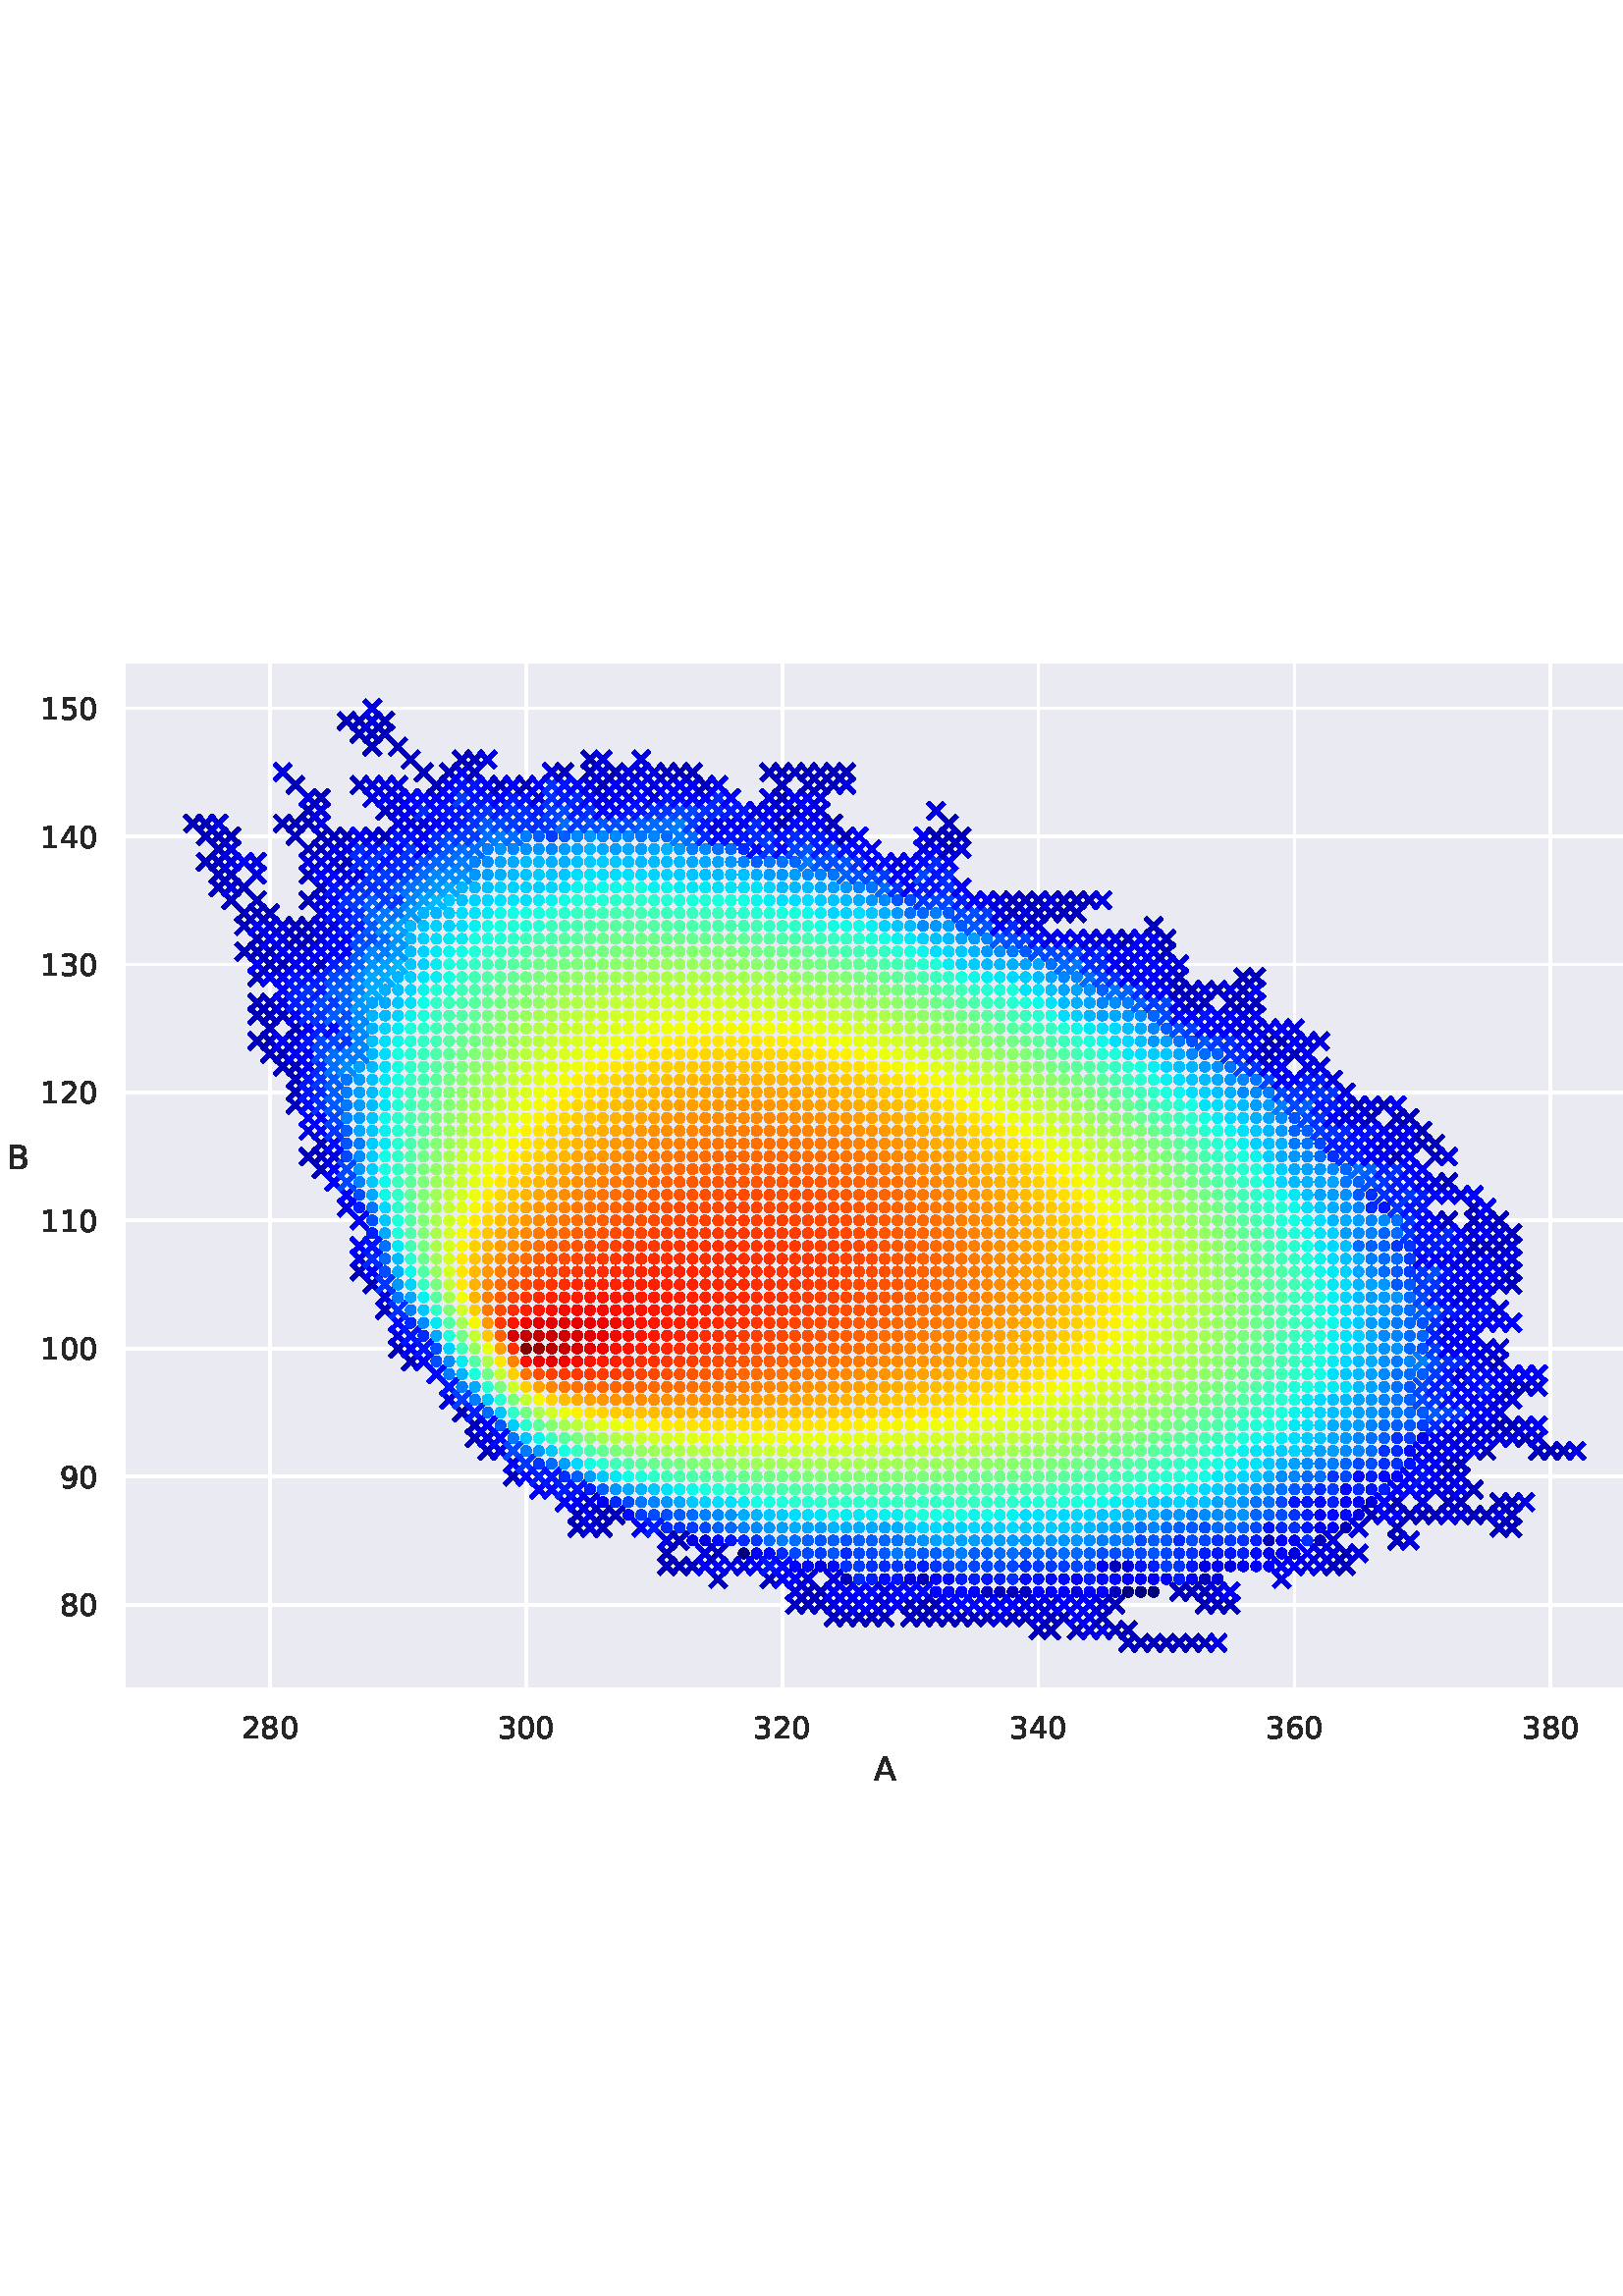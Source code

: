 %!PS-Adobe-3.0 EPSF-3.0
%%Orientation: portrait
%%BoundingBox: -4 179 616 612
%%EndComments
%%BeginProlog
/mpldict 8 dict def
mpldict begin
/m { moveto } bind def
/l { lineto } bind def
/r { rlineto } bind def
/c { curveto } bind def
/cl { closepath } bind def
/box {
m
1 index 0 r
0 exch r
neg 0 r
cl
} bind def
/clipbox {
box
clip
newpath
} bind def
%!PS-Adobe-3.0 Resource-Font
%%Copyright: Copyright (c) 2003 by Bitstream, Inc. All Rights Reserved. Copyright (c) 2006 by Tavmjong Bah. All Rights Reserved. DejaVu changes are in public domain 
25 dict begin
/_d{bind def}bind def
/_m{moveto}_d
/_l{lineto}_d
/_cl{closepath eofill}_d
/_c{curveto}_d
/_sc{7 -1 roll{setcachedevice}{pop pop pop pop pop pop}ifelse}_d
/_e{exec}_d
/FontName /DejaVuSans def
/PaintType 0 def
/FontMatrix[.001 0 0 .001 0 0]def
/FontBBox[-1021 -463 1793 1232]def
/FontType 3 def
/Encoding [ /zero /one /two /three /four /five /six /eight /nine /A /B ] def
/FontInfo 10 dict dup begin
/FamilyName (DejaVu Sans) def
/FullName (DejaVu Sans) def
/Notice (Copyright (c) 2003 by Bitstream, Inc. All Rights Reserved. Copyright (c) 2006 by Tavmjong Bah. All Rights Reserved. DejaVu changes are in public domain ) def
/Weight (Book) def
/Version (Version 2.35) def
/ItalicAngle 0.0 def
/isFixedPitch false def
/UnderlinePosition -130 def
/UnderlineThickness 90 def
end readonly def
/CharStrings 12 dict dup begin
/.notdef 0 def
/zero{636 0 66 -13 570 742 _sc
318 664 _m
267 664 229 639 203 589 _c
177 539 165 464 165 364 _c
165 264 177 189 203 139 _c
229 89 267 64 318 64 _c
369 64 407 89 433 139 _c
458 189 471 264 471 364 _c
471 464 458 539 433 589 _c
407 639 369 664 318 664 _c
318 742 _m
399 742 461 709 505 645 _c
548 580 570 486 570 364 _c
570 241 548 147 505 83 _c
461 19 399 -13 318 -13 _c
236 -13 173 19 130 83 _c
87 147 66 241 66 364 _c
66 486 87 580 130 645 _c
173 709 236 742 318 742 _c
_cl}_d
/one{636 0 110 0 544 729 _sc
124 83 _m
285 83 _l
285 639 _l
110 604 _l
110 694 _l
284 729 _l
383 729 _l
383 83 _l
544 83 _l
544 0 _l
124 0 _l
124 83 _l
_cl}_d
/two{{636 0 73 0 536 742 _sc
192 83 _m
536 83 _l
536 0 _l
73 0 _l
73 83 _l
110 121 161 173 226 239 _c
290 304 331 346 348 365 _c
380 400 402 430 414 455 _c
426 479 433 504 433 528 _c
433 566 419 598 392 622 _c
365 646 330 659 286 659 _c
255 659 222 653 188 643 _c
154 632 117 616 78 594 _c
78 694 _l
118 710 155 722 189 730 _c
223 738 255 742 284 742 _c
}_e{359 742 419 723 464 685 _c
509 647 532 597 532 534 _c
532 504 526 475 515 449 _c
504 422 484 390 454 354 _c
446 344 420 317 376 272 _c
332 227 271 164 192 83 _c
_cl}_e}_d
/three{{636 0 76 -13 556 742 _sc
406 393 _m
453 383 490 362 516 330 _c
542 298 556 258 556 212 _c
556 140 531 84 482 45 _c
432 6 362 -13 271 -13 _c
240 -13 208 -10 176 -4 _c
144 1 110 10 76 22 _c
76 117 _l
103 101 133 89 166 81 _c
198 73 232 69 268 69 _c
330 69 377 81 409 105 _c
441 129 458 165 458 212 _c
458 254 443 288 413 312 _c
383 336 341 349 287 349 _c
}_e{202 349 _l
202 430 _l
291 430 _l
339 430 376 439 402 459 _c
428 478 441 506 441 543 _c
441 580 427 609 401 629 _c
374 649 336 659 287 659 _c
260 659 231 656 200 650 _c
169 644 135 635 98 623 _c
98 711 _l
135 721 170 729 203 734 _c
235 739 266 742 296 742 _c
370 742 429 725 473 691 _c
517 657 539 611 539 553 _c
539 513 527 479 504 451 _c
481 423 448 403 406 393 _c
_cl}_e}_d
/four{636 0 49 0 580 729 _sc
378 643 _m
129 254 _l
378 254 _l
378 643 _l
352 729 _m
476 729 _l
476 254 _l
580 254 _l
580 172 _l
476 172 _l
476 0 _l
378 0 _l
378 172 _l
49 172 _l
49 267 _l
352 729 _l
_cl}_d
/five{{636 0 77 -13 549 729 _sc
108 729 _m
495 729 _l
495 646 _l
198 646 _l
198 467 _l
212 472 227 476 241 478 _c
255 480 270 482 284 482 _c
365 482 429 459 477 415 _c
525 370 549 310 549 234 _c
549 155 524 94 475 51 _c
426 8 357 -13 269 -13 _c
238 -13 207 -10 175 -6 _c
143 -1 111 6 77 17 _c
77 116 _l
106 100 136 88 168 80 _c
199 72 232 69 267 69 _c
}_e{323 69 368 83 401 113 _c
433 143 450 183 450 234 _c
450 284 433 324 401 354 _c
368 384 323 399 267 399 _c
241 399 214 396 188 390 _c
162 384 135 375 108 363 _c
108 729 _l
_cl}_e}_d
/six{{636 0 70 -13 573 742 _sc
330 404 _m
286 404 251 388 225 358 _c
199 328 186 286 186 234 _c
186 181 199 139 225 109 _c
251 79 286 64 330 64 _c
374 64 409 79 435 109 _c
461 139 474 181 474 234 _c
474 286 461 328 435 358 _c
409 388 374 404 330 404 _c
526 713 _m
526 623 _l
501 635 476 644 451 650 _c
425 656 400 659 376 659 _c
310 659 260 637 226 593 _c
}_e{192 549 172 482 168 394 _c
187 422 211 444 240 459 _c
269 474 301 482 336 482 _c
409 482 467 459 509 415 _c
551 371 573 310 573 234 _c
573 159 550 99 506 54 _c
462 9 403 -13 330 -13 _c
246 -13 181 19 137 83 _c
92 147 70 241 70 364 _c
70 479 97 571 152 639 _c
206 707 280 742 372 742 _c
396 742 421 739 447 735 _c
472 730 498 723 526 713 _c
_cl}_e}_d
/eight{{636 0 68 -13 568 742 _sc
318 346 _m
271 346 234 333 207 308 _c
180 283 167 249 167 205 _c
167 161 180 126 207 101 _c
234 76 271 64 318 64 _c
364 64 401 76 428 102 _c
455 127 469 161 469 205 _c
469 249 455 283 429 308 _c
402 333 365 346 318 346 _c
219 388 _m
177 398 144 418 120 447 _c
96 476 85 511 85 553 _c
85 611 105 657 147 691 _c
188 725 245 742 318 742 _c
}_e{390 742 447 725 489 691 _c
530 657 551 611 551 553 _c
551 511 539 476 515 447 _c
491 418 459 398 417 388 _c
464 377 501 355 528 323 _c
554 291 568 251 568 205 _c
568 134 546 80 503 43 _c
459 5 398 -13 318 -13 _c
237 -13 175 5 132 43 _c
89 80 68 134 68 205 _c
68 251 81 291 108 323 _c
134 355 171 377 219 388 _c
183 544 _m
183 506 194 476 218 455 _c
}_e{242 434 275 424 318 424 _c
360 424 393 434 417 455 _c
441 476 453 506 453 544 _c
453 582 441 611 417 632 _c
393 653 360 664 318 664 _c
275 664 242 653 218 632 _c
194 611 183 582 183 544 _c
_cl}_e}_d
/nine{{636 0 63 -13 566 742 _sc
110 15 _m
110 105 _l
134 93 159 84 185 78 _c
210 72 235 69 260 69 _c
324 69 374 90 408 134 _c
442 178 462 244 468 334 _c
448 306 424 284 396 269 _c
367 254 335 247 300 247 _c
226 247 168 269 126 313 _c
84 357 63 417 63 494 _c
63 568 85 628 129 674 _c
173 719 232 742 306 742 _c
390 742 455 709 499 645 _c
543 580 566 486 566 364 _c
}_e{566 248 538 157 484 89 _c
429 21 356 -13 264 -13 _c
239 -13 214 -10 189 -6 _c
163 -2 137 5 110 15 _c
306 324 _m
350 324 385 339 411 369 _c
437 399 450 441 450 494 _c
450 546 437 588 411 618 _c
385 648 350 664 306 664 _c
262 664 227 648 201 618 _c
175 588 162 546 162 494 _c
162 441 175 399 201 369 _c
227 339 262 324 306 324 _c
_cl}_e}_d
/A{684 0 8 0 676 729 _sc
342 632 _m
208 269 _l
476 269 _l
342 632 _l
286 729 _m
398 729 _l
676 0 _l
573 0 _l
507 187 _l
178 187 _l
112 0 _l
8 0 _l
286 729 _l
_cl}_d
/B{{686 0 98 0 615 729 _sc
197 348 _m
197 81 _l
355 81 _l
408 81 447 92 473 114 _c
498 136 511 169 511 215 _c
511 260 498 293 473 315 _c
447 337 408 348 355 348 _c
197 348 _l
197 648 _m
197 428 _l
343 428 _l
391 428 426 437 450 455 _c
474 473 486 500 486 538 _c
486 574 474 602 450 620 _c
426 638 391 648 343 648 _c
197 648 _l
98 729 _m
350 729 _l
}_e{425 729 483 713 524 682 _c
564 650 585 606 585 549 _c
585 504 574 468 553 442 _c
532 416 502 399 462 393 _c
510 382 548 360 575 327 _c
601 294 615 253 615 204 _c
615 138 592 88 548 53 _c
504 17 441 0 360 0 _c
98 0 _l
98 729 _l
_cl}_e}_d
end readonly def

/BuildGlyph
 {exch begin
 CharStrings exch
 2 copy known not{pop /.notdef}if
 true 3 1 roll get exec
 end}_d

/BuildChar {
 1 index /Encoding get exch get
 1 index /BuildGlyph get exec
}_d

FontName currentdict end definefont pop
end
%%EndProlog
mpldict begin
-4.567 179.294 translate
621.134 433.412 0 0 clipbox
gsave
0 0 m
621.134 0 l
621.134 433.412 l
0 433.412 l
cl
1.000 setgray
fill
grestore
gsave
49.934 42.966 m
607.934 42.966 l
607.934 420.212 l
49.934 420.212 l
cl
0.918 0.918 0.949 setrgbcolor
fill
grestore
1.000 setlinewidth
1 setlinejoin
1 setlinecap
[] 0 setdash
1.000 setgray
gsave
558 377.2 49.93 42.97 clipbox
103.517 42.966 m
103.517 420.212 l
stroke
grestore
0.150 setgray
/DejaVuSans findfont
11.000 scalefont
setfont
gsave
93.017 25.106 translate
0.0 rotate
0.0 0.0 m /two glyphshow
6.999 0.0 m /eight glyphshow
13.997 0.0 m /zero glyphshow
grestore
1.000 setgray
gsave
558 377.2 49.93 42.97 clipbox
197.441 42.966 m
197.441 420.212 l
stroke
grestore
0.150 setgray
gsave
186.941 25.106 translate
0.0 rotate
0.0 0.0 m /three glyphshow
6.999 0.0 m /zero glyphshow
13.997 0.0 m /zero glyphshow
grestore
1.000 setgray
gsave
558 377.2 49.93 42.97 clipbox
291.365 42.966 m
291.365 420.212 l
stroke
grestore
0.150 setgray
gsave
280.865 25.106 translate
0.0 rotate
0.0 0.0 m /three glyphshow
6.999 0.0 m /two glyphshow
13.997 0.0 m /zero glyphshow
grestore
1.000 setgray
gsave
558 377.2 49.93 42.97 clipbox
385.289 42.966 m
385.289 420.212 l
stroke
grestore
0.150 setgray
gsave
374.789 25.106 translate
0.0 rotate
0.0 0.0 m /three glyphshow
6.999 0.0 m /four glyphshow
13.997 0.0 m /zero glyphshow
grestore
1.000 setgray
gsave
558 377.2 49.93 42.97 clipbox
479.212 42.966 m
479.212 420.212 l
stroke
grestore
0.150 setgray
gsave
468.712 25.106 translate
0.0 rotate
0.0 0.0 m /three glyphshow
6.999 0.0 m /six glyphshow
13.997 0.0 m /zero glyphshow
grestore
1.000 setgray
gsave
558 377.2 49.93 42.97 clipbox
573.136 42.966 m
573.136 420.212 l
stroke
grestore
0.150 setgray
gsave
562.636 25.106 translate
0.0 rotate
0.0 0.0 m /three glyphshow
6.999 0.0 m /eight glyphshow
13.997 0.0 m /zero glyphshow
grestore
/DejaVuSans findfont
12.000 scalefont
setfont
gsave
324.833 9.7 translate
0.0 rotate
0.0 0.0 m /A glyphshow
grestore
1.000 setgray
gsave
558 377.2 49.93 42.97 clipbox
49.934 74.267 m
607.934 74.267 l
stroke
grestore
0.150 setgray
/DejaVuSans findfont
11.000 scalefont
setfont
gsave
26.434 70.087 translate
0.0 rotate
0.0 0.0 m /eight glyphshow
6.999 0.0 m /zero glyphshow
grestore
1.000 setgray
gsave
558 377.2 49.93 42.97 clipbox
49.934 121.228 m
607.934 121.228 l
stroke
grestore
0.150 setgray
gsave
26.434 117.049 translate
0.0 rotate
0.0 0.0 m /nine glyphshow
6.999 0.0 m /zero glyphshow
grestore
1.000 setgray
gsave
558 377.2 49.93 42.97 clipbox
49.934 168.19 m
607.934 168.19 l
stroke
grestore
0.150 setgray
gsave
19.434 164.011 translate
0.0 rotate
0.0 0.0 m /one glyphshow
6.999 0.0 m /zero glyphshow
13.997 0.0 m /zero glyphshow
grestore
1.000 setgray
gsave
558 377.2 49.93 42.97 clipbox
49.934 215.152 m
607.934 215.152 l
stroke
grestore
0.150 setgray
gsave
19.434 210.973 translate
0.0 rotate
0.0 0.0 m /one glyphshow
6.999 0.0 m /one glyphshow
13.997 0.0 m /zero glyphshow
grestore
1.000 setgray
gsave
558 377.2 49.93 42.97 clipbox
49.934 262.114 m
607.934 262.114 l
stroke
grestore
0.150 setgray
gsave
19.434 257.934 translate
0.0 rotate
0.0 0.0 m /one glyphshow
6.999 0.0 m /two glyphshow
13.997 0.0 m /zero glyphshow
grestore
1.000 setgray
gsave
558 377.2 49.93 42.97 clipbox
49.934 309.076 m
607.934 309.076 l
stroke
grestore
0.150 setgray
gsave
19.434 304.896 translate
0.0 rotate
0.0 0.0 m /one glyphshow
6.999 0.0 m /three glyphshow
13.997 0.0 m /zero glyphshow
grestore
1.000 setgray
gsave
558 377.2 49.93 42.97 clipbox
49.934 356.038 m
607.934 356.038 l
stroke
grestore
0.150 setgray
gsave
19.434 351.858 translate
0.0 rotate
0.0 0.0 m /one glyphshow
6.999 0.0 m /four glyphshow
13.997 0.0 m /zero glyphshow
grestore
1.000 setgray
gsave
558 377.2 49.93 42.97 clipbox
49.934 403.0 m
607.934 403.0 l
stroke
grestore
0.150 setgray
gsave
19.434 398.82 translate
0.0 rotate
0.0 0.0 m /one glyphshow
6.999 0.0 m /five glyphshow
13.997 0.0 m /zero glyphshow
grestore
/DejaVuSans findfont
12.000 scalefont
setfont
gsave
7.2 234.089 translate
0.0 rotate
0.0 0.0 m /B glyphshow
grestore
/p0_0 {
newpath
translate
-3 -3 m
3 3 l
-3 3 m
3 -3 l

} bind def
1.500 setlinewidth
0 setlinecap
0.000 0.000 0.732 setrgbcolor
gsave
558 377.2 49.93 42.97 clipbox
75.34 360.734 p0_0
gsave
fill
grestore
stroke
grestore
gsave
558 377.2 49.93 42.97 clipbox
80.036 346.646 p0_0
gsave
fill
grestore
stroke
grestore
gsave
558 377.2 49.93 42.97 clipbox
80.036 356.038 p0_0
gsave
fill
grestore
stroke
grestore
gsave
558 377.2 49.93 42.97 clipbox
80.036 360.734 p0_0
gsave
fill
grestore
stroke
grestore
gsave
558 377.2 49.93 42.97 clipbox
84.733 337.253 p0_0
gsave
fill
grestore
stroke
grestore
gsave
558 377.2 49.93 42.97 clipbox
84.733 341.949 p0_0
gsave
fill
grestore
stroke
grestore
gsave
558 377.2 49.93 42.97 clipbox
84.733 346.646 p0_0
gsave
fill
grestore
stroke
grestore
gsave
558 377.2 49.93 42.97 clipbox
84.733 351.342 p0_0
gsave
fill
grestore
stroke
grestore
gsave
558 377.2 49.93 42.97 clipbox
84.733 356.038 p0_0
gsave
fill
grestore
stroke
grestore
0.000 0.000 0.874 setrgbcolor
gsave
558 377.2 49.93 42.97 clipbox
84.733 360.734 p0_0
gsave
fill
grestore
stroke
grestore
0.000 0.000 0.732 setrgbcolor
gsave
558 377.2 49.93 42.97 clipbox
89.429 332.557 p0_0
gsave
fill
grestore
stroke
grestore
0.000 0.000 0.874 setrgbcolor
gsave
558 377.2 49.93 42.97 clipbox
89.429 337.253 p0_0
gsave
fill
grestore
stroke
grestore
0.000 0.000 0.732 setrgbcolor
gsave
558 377.2 49.93 42.97 clipbox
89.429 341.949 p0_0
gsave
fill
grestore
stroke
grestore
0.000 0.000 0.874 setrgbcolor
gsave
558 377.2 49.93 42.97 clipbox
89.429 346.646 p0_0
gsave
fill
grestore
stroke
grestore
gsave
558 377.2 49.93 42.97 clipbox
89.429 351.342 p0_0
gsave
fill
grestore
stroke
grestore
0.000 0.000 0.732 setrgbcolor
gsave
558 377.2 49.93 42.97 clipbox
89.429 356.038 p0_0
gsave
fill
grestore
stroke
grestore
gsave
558 377.2 49.93 42.97 clipbox
94.125 313.772 p0_0
gsave
fill
grestore
stroke
grestore
gsave
558 377.2 49.93 42.97 clipbox
94.125 323.165 p0_0
gsave
fill
grestore
stroke
grestore
gsave
558 377.2 49.93 42.97 clipbox
94.125 327.861 p0_0
gsave
fill
grestore
stroke
grestore
gsave
558 377.2 49.93 42.97 clipbox
94.125 337.253 p0_0
gsave
fill
grestore
stroke
grestore
0.000 0.000 0.963 setrgbcolor
gsave
558 377.2 49.93 42.97 clipbox
94.125 346.646 p0_0
gsave
fill
grestore
stroke
grestore
0.000 0.000 0.732 setrgbcolor
gsave
558 377.2 49.93 42.97 clipbox
98.821 280.899 p0_0
gsave
fill
grestore
stroke
grestore
gsave
558 377.2 49.93 42.97 clipbox
98.821 290.291 p0_0
gsave
fill
grestore
stroke
grestore
gsave
558 377.2 49.93 42.97 clipbox
98.821 294.988 p0_0
gsave
fill
grestore
stroke
grestore
gsave
558 377.2 49.93 42.97 clipbox
98.821 304.38 p0_0
gsave
fill
grestore
stroke
grestore
0.000 0.000 0.963 setrgbcolor
gsave
558 377.2 49.93 42.97 clipbox
98.821 309.076 p0_0
gsave
fill
grestore
stroke
grestore
0.000 0.000 0.732 setrgbcolor
gsave
558 377.2 49.93 42.97 clipbox
98.821 313.772 p0_0
gsave
fill
grestore
stroke
grestore
gsave
558 377.2 49.93 42.97 clipbox
98.821 318.468 p0_0
gsave
fill
grestore
stroke
grestore
0.000 0.000 0.963 setrgbcolor
gsave
558 377.2 49.93 42.97 clipbox
98.821 323.165 p0_0
gsave
fill
grestore
stroke
grestore
0.000 0.000 0.732 setrgbcolor
gsave
558 377.2 49.93 42.97 clipbox
98.821 327.861 p0_0
gsave
fill
grestore
stroke
grestore
gsave
558 377.2 49.93 42.97 clipbox
98.821 332.557 p0_0
gsave
fill
grestore
stroke
grestore
0.000 0.000 0.874 setrgbcolor
gsave
558 377.2 49.93 42.97 clipbox
98.821 341.949 p0_0
gsave
fill
grestore
stroke
grestore
gsave
558 377.2 49.93 42.97 clipbox
98.821 346.646 p0_0
gsave
fill
grestore
stroke
grestore
0.000 0.000 0.732 setrgbcolor
gsave
558 377.2 49.93 42.97 clipbox
103.517 276.203 p0_0
gsave
fill
grestore
stroke
grestore
gsave
558 377.2 49.93 42.97 clipbox
103.517 280.899 p0_0
gsave
fill
grestore
stroke
grestore
gsave
558 377.2 49.93 42.97 clipbox
103.517 285.595 p0_0
gsave
fill
grestore
stroke
grestore
gsave
558 377.2 49.93 42.97 clipbox
103.517 290.291 p0_0
gsave
fill
grestore
stroke
grestore
gsave
558 377.2 49.93 42.97 clipbox
103.517 294.988 p0_0
gsave
fill
grestore
stroke
grestore
0.000 0.000 0.963 setrgbcolor
gsave
558 377.2 49.93 42.97 clipbox
103.517 304.38 p0_0
gsave
fill
grestore
stroke
grestore
0.000 0.000 0.732 setrgbcolor
gsave
558 377.2 49.93 42.97 clipbox
103.517 309.076 p0_0
gsave
fill
grestore
stroke
grestore
gsave
558 377.2 49.93 42.97 clipbox
103.517 313.772 p0_0
gsave
fill
grestore
stroke
grestore
0.000 0.000 0.963 setrgbcolor
gsave
558 377.2 49.93 42.97 clipbox
103.517 318.468 p0_0
gsave
fill
grestore
stroke
grestore
0.000 0.000 0.874 setrgbcolor
gsave
558 377.2 49.93 42.97 clipbox
103.517 323.165 p0_0
gsave
fill
grestore
stroke
grestore
0.000 0.000 0.732 setrgbcolor
gsave
558 377.2 49.93 42.97 clipbox
103.517 327.861 p0_0
gsave
fill
grestore
stroke
grestore
gsave
558 377.2 49.93 42.97 clipbox
108.213 271.507 p0_0
gsave
fill
grestore
stroke
grestore
gsave
558 377.2 49.93 42.97 clipbox
108.213 276.203 p0_0
gsave
fill
grestore
stroke
grestore
0.000 0.000 0.963 setrgbcolor
gsave
558 377.2 49.93 42.97 clipbox
108.213 280.899 p0_0
gsave
fill
grestore
stroke
grestore
0.000 0.000 0.732 setrgbcolor
gsave
558 377.2 49.93 42.97 clipbox
108.213 290.291 p0_0
gsave
fill
grestore
stroke
grestore
0.000 0.000 0.874 setrgbcolor
gsave
558 377.2 49.93 42.97 clipbox
108.213 294.988 p0_0
gsave
fill
grestore
stroke
grestore
0.000 0.000 1.000 setrgbcolor
gsave
558 377.2 49.93 42.97 clipbox
108.213 299.684 p0_0
gsave
fill
grestore
stroke
grestore
0.000 0.000 0.963 setrgbcolor
gsave
558 377.2 49.93 42.97 clipbox
108.213 304.38 p0_0
gsave
fill
grestore
stroke
grestore
0.000 0.000 0.732 setrgbcolor
gsave
558 377.2 49.93 42.97 clipbox
108.213 309.076 p0_0
gsave
fill
grestore
stroke
grestore
0.000 0.000 0.963 setrgbcolor
gsave
558 377.2 49.93 42.97 clipbox
108.213 313.772 p0_0
gsave
fill
grestore
stroke
grestore
0.000 0.000 0.874 setrgbcolor
gsave
558 377.2 49.93 42.97 clipbox
108.213 318.468 p0_0
gsave
fill
grestore
stroke
grestore
gsave
558 377.2 49.93 42.97 clipbox
108.213 323.165 p0_0
gsave
fill
grestore
stroke
grestore
0.000 0.000 0.732 setrgbcolor
gsave
558 377.2 49.93 42.97 clipbox
108.213 360.734 p0_0
gsave
fill
grestore
stroke
grestore
0.000 0.000 0.874 setrgbcolor
gsave
558 377.2 49.93 42.97 clipbox
108.213 379.519 p0_0
gsave
fill
grestore
stroke
grestore
0.000 0.000 0.732 setrgbcolor
gsave
558 377.2 49.93 42.97 clipbox
112.91 257.418 p0_0
gsave
fill
grestore
stroke
grestore
gsave
558 377.2 49.93 42.97 clipbox
112.91 262.114 p0_0
gsave
fill
grestore
stroke
grestore
gsave
558 377.2 49.93 42.97 clipbox
112.91 266.81 p0_0
gsave
fill
grestore
stroke
grestore
gsave
558 377.2 49.93 42.97 clipbox
112.91 271.507 p0_0
gsave
fill
grestore
stroke
grestore
0.000 0.000 0.963 setrgbcolor
gsave
558 377.2 49.93 42.97 clipbox
112.91 276.203 p0_0
gsave
fill
grestore
stroke
grestore
0.000 0.000 0.874 setrgbcolor
gsave
558 377.2 49.93 42.97 clipbox
112.91 280.899 p0_0
gsave
fill
grestore
stroke
grestore
0.000 0.000 0.732 setrgbcolor
gsave
558 377.2 49.93 42.97 clipbox
112.91 285.595 p0_0
gsave
fill
grestore
stroke
grestore
0.000 0.000 0.963 setrgbcolor
gsave
558 377.2 49.93 42.97 clipbox
112.91 290.291 p0_0
gsave
fill
grestore
stroke
grestore
0.000 0.112 1.000 setrgbcolor
gsave
558 377.2 49.93 42.97 clipbox
112.91 294.988 p0_0
gsave
fill
grestore
stroke
grestore
gsave
558 377.2 49.93 42.97 clipbox
112.91 299.684 p0_0
gsave
fill
grestore
stroke
grestore
0.000 0.080 1.000 setrgbcolor
gsave
558 377.2 49.93 42.97 clipbox
112.91 304.38 p0_0
gsave
fill
grestore
stroke
grestore
0.000 0.000 0.963 setrgbcolor
gsave
558 377.2 49.93 42.97 clipbox
112.91 309.076 p0_0
gsave
fill
grestore
stroke
grestore
0.000 0.000 0.874 setrgbcolor
gsave
558 377.2 49.93 42.97 clipbox
112.91 313.772 p0_0
gsave
fill
grestore
stroke
grestore
0.000 0.000 0.732 setrgbcolor
gsave
558 377.2 49.93 42.97 clipbox
112.91 318.468 p0_0
gsave
fill
grestore
stroke
grestore
gsave
558 377.2 49.93 42.97 clipbox
112.91 323.165 p0_0
gsave
fill
grestore
stroke
grestore
gsave
558 377.2 49.93 42.97 clipbox
112.91 356.038 p0_0
gsave
fill
grestore
stroke
grestore
gsave
558 377.2 49.93 42.97 clipbox
112.91 360.734 p0_0
gsave
fill
grestore
stroke
grestore
gsave
558 377.2 49.93 42.97 clipbox
112.91 374.823 p0_0
gsave
fill
grestore
stroke
grestore
gsave
558 377.2 49.93 42.97 clipbox
117.606 238.633 p0_0
gsave
fill
grestore
stroke
grestore
0.000 0.000 0.874 setrgbcolor
gsave
558 377.2 49.93 42.97 clipbox
117.606 248.026 p0_0
gsave
fill
grestore
stroke
grestore
0.000 0.000 0.963 setrgbcolor
gsave
558 377.2 49.93 42.97 clipbox
117.606 252.722 p0_0
gsave
fill
grestore
stroke
grestore
0.000 0.033 1.000 setrgbcolor
gsave
558 377.2 49.93 42.97 clipbox
117.606 257.418 p0_0
gsave
fill
grestore
stroke
grestore
0.000 0.080 1.000 setrgbcolor
gsave
558 377.2 49.93 42.97 clipbox
117.606 262.114 p0_0
gsave
fill
grestore
stroke
grestore
gsave
558 377.2 49.93 42.97 clipbox
117.606 266.81 p0_0
gsave
fill
grestore
stroke
grestore
0.000 0.000 0.963 setrgbcolor
gsave
558 377.2 49.93 42.97 clipbox
117.606 271.507 p0_0
gsave
fill
grestore
stroke
grestore
gsave
558 377.2 49.93 42.97 clipbox
117.606 276.203 p0_0
gsave
fill
grestore
stroke
grestore
0.000 0.080 1.000 setrgbcolor
gsave
558 377.2 49.93 42.97 clipbox
117.606 280.899 p0_0
gsave
fill
grestore
stroke
grestore
0.000 0.000 0.963 setrgbcolor
gsave
558 377.2 49.93 42.97 clipbox
117.606 285.595 p0_0
gsave
fill
grestore
stroke
grestore
0.000 0.159 1.000 setrgbcolor
gsave
558 377.2 49.93 42.97 clipbox
117.606 290.291 p0_0
gsave
fill
grestore
stroke
grestore
gsave
558 377.2 49.93 42.97 clipbox
117.606 294.988 p0_0
gsave
fill
grestore
stroke
grestore
0.000 0.190 1.000 setrgbcolor
gsave
558 377.2 49.93 42.97 clipbox
117.606 299.684 p0_0
gsave
fill
grestore
stroke
grestore
0.000 0.080 1.000 setrgbcolor
gsave
558 377.2 49.93 42.97 clipbox
117.606 304.38 p0_0
gsave
fill
grestore
stroke
grestore
0.000 0.000 0.963 setrgbcolor
gsave
558 377.2 49.93 42.97 clipbox
117.606 309.076 p0_0
gsave
fill
grestore
stroke
grestore
0.000 0.000 0.874 setrgbcolor
gsave
558 377.2 49.93 42.97 clipbox
117.606 313.772 p0_0
gsave
fill
grestore
stroke
grestore
0.000 0.000 0.732 setrgbcolor
gsave
558 377.2 49.93 42.97 clipbox
117.606 318.468 p0_0
gsave
fill
grestore
stroke
grestore
gsave
558 377.2 49.93 42.97 clipbox
117.606 323.165 p0_0
gsave
fill
grestore
stroke
grestore
gsave
558 377.2 49.93 42.97 clipbox
117.606 332.557 p0_0
gsave
fill
grestore
stroke
grestore
gsave
558 377.2 49.93 42.97 clipbox
117.606 341.949 p0_0
gsave
fill
grestore
stroke
grestore
0.000 0.000 0.874 setrgbcolor
gsave
558 377.2 49.93 42.97 clipbox
117.606 346.646 p0_0
gsave
fill
grestore
stroke
grestore
0.000 0.000 0.732 setrgbcolor
gsave
558 377.2 49.93 42.97 clipbox
117.606 351.342 p0_0
gsave
fill
grestore
stroke
grestore
gsave
558 377.2 49.93 42.97 clipbox
117.606 360.734 p0_0
gsave
fill
grestore
stroke
grestore
gsave
558 377.2 49.93 42.97 clipbox
117.606 365.43 p0_0
gsave
fill
grestore
stroke
grestore
0.000 0.000 0.874 setrgbcolor
gsave
558 377.2 49.93 42.97 clipbox
117.606 370.127 p0_0
gsave
fill
grestore
stroke
grestore
0.000 0.000 0.732 setrgbcolor
gsave
558 377.2 49.93 42.97 clipbox
122.302 233.937 p0_0
gsave
fill
grestore
stroke
grestore
gsave
558 377.2 49.93 42.97 clipbox
122.302 238.633 p0_0
gsave
fill
grestore
stroke
grestore
gsave
558 377.2 49.93 42.97 clipbox
122.302 243.329 p0_0
gsave
fill
grestore
stroke
grestore
0.000 0.000 1.000 setrgbcolor
gsave
558 377.2 49.93 42.97 clipbox
122.302 248.026 p0_0
gsave
fill
grestore
stroke
grestore
gsave
558 377.2 49.93 42.97 clipbox
122.302 252.722 p0_0
gsave
fill
grestore
stroke
grestore
0.000 0.190 1.000 setrgbcolor
gsave
558 377.2 49.93 42.97 clipbox
122.302 257.418 p0_0
gsave
fill
grestore
stroke
grestore
0.000 0.159 1.000 setrgbcolor
gsave
558 377.2 49.93 42.97 clipbox
122.302 262.114 p0_0
gsave
fill
grestore
stroke
grestore
0.000 0.206 1.000 setrgbcolor
gsave
558 377.2 49.93 42.97 clipbox
122.302 266.81 p0_0
gsave
fill
grestore
stroke
grestore
0.000 0.159 1.000 setrgbcolor
gsave
558 377.2 49.93 42.97 clipbox
122.302 271.507 p0_0
gsave
fill
grestore
stroke
grestore
0.000 0.284 1.000 setrgbcolor
gsave
558 377.2 49.93 42.97 clipbox
122.302 276.203 p0_0
gsave
fill
grestore
stroke
grestore
gsave
558 377.2 49.93 42.97 clipbox
122.302 280.899 p0_0
gsave
fill
grestore
stroke
grestore
0.000 0.112 1.000 setrgbcolor
gsave
558 377.2 49.93 42.97 clipbox
122.302 285.595 p0_0
gsave
fill
grestore
stroke
grestore
0.000 0.206 1.000 setrgbcolor
gsave
558 377.2 49.93 42.97 clipbox
122.302 290.291 p0_0
gsave
fill
grestore
stroke
grestore
0.000 0.284 1.000 setrgbcolor
gsave
558 377.2 49.93 42.97 clipbox
122.302 294.988 p0_0
gsave
fill
grestore
stroke
grestore
0.000 0.112 1.000 setrgbcolor
gsave
558 377.2 49.93 42.97 clipbox
122.302 299.684 p0_0
gsave
fill
grestore
stroke
grestore
gsave
558 377.2 49.93 42.97 clipbox
122.302 304.38 p0_0
gsave
fill
grestore
stroke
grestore
0.000 0.000 0.732 setrgbcolor
gsave
558 377.2 49.93 42.97 clipbox
122.302 309.076 p0_0
gsave
fill
grestore
stroke
grestore
0.000 0.000 1.000 setrgbcolor
gsave
558 377.2 49.93 42.97 clipbox
122.302 313.772 p0_0
gsave
fill
grestore
stroke
grestore
0.000 0.000 0.874 setrgbcolor
gsave
558 377.2 49.93 42.97 clipbox
122.302 318.468 p0_0
gsave
fill
grestore
stroke
grestore
gsave
558 377.2 49.93 42.97 clipbox
122.302 323.165 p0_0
gsave
fill
grestore
stroke
grestore
gsave
558 377.2 49.93 42.97 clipbox
122.302 327.861 p0_0
gsave
fill
grestore
stroke
grestore
gsave
558 377.2 49.93 42.97 clipbox
122.302 332.557 p0_0
gsave
fill
grestore
stroke
grestore
0.000 0.000 0.732 setrgbcolor
gsave
558 377.2 49.93 42.97 clipbox
122.302 337.253 p0_0
gsave
fill
grestore
stroke
grestore
0.000 0.000 1.000 setrgbcolor
gsave
558 377.2 49.93 42.97 clipbox
122.302 341.949 p0_0
gsave
fill
grestore
stroke
grestore
0.000 0.000 0.874 setrgbcolor
gsave
558 377.2 49.93 42.97 clipbox
122.302 346.646 p0_0
gsave
fill
grestore
stroke
grestore
0.000 0.000 0.732 setrgbcolor
gsave
558 377.2 49.93 42.97 clipbox
122.302 351.342 p0_0
gsave
fill
grestore
stroke
grestore
gsave
558 377.2 49.93 42.97 clipbox
122.302 356.038 p0_0
gsave
fill
grestore
stroke
grestore
0.000 0.000 0.874 setrgbcolor
gsave
558 377.2 49.93 42.97 clipbox
122.302 360.734 p0_0
gsave
fill
grestore
stroke
grestore
gsave
558 377.2 49.93 42.97 clipbox
122.302 365.43 p0_0
gsave
fill
grestore
stroke
grestore
0.000 0.000 0.732 setrgbcolor
gsave
558 377.2 49.93 42.97 clipbox
122.302 370.127 p0_0
gsave
fill
grestore
stroke
grestore
0.000 0.000 0.963 setrgbcolor
gsave
558 377.2 49.93 42.97 clipbox
126.998 229.241 p0_0
gsave
fill
grestore
stroke
grestore
0.000 0.000 1.000 setrgbcolor
gsave
558 377.2 49.93 42.97 clipbox
126.998 233.937 p0_0
gsave
fill
grestore
stroke
grestore
0.000 0.000 0.874 setrgbcolor
gsave
558 377.2 49.93 42.97 clipbox
126.998 238.633 p0_0
gsave
fill
grestore
stroke
grestore
0.000 0.033 1.000 setrgbcolor
gsave
558 377.2 49.93 42.97 clipbox
126.998 243.329 p0_0
gsave
fill
grestore
stroke
grestore
0.000 0.206 1.000 setrgbcolor
gsave
558 377.2 49.93 42.97 clipbox
126.998 248.026 p0_0
gsave
fill
grestore
stroke
grestore
0.000 0.269 1.000 setrgbcolor
gsave
558 377.2 49.93 42.97 clipbox
126.998 252.722 p0_0
gsave
fill
grestore
stroke
grestore
0.000 0.347 1.000 setrgbcolor
gsave
558 377.2 49.93 42.97 clipbox
126.998 257.418 p0_0
gsave
fill
grestore
stroke
grestore
0.000 0.363 1.000 setrgbcolor
gsave
558 377.2 49.93 42.97 clipbox
126.998 262.114 p0_0
gsave
fill
grestore
stroke
grestore
gsave
558 377.2 49.93 42.97 clipbox
126.998 266.81 p0_0
gsave
fill
grestore
stroke
grestore
0.000 0.441 1.000 setrgbcolor
gsave
558 377.2 49.93 42.97 clipbox
126.998 271.507 p0_0
gsave
fill
grestore
stroke
grestore
0.000 0.425 1.000 setrgbcolor
gsave
558 377.2 49.93 42.97 clipbox
126.998 276.203 p0_0
gsave
fill
grestore
stroke
grestore
0.000 0.269 1.000 setrgbcolor
gsave
558 377.2 49.93 42.97 clipbox
126.998 280.899 p0_0
gsave
fill
grestore
stroke
grestore
0.000 0.033 1.000 setrgbcolor
gsave
558 377.2 49.93 42.97 clipbox
126.998 285.595 p0_0
gsave
fill
grestore
stroke
grestore
0.000 0.363 1.000 setrgbcolor
gsave
558 377.2 49.93 42.97 clipbox
126.998 290.291 p0_0
gsave
fill
grestore
stroke
grestore
0.000 0.237 1.000 setrgbcolor
gsave
558 377.2 49.93 42.97 clipbox
126.998 294.988 p0_0
gsave
fill
grestore
stroke
grestore
0.000 0.363 1.000 setrgbcolor
gsave
558 377.2 49.93 42.97 clipbox
126.998 299.684 p0_0
gsave
fill
grestore
stroke
grestore
0.000 0.284 1.000 setrgbcolor
gsave
558 377.2 49.93 42.97 clipbox
126.998 304.38 p0_0
gsave
fill
grestore
stroke
grestore
0.000 0.112 1.000 setrgbcolor
gsave
558 377.2 49.93 42.97 clipbox
126.998 309.076 p0_0
gsave
fill
grestore
stroke
grestore
0.000 0.000 1.000 setrgbcolor
gsave
558 377.2 49.93 42.97 clipbox
126.998 313.772 p0_0
gsave
fill
grestore
stroke
grestore
0.000 0.033 1.000 setrgbcolor
gsave
558 377.2 49.93 42.97 clipbox
126.998 318.468 p0_0
gsave
fill
grestore
stroke
grestore
0.000 0.000 0.874 setrgbcolor
gsave
558 377.2 49.93 42.97 clipbox
126.998 323.165 p0_0
gsave
fill
grestore
stroke
grestore
0.000 0.080 1.000 setrgbcolor
gsave
558 377.2 49.93 42.97 clipbox
126.998 327.861 p0_0
gsave
fill
grestore
stroke
grestore
0.000 0.000 1.000 setrgbcolor
gsave
558 377.2 49.93 42.97 clipbox
126.998 332.557 p0_0
gsave
fill
grestore
stroke
grestore
0.000 0.080 1.000 setrgbcolor
gsave
558 377.2 49.93 42.97 clipbox
126.998 337.253 p0_0
gsave
fill
grestore
stroke
grestore
0.000 0.000 1.000 setrgbcolor
gsave
558 377.2 49.93 42.97 clipbox
126.998 341.949 p0_0
gsave
fill
grestore
stroke
grestore
0.000 0.000 0.874 setrgbcolor
gsave
558 377.2 49.93 42.97 clipbox
126.998 346.646 p0_0
gsave
fill
grestore
stroke
grestore
gsave
558 377.2 49.93 42.97 clipbox
126.998 351.342 p0_0
gsave
fill
grestore
stroke
grestore
0.000 0.000 0.732 setrgbcolor
gsave
558 377.2 49.93 42.97 clipbox
126.998 356.038 p0_0
gsave
fill
grestore
stroke
grestore
0.000 0.000 0.874 setrgbcolor
gsave
558 377.2 49.93 42.97 clipbox
131.694 219.848 p0_0
gsave
fill
grestore
stroke
grestore
0.000 0.000 1.000 setrgbcolor
gsave
558 377.2 49.93 42.97 clipbox
131.694 224.545 p0_0
gsave
fill
grestore
stroke
grestore
0.000 0.269 1.000 setrgbcolor
gsave
558 377.2 49.93 42.97 clipbox
131.694 229.241 p0_0
gsave
fill
grestore
stroke
grestore
0.000 0.284 1.000 setrgbcolor
gsave
558 377.2 49.93 42.97 clipbox
131.694 233.937 p0_0
gsave
fill
grestore
stroke
grestore
0.000 0.551 1.000 setrgbcolor
gsave
558 377.2 49.93 42.97 clipbox
131.694 271.507 p0_0
gsave
fill
grestore
stroke
grestore
0.000 0.457 1.000 setrgbcolor
gsave
558 377.2 49.93 42.97 clipbox
131.694 276.203 p0_0
gsave
fill
grestore
stroke
grestore
0.000 0.206 1.000 setrgbcolor
gsave
558 377.2 49.93 42.97 clipbox
131.694 280.899 p0_0
gsave
fill
grestore
stroke
grestore
0.000 0.331 1.000 setrgbcolor
gsave
558 377.2 49.93 42.97 clipbox
131.694 285.595 p0_0
gsave
fill
grestore
stroke
grestore
0.000 0.300 1.000 setrgbcolor
gsave
558 377.2 49.93 42.97 clipbox
131.694 290.291 p0_0
gsave
fill
grestore
stroke
grestore
0.000 0.394 1.000 setrgbcolor
gsave
558 377.2 49.93 42.97 clipbox
131.694 294.988 p0_0
gsave
fill
grestore
stroke
grestore
gsave
558 377.2 49.93 42.97 clipbox
131.694 299.684 p0_0
gsave
fill
grestore
stroke
grestore
0.000 0.331 1.000 setrgbcolor
gsave
558 377.2 49.93 42.97 clipbox
131.694 304.38 p0_0
gsave
fill
grestore
stroke
grestore
0.000 0.206 1.000 setrgbcolor
gsave
558 377.2 49.93 42.97 clipbox
131.694 309.076 p0_0
gsave
fill
grestore
stroke
grestore
0.000 0.000 1.000 setrgbcolor
gsave
558 377.2 49.93 42.97 clipbox
131.694 313.772 p0_0
gsave
fill
grestore
stroke
grestore
gsave
558 377.2 49.93 42.97 clipbox
131.694 318.468 p0_0
gsave
fill
grestore
stroke
grestore
0.000 0.112 1.000 setrgbcolor
gsave
558 377.2 49.93 42.97 clipbox
131.694 323.165 p0_0
gsave
fill
grestore
stroke
grestore
0.000 0.080 1.000 setrgbcolor
gsave
558 377.2 49.93 42.97 clipbox
131.694 327.861 p0_0
gsave
fill
grestore
stroke
grestore
0.000 0.190 1.000 setrgbcolor
gsave
558 377.2 49.93 42.97 clipbox
131.694 332.557 p0_0
gsave
fill
grestore
stroke
grestore
0.000 0.080 1.000 setrgbcolor
gsave
558 377.2 49.93 42.97 clipbox
131.694 337.253 p0_0
gsave
fill
grestore
stroke
grestore
0.000 0.000 0.874 setrgbcolor
gsave
558 377.2 49.93 42.97 clipbox
131.694 341.949 p0_0
gsave
fill
grestore
stroke
grestore
0.000 0.000 0.732 setrgbcolor
gsave
558 377.2 49.93 42.97 clipbox
131.694 346.646 p0_0
gsave
fill
grestore
stroke
grestore
0.000 0.000 0.874 setrgbcolor
gsave
558 377.2 49.93 42.97 clipbox
131.694 351.342 p0_0
gsave
fill
grestore
stroke
grestore
0.000 0.000 0.732 setrgbcolor
gsave
558 377.2 49.93 42.97 clipbox
131.694 356.038 p0_0
gsave
fill
grestore
stroke
grestore
gsave
558 377.2 49.93 42.97 clipbox
131.694 398.304 p0_0
gsave
fill
grestore
stroke
grestore
gsave
558 377.2 49.93 42.97 clipbox
136.391 196.368 p0_0
gsave
fill
grestore
stroke
grestore
0.000 0.000 0.874 setrgbcolor
gsave
558 377.2 49.93 42.97 clipbox
136.391 201.064 p0_0
gsave
fill
grestore
stroke
grestore
0.000 0.000 0.963 setrgbcolor
gsave
558 377.2 49.93 42.97 clipbox
136.391 205.76 p0_0
gsave
fill
grestore
stroke
grestore
gsave
558 377.2 49.93 42.97 clipbox
136.391 215.152 p0_0
gsave
fill
grestore
stroke
grestore
0.000 0.488 1.000 setrgbcolor
gsave
558 377.2 49.93 42.97 clipbox
136.391 276.203 p0_0
gsave
fill
grestore
stroke
grestore
0.000 0.520 1.000 setrgbcolor
gsave
558 377.2 49.93 42.97 clipbox
136.391 280.899 p0_0
gsave
fill
grestore
stroke
grestore
0.000 0.535 1.000 setrgbcolor
gsave
558 377.2 49.93 42.97 clipbox
136.391 285.595 p0_0
gsave
fill
grestore
stroke
grestore
gsave
558 377.2 49.93 42.97 clipbox
136.391 290.291 p0_0
gsave
fill
grestore
stroke
grestore
0.000 0.598 1.000 setrgbcolor
gsave
558 377.2 49.93 42.97 clipbox
136.391 294.988 p0_0
gsave
fill
grestore
stroke
grestore
0.000 0.520 1.000 setrgbcolor
gsave
558 377.2 49.93 42.97 clipbox
136.391 299.684 p0_0
gsave
fill
grestore
stroke
grestore
0.000 0.504 1.000 setrgbcolor
gsave
558 377.2 49.93 42.97 clipbox
136.391 304.38 p0_0
gsave
fill
grestore
stroke
grestore
0.000 0.394 1.000 setrgbcolor
gsave
558 377.2 49.93 42.97 clipbox
136.391 309.076 p0_0
gsave
fill
grestore
stroke
grestore
0.000 0.331 1.000 setrgbcolor
gsave
558 377.2 49.93 42.97 clipbox
136.391 313.772 p0_0
gsave
fill
grestore
stroke
grestore
0.000 0.284 1.000 setrgbcolor
gsave
558 377.2 49.93 42.97 clipbox
136.391 318.468 p0_0
gsave
fill
grestore
stroke
grestore
0.000 0.112 1.000 setrgbcolor
gsave
558 377.2 49.93 42.97 clipbox
136.391 323.165 p0_0
gsave
fill
grestore
stroke
grestore
0.000 0.206 1.000 setrgbcolor
gsave
558 377.2 49.93 42.97 clipbox
136.391 327.861 p0_0
gsave
fill
grestore
stroke
grestore
0.000 0.237 1.000 setrgbcolor
gsave
558 377.2 49.93 42.97 clipbox
136.391 332.557 p0_0
gsave
fill
grestore
stroke
grestore
0.000 0.190 1.000 setrgbcolor
gsave
558 377.2 49.93 42.97 clipbox
136.391 337.253 p0_0
gsave
fill
grestore
stroke
grestore
0.000 0.000 0.874 setrgbcolor
gsave
558 377.2 49.93 42.97 clipbox
136.391 341.949 p0_0
gsave
fill
grestore
stroke
grestore
0.000 0.159 1.000 setrgbcolor
gsave
558 377.2 49.93 42.97 clipbox
136.391 346.646 p0_0
gsave
fill
grestore
stroke
grestore
gsave
558 377.2 49.93 42.97 clipbox
136.391 351.342 p0_0
gsave
fill
grestore
stroke
grestore
0.000 0.000 0.963 setrgbcolor
gsave
558 377.2 49.93 42.97 clipbox
136.391 356.038 p0_0
gsave
fill
grestore
stroke
grestore
0.000 0.000 0.732 setrgbcolor
gsave
558 377.2 49.93 42.97 clipbox
136.391 374.823 p0_0
gsave
fill
grestore
stroke
grestore
gsave
558 377.2 49.93 42.97 clipbox
136.391 393.608 p0_0
gsave
fill
grestore
stroke
grestore
gsave
558 377.2 49.93 42.97 clipbox
136.391 398.304 p0_0
gsave
fill
grestore
stroke
grestore
gsave
558 377.2 49.93 42.97 clipbox
141.087 191.671 p0_0
gsave
fill
grestore
stroke
grestore
0.000 0.000 0.963 setrgbcolor
gsave
558 377.2 49.93 42.97 clipbox
141.087 196.368 p0_0
gsave
fill
grestore
stroke
grestore
0.000 0.159 1.000 setrgbcolor
gsave
558 377.2 49.93 42.97 clipbox
141.087 201.064 p0_0
gsave
fill
grestore
stroke
grestore
0.000 0.080 1.000 setrgbcolor
gsave
558 377.2 49.93 42.97 clipbox
141.087 205.76 p0_0
gsave
fill
grestore
stroke
grestore
0.000 0.676 1.000 setrgbcolor
gsave
558 377.2 49.93 42.97 clipbox
141.087 299.684 p0_0
gsave
fill
grestore
stroke
grestore
0.000 0.661 1.000 setrgbcolor
gsave
558 377.2 49.93 42.97 clipbox
141.087 304.38 p0_0
gsave
fill
grestore
stroke
grestore
0.000 0.582 1.000 setrgbcolor
gsave
558 377.2 49.93 42.97 clipbox
141.087 309.076 p0_0
gsave
fill
grestore
stroke
grestore
0.000 0.520 1.000 setrgbcolor
gsave
558 377.2 49.93 42.97 clipbox
141.087 313.772 p0_0
gsave
fill
grestore
stroke
grestore
0.000 0.300 1.000 setrgbcolor
gsave
558 377.2 49.93 42.97 clipbox
141.087 318.468 p0_0
gsave
fill
grestore
stroke
grestore
0.000 0.347 1.000 setrgbcolor
gsave
558 377.2 49.93 42.97 clipbox
141.087 323.165 p0_0
gsave
fill
grestore
stroke
grestore
0.000 0.394 1.000 setrgbcolor
gsave
558 377.2 49.93 42.97 clipbox
141.087 327.861 p0_0
gsave
fill
grestore
stroke
grestore
0.000 0.363 1.000 setrgbcolor
gsave
558 377.2 49.93 42.97 clipbox
141.087 332.557 p0_0
gsave
fill
grestore
stroke
grestore
0.000 0.190 1.000 setrgbcolor
gsave
558 377.2 49.93 42.97 clipbox
141.087 337.253 p0_0
gsave
fill
grestore
stroke
grestore
0.000 0.206 1.000 setrgbcolor
gsave
558 377.2 49.93 42.97 clipbox
141.087 341.949 p0_0
gsave
fill
grestore
stroke
grestore
gsave
558 377.2 49.93 42.97 clipbox
141.087 346.646 p0_0
gsave
fill
grestore
stroke
grestore
0.000 0.080 1.000 setrgbcolor
gsave
558 377.2 49.93 42.97 clipbox
141.087 351.342 p0_0
gsave
fill
grestore
stroke
grestore
0.000 0.000 0.874 setrgbcolor
gsave
558 377.2 49.93 42.97 clipbox
141.087 356.038 p0_0
gsave
fill
grestore
stroke
grestore
gsave
558 377.2 49.93 42.97 clipbox
141.087 370.127 p0_0
gsave
fill
grestore
stroke
grestore
gsave
558 377.2 49.93 42.97 clipbox
141.087 374.823 p0_0
gsave
fill
grestore
stroke
grestore
0.000 0.000 0.732 setrgbcolor
gsave
558 377.2 49.93 42.97 clipbox
141.087 388.911 p0_0
gsave
fill
grestore
stroke
grestore
gsave
558 377.2 49.93 42.97 clipbox
141.087 393.608 p0_0
gsave
fill
grestore
stroke
grestore
0.000 0.000 0.874 setrgbcolor
gsave
558 377.2 49.93 42.97 clipbox
141.087 398.304 p0_0
gsave
fill
grestore
stroke
grestore
gsave
558 377.2 49.93 42.97 clipbox
141.087 403 p0_0
gsave
fill
grestore
stroke
grestore
0.000 0.000 0.732 setrgbcolor
gsave
558 377.2 49.93 42.97 clipbox
145.783 182.279 p0_0
gsave
fill
grestore
stroke
grestore
0.000 0.000 0.874 setrgbcolor
gsave
558 377.2 49.93 42.97 clipbox
145.783 186.975 p0_0
gsave
fill
grestore
stroke
grestore
0.000 0.206 1.000 setrgbcolor
gsave
558 377.2 49.93 42.97 clipbox
145.783 191.671 p0_0
gsave
fill
grestore
stroke
grestore
0.000 0.676 1.000 setrgbcolor
gsave
558 377.2 49.93 42.97 clipbox
145.783 304.38 p0_0
gsave
fill
grestore
stroke
grestore
0.000 0.629 1.000 setrgbcolor
gsave
558 377.2 49.93 42.97 clipbox
145.783 309.076 p0_0
gsave
fill
grestore
stroke
grestore
0.000 0.488 1.000 setrgbcolor
gsave
558 377.2 49.93 42.97 clipbox
145.783 313.772 p0_0
gsave
fill
grestore
stroke
grestore
0.000 0.425 1.000 setrgbcolor
gsave
558 377.2 49.93 42.97 clipbox
145.783 318.468 p0_0
gsave
fill
grestore
stroke
grestore
0.000 0.535 1.000 setrgbcolor
gsave
558 377.2 49.93 42.97 clipbox
145.783 323.165 p0_0
gsave
fill
grestore
stroke
grestore
0.000 0.473 1.000 setrgbcolor
gsave
558 377.2 49.93 42.97 clipbox
145.783 327.861 p0_0
gsave
fill
grestore
stroke
grestore
0.000 0.237 1.000 setrgbcolor
gsave
558 377.2 49.93 42.97 clipbox
145.783 332.557 p0_0
gsave
fill
grestore
stroke
grestore
0.000 0.206 1.000 setrgbcolor
gsave
558 377.2 49.93 42.97 clipbox
145.783 337.253 p0_0
gsave
fill
grestore
stroke
grestore
0.000 0.237 1.000 setrgbcolor
gsave
558 377.2 49.93 42.97 clipbox
145.783 341.949 p0_0
gsave
fill
grestore
stroke
grestore
0.000 0.080 1.000 setrgbcolor
gsave
558 377.2 49.93 42.97 clipbox
145.783 346.646 p0_0
gsave
fill
grestore
stroke
grestore
0.000 0.190 1.000 setrgbcolor
gsave
558 377.2 49.93 42.97 clipbox
145.783 351.342 p0_0
gsave
fill
grestore
stroke
grestore
0.000 0.000 0.732 setrgbcolor
gsave
558 377.2 49.93 42.97 clipbox
145.783 356.038 p0_0
gsave
fill
grestore
stroke
grestore
gsave
558 377.2 49.93 42.97 clipbox
145.783 365.43 p0_0
gsave
fill
grestore
stroke
grestore
0.000 0.000 0.963 setrgbcolor
gsave
558 377.2 49.93 42.97 clipbox
145.783 370.127 p0_0
gsave
fill
grestore
stroke
grestore
0.000 0.000 0.874 setrgbcolor
gsave
558 377.2 49.93 42.97 clipbox
145.783 374.823 p0_0
gsave
fill
grestore
stroke
grestore
0.000 0.000 0.732 setrgbcolor
gsave
558 377.2 49.93 42.97 clipbox
145.783 393.608 p0_0
gsave
fill
grestore
stroke
grestore
gsave
558 377.2 49.93 42.97 clipbox
145.783 398.304 p0_0
gsave
fill
grestore
stroke
grestore
gsave
558 377.2 49.93 42.97 clipbox
150.479 168.19 p0_0
gsave
fill
grestore
stroke
grestore
0.000 0.000 0.874 setrgbcolor
gsave
558 377.2 49.93 42.97 clipbox
150.479 172.887 p0_0
gsave
fill
grestore
stroke
grestore
0.000 0.033 1.000 setrgbcolor
gsave
558 377.2 49.93 42.97 clipbox
150.479 177.583 p0_0
gsave
fill
grestore
stroke
grestore
0.000 0.190 1.000 setrgbcolor
gsave
558 377.2 49.93 42.97 clipbox
150.479 182.279 p0_0
gsave
fill
grestore
stroke
grestore
0.000 0.708 1.000 setrgbcolor
gsave
558 377.2 49.93 42.97 clipbox
150.479 309.076 p0_0
gsave
fill
grestore
stroke
grestore
0.000 0.598 1.000 setrgbcolor
gsave
558 377.2 49.93 42.97 clipbox
150.479 313.772 p0_0
gsave
fill
grestore
stroke
grestore
0.000 0.582 1.000 setrgbcolor
gsave
558 377.2 49.93 42.97 clipbox
150.479 318.468 p0_0
gsave
fill
grestore
stroke
grestore
0.000 0.629 1.000 setrgbcolor
gsave
558 377.2 49.93 42.97 clipbox
150.479 323.165 p0_0
gsave
fill
grestore
stroke
grestore
0.000 0.441 1.000 setrgbcolor
gsave
558 377.2 49.93 42.97 clipbox
150.479 327.861 p0_0
gsave
fill
grestore
stroke
grestore
0.000 0.206 1.000 setrgbcolor
gsave
558 377.2 49.93 42.97 clipbox
150.479 332.557 p0_0
gsave
fill
grestore
stroke
grestore
0.000 0.347 1.000 setrgbcolor
gsave
558 377.2 49.93 42.97 clipbox
150.479 337.253 p0_0
gsave
fill
grestore
stroke
grestore
0.000 0.159 1.000 setrgbcolor
gsave
558 377.2 49.93 42.97 clipbox
150.479 341.949 p0_0
gsave
fill
grestore
stroke
grestore
gsave
558 377.2 49.93 42.97 clipbox
150.479 346.646 p0_0
gsave
fill
grestore
stroke
grestore
0.000 0.033 1.000 setrgbcolor
gsave
558 377.2 49.93 42.97 clipbox
150.479 351.342 p0_0
gsave
fill
grestore
stroke
grestore
0.000 0.080 1.000 setrgbcolor
gsave
558 377.2 49.93 42.97 clipbox
150.479 356.038 p0_0
gsave
fill
grestore
stroke
grestore
0.000 0.000 0.874 setrgbcolor
gsave
558 377.2 49.93 42.97 clipbox
150.479 360.734 p0_0
gsave
fill
grestore
stroke
grestore
gsave
558 377.2 49.93 42.97 clipbox
150.479 365.43 p0_0
gsave
fill
grestore
stroke
grestore
gsave
558 377.2 49.93 42.97 clipbox
150.479 370.127 p0_0
gsave
fill
grestore
stroke
grestore
gsave
558 377.2 49.93 42.97 clipbox
150.479 374.823 p0_0
gsave
fill
grestore
stroke
grestore
0.000 0.000 0.732 setrgbcolor
gsave
558 377.2 49.93 42.97 clipbox
150.479 388.911 p0_0
gsave
fill
grestore
stroke
grestore
gsave
558 377.2 49.93 42.97 clipbox
155.175 163.494 p0_0
gsave
fill
grestore
stroke
grestore
0.000 0.000 0.963 setrgbcolor
gsave
558 377.2 49.93 42.97 clipbox
155.175 168.19 p0_0
gsave
fill
grestore
stroke
grestore
0.000 0.080 1.000 setrgbcolor
gsave
558 377.2 49.93 42.97 clipbox
155.175 172.887 p0_0
gsave
fill
grestore
stroke
grestore
0.000 0.598 1.000 setrgbcolor
gsave
558 377.2 49.93 42.97 clipbox
155.175 327.861 p0_0
gsave
fill
grestore
stroke
grestore
0.000 0.520 1.000 setrgbcolor
gsave
558 377.2 49.93 42.97 clipbox
155.175 332.557 p0_0
gsave
fill
grestore
stroke
grestore
0.000 0.441 1.000 setrgbcolor
gsave
558 377.2 49.93 42.97 clipbox
155.175 337.253 p0_0
gsave
fill
grestore
stroke
grestore
0.000 0.284 1.000 setrgbcolor
gsave
558 377.2 49.93 42.97 clipbox
155.175 341.949 p0_0
gsave
fill
grestore
stroke
grestore
0.000 0.190 1.000 setrgbcolor
gsave
558 377.2 49.93 42.97 clipbox
155.175 346.646 p0_0
gsave
fill
grestore
stroke
grestore
0.000 0.206 1.000 setrgbcolor
gsave
558 377.2 49.93 42.97 clipbox
155.175 351.342 p0_0
gsave
fill
grestore
stroke
grestore
0.000 0.080 1.000 setrgbcolor
gsave
558 377.2 49.93 42.97 clipbox
155.175 356.038 p0_0
gsave
fill
grestore
stroke
grestore
0.000 0.000 0.874 setrgbcolor
gsave
558 377.2 49.93 42.97 clipbox
155.175 360.734 p0_0
gsave
fill
grestore
stroke
grestore
0.000 0.000 0.963 setrgbcolor
gsave
558 377.2 49.93 42.97 clipbox
155.175 365.43 p0_0
gsave
fill
grestore
stroke
grestore
0.000 0.000 1.000 setrgbcolor
gsave
558 377.2 49.93 42.97 clipbox
155.175 370.127 p0_0
gsave
fill
grestore
stroke
grestore
0.000 0.000 0.732 setrgbcolor
gsave
558 377.2 49.93 42.97 clipbox
155.175 384.215 p0_0
gsave
fill
grestore
stroke
grestore
0.000 0.000 0.963 setrgbcolor
gsave
558 377.2 49.93 42.97 clipbox
159.872 163.494 p0_0
gsave
fill
grestore
stroke
grestore
0.000 0.080 1.000 setrgbcolor
gsave
558 377.2 49.93 42.97 clipbox
159.872 168.19 p0_0
gsave
fill
grestore
stroke
grestore
0.000 0.629 1.000 setrgbcolor
gsave
558 377.2 49.93 42.97 clipbox
159.872 332.557 p0_0
gsave
fill
grestore
stroke
grestore
0.000 0.520 1.000 setrgbcolor
gsave
558 377.2 49.93 42.97 clipbox
159.872 337.253 p0_0
gsave
fill
grestore
stroke
grestore
0.000 0.410 1.000 setrgbcolor
gsave
558 377.2 49.93 42.97 clipbox
159.872 341.949 p0_0
gsave
fill
grestore
stroke
grestore
0.000 0.300 1.000 setrgbcolor
gsave
558 377.2 49.93 42.97 clipbox
159.872 346.646 p0_0
gsave
fill
grestore
stroke
grestore
0.000 0.000 1.000 setrgbcolor
gsave
558 377.2 49.93 42.97 clipbox
159.872 351.342 p0_0
gsave
fill
grestore
stroke
grestore
0.000 0.000 0.963 setrgbcolor
gsave
558 377.2 49.93 42.97 clipbox
159.872 356.038 p0_0
gsave
fill
grestore
stroke
grestore
0.000 0.000 0.874 setrgbcolor
gsave
558 377.2 49.93 42.97 clipbox
159.872 360.734 p0_0
gsave
fill
grestore
stroke
grestore
0.000 0.159 1.000 setrgbcolor
gsave
558 377.2 49.93 42.97 clipbox
159.872 365.43 p0_0
gsave
fill
grestore
stroke
grestore
0.000 0.033 1.000 setrgbcolor
gsave
558 377.2 49.93 42.97 clipbox
159.872 370.127 p0_0
gsave
fill
grestore
stroke
grestore
0.000 0.000 0.732 setrgbcolor
gsave
558 377.2 49.93 42.97 clipbox
159.872 379.519 p0_0
gsave
fill
grestore
stroke
grestore
0.000 0.033 1.000 setrgbcolor
gsave
558 377.2 49.93 42.97 clipbox
164.568 158.798 p0_0
gsave
fill
grestore
stroke
grestore
0.000 0.724 1.000 setrgbcolor
gsave
558 377.2 49.93 42.97 clipbox
164.568 332.557 p0_0
gsave
fill
grestore
stroke
grestore
0.000 0.598 1.000 setrgbcolor
gsave
558 377.2 49.93 42.97 clipbox
164.568 337.253 p0_0
gsave
fill
grestore
stroke
grestore
0.000 0.535 1.000 setrgbcolor
gsave
558 377.2 49.93 42.97 clipbox
164.568 341.949 p0_0
gsave
fill
grestore
stroke
grestore
0.000 0.394 1.000 setrgbcolor
gsave
558 377.2 49.93 42.97 clipbox
164.568 346.646 p0_0
gsave
fill
grestore
stroke
grestore
0.000 0.206 1.000 setrgbcolor
gsave
558 377.2 49.93 42.97 clipbox
164.568 351.342 p0_0
gsave
fill
grestore
stroke
grestore
0.000 0.159 1.000 setrgbcolor
gsave
558 377.2 49.93 42.97 clipbox
164.568 356.038 p0_0
gsave
fill
grestore
stroke
grestore
0.000 0.000 1.000 setrgbcolor
gsave
558 377.2 49.93 42.97 clipbox
164.568 360.734 p0_0
gsave
fill
grestore
stroke
grestore
0.000 0.033 1.000 setrgbcolor
gsave
558 377.2 49.93 42.97 clipbox
164.568 365.43 p0_0
gsave
fill
grestore
stroke
grestore
0.000 0.000 0.963 setrgbcolor
gsave
558 377.2 49.93 42.97 clipbox
164.568 370.127 p0_0
gsave
fill
grestore
stroke
grestore
0.000 0.000 0.732 setrgbcolor
gsave
558 377.2 49.93 42.97 clipbox
164.568 374.823 p0_0
gsave
fill
grestore
stroke
grestore
0.000 0.000 0.874 setrgbcolor
gsave
558 377.2 49.93 42.97 clipbox
169.264 149.406 p0_0
gsave
fill
grestore
stroke
grestore
0.000 0.080 1.000 setrgbcolor
gsave
558 377.2 49.93 42.97 clipbox
169.264 154.102 p0_0
gsave
fill
grestore
stroke
grestore
0.000 0.661 1.000 setrgbcolor
gsave
558 377.2 49.93 42.97 clipbox
169.264 337.253 p0_0
gsave
fill
grestore
stroke
grestore
0.000 0.551 1.000 setrgbcolor
gsave
558 377.2 49.93 42.97 clipbox
169.264 341.949 p0_0
gsave
fill
grestore
stroke
grestore
0.000 0.425 1.000 setrgbcolor
gsave
558 377.2 49.93 42.97 clipbox
169.264 346.646 p0_0
gsave
fill
grestore
stroke
grestore
0.000 0.347 1.000 setrgbcolor
gsave
558 377.2 49.93 42.97 clipbox
169.264 351.342 p0_0
gsave
fill
grestore
stroke
grestore
0.000 0.269 1.000 setrgbcolor
gsave
558 377.2 49.93 42.97 clipbox
169.264 356.038 p0_0
gsave
fill
grestore
stroke
grestore
0.000 0.033 1.000 setrgbcolor
gsave
558 377.2 49.93 42.97 clipbox
169.264 360.734 p0_0
gsave
fill
grestore
stroke
grestore
0.000 0.080 1.000 setrgbcolor
gsave
558 377.2 49.93 42.97 clipbox
169.264 365.43 p0_0
gsave
fill
grestore
stroke
grestore
0.000 0.033 1.000 setrgbcolor
gsave
558 377.2 49.93 42.97 clipbox
169.264 370.127 p0_0
gsave
fill
grestore
stroke
grestore
0.000 0.000 1.000 setrgbcolor
gsave
558 377.2 49.93 42.97 clipbox
169.264 374.823 p0_0
gsave
fill
grestore
stroke
grestore
0.000 0.000 0.732 setrgbcolor
gsave
558 377.2 49.93 42.97 clipbox
169.264 379.519 p0_0
gsave
fill
grestore
stroke
grestore
gsave
558 377.2 49.93 42.97 clipbox
173.96 144.709 p0_0
gsave
fill
grestore
stroke
grestore
0.000 0.237 1.000 setrgbcolor
gsave
558 377.2 49.93 42.97 clipbox
173.96 149.406 p0_0
gsave
fill
grestore
stroke
grestore
0.000 0.567 1.000 setrgbcolor
gsave
558 377.2 49.93 42.97 clipbox
173.96 341.949 p0_0
gsave
fill
grestore
stroke
grestore
0.000 0.488 1.000 setrgbcolor
gsave
558 377.2 49.93 42.97 clipbox
173.96 346.646 p0_0
gsave
fill
grestore
stroke
grestore
0.000 0.425 1.000 setrgbcolor
gsave
558 377.2 49.93 42.97 clipbox
173.96 351.342 p0_0
gsave
fill
grestore
stroke
grestore
0.000 0.237 1.000 setrgbcolor
gsave
558 377.2 49.93 42.97 clipbox
173.96 356.038 p0_0
gsave
fill
grestore
stroke
grestore
0.000 0.112 1.000 setrgbcolor
gsave
558 377.2 49.93 42.97 clipbox
173.96 360.734 p0_0
gsave
fill
grestore
stroke
grestore
0.000 0.080 1.000 setrgbcolor
gsave
558 377.2 49.93 42.97 clipbox
173.96 365.43 p0_0
gsave
fill
grestore
stroke
grestore
0.000 0.237 1.000 setrgbcolor
gsave
558 377.2 49.93 42.97 clipbox
173.96 370.127 p0_0
gsave
fill
grestore
stroke
grestore
0.000 0.080 1.000 setrgbcolor
gsave
558 377.2 49.93 42.97 clipbox
173.96 374.823 p0_0
gsave
fill
grestore
stroke
grestore
0.000 0.000 0.963 setrgbcolor
gsave
558 377.2 49.93 42.97 clipbox
173.96 379.519 p0_0
gsave
fill
grestore
stroke
grestore
0.000 0.000 0.732 setrgbcolor
gsave
558 377.2 49.93 42.97 clipbox
173.96 384.215 p0_0
gsave
fill
grestore
stroke
grestore
gsave
558 377.2 49.93 42.97 clipbox
178.656 135.317 p0_0
gsave
fill
grestore
stroke
grestore
gsave
558 377.2 49.93 42.97 clipbox
178.656 140.013 p0_0
gsave
fill
grestore
stroke
grestore
0.000 0.112 1.000 setrgbcolor
gsave
558 377.2 49.93 42.97 clipbox
178.656 144.709 p0_0
gsave
fill
grestore
stroke
grestore
0.000 0.425 1.000 setrgbcolor
gsave
558 377.2 49.93 42.97 clipbox
178.656 351.342 p0_0
gsave
fill
grestore
stroke
grestore
0.000 0.237 1.000 setrgbcolor
gsave
558 377.2 49.93 42.97 clipbox
178.656 356.038 p0_0
gsave
fill
grestore
stroke
grestore
0.000 0.206 1.000 setrgbcolor
gsave
558 377.2 49.93 42.97 clipbox
178.656 360.734 p0_0
gsave
fill
grestore
stroke
grestore
0.000 0.159 1.000 setrgbcolor
gsave
558 377.2 49.93 42.97 clipbox
178.656 365.43 p0_0
gsave
fill
grestore
stroke
grestore
0.000 0.080 1.000 setrgbcolor
gsave
558 377.2 49.93 42.97 clipbox
178.656 370.127 p0_0
gsave
fill
grestore
stroke
grestore
gsave
558 377.2 49.93 42.97 clipbox
178.656 374.823 p0_0
gsave
fill
grestore
stroke
grestore
0.000 0.000 0.732 setrgbcolor
gsave
558 377.2 49.93 42.97 clipbox
178.656 379.519 p0_0
gsave
fill
grestore
stroke
grestore
gsave
558 377.2 49.93 42.97 clipbox
178.656 384.215 p0_0
gsave
fill
grestore
stroke
grestore
gsave
558 377.2 49.93 42.97 clipbox
183.352 130.621 p0_0
gsave
fill
grestore
stroke
grestore
0.000 0.000 0.874 setrgbcolor
gsave
558 377.2 49.93 42.97 clipbox
183.352 135.317 p0_0
gsave
fill
grestore
stroke
grestore
0.000 0.000 1.000 setrgbcolor
gsave
558 377.2 49.93 42.97 clipbox
183.352 140.013 p0_0
gsave
fill
grestore
stroke
grestore
0.000 0.441 1.000 setrgbcolor
gsave
558 377.2 49.93 42.97 clipbox
183.352 356.038 p0_0
gsave
fill
grestore
stroke
grestore
0.000 0.347 1.000 setrgbcolor
gsave
558 377.2 49.93 42.97 clipbox
183.352 360.734 p0_0
gsave
fill
grestore
stroke
grestore
0.000 0.206 1.000 setrgbcolor
gsave
558 377.2 49.93 42.97 clipbox
183.352 365.43 p0_0
gsave
fill
grestore
stroke
grestore
0.000 0.080 1.000 setrgbcolor
gsave
558 377.2 49.93 42.97 clipbox
183.352 370.127 p0_0
gsave
fill
grestore
stroke
grestore
0.000 0.000 1.000 setrgbcolor
gsave
558 377.2 49.93 42.97 clipbox
183.352 374.823 p0_0
gsave
fill
grestore
stroke
grestore
0.000 0.000 0.874 setrgbcolor
gsave
558 377.2 49.93 42.97 clipbox
183.352 384.215 p0_0
gsave
fill
grestore
stroke
grestore
gsave
558 377.2 49.93 42.97 clipbox
188.049 130.621 p0_0
gsave
fill
grestore
stroke
grestore
0.000 0.033 1.000 setrgbcolor
gsave
558 377.2 49.93 42.97 clipbox
188.049 135.317 p0_0
gsave
fill
grestore
stroke
grestore
0.000 0.488 1.000 setrgbcolor
gsave
558 377.2 49.93 42.97 clipbox
188.049 356.038 p0_0
gsave
fill
grestore
stroke
grestore
0.000 0.284 1.000 setrgbcolor
gsave
558 377.2 49.93 42.97 clipbox
188.049 360.734 p0_0
gsave
fill
grestore
stroke
grestore
0.000 0.112 1.000 setrgbcolor
gsave
558 377.2 49.93 42.97 clipbox
188.049 365.43 p0_0
gsave
fill
grestore
stroke
grestore
0.000 0.000 1.000 setrgbcolor
gsave
558 377.2 49.93 42.97 clipbox
188.049 370.127 p0_0
gsave
fill
grestore
stroke
grestore
0.000 0.000 0.732 setrgbcolor
gsave
558 377.2 49.93 42.97 clipbox
188.049 374.823 p0_0
gsave
fill
grestore
stroke
grestore
gsave
558 377.2 49.93 42.97 clipbox
192.745 121.228 p0_0
gsave
fill
grestore
stroke
grestore
0.000 0.000 0.963 setrgbcolor
gsave
558 377.2 49.93 42.97 clipbox
192.745 125.925 p0_0
gsave
fill
grestore
stroke
grestore
0.000 0.284 1.000 setrgbcolor
gsave
558 377.2 49.93 42.97 clipbox
192.745 130.621 p0_0
gsave
fill
grestore
stroke
grestore
0.000 0.425 1.000 setrgbcolor
gsave
558 377.2 49.93 42.97 clipbox
192.745 356.038 p0_0
gsave
fill
grestore
stroke
grestore
0.000 0.237 1.000 setrgbcolor
gsave
558 377.2 49.93 42.97 clipbox
192.745 360.734 p0_0
gsave
fill
grestore
stroke
grestore
0.000 0.206 1.000 setrgbcolor
gsave
558 377.2 49.93 42.97 clipbox
192.745 365.43 p0_0
gsave
fill
grestore
stroke
grestore
0.000 0.112 1.000 setrgbcolor
gsave
558 377.2 49.93 42.97 clipbox
192.745 370.127 p0_0
gsave
fill
grestore
stroke
grestore
0.000 0.000 0.963 setrgbcolor
gsave
558 377.2 49.93 42.97 clipbox
192.745 374.823 p0_0
gsave
fill
grestore
stroke
grestore
0.000 0.000 1.000 setrgbcolor
gsave
558 377.2 49.93 42.97 clipbox
197.441 121.228 p0_0
gsave
fill
grestore
stroke
grestore
0.000 0.206 1.000 setrgbcolor
gsave
558 377.2 49.93 42.97 clipbox
197.441 125.925 p0_0
gsave
fill
grestore
stroke
grestore
gsave
558 377.2 49.93 42.97 clipbox
197.441 360.734 p0_0
gsave
fill
grestore
stroke
grestore
0.000 0.190 1.000 setrgbcolor
gsave
558 377.2 49.93 42.97 clipbox
197.441 365.43 p0_0
gsave
fill
grestore
stroke
grestore
0.000 0.080 1.000 setrgbcolor
gsave
558 377.2 49.93 42.97 clipbox
197.441 370.127 p0_0
gsave
fill
grestore
stroke
grestore
0.000 0.000 0.732 setrgbcolor
gsave
558 377.2 49.93 42.97 clipbox
197.441 374.823 p0_0
gsave
fill
grestore
stroke
grestore
0.000 0.000 0.963 setrgbcolor
gsave
558 377.2 49.93 42.97 clipbox
202.137 116.532 p0_0
gsave
fill
grestore
stroke
grestore
0.000 0.112 1.000 setrgbcolor
gsave
558 377.2 49.93 42.97 clipbox
202.137 121.228 p0_0
gsave
fill
grestore
stroke
grestore
0.000 0.190 1.000 setrgbcolor
gsave
558 377.2 49.93 42.97 clipbox
202.137 360.734 p0_0
gsave
fill
grestore
stroke
grestore
0.000 0.112 1.000 setrgbcolor
gsave
558 377.2 49.93 42.97 clipbox
202.137 365.43 p0_0
gsave
fill
grestore
stroke
grestore
0.000 0.000 0.874 setrgbcolor
gsave
558 377.2 49.93 42.97 clipbox
202.137 370.127 p0_0
gsave
fill
grestore
stroke
grestore
0.000 0.000 0.963 setrgbcolor
gsave
558 377.2 49.93 42.97 clipbox
202.137 374.823 p0_0
gsave
fill
grestore
stroke
grestore
0.000 0.033 1.000 setrgbcolor
gsave
558 377.2 49.93 42.97 clipbox
206.833 116.532 p0_0
gsave
fill
grestore
stroke
grestore
0.000 0.080 1.000 setrgbcolor
gsave
558 377.2 49.93 42.97 clipbox
206.833 121.228 p0_0
gsave
fill
grestore
stroke
grestore
0.000 0.237 1.000 setrgbcolor
gsave
558 377.2 49.93 42.97 clipbox
206.833 360.734 p0_0
gsave
fill
grestore
stroke
grestore
gsave
558 377.2 49.93 42.97 clipbox
206.833 365.43 p0_0
gsave
fill
grestore
stroke
grestore
0.000 0.190 1.000 setrgbcolor
gsave
558 377.2 49.93 42.97 clipbox
206.833 370.127 p0_0
gsave
fill
grestore
stroke
grestore
gsave
558 377.2 49.93 42.97 clipbox
206.833 374.823 p0_0
gsave
fill
grestore
stroke
grestore
0.000 0.000 0.874 setrgbcolor
gsave
558 377.2 49.93 42.97 clipbox
206.833 379.519 p0_0
gsave
fill
grestore
stroke
grestore
0.000 0.000 0.963 setrgbcolor
gsave
558 377.2 49.93 42.97 clipbox
211.53 111.836 p0_0
gsave
fill
grestore
stroke
grestore
0.000 0.112 1.000 setrgbcolor
gsave
558 377.2 49.93 42.97 clipbox
211.53 116.532 p0_0
gsave
fill
grestore
stroke
grestore
0.000 0.425 1.000 setrgbcolor
gsave
558 377.2 49.93 42.97 clipbox
211.53 360.734 p0_0
gsave
fill
grestore
stroke
grestore
0.000 0.284 1.000 setrgbcolor
gsave
558 377.2 49.93 42.97 clipbox
211.53 365.43 p0_0
gsave
fill
grestore
stroke
grestore
0.000 0.112 1.000 setrgbcolor
gsave
558 377.2 49.93 42.97 clipbox
211.53 370.127 p0_0
gsave
fill
grestore
stroke
grestore
0.000 0.080 1.000 setrgbcolor
gsave
558 377.2 49.93 42.97 clipbox
211.53 374.823 p0_0
gsave
fill
grestore
stroke
grestore
0.000 0.000 0.732 setrgbcolor
gsave
558 377.2 49.93 42.97 clipbox
211.53 379.519 p0_0
gsave
fill
grestore
stroke
grestore
gsave
558 377.2 49.93 42.97 clipbox
216.226 102.444 p0_0
gsave
fill
grestore
stroke
grestore
gsave
558 377.2 49.93 42.97 clipbox
216.226 107.14 p0_0
gsave
fill
grestore
stroke
grestore
0.000 0.000 0.963 setrgbcolor
gsave
558 377.2 49.93 42.97 clipbox
216.226 111.836 p0_0
gsave
fill
grestore
stroke
grestore
0.000 0.080 1.000 setrgbcolor
gsave
558 377.2 49.93 42.97 clipbox
216.226 116.532 p0_0
gsave
fill
grestore
stroke
grestore
0.000 0.237 1.000 setrgbcolor
gsave
558 377.2 49.93 42.97 clipbox
216.226 360.734 p0_0
gsave
fill
grestore
stroke
grestore
0.000 0.112 1.000 setrgbcolor
gsave
558 377.2 49.93 42.97 clipbox
216.226 365.43 p0_0
gsave
fill
grestore
stroke
grestore
0.000 0.159 1.000 setrgbcolor
gsave
558 377.2 49.93 42.97 clipbox
216.226 370.127 p0_0
gsave
fill
grestore
stroke
grestore
0.000 0.033 1.000 setrgbcolor
gsave
558 377.2 49.93 42.97 clipbox
216.226 374.823 p0_0
gsave
fill
grestore
stroke
grestore
0.000 0.000 0.874 setrgbcolor
gsave
558 377.2 49.93 42.97 clipbox
220.922 102.444 p0_0
gsave
fill
grestore
stroke
grestore
gsave
558 377.2 49.93 42.97 clipbox
220.922 107.14 p0_0
gsave
fill
grestore
stroke
grestore
gsave
558 377.2 49.93 42.97 clipbox
220.922 111.836 p0_0
gsave
fill
grestore
stroke
grestore
0.000 0.300 1.000 setrgbcolor
gsave
558 377.2 49.93 42.97 clipbox
220.922 360.734 p0_0
gsave
fill
grestore
stroke
grestore
0.000 0.190 1.000 setrgbcolor
gsave
558 377.2 49.93 42.97 clipbox
220.922 365.43 p0_0
gsave
fill
grestore
stroke
grestore
0.000 0.033 1.000 setrgbcolor
gsave
558 377.2 49.93 42.97 clipbox
220.922 370.127 p0_0
gsave
fill
grestore
stroke
grestore
0.000 0.000 0.874 setrgbcolor
gsave
558 377.2 49.93 42.97 clipbox
220.922 374.823 p0_0
gsave
fill
grestore
stroke
grestore
0.000 0.000 0.732 setrgbcolor
gsave
558 377.2 49.93 42.97 clipbox
220.922 379.519 p0_0
gsave
fill
grestore
stroke
grestore
gsave
558 377.2 49.93 42.97 clipbox
220.922 384.215 p0_0
gsave
fill
grestore
stroke
grestore
gsave
558 377.2 49.93 42.97 clipbox
225.618 102.444 p0_0
gsave
fill
grestore
stroke
grestore
gsave
558 377.2 49.93 42.97 clipbox
225.618 107.14 p0_0
gsave
fill
grestore
stroke
grestore
0.000 0.331 1.000 setrgbcolor
gsave
558 377.2 49.93 42.97 clipbox
225.618 360.734 p0_0
gsave
fill
grestore
stroke
grestore
0.000 0.000 1.000 setrgbcolor
gsave
558 377.2 49.93 42.97 clipbox
225.618 365.43 p0_0
gsave
fill
grestore
stroke
grestore
0.000 0.000 0.874 setrgbcolor
gsave
558 377.2 49.93 42.97 clipbox
225.618 370.127 p0_0
gsave
fill
grestore
stroke
grestore
0.000 0.000 0.732 setrgbcolor
gsave
558 377.2 49.93 42.97 clipbox
225.618 374.823 p0_0
gsave
fill
grestore
stroke
grestore
0.000 0.000 0.874 setrgbcolor
gsave
558 377.2 49.93 42.97 clipbox
225.618 379.519 p0_0
gsave
fill
grestore
stroke
grestore
gsave
558 377.2 49.93 42.97 clipbox
225.618 384.215 p0_0
gsave
fill
grestore
stroke
grestore
0.000 0.000 0.732 setrgbcolor
gsave
558 377.2 49.93 42.97 clipbox
230.314 107.14 p0_0
gsave
fill
grestore
stroke
grestore
0.000 0.300 1.000 setrgbcolor
gsave
558 377.2 49.93 42.97 clipbox
230.314 360.734 p0_0
gsave
fill
grestore
stroke
grestore
0.000 0.000 1.000 setrgbcolor
gsave
558 377.2 49.93 42.97 clipbox
230.314 365.43 p0_0
gsave
fill
grestore
stroke
grestore
0.000 0.000 0.963 setrgbcolor
gsave
558 377.2 49.93 42.97 clipbox
230.314 370.127 p0_0
gsave
fill
grestore
stroke
grestore
gsave
558 377.2 49.93 42.97 clipbox
230.314 374.823 p0_0
gsave
fill
grestore
stroke
grestore
0.000 0.000 0.732 setrgbcolor
gsave
558 377.2 49.93 42.97 clipbox
230.314 379.519 p0_0
gsave
fill
grestore
stroke
grestore
0.000 0.284 1.000 setrgbcolor
gsave
558 377.2 49.93 42.97 clipbox
235.011 360.734 p0_0
gsave
fill
grestore
stroke
grestore
0.000 0.080 1.000 setrgbcolor
gsave
558 377.2 49.93 42.97 clipbox
235.011 365.43 p0_0
gsave
fill
grestore
stroke
grestore
0.000 0.000 0.963 setrgbcolor
gsave
558 377.2 49.93 42.97 clipbox
235.011 370.127 p0_0
gsave
fill
grestore
stroke
grestore
0.000 0.000 0.874 setrgbcolor
gsave
558 377.2 49.93 42.97 clipbox
235.011 374.823 p0_0
gsave
fill
grestore
stroke
grestore
gsave
558 377.2 49.93 42.97 clipbox
235.011 379.519 p0_0
gsave
fill
grestore
stroke
grestore
0.000 0.000 0.963 setrgbcolor
gsave
558 377.2 49.93 42.97 clipbox
239.707 102.444 p0_0
gsave
fill
grestore
stroke
grestore
0.000 0.363 1.000 setrgbcolor
gsave
558 377.2 49.93 42.97 clipbox
239.707 360.734 p0_0
gsave
fill
grestore
stroke
grestore
0.000 0.080 1.000 setrgbcolor
gsave
558 377.2 49.93 42.97 clipbox
239.707 365.43 p0_0
gsave
fill
grestore
stroke
grestore
0.000 0.033 1.000 setrgbcolor
gsave
558 377.2 49.93 42.97 clipbox
239.707 370.127 p0_0
gsave
fill
grestore
stroke
grestore
gsave
558 377.2 49.93 42.97 clipbox
239.707 374.823 p0_0
gsave
fill
grestore
stroke
grestore
0.000 0.000 0.874 setrgbcolor
gsave
558 377.2 49.93 42.97 clipbox
239.707 379.519 p0_0
gsave
fill
grestore
stroke
grestore
gsave
558 377.2 49.93 42.97 clipbox
239.707 384.215 p0_0
gsave
fill
grestore
stroke
grestore
0.000 0.112 1.000 setrgbcolor
gsave
558 377.2 49.93 42.97 clipbox
244.403 102.444 p0_0
gsave
fill
grestore
stroke
grestore
0.000 0.425 1.000 setrgbcolor
gsave
558 377.2 49.93 42.97 clipbox
244.403 360.734 p0_0
gsave
fill
grestore
stroke
grestore
0.000 0.190 1.000 setrgbcolor
gsave
558 377.2 49.93 42.97 clipbox
244.403 365.43 p0_0
gsave
fill
grestore
stroke
grestore
0.000 0.000 0.874 setrgbcolor
gsave
558 377.2 49.93 42.97 clipbox
244.403 370.127 p0_0
gsave
fill
grestore
stroke
grestore
gsave
558 377.2 49.93 42.97 clipbox
244.403 374.823 p0_0
gsave
fill
grestore
stroke
grestore
gsave
558 377.2 49.93 42.97 clipbox
244.403 379.519 p0_0
gsave
fill
grestore
stroke
grestore
0.000 0.000 0.732 setrgbcolor
gsave
558 377.2 49.93 42.97 clipbox
249.099 88.355 p0_0
gsave
fill
grestore
stroke
grestore
gsave
558 377.2 49.93 42.97 clipbox
249.099 93.051 p0_0
gsave
fill
grestore
stroke
grestore
0.000 0.000 0.874 setrgbcolor
gsave
558 377.2 49.93 42.97 clipbox
249.099 97.748 p0_0
gsave
fill
grestore
stroke
grestore
0.000 0.425 1.000 setrgbcolor
gsave
558 377.2 49.93 42.97 clipbox
249.099 360.734 p0_0
gsave
fill
grestore
stroke
grestore
0.000 0.206 1.000 setrgbcolor
gsave
558 377.2 49.93 42.97 clipbox
249.099 365.43 p0_0
gsave
fill
grestore
stroke
grestore
0.000 0.080 1.000 setrgbcolor
gsave
558 377.2 49.93 42.97 clipbox
249.099 370.127 p0_0
gsave
fill
grestore
stroke
grestore
0.000 0.000 0.963 setrgbcolor
gsave
558 377.2 49.93 42.97 clipbox
249.099 374.823 p0_0
gsave
fill
grestore
stroke
grestore
0.000 0.000 0.732 setrgbcolor
gsave
558 377.2 49.93 42.97 clipbox
249.099 379.519 p0_0
gsave
fill
grestore
stroke
grestore
gsave
558 377.2 49.93 42.97 clipbox
253.795 88.355 p0_0
gsave
fill
grestore
stroke
grestore
gsave
558 377.2 49.93 42.97 clipbox
253.795 97.748 p0_0
gsave
fill
grestore
stroke
grestore
0.000 0.488 1.000 setrgbcolor
gsave
558 377.2 49.93 42.97 clipbox
253.795 356.038 p0_0
gsave
fill
grestore
stroke
grestore
gsave
558 377.2 49.93 42.97 clipbox
253.795 360.734 p0_0
gsave
fill
grestore
stroke
grestore
0.000 0.284 1.000 setrgbcolor
gsave
558 377.2 49.93 42.97 clipbox
253.795 365.43 p0_0
gsave
fill
grestore
stroke
grestore
0.000 0.033 1.000 setrgbcolor
gsave
558 377.2 49.93 42.97 clipbox
253.795 370.127 p0_0
gsave
fill
grestore
stroke
grestore
0.000 0.000 1.000 setrgbcolor
gsave
558 377.2 49.93 42.97 clipbox
253.795 374.823 p0_0
gsave
fill
grestore
stroke
grestore
0.000 0.000 0.732 setrgbcolor
gsave
558 377.2 49.93 42.97 clipbox
253.795 379.519 p0_0
gsave
fill
grestore
stroke
grestore
gsave
558 377.2 49.93 42.97 clipbox
258.492 88.355 p0_0
gsave
fill
grestore
stroke
grestore
0.000 0.410 1.000 setrgbcolor
gsave
558 377.2 49.93 42.97 clipbox
258.492 356.038 p0_0
gsave
fill
grestore
stroke
grestore
0.000 0.237 1.000 setrgbcolor
gsave
558 377.2 49.93 42.97 clipbox
258.492 360.734 p0_0
gsave
fill
grestore
stroke
grestore
0.000 0.269 1.000 setrgbcolor
gsave
558 377.2 49.93 42.97 clipbox
258.492 365.43 p0_0
gsave
fill
grestore
stroke
grestore
0.000 0.000 1.000 setrgbcolor
gsave
558 377.2 49.93 42.97 clipbox
258.492 370.127 p0_0
gsave
fill
grestore
stroke
grestore
0.000 0.000 0.963 setrgbcolor
gsave
558 377.2 49.93 42.97 clipbox
258.492 374.823 p0_0
gsave
fill
grestore
stroke
grestore
0.000 0.000 0.732 setrgbcolor
gsave
558 377.2 49.93 42.97 clipbox
258.492 379.519 p0_0
gsave
fill
grestore
stroke
grestore
0.000 0.000 0.963 setrgbcolor
gsave
558 377.2 49.93 42.97 clipbox
263.188 88.355 p0_0
gsave
fill
grestore
stroke
grestore
0.000 0.000 0.874 setrgbcolor
gsave
558 377.2 49.93 42.97 clipbox
263.188 93.051 p0_0
gsave
fill
grestore
stroke
grestore
0.000 0.159 1.000 setrgbcolor
gsave
558 377.2 49.93 42.97 clipbox
263.188 356.038 p0_0
gsave
fill
grestore
stroke
grestore
0.000 0.080 1.000 setrgbcolor
gsave
558 377.2 49.93 42.97 clipbox
263.188 360.734 p0_0
gsave
fill
grestore
stroke
grestore
0.000 0.190 1.000 setrgbcolor
gsave
558 377.2 49.93 42.97 clipbox
263.188 365.43 p0_0
gsave
fill
grestore
stroke
grestore
0.000 0.000 1.000 setrgbcolor
gsave
558 377.2 49.93 42.97 clipbox
263.188 370.127 p0_0
gsave
fill
grestore
stroke
grestore
0.000 0.000 0.732 setrgbcolor
gsave
558 377.2 49.93 42.97 clipbox
263.188 374.823 p0_0
gsave
fill
grestore
stroke
grestore
gsave
558 377.2 49.93 42.97 clipbox
267.884 83.659 p0_0
gsave
fill
grestore
stroke
grestore
0.000 0.000 1.000 setrgbcolor
gsave
558 377.2 49.93 42.97 clipbox
267.884 88.355 p0_0
gsave
fill
grestore
stroke
grestore
0.000 0.000 0.732 setrgbcolor
gsave
558 377.2 49.93 42.97 clipbox
267.884 93.051 p0_0
gsave
fill
grestore
stroke
grestore
0.000 0.033 1.000 setrgbcolor
gsave
558 377.2 49.93 42.97 clipbox
267.884 356.038 p0_0
gsave
fill
grestore
stroke
grestore
0.000 0.000 0.874 setrgbcolor
gsave
558 377.2 49.93 42.97 clipbox
267.884 360.734 p0_0
gsave
fill
grestore
stroke
grestore
0.000 0.159 1.000 setrgbcolor
gsave
558 377.2 49.93 42.97 clipbox
267.884 365.43 p0_0
gsave
fill
grestore
stroke
grestore
gsave
558 377.2 49.93 42.97 clipbox
267.884 370.127 p0_0
gsave
fill
grestore
stroke
grestore
0.000 0.000 0.963 setrgbcolor
gsave
558 377.2 49.93 42.97 clipbox
267.884 374.823 p0_0
gsave
fill
grestore
stroke
grestore
0.000 0.000 0.874 setrgbcolor
gsave
558 377.2 49.93 42.97 clipbox
272.58 88.355 p0_0
gsave
fill
grestore
stroke
grestore
0.000 0.080 1.000 setrgbcolor
gsave
558 377.2 49.93 42.97 clipbox
272.58 356.038 p0_0
gsave
fill
grestore
stroke
grestore
0.000 0.000 0.963 setrgbcolor
gsave
558 377.2 49.93 42.97 clipbox
272.58 360.734 p0_0
gsave
fill
grestore
stroke
grestore
0.000 0.112 1.000 setrgbcolor
gsave
558 377.2 49.93 42.97 clipbox
272.58 365.43 p0_0
gsave
fill
grestore
stroke
grestore
0.000 0.000 1.000 setrgbcolor
gsave
558 377.2 49.93 42.97 clipbox
272.58 370.127 p0_0
gsave
fill
grestore
stroke
grestore
0.000 0.000 0.874 setrgbcolor
gsave
558 377.2 49.93 42.97 clipbox
277.276 88.355 p0_0
gsave
fill
grestore
stroke
grestore
0.000 0.080 1.000 setrgbcolor
gsave
558 377.2 49.93 42.97 clipbox
277.276 356.038 p0_0
gsave
fill
grestore
stroke
grestore
0.000 0.000 0.963 setrgbcolor
gsave
558 377.2 49.93 42.97 clipbox
277.276 360.734 p0_0
gsave
fill
grestore
stroke
grestore
0.000 0.080 1.000 setrgbcolor
gsave
558 377.2 49.93 42.97 clipbox
277.276 365.43 p0_0
gsave
fill
grestore
stroke
grestore
0.000 0.000 0.963 setrgbcolor
gsave
558 377.2 49.93 42.97 clipbox
281.972 88.355 p0_0
gsave
fill
grestore
stroke
grestore
0.000 0.033 1.000 setrgbcolor
gsave
558 377.2 49.93 42.97 clipbox
281.972 351.342 p0_0
gsave
fill
grestore
stroke
grestore
0.000 0.159 1.000 setrgbcolor
gsave
558 377.2 49.93 42.97 clipbox
281.972 356.038 p0_0
gsave
fill
grestore
stroke
grestore
gsave
558 377.2 49.93 42.97 clipbox
281.972 360.734 p0_0
gsave
fill
grestore
stroke
grestore
0.000 0.000 0.874 setrgbcolor
gsave
558 377.2 49.93 42.97 clipbox
281.972 365.43 p0_0
gsave
fill
grestore
stroke
grestore
0.000 0.000 0.732 setrgbcolor
gsave
558 377.2 49.93 42.97 clipbox
286.669 83.659 p0_0
gsave
fill
grestore
stroke
grestore
0.000 0.080 1.000 setrgbcolor
gsave
558 377.2 49.93 42.97 clipbox
286.669 88.355 p0_0
gsave
fill
grestore
stroke
grestore
0.000 0.206 1.000 setrgbcolor
gsave
558 377.2 49.93 42.97 clipbox
286.669 351.342 p0_0
gsave
fill
grestore
stroke
grestore
gsave
558 377.2 49.93 42.97 clipbox
286.669 356.038 p0_0
gsave
fill
grestore
stroke
grestore
0.000 0.000 1.000 setrgbcolor
gsave
558 377.2 49.93 42.97 clipbox
286.669 360.734 p0_0
gsave
fill
grestore
stroke
grestore
0.000 0.000 0.963 setrgbcolor
gsave
558 377.2 49.93 42.97 clipbox
286.669 365.43 p0_0
gsave
fill
grestore
stroke
grestore
0.000 0.000 0.874 setrgbcolor
gsave
558 377.2 49.93 42.97 clipbox
286.669 370.127 p0_0
gsave
fill
grestore
stroke
grestore
0.000 0.000 0.732 setrgbcolor
gsave
558 377.2 49.93 42.97 clipbox
286.669 379.519 p0_0
gsave
fill
grestore
stroke
grestore
0.000 0.000 1.000 setrgbcolor
gsave
558 377.2 49.93 42.97 clipbox
291.365 83.659 p0_0
gsave
fill
grestore
stroke
grestore
0.000 0.033 1.000 setrgbcolor
gsave
558 377.2 49.93 42.97 clipbox
291.365 88.355 p0_0
gsave
fill
grestore
stroke
grestore
gsave
558 377.2 49.93 42.97 clipbox
291.365 351.342 p0_0
gsave
fill
grestore
stroke
grestore
0.000 0.080 1.000 setrgbcolor
gsave
558 377.2 49.93 42.97 clipbox
291.365 356.038 p0_0
gsave
fill
grestore
stroke
grestore
0.000 0.000 0.732 setrgbcolor
gsave
558 377.2 49.93 42.97 clipbox
291.365 360.734 p0_0
gsave
fill
grestore
stroke
grestore
0.000 0.000 0.874 setrgbcolor
gsave
558 377.2 49.93 42.97 clipbox
291.365 365.43 p0_0
gsave
fill
grestore
stroke
grestore
0.000 0.000 0.732 setrgbcolor
gsave
558 377.2 49.93 42.97 clipbox
291.365 370.127 p0_0
gsave
fill
grestore
stroke
grestore
gsave
558 377.2 49.93 42.97 clipbox
291.365 374.823 p0_0
gsave
fill
grestore
stroke
grestore
gsave
558 377.2 49.93 42.97 clipbox
291.365 379.519 p0_0
gsave
fill
grestore
stroke
grestore
gsave
558 377.2 49.93 42.97 clipbox
296.061 74.267 p0_0
gsave
fill
grestore
stroke
grestore
0.000 0.000 0.874 setrgbcolor
gsave
558 377.2 49.93 42.97 clipbox
296.061 78.963 p0_0
gsave
fill
grestore
stroke
grestore
0.000 0.000 1.000 setrgbcolor
gsave
558 377.2 49.93 42.97 clipbox
296.061 83.659 p0_0
gsave
fill
grestore
stroke
grestore
0.000 0.269 1.000 setrgbcolor
gsave
558 377.2 49.93 42.97 clipbox
296.061 351.342 p0_0
gsave
fill
grestore
stroke
grestore
0.000 0.159 1.000 setrgbcolor
gsave
558 377.2 49.93 42.97 clipbox
296.061 356.038 p0_0
gsave
fill
grestore
stroke
grestore
0.000 0.033 1.000 setrgbcolor
gsave
558 377.2 49.93 42.97 clipbox
296.061 360.734 p0_0
gsave
fill
grestore
stroke
grestore
0.000 0.000 0.732 setrgbcolor
gsave
558 377.2 49.93 42.97 clipbox
296.061 365.43 p0_0
gsave
fill
grestore
stroke
grestore
0.000 0.000 0.963 setrgbcolor
gsave
558 377.2 49.93 42.97 clipbox
296.061 370.127 p0_0
gsave
fill
grestore
stroke
grestore
0.000 0.000 0.732 setrgbcolor
gsave
558 377.2 49.93 42.97 clipbox
296.061 379.519 p0_0
gsave
fill
grestore
stroke
grestore
gsave
558 377.2 49.93 42.97 clipbox
300.757 74.267 p0_0
gsave
fill
grestore
stroke
grestore
gsave
558 377.2 49.93 42.97 clipbox
300.757 78.963 p0_0
gsave
fill
grestore
stroke
grestore
0.000 0.000 0.874 setrgbcolor
gsave
558 377.2 49.93 42.97 clipbox
300.757 83.659 p0_0
gsave
fill
grestore
stroke
grestore
0.000 0.473 1.000 setrgbcolor
gsave
558 377.2 49.93 42.97 clipbox
300.757 346.646 p0_0
gsave
fill
grestore
stroke
grestore
0.000 0.331 1.000 setrgbcolor
gsave
558 377.2 49.93 42.97 clipbox
300.757 351.342 p0_0
gsave
fill
grestore
stroke
grestore
0.000 0.159 1.000 setrgbcolor
gsave
558 377.2 49.93 42.97 clipbox
300.757 356.038 p0_0
gsave
fill
grestore
stroke
grestore
0.000 0.033 1.000 setrgbcolor
gsave
558 377.2 49.93 42.97 clipbox
300.757 360.734 p0_0
gsave
fill
grestore
stroke
grestore
0.000 0.000 0.963 setrgbcolor
gsave
558 377.2 49.93 42.97 clipbox
300.757 365.43 p0_0
gsave
fill
grestore
stroke
grestore
0.000 0.000 1.000 setrgbcolor
gsave
558 377.2 49.93 42.97 clipbox
300.757 370.127 p0_0
gsave
fill
grestore
stroke
grestore
0.000 0.000 0.732 setrgbcolor
gsave
558 377.2 49.93 42.97 clipbox
300.757 374.823 p0_0
gsave
fill
grestore
stroke
grestore
gsave
558 377.2 49.93 42.97 clipbox
300.757 379.519 p0_0
gsave
fill
grestore
stroke
grestore
gsave
558 377.2 49.93 42.97 clipbox
305.453 74.267 p0_0
gsave
fill
grestore
stroke
grestore
gsave
558 377.2 49.93 42.97 clipbox
305.453 78.963 p0_0
gsave
fill
grestore
stroke
grestore
0.000 0.331 1.000 setrgbcolor
gsave
558 377.2 49.93 42.97 clipbox
305.453 346.646 p0_0
gsave
fill
grestore
stroke
grestore
0.000 0.112 1.000 setrgbcolor
gsave
558 377.2 49.93 42.97 clipbox
305.453 351.342 p0_0
gsave
fill
grestore
stroke
grestore
gsave
558 377.2 49.93 42.97 clipbox
305.453 356.038 p0_0
gsave
fill
grestore
stroke
grestore
0.000 0.000 0.963 setrgbcolor
gsave
558 377.2 49.93 42.97 clipbox
305.453 360.734 p0_0
gsave
fill
grestore
stroke
grestore
0.000 0.000 0.874 setrgbcolor
gsave
558 377.2 49.93 42.97 clipbox
305.453 365.43 p0_0
gsave
fill
grestore
stroke
grestore
gsave
558 377.2 49.93 42.97 clipbox
305.453 370.127 p0_0
gsave
fill
grestore
stroke
grestore
0.000 0.000 0.732 setrgbcolor
gsave
558 377.2 49.93 42.97 clipbox
305.453 374.823 p0_0
gsave
fill
grestore
stroke
grestore
gsave
558 377.2 49.93 42.97 clipbox
305.453 379.519 p0_0
gsave
fill
grestore
stroke
grestore
gsave
558 377.2 49.93 42.97 clipbox
310.15 69.57 p0_0
gsave
fill
grestore
stroke
grestore
0.000 0.000 0.874 setrgbcolor
gsave
558 377.2 49.93 42.97 clipbox
310.15 74.267 p0_0
gsave
fill
grestore
stroke
grestore
0.000 0.000 0.963 setrgbcolor
gsave
558 377.2 49.93 42.97 clipbox
310.15 78.963 p0_0
gsave
fill
grestore
stroke
grestore
0.000 0.000 0.874 setrgbcolor
gsave
558 377.2 49.93 42.97 clipbox
310.15 83.659 p0_0
gsave
fill
grestore
stroke
grestore
0.000 0.300 1.000 setrgbcolor
gsave
558 377.2 49.93 42.97 clipbox
310.15 346.646 p0_0
gsave
fill
grestore
stroke
grestore
0.000 0.269 1.000 setrgbcolor
gsave
558 377.2 49.93 42.97 clipbox
310.15 351.342 p0_0
gsave
fill
grestore
stroke
grestore
0.000 0.033 1.000 setrgbcolor
gsave
558 377.2 49.93 42.97 clipbox
310.15 356.038 p0_0
gsave
fill
grestore
stroke
grestore
0.000 0.000 0.732 setrgbcolor
gsave
558 377.2 49.93 42.97 clipbox
310.15 360.734 p0_0
gsave
fill
grestore
stroke
grestore
gsave
558 377.2 49.93 42.97 clipbox
310.15 374.823 p0_0
gsave
fill
grestore
stroke
grestore
gsave
558 377.2 49.93 42.97 clipbox
310.15 379.519 p0_0
gsave
fill
grestore
stroke
grestore
gsave
558 377.2 49.93 42.97 clipbox
314.846 69.57 p0_0
gsave
fill
grestore
stroke
grestore
0.000 0.000 0.874 setrgbcolor
gsave
558 377.2 49.93 42.97 clipbox
314.846 74.267 p0_0
gsave
fill
grestore
stroke
grestore
0.000 0.000 0.963 setrgbcolor
gsave
558 377.2 49.93 42.97 clipbox
314.846 78.963 p0_0
gsave
fill
grestore
stroke
grestore
0.000 0.378 1.000 setrgbcolor
gsave
558 377.2 49.93 42.97 clipbox
314.846 341.949 p0_0
gsave
fill
grestore
stroke
grestore
0.000 0.331 1.000 setrgbcolor
gsave
558 377.2 49.93 42.97 clipbox
314.846 346.646 p0_0
gsave
fill
grestore
stroke
grestore
0.000 0.080 1.000 setrgbcolor
gsave
558 377.2 49.93 42.97 clipbox
314.846 351.342 p0_0
gsave
fill
grestore
stroke
grestore
0.000 0.000 0.732 setrgbcolor
gsave
558 377.2 49.93 42.97 clipbox
314.846 356.038 p0_0
gsave
fill
grestore
stroke
grestore
0.000 0.000 0.874 setrgbcolor
gsave
558 377.2 49.93 42.97 clipbox
314.846 374.823 p0_0
gsave
fill
grestore
stroke
grestore
0.000 0.000 0.732 setrgbcolor
gsave
558 377.2 49.93 42.97 clipbox
314.846 379.519 p0_0
gsave
fill
grestore
stroke
grestore
gsave
558 377.2 49.93 42.97 clipbox
319.542 69.57 p0_0
gsave
fill
grestore
stroke
grestore
0.000 0.000 0.963 setrgbcolor
gsave
558 377.2 49.93 42.97 clipbox
319.542 74.267 p0_0
gsave
fill
grestore
stroke
grestore
0.000 0.000 1.000 setrgbcolor
gsave
558 377.2 49.93 42.97 clipbox
319.542 78.963 p0_0
gsave
fill
grestore
stroke
grestore
0.000 0.300 1.000 setrgbcolor
gsave
558 377.2 49.93 42.97 clipbox
319.542 341.949 p0_0
gsave
fill
grestore
stroke
grestore
0.000 0.190 1.000 setrgbcolor
gsave
558 377.2 49.93 42.97 clipbox
319.542 346.646 p0_0
gsave
fill
grestore
stroke
grestore
0.000 0.033 1.000 setrgbcolor
gsave
558 377.2 49.93 42.97 clipbox
319.542 351.342 p0_0
gsave
fill
grestore
stroke
grestore
0.000 0.000 0.963 setrgbcolor
gsave
558 377.2 49.93 42.97 clipbox
319.542 356.038 p0_0
gsave
fill
grestore
stroke
grestore
0.000 0.000 0.732 setrgbcolor
gsave
558 377.2 49.93 42.97 clipbox
324.238 69.57 p0_0
gsave
fill
grestore
stroke
grestore
0.000 0.000 0.963 setrgbcolor
gsave
558 377.2 49.93 42.97 clipbox
324.238 74.267 p0_0
gsave
fill
grestore
stroke
grestore
0.000 0.033 1.000 setrgbcolor
gsave
558 377.2 49.93 42.97 clipbox
324.238 78.963 p0_0
gsave
fill
grestore
stroke
grestore
0.000 0.300 1.000 setrgbcolor
gsave
558 377.2 49.93 42.97 clipbox
324.238 341.949 p0_0
gsave
fill
grestore
stroke
grestore
0.000 0.000 1.000 setrgbcolor
gsave
558 377.2 49.93 42.97 clipbox
324.238 346.646 p0_0
gsave
fill
grestore
stroke
grestore
0.000 0.000 0.963 setrgbcolor
gsave
558 377.2 49.93 42.97 clipbox
324.238 351.342 p0_0
gsave
fill
grestore
stroke
grestore
0.000 0.000 0.732 setrgbcolor
gsave
558 377.2 49.93 42.97 clipbox
328.934 69.57 p0_0
gsave
fill
grestore
stroke
grestore
0.000 0.000 0.874 setrgbcolor
gsave
558 377.2 49.93 42.97 clipbox
328.934 74.267 p0_0
gsave
fill
grestore
stroke
grestore
gsave
558 377.2 49.93 42.97 clipbox
328.934 78.963 p0_0
gsave
fill
grestore
stroke
grestore
0.000 0.410 1.000 setrgbcolor
gsave
558 377.2 49.93 42.97 clipbox
328.934 337.253 p0_0
gsave
fill
grestore
stroke
grestore
0.000 0.237 1.000 setrgbcolor
gsave
558 377.2 49.93 42.97 clipbox
328.934 341.949 p0_0
gsave
fill
grestore
stroke
grestore
0.000 0.033 1.000 setrgbcolor
gsave
558 377.2 49.93 42.97 clipbox
328.934 346.646 p0_0
gsave
fill
grestore
stroke
grestore
0.000 0.000 0.963 setrgbcolor
gsave
558 377.2 49.93 42.97 clipbox
333.631 74.267 p0_0
gsave
fill
grestore
stroke
grestore
0.000 0.033 1.000 setrgbcolor
gsave
558 377.2 49.93 42.97 clipbox
333.631 78.963 p0_0
gsave
fill
grestore
stroke
grestore
0.000 0.190 1.000 setrgbcolor
gsave
558 377.2 49.93 42.97 clipbox
333.631 337.253 p0_0
gsave
fill
grestore
stroke
grestore
0.000 0.000 1.000 setrgbcolor
gsave
558 377.2 49.93 42.97 clipbox
333.631 341.949 p0_0
gsave
fill
grestore
stroke
grestore
0.000 0.000 0.874 setrgbcolor
gsave
558 377.2 49.93 42.97 clipbox
333.631 346.646 p0_0
gsave
fill
grestore
stroke
grestore
0.000 0.000 0.732 setrgbcolor
gsave
558 377.2 49.93 42.97 clipbox
338.327 69.57 p0_0
gsave
fill
grestore
stroke
grestore
gsave
558 377.2 49.93 42.97 clipbox
338.327 74.267 p0_0
gsave
fill
grestore
stroke
grestore
0.000 0.033 1.000 setrgbcolor
gsave
558 377.2 49.93 42.97 clipbox
338.327 78.963 p0_0
gsave
fill
grestore
stroke
grestore
0.000 0.000 1.000 setrgbcolor
gsave
558 377.2 49.93 42.97 clipbox
338.327 337.253 p0_0
gsave
fill
grestore
stroke
grestore
gsave
558 377.2 49.93 42.97 clipbox
338.327 341.949 p0_0
gsave
fill
grestore
stroke
grestore
0.000 0.000 0.963 setrgbcolor
gsave
558 377.2 49.93 42.97 clipbox
338.327 346.646 p0_0
gsave
fill
grestore
stroke
grestore
0.000 0.000 0.732 setrgbcolor
gsave
558 377.2 49.93 42.97 clipbox
343.023 69.57 p0_0
gsave
fill
grestore
stroke
grestore
gsave
558 377.2 49.93 42.97 clipbox
343.023 74.267 p0_0
gsave
fill
grestore
stroke
grestore
0.000 0.033 1.000 setrgbcolor
gsave
558 377.2 49.93 42.97 clipbox
343.023 78.963 p0_0
gsave
fill
grestore
stroke
grestore
0.000 0.206 1.000 setrgbcolor
gsave
558 377.2 49.93 42.97 clipbox
343.023 332.557 p0_0
gsave
fill
grestore
stroke
grestore
0.000 0.112 1.000 setrgbcolor
gsave
558 377.2 49.93 42.97 clipbox
343.023 337.253 p0_0
gsave
fill
grestore
stroke
grestore
0.000 0.269 1.000 setrgbcolor
gsave
558 377.2 49.93 42.97 clipbox
343.023 341.949 p0_0
gsave
fill
grestore
stroke
grestore
0.000 0.033 1.000 setrgbcolor
gsave
558 377.2 49.93 42.97 clipbox
343.023 346.646 p0_0
gsave
fill
grestore
stroke
grestore
0.000 0.000 0.874 setrgbcolor
gsave
558 377.2 49.93 42.97 clipbox
343.023 351.342 p0_0
gsave
fill
grestore
stroke
grestore
0.000 0.000 0.963 setrgbcolor
gsave
558 377.2 49.93 42.97 clipbox
343.023 356.038 p0_0
gsave
fill
grestore
stroke
grestore
0.000 0.000 0.732 setrgbcolor
gsave
558 377.2 49.93 42.97 clipbox
347.719 69.57 p0_0
gsave
fill
grestore
stroke
grestore
gsave
558 377.2 49.93 42.97 clipbox
347.719 74.267 p0_0
gsave
fill
grestore
stroke
grestore
0.000 0.269 1.000 setrgbcolor
gsave
558 377.2 49.93 42.97 clipbox
347.719 332.557 p0_0
gsave
fill
grestore
stroke
grestore
0.000 0.080 1.000 setrgbcolor
gsave
558 377.2 49.93 42.97 clipbox
347.719 337.253 p0_0
gsave
fill
grestore
stroke
grestore
gsave
558 377.2 49.93 42.97 clipbox
347.719 341.949 p0_0
gsave
fill
grestore
stroke
grestore
0.000 0.159 1.000 setrgbcolor
gsave
558 377.2 49.93 42.97 clipbox
347.719 346.646 p0_0
gsave
fill
grestore
stroke
grestore
0.000 0.000 0.963 setrgbcolor
gsave
558 377.2 49.93 42.97 clipbox
347.719 351.342 p0_0
gsave
fill
grestore
stroke
grestore
0.000 0.000 0.732 setrgbcolor
gsave
558 377.2 49.93 42.97 clipbox
347.719 356.038 p0_0
gsave
fill
grestore
stroke
grestore
0.000 0.000 0.874 setrgbcolor
gsave
558 377.2 49.93 42.97 clipbox
347.719 365.43 p0_0
gsave
fill
grestore
stroke
grestore
0.000 0.000 0.732 setrgbcolor
gsave
558 377.2 49.93 42.97 clipbox
352.415 69.57 p0_0
gsave
fill
grestore
stroke
grestore
0.000 0.000 0.963 setrgbcolor
gsave
558 377.2 49.93 42.97 clipbox
352.415 74.267 p0_0
gsave
fill
grestore
stroke
grestore
0.000 0.269 1.000 setrgbcolor
gsave
558 377.2 49.93 42.97 clipbox
352.415 332.557 p0_0
gsave
fill
grestore
stroke
grestore
0.000 0.190 1.000 setrgbcolor
gsave
558 377.2 49.93 42.97 clipbox
352.415 337.253 p0_0
gsave
fill
grestore
stroke
grestore
0.000 0.159 1.000 setrgbcolor
gsave
558 377.2 49.93 42.97 clipbox
352.415 341.949 p0_0
gsave
fill
grestore
stroke
grestore
0.000 0.000 1.000 setrgbcolor
gsave
558 377.2 49.93 42.97 clipbox
352.415 346.646 p0_0
gsave
fill
grestore
stroke
grestore
0.000 0.000 0.732 setrgbcolor
gsave
558 377.2 49.93 42.97 clipbox
352.415 351.342 p0_0
gsave
fill
grestore
stroke
grestore
gsave
558 377.2 49.93 42.97 clipbox
352.415 356.038 p0_0
gsave
fill
grestore
stroke
grestore
gsave
558 377.2 49.93 42.97 clipbox
352.415 360.734 p0_0
gsave
fill
grestore
stroke
grestore
gsave
558 377.2 49.93 42.97 clipbox
357.112 69.57 p0_0
gsave
fill
grestore
stroke
grestore
0.000 0.033 1.000 setrgbcolor
gsave
558 377.2 49.93 42.97 clipbox
357.112 74.267 p0_0
gsave
fill
grestore
stroke
grestore
0.000 0.284 1.000 setrgbcolor
gsave
558 377.2 49.93 42.97 clipbox
357.112 327.861 p0_0
gsave
fill
grestore
stroke
grestore
0.000 0.112 1.000 setrgbcolor
gsave
558 377.2 49.93 42.97 clipbox
357.112 332.557 p0_0
gsave
fill
grestore
stroke
grestore
0.000 0.000 0.963 setrgbcolor
gsave
558 377.2 49.93 42.97 clipbox
357.112 337.253 p0_0
gsave
fill
grestore
stroke
grestore
0.000 0.000 0.874 setrgbcolor
gsave
558 377.2 49.93 42.97 clipbox
357.112 351.342 p0_0
gsave
fill
grestore
stroke
grestore
0.000 0.000 0.732 setrgbcolor
gsave
558 377.2 49.93 42.97 clipbox
357.112 356.038 p0_0
gsave
fill
grestore
stroke
grestore
gsave
558 377.2 49.93 42.97 clipbox
361.808 69.57 p0_0
gsave
fill
grestore
stroke
grestore
0.000 0.033 1.000 setrgbcolor
gsave
558 377.2 49.93 42.97 clipbox
361.808 74.267 p0_0
gsave
fill
grestore
stroke
grestore
0.000 0.347 1.000 setrgbcolor
gsave
558 377.2 49.93 42.97 clipbox
361.808 323.165 p0_0
gsave
fill
grestore
stroke
grestore
0.000 0.300 1.000 setrgbcolor
gsave
558 377.2 49.93 42.97 clipbox
361.808 327.861 p0_0
gsave
fill
grestore
stroke
grestore
0.000 0.000 1.000 setrgbcolor
gsave
558 377.2 49.93 42.97 clipbox
361.808 332.557 p0_0
gsave
fill
grestore
stroke
grestore
0.000 0.000 0.732 setrgbcolor
gsave
558 377.2 49.93 42.97 clipbox
366.504 69.57 p0_0
gsave
fill
grestore
stroke
grestore
0.000 0.000 1.000 setrgbcolor
gsave
558 377.2 49.93 42.97 clipbox
366.504 74.267 p0_0
gsave
fill
grestore
stroke
grestore
0.000 0.331 1.000 setrgbcolor
gsave
558 377.2 49.93 42.97 clipbox
366.504 323.165 p0_0
gsave
fill
grestore
stroke
grestore
0.000 0.237 1.000 setrgbcolor
gsave
558 377.2 49.93 42.97 clipbox
366.504 327.861 p0_0
gsave
fill
grestore
stroke
grestore
0.000 0.000 0.963 setrgbcolor
gsave
558 377.2 49.93 42.97 clipbox
366.504 332.557 p0_0
gsave
fill
grestore
stroke
grestore
0.000 0.000 0.874 setrgbcolor
gsave
558 377.2 49.93 42.97 clipbox
371.2 69.57 p0_0
gsave
fill
grestore
stroke
grestore
0.000 0.000 1.000 setrgbcolor
gsave
558 377.2 49.93 42.97 clipbox
371.2 74.267 p0_0
gsave
fill
grestore
stroke
grestore
0.000 0.347 1.000 setrgbcolor
gsave
558 377.2 49.93 42.97 clipbox
371.2 318.468 p0_0
gsave
fill
grestore
stroke
grestore
0.000 0.000 1.000 setrgbcolor
gsave
558 377.2 49.93 42.97 clipbox
371.2 323.165 p0_0
gsave
fill
grestore
stroke
grestore
0.000 0.000 0.874 setrgbcolor
gsave
558 377.2 49.93 42.97 clipbox
371.2 327.861 p0_0
gsave
fill
grestore
stroke
grestore
gsave
558 377.2 49.93 42.97 clipbox
371.2 332.557 p0_0
gsave
fill
grestore
stroke
grestore
0.000 0.000 0.732 setrgbcolor
gsave
558 377.2 49.93 42.97 clipbox
375.896 69.57 p0_0
gsave
fill
grestore
stroke
grestore
0.000 0.000 1.000 setrgbcolor
gsave
558 377.2 49.93 42.97 clipbox
375.896 74.267 p0_0
gsave
fill
grestore
stroke
grestore
0.000 0.300 1.000 setrgbcolor
gsave
558 377.2 49.93 42.97 clipbox
375.896 318.468 p0_0
gsave
fill
grestore
stroke
grestore
0.000 0.159 1.000 setrgbcolor
gsave
558 377.2 49.93 42.97 clipbox
375.896 323.165 p0_0
gsave
fill
grestore
stroke
grestore
0.000 0.000 0.732 setrgbcolor
gsave
558 377.2 49.93 42.97 clipbox
375.896 327.861 p0_0
gsave
fill
grestore
stroke
grestore
gsave
558 377.2 49.93 42.97 clipbox
375.896 332.557 p0_0
gsave
fill
grestore
stroke
grestore
gsave
558 377.2 49.93 42.97 clipbox
380.592 69.57 p0_0
gsave
fill
grestore
stroke
grestore
0.000 0.000 0.874 setrgbcolor
gsave
558 377.2 49.93 42.97 clipbox
380.592 74.267 p0_0
gsave
fill
grestore
stroke
grestore
0.000 0.269 1.000 setrgbcolor
gsave
558 377.2 49.93 42.97 clipbox
380.592 318.468 p0_0
gsave
fill
grestore
stroke
grestore
0.000 0.000 0.874 setrgbcolor
gsave
558 377.2 49.93 42.97 clipbox
380.592 323.165 p0_0
gsave
fill
grestore
stroke
grestore
gsave
558 377.2 49.93 42.97 clipbox
380.592 327.861 p0_0
gsave
fill
grestore
stroke
grestore
0.000 0.000 0.732 setrgbcolor
gsave
558 377.2 49.93 42.97 clipbox
380.592 332.557 p0_0
gsave
fill
grestore
stroke
grestore
gsave
558 377.2 49.93 42.97 clipbox
385.289 64.874 p0_0
gsave
fill
grestore
stroke
grestore
0.000 0.000 0.874 setrgbcolor
gsave
558 377.2 49.93 42.97 clipbox
385.289 69.57 p0_0
gsave
fill
grestore
stroke
grestore
gsave
558 377.2 49.93 42.97 clipbox
385.289 74.267 p0_0
gsave
fill
grestore
stroke
grestore
0.000 0.300 1.000 setrgbcolor
gsave
558 377.2 49.93 42.97 clipbox
385.289 313.772 p0_0
gsave
fill
grestore
stroke
grestore
0.000 0.080 1.000 setrgbcolor
gsave
558 377.2 49.93 42.97 clipbox
385.289 318.468 p0_0
gsave
fill
grestore
stroke
grestore
0.000 0.000 0.874 setrgbcolor
gsave
558 377.2 49.93 42.97 clipbox
385.289 323.165 p0_0
gsave
fill
grestore
stroke
grestore
0.000 0.000 0.732 setrgbcolor
gsave
558 377.2 49.93 42.97 clipbox
385.289 327.861 p0_0
gsave
fill
grestore
stroke
grestore
gsave
558 377.2 49.93 42.97 clipbox
385.289 332.557 p0_0
gsave
fill
grestore
stroke
grestore
gsave
558 377.2 49.93 42.97 clipbox
389.985 64.874 p0_0
gsave
fill
grestore
stroke
grestore
gsave
558 377.2 49.93 42.97 clipbox
389.985 69.57 p0_0
gsave
fill
grestore
stroke
grestore
0.000 0.000 0.874 setrgbcolor
gsave
558 377.2 49.93 42.97 clipbox
389.985 74.267 p0_0
gsave
fill
grestore
stroke
grestore
0.000 0.269 1.000 setrgbcolor
gsave
558 377.2 49.93 42.97 clipbox
389.985 313.772 p0_0
gsave
fill
grestore
stroke
grestore
0.000 0.000 0.874 setrgbcolor
gsave
558 377.2 49.93 42.97 clipbox
389.985 318.468 p0_0
gsave
fill
grestore
stroke
grestore
0.000 0.000 0.732 setrgbcolor
gsave
558 377.2 49.93 42.97 clipbox
389.985 327.861 p0_0
gsave
fill
grestore
stroke
grestore
0.000 0.000 0.874 setrgbcolor
gsave
558 377.2 49.93 42.97 clipbox
389.985 332.557 p0_0
gsave
fill
grestore
stroke
grestore
0.000 0.000 0.732 setrgbcolor
gsave
558 377.2 49.93 42.97 clipbox
394.681 69.57 p0_0
gsave
fill
grestore
stroke
grestore
0.000 0.000 0.963 setrgbcolor
gsave
558 377.2 49.93 42.97 clipbox
394.681 74.267 p0_0
gsave
fill
grestore
stroke
grestore
0.000 0.410 1.000 setrgbcolor
gsave
558 377.2 49.93 42.97 clipbox
394.681 309.076 p0_0
gsave
fill
grestore
stroke
grestore
0.000 0.284 1.000 setrgbcolor
gsave
558 377.2 49.93 42.97 clipbox
394.681 313.772 p0_0
gsave
fill
grestore
stroke
grestore
0.000 0.000 0.963 setrgbcolor
gsave
558 377.2 49.93 42.97 clipbox
394.681 318.468 p0_0
gsave
fill
grestore
stroke
grestore
0.000 0.000 0.732 setrgbcolor
gsave
558 377.2 49.93 42.97 clipbox
394.681 327.861 p0_0
gsave
fill
grestore
stroke
grestore
gsave
558 377.2 49.93 42.97 clipbox
394.681 332.557 p0_0
gsave
fill
grestore
stroke
grestore
gsave
558 377.2 49.93 42.97 clipbox
399.377 64.874 p0_0
gsave
fill
grestore
stroke
grestore
0.000 0.000 0.963 setrgbcolor
gsave
558 377.2 49.93 42.97 clipbox
399.377 69.57 p0_0
gsave
fill
grestore
stroke
grestore
0.000 0.000 1.000 setrgbcolor
gsave
558 377.2 49.93 42.97 clipbox
399.377 74.267 p0_0
gsave
fill
grestore
stroke
grestore
0.000 0.473 1.000 setrgbcolor
gsave
558 377.2 49.93 42.97 clipbox
399.377 309.076 p0_0
gsave
fill
grestore
stroke
grestore
0.000 0.269 1.000 setrgbcolor
gsave
558 377.2 49.93 42.97 clipbox
399.377 313.772 p0_0
gsave
fill
grestore
stroke
grestore
0.000 0.000 1.000 setrgbcolor
gsave
558 377.2 49.93 42.97 clipbox
399.377 318.468 p0_0
gsave
fill
grestore
stroke
grestore
0.000 0.000 0.732 setrgbcolor
gsave
558 377.2 49.93 42.97 clipbox
399.377 327.861 p0_0
gsave
fill
grestore
stroke
grestore
gsave
558 377.2 49.93 42.97 clipbox
399.377 332.557 p0_0
gsave
fill
grestore
stroke
grestore
0.000 0.000 0.874 setrgbcolor
gsave
558 377.2 49.93 42.97 clipbox
404.073 64.874 p0_0
gsave
fill
grestore
stroke
grestore
0.000 0.000 0.963 setrgbcolor
gsave
558 377.2 49.93 42.97 clipbox
404.073 69.57 p0_0
gsave
fill
grestore
stroke
grestore
0.000 0.000 1.000 setrgbcolor
gsave
558 377.2 49.93 42.97 clipbox
404.073 74.267 p0_0
gsave
fill
grestore
stroke
grestore
0.000 0.425 1.000 setrgbcolor
gsave
558 377.2 49.93 42.97 clipbox
404.073 304.38 p0_0
gsave
fill
grestore
stroke
grestore
0.000 0.190 1.000 setrgbcolor
gsave
558 377.2 49.93 42.97 clipbox
404.073 309.076 p0_0
gsave
fill
grestore
stroke
grestore
0.000 0.080 1.000 setrgbcolor
gsave
558 377.2 49.93 42.97 clipbox
404.073 313.772 p0_0
gsave
fill
grestore
stroke
grestore
0.000 0.000 0.874 setrgbcolor
gsave
558 377.2 49.93 42.97 clipbox
404.073 318.468 p0_0
gsave
fill
grestore
stroke
grestore
0.000 0.000 0.732 setrgbcolor
gsave
558 377.2 49.93 42.97 clipbox
404.073 332.557 p0_0
gsave
fill
grestore
stroke
grestore
0.000 0.000 0.963 setrgbcolor
gsave
558 377.2 49.93 42.97 clipbox
408.77 64.874 p0_0
gsave
fill
grestore
stroke
grestore
0.000 0.000 0.732 setrgbcolor
gsave
558 377.2 49.93 42.97 clipbox
408.77 69.57 p0_0
gsave
fill
grestore
stroke
grestore
0.000 0.000 0.874 setrgbcolor
gsave
558 377.2 49.93 42.97 clipbox
408.77 74.267 p0_0
gsave
fill
grestore
stroke
grestore
0.000 0.269 1.000 setrgbcolor
gsave
558 377.2 49.93 42.97 clipbox
408.77 304.38 p0_0
gsave
fill
grestore
stroke
grestore
0.000 0.190 1.000 setrgbcolor
gsave
558 377.2 49.93 42.97 clipbox
408.77 309.076 p0_0
gsave
fill
grestore
stroke
grestore
0.000 0.159 1.000 setrgbcolor
gsave
558 377.2 49.93 42.97 clipbox
408.77 313.772 p0_0
gsave
fill
grestore
stroke
grestore
0.000 0.000 0.874 setrgbcolor
gsave
558 377.2 49.93 42.97 clipbox
408.77 318.468 p0_0
gsave
fill
grestore
stroke
grestore
gsave
558 377.2 49.93 42.97 clipbox
408.77 332.557 p0_0
gsave
fill
grestore
stroke
grestore
0.000 0.000 0.732 setrgbcolor
gsave
558 377.2 49.93 42.97 clipbox
413.466 64.874 p0_0
gsave
fill
grestore
stroke
grestore
gsave
558 377.2 49.93 42.97 clipbox
413.466 74.267 p0_0
gsave
fill
grestore
stroke
grestore
0.000 0.441 1.000 setrgbcolor
gsave
558 377.2 49.93 42.97 clipbox
413.466 299.684 p0_0
gsave
fill
grestore
stroke
grestore
0.000 0.190 1.000 setrgbcolor
gsave
558 377.2 49.93 42.97 clipbox
413.466 304.38 p0_0
gsave
fill
grestore
stroke
grestore
0.000 0.000 0.963 setrgbcolor
gsave
558 377.2 49.93 42.97 clipbox
413.466 309.076 p0_0
gsave
fill
grestore
stroke
grestore
gsave
558 377.2 49.93 42.97 clipbox
413.466 313.772 p0_0
gsave
fill
grestore
stroke
grestore
0.000 0.000 0.874 setrgbcolor
gsave
558 377.2 49.93 42.97 clipbox
413.466 318.468 p0_0
gsave
fill
grestore
stroke
grestore
0.000 0.000 0.732 setrgbcolor
gsave
558 377.2 49.93 42.97 clipbox
418.162 60.178 p0_0
gsave
fill
grestore
stroke
grestore
gsave
558 377.2 49.93 42.97 clipbox
418.162 64.874 p0_0
gsave
fill
grestore
stroke
grestore
0.000 0.378 1.000 setrgbcolor
gsave
558 377.2 49.93 42.97 clipbox
418.162 299.684 p0_0
gsave
fill
grestore
stroke
grestore
0.000 0.000 0.963 setrgbcolor
gsave
558 377.2 49.93 42.97 clipbox
418.162 304.38 p0_0
gsave
fill
grestore
stroke
grestore
0.000 0.000 0.874 setrgbcolor
gsave
558 377.2 49.93 42.97 clipbox
418.162 309.076 p0_0
gsave
fill
grestore
stroke
grestore
0.000 0.000 0.963 setrgbcolor
gsave
558 377.2 49.93 42.97 clipbox
418.162 313.772 p0_0
gsave
fill
grestore
stroke
grestore
0.000 0.000 0.732 setrgbcolor
gsave
558 377.2 49.93 42.97 clipbox
418.162 318.468 p0_0
gsave
fill
grestore
stroke
grestore
gsave
558 377.2 49.93 42.97 clipbox
422.858 60.178 p0_0
gsave
fill
grestore
stroke
grestore
0.000 0.378 1.000 setrgbcolor
gsave
558 377.2 49.93 42.97 clipbox
422.858 294.988 p0_0
gsave
fill
grestore
stroke
grestore
0.000 0.190 1.000 setrgbcolor
gsave
558 377.2 49.93 42.97 clipbox
422.858 299.684 p0_0
gsave
fill
grestore
stroke
grestore
0.000 0.000 0.963 setrgbcolor
gsave
558 377.2 49.93 42.97 clipbox
422.858 304.38 p0_0
gsave
fill
grestore
stroke
grestore
0.000 0.033 1.000 setrgbcolor
gsave
558 377.2 49.93 42.97 clipbox
422.858 309.076 p0_0
gsave
fill
grestore
stroke
grestore
0.000 0.000 0.963 setrgbcolor
gsave
558 377.2 49.93 42.97 clipbox
422.858 313.772 p0_0
gsave
fill
grestore
stroke
grestore
gsave
558 377.2 49.93 42.97 clipbox
422.858 318.468 p0_0
gsave
fill
grestore
stroke
grestore
0.000 0.000 0.732 setrgbcolor
gsave
558 377.2 49.93 42.97 clipbox
427.554 60.178 p0_0
gsave
fill
grestore
stroke
grestore
0.000 0.237 1.000 setrgbcolor
gsave
558 377.2 49.93 42.97 clipbox
427.554 294.988 p0_0
gsave
fill
grestore
stroke
grestore
0.000 0.000 1.000 setrgbcolor
gsave
558 377.2 49.93 42.97 clipbox
427.554 299.684 p0_0
gsave
fill
grestore
stroke
grestore
gsave
558 377.2 49.93 42.97 clipbox
427.554 304.38 p0_0
gsave
fill
grestore
stroke
grestore
0.000 0.033 1.000 setrgbcolor
gsave
558 377.2 49.93 42.97 clipbox
427.554 309.076 p0_0
gsave
fill
grestore
stroke
grestore
0.000 0.000 0.963 setrgbcolor
gsave
558 377.2 49.93 42.97 clipbox
427.554 313.772 p0_0
gsave
fill
grestore
stroke
grestore
gsave
558 377.2 49.93 42.97 clipbox
427.554 318.468 p0_0
gsave
fill
grestore
stroke
grestore
0.000 0.000 0.732 setrgbcolor
gsave
558 377.2 49.93 42.97 clipbox
427.554 323.165 p0_0
gsave
fill
grestore
stroke
grestore
gsave
558 377.2 49.93 42.97 clipbox
432.251 60.178 p0_0
gsave
fill
grestore
stroke
grestore
0.000 0.284 1.000 setrgbcolor
gsave
558 377.2 49.93 42.97 clipbox
432.251 290.291 p0_0
gsave
fill
grestore
stroke
grestore
gsave
558 377.2 49.93 42.97 clipbox
432.251 294.988 p0_0
gsave
fill
grestore
stroke
grestore
0.000 0.000 1.000 setrgbcolor
gsave
558 377.2 49.93 42.97 clipbox
432.251 299.684 p0_0
gsave
fill
grestore
stroke
grestore
0.000 0.000 0.874 setrgbcolor
gsave
558 377.2 49.93 42.97 clipbox
432.251 304.38 p0_0
gsave
fill
grestore
stroke
grestore
0.000 0.000 0.963 setrgbcolor
gsave
558 377.2 49.93 42.97 clipbox
432.251 309.076 p0_0
gsave
fill
grestore
stroke
grestore
0.000 0.000 0.732 setrgbcolor
gsave
558 377.2 49.93 42.97 clipbox
432.251 313.772 p0_0
gsave
fill
grestore
stroke
grestore
gsave
558 377.2 49.93 42.97 clipbox
432.251 318.468 p0_0
gsave
fill
grestore
stroke
grestore
gsave
558 377.2 49.93 42.97 clipbox
436.947 60.178 p0_0
gsave
fill
grestore
stroke
grestore
gsave
558 377.2 49.93 42.97 clipbox
436.947 78.963 p0_0
gsave
fill
grestore
stroke
grestore
0.000 0.300 1.000 setrgbcolor
gsave
558 377.2 49.93 42.97 clipbox
436.947 285.595 p0_0
gsave
fill
grestore
stroke
grestore
0.000 0.033 1.000 setrgbcolor
gsave
558 377.2 49.93 42.97 clipbox
436.947 290.291 p0_0
gsave
fill
grestore
stroke
grestore
0.000 0.000 0.874 setrgbcolor
gsave
558 377.2 49.93 42.97 clipbox
436.947 294.988 p0_0
gsave
fill
grestore
stroke
grestore
0.000 0.000 0.732 setrgbcolor
gsave
558 377.2 49.93 42.97 clipbox
436.947 299.684 p0_0
gsave
fill
grestore
stroke
grestore
gsave
558 377.2 49.93 42.97 clipbox
436.947 304.38 p0_0
gsave
fill
grestore
stroke
grestore
0.000 0.000 0.874 setrgbcolor
gsave
558 377.2 49.93 42.97 clipbox
436.947 309.076 p0_0
gsave
fill
grestore
stroke
grestore
0.000 0.000 0.732 setrgbcolor
gsave
558 377.2 49.93 42.97 clipbox
441.643 60.178 p0_0
gsave
fill
grestore
stroke
grestore
gsave
558 377.2 49.93 42.97 clipbox
441.643 78.963 p0_0
gsave
fill
grestore
stroke
grestore
0.000 0.237 1.000 setrgbcolor
gsave
558 377.2 49.93 42.97 clipbox
441.643 285.595 p0_0
gsave
fill
grestore
stroke
grestore
0.000 0.000 1.000 setrgbcolor
gsave
558 377.2 49.93 42.97 clipbox
441.643 290.291 p0_0
gsave
fill
grestore
stroke
grestore
0.000 0.000 0.732 setrgbcolor
gsave
558 377.2 49.93 42.97 clipbox
441.643 294.988 p0_0
gsave
fill
grestore
stroke
grestore
gsave
558 377.2 49.93 42.97 clipbox
441.643 299.684 p0_0
gsave
fill
grestore
stroke
grestore
gsave
558 377.2 49.93 42.97 clipbox
446.339 60.178 p0_0
gsave
fill
grestore
stroke
grestore
gsave
558 377.2 49.93 42.97 clipbox
446.339 74.267 p0_0
gsave
fill
grestore
stroke
grestore
gsave
558 377.2 49.93 42.97 clipbox
446.339 78.963 p0_0
gsave
fill
grestore
stroke
grestore
0.000 0.331 1.000 setrgbcolor
gsave
558 377.2 49.93 42.97 clipbox
446.339 280.899 p0_0
gsave
fill
grestore
stroke
grestore
0.000 0.033 1.000 setrgbcolor
gsave
558 377.2 49.93 42.97 clipbox
446.339 285.595 p0_0
gsave
fill
grestore
stroke
grestore
0.000 0.080 1.000 setrgbcolor
gsave
558 377.2 49.93 42.97 clipbox
446.339 290.291 p0_0
gsave
fill
grestore
stroke
grestore
0.000 0.000 0.732 setrgbcolor
gsave
558 377.2 49.93 42.97 clipbox
446.339 294.988 p0_0
gsave
fill
grestore
stroke
grestore
0.000 0.000 0.874 setrgbcolor
gsave
558 377.2 49.93 42.97 clipbox
446.339 299.684 p0_0
gsave
fill
grestore
stroke
grestore
gsave
558 377.2 49.93 42.97 clipbox
451.035 60.178 p0_0
gsave
fill
grestore
stroke
grestore
0.000 0.000 0.732 setrgbcolor
gsave
558 377.2 49.93 42.97 clipbox
451.035 74.267 p0_0
gsave
fill
grestore
stroke
grestore
0.000 0.000 0.874 setrgbcolor
gsave
558 377.2 49.93 42.97 clipbox
451.035 78.963 p0_0
gsave
fill
grestore
stroke
grestore
0.000 0.237 1.000 setrgbcolor
gsave
558 377.2 49.93 42.97 clipbox
451.035 280.899 p0_0
gsave
fill
grestore
stroke
grestore
0.000 0.000 0.963 setrgbcolor
gsave
558 377.2 49.93 42.97 clipbox
451.035 285.595 p0_0
gsave
fill
grestore
stroke
grestore
0.000 0.000 1.000 setrgbcolor
gsave
558 377.2 49.93 42.97 clipbox
451.035 290.291 p0_0
gsave
fill
grestore
stroke
grestore
0.000 0.000 0.732 setrgbcolor
gsave
558 377.2 49.93 42.97 clipbox
451.035 299.684 p0_0
gsave
fill
grestore
stroke
grestore
gsave
558 377.2 49.93 42.97 clipbox
455.732 74.267 p0_0
gsave
fill
grestore
stroke
grestore
0.000 0.000 0.963 setrgbcolor
gsave
558 377.2 49.93 42.97 clipbox
455.732 78.963 p0_0
gsave
fill
grestore
stroke
grestore
0.000 0.190 1.000 setrgbcolor
gsave
558 377.2 49.93 42.97 clipbox
455.732 276.203 p0_0
gsave
fill
grestore
stroke
grestore
gsave
558 377.2 49.93 42.97 clipbox
455.732 280.899 p0_0
gsave
fill
grestore
stroke
grestore
0.000 0.000 0.963 setrgbcolor
gsave
558 377.2 49.93 42.97 clipbox
455.732 285.595 p0_0
gsave
fill
grestore
stroke
grestore
0.000 0.000 1.000 setrgbcolor
gsave
558 377.2 49.93 42.97 clipbox
455.732 290.291 p0_0
gsave
fill
grestore
stroke
grestore
0.000 0.000 0.732 setrgbcolor
gsave
558 377.2 49.93 42.97 clipbox
455.732 294.988 p0_0
gsave
fill
grestore
stroke
grestore
0.000 0.000 0.874 setrgbcolor
gsave
558 377.2 49.93 42.97 clipbox
455.732 299.684 p0_0
gsave
fill
grestore
stroke
grestore
0.000 0.269 1.000 setrgbcolor
gsave
558 377.2 49.93 42.97 clipbox
460.428 271.507 p0_0
gsave
fill
grestore
stroke
grestore
0.000 0.159 1.000 setrgbcolor
gsave
558 377.2 49.93 42.97 clipbox
460.428 276.203 p0_0
gsave
fill
grestore
stroke
grestore
0.000 0.080 1.000 setrgbcolor
gsave
558 377.2 49.93 42.97 clipbox
460.428 280.899 p0_0
gsave
fill
grestore
stroke
grestore
0.000 0.000 0.874 setrgbcolor
gsave
558 377.2 49.93 42.97 clipbox
460.428 285.595 p0_0
gsave
fill
grestore
stroke
grestore
gsave
558 377.2 49.93 42.97 clipbox
460.428 290.291 p0_0
gsave
fill
grestore
stroke
grestore
0.000 0.000 0.732 setrgbcolor
gsave
558 377.2 49.93 42.97 clipbox
460.428 294.988 p0_0
gsave
fill
grestore
stroke
grestore
gsave
558 377.2 49.93 42.97 clipbox
460.428 299.684 p0_0
gsave
fill
grestore
stroke
grestore
gsave
558 377.2 49.93 42.97 clipbox
460.428 304.38 p0_0
gsave
fill
grestore
stroke
grestore
0.000 0.190 1.000 setrgbcolor
gsave
558 377.2 49.93 42.97 clipbox
465.124 271.507 p0_0
gsave
fill
grestore
stroke
grestore
0.000 0.000 0.874 setrgbcolor
gsave
558 377.2 49.93 42.97 clipbox
465.124 276.203 p0_0
gsave
fill
grestore
stroke
grestore
0.000 0.033 1.000 setrgbcolor
gsave
558 377.2 49.93 42.97 clipbox
465.124 280.899 p0_0
gsave
fill
grestore
stroke
grestore
0.000 0.000 0.874 setrgbcolor
gsave
558 377.2 49.93 42.97 clipbox
465.124 285.595 p0_0
gsave
fill
grestore
stroke
grestore
0.000 0.000 0.963 setrgbcolor
gsave
558 377.2 49.93 42.97 clipbox
465.124 290.291 p0_0
gsave
fill
grestore
stroke
grestore
0.000 0.000 0.732 setrgbcolor
gsave
558 377.2 49.93 42.97 clipbox
465.124 294.988 p0_0
gsave
fill
grestore
stroke
grestore
0.000 0.000 0.963 setrgbcolor
gsave
558 377.2 49.93 42.97 clipbox
465.124 299.684 p0_0
gsave
fill
grestore
stroke
grestore
0.000 0.000 0.732 setrgbcolor
gsave
558 377.2 49.93 42.97 clipbox
465.124 304.38 p0_0
gsave
fill
grestore
stroke
grestore
0.000 0.284 1.000 setrgbcolor
gsave
558 377.2 49.93 42.97 clipbox
469.82 266.81 p0_0
gsave
fill
grestore
stroke
grestore
0.000 0.000 0.874 setrgbcolor
gsave
558 377.2 49.93 42.97 clipbox
469.82 271.507 p0_0
gsave
fill
grestore
stroke
grestore
0.000 0.000 0.732 setrgbcolor
gsave
558 377.2 49.93 42.97 clipbox
469.82 276.203 p0_0
gsave
fill
grestore
stroke
grestore
gsave
558 377.2 49.93 42.97 clipbox
469.82 280.899 p0_0
gsave
fill
grestore
stroke
grestore
0.000 0.000 0.874 setrgbcolor
gsave
558 377.2 49.93 42.97 clipbox
469.82 285.595 p0_0
gsave
fill
grestore
stroke
grestore
gsave
558 377.2 49.93 42.97 clipbox
474.516 83.659 p0_0
gsave
fill
grestore
stroke
grestore
0.000 0.000 1.000 setrgbcolor
gsave
558 377.2 49.93 42.97 clipbox
474.516 88.355 p0_0
gsave
fill
grestore
stroke
grestore
0.000 0.488 1.000 setrgbcolor
gsave
558 377.2 49.93 42.97 clipbox
474.516 257.418 p0_0
gsave
fill
grestore
stroke
grestore
0.000 0.269 1.000 setrgbcolor
gsave
558 377.2 49.93 42.97 clipbox
474.516 262.114 p0_0
gsave
fill
grestore
stroke
grestore
0.000 0.000 0.963 setrgbcolor
gsave
558 377.2 49.93 42.97 clipbox
474.516 266.81 p0_0
gsave
fill
grestore
stroke
grestore
gsave
558 377.2 49.93 42.97 clipbox
474.516 271.507 p0_0
gsave
fill
grestore
stroke
grestore
0.000 0.000 0.874 setrgbcolor
gsave
558 377.2 49.93 42.97 clipbox
474.516 276.203 p0_0
gsave
fill
grestore
stroke
grestore
0.000 0.000 0.732 setrgbcolor
gsave
558 377.2 49.93 42.97 clipbox
474.516 280.899 p0_0
gsave
fill
grestore
stroke
grestore
0.000 0.000 0.963 setrgbcolor
gsave
558 377.2 49.93 42.97 clipbox
474.516 285.595 p0_0
gsave
fill
grestore
stroke
grestore
gsave
558 377.2 49.93 42.97 clipbox
479.212 88.355 p0_0
gsave
fill
grestore
stroke
grestore
0.000 0.284 1.000 setrgbcolor
gsave
558 377.2 49.93 42.97 clipbox
479.212 257.418 p0_0
gsave
fill
grestore
stroke
grestore
0.000 0.206 1.000 setrgbcolor
gsave
558 377.2 49.93 42.97 clipbox
479.212 262.114 p0_0
gsave
fill
grestore
stroke
grestore
0.000 0.000 1.000 setrgbcolor
gsave
558 377.2 49.93 42.97 clipbox
479.212 266.81 p0_0
gsave
fill
grestore
stroke
grestore
0.000 0.000 0.732 setrgbcolor
gsave
558 377.2 49.93 42.97 clipbox
479.212 276.203 p0_0
gsave
fill
grestore
stroke
grestore
0.000 0.000 1.000 setrgbcolor
gsave
558 377.2 49.93 42.97 clipbox
479.212 280.899 p0_0
gsave
fill
grestore
stroke
grestore
0.000 0.000 0.874 setrgbcolor
gsave
558 377.2 49.93 42.97 clipbox
479.212 285.595 p0_0
gsave
fill
grestore
stroke
grestore
gsave
558 377.2 49.93 42.97 clipbox
483.909 88.355 p0_0
gsave
fill
grestore
stroke
grestore
0.000 0.000 0.963 setrgbcolor
gsave
558 377.2 49.93 42.97 clipbox
483.909 93.051 p0_0
gsave
fill
grestore
stroke
grestore
0.000 0.269 1.000 setrgbcolor
gsave
558 377.2 49.93 42.97 clipbox
483.909 252.722 p0_0
gsave
fill
grestore
stroke
grestore
0.000 0.378 1.000 setrgbcolor
gsave
558 377.2 49.93 42.97 clipbox
483.909 257.418 p0_0
gsave
fill
grestore
stroke
grestore
0.000 0.159 1.000 setrgbcolor
gsave
558 377.2 49.93 42.97 clipbox
483.909 262.114 p0_0
gsave
fill
grestore
stroke
grestore
0.000 0.112 1.000 setrgbcolor
gsave
558 377.2 49.93 42.97 clipbox
483.909 266.81 p0_0
gsave
fill
grestore
stroke
grestore
0.000 0.000 0.874 setrgbcolor
gsave
558 377.2 49.93 42.97 clipbox
483.909 271.507 p0_0
gsave
fill
grestore
stroke
grestore
0.000 0.000 0.963 setrgbcolor
gsave
558 377.2 49.93 42.97 clipbox
483.909 276.203 p0_0
gsave
fill
grestore
stroke
grestore
0.000 0.000 0.874 setrgbcolor
gsave
558 377.2 49.93 42.97 clipbox
483.909 280.899 p0_0
gsave
fill
grestore
stroke
grestore
gsave
558 377.2 49.93 42.97 clipbox
488.605 88.355 p0_0
gsave
fill
grestore
stroke
grestore
gsave
558 377.2 49.93 42.97 clipbox
488.605 93.051 p0_0
gsave
fill
grestore
stroke
grestore
0.000 0.237 1.000 setrgbcolor
gsave
558 377.2 49.93 42.97 clipbox
488.605 248.026 p0_0
gsave
fill
grestore
stroke
grestore
0.000 0.190 1.000 setrgbcolor
gsave
558 377.2 49.93 42.97 clipbox
488.605 252.722 p0_0
gsave
fill
grestore
stroke
grestore
0.000 0.080 1.000 setrgbcolor
gsave
558 377.2 49.93 42.97 clipbox
488.605 257.418 p0_0
gsave
fill
grestore
stroke
grestore
0.000 0.206 1.000 setrgbcolor
gsave
558 377.2 49.93 42.97 clipbox
488.605 262.114 p0_0
gsave
fill
grestore
stroke
grestore
0.000 0.112 1.000 setrgbcolor
gsave
558 377.2 49.93 42.97 clipbox
488.605 266.81 p0_0
gsave
fill
grestore
stroke
grestore
0.000 0.000 0.874 setrgbcolor
gsave
558 377.2 49.93 42.97 clipbox
488.605 271.507 p0_0
gsave
fill
grestore
stroke
grestore
gsave
558 377.2 49.93 42.97 clipbox
488.605 280.899 p0_0
gsave
fill
grestore
stroke
grestore
0.000 0.000 0.732 setrgbcolor
gsave
558 377.2 49.93 42.97 clipbox
493.301 88.355 p0_0
gsave
fill
grestore
stroke
grestore
0.000 0.000 0.874 setrgbcolor
gsave
558 377.2 49.93 42.97 clipbox
493.301 93.051 p0_0
gsave
fill
grestore
stroke
grestore
gsave
558 377.2 49.93 42.97 clipbox
493.301 97.748 p0_0
gsave
fill
grestore
stroke
grestore
0.000 0.112 1.000 setrgbcolor
gsave
558 377.2 49.93 42.97 clipbox
493.301 243.329 p0_0
gsave
fill
grestore
stroke
grestore
0.000 0.190 1.000 setrgbcolor
gsave
558 377.2 49.93 42.97 clipbox
493.301 248.026 p0_0
gsave
fill
grestore
stroke
grestore
0.000 0.000 0.963 setrgbcolor
gsave
558 377.2 49.93 42.97 clipbox
493.301 252.722 p0_0
gsave
fill
grestore
stroke
grestore
0.000 0.112 1.000 setrgbcolor
gsave
558 377.2 49.93 42.97 clipbox
493.301 257.418 p0_0
gsave
fill
grestore
stroke
grestore
0.000 0.206 1.000 setrgbcolor
gsave
558 377.2 49.93 42.97 clipbox
493.301 262.114 p0_0
gsave
fill
grestore
stroke
grestore
0.000 0.000 0.874 setrgbcolor
gsave
558 377.2 49.93 42.97 clipbox
493.301 266.81 p0_0
gsave
fill
grestore
stroke
grestore
0.000 0.000 0.732 setrgbcolor
gsave
558 377.2 49.93 42.97 clipbox
497.997 88.355 p0_0
gsave
fill
grestore
stroke
grestore
gsave
558 377.2 49.93 42.97 clipbox
497.997 93.051 p0_0
gsave
fill
grestore
stroke
grestore
0.000 0.190 1.000 setrgbcolor
gsave
558 377.2 49.93 42.97 clipbox
497.997 238.633 p0_0
gsave
fill
grestore
stroke
grestore
0.000 0.112 1.000 setrgbcolor
gsave
558 377.2 49.93 42.97 clipbox
497.997 243.329 p0_0
gsave
fill
grestore
stroke
grestore
0.000 0.159 1.000 setrgbcolor
gsave
558 377.2 49.93 42.97 clipbox
497.997 248.026 p0_0
gsave
fill
grestore
stroke
grestore
0.000 0.000 0.874 setrgbcolor
gsave
558 377.2 49.93 42.97 clipbox
497.997 252.722 p0_0
gsave
fill
grestore
stroke
grestore
0.000 0.033 1.000 setrgbcolor
gsave
558 377.2 49.93 42.97 clipbox
497.997 257.418 p0_0
gsave
fill
grestore
stroke
grestore
0.000 0.000 0.874 setrgbcolor
gsave
558 377.2 49.93 42.97 clipbox
497.997 262.114 p0_0
gsave
fill
grestore
stroke
grestore
gsave
558 377.2 49.93 42.97 clipbox
502.693 93.051 p0_0
gsave
fill
grestore
stroke
grestore
gsave
558 377.2 49.93 42.97 clipbox
502.693 102.444 p0_0
gsave
fill
grestore
stroke
grestore
0.000 0.410 1.000 setrgbcolor
gsave
558 377.2 49.93 42.97 clipbox
502.693 233.937 p0_0
gsave
fill
grestore
stroke
grestore
0.000 0.112 1.000 setrgbcolor
gsave
558 377.2 49.93 42.97 clipbox
502.693 238.633 p0_0
gsave
fill
grestore
stroke
grestore
0.000 0.080 1.000 setrgbcolor
gsave
558 377.2 49.93 42.97 clipbox
502.693 243.329 p0_0
gsave
fill
grestore
stroke
grestore
0.000 0.033 1.000 setrgbcolor
gsave
558 377.2 49.93 42.97 clipbox
502.693 248.026 p0_0
gsave
fill
grestore
stroke
grestore
0.000 0.000 0.874 setrgbcolor
gsave
558 377.2 49.93 42.97 clipbox
502.693 252.722 p0_0
gsave
fill
grestore
stroke
grestore
0.000 0.000 0.732 setrgbcolor
gsave
558 377.2 49.93 42.97 clipbox
502.693 257.418 p0_0
gsave
fill
grestore
stroke
grestore
gsave
558 377.2 49.93 42.97 clipbox
507.39 107.14 p0_0
gsave
fill
grestore
stroke
grestore
0.000 0.300 1.000 setrgbcolor
gsave
558 377.2 49.93 42.97 clipbox
507.39 229.241 p0_0
gsave
fill
grestore
stroke
grestore
0.000 0.363 1.000 setrgbcolor
gsave
558 377.2 49.93 42.97 clipbox
507.39 233.937 p0_0
gsave
fill
grestore
stroke
grestore
0.000 0.000 1.000 setrgbcolor
gsave
558 377.2 49.93 42.97 clipbox
507.39 238.633 p0_0
gsave
fill
grestore
stroke
grestore
gsave
558 377.2 49.93 42.97 clipbox
507.39 243.329 p0_0
gsave
fill
grestore
stroke
grestore
0.000 0.080 1.000 setrgbcolor
gsave
558 377.2 49.93 42.97 clipbox
507.39 248.026 p0_0
gsave
fill
grestore
stroke
grestore
0.000 0.000 0.732 setrgbcolor
gsave
558 377.2 49.93 42.97 clipbox
507.39 252.722 p0_0
gsave
fill
grestore
stroke
grestore
0.000 0.000 0.874 setrgbcolor
gsave
558 377.2 49.93 42.97 clipbox
507.39 257.418 p0_0
gsave
fill
grestore
stroke
grestore
0.000 0.000 0.963 setrgbcolor
gsave
558 377.2 49.93 42.97 clipbox
512.086 107.14 p0_0
gsave
fill
grestore
stroke
grestore
0.000 0.000 1.000 setrgbcolor
gsave
558 377.2 49.93 42.97 clipbox
512.086 111.836 p0_0
gsave
fill
grestore
stroke
grestore
0.000 0.190 1.000 setrgbcolor
gsave
558 377.2 49.93 42.97 clipbox
512.086 224.545 p0_0
gsave
fill
grestore
stroke
grestore
0.000 0.206 1.000 setrgbcolor
gsave
558 377.2 49.93 42.97 clipbox
512.086 229.241 p0_0
gsave
fill
grestore
stroke
grestore
0.000 0.112 1.000 setrgbcolor
gsave
558 377.2 49.93 42.97 clipbox
512.086 233.937 p0_0
gsave
fill
grestore
stroke
grestore
0.000 0.000 0.963 setrgbcolor
gsave
558 377.2 49.93 42.97 clipbox
512.086 238.633 p0_0
gsave
fill
grestore
stroke
grestore
0.000 0.000 0.874 setrgbcolor
gsave
558 377.2 49.93 42.97 clipbox
512.086 243.329 p0_0
gsave
fill
grestore
stroke
grestore
0.000 0.000 0.963 setrgbcolor
gsave
558 377.2 49.93 42.97 clipbox
512.086 248.026 p0_0
gsave
fill
grestore
stroke
grestore
0.000 0.000 0.732 setrgbcolor
gsave
558 377.2 49.93 42.97 clipbox
512.086 257.418 p0_0
gsave
fill
grestore
stroke
grestore
gsave
558 377.2 49.93 42.97 clipbox
516.782 97.748 p0_0
gsave
fill
grestore
stroke
grestore
gsave
558 377.2 49.93 42.97 clipbox
516.782 102.444 p0_0
gsave
fill
grestore
stroke
grestore
0.000 0.000 0.963 setrgbcolor
gsave
558 377.2 49.93 42.97 clipbox
516.782 107.14 p0_0
gsave
fill
grestore
stroke
grestore
0.000 0.000 0.732 setrgbcolor
gsave
558 377.2 49.93 42.97 clipbox
516.782 111.836 p0_0
gsave
fill
grestore
stroke
grestore
0.000 0.000 1.000 setrgbcolor
gsave
558 377.2 49.93 42.97 clipbox
516.782 116.532 p0_0
gsave
fill
grestore
stroke
grestore
0.000 0.206 1.000 setrgbcolor
gsave
558 377.2 49.93 42.97 clipbox
516.782 219.848 p0_0
gsave
fill
grestore
stroke
grestore
0.000 0.112 1.000 setrgbcolor
gsave
558 377.2 49.93 42.97 clipbox
516.782 224.545 p0_0
gsave
fill
grestore
stroke
grestore
gsave
558 377.2 49.93 42.97 clipbox
516.782 229.241 p0_0
gsave
fill
grestore
stroke
grestore
0.000 0.190 1.000 setrgbcolor
gsave
558 377.2 49.93 42.97 clipbox
516.782 233.937 p0_0
gsave
fill
grestore
stroke
grestore
0.000 0.000 0.732 setrgbcolor
gsave
558 377.2 49.93 42.97 clipbox
516.782 238.633 p0_0
gsave
fill
grestore
stroke
grestore
0.000 0.000 0.963 setrgbcolor
gsave
558 377.2 49.93 42.97 clipbox
516.782 243.329 p0_0
gsave
fill
grestore
stroke
grestore
0.000 0.000 0.874 setrgbcolor
gsave
558 377.2 49.93 42.97 clipbox
516.782 248.026 p0_0
gsave
fill
grestore
stroke
grestore
0.000 0.000 0.732 setrgbcolor
gsave
558 377.2 49.93 42.97 clipbox
516.782 252.722 p0_0
gsave
fill
grestore
stroke
grestore
0.000 0.000 0.963 setrgbcolor
gsave
558 377.2 49.93 42.97 clipbox
516.782 257.418 p0_0
gsave
fill
grestore
stroke
grestore
0.000 0.000 0.874 setrgbcolor
gsave
558 377.2 49.93 42.97 clipbox
521.478 97.748 p0_0
gsave
fill
grestore
stroke
grestore
0.000 0.000 0.732 setrgbcolor
gsave
558 377.2 49.93 42.97 clipbox
521.478 107.14 p0_0
gsave
fill
grestore
stroke
grestore
0.000 0.033 1.000 setrgbcolor
gsave
558 377.2 49.93 42.97 clipbox
521.478 116.532 p0_0
gsave
fill
grestore
stroke
grestore
0.000 0.000 1.000 setrgbcolor
gsave
558 377.2 49.93 42.97 clipbox
521.478 121.228 p0_0
gsave
fill
grestore
stroke
grestore
0.000 0.206 1.000 setrgbcolor
gsave
558 377.2 49.93 42.97 clipbox
521.478 210.456 p0_0
gsave
fill
grestore
stroke
grestore
gsave
558 377.2 49.93 42.97 clipbox
521.478 215.152 p0_0
gsave
fill
grestore
stroke
grestore
0.000 0.080 1.000 setrgbcolor
gsave
558 377.2 49.93 42.97 clipbox
521.478 219.848 p0_0
gsave
fill
grestore
stroke
grestore
0.000 0.206 1.000 setrgbcolor
gsave
558 377.2 49.93 42.97 clipbox
521.478 224.545 p0_0
gsave
fill
grestore
stroke
grestore
0.000 0.080 1.000 setrgbcolor
gsave
558 377.2 49.93 42.97 clipbox
521.478 229.241 p0_0
gsave
fill
grestore
stroke
grestore
0.000 0.033 1.000 setrgbcolor
gsave
558 377.2 49.93 42.97 clipbox
521.478 233.937 p0_0
gsave
fill
grestore
stroke
grestore
0.000 0.000 1.000 setrgbcolor
gsave
558 377.2 49.93 42.97 clipbox
521.478 238.633 p0_0
gsave
fill
grestore
stroke
grestore
0.000 0.000 0.874 setrgbcolor
gsave
558 377.2 49.93 42.97 clipbox
521.478 243.329 p0_0
gsave
fill
grestore
stroke
grestore
0.000 0.000 0.963 setrgbcolor
gsave
558 377.2 49.93 42.97 clipbox
521.478 248.026 p0_0
gsave
fill
grestore
stroke
grestore
0.000 0.000 0.732 setrgbcolor
gsave
558 377.2 49.93 42.97 clipbox
521.478 252.722 p0_0
gsave
fill
grestore
stroke
grestore
gsave
558 377.2 49.93 42.97 clipbox
526.174 107.14 p0_0
gsave
fill
grestore
stroke
grestore
0.000 0.000 0.874 setrgbcolor
gsave
558 377.2 49.93 42.97 clipbox
526.174 111.836 p0_0
gsave
fill
grestore
stroke
grestore
0.000 0.000 0.963 setrgbcolor
gsave
558 377.2 49.93 42.97 clipbox
526.174 116.532 p0_0
gsave
fill
grestore
stroke
grestore
0.000 0.080 1.000 setrgbcolor
gsave
558 377.2 49.93 42.97 clipbox
526.174 121.228 p0_0
gsave
fill
grestore
stroke
grestore
0.000 0.033 1.000 setrgbcolor
gsave
558 377.2 49.93 42.97 clipbox
526.174 125.925 p0_0
gsave
fill
grestore
stroke
grestore
0.000 0.000 0.963 setrgbcolor
gsave
558 377.2 49.93 42.97 clipbox
526.174 130.621 p0_0
gsave
fill
grestore
stroke
grestore
0.000 0.284 1.000 setrgbcolor
gsave
558 377.2 49.93 42.97 clipbox
526.174 149.406 p0_0
gsave
fill
grestore
stroke
grestore
gsave
558 377.2 49.93 42.97 clipbox
526.174 154.102 p0_0
gsave
fill
grestore
stroke
grestore
0.000 0.488 1.000 setrgbcolor
gsave
558 377.2 49.93 42.97 clipbox
526.174 163.494 p0_0
gsave
fill
grestore
stroke
grestore
0.000 0.363 1.000 setrgbcolor
gsave
558 377.2 49.93 42.97 clipbox
526.174 182.279 p0_0
gsave
fill
grestore
stroke
grestore
0.000 0.284 1.000 setrgbcolor
gsave
558 377.2 49.93 42.97 clipbox
526.174 186.975 p0_0
gsave
fill
grestore
stroke
grestore
0.000 0.237 1.000 setrgbcolor
gsave
558 377.2 49.93 42.97 clipbox
526.174 191.671 p0_0
gsave
fill
grestore
stroke
grestore
0.000 0.206 1.000 setrgbcolor
gsave
558 377.2 49.93 42.97 clipbox
526.174 196.368 p0_0
gsave
fill
grestore
stroke
grestore
0.000 0.000 1.000 setrgbcolor
gsave
558 377.2 49.93 42.97 clipbox
526.174 201.064 p0_0
gsave
fill
grestore
stroke
grestore
0.000 0.080 1.000 setrgbcolor
gsave
558 377.2 49.93 42.97 clipbox
526.174 205.76 p0_0
gsave
fill
grestore
stroke
grestore
gsave
558 377.2 49.93 42.97 clipbox
526.174 210.456 p0_0
gsave
fill
grestore
stroke
grestore
0.000 0.033 1.000 setrgbcolor
gsave
558 377.2 49.93 42.97 clipbox
526.174 215.152 p0_0
gsave
fill
grestore
stroke
grestore
0.000 0.080 1.000 setrgbcolor
gsave
558 377.2 49.93 42.97 clipbox
526.174 219.848 p0_0
gsave
fill
grestore
stroke
grestore
0.000 0.112 1.000 setrgbcolor
gsave
558 377.2 49.93 42.97 clipbox
526.174 224.545 p0_0
gsave
fill
grestore
stroke
grestore
0.000 0.000 0.963 setrgbcolor
gsave
558 377.2 49.93 42.97 clipbox
526.174 229.241 p0_0
gsave
fill
grestore
stroke
grestore
gsave
558 377.2 49.93 42.97 clipbox
526.174 233.937 p0_0
gsave
fill
grestore
stroke
grestore
0.000 0.000 0.732 setrgbcolor
gsave
558 377.2 49.93 42.97 clipbox
526.174 243.329 p0_0
gsave
fill
grestore
stroke
grestore
gsave
558 377.2 49.93 42.97 clipbox
526.174 248.026 p0_0
gsave
fill
grestore
stroke
grestore
gsave
558 377.2 49.93 42.97 clipbox
530.871 107.14 p0_0
gsave
fill
grestore
stroke
grestore
0.000 0.000 0.874 setrgbcolor
gsave
558 377.2 49.93 42.97 clipbox
530.871 116.532 p0_0
gsave
fill
grestore
stroke
grestore
0.000 0.000 0.963 setrgbcolor
gsave
558 377.2 49.93 42.97 clipbox
530.871 121.228 p0_0
gsave
fill
grestore
stroke
grestore
0.000 0.000 1.000 setrgbcolor
gsave
558 377.2 49.93 42.97 clipbox
530.871 125.925 p0_0
gsave
fill
grestore
stroke
grestore
0.000 0.000 0.874 setrgbcolor
gsave
558 377.2 49.93 42.97 clipbox
530.871 130.621 p0_0
gsave
fill
grestore
stroke
grestore
0.000 0.000 1.000 setrgbcolor
gsave
558 377.2 49.93 42.97 clipbox
530.871 135.317 p0_0
gsave
fill
grestore
stroke
grestore
0.000 0.159 1.000 setrgbcolor
gsave
558 377.2 49.93 42.97 clipbox
530.871 140.013 p0_0
gsave
fill
grestore
stroke
grestore
0.000 0.347 1.000 setrgbcolor
gsave
558 377.2 49.93 42.97 clipbox
530.871 144.709 p0_0
gsave
fill
grestore
stroke
grestore
0.000 0.206 1.000 setrgbcolor
gsave
558 377.2 49.93 42.97 clipbox
530.871 149.406 p0_0
gsave
fill
grestore
stroke
grestore
0.000 0.112 1.000 setrgbcolor
gsave
558 377.2 49.93 42.97 clipbox
530.871 154.102 p0_0
gsave
fill
grestore
stroke
grestore
0.000 0.237 1.000 setrgbcolor
gsave
558 377.2 49.93 42.97 clipbox
530.871 158.798 p0_0
gsave
fill
grestore
stroke
grestore
0.000 0.300 1.000 setrgbcolor
gsave
558 377.2 49.93 42.97 clipbox
530.871 163.494 p0_0
gsave
fill
grestore
stroke
grestore
0.000 0.237 1.000 setrgbcolor
gsave
558 377.2 49.93 42.97 clipbox
530.871 168.19 p0_0
gsave
fill
grestore
stroke
grestore
0.000 0.112 1.000 setrgbcolor
gsave
558 377.2 49.93 42.97 clipbox
530.871 172.887 p0_0
gsave
fill
grestore
stroke
grestore
0.000 0.190 1.000 setrgbcolor
gsave
558 377.2 49.93 42.97 clipbox
530.871 177.583 p0_0
gsave
fill
grestore
stroke
grestore
0.000 0.331 1.000 setrgbcolor
gsave
558 377.2 49.93 42.97 clipbox
530.871 182.279 p0_0
gsave
fill
grestore
stroke
grestore
0.000 0.112 1.000 setrgbcolor
gsave
558 377.2 49.93 42.97 clipbox
530.871 186.975 p0_0
gsave
fill
grestore
stroke
grestore
0.000 0.206 1.000 setrgbcolor
gsave
558 377.2 49.93 42.97 clipbox
530.871 191.671 p0_0
gsave
fill
grestore
stroke
grestore
0.000 0.300 1.000 setrgbcolor
gsave
558 377.2 49.93 42.97 clipbox
530.871 196.368 p0_0
gsave
fill
grestore
stroke
grestore
0.000 0.000 1.000 setrgbcolor
gsave
558 377.2 49.93 42.97 clipbox
530.871 201.064 p0_0
gsave
fill
grestore
stroke
grestore
0.000 0.112 1.000 setrgbcolor
gsave
558 377.2 49.93 42.97 clipbox
530.871 205.76 p0_0
gsave
fill
grestore
stroke
grestore
0.000 0.080 1.000 setrgbcolor
gsave
558 377.2 49.93 42.97 clipbox
530.871 210.456 p0_0
gsave
fill
grestore
stroke
grestore
0.000 0.000 1.000 setrgbcolor
gsave
558 377.2 49.93 42.97 clipbox
530.871 215.152 p0_0
gsave
fill
grestore
stroke
grestore
0.000 0.033 1.000 setrgbcolor
gsave
558 377.2 49.93 42.97 clipbox
530.871 224.545 p0_0
gsave
fill
grestore
stroke
grestore
0.000 0.000 0.874 setrgbcolor
gsave
558 377.2 49.93 42.97 clipbox
530.871 229.241 p0_0
gsave
fill
grestore
stroke
grestore
0.000 0.000 0.732 setrgbcolor
gsave
558 377.2 49.93 42.97 clipbox
530.871 238.633 p0_0
gsave
fill
grestore
stroke
grestore
gsave
558 377.2 49.93 42.97 clipbox
530.871 243.329 p0_0
gsave
fill
grestore
stroke
grestore
0.000 0.000 0.874 setrgbcolor
gsave
558 377.2 49.93 42.97 clipbox
535.567 107.14 p0_0
gsave
fill
grestore
stroke
grestore
0.000 0.000 0.732 setrgbcolor
gsave
558 377.2 49.93 42.97 clipbox
535.567 111.836 p0_0
gsave
fill
grestore
stroke
grestore
0.000 0.000 0.874 setrgbcolor
gsave
558 377.2 49.93 42.97 clipbox
535.567 116.532 p0_0
gsave
fill
grestore
stroke
grestore
gsave
558 377.2 49.93 42.97 clipbox
535.567 121.228 p0_0
gsave
fill
grestore
stroke
grestore
0.000 0.000 0.732 setrgbcolor
gsave
558 377.2 49.93 42.97 clipbox
535.567 125.925 p0_0
gsave
fill
grestore
stroke
grestore
0.000 0.000 1.000 setrgbcolor
gsave
558 377.2 49.93 42.97 clipbox
535.567 130.621 p0_0
gsave
fill
grestore
stroke
grestore
0.000 0.000 0.874 setrgbcolor
gsave
558 377.2 49.93 42.97 clipbox
535.567 135.317 p0_0
gsave
fill
grestore
stroke
grestore
0.000 0.033 1.000 setrgbcolor
gsave
558 377.2 49.93 42.97 clipbox
535.567 140.013 p0_0
gsave
fill
grestore
stroke
grestore
0.000 0.269 1.000 setrgbcolor
gsave
558 377.2 49.93 42.97 clipbox
535.567 144.709 p0_0
gsave
fill
grestore
stroke
grestore
0.000 0.080 1.000 setrgbcolor
gsave
558 377.2 49.93 42.97 clipbox
535.567 149.406 p0_0
gsave
fill
grestore
stroke
grestore
0.000 0.190 1.000 setrgbcolor
gsave
558 377.2 49.93 42.97 clipbox
535.567 154.102 p0_0
gsave
fill
grestore
stroke
grestore
0.000 0.080 1.000 setrgbcolor
gsave
558 377.2 49.93 42.97 clipbox
535.567 158.798 p0_0
gsave
fill
grestore
stroke
grestore
0.000 0.190 1.000 setrgbcolor
gsave
558 377.2 49.93 42.97 clipbox
535.567 163.494 p0_0
gsave
fill
grestore
stroke
grestore
0.000 0.000 0.963 setrgbcolor
gsave
558 377.2 49.93 42.97 clipbox
535.567 168.19 p0_0
gsave
fill
grestore
stroke
grestore
gsave
558 377.2 49.93 42.97 clipbox
535.567 172.887 p0_0
gsave
fill
grestore
stroke
grestore
0.000 0.000 0.874 setrgbcolor
gsave
558 377.2 49.93 42.97 clipbox
535.567 177.583 p0_0
gsave
fill
grestore
stroke
grestore
0.000 0.112 1.000 setrgbcolor
gsave
558 377.2 49.93 42.97 clipbox
535.567 182.279 p0_0
gsave
fill
grestore
stroke
grestore
0.000 0.033 1.000 setrgbcolor
gsave
558 377.2 49.93 42.97 clipbox
535.567 186.975 p0_0
gsave
fill
grestore
stroke
grestore
gsave
558 377.2 49.93 42.97 clipbox
535.567 191.671 p0_0
gsave
fill
grestore
stroke
grestore
0.000 0.080 1.000 setrgbcolor
gsave
558 377.2 49.93 42.97 clipbox
535.567 196.368 p0_0
gsave
fill
grestore
stroke
grestore
0.000 0.000 0.963 setrgbcolor
gsave
558 377.2 49.93 42.97 clipbox
535.567 201.064 p0_0
gsave
fill
grestore
stroke
grestore
0.000 0.080 1.000 setrgbcolor
gsave
558 377.2 49.93 42.97 clipbox
535.567 205.76 p0_0
gsave
fill
grestore
stroke
grestore
0.000 0.159 1.000 setrgbcolor
gsave
558 377.2 49.93 42.97 clipbox
535.567 210.456 p0_0
gsave
fill
grestore
stroke
grestore
0.000 0.000 0.732 setrgbcolor
gsave
558 377.2 49.93 42.97 clipbox
535.567 215.152 p0_0
gsave
fill
grestore
stroke
grestore
0.000 0.000 1.000 setrgbcolor
gsave
558 377.2 49.93 42.97 clipbox
535.567 224.545 p0_0
gsave
fill
grestore
stroke
grestore
0.000 0.000 0.732 setrgbcolor
gsave
558 377.2 49.93 42.97 clipbox
535.567 229.241 p0_0
gsave
fill
grestore
stroke
grestore
0.000 0.000 0.874 setrgbcolor
gsave
558 377.2 49.93 42.97 clipbox
535.567 238.633 p0_0
gsave
fill
grestore
stroke
grestore
gsave
558 377.2 49.93 42.97 clipbox
540.263 107.14 p0_0
gsave
fill
grestore
stroke
grestore
0.000 0.000 0.732 setrgbcolor
gsave
558 377.2 49.93 42.97 clipbox
540.263 111.836 p0_0
gsave
fill
grestore
stroke
grestore
0.000 0.000 0.963 setrgbcolor
gsave
558 377.2 49.93 42.97 clipbox
540.263 116.532 p0_0
gsave
fill
grestore
stroke
grestore
0.000 0.000 0.874 setrgbcolor
gsave
558 377.2 49.93 42.97 clipbox
540.263 121.228 p0_0
gsave
fill
grestore
stroke
grestore
0.000 0.000 0.732 setrgbcolor
gsave
558 377.2 49.93 42.97 clipbox
540.263 125.925 p0_0
gsave
fill
grestore
stroke
grestore
0.000 0.000 0.874 setrgbcolor
gsave
558 377.2 49.93 42.97 clipbox
540.263 130.621 p0_0
gsave
fill
grestore
stroke
grestore
gsave
558 377.2 49.93 42.97 clipbox
540.263 135.317 p0_0
gsave
fill
grestore
stroke
grestore
gsave
558 377.2 49.93 42.97 clipbox
540.263 140.013 p0_0
gsave
fill
grestore
stroke
grestore
0.000 0.237 1.000 setrgbcolor
gsave
558 377.2 49.93 42.97 clipbox
540.263 144.709 p0_0
gsave
fill
grestore
stroke
grestore
0.000 0.033 1.000 setrgbcolor
gsave
558 377.2 49.93 42.97 clipbox
540.263 149.406 p0_0
gsave
fill
grestore
stroke
grestore
0.000 0.000 1.000 setrgbcolor
gsave
558 377.2 49.93 42.97 clipbox
540.263 154.102 p0_0
gsave
fill
grestore
stroke
grestore
0.000 0.000 0.874 setrgbcolor
gsave
558 377.2 49.93 42.97 clipbox
540.263 158.798 p0_0
gsave
fill
grestore
stroke
grestore
0.000 0.159 1.000 setrgbcolor
gsave
558 377.2 49.93 42.97 clipbox
540.263 163.494 p0_0
gsave
fill
grestore
stroke
grestore
0.000 0.000 0.963 setrgbcolor
gsave
558 377.2 49.93 42.97 clipbox
540.263 168.19 p0_0
gsave
fill
grestore
stroke
grestore
gsave
558 377.2 49.93 42.97 clipbox
540.263 172.887 p0_0
gsave
fill
grestore
stroke
grestore
gsave
558 377.2 49.93 42.97 clipbox
540.263 177.583 p0_0
gsave
fill
grestore
stroke
grestore
0.000 0.080 1.000 setrgbcolor
gsave
558 377.2 49.93 42.97 clipbox
540.263 182.279 p0_0
gsave
fill
grestore
stroke
grestore
0.000 0.000 0.874 setrgbcolor
gsave
558 377.2 49.93 42.97 clipbox
540.263 186.975 p0_0
gsave
fill
grestore
stroke
grestore
gsave
558 377.2 49.93 42.97 clipbox
540.263 191.671 p0_0
gsave
fill
grestore
stroke
grestore
0.000 0.000 1.000 setrgbcolor
gsave
558 377.2 49.93 42.97 clipbox
540.263 196.368 p0_0
gsave
fill
grestore
stroke
grestore
0.000 0.000 0.874 setrgbcolor
gsave
558 377.2 49.93 42.97 clipbox
540.263 201.064 p0_0
gsave
fill
grestore
stroke
grestore
0.000 0.080 1.000 setrgbcolor
gsave
558 377.2 49.93 42.97 clipbox
540.263 205.76 p0_0
gsave
fill
grestore
stroke
grestore
0.000 0.000 0.963 setrgbcolor
gsave
558 377.2 49.93 42.97 clipbox
540.263 210.456 p0_0
gsave
fill
grestore
stroke
grestore
0.000 0.000 0.874 setrgbcolor
gsave
558 377.2 49.93 42.97 clipbox
540.263 224.545 p0_0
gsave
fill
grestore
stroke
grestore
0.000 0.000 0.732 setrgbcolor
gsave
558 377.2 49.93 42.97 clipbox
544.959 107.14 p0_0
gsave
fill
grestore
stroke
grestore
gsave
558 377.2 49.93 42.97 clipbox
544.959 116.532 p0_0
gsave
fill
grestore
stroke
grestore
0.000 0.000 0.963 setrgbcolor
gsave
558 377.2 49.93 42.97 clipbox
544.959 130.621 p0_0
gsave
fill
grestore
stroke
grestore
0.000 0.000 0.874 setrgbcolor
gsave
558 377.2 49.93 42.97 clipbox
544.959 135.317 p0_0
gsave
fill
grestore
stroke
grestore
gsave
558 377.2 49.93 42.97 clipbox
544.959 140.013 p0_0
gsave
fill
grestore
stroke
grestore
0.000 0.033 1.000 setrgbcolor
gsave
558 377.2 49.93 42.97 clipbox
544.959 144.709 p0_0
gsave
fill
grestore
stroke
grestore
0.000 0.000 0.963 setrgbcolor
gsave
558 377.2 49.93 42.97 clipbox
544.959 149.406 p0_0
gsave
fill
grestore
stroke
grestore
0.000 0.033 1.000 setrgbcolor
gsave
558 377.2 49.93 42.97 clipbox
544.959 154.102 p0_0
gsave
fill
grestore
stroke
grestore
0.000 0.080 1.000 setrgbcolor
gsave
558 377.2 49.93 42.97 clipbox
544.959 158.798 p0_0
gsave
fill
grestore
stroke
grestore
0.000 0.033 1.000 setrgbcolor
gsave
558 377.2 49.93 42.97 clipbox
544.959 163.494 p0_0
gsave
fill
grestore
stroke
grestore
0.000 0.000 1.000 setrgbcolor
gsave
558 377.2 49.93 42.97 clipbox
544.959 168.19 p0_0
gsave
fill
grestore
stroke
grestore
0.000 0.000 0.963 setrgbcolor
gsave
558 377.2 49.93 42.97 clipbox
544.959 172.887 p0_0
gsave
fill
grestore
stroke
grestore
0.000 0.033 1.000 setrgbcolor
gsave
558 377.2 49.93 42.97 clipbox
544.959 177.583 p0_0
gsave
fill
grestore
stroke
grestore
0.000 0.000 1.000 setrgbcolor
gsave
558 377.2 49.93 42.97 clipbox
544.959 182.279 p0_0
gsave
fill
grestore
stroke
grestore
0.000 0.000 0.874 setrgbcolor
gsave
558 377.2 49.93 42.97 clipbox
544.959 186.975 p0_0
gsave
fill
grestore
stroke
grestore
0.000 0.000 0.963 setrgbcolor
gsave
558 377.2 49.93 42.97 clipbox
544.959 191.671 p0_0
gsave
fill
grestore
stroke
grestore
gsave
558 377.2 49.93 42.97 clipbox
544.959 196.368 p0_0
gsave
fill
grestore
stroke
grestore
0.000 0.000 0.874 setrgbcolor
gsave
558 377.2 49.93 42.97 clipbox
544.959 201.064 p0_0
gsave
fill
grestore
stroke
grestore
0.000 0.000 0.732 setrgbcolor
gsave
558 377.2 49.93 42.97 clipbox
544.959 205.76 p0_0
gsave
fill
grestore
stroke
grestore
0.000 0.000 0.874 setrgbcolor
gsave
558 377.2 49.93 42.97 clipbox
544.959 210.456 p0_0
gsave
fill
grestore
stroke
grestore
0.000 0.000 0.732 setrgbcolor
gsave
558 377.2 49.93 42.97 clipbox
544.959 215.152 p0_0
gsave
fill
grestore
stroke
grestore
gsave
558 377.2 49.93 42.97 clipbox
544.959 219.848 p0_0
gsave
fill
grestore
stroke
grestore
0.000 0.000 1.000 setrgbcolor
gsave
558 377.2 49.93 42.97 clipbox
544.959 224.545 p0_0
gsave
fill
grestore
stroke
grestore
0.000 0.000 0.732 setrgbcolor
gsave
558 377.2 49.93 42.97 clipbox
549.655 107.14 p0_0
gsave
fill
grestore
stroke
grestore
gsave
558 377.2 49.93 42.97 clipbox
549.655 130.621 p0_0
gsave
fill
grestore
stroke
grestore
0.000 0.000 0.874 setrgbcolor
gsave
558 377.2 49.93 42.97 clipbox
549.655 135.317 p0_0
gsave
fill
grestore
stroke
grestore
gsave
558 377.2 49.93 42.97 clipbox
549.655 140.013 p0_0
gsave
fill
grestore
stroke
grestore
0.000 0.000 1.000 setrgbcolor
gsave
558 377.2 49.93 42.97 clipbox
549.655 144.709 p0_0
gsave
fill
grestore
stroke
grestore
0.000 0.033 1.000 setrgbcolor
gsave
558 377.2 49.93 42.97 clipbox
549.655 149.406 p0_0
gsave
fill
grestore
stroke
grestore
0.000 0.159 1.000 setrgbcolor
gsave
558 377.2 49.93 42.97 clipbox
549.655 154.102 p0_0
gsave
fill
grestore
stroke
grestore
0.000 0.033 1.000 setrgbcolor
gsave
558 377.2 49.93 42.97 clipbox
549.655 158.798 p0_0
gsave
fill
grestore
stroke
grestore
0.000 0.000 0.874 setrgbcolor
gsave
558 377.2 49.93 42.97 clipbox
549.655 163.494 p0_0
gsave
fill
grestore
stroke
grestore
gsave
558 377.2 49.93 42.97 clipbox
549.655 168.19 p0_0
gsave
fill
grestore
stroke
grestore
0.000 0.000 0.963 setrgbcolor
gsave
558 377.2 49.93 42.97 clipbox
549.655 177.583 p0_0
gsave
fill
grestore
stroke
grestore
0.000 0.080 1.000 setrgbcolor
gsave
558 377.2 49.93 42.97 clipbox
549.655 182.279 p0_0
gsave
fill
grestore
stroke
grestore
0.000 0.000 0.963 setrgbcolor
gsave
558 377.2 49.93 42.97 clipbox
549.655 186.975 p0_0
gsave
fill
grestore
stroke
grestore
gsave
558 377.2 49.93 42.97 clipbox
549.655 191.671 p0_0
gsave
fill
grestore
stroke
grestore
gsave
558 377.2 49.93 42.97 clipbox
549.655 196.368 p0_0
gsave
fill
grestore
stroke
grestore
gsave
558 377.2 49.93 42.97 clipbox
549.655 201.064 p0_0
gsave
fill
grestore
stroke
grestore
0.000 0.000 0.732 setrgbcolor
gsave
558 377.2 49.93 42.97 clipbox
549.655 205.76 p0_0
gsave
fill
grestore
stroke
grestore
0.000 0.000 0.963 setrgbcolor
gsave
558 377.2 49.93 42.97 clipbox
549.655 210.456 p0_0
gsave
fill
grestore
stroke
grestore
0.000 0.000 0.874 setrgbcolor
gsave
558 377.2 49.93 42.97 clipbox
549.655 215.152 p0_0
gsave
fill
grestore
stroke
grestore
0.000 0.000 0.963 setrgbcolor
gsave
558 377.2 49.93 42.97 clipbox
549.655 219.848 p0_0
gsave
fill
grestore
stroke
grestore
0.000 0.000 0.732 setrgbcolor
gsave
558 377.2 49.93 42.97 clipbox
554.352 102.444 p0_0
gsave
fill
grestore
stroke
grestore
0.000 0.000 0.874 setrgbcolor
gsave
558 377.2 49.93 42.97 clipbox
554.352 107.14 p0_0
gsave
fill
grestore
stroke
grestore
0.000 0.000 0.732 setrgbcolor
gsave
558 377.2 49.93 42.97 clipbox
554.352 111.836 p0_0
gsave
fill
grestore
stroke
grestore
0.000 0.000 0.874 setrgbcolor
gsave
558 377.2 49.93 42.97 clipbox
554.352 135.317 p0_0
gsave
fill
grestore
stroke
grestore
0.000 0.000 0.732 setrgbcolor
gsave
558 377.2 49.93 42.97 clipbox
554.352 140.013 p0_0
gsave
fill
grestore
stroke
grestore
0.000 0.000 0.874 setrgbcolor
gsave
558 377.2 49.93 42.97 clipbox
554.352 144.709 p0_0
gsave
fill
grestore
stroke
grestore
gsave
558 377.2 49.93 42.97 clipbox
554.352 149.406 p0_0
gsave
fill
grestore
stroke
grestore
0.000 0.000 1.000 setrgbcolor
gsave
558 377.2 49.93 42.97 clipbox
554.352 154.102 p0_0
gsave
fill
grestore
stroke
grestore
0.000 0.000 0.963 setrgbcolor
gsave
558 377.2 49.93 42.97 clipbox
554.352 158.798 p0_0
gsave
fill
grestore
stroke
grestore
0.000 0.000 0.732 setrgbcolor
gsave
558 377.2 49.93 42.97 clipbox
554.352 163.494 p0_0
gsave
fill
grestore
stroke
grestore
0.000 0.000 0.874 setrgbcolor
gsave
558 377.2 49.93 42.97 clipbox
554.352 168.19 p0_0
gsave
fill
grestore
stroke
grestore
0.000 0.000 1.000 setrgbcolor
gsave
558 377.2 49.93 42.97 clipbox
554.352 177.583 p0_0
gsave
fill
grestore
stroke
grestore
0.000 0.000 0.874 setrgbcolor
gsave
558 377.2 49.93 42.97 clipbox
554.352 182.279 p0_0
gsave
fill
grestore
stroke
grestore
gsave
558 377.2 49.93 42.97 clipbox
554.352 191.671 p0_0
gsave
fill
grestore
stroke
grestore
0.000 0.000 0.963 setrgbcolor
gsave
558 377.2 49.93 42.97 clipbox
554.352 196.368 p0_0
gsave
fill
grestore
stroke
grestore
0.000 0.000 0.874 setrgbcolor
gsave
558 377.2 49.93 42.97 clipbox
554.352 201.064 p0_0
gsave
fill
grestore
stroke
grestore
0.000 0.000 0.732 setrgbcolor
gsave
558 377.2 49.93 42.97 clipbox
554.352 205.76 p0_0
gsave
fill
grestore
stroke
grestore
0.000 0.000 0.874 setrgbcolor
gsave
558 377.2 49.93 42.97 clipbox
554.352 210.456 p0_0
gsave
fill
grestore
stroke
grestore
0.000 0.000 0.732 setrgbcolor
gsave
558 377.2 49.93 42.97 clipbox
554.352 215.152 p0_0
gsave
fill
grestore
stroke
grestore
gsave
558 377.2 49.93 42.97 clipbox
559.048 102.444 p0_0
gsave
fill
grestore
stroke
grestore
gsave
558 377.2 49.93 42.97 clipbox
559.048 107.14 p0_0
gsave
fill
grestore
stroke
grestore
gsave
558 377.2 49.93 42.97 clipbox
559.048 111.836 p0_0
gsave
fill
grestore
stroke
grestore
0.000 0.000 0.874 setrgbcolor
gsave
558 377.2 49.93 42.97 clipbox
559.048 135.317 p0_0
gsave
fill
grestore
stroke
grestore
0.000 0.000 0.732 setrgbcolor
gsave
558 377.2 49.93 42.97 clipbox
559.048 140.013 p0_0
gsave
fill
grestore
stroke
grestore
0.000 0.000 0.874 setrgbcolor
gsave
558 377.2 49.93 42.97 clipbox
559.048 149.406 p0_0
gsave
fill
grestore
stroke
grestore
0.000 0.000 0.732 setrgbcolor
gsave
558 377.2 49.93 42.97 clipbox
559.048 154.102 p0_0
gsave
fill
grestore
stroke
grestore
0.000 0.000 0.963 setrgbcolor
gsave
558 377.2 49.93 42.97 clipbox
559.048 158.798 p0_0
gsave
fill
grestore
stroke
grestore
0.000 0.000 1.000 setrgbcolor
gsave
558 377.2 49.93 42.97 clipbox
559.048 177.583 p0_0
gsave
fill
grestore
stroke
grestore
0.000 0.000 0.732 setrgbcolor
gsave
558 377.2 49.93 42.97 clipbox
559.048 191.671 p0_0
gsave
fill
grestore
stroke
grestore
gsave
558 377.2 49.93 42.97 clipbox
559.048 196.368 p0_0
gsave
fill
grestore
stroke
grestore
0.000 0.000 0.874 setrgbcolor
gsave
558 377.2 49.93 42.97 clipbox
559.048 201.064 p0_0
gsave
fill
grestore
stroke
grestore
gsave
558 377.2 49.93 42.97 clipbox
559.048 205.76 p0_0
gsave
fill
grestore
stroke
grestore
0.000 0.000 0.732 setrgbcolor
gsave
558 377.2 49.93 42.97 clipbox
559.048 210.456 p0_0
gsave
fill
grestore
stroke
grestore
0.000 0.000 0.874 setrgbcolor
gsave
558 377.2 49.93 42.97 clipbox
563.744 111.836 p0_0
gsave
fill
grestore
stroke
grestore
0.000 0.000 0.732 setrgbcolor
gsave
558 377.2 49.93 42.97 clipbox
563.744 135.317 p0_0
gsave
fill
grestore
stroke
grestore
0.000 0.000 0.874 setrgbcolor
gsave
558 377.2 49.93 42.97 clipbox
563.744 140.013 p0_0
gsave
fill
grestore
stroke
grestore
0.000 0.000 0.732 setrgbcolor
gsave
558 377.2 49.93 42.97 clipbox
563.744 154.102 p0_0
gsave
fill
grestore
stroke
grestore
0.000 0.000 1.000 setrgbcolor
gsave
558 377.2 49.93 42.97 clipbox
563.744 158.798 p0_0
gsave
fill
grestore
stroke
grestore
0.000 0.000 0.732 setrgbcolor
gsave
558 377.2 49.93 42.97 clipbox
568.44 130.621 p0_0
gsave
fill
grestore
stroke
grestore
0.000 0.000 0.874 setrgbcolor
gsave
558 377.2 49.93 42.97 clipbox
568.44 135.317 p0_0
gsave
fill
grestore
stroke
grestore
0.000 0.000 0.963 setrgbcolor
gsave
558 377.2 49.93 42.97 clipbox
568.44 140.013 p0_0
gsave
fill
grestore
stroke
grestore
0.000 0.000 0.874 setrgbcolor
gsave
558 377.2 49.93 42.97 clipbox
568.44 154.102 p0_0
gsave
fill
grestore
stroke
grestore
0.000 0.000 0.963 setrgbcolor
gsave
558 377.2 49.93 42.97 clipbox
568.44 158.798 p0_0
gsave
fill
grestore
stroke
grestore
0.000 0.000 0.732 setrgbcolor
gsave
558 377.2 49.93 42.97 clipbox
573.136 130.621 p0_0
gsave
fill
grestore
stroke
grestore
gsave
558 377.2 49.93 42.97 clipbox
577.832 130.621 p0_0
gsave
fill
grestore
stroke
grestore
0.000 0.000 0.874 setrgbcolor
gsave
558 377.2 49.93 42.97 clipbox
582.529 130.621 p0_0
gsave
fill
grestore
stroke
grestore
/p1_0 {
newpath
translate
0 -1.5 m
0.398 -1.5 0.779 -1.342 1.061 -1.061 c
1.342 -0.779 1.5 -0.398 1.5 0 c
1.5 0.398 1.342 0.779 1.061 1.061 c
0.779 1.342 0.398 1.5 0 1.5 c
-0.398 1.5 -0.779 1.342 -1.061 1.061 c
-1.342 0.779 -1.5 0.398 -1.5 0 c
-1.5 -0.398 -1.342 -0.779 -1.061 -1.061 c
-0.779 -1.342 -0.398 -1.5 0 -1.5 c
cl

} bind def
1.000 setlinewidth
0.000 0.284 1.000 setrgbcolor
gsave
558 377.2 49.93 42.97 clipbox
131.694 238.633 p1_0
gsave
fill
grestore
stroke
grestore
0.000 0.331 1.000 setrgbcolor
gsave
558 377.2 49.93 42.97 clipbox
131.694 243.329 p1_0
gsave
fill
grestore
stroke
grestore
0.000 0.363 1.000 setrgbcolor
gsave
558 377.2 49.93 42.97 clipbox
131.694 248.026 p1_0
gsave
fill
grestore
stroke
grestore
0.000 0.504 1.000 setrgbcolor
gsave
558 377.2 49.93 42.97 clipbox
131.694 252.722 p1_0
gsave
fill
grestore
stroke
grestore
0.000 0.473 1.000 setrgbcolor
gsave
558 377.2 49.93 42.97 clipbox
131.694 257.418 p1_0
gsave
fill
grestore
stroke
grestore
0.000 0.488 1.000 setrgbcolor
gsave
558 377.2 49.93 42.97 clipbox
131.694 262.114 p1_0
gsave
fill
grestore
stroke
grestore
0.000 0.457 1.000 setrgbcolor
gsave
558 377.2 49.93 42.97 clipbox
131.694 266.81 p1_0
gsave
fill
grestore
stroke
grestore
0.000 0.112 1.000 setrgbcolor
gsave
558 377.2 49.93 42.97 clipbox
136.391 219.848 p1_0
gsave
fill
grestore
stroke
grestore
0.000 0.300 1.000 setrgbcolor
gsave
558 377.2 49.93 42.97 clipbox
136.391 224.545 p1_0
gsave
fill
grestore
stroke
grestore
0.000 0.504 1.000 setrgbcolor
gsave
558 377.2 49.93 42.97 clipbox
136.391 229.241 p1_0
gsave
fill
grestore
stroke
grestore
0.000 0.598 1.000 setrgbcolor
gsave
558 377.2 49.93 42.97 clipbox
136.391 233.937 p1_0
gsave
fill
grestore
stroke
grestore
0.000 0.551 1.000 setrgbcolor
gsave
558 377.2 49.93 42.97 clipbox
136.391 238.633 p1_0
gsave
fill
grestore
stroke
grestore
0.000 0.488 1.000 setrgbcolor
gsave
558 377.2 49.93 42.97 clipbox
136.391 243.329 p1_0
gsave
fill
grestore
stroke
grestore
0.000 0.661 1.000 setrgbcolor
gsave
558 377.2 49.93 42.97 clipbox
136.391 248.026 p1_0
gsave
fill
grestore
stroke
grestore
0.000 0.614 1.000 setrgbcolor
gsave
558 377.2 49.93 42.97 clipbox
136.391 252.722 p1_0
gsave
fill
grestore
stroke
grestore
gsave
558 377.2 49.93 42.97 clipbox
136.391 257.418 p1_0
gsave
fill
grestore
stroke
grestore
0.000 0.629 1.000 setrgbcolor
gsave
558 377.2 49.93 42.97 clipbox
136.391 262.114 p1_0
gsave
fill
grestore
stroke
grestore
0.000 0.614 1.000 setrgbcolor
gsave
558 377.2 49.93 42.97 clipbox
136.391 266.81 p1_0
gsave
fill
grestore
stroke
grestore
0.000 0.629 1.000 setrgbcolor
gsave
558 377.2 49.93 42.97 clipbox
136.391 271.507 p1_0
gsave
fill
grestore
stroke
grestore
0.000 0.112 1.000 setrgbcolor
gsave
558 377.2 49.93 42.97 clipbox
141.087 210.456 p1_0
gsave
fill
grestore
stroke
grestore
0.000 0.300 1.000 setrgbcolor
gsave
558 377.2 49.93 42.97 clipbox
141.087 215.152 p1_0
gsave
fill
grestore
stroke
grestore
0.000 0.457 1.000 setrgbcolor
gsave
558 377.2 49.93 42.97 clipbox
141.087 219.848 p1_0
gsave
fill
grestore
stroke
grestore
0.000 0.661 1.000 setrgbcolor
gsave
558 377.2 49.93 42.97 clipbox
141.087 224.545 p1_0
gsave
fill
grestore
stroke
grestore
0.000 0.786 1.000 setrgbcolor
gsave
558 377.2 49.93 42.97 clipbox
141.087 229.241 p1_0
gsave
fill
grestore
stroke
grestore
0.000 0.802 1.000 setrgbcolor
gsave
558 377.2 49.93 42.97 clipbox
141.087 233.937 p1_0
gsave
fill
grestore
stroke
grestore
gsave
558 377.2 49.93 42.97 clipbox
141.087 238.633 p1_0
gsave
fill
grestore
stroke
grestore
gsave
558 377.2 49.93 42.97 clipbox
141.087 243.329 p1_0
gsave
fill
grestore
stroke
grestore
0.000 0.786 1.000 setrgbcolor
gsave
558 377.2 49.93 42.97 clipbox
141.087 248.026 p1_0
gsave
fill
grestore
stroke
grestore
0.000 0.771 1.000 setrgbcolor
gsave
558 377.2 49.93 42.97 clipbox
141.087 252.722 p1_0
gsave
fill
grestore
stroke
grestore
0.000 0.739 1.000 setrgbcolor
gsave
558 377.2 49.93 42.97 clipbox
141.087 257.418 p1_0
gsave
fill
grestore
stroke
grestore
gsave
558 377.2 49.93 42.97 clipbox
141.087 262.114 p1_0
gsave
fill
grestore
stroke
grestore
0.000 0.755 1.000 setrgbcolor
gsave
558 377.2 49.93 42.97 clipbox
141.087 266.81 p1_0
gsave
fill
grestore
stroke
grestore
0.000 0.724 1.000 setrgbcolor
gsave
558 377.2 49.93 42.97 clipbox
141.087 271.507 p1_0
gsave
fill
grestore
stroke
grestore
0.000 0.708 1.000 setrgbcolor
gsave
558 377.2 49.93 42.97 clipbox
141.087 276.203 p1_0
gsave
fill
grestore
stroke
grestore
0.000 0.755 1.000 setrgbcolor
gsave
558 377.2 49.93 42.97 clipbox
141.087 280.899 p1_0
gsave
fill
grestore
stroke
grestore
0.000 0.692 1.000 setrgbcolor
gsave
558 377.2 49.93 42.97 clipbox
141.087 285.595 p1_0
gsave
fill
grestore
stroke
grestore
0.000 0.708 1.000 setrgbcolor
gsave
558 377.2 49.93 42.97 clipbox
141.087 290.291 p1_0
gsave
fill
grestore
stroke
grestore
0.000 0.645 1.000 setrgbcolor
gsave
558 377.2 49.93 42.97 clipbox
141.087 294.988 p1_0
gsave
fill
grestore
stroke
grestore
0.000 0.300 1.000 setrgbcolor
gsave
558 377.2 49.93 42.97 clipbox
145.783 196.368 p1_0
gsave
fill
grestore
stroke
grestore
0.000 0.410 1.000 setrgbcolor
gsave
558 377.2 49.93 42.97 clipbox
145.783 201.064 p1_0
gsave
fill
grestore
stroke
grestore
0.000 0.441 1.000 setrgbcolor
gsave
558 377.2 49.93 42.97 clipbox
145.783 205.76 p1_0
gsave
fill
grestore
stroke
grestore
0.000 0.661 1.000 setrgbcolor
gsave
558 377.2 49.93 42.97 clipbox
145.783 210.456 p1_0
gsave
fill
grestore
stroke
grestore
0.000 0.786 1.000 setrgbcolor
gsave
558 377.2 49.93 42.97 clipbox
145.783 215.152 p1_0
gsave
fill
grestore
stroke
grestore
0.000 0.849 1.000 setrgbcolor
gsave
558 377.2 49.93 42.97 clipbox
145.783 219.848 p1_0
gsave
fill
grestore
stroke
grestore
0.060 0.975 0.908 setrgbcolor
gsave
558 377.2 49.93 42.97 clipbox
145.783 224.545 p1_0
gsave
fill
grestore
stroke
grestore
gsave
558 377.2 49.93 42.97 clipbox
145.783 229.241 p1_0
gsave
fill
grestore
stroke
grestore
0.085 1.000 0.882 setrgbcolor
gsave
558 377.2 49.93 42.97 clipbox
145.783 233.937 p1_0
gsave
fill
grestore
stroke
grestore
0.073 0.990 0.895 setrgbcolor
gsave
558 377.2 49.93 42.97 clipbox
145.783 238.633 p1_0
gsave
fill
grestore
stroke
grestore
0.009 0.912 0.958 setrgbcolor
gsave
558 377.2 49.93 42.97 clipbox
145.783 243.329 p1_0
gsave
fill
grestore
stroke
grestore
0.035 0.943 0.933 setrgbcolor
gsave
558 377.2 49.93 42.97 clipbox
145.783 248.026 p1_0
gsave
fill
grestore
stroke
grestore
0.060 0.975 0.908 setrgbcolor
gsave
558 377.2 49.93 42.97 clipbox
145.783 252.722 p1_0
gsave
fill
grestore
stroke
grestore
0.000 0.896 0.971 setrgbcolor
gsave
558 377.2 49.93 42.97 clipbox
145.783 257.418 p1_0
gsave
fill
grestore
stroke
grestore
0.022 0.927 0.946 setrgbcolor
gsave
558 377.2 49.93 42.97 clipbox
145.783 262.114 p1_0
gsave
fill
grestore
stroke
grestore
0.009 0.912 0.958 setrgbcolor
gsave
558 377.2 49.93 42.97 clipbox
145.783 266.81 p1_0
gsave
fill
grestore
stroke
grestore
0.000 0.880 0.984 setrgbcolor
gsave
558 377.2 49.93 42.97 clipbox
145.783 271.507 p1_0
gsave
fill
grestore
stroke
grestore
0.000 0.865 0.996 setrgbcolor
gsave
558 377.2 49.93 42.97 clipbox
145.783 276.203 p1_0
gsave
fill
grestore
stroke
grestore
0.000 0.880 0.984 setrgbcolor
gsave
558 377.2 49.93 42.97 clipbox
145.783 280.899 p1_0
gsave
fill
grestore
stroke
grestore
0.000 0.833 1.000 setrgbcolor
gsave
558 377.2 49.93 42.97 clipbox
145.783 285.595 p1_0
gsave
fill
grestore
stroke
grestore
0.000 0.724 1.000 setrgbcolor
gsave
558 377.2 49.93 42.97 clipbox
145.783 290.291 p1_0
gsave
fill
grestore
stroke
grestore
0.000 0.661 1.000 setrgbcolor
gsave
558 377.2 49.93 42.97 clipbox
145.783 294.988 p1_0
gsave
fill
grestore
stroke
grestore
0.000 0.692 1.000 setrgbcolor
gsave
558 377.2 49.93 42.97 clipbox
145.783 299.684 p1_0
gsave
fill
grestore
stroke
grestore
0.000 0.457 1.000 setrgbcolor
gsave
558 377.2 49.93 42.97 clipbox
150.479 186.975 p1_0
gsave
fill
grestore
stroke
grestore
0.000 0.598 1.000 setrgbcolor
gsave
558 377.2 49.93 42.97 clipbox
150.479 191.671 p1_0
gsave
fill
grestore
stroke
grestore
0.000 0.692 1.000 setrgbcolor
gsave
558 377.2 49.93 42.97 clipbox
150.479 196.368 p1_0
gsave
fill
grestore
stroke
grestore
0.000 0.739 1.000 setrgbcolor
gsave
558 377.2 49.93 42.97 clipbox
150.479 201.064 p1_0
gsave
fill
grestore
stroke
grestore
0.009 0.912 0.958 setrgbcolor
gsave
558 377.2 49.93 42.97 clipbox
150.479 205.76 p1_0
gsave
fill
grestore
stroke
grestore
0.111 1.000 0.857 setrgbcolor
gsave
558 377.2 49.93 42.97 clipbox
150.479 210.456 p1_0
gsave
fill
grestore
stroke
grestore
0.123 1.000 0.844 setrgbcolor
gsave
558 377.2 49.93 42.97 clipbox
150.479 215.152 p1_0
gsave
fill
grestore
stroke
grestore
0.161 1.000 0.806 setrgbcolor
gsave
558 377.2 49.93 42.97 clipbox
150.479 219.848 p1_0
gsave
fill
grestore
stroke
grestore
0.187 1.000 0.781 setrgbcolor
gsave
558 377.2 49.93 42.97 clipbox
150.479 224.545 p1_0
gsave
fill
grestore
stroke
grestore
0.225 1.000 0.743 setrgbcolor
gsave
558 377.2 49.93 42.97 clipbox
150.479 229.241 p1_0
gsave
fill
grestore
stroke
grestore
0.199 1.000 0.769 setrgbcolor
gsave
558 377.2 49.93 42.97 clipbox
150.479 233.937 p1_0
gsave
fill
grestore
stroke
grestore
0.174 1.000 0.794 setrgbcolor
gsave
558 377.2 49.93 42.97 clipbox
150.479 238.633 p1_0
gsave
fill
grestore
stroke
grestore
0.149 1.000 0.819 setrgbcolor
gsave
558 377.2 49.93 42.97 clipbox
150.479 243.329 p1_0
gsave
fill
grestore
stroke
grestore
gsave
558 377.2 49.93 42.97 clipbox
150.479 248.026 p1_0
gsave
fill
grestore
stroke
grestore
0.174 1.000 0.794 setrgbcolor
gsave
558 377.2 49.93 42.97 clipbox
150.479 252.722 p1_0
gsave
fill
grestore
stroke
grestore
0.136 1.000 0.832 setrgbcolor
gsave
558 377.2 49.93 42.97 clipbox
150.479 257.418 p1_0
gsave
fill
grestore
stroke
grestore
gsave
558 377.2 49.93 42.97 clipbox
150.479 262.114 p1_0
gsave
fill
grestore
stroke
grestore
0.098 1.000 0.870 setrgbcolor
gsave
558 377.2 49.93 42.97 clipbox
150.479 266.81 p1_0
gsave
fill
grestore
stroke
grestore
0.085 1.000 0.882 setrgbcolor
gsave
558 377.2 49.93 42.97 clipbox
150.479 271.507 p1_0
gsave
fill
grestore
stroke
grestore
0.098 1.000 0.870 setrgbcolor
gsave
558 377.2 49.93 42.97 clipbox
150.479 276.203 p1_0
gsave
fill
grestore
stroke
grestore
0.060 0.975 0.908 setrgbcolor
gsave
558 377.2 49.93 42.97 clipbox
150.479 280.899 p1_0
gsave
fill
grestore
stroke
grestore
0.022 0.927 0.946 setrgbcolor
gsave
558 377.2 49.93 42.97 clipbox
150.479 285.595 p1_0
gsave
fill
grestore
stroke
grestore
0.000 0.833 1.000 setrgbcolor
gsave
558 377.2 49.93 42.97 clipbox
150.479 290.291 p1_0
gsave
fill
grestore
stroke
grestore
0.000 0.771 1.000 setrgbcolor
gsave
558 377.2 49.93 42.97 clipbox
150.479 294.988 p1_0
gsave
fill
grestore
stroke
grestore
0.000 0.755 1.000 setrgbcolor
gsave
558 377.2 49.93 42.97 clipbox
150.479 299.684 p1_0
gsave
fill
grestore
stroke
grestore
0.000 0.708 1.000 setrgbcolor
gsave
558 377.2 49.93 42.97 clipbox
150.479 304.38 p1_0
gsave
fill
grestore
stroke
grestore
0.000 0.159 1.000 setrgbcolor
gsave
558 377.2 49.93 42.97 clipbox
155.175 177.583 p1_0
gsave
fill
grestore
stroke
grestore
0.000 0.488 1.000 setrgbcolor
gsave
558 377.2 49.93 42.97 clipbox
155.175 182.279 p1_0
gsave
fill
grestore
stroke
grestore
0.000 0.661 1.000 setrgbcolor
gsave
558 377.2 49.93 42.97 clipbox
155.175 186.975 p1_0
gsave
fill
grestore
stroke
grestore
0.000 0.833 1.000 setrgbcolor
gsave
558 377.2 49.93 42.97 clipbox
155.175 191.671 p1_0
gsave
fill
grestore
stroke
grestore
0.060 0.975 0.908 setrgbcolor
gsave
558 377.2 49.93 42.97 clipbox
155.175 196.368 p1_0
gsave
fill
grestore
stroke
grestore
0.161 1.000 0.806 setrgbcolor
gsave
558 377.2 49.93 42.97 clipbox
155.175 201.064 p1_0
gsave
fill
grestore
stroke
grestore
0.262 1.000 0.705 setrgbcolor
gsave
558 377.2 49.93 42.97 clipbox
155.175 205.76 p1_0
gsave
fill
grestore
stroke
grestore
0.313 1.000 0.655 setrgbcolor
gsave
558 377.2 49.93 42.97 clipbox
155.175 210.456 p1_0
gsave
fill
grestore
stroke
grestore
0.326 1.000 0.642 setrgbcolor
gsave
558 377.2 49.93 42.97 clipbox
155.175 215.152 p1_0
gsave
fill
grestore
stroke
grestore
0.351 1.000 0.617 setrgbcolor
gsave
558 377.2 49.93 42.97 clipbox
155.175 219.848 p1_0
gsave
fill
grestore
stroke
grestore
0.376 1.000 0.591 setrgbcolor
gsave
558 377.2 49.93 42.97 clipbox
155.175 224.545 p1_0
gsave
fill
grestore
stroke
grestore
0.364 1.000 0.604 setrgbcolor
gsave
558 377.2 49.93 42.97 clipbox
155.175 229.241 p1_0
gsave
fill
grestore
stroke
grestore
0.338 1.000 0.629 setrgbcolor
gsave
558 377.2 49.93 42.97 clipbox
155.175 233.937 p1_0
gsave
fill
grestore
stroke
grestore
0.313 1.000 0.655 setrgbcolor
gsave
558 377.2 49.93 42.97 clipbox
155.175 238.633 p1_0
gsave
fill
grestore
stroke
grestore
0.288 1.000 0.680 setrgbcolor
gsave
558 377.2 49.93 42.97 clipbox
155.175 243.329 p1_0
gsave
fill
grestore
stroke
grestore
0.262 1.000 0.705 setrgbcolor
gsave
558 377.2 49.93 42.97 clipbox
155.175 248.026 p1_0
gsave
fill
grestore
stroke
grestore
0.288 1.000 0.680 setrgbcolor
gsave
558 377.2 49.93 42.97 clipbox
155.175 252.722 p1_0
gsave
fill
grestore
stroke
grestore
0.250 1.000 0.718 setrgbcolor
gsave
558 377.2 49.93 42.97 clipbox
155.175 257.418 p1_0
gsave
fill
grestore
stroke
grestore
0.237 1.000 0.731 setrgbcolor
gsave
558 377.2 49.93 42.97 clipbox
155.175 262.114 p1_0
gsave
fill
grestore
stroke
grestore
0.212 1.000 0.756 setrgbcolor
gsave
558 377.2 49.93 42.97 clipbox
155.175 266.81 p1_0
gsave
fill
grestore
stroke
grestore
0.187 1.000 0.781 setrgbcolor
gsave
558 377.2 49.93 42.97 clipbox
155.175 271.507 p1_0
gsave
fill
grestore
stroke
grestore
0.149 1.000 0.819 setrgbcolor
gsave
558 377.2 49.93 42.97 clipbox
155.175 276.203 p1_0
gsave
fill
grestore
stroke
grestore
0.136 1.000 0.832 setrgbcolor
gsave
558 377.2 49.93 42.97 clipbox
155.175 280.899 p1_0
gsave
fill
grestore
stroke
grestore
0.123 1.000 0.844 setrgbcolor
gsave
558 377.2 49.93 42.97 clipbox
155.175 285.595 p1_0
gsave
fill
grestore
stroke
grestore
0.047 0.959 0.920 setrgbcolor
gsave
558 377.2 49.93 42.97 clipbox
155.175 290.291 p1_0
gsave
fill
grestore
stroke
grestore
0.000 0.880 0.984 setrgbcolor
gsave
558 377.2 49.93 42.97 clipbox
155.175 294.988 p1_0
gsave
fill
grestore
stroke
grestore
0.000 0.849 1.000 setrgbcolor
gsave
558 377.2 49.93 42.97 clipbox
155.175 299.684 p1_0
gsave
fill
grestore
stroke
grestore
0.000 0.802 1.000 setrgbcolor
gsave
558 377.2 49.93 42.97 clipbox
155.175 304.38 p1_0
gsave
fill
grestore
stroke
grestore
0.000 0.786 1.000 setrgbcolor
gsave
558 377.2 49.93 42.97 clipbox
155.175 309.076 p1_0
gsave
fill
grestore
stroke
grestore
0.000 0.739 1.000 setrgbcolor
gsave
558 377.2 49.93 42.97 clipbox
155.175 313.772 p1_0
gsave
fill
grestore
stroke
grestore
0.000 0.724 1.000 setrgbcolor
gsave
558 377.2 49.93 42.97 clipbox
155.175 318.468 p1_0
gsave
fill
grestore
stroke
grestore
gsave
558 377.2 49.93 42.97 clipbox
155.175 323.165 p1_0
gsave
fill
grestore
stroke
grestore
0.000 0.159 1.000 setrgbcolor
gsave
558 377.2 49.93 42.97 clipbox
159.872 172.887 p1_0
gsave
fill
grestore
stroke
grestore
0.000 0.551 1.000 setrgbcolor
gsave
558 377.2 49.93 42.97 clipbox
159.872 177.583 p1_0
gsave
fill
grestore
stroke
grestore
0.000 0.786 1.000 setrgbcolor
gsave
558 377.2 49.93 42.97 clipbox
159.872 182.279 p1_0
gsave
fill
grestore
stroke
grestore
0.035 0.943 0.933 setrgbcolor
gsave
558 377.2 49.93 42.97 clipbox
159.872 186.975 p1_0
gsave
fill
grestore
stroke
grestore
0.212 1.000 0.756 setrgbcolor
gsave
558 377.2 49.93 42.97 clipbox
159.872 191.671 p1_0
gsave
fill
grestore
stroke
grestore
0.326 1.000 0.642 setrgbcolor
gsave
558 377.2 49.93 42.97 clipbox
159.872 196.368 p1_0
gsave
fill
grestore
stroke
grestore
0.414 1.000 0.553 setrgbcolor
gsave
558 377.2 49.93 42.97 clipbox
159.872 201.064 p1_0
gsave
fill
grestore
stroke
grestore
0.465 1.000 0.503 setrgbcolor
gsave
558 377.2 49.93 42.97 clipbox
159.872 205.76 p1_0
gsave
fill
grestore
stroke
grestore
0.503 1.000 0.465 setrgbcolor
gsave
558 377.2 49.93 42.97 clipbox
159.872 210.456 p1_0
gsave
fill
grestore
stroke
grestore
gsave
558 377.2 49.93 42.97 clipbox
159.872 215.152 p1_0
gsave
fill
grestore
stroke
grestore
0.515 1.000 0.452 setrgbcolor
gsave
558 377.2 49.93 42.97 clipbox
159.872 219.848 p1_0
gsave
fill
grestore
stroke
grestore
0.503 1.000 0.465 setrgbcolor
gsave
558 377.2 49.93 42.97 clipbox
159.872 224.545 p1_0
gsave
fill
grestore
stroke
grestore
0.490 1.000 0.478 setrgbcolor
gsave
558 377.2 49.93 42.97 clipbox
159.872 229.241 p1_0
gsave
fill
grestore
stroke
grestore
0.478 1.000 0.490 setrgbcolor
gsave
558 377.2 49.93 42.97 clipbox
159.872 233.937 p1_0
gsave
fill
grestore
stroke
grestore
0.440 1.000 0.528 setrgbcolor
gsave
558 377.2 49.93 42.97 clipbox
159.872 238.633 p1_0
gsave
fill
grestore
stroke
grestore
0.402 1.000 0.566 setrgbcolor
gsave
558 377.2 49.93 42.97 clipbox
159.872 243.329 p1_0
gsave
fill
grestore
stroke
grestore
0.351 1.000 0.617 setrgbcolor
gsave
558 377.2 49.93 42.97 clipbox
159.872 248.026 p1_0
gsave
fill
grestore
stroke
grestore
0.376 1.000 0.591 setrgbcolor
gsave
558 377.2 49.93 42.97 clipbox
159.872 252.722 p1_0
gsave
fill
grestore
stroke
grestore
0.338 1.000 0.629 setrgbcolor
gsave
558 377.2 49.93 42.97 clipbox
159.872 257.418 p1_0
gsave
fill
grestore
stroke
grestore
0.326 1.000 0.642 setrgbcolor
gsave
558 377.2 49.93 42.97 clipbox
159.872 262.114 p1_0
gsave
fill
grestore
stroke
grestore
0.262 1.000 0.705 setrgbcolor
gsave
558 377.2 49.93 42.97 clipbox
159.872 266.81 p1_0
gsave
fill
grestore
stroke
grestore
0.250 1.000 0.718 setrgbcolor
gsave
558 377.2 49.93 42.97 clipbox
159.872 271.507 p1_0
gsave
fill
grestore
stroke
grestore
0.225 1.000 0.743 setrgbcolor
gsave
558 377.2 49.93 42.97 clipbox
159.872 276.203 p1_0
gsave
fill
grestore
stroke
grestore
0.199 1.000 0.769 setrgbcolor
gsave
558 377.2 49.93 42.97 clipbox
159.872 280.899 p1_0
gsave
fill
grestore
stroke
grestore
0.174 1.000 0.794 setrgbcolor
gsave
558 377.2 49.93 42.97 clipbox
159.872 285.595 p1_0
gsave
fill
grestore
stroke
grestore
0.111 1.000 0.857 setrgbcolor
gsave
558 377.2 49.93 42.97 clipbox
159.872 290.291 p1_0
gsave
fill
grestore
stroke
grestore
0.073 0.990 0.895 setrgbcolor
gsave
558 377.2 49.93 42.97 clipbox
159.872 294.988 p1_0
gsave
fill
grestore
stroke
grestore
0.047 0.959 0.920 setrgbcolor
gsave
558 377.2 49.93 42.97 clipbox
159.872 299.684 p1_0
gsave
fill
grestore
stroke
grestore
0.000 0.896 0.971 setrgbcolor
gsave
558 377.2 49.93 42.97 clipbox
159.872 304.38 p1_0
gsave
fill
grestore
stroke
grestore
0.000 0.818 1.000 setrgbcolor
gsave
558 377.2 49.93 42.97 clipbox
159.872 309.076 p1_0
gsave
fill
grestore
stroke
grestore
gsave
558 377.2 49.93 42.97 clipbox
159.872 313.772 p1_0
gsave
fill
grestore
stroke
grestore
gsave
558 377.2 49.93 42.97 clipbox
159.872 318.468 p1_0
gsave
fill
grestore
stroke
grestore
0.000 0.755 1.000 setrgbcolor
gsave
558 377.2 49.93 42.97 clipbox
159.872 323.165 p1_0
gsave
fill
grestore
stroke
grestore
0.000 0.708 1.000 setrgbcolor
gsave
558 377.2 49.93 42.97 clipbox
159.872 327.861 p1_0
gsave
fill
grestore
stroke
grestore
0.000 0.300 1.000 setrgbcolor
gsave
558 377.2 49.93 42.97 clipbox
164.568 163.494 p1_0
gsave
fill
grestore
stroke
grestore
gsave
558 377.2 49.93 42.97 clipbox
164.568 168.19 p1_0
gsave
fill
grestore
stroke
grestore
0.000 0.661 1.000 setrgbcolor
gsave
558 377.2 49.93 42.97 clipbox
164.568 172.887 p1_0
gsave
fill
grestore
stroke
grestore
0.009 0.912 0.958 setrgbcolor
gsave
558 377.2 49.93 42.97 clipbox
164.568 177.583 p1_0
gsave
fill
grestore
stroke
grestore
0.187 1.000 0.781 setrgbcolor
gsave
558 377.2 49.93 42.97 clipbox
164.568 182.279 p1_0
gsave
fill
grestore
stroke
grestore
0.338 1.000 0.629 setrgbcolor
gsave
558 377.2 49.93 42.97 clipbox
164.568 186.975 p1_0
gsave
fill
grestore
stroke
grestore
0.478 1.000 0.490 setrgbcolor
gsave
558 377.2 49.93 42.97 clipbox
164.568 191.671 p1_0
gsave
fill
grestore
stroke
grestore
0.591 1.000 0.376 setrgbcolor
gsave
558 377.2 49.93 42.97 clipbox
164.568 196.368 p1_0
gsave
fill
grestore
stroke
grestore
0.629 1.000 0.338 setrgbcolor
gsave
558 377.2 49.93 42.97 clipbox
164.568 201.064 p1_0
gsave
fill
grestore
stroke
grestore
0.667 1.000 0.300 setrgbcolor
gsave
558 377.2 49.93 42.97 clipbox
164.568 205.76 p1_0
gsave
fill
grestore
stroke
grestore
gsave
558 377.2 49.93 42.97 clipbox
164.568 210.456 p1_0
gsave
fill
grestore
stroke
grestore
0.655 1.000 0.313 setrgbcolor
gsave
558 377.2 49.93 42.97 clipbox
164.568 215.152 p1_0
gsave
fill
grestore
stroke
grestore
0.642 1.000 0.326 setrgbcolor
gsave
558 377.2 49.93 42.97 clipbox
164.568 219.848 p1_0
gsave
fill
grestore
stroke
grestore
0.629 1.000 0.338 setrgbcolor
gsave
558 377.2 49.93 42.97 clipbox
164.568 224.545 p1_0
gsave
fill
grestore
stroke
grestore
0.604 1.000 0.364 setrgbcolor
gsave
558 377.2 49.93 42.97 clipbox
164.568 229.241 p1_0
gsave
fill
grestore
stroke
grestore
0.566 1.000 0.402 setrgbcolor
gsave
558 377.2 49.93 42.97 clipbox
164.568 233.937 p1_0
gsave
fill
grestore
stroke
grestore
0.541 1.000 0.427 setrgbcolor
gsave
558 377.2 49.93 42.97 clipbox
164.568 238.633 p1_0
gsave
fill
grestore
stroke
grestore
0.515 1.000 0.452 setrgbcolor
gsave
558 377.2 49.93 42.97 clipbox
164.568 243.329 p1_0
gsave
fill
grestore
stroke
grestore
0.490 1.000 0.478 setrgbcolor
gsave
558 377.2 49.93 42.97 clipbox
164.568 248.026 p1_0
gsave
fill
grestore
stroke
grestore
0.478 1.000 0.490 setrgbcolor
gsave
558 377.2 49.93 42.97 clipbox
164.568 252.722 p1_0
gsave
fill
grestore
stroke
grestore
0.427 1.000 0.541 setrgbcolor
gsave
558 377.2 49.93 42.97 clipbox
164.568 257.418 p1_0
gsave
fill
grestore
stroke
grestore
0.389 1.000 0.579 setrgbcolor
gsave
558 377.2 49.93 42.97 clipbox
164.568 262.114 p1_0
gsave
fill
grestore
stroke
grestore
0.351 1.000 0.617 setrgbcolor
gsave
558 377.2 49.93 42.97 clipbox
164.568 266.81 p1_0
gsave
fill
grestore
stroke
grestore
0.338 1.000 0.629 setrgbcolor
gsave
558 377.2 49.93 42.97 clipbox
164.568 271.507 p1_0
gsave
fill
grestore
stroke
grestore
0.300 1.000 0.667 setrgbcolor
gsave
558 377.2 49.93 42.97 clipbox
164.568 276.203 p1_0
gsave
fill
grestore
stroke
grestore
0.262 1.000 0.705 setrgbcolor
gsave
558 377.2 49.93 42.97 clipbox
164.568 280.899 p1_0
gsave
fill
grestore
stroke
grestore
0.250 1.000 0.718 setrgbcolor
gsave
558 377.2 49.93 42.97 clipbox
164.568 285.595 p1_0
gsave
fill
grestore
stroke
grestore
0.212 1.000 0.756 setrgbcolor
gsave
558 377.2 49.93 42.97 clipbox
164.568 290.291 p1_0
gsave
fill
grestore
stroke
grestore
0.187 1.000 0.781 setrgbcolor
gsave
558 377.2 49.93 42.97 clipbox
164.568 294.988 p1_0
gsave
fill
grestore
stroke
grestore
0.136 1.000 0.832 setrgbcolor
gsave
558 377.2 49.93 42.97 clipbox
164.568 299.684 p1_0
gsave
fill
grestore
stroke
grestore
0.022 0.927 0.946 setrgbcolor
gsave
558 377.2 49.93 42.97 clipbox
164.568 304.38 p1_0
gsave
fill
grestore
stroke
grestore
gsave
558 377.2 49.93 42.97 clipbox
164.568 309.076 p1_0
gsave
fill
grestore
stroke
grestore
0.009 0.912 0.958 setrgbcolor
gsave
558 377.2 49.93 42.97 clipbox
164.568 313.772 p1_0
gsave
fill
grestore
stroke
grestore
0.000 0.880 0.984 setrgbcolor
gsave
558 377.2 49.93 42.97 clipbox
164.568 318.468 p1_0
gsave
fill
grestore
stroke
grestore
0.000 0.818 1.000 setrgbcolor
gsave
558 377.2 49.93 42.97 clipbox
164.568 323.165 p1_0
gsave
fill
grestore
stroke
grestore
0.000 0.708 1.000 setrgbcolor
gsave
558 377.2 49.93 42.97 clipbox
164.568 327.861 p1_0
gsave
fill
grestore
stroke
grestore
0.000 0.488 1.000 setrgbcolor
gsave
558 377.2 49.93 42.97 clipbox
169.264 158.798 p1_0
gsave
fill
grestore
stroke
grestore
0.000 0.551 1.000 setrgbcolor
gsave
558 377.2 49.93 42.97 clipbox
169.264 163.494 p1_0
gsave
fill
grestore
stroke
grestore
0.000 0.818 1.000 setrgbcolor
gsave
558 377.2 49.93 42.97 clipbox
169.264 168.19 p1_0
gsave
fill
grestore
stroke
grestore
0.111 1.000 0.857 setrgbcolor
gsave
558 377.2 49.93 42.97 clipbox
169.264 172.887 p1_0
gsave
fill
grestore
stroke
grestore
0.326 1.000 0.642 setrgbcolor
gsave
558 377.2 49.93 42.97 clipbox
169.264 177.583 p1_0
gsave
fill
grestore
stroke
grestore
0.503 1.000 0.465 setrgbcolor
gsave
558 377.2 49.93 42.97 clipbox
169.264 182.279 p1_0
gsave
fill
grestore
stroke
grestore
0.642 1.000 0.326 setrgbcolor
gsave
558 377.2 49.93 42.97 clipbox
169.264 186.975 p1_0
gsave
fill
grestore
stroke
grestore
0.756 1.000 0.212 setrgbcolor
gsave
558 377.2 49.93 42.97 clipbox
169.264 191.671 p1_0
gsave
fill
grestore
stroke
grestore
0.819 1.000 0.149 setrgbcolor
gsave
558 377.2 49.93 42.97 clipbox
169.264 196.368 p1_0
gsave
fill
grestore
stroke
grestore
0.832 1.000 0.136 setrgbcolor
gsave
558 377.2 49.93 42.97 clipbox
169.264 201.064 p1_0
gsave
fill
grestore
stroke
grestore
gsave
558 377.2 49.93 42.97 clipbox
169.264 205.76 p1_0
gsave
fill
grestore
stroke
grestore
0.819 1.000 0.149 setrgbcolor
gsave
558 377.2 49.93 42.97 clipbox
169.264 210.456 p1_0
gsave
fill
grestore
stroke
grestore
0.794 1.000 0.174 setrgbcolor
gsave
558 377.2 49.93 42.97 clipbox
169.264 215.152 p1_0
gsave
fill
grestore
stroke
grestore
0.769 1.000 0.199 setrgbcolor
gsave
558 377.2 49.93 42.97 clipbox
169.264 219.848 p1_0
gsave
fill
grestore
stroke
grestore
0.743 1.000 0.225 setrgbcolor
gsave
558 377.2 49.93 42.97 clipbox
169.264 224.545 p1_0
gsave
fill
grestore
stroke
grestore
0.705 1.000 0.262 setrgbcolor
gsave
558 377.2 49.93 42.97 clipbox
169.264 229.241 p1_0
gsave
fill
grestore
stroke
grestore
0.667 1.000 0.300 setrgbcolor
gsave
558 377.2 49.93 42.97 clipbox
169.264 233.937 p1_0
gsave
fill
grestore
stroke
grestore
0.642 1.000 0.326 setrgbcolor
gsave
558 377.2 49.93 42.97 clipbox
169.264 238.633 p1_0
gsave
fill
grestore
stroke
grestore
0.617 1.000 0.351 setrgbcolor
gsave
558 377.2 49.93 42.97 clipbox
169.264 243.329 p1_0
gsave
fill
grestore
stroke
grestore
0.579 1.000 0.389 setrgbcolor
gsave
558 377.2 49.93 42.97 clipbox
169.264 248.026 p1_0
gsave
fill
grestore
stroke
grestore
0.553 1.000 0.414 setrgbcolor
gsave
558 377.2 49.93 42.97 clipbox
169.264 252.722 p1_0
gsave
fill
grestore
stroke
grestore
0.515 1.000 0.452 setrgbcolor
gsave
558 377.2 49.93 42.97 clipbox
169.264 257.418 p1_0
gsave
fill
grestore
stroke
grestore
0.490 1.000 0.478 setrgbcolor
gsave
558 377.2 49.93 42.97 clipbox
169.264 262.114 p1_0
gsave
fill
grestore
stroke
grestore
0.452 1.000 0.515 setrgbcolor
gsave
558 377.2 49.93 42.97 clipbox
169.264 266.81 p1_0
gsave
fill
grestore
stroke
grestore
0.414 1.000 0.553 setrgbcolor
gsave
558 377.2 49.93 42.97 clipbox
169.264 271.507 p1_0
gsave
fill
grestore
stroke
grestore
0.364 1.000 0.604 setrgbcolor
gsave
558 377.2 49.93 42.97 clipbox
169.264 276.203 p1_0
gsave
fill
grestore
stroke
grestore
0.338 1.000 0.629 setrgbcolor
gsave
558 377.2 49.93 42.97 clipbox
169.264 280.899 p1_0
gsave
fill
grestore
stroke
grestore
0.313 1.000 0.655 setrgbcolor
gsave
558 377.2 49.93 42.97 clipbox
169.264 285.595 p1_0
gsave
fill
grestore
stroke
grestore
0.288 1.000 0.680 setrgbcolor
gsave
558 377.2 49.93 42.97 clipbox
169.264 290.291 p1_0
gsave
fill
grestore
stroke
grestore
0.250 1.000 0.718 setrgbcolor
gsave
558 377.2 49.93 42.97 clipbox
169.264 294.988 p1_0
gsave
fill
grestore
stroke
grestore
0.136 1.000 0.832 setrgbcolor
gsave
558 377.2 49.93 42.97 clipbox
169.264 299.684 p1_0
gsave
fill
grestore
stroke
grestore
0.098 1.000 0.870 setrgbcolor
gsave
558 377.2 49.93 42.97 clipbox
169.264 304.38 p1_0
gsave
fill
grestore
stroke
grestore
0.111 1.000 0.857 setrgbcolor
gsave
558 377.2 49.93 42.97 clipbox
169.264 309.076 p1_0
gsave
fill
grestore
stroke
grestore
0.047 0.959 0.920 setrgbcolor
gsave
558 377.2 49.93 42.97 clipbox
169.264 313.772 p1_0
gsave
fill
grestore
stroke
grestore
0.009 0.912 0.958 setrgbcolor
gsave
558 377.2 49.93 42.97 clipbox
169.264 318.468 p1_0
gsave
fill
grestore
stroke
grestore
0.000 0.818 1.000 setrgbcolor
gsave
558 377.2 49.93 42.97 clipbox
169.264 323.165 p1_0
gsave
fill
grestore
stroke
grestore
0.000 0.786 1.000 setrgbcolor
gsave
558 377.2 49.93 42.97 clipbox
169.264 327.861 p1_0
gsave
fill
grestore
stroke
grestore
0.000 0.771 1.000 setrgbcolor
gsave
558 377.2 49.93 42.97 clipbox
169.264 332.557 p1_0
gsave
fill
grestore
stroke
grestore
0.000 0.488 1.000 setrgbcolor
gsave
558 377.2 49.93 42.97 clipbox
173.96 154.102 p1_0
gsave
fill
grestore
stroke
grestore
0.000 0.708 1.000 setrgbcolor
gsave
558 377.2 49.93 42.97 clipbox
173.96 158.798 p1_0
gsave
fill
grestore
stroke
grestore
0.022 0.927 0.946 setrgbcolor
gsave
558 377.2 49.93 42.97 clipbox
173.96 163.494 p1_0
gsave
fill
grestore
stroke
grestore
0.250 1.000 0.718 setrgbcolor
gsave
558 377.2 49.93 42.97 clipbox
173.96 168.19 p1_0
gsave
fill
grestore
stroke
grestore
0.452 1.000 0.515 setrgbcolor
gsave
558 377.2 49.93 42.97 clipbox
173.96 172.887 p1_0
gsave
fill
grestore
stroke
grestore
0.642 1.000 0.326 setrgbcolor
gsave
558 377.2 49.93 42.97 clipbox
173.96 177.583 p1_0
gsave
fill
grestore
stroke
grestore
0.806 1.000 0.161 setrgbcolor
gsave
558 377.2 49.93 42.97 clipbox
173.96 182.279 p1_0
gsave
fill
grestore
stroke
grestore
0.933 1.000 0.035 setrgbcolor
gsave
558 377.2 49.93 42.97 clipbox
173.96 186.975 p1_0
gsave
fill
grestore
stroke
grestore
1.000 0.916 0.000 setrgbcolor
gsave
558 377.2 49.93 42.97 clipbox
173.96 191.671 p1_0
gsave
fill
grestore
stroke
grestore
1.000 0.901 0.000 setrgbcolor
gsave
558 377.2 49.93 42.97 clipbox
173.96 196.368 p1_0
gsave
fill
grestore
stroke
grestore
1.000 0.916 0.000 setrgbcolor
gsave
558 377.2 49.93 42.97 clipbox
173.96 201.064 p1_0
gsave
fill
grestore
stroke
grestore
0.971 0.959 0.000 setrgbcolor
gsave
558 377.2 49.93 42.97 clipbox
173.96 205.76 p1_0
gsave
fill
grestore
stroke
grestore
0.946 0.988 0.022 setrgbcolor
gsave
558 377.2 49.93 42.97 clipbox
173.96 210.456 p1_0
gsave
fill
grestore
stroke
grestore
0.908 1.000 0.060 setrgbcolor
gsave
558 377.2 49.93 42.97 clipbox
173.96 215.152 p1_0
gsave
fill
grestore
stroke
grestore
0.870 1.000 0.098 setrgbcolor
gsave
558 377.2 49.93 42.97 clipbox
173.96 219.848 p1_0
gsave
fill
grestore
stroke
grestore
0.832 1.000 0.136 setrgbcolor
gsave
558 377.2 49.93 42.97 clipbox
173.96 224.545 p1_0
gsave
fill
grestore
stroke
grestore
0.794 1.000 0.174 setrgbcolor
gsave
558 377.2 49.93 42.97 clipbox
173.96 229.241 p1_0
gsave
fill
grestore
stroke
grestore
0.769 1.000 0.199 setrgbcolor
gsave
558 377.2 49.93 42.97 clipbox
173.96 233.937 p1_0
gsave
fill
grestore
stroke
grestore
0.743 1.000 0.225 setrgbcolor
gsave
558 377.2 49.93 42.97 clipbox
173.96 238.633 p1_0
gsave
fill
grestore
stroke
grestore
0.693 1.000 0.275 setrgbcolor
gsave
558 377.2 49.93 42.97 clipbox
173.96 243.329 p1_0
gsave
fill
grestore
stroke
grestore
0.655 1.000 0.313 setrgbcolor
gsave
558 377.2 49.93 42.97 clipbox
173.96 248.026 p1_0
gsave
fill
grestore
stroke
grestore
0.629 1.000 0.338 setrgbcolor
gsave
558 377.2 49.93 42.97 clipbox
173.96 252.722 p1_0
gsave
fill
grestore
stroke
grestore
0.591 1.000 0.376 setrgbcolor
gsave
558 377.2 49.93 42.97 clipbox
173.96 257.418 p1_0
gsave
fill
grestore
stroke
grestore
0.566 1.000 0.402 setrgbcolor
gsave
558 377.2 49.93 42.97 clipbox
173.96 262.114 p1_0
gsave
fill
grestore
stroke
grestore
0.528 1.000 0.440 setrgbcolor
gsave
558 377.2 49.93 42.97 clipbox
173.96 266.81 p1_0
gsave
fill
grestore
stroke
grestore
0.478 1.000 0.490 setrgbcolor
gsave
558 377.2 49.93 42.97 clipbox
173.96 271.507 p1_0
gsave
fill
grestore
stroke
grestore
0.440 1.000 0.528 setrgbcolor
gsave
558 377.2 49.93 42.97 clipbox
173.96 276.203 p1_0
gsave
fill
grestore
stroke
grestore
0.402 1.000 0.566 setrgbcolor
gsave
558 377.2 49.93 42.97 clipbox
173.96 280.899 p1_0
gsave
fill
grestore
stroke
grestore
0.364 1.000 0.604 setrgbcolor
gsave
558 377.2 49.93 42.97 clipbox
173.96 285.595 p1_0
gsave
fill
grestore
stroke
grestore
0.326 1.000 0.642 setrgbcolor
gsave
558 377.2 49.93 42.97 clipbox
173.96 290.291 p1_0
gsave
fill
grestore
stroke
grestore
0.288 1.000 0.680 setrgbcolor
gsave
558 377.2 49.93 42.97 clipbox
173.96 294.988 p1_0
gsave
fill
grestore
stroke
grestore
0.250 1.000 0.718 setrgbcolor
gsave
558 377.2 49.93 42.97 clipbox
173.96 299.684 p1_0
gsave
fill
grestore
stroke
grestore
0.199 1.000 0.769 setrgbcolor
gsave
558 377.2 49.93 42.97 clipbox
173.96 304.38 p1_0
gsave
fill
grestore
stroke
grestore
0.149 1.000 0.819 setrgbcolor
gsave
558 377.2 49.93 42.97 clipbox
173.96 309.076 p1_0
gsave
fill
grestore
stroke
grestore
0.073 0.990 0.895 setrgbcolor
gsave
558 377.2 49.93 42.97 clipbox
173.96 313.772 p1_0
gsave
fill
grestore
stroke
grestore
0.022 0.927 0.946 setrgbcolor
gsave
558 377.2 49.93 42.97 clipbox
173.96 318.468 p1_0
gsave
fill
grestore
stroke
grestore
0.000 0.865 0.996 setrgbcolor
gsave
558 377.2 49.93 42.97 clipbox
173.96 323.165 p1_0
gsave
fill
grestore
stroke
grestore
gsave
558 377.2 49.93 42.97 clipbox
173.96 327.861 p1_0
gsave
fill
grestore
stroke
grestore
0.000 0.755 1.000 setrgbcolor
gsave
558 377.2 49.93 42.97 clipbox
173.96 332.557 p1_0
gsave
fill
grestore
stroke
grestore
0.000 0.708 1.000 setrgbcolor
gsave
558 377.2 49.93 42.97 clipbox
173.96 337.253 p1_0
gsave
fill
grestore
stroke
grestore
0.000 0.488 1.000 setrgbcolor
gsave
558 377.2 49.93 42.97 clipbox
178.656 149.406 p1_0
gsave
fill
grestore
stroke
grestore
0.000 0.676 1.000 setrgbcolor
gsave
558 377.2 49.93 42.97 clipbox
178.656 154.102 p1_0
gsave
fill
grestore
stroke
grestore
0.111 1.000 0.857 setrgbcolor
gsave
558 377.2 49.93 42.97 clipbox
178.656 158.798 p1_0
gsave
fill
grestore
stroke
grestore
0.326 1.000 0.642 setrgbcolor
gsave
558 377.2 49.93 42.97 clipbox
178.656 163.494 p1_0
gsave
fill
grestore
stroke
grestore
0.579 1.000 0.389 setrgbcolor
gsave
558 377.2 49.93 42.97 clipbox
178.656 168.19 p1_0
gsave
fill
grestore
stroke
grestore
0.769 1.000 0.199 setrgbcolor
gsave
558 377.2 49.93 42.97 clipbox
178.656 172.887 p1_0
gsave
fill
grestore
stroke
grestore
0.958 0.974 0.009 setrgbcolor
gsave
558 377.2 49.93 42.97 clipbox
178.656 177.583 p1_0
gsave
fill
grestore
stroke
grestore
1.000 0.800 0.000 setrgbcolor
gsave
558 377.2 49.93 42.97 clipbox
178.656 182.279 p1_0
gsave
fill
grestore
stroke
grestore
1.000 0.698 0.000 setrgbcolor
gsave
558 377.2 49.93 42.97 clipbox
178.656 186.975 p1_0
gsave
fill
grestore
stroke
grestore
gsave
558 377.2 49.93 42.97 clipbox
178.656 191.671 p1_0
gsave
fill
grestore
stroke
grestore
1.000 0.727 0.000 setrgbcolor
gsave
558 377.2 49.93 42.97 clipbox
178.656 196.368 p1_0
gsave
fill
grestore
stroke
grestore
1.000 0.771 0.000 setrgbcolor
gsave
558 377.2 49.93 42.97 clipbox
178.656 201.064 p1_0
gsave
fill
grestore
stroke
grestore
1.000 0.814 0.000 setrgbcolor
gsave
558 377.2 49.93 42.97 clipbox
178.656 205.76 p1_0
gsave
fill
grestore
stroke
grestore
1.000 0.872 0.000 setrgbcolor
gsave
558 377.2 49.93 42.97 clipbox
178.656 210.456 p1_0
gsave
fill
grestore
stroke
grestore
1.000 0.916 0.000 setrgbcolor
gsave
558 377.2 49.93 42.97 clipbox
178.656 215.152 p1_0
gsave
fill
grestore
stroke
grestore
0.958 0.974 0.009 setrgbcolor
gsave
558 377.2 49.93 42.97 clipbox
178.656 219.848 p1_0
gsave
fill
grestore
stroke
grestore
0.920 1.000 0.047 setrgbcolor
gsave
558 377.2 49.93 42.97 clipbox
178.656 224.545 p1_0
gsave
fill
grestore
stroke
grestore
0.882 1.000 0.085 setrgbcolor
gsave
558 377.2 49.93 42.97 clipbox
178.656 229.241 p1_0
gsave
fill
grestore
stroke
grestore
0.844 1.000 0.123 setrgbcolor
gsave
558 377.2 49.93 42.97 clipbox
178.656 233.937 p1_0
gsave
fill
grestore
stroke
grestore
0.806 1.000 0.161 setrgbcolor
gsave
558 377.2 49.93 42.97 clipbox
178.656 238.633 p1_0
gsave
fill
grestore
stroke
grestore
0.769 1.000 0.199 setrgbcolor
gsave
558 377.2 49.93 42.97 clipbox
178.656 243.329 p1_0
gsave
fill
grestore
stroke
grestore
0.743 1.000 0.225 setrgbcolor
gsave
558 377.2 49.93 42.97 clipbox
178.656 248.026 p1_0
gsave
fill
grestore
stroke
grestore
0.718 1.000 0.250 setrgbcolor
gsave
558 377.2 49.93 42.97 clipbox
178.656 252.722 p1_0
gsave
fill
grestore
stroke
grestore
0.667 1.000 0.300 setrgbcolor
gsave
558 377.2 49.93 42.97 clipbox
178.656 257.418 p1_0
gsave
fill
grestore
stroke
grestore
0.629 1.000 0.338 setrgbcolor
gsave
558 377.2 49.93 42.97 clipbox
178.656 262.114 p1_0
gsave
fill
grestore
stroke
grestore
0.591 1.000 0.376 setrgbcolor
gsave
558 377.2 49.93 42.97 clipbox
178.656 266.81 p1_0
gsave
fill
grestore
stroke
grestore
0.541 1.000 0.427 setrgbcolor
gsave
558 377.2 49.93 42.97 clipbox
178.656 271.507 p1_0
gsave
fill
grestore
stroke
grestore
0.503 1.000 0.465 setrgbcolor
gsave
558 377.2 49.93 42.97 clipbox
178.656 276.203 p1_0
gsave
fill
grestore
stroke
grestore
0.452 1.000 0.515 setrgbcolor
gsave
558 377.2 49.93 42.97 clipbox
178.656 280.899 p1_0
gsave
fill
grestore
stroke
grestore
0.440 1.000 0.528 setrgbcolor
gsave
558 377.2 49.93 42.97 clipbox
178.656 285.595 p1_0
gsave
fill
grestore
stroke
grestore
0.376 1.000 0.591 setrgbcolor
gsave
558 377.2 49.93 42.97 clipbox
178.656 290.291 p1_0
gsave
fill
grestore
stroke
grestore
0.338 1.000 0.629 setrgbcolor
gsave
558 377.2 49.93 42.97 clipbox
178.656 294.988 p1_0
gsave
fill
grestore
stroke
grestore
0.300 1.000 0.667 setrgbcolor
gsave
558 377.2 49.93 42.97 clipbox
178.656 299.684 p1_0
gsave
fill
grestore
stroke
grestore
0.262 1.000 0.705 setrgbcolor
gsave
558 377.2 49.93 42.97 clipbox
178.656 304.38 p1_0
gsave
fill
grestore
stroke
grestore
0.199 1.000 0.769 setrgbcolor
gsave
558 377.2 49.93 42.97 clipbox
178.656 309.076 p1_0
gsave
fill
grestore
stroke
grestore
0.136 1.000 0.832 setrgbcolor
gsave
558 377.2 49.93 42.97 clipbox
178.656 313.772 p1_0
gsave
fill
grestore
stroke
grestore
0.085 1.000 0.882 setrgbcolor
gsave
558 377.2 49.93 42.97 clipbox
178.656 318.468 p1_0
gsave
fill
grestore
stroke
grestore
0.035 0.943 0.933 setrgbcolor
gsave
558 377.2 49.93 42.97 clipbox
178.656 323.165 p1_0
gsave
fill
grestore
stroke
grestore
0.000 0.896 0.971 setrgbcolor
gsave
558 377.2 49.93 42.97 clipbox
178.656 327.861 p1_0
gsave
fill
grestore
stroke
grestore
0.000 0.818 1.000 setrgbcolor
gsave
558 377.2 49.93 42.97 clipbox
178.656 332.557 p1_0
gsave
fill
grestore
stroke
grestore
0.000 0.724 1.000 setrgbcolor
gsave
558 377.2 49.93 42.97 clipbox
178.656 337.253 p1_0
gsave
fill
grestore
stroke
grestore
0.000 0.598 1.000 setrgbcolor
gsave
558 377.2 49.93 42.97 clipbox
178.656 341.949 p1_0
gsave
fill
grestore
stroke
grestore
0.000 0.504 1.000 setrgbcolor
gsave
558 377.2 49.93 42.97 clipbox
178.656 346.646 p1_0
gsave
fill
grestore
stroke
grestore
0.000 0.425 1.000 setrgbcolor
gsave
558 377.2 49.93 42.97 clipbox
183.352 144.709 p1_0
gsave
fill
grestore
stroke
grestore
0.000 0.786 1.000 setrgbcolor
gsave
558 377.2 49.93 42.97 clipbox
183.352 149.406 p1_0
gsave
fill
grestore
stroke
grestore
0.161 1.000 0.806 setrgbcolor
gsave
558 377.2 49.93 42.97 clipbox
183.352 154.102 p1_0
gsave
fill
grestore
stroke
grestore
0.440 1.000 0.528 setrgbcolor
gsave
558 377.2 49.93 42.97 clipbox
183.352 158.798 p1_0
gsave
fill
grestore
stroke
grestore
0.680 1.000 0.288 setrgbcolor
gsave
558 377.2 49.93 42.97 clipbox
183.352 163.494 p1_0
gsave
fill
grestore
stroke
grestore
0.908 1.000 0.060 setrgbcolor
gsave
558 377.2 49.93 42.97 clipbox
183.352 168.19 p1_0
gsave
fill
grestore
stroke
grestore
1.000 0.785 0.000 setrgbcolor
gsave
558 377.2 49.93 42.97 clipbox
183.352 172.887 p1_0
gsave
fill
grestore
stroke
grestore
1.000 0.596 0.000 setrgbcolor
gsave
558 377.2 49.93 42.97 clipbox
183.352 177.583 p1_0
gsave
fill
grestore
stroke
grestore
1.000 0.466 0.000 setrgbcolor
gsave
558 377.2 49.93 42.97 clipbox
183.352 182.279 p1_0
gsave
fill
grestore
stroke
grestore
1.000 0.495 0.000 setrgbcolor
gsave
558 377.2 49.93 42.97 clipbox
183.352 186.975 p1_0
gsave
fill
grestore
stroke
grestore
1.000 0.538 0.000 setrgbcolor
gsave
558 377.2 49.93 42.97 clipbox
183.352 191.671 p1_0
gsave
fill
grestore
stroke
grestore
1.000 0.596 0.000 setrgbcolor
gsave
558 377.2 49.93 42.97 clipbox
183.352 196.368 p1_0
gsave
fill
grestore
stroke
grestore
1.000 0.654 0.000 setrgbcolor
gsave
558 377.2 49.93 42.97 clipbox
183.352 201.064 p1_0
gsave
fill
grestore
stroke
grestore
1.000 0.712 0.000 setrgbcolor
gsave
558 377.2 49.93 42.97 clipbox
183.352 205.76 p1_0
gsave
fill
grestore
stroke
grestore
1.000 0.771 0.000 setrgbcolor
gsave
558 377.2 49.93 42.97 clipbox
183.352 210.456 p1_0
gsave
fill
grestore
stroke
grestore
1.000 0.829 0.000 setrgbcolor
gsave
558 377.2 49.93 42.97 clipbox
183.352 215.152 p1_0
gsave
fill
grestore
stroke
grestore
1.000 0.872 0.000 setrgbcolor
gsave
558 377.2 49.93 42.97 clipbox
183.352 219.848 p1_0
gsave
fill
grestore
stroke
grestore
0.996 0.930 0.000 setrgbcolor
gsave
558 377.2 49.93 42.97 clipbox
183.352 224.545 p1_0
gsave
fill
grestore
stroke
grestore
0.958 0.974 0.009 setrgbcolor
gsave
558 377.2 49.93 42.97 clipbox
183.352 229.241 p1_0
gsave
fill
grestore
stroke
grestore
0.920 1.000 0.047 setrgbcolor
gsave
558 377.2 49.93 42.97 clipbox
183.352 233.937 p1_0
gsave
fill
grestore
stroke
grestore
0.882 1.000 0.085 setrgbcolor
gsave
558 377.2 49.93 42.97 clipbox
183.352 238.633 p1_0
gsave
fill
grestore
stroke
grestore
0.844 1.000 0.123 setrgbcolor
gsave
558 377.2 49.93 42.97 clipbox
183.352 243.329 p1_0
gsave
fill
grestore
stroke
grestore
0.819 1.000 0.149 setrgbcolor
gsave
558 377.2 49.93 42.97 clipbox
183.352 248.026 p1_0
gsave
fill
grestore
stroke
grestore
0.781 1.000 0.187 setrgbcolor
gsave
558 377.2 49.93 42.97 clipbox
183.352 252.722 p1_0
gsave
fill
grestore
stroke
grestore
0.731 1.000 0.237 setrgbcolor
gsave
558 377.2 49.93 42.97 clipbox
183.352 257.418 p1_0
gsave
fill
grestore
stroke
grestore
0.693 1.000 0.275 setrgbcolor
gsave
558 377.2 49.93 42.97 clipbox
183.352 262.114 p1_0
gsave
fill
grestore
stroke
grestore
0.655 1.000 0.313 setrgbcolor
gsave
558 377.2 49.93 42.97 clipbox
183.352 266.81 p1_0
gsave
fill
grestore
stroke
grestore
0.604 1.000 0.364 setrgbcolor
gsave
558 377.2 49.93 42.97 clipbox
183.352 271.507 p1_0
gsave
fill
grestore
stroke
grestore
0.553 1.000 0.414 setrgbcolor
gsave
558 377.2 49.93 42.97 clipbox
183.352 276.203 p1_0
gsave
fill
grestore
stroke
grestore
0.515 1.000 0.452 setrgbcolor
gsave
558 377.2 49.93 42.97 clipbox
183.352 280.899 p1_0
gsave
fill
grestore
stroke
grestore
0.478 1.000 0.490 setrgbcolor
gsave
558 377.2 49.93 42.97 clipbox
183.352 285.595 p1_0
gsave
fill
grestore
stroke
grestore
0.452 1.000 0.515 setrgbcolor
gsave
558 377.2 49.93 42.97 clipbox
183.352 290.291 p1_0
gsave
fill
grestore
stroke
grestore
0.402 1.000 0.566 setrgbcolor
gsave
558 377.2 49.93 42.97 clipbox
183.352 294.988 p1_0
gsave
fill
grestore
stroke
grestore
0.338 1.000 0.629 setrgbcolor
gsave
558 377.2 49.93 42.97 clipbox
183.352 299.684 p1_0
gsave
fill
grestore
stroke
grestore
0.326 1.000 0.642 setrgbcolor
gsave
558 377.2 49.93 42.97 clipbox
183.352 304.38 p1_0
gsave
fill
grestore
stroke
grestore
0.250 1.000 0.718 setrgbcolor
gsave
558 377.2 49.93 42.97 clipbox
183.352 309.076 p1_0
gsave
fill
grestore
stroke
grestore
0.187 1.000 0.781 setrgbcolor
gsave
558 377.2 49.93 42.97 clipbox
183.352 313.772 p1_0
gsave
fill
grestore
stroke
grestore
0.098 1.000 0.870 setrgbcolor
gsave
558 377.2 49.93 42.97 clipbox
183.352 318.468 p1_0
gsave
fill
grestore
stroke
grestore
0.073 0.990 0.895 setrgbcolor
gsave
558 377.2 49.93 42.97 clipbox
183.352 323.165 p1_0
gsave
fill
grestore
stroke
grestore
0.009 0.912 0.958 setrgbcolor
gsave
558 377.2 49.93 42.97 clipbox
183.352 327.861 p1_0
gsave
fill
grestore
stroke
grestore
0.000 0.833 1.000 setrgbcolor
gsave
558 377.2 49.93 42.97 clipbox
183.352 332.557 p1_0
gsave
fill
grestore
stroke
grestore
0.000 0.755 1.000 setrgbcolor
gsave
558 377.2 49.93 42.97 clipbox
183.352 337.253 p1_0
gsave
fill
grestore
stroke
grestore
0.000 0.629 1.000 setrgbcolor
gsave
558 377.2 49.93 42.97 clipbox
183.352 341.949 p1_0
gsave
fill
grestore
stroke
grestore
0.000 0.551 1.000 setrgbcolor
gsave
558 377.2 49.93 42.97 clipbox
183.352 346.646 p1_0
gsave
fill
grestore
stroke
grestore
0.000 0.488 1.000 setrgbcolor
gsave
558 377.2 49.93 42.97 clipbox
183.352 351.342 p1_0
gsave
fill
grestore
stroke
grestore
0.000 0.347 1.000 setrgbcolor
gsave
558 377.2 49.93 42.97 clipbox
188.049 140.013 p1_0
gsave
fill
grestore
stroke
grestore
0.000 0.771 1.000 setrgbcolor
gsave
558 377.2 49.93 42.97 clipbox
188.049 144.709 p1_0
gsave
fill
grestore
stroke
grestore
0.161 1.000 0.806 setrgbcolor
gsave
558 377.2 49.93 42.97 clipbox
188.049 149.406 p1_0
gsave
fill
grestore
stroke
grestore
0.478 1.000 0.490 setrgbcolor
gsave
558 377.2 49.93 42.97 clipbox
188.049 154.102 p1_0
gsave
fill
grestore
stroke
grestore
0.769 1.000 0.199 setrgbcolor
gsave
558 377.2 49.93 42.97 clipbox
188.049 158.798 p1_0
gsave
fill
grestore
stroke
grestore
1.000 0.901 0.000 setrgbcolor
gsave
558 377.2 49.93 42.97 clipbox
188.049 163.494 p1_0
gsave
fill
grestore
stroke
grestore
1.000 0.625 0.000 setrgbcolor
gsave
558 377.2 49.93 42.97 clipbox
188.049 168.19 p1_0
gsave
fill
grestore
stroke
grestore
1.000 0.378 0.000 setrgbcolor
gsave
558 377.2 49.93 42.97 clipbox
188.049 172.887 p1_0
gsave
fill
grestore
stroke
grestore
1.000 0.219 0.000 setrgbcolor
gsave
558 377.2 49.93 42.97 clipbox
188.049 177.583 p1_0
gsave
fill
grestore
stroke
grestore
1.000 0.291 0.000 setrgbcolor
gsave
558 377.2 49.93 42.97 clipbox
188.049 182.279 p1_0
gsave
fill
grestore
stroke
grestore
1.000 0.364 0.000 setrgbcolor
gsave
558 377.2 49.93 42.97 clipbox
188.049 186.975 p1_0
gsave
fill
grestore
stroke
grestore
1.000 0.422 0.000 setrgbcolor
gsave
558 377.2 49.93 42.97 clipbox
188.049 191.671 p1_0
gsave
fill
grestore
stroke
grestore
1.000 0.495 0.000 setrgbcolor
gsave
558 377.2 49.93 42.97 clipbox
188.049 196.368 p1_0
gsave
fill
grestore
stroke
grestore
1.000 0.567 0.000 setrgbcolor
gsave
558 377.2 49.93 42.97 clipbox
188.049 201.064 p1_0
gsave
fill
grestore
stroke
grestore
1.000 0.625 0.000 setrgbcolor
gsave
558 377.2 49.93 42.97 clipbox
188.049 205.76 p1_0
gsave
fill
grestore
stroke
grestore
1.000 0.683 0.000 setrgbcolor
gsave
558 377.2 49.93 42.97 clipbox
188.049 210.456 p1_0
gsave
fill
grestore
stroke
grestore
1.000 0.741 0.000 setrgbcolor
gsave
558 377.2 49.93 42.97 clipbox
188.049 215.152 p1_0
gsave
fill
grestore
stroke
grestore
1.000 0.800 0.000 setrgbcolor
gsave
558 377.2 49.93 42.97 clipbox
188.049 219.848 p1_0
gsave
fill
grestore
stroke
grestore
1.000 0.843 0.000 setrgbcolor
gsave
558 377.2 49.93 42.97 clipbox
188.049 224.545 p1_0
gsave
fill
grestore
stroke
grestore
1.000 0.901 0.000 setrgbcolor
gsave
558 377.2 49.93 42.97 clipbox
188.049 229.241 p1_0
gsave
fill
grestore
stroke
grestore
0.984 0.945 0.000 setrgbcolor
gsave
558 377.2 49.93 42.97 clipbox
188.049 233.937 p1_0
gsave
fill
grestore
stroke
grestore
0.946 0.988 0.022 setrgbcolor
gsave
558 377.2 49.93 42.97 clipbox
188.049 238.633 p1_0
gsave
fill
grestore
stroke
grestore
0.908 1.000 0.060 setrgbcolor
gsave
558 377.2 49.93 42.97 clipbox
188.049 243.329 p1_0
gsave
fill
grestore
stroke
grestore
0.882 1.000 0.085 setrgbcolor
gsave
558 377.2 49.93 42.97 clipbox
188.049 248.026 p1_0
gsave
fill
grestore
stroke
grestore
0.832 1.000 0.136 setrgbcolor
gsave
558 377.2 49.93 42.97 clipbox
188.049 252.722 p1_0
gsave
fill
grestore
stroke
grestore
0.794 1.000 0.174 setrgbcolor
gsave
558 377.2 49.93 42.97 clipbox
188.049 257.418 p1_0
gsave
fill
grestore
stroke
grestore
0.756 1.000 0.212 setrgbcolor
gsave
558 377.2 49.93 42.97 clipbox
188.049 262.114 p1_0
gsave
fill
grestore
stroke
grestore
0.705 1.000 0.262 setrgbcolor
gsave
558 377.2 49.93 42.97 clipbox
188.049 266.81 p1_0
gsave
fill
grestore
stroke
grestore
0.655 1.000 0.313 setrgbcolor
gsave
558 377.2 49.93 42.97 clipbox
188.049 271.507 p1_0
gsave
fill
grestore
stroke
grestore
0.617 1.000 0.351 setrgbcolor
gsave
558 377.2 49.93 42.97 clipbox
188.049 276.203 p1_0
gsave
fill
grestore
stroke
grestore
0.566 1.000 0.402 setrgbcolor
gsave
558 377.2 49.93 42.97 clipbox
188.049 280.899 p1_0
gsave
fill
grestore
stroke
grestore
0.541 1.000 0.427 setrgbcolor
gsave
558 377.2 49.93 42.97 clipbox
188.049 285.595 p1_0
gsave
fill
grestore
stroke
grestore
0.515 1.000 0.452 setrgbcolor
gsave
558 377.2 49.93 42.97 clipbox
188.049 290.291 p1_0
gsave
fill
grestore
stroke
grestore
0.452 1.000 0.515 setrgbcolor
gsave
558 377.2 49.93 42.97 clipbox
188.049 294.988 p1_0
gsave
fill
grestore
stroke
grestore
0.414 1.000 0.553 setrgbcolor
gsave
558 377.2 49.93 42.97 clipbox
188.049 299.684 p1_0
gsave
fill
grestore
stroke
grestore
0.364 1.000 0.604 setrgbcolor
gsave
558 377.2 49.93 42.97 clipbox
188.049 304.38 p1_0
gsave
fill
grestore
stroke
grestore
0.288 1.000 0.680 setrgbcolor
gsave
558 377.2 49.93 42.97 clipbox
188.049 309.076 p1_0
gsave
fill
grestore
stroke
grestore
0.225 1.000 0.743 setrgbcolor
gsave
558 377.2 49.93 42.97 clipbox
188.049 313.772 p1_0
gsave
fill
grestore
stroke
grestore
0.136 1.000 0.832 setrgbcolor
gsave
558 377.2 49.93 42.97 clipbox
188.049 318.468 p1_0
gsave
fill
grestore
stroke
grestore
0.111 1.000 0.857 setrgbcolor
gsave
558 377.2 49.93 42.97 clipbox
188.049 323.165 p1_0
gsave
fill
grestore
stroke
grestore
0.060 0.975 0.908 setrgbcolor
gsave
558 377.2 49.93 42.97 clipbox
188.049 327.861 p1_0
gsave
fill
grestore
stroke
grestore
0.000 0.880 0.984 setrgbcolor
gsave
558 377.2 49.93 42.97 clipbox
188.049 332.557 p1_0
gsave
fill
grestore
stroke
grestore
0.000 0.818 1.000 setrgbcolor
gsave
558 377.2 49.93 42.97 clipbox
188.049 337.253 p1_0
gsave
fill
grestore
stroke
grestore
0.000 0.692 1.000 setrgbcolor
gsave
558 377.2 49.93 42.97 clipbox
188.049 341.949 p1_0
gsave
fill
grestore
stroke
grestore
0.000 0.645 1.000 setrgbcolor
gsave
558 377.2 49.93 42.97 clipbox
188.049 346.646 p1_0
gsave
fill
grestore
stroke
grestore
0.000 0.582 1.000 setrgbcolor
gsave
558 377.2 49.93 42.97 clipbox
188.049 351.342 p1_0
gsave
fill
grestore
stroke
grestore
0.000 0.457 1.000 setrgbcolor
gsave
558 377.2 49.93 42.97 clipbox
192.745 135.317 p1_0
gsave
fill
grestore
stroke
grestore
0.000 0.802 1.000 setrgbcolor
gsave
558 377.2 49.93 42.97 clipbox
192.745 140.013 p1_0
gsave
fill
grestore
stroke
grestore
0.174 1.000 0.794 setrgbcolor
gsave
558 377.2 49.93 42.97 clipbox
192.745 144.709 p1_0
gsave
fill
grestore
stroke
grestore
0.478 1.000 0.490 setrgbcolor
gsave
558 377.2 49.93 42.97 clipbox
192.745 149.406 p1_0
gsave
fill
grestore
stroke
grestore
0.794 1.000 0.174 setrgbcolor
gsave
558 377.2 49.93 42.97 clipbox
192.745 154.102 p1_0
gsave
fill
grestore
stroke
grestore
1.000 0.814 0.000 setrgbcolor
gsave
558 377.2 49.93 42.97 clipbox
192.745 158.798 p1_0
gsave
fill
grestore
stroke
grestore
1.000 0.509 0.000 setrgbcolor
gsave
558 377.2 49.93 42.97 clipbox
192.745 163.494 p1_0
gsave
fill
grestore
stroke
grestore
1.000 0.190 0.000 setrgbcolor
gsave
558 377.2 49.93 42.97 clipbox
192.745 168.19 p1_0
gsave
fill
grestore
stroke
grestore
0.839 0.000 0.000 setrgbcolor
gsave
558 377.2 49.93 42.97 clipbox
192.745 172.887 p1_0
gsave
fill
grestore
stroke
grestore
0.999 0.073 0.000 setrgbcolor
gsave
558 377.2 49.93 42.97 clipbox
192.745 177.583 p1_0
gsave
fill
grestore
stroke
grestore
1.000 0.175 0.000 setrgbcolor
gsave
558 377.2 49.93 42.97 clipbox
192.745 182.279 p1_0
gsave
fill
grestore
stroke
grestore
1.000 0.262 0.000 setrgbcolor
gsave
558 377.2 49.93 42.97 clipbox
192.745 186.975 p1_0
gsave
fill
grestore
stroke
grestore
1.000 0.349 0.000 setrgbcolor
gsave
558 377.2 49.93 42.97 clipbox
192.745 191.671 p1_0
gsave
fill
grestore
stroke
grestore
1.000 0.422 0.000 setrgbcolor
gsave
558 377.2 49.93 42.97 clipbox
192.745 196.368 p1_0
gsave
fill
grestore
stroke
grestore
1.000 0.480 0.000 setrgbcolor
gsave
558 377.2 49.93 42.97 clipbox
192.745 201.064 p1_0
gsave
fill
grestore
stroke
grestore
1.000 0.553 0.000 setrgbcolor
gsave
558 377.2 49.93 42.97 clipbox
192.745 205.76 p1_0
gsave
fill
grestore
stroke
grestore
1.000 0.611 0.000 setrgbcolor
gsave
558 377.2 49.93 42.97 clipbox
192.745 210.456 p1_0
gsave
fill
grestore
stroke
grestore
1.000 0.669 0.000 setrgbcolor
gsave
558 377.2 49.93 42.97 clipbox
192.745 215.152 p1_0
gsave
fill
grestore
stroke
grestore
1.000 0.727 0.000 setrgbcolor
gsave
558 377.2 49.93 42.97 clipbox
192.745 219.848 p1_0
gsave
fill
grestore
stroke
grestore
1.000 0.771 0.000 setrgbcolor
gsave
558 377.2 49.93 42.97 clipbox
192.745 224.545 p1_0
gsave
fill
grestore
stroke
grestore
1.000 0.829 0.000 setrgbcolor
gsave
558 377.2 49.93 42.97 clipbox
192.745 229.241 p1_0
gsave
fill
grestore
stroke
grestore
1.000 0.872 0.000 setrgbcolor
gsave
558 377.2 49.93 42.97 clipbox
192.745 233.937 p1_0
gsave
fill
grestore
stroke
grestore
1.000 0.916 0.000 setrgbcolor
gsave
558 377.2 49.93 42.97 clipbox
192.745 238.633 p1_0
gsave
fill
grestore
stroke
grestore
0.971 0.959 0.000 setrgbcolor
gsave
558 377.2 49.93 42.97 clipbox
192.745 243.329 p1_0
gsave
fill
grestore
stroke
grestore
0.933 1.000 0.035 setrgbcolor
gsave
558 377.2 49.93 42.97 clipbox
192.745 248.026 p1_0
gsave
fill
grestore
stroke
grestore
0.882 1.000 0.085 setrgbcolor
gsave
558 377.2 49.93 42.97 clipbox
192.745 252.722 p1_0
gsave
fill
grestore
stroke
grestore
0.844 1.000 0.123 setrgbcolor
gsave
558 377.2 49.93 42.97 clipbox
192.745 257.418 p1_0
gsave
fill
grestore
stroke
grestore
0.806 1.000 0.161 setrgbcolor
gsave
558 377.2 49.93 42.97 clipbox
192.745 262.114 p1_0
gsave
fill
grestore
stroke
grestore
0.756 1.000 0.212 setrgbcolor
gsave
558 377.2 49.93 42.97 clipbox
192.745 266.81 p1_0
gsave
fill
grestore
stroke
grestore
0.718 1.000 0.250 setrgbcolor
gsave
558 377.2 49.93 42.97 clipbox
192.745 271.507 p1_0
gsave
fill
grestore
stroke
grestore
0.667 1.000 0.300 setrgbcolor
gsave
558 377.2 49.93 42.97 clipbox
192.745 276.203 p1_0
gsave
fill
grestore
stroke
grestore
0.629 1.000 0.338 setrgbcolor
gsave
558 377.2 49.93 42.97 clipbox
192.745 280.899 p1_0
gsave
fill
grestore
stroke
grestore
0.604 1.000 0.364 setrgbcolor
gsave
558 377.2 49.93 42.97 clipbox
192.745 285.595 p1_0
gsave
fill
grestore
stroke
grestore
0.541 1.000 0.427 setrgbcolor
gsave
558 377.2 49.93 42.97 clipbox
192.745 290.291 p1_0
gsave
fill
grestore
stroke
grestore
0.503 1.000 0.465 setrgbcolor
gsave
558 377.2 49.93 42.97 clipbox
192.745 294.988 p1_0
gsave
fill
grestore
stroke
grestore
0.465 1.000 0.503 setrgbcolor
gsave
558 377.2 49.93 42.97 clipbox
192.745 299.684 p1_0
gsave
fill
grestore
stroke
grestore
0.389 1.000 0.579 setrgbcolor
gsave
558 377.2 49.93 42.97 clipbox
192.745 304.38 p1_0
gsave
fill
grestore
stroke
grestore
0.338 1.000 0.629 setrgbcolor
gsave
558 377.2 49.93 42.97 clipbox
192.745 309.076 p1_0
gsave
fill
grestore
stroke
grestore
0.275 1.000 0.693 setrgbcolor
gsave
558 377.2 49.93 42.97 clipbox
192.745 313.772 p1_0
gsave
fill
grestore
stroke
grestore
0.187 1.000 0.781 setrgbcolor
gsave
558 377.2 49.93 42.97 clipbox
192.745 318.468 p1_0
gsave
fill
grestore
stroke
grestore
0.123 1.000 0.844 setrgbcolor
gsave
558 377.2 49.93 42.97 clipbox
192.745 323.165 p1_0
gsave
fill
grestore
stroke
grestore
0.073 0.990 0.895 setrgbcolor
gsave
558 377.2 49.93 42.97 clipbox
192.745 327.861 p1_0
gsave
fill
grestore
stroke
grestore
0.000 0.896 0.971 setrgbcolor
gsave
558 377.2 49.93 42.97 clipbox
192.745 332.557 p1_0
gsave
fill
grestore
stroke
grestore
0.000 0.818 1.000 setrgbcolor
gsave
558 377.2 49.93 42.97 clipbox
192.745 337.253 p1_0
gsave
fill
grestore
stroke
grestore
0.000 0.739 1.000 setrgbcolor
gsave
558 377.2 49.93 42.97 clipbox
192.745 341.949 p1_0
gsave
fill
grestore
stroke
grestore
0.000 0.661 1.000 setrgbcolor
gsave
558 377.2 49.93 42.97 clipbox
192.745 346.646 p1_0
gsave
fill
grestore
stroke
grestore
0.000 0.520 1.000 setrgbcolor
gsave
558 377.2 49.93 42.97 clipbox
192.745 351.342 p1_0
gsave
fill
grestore
stroke
grestore
0.000 0.473 1.000 setrgbcolor
gsave
558 377.2 49.93 42.97 clipbox
197.441 130.621 p1_0
gsave
fill
grestore
stroke
grestore
0.000 0.771 1.000 setrgbcolor
gsave
558 377.2 49.93 42.97 clipbox
197.441 135.317 p1_0
gsave
fill
grestore
stroke
grestore
0.161 1.000 0.806 setrgbcolor
gsave
558 377.2 49.93 42.97 clipbox
197.441 140.013 p1_0
gsave
fill
grestore
stroke
grestore
0.452 1.000 0.515 setrgbcolor
gsave
558 377.2 49.93 42.97 clipbox
197.441 144.709 p1_0
gsave
fill
grestore
stroke
grestore
0.769 1.000 0.199 setrgbcolor
gsave
558 377.2 49.93 42.97 clipbox
197.441 149.406 p1_0
gsave
fill
grestore
stroke
grestore
1.000 0.814 0.000 setrgbcolor
gsave
558 377.2 49.93 42.97 clipbox
197.441 154.102 p1_0
gsave
fill
grestore
stroke
grestore
1.000 0.451 0.000 setrgbcolor
gsave
558 377.2 49.93 42.97 clipbox
197.441 158.798 p1_0
gsave
fill
grestore
stroke
grestore
0.981 0.059 0.000 setrgbcolor
gsave
558 377.2 49.93 42.97 clipbox
197.441 163.494 p1_0
gsave
fill
grestore
stroke
grestore
0.500 0.000 0.000 setrgbcolor
gsave
558 377.2 49.93 42.97 clipbox
197.441 168.19 p1_0
gsave
fill
grestore
stroke
grestore
0.767 0.000 0.000 setrgbcolor
gsave
558 377.2 49.93 42.97 clipbox
197.441 172.887 p1_0
gsave
fill
grestore
stroke
grestore
0.928 0.015 0.000 setrgbcolor
gsave
558 377.2 49.93 42.97 clipbox
197.441 177.583 p1_0
gsave
fill
grestore
stroke
grestore
1.000 0.117 0.000 setrgbcolor
gsave
558 377.2 49.93 42.97 clipbox
197.441 182.279 p1_0
gsave
fill
grestore
stroke
grestore
1.000 0.204 0.000 setrgbcolor
gsave
558 377.2 49.93 42.97 clipbox
197.441 186.975 p1_0
gsave
fill
grestore
stroke
grestore
1.000 0.277 0.000 setrgbcolor
gsave
558 377.2 49.93 42.97 clipbox
197.441 191.671 p1_0
gsave
fill
grestore
stroke
grestore
1.000 0.349 0.000 setrgbcolor
gsave
558 377.2 49.93 42.97 clipbox
197.441 196.368 p1_0
gsave
fill
grestore
stroke
grestore
1.000 0.422 0.000 setrgbcolor
gsave
558 377.2 49.93 42.97 clipbox
197.441 201.064 p1_0
gsave
fill
grestore
stroke
grestore
1.000 0.480 0.000 setrgbcolor
gsave
558 377.2 49.93 42.97 clipbox
197.441 205.76 p1_0
gsave
fill
grestore
stroke
grestore
1.000 0.538 0.000 setrgbcolor
gsave
558 377.2 49.93 42.97 clipbox
197.441 210.456 p1_0
gsave
fill
grestore
stroke
grestore
1.000 0.596 0.000 setrgbcolor
gsave
558 377.2 49.93 42.97 clipbox
197.441 215.152 p1_0
gsave
fill
grestore
stroke
grestore
1.000 0.654 0.000 setrgbcolor
gsave
558 377.2 49.93 42.97 clipbox
197.441 219.848 p1_0
gsave
fill
grestore
stroke
grestore
1.000 0.712 0.000 setrgbcolor
gsave
558 377.2 49.93 42.97 clipbox
197.441 224.545 p1_0
gsave
fill
grestore
stroke
grestore
1.000 0.756 0.000 setrgbcolor
gsave
558 377.2 49.93 42.97 clipbox
197.441 229.241 p1_0
gsave
fill
grestore
stroke
grestore
1.000 0.814 0.000 setrgbcolor
gsave
558 377.2 49.93 42.97 clipbox
197.441 233.937 p1_0
gsave
fill
grestore
stroke
grestore
1.000 0.858 0.000 setrgbcolor
gsave
558 377.2 49.93 42.97 clipbox
197.441 238.633 p1_0
gsave
fill
grestore
stroke
grestore
1.000 0.901 0.000 setrgbcolor
gsave
558 377.2 49.93 42.97 clipbox
197.441 243.329 p1_0
gsave
fill
grestore
stroke
grestore
0.984 0.945 0.000 setrgbcolor
gsave
558 377.2 49.93 42.97 clipbox
197.441 248.026 p1_0
gsave
fill
grestore
stroke
grestore
0.946 0.988 0.022 setrgbcolor
gsave
558 377.2 49.93 42.97 clipbox
197.441 252.722 p1_0
gsave
fill
grestore
stroke
grestore
0.908 1.000 0.060 setrgbcolor
gsave
558 377.2 49.93 42.97 clipbox
197.441 257.418 p1_0
gsave
fill
grestore
stroke
grestore
0.857 1.000 0.111 setrgbcolor
gsave
558 377.2 49.93 42.97 clipbox
197.441 262.114 p1_0
gsave
fill
grestore
stroke
grestore
0.819 1.000 0.149 setrgbcolor
gsave
558 377.2 49.93 42.97 clipbox
197.441 266.81 p1_0
gsave
fill
grestore
stroke
grestore
0.781 1.000 0.187 setrgbcolor
gsave
558 377.2 49.93 42.97 clipbox
197.441 271.507 p1_0
gsave
fill
grestore
stroke
grestore
0.731 1.000 0.237 setrgbcolor
gsave
558 377.2 49.93 42.97 clipbox
197.441 276.203 p1_0
gsave
fill
grestore
stroke
grestore
0.680 1.000 0.288 setrgbcolor
gsave
558 377.2 49.93 42.97 clipbox
197.441 280.899 p1_0
gsave
fill
grestore
stroke
grestore
0.642 1.000 0.326 setrgbcolor
gsave
558 377.2 49.93 42.97 clipbox
197.441 285.595 p1_0
gsave
fill
grestore
stroke
grestore
0.604 1.000 0.364 setrgbcolor
gsave
558 377.2 49.93 42.97 clipbox
197.441 290.291 p1_0
gsave
fill
grestore
stroke
grestore
0.541 1.000 0.427 setrgbcolor
gsave
558 377.2 49.93 42.97 clipbox
197.441 294.988 p1_0
gsave
fill
grestore
stroke
grestore
0.490 1.000 0.478 setrgbcolor
gsave
558 377.2 49.93 42.97 clipbox
197.441 299.684 p1_0
gsave
fill
grestore
stroke
grestore
0.440 1.000 0.528 setrgbcolor
gsave
558 377.2 49.93 42.97 clipbox
197.441 304.38 p1_0
gsave
fill
grestore
stroke
grestore
0.389 1.000 0.579 setrgbcolor
gsave
558 377.2 49.93 42.97 clipbox
197.441 309.076 p1_0
gsave
fill
grestore
stroke
grestore
0.313 1.000 0.655 setrgbcolor
gsave
558 377.2 49.93 42.97 clipbox
197.441 313.772 p1_0
gsave
fill
grestore
stroke
grestore
0.250 1.000 0.718 setrgbcolor
gsave
558 377.2 49.93 42.97 clipbox
197.441 318.468 p1_0
gsave
fill
grestore
stroke
grestore
0.136 1.000 0.832 setrgbcolor
gsave
558 377.2 49.93 42.97 clipbox
197.441 323.165 p1_0
gsave
fill
grestore
stroke
grestore
0.085 1.000 0.882 setrgbcolor
gsave
558 377.2 49.93 42.97 clipbox
197.441 327.861 p1_0
gsave
fill
grestore
stroke
grestore
0.000 0.880 0.984 setrgbcolor
gsave
558 377.2 49.93 42.97 clipbox
197.441 332.557 p1_0
gsave
fill
grestore
stroke
grestore
0.000 0.818 1.000 setrgbcolor
gsave
558 377.2 49.93 42.97 clipbox
197.441 337.253 p1_0
gsave
fill
grestore
stroke
grestore
0.000 0.771 1.000 setrgbcolor
gsave
558 377.2 49.93 42.97 clipbox
197.441 341.949 p1_0
gsave
fill
grestore
stroke
grestore
0.000 0.739 1.000 setrgbcolor
gsave
558 377.2 49.93 42.97 clipbox
197.441 346.646 p1_0
gsave
fill
grestore
stroke
grestore
0.000 0.567 1.000 setrgbcolor
gsave
558 377.2 49.93 42.97 clipbox
197.441 351.342 p1_0
gsave
fill
grestore
stroke
grestore
0.000 0.488 1.000 setrgbcolor
gsave
558 377.2 49.93 42.97 clipbox
197.441 356.038 p1_0
gsave
fill
grestore
stroke
grestore
0.000 0.206 1.000 setrgbcolor
gsave
558 377.2 49.93 42.97 clipbox
202.137 125.925 p1_0
gsave
fill
grestore
stroke
grestore
0.000 0.598 1.000 setrgbcolor
gsave
558 377.2 49.93 42.97 clipbox
202.137 130.621 p1_0
gsave
fill
grestore
stroke
grestore
0.047 0.959 0.920 setrgbcolor
gsave
558 377.2 49.93 42.97 clipbox
202.137 135.317 p1_0
gsave
fill
grestore
stroke
grestore
0.364 1.000 0.604 setrgbcolor
gsave
558 377.2 49.93 42.97 clipbox
202.137 140.013 p1_0
gsave
fill
grestore
stroke
grestore
0.667 1.000 0.300 setrgbcolor
gsave
558 377.2 49.93 42.97 clipbox
202.137 144.709 p1_0
gsave
fill
grestore
stroke
grestore
0.958 0.974 0.009 setrgbcolor
gsave
558 377.2 49.93 42.97 clipbox
202.137 149.406 p1_0
gsave
fill
grestore
stroke
grestore
1.000 0.640 0.000 setrgbcolor
gsave
558 377.2 49.93 42.97 clipbox
202.137 154.102 p1_0
gsave
fill
grestore
stroke
grestore
1.000 0.306 0.000 setrgbcolor
gsave
558 377.2 49.93 42.97 clipbox
202.137 158.798 p1_0
gsave
fill
grestore
stroke
grestore
0.910 0.001 0.000 setrgbcolor
gsave
558 377.2 49.93 42.97 clipbox
202.137 163.494 p1_0
gsave
fill
grestore
stroke
grestore
0.607 0.000 0.000 setrgbcolor
gsave
558 377.2 49.93 42.97 clipbox
202.137 168.19 p1_0
gsave
fill
grestore
stroke
grestore
0.767 0.000 0.000 setrgbcolor
gsave
558 377.2 49.93 42.97 clipbox
202.137 172.887 p1_0
gsave
fill
grestore
stroke
grestore
0.892 0.000 0.000 setrgbcolor
gsave
558 377.2 49.93 42.97 clipbox
202.137 177.583 p1_0
gsave
fill
grestore
stroke
grestore
1.000 0.088 0.000 setrgbcolor
gsave
558 377.2 49.93 42.97 clipbox
202.137 182.279 p1_0
gsave
fill
grestore
stroke
grestore
1.000 0.160 0.000 setrgbcolor
gsave
558 377.2 49.93 42.97 clipbox
202.137 186.975 p1_0
gsave
fill
grestore
stroke
grestore
1.000 0.233 0.000 setrgbcolor
gsave
558 377.2 49.93 42.97 clipbox
202.137 191.671 p1_0
gsave
fill
grestore
stroke
grestore
1.000 0.306 0.000 setrgbcolor
gsave
558 377.2 49.93 42.97 clipbox
202.137 196.368 p1_0
gsave
fill
grestore
stroke
grestore
1.000 0.364 0.000 setrgbcolor
gsave
558 377.2 49.93 42.97 clipbox
202.137 201.064 p1_0
gsave
fill
grestore
stroke
grestore
1.000 0.436 0.000 setrgbcolor
gsave
558 377.2 49.93 42.97 clipbox
202.137 205.76 p1_0
gsave
fill
grestore
stroke
grestore
1.000 0.480 0.000 setrgbcolor
gsave
558 377.2 49.93 42.97 clipbox
202.137 210.456 p1_0
gsave
fill
grestore
stroke
grestore
1.000 0.538 0.000 setrgbcolor
gsave
558 377.2 49.93 42.97 clipbox
202.137 215.152 p1_0
gsave
fill
grestore
stroke
grestore
1.000 0.596 0.000 setrgbcolor
gsave
558 377.2 49.93 42.97 clipbox
202.137 219.848 p1_0
gsave
fill
grestore
stroke
grestore
1.000 0.654 0.000 setrgbcolor
gsave
558 377.2 49.93 42.97 clipbox
202.137 224.545 p1_0
gsave
fill
grestore
stroke
grestore
1.000 0.712 0.000 setrgbcolor
gsave
558 377.2 49.93 42.97 clipbox
202.137 229.241 p1_0
gsave
fill
grestore
stroke
grestore
1.000 0.756 0.000 setrgbcolor
gsave
558 377.2 49.93 42.97 clipbox
202.137 233.937 p1_0
gsave
fill
grestore
stroke
grestore
1.000 0.814 0.000 setrgbcolor
gsave
558 377.2 49.93 42.97 clipbox
202.137 238.633 p1_0
gsave
fill
grestore
stroke
grestore
1.000 0.858 0.000 setrgbcolor
gsave
558 377.2 49.93 42.97 clipbox
202.137 243.329 p1_0
gsave
fill
grestore
stroke
grestore
1.000 0.887 0.000 setrgbcolor
gsave
558 377.2 49.93 42.97 clipbox
202.137 248.026 p1_0
gsave
fill
grestore
stroke
grestore
0.984 0.945 0.000 setrgbcolor
gsave
558 377.2 49.93 42.97 clipbox
202.137 252.722 p1_0
gsave
fill
grestore
stroke
grestore
0.946 0.988 0.022 setrgbcolor
gsave
558 377.2 49.93 42.97 clipbox
202.137 257.418 p1_0
gsave
fill
grestore
stroke
grestore
0.908 1.000 0.060 setrgbcolor
gsave
558 377.2 49.93 42.97 clipbox
202.137 262.114 p1_0
gsave
fill
grestore
stroke
grestore
0.870 1.000 0.098 setrgbcolor
gsave
558 377.2 49.93 42.97 clipbox
202.137 266.81 p1_0
gsave
fill
grestore
stroke
grestore
0.819 1.000 0.149 setrgbcolor
gsave
558 377.2 49.93 42.97 clipbox
202.137 271.507 p1_0
gsave
fill
grestore
stroke
grestore
0.781 1.000 0.187 setrgbcolor
gsave
558 377.2 49.93 42.97 clipbox
202.137 276.203 p1_0
gsave
fill
grestore
stroke
grestore
0.731 1.000 0.237 setrgbcolor
gsave
558 377.2 49.93 42.97 clipbox
202.137 280.899 p1_0
gsave
fill
grestore
stroke
grestore
0.693 1.000 0.275 setrgbcolor
gsave
558 377.2 49.93 42.97 clipbox
202.137 285.595 p1_0
gsave
fill
grestore
stroke
grestore
0.642 1.000 0.326 setrgbcolor
gsave
558 377.2 49.93 42.97 clipbox
202.137 290.291 p1_0
gsave
fill
grestore
stroke
grestore
0.566 1.000 0.402 setrgbcolor
gsave
558 377.2 49.93 42.97 clipbox
202.137 294.988 p1_0
gsave
fill
grestore
stroke
grestore
0.541 1.000 0.427 setrgbcolor
gsave
558 377.2 49.93 42.97 clipbox
202.137 299.684 p1_0
gsave
fill
grestore
stroke
grestore
0.478 1.000 0.490 setrgbcolor
gsave
558 377.2 49.93 42.97 clipbox
202.137 304.38 p1_0
gsave
fill
grestore
stroke
grestore
0.427 1.000 0.541 setrgbcolor
gsave
558 377.2 49.93 42.97 clipbox
202.137 309.076 p1_0
gsave
fill
grestore
stroke
grestore
0.364 1.000 0.604 setrgbcolor
gsave
558 377.2 49.93 42.97 clipbox
202.137 313.772 p1_0
gsave
fill
grestore
stroke
grestore
0.275 1.000 0.693 setrgbcolor
gsave
558 377.2 49.93 42.97 clipbox
202.137 318.468 p1_0
gsave
fill
grestore
stroke
grestore
0.149 1.000 0.819 setrgbcolor
gsave
558 377.2 49.93 42.97 clipbox
202.137 323.165 p1_0
gsave
fill
grestore
stroke
grestore
0.098 1.000 0.870 setrgbcolor
gsave
558 377.2 49.93 42.97 clipbox
202.137 327.861 p1_0
gsave
fill
grestore
stroke
grestore
0.022 0.927 0.946 setrgbcolor
gsave
558 377.2 49.93 42.97 clipbox
202.137 332.557 p1_0
gsave
fill
grestore
stroke
grestore
0.000 0.802 1.000 setrgbcolor
gsave
558 377.2 49.93 42.97 clipbox
202.137 337.253 p1_0
gsave
fill
grestore
stroke
grestore
gsave
558 377.2 49.93 42.97 clipbox
202.137 341.949 p1_0
gsave
fill
grestore
stroke
grestore
0.000 0.724 1.000 setrgbcolor
gsave
558 377.2 49.93 42.97 clipbox
202.137 346.646 p1_0
gsave
fill
grestore
stroke
grestore
0.000 0.582 1.000 setrgbcolor
gsave
558 377.2 49.93 42.97 clipbox
202.137 351.342 p1_0
gsave
fill
grestore
stroke
grestore
0.000 0.363 1.000 setrgbcolor
gsave
558 377.2 49.93 42.97 clipbox
202.137 356.038 p1_0
gsave
fill
grestore
stroke
grestore
0.000 0.425 1.000 setrgbcolor
gsave
558 377.2 49.93 42.97 clipbox
206.833 125.925 p1_0
gsave
fill
grestore
stroke
grestore
0.000 0.786 1.000 setrgbcolor
gsave
558 377.2 49.93 42.97 clipbox
206.833 130.621 p1_0
gsave
fill
grestore
stroke
grestore
0.225 1.000 0.743 setrgbcolor
gsave
558 377.2 49.93 42.97 clipbox
206.833 135.317 p1_0
gsave
fill
grestore
stroke
grestore
0.515 1.000 0.452 setrgbcolor
gsave
558 377.2 49.93 42.97 clipbox
206.833 140.013 p1_0
gsave
fill
grestore
stroke
grestore
0.806 1.000 0.161 setrgbcolor
gsave
558 377.2 49.93 42.97 clipbox
206.833 144.709 p1_0
gsave
fill
grestore
stroke
grestore
1.000 0.829 0.000 setrgbcolor
gsave
558 377.2 49.93 42.97 clipbox
206.833 149.406 p1_0
gsave
fill
grestore
stroke
grestore
1.000 0.524 0.000 setrgbcolor
gsave
558 377.2 49.93 42.97 clipbox
206.833 154.102 p1_0
gsave
fill
grestore
stroke
grestore
1.000 0.248 0.000 setrgbcolor
gsave
558 377.2 49.93 42.97 clipbox
206.833 158.798 p1_0
gsave
fill
grestore
stroke
grestore
0.910 0.001 0.000 setrgbcolor
gsave
558 377.2 49.93 42.97 clipbox
206.833 163.494 p1_0
gsave
fill
grestore
stroke
grestore
0.714 0.000 0.000 setrgbcolor
gsave
558 377.2 49.93 42.97 clipbox
206.833 168.19 p1_0
gsave
fill
grestore
stroke
grestore
0.803 0.000 0.000 setrgbcolor
gsave
558 377.2 49.93 42.97 clipbox
206.833 172.887 p1_0
gsave
fill
grestore
stroke
grestore
0.892 0.000 0.000 setrgbcolor
gsave
558 377.2 49.93 42.97 clipbox
206.833 177.583 p1_0
gsave
fill
grestore
stroke
grestore
0.981 0.059 0.000 setrgbcolor
gsave
558 377.2 49.93 42.97 clipbox
206.833 182.279 p1_0
gsave
fill
grestore
stroke
grestore
1.000 0.131 0.000 setrgbcolor
gsave
558 377.2 49.93 42.97 clipbox
206.833 186.975 p1_0
gsave
fill
grestore
stroke
grestore
1.000 0.204 0.000 setrgbcolor
gsave
558 377.2 49.93 42.97 clipbox
206.833 191.671 p1_0
gsave
fill
grestore
stroke
grestore
1.000 0.262 0.000 setrgbcolor
gsave
558 377.2 49.93 42.97 clipbox
206.833 196.368 p1_0
gsave
fill
grestore
stroke
grestore
1.000 0.320 0.000 setrgbcolor
gsave
558 377.2 49.93 42.97 clipbox
206.833 201.064 p1_0
gsave
fill
grestore
stroke
grestore
1.000 0.378 0.000 setrgbcolor
gsave
558 377.2 49.93 42.97 clipbox
206.833 205.76 p1_0
gsave
fill
grestore
stroke
grestore
1.000 0.436 0.000 setrgbcolor
gsave
558 377.2 49.93 42.97 clipbox
206.833 210.456 p1_0
gsave
fill
grestore
stroke
grestore
1.000 0.495 0.000 setrgbcolor
gsave
558 377.2 49.93 42.97 clipbox
206.833 215.152 p1_0
gsave
fill
grestore
stroke
grestore
1.000 0.553 0.000 setrgbcolor
gsave
558 377.2 49.93 42.97 clipbox
206.833 219.848 p1_0
gsave
fill
grestore
stroke
grestore
1.000 0.596 0.000 setrgbcolor
gsave
558 377.2 49.93 42.97 clipbox
206.833 224.545 p1_0
gsave
fill
grestore
stroke
grestore
1.000 0.654 0.000 setrgbcolor
gsave
558 377.2 49.93 42.97 clipbox
206.833 229.241 p1_0
gsave
fill
grestore
stroke
grestore
1.000 0.698 0.000 setrgbcolor
gsave
558 377.2 49.93 42.97 clipbox
206.833 233.937 p1_0
gsave
fill
grestore
stroke
grestore
1.000 0.756 0.000 setrgbcolor
gsave
558 377.2 49.93 42.97 clipbox
206.833 238.633 p1_0
gsave
fill
grestore
stroke
grestore
1.000 0.800 0.000 setrgbcolor
gsave
558 377.2 49.93 42.97 clipbox
206.833 243.329 p1_0
gsave
fill
grestore
stroke
grestore
1.000 0.843 0.000 setrgbcolor
gsave
558 377.2 49.93 42.97 clipbox
206.833 248.026 p1_0
gsave
fill
grestore
stroke
grestore
1.000 0.887 0.000 setrgbcolor
gsave
558 377.2 49.93 42.97 clipbox
206.833 252.722 p1_0
gsave
fill
grestore
stroke
grestore
0.984 0.945 0.000 setrgbcolor
gsave
558 377.2 49.93 42.97 clipbox
206.833 257.418 p1_0
gsave
fill
grestore
stroke
grestore
0.946 0.988 0.022 setrgbcolor
gsave
558 377.2 49.93 42.97 clipbox
206.833 262.114 p1_0
gsave
fill
grestore
stroke
grestore
0.908 1.000 0.060 setrgbcolor
gsave
558 377.2 49.93 42.97 clipbox
206.833 266.81 p1_0
gsave
fill
grestore
stroke
grestore
0.857 1.000 0.111 setrgbcolor
gsave
558 377.2 49.93 42.97 clipbox
206.833 271.507 p1_0
gsave
fill
grestore
stroke
grestore
0.819 1.000 0.149 setrgbcolor
gsave
558 377.2 49.93 42.97 clipbox
206.833 276.203 p1_0
gsave
fill
grestore
stroke
grestore
0.781 1.000 0.187 setrgbcolor
gsave
558 377.2 49.93 42.97 clipbox
206.833 280.899 p1_0
gsave
fill
grestore
stroke
grestore
0.731 1.000 0.237 setrgbcolor
gsave
558 377.2 49.93 42.97 clipbox
206.833 285.595 p1_0
gsave
fill
grestore
stroke
grestore
0.667 1.000 0.300 setrgbcolor
gsave
558 377.2 49.93 42.97 clipbox
206.833 290.291 p1_0
gsave
fill
grestore
stroke
grestore
0.629 1.000 0.338 setrgbcolor
gsave
558 377.2 49.93 42.97 clipbox
206.833 294.988 p1_0
gsave
fill
grestore
stroke
grestore
0.579 1.000 0.389 setrgbcolor
gsave
558 377.2 49.93 42.97 clipbox
206.833 299.684 p1_0
gsave
fill
grestore
stroke
grestore
0.503 1.000 0.465 setrgbcolor
gsave
558 377.2 49.93 42.97 clipbox
206.833 304.38 p1_0
gsave
fill
grestore
stroke
grestore
0.452 1.000 0.515 setrgbcolor
gsave
558 377.2 49.93 42.97 clipbox
206.833 309.076 p1_0
gsave
fill
grestore
stroke
grestore
0.376 1.000 0.591 setrgbcolor
gsave
558 377.2 49.93 42.97 clipbox
206.833 313.772 p1_0
gsave
fill
grestore
stroke
grestore
0.288 1.000 0.680 setrgbcolor
gsave
558 377.2 49.93 42.97 clipbox
206.833 318.468 p1_0
gsave
fill
grestore
stroke
grestore
0.237 1.000 0.731 setrgbcolor
gsave
558 377.2 49.93 42.97 clipbox
206.833 323.165 p1_0
gsave
fill
grestore
stroke
grestore
0.149 1.000 0.819 setrgbcolor
gsave
558 377.2 49.93 42.97 clipbox
206.833 327.861 p1_0
gsave
fill
grestore
stroke
grestore
0.035 0.943 0.933 setrgbcolor
gsave
558 377.2 49.93 42.97 clipbox
206.833 332.557 p1_0
gsave
fill
grestore
stroke
grestore
0.000 0.833 1.000 setrgbcolor
gsave
558 377.2 49.93 42.97 clipbox
206.833 337.253 p1_0
gsave
fill
grestore
stroke
grestore
0.000 0.771 1.000 setrgbcolor
gsave
558 377.2 49.93 42.97 clipbox
206.833 341.949 p1_0
gsave
fill
grestore
stroke
grestore
0.000 0.692 1.000 setrgbcolor
gsave
558 377.2 49.93 42.97 clipbox
206.833 346.646 p1_0
gsave
fill
grestore
stroke
grestore
0.000 0.520 1.000 setrgbcolor
gsave
558 377.2 49.93 42.97 clipbox
206.833 351.342 p1_0
gsave
fill
grestore
stroke
grestore
0.000 0.237 1.000 setrgbcolor
gsave
558 377.2 49.93 42.97 clipbox
206.833 356.038 p1_0
gsave
fill
grestore
stroke
grestore
0.000 0.190 1.000 setrgbcolor
gsave
558 377.2 49.93 42.97 clipbox
211.53 121.228 p1_0
gsave
fill
grestore
stroke
grestore
0.000 0.629 1.000 setrgbcolor
gsave
558 377.2 49.93 42.97 clipbox
211.53 125.925 p1_0
gsave
fill
grestore
stroke
grestore
0.085 1.000 0.882 setrgbcolor
gsave
558 377.2 49.93 42.97 clipbox
211.53 130.621 p1_0
gsave
fill
grestore
stroke
grestore
0.351 1.000 0.617 setrgbcolor
gsave
558 377.2 49.93 42.97 clipbox
211.53 135.317 p1_0
gsave
fill
grestore
stroke
grestore
0.642 1.000 0.326 setrgbcolor
gsave
558 377.2 49.93 42.97 clipbox
211.53 140.013 p1_0
gsave
fill
grestore
stroke
grestore
0.908 1.000 0.060 setrgbcolor
gsave
558 377.2 49.93 42.97 clipbox
211.53 144.709 p1_0
gsave
fill
grestore
stroke
grestore
1.000 0.741 0.000 setrgbcolor
gsave
558 377.2 49.93 42.97 clipbox
211.53 149.406 p1_0
gsave
fill
grestore
stroke
grestore
1.000 0.466 0.000 setrgbcolor
gsave
558 377.2 49.93 42.97 clipbox
211.53 154.102 p1_0
gsave
fill
grestore
stroke
grestore
1.000 0.219 0.000 setrgbcolor
gsave
558 377.2 49.93 42.97 clipbox
211.53 158.798 p1_0
gsave
fill
grestore
stroke
grestore
0.928 0.015 0.000 setrgbcolor
gsave
558 377.2 49.93 42.97 clipbox
211.53 163.494 p1_0
gsave
fill
grestore
stroke
grestore
0.785 0.000 0.000 setrgbcolor
gsave
558 377.2 49.93 42.97 clipbox
211.53 168.19 p1_0
gsave
fill
grestore
stroke
grestore
0.821 0.000 0.000 setrgbcolor
gsave
558 377.2 49.93 42.97 clipbox
211.53 172.887 p1_0
gsave
fill
grestore
stroke
grestore
0.892 0.000 0.000 setrgbcolor
gsave
558 377.2 49.93 42.97 clipbox
211.53 177.583 p1_0
gsave
fill
grestore
stroke
grestore
0.963 0.044 0.000 setrgbcolor
gsave
558 377.2 49.93 42.97 clipbox
211.53 182.279 p1_0
gsave
fill
grestore
stroke
grestore
1.000 0.117 0.000 setrgbcolor
gsave
558 377.2 49.93 42.97 clipbox
211.53 186.975 p1_0
gsave
fill
grestore
stroke
grestore
1.000 0.175 0.000 setrgbcolor
gsave
558 377.2 49.93 42.97 clipbox
211.53 191.671 p1_0
gsave
fill
grestore
stroke
grestore
1.000 0.233 0.000 setrgbcolor
gsave
558 377.2 49.93 42.97 clipbox
211.53 196.368 p1_0
gsave
fill
grestore
stroke
grestore
1.000 0.291 0.000 setrgbcolor
gsave
558 377.2 49.93 42.97 clipbox
211.53 201.064 p1_0
gsave
fill
grestore
stroke
grestore
1.000 0.349 0.000 setrgbcolor
gsave
558 377.2 49.93 42.97 clipbox
211.53 205.76 p1_0
gsave
fill
grestore
stroke
grestore
1.000 0.407 0.000 setrgbcolor
gsave
558 377.2 49.93 42.97 clipbox
211.53 210.456 p1_0
gsave
fill
grestore
stroke
grestore
1.000 0.451 0.000 setrgbcolor
gsave
558 377.2 49.93 42.97 clipbox
211.53 215.152 p1_0
gsave
fill
grestore
stroke
grestore
1.000 0.509 0.000 setrgbcolor
gsave
558 377.2 49.93 42.97 clipbox
211.53 219.848 p1_0
gsave
fill
grestore
stroke
grestore
1.000 0.553 0.000 setrgbcolor
gsave
558 377.2 49.93 42.97 clipbox
211.53 224.545 p1_0
gsave
fill
grestore
stroke
grestore
1.000 0.611 0.000 setrgbcolor
gsave
558 377.2 49.93 42.97 clipbox
211.53 229.241 p1_0
gsave
fill
grestore
stroke
grestore
1.000 0.654 0.000 setrgbcolor
gsave
558 377.2 49.93 42.97 clipbox
211.53 233.937 p1_0
gsave
fill
grestore
stroke
grestore
1.000 0.712 0.000 setrgbcolor
gsave
558 377.2 49.93 42.97 clipbox
211.53 238.633 p1_0
gsave
fill
grestore
stroke
grestore
1.000 0.756 0.000 setrgbcolor
gsave
558 377.2 49.93 42.97 clipbox
211.53 243.329 p1_0
gsave
fill
grestore
stroke
grestore
1.000 0.800 0.000 setrgbcolor
gsave
558 377.2 49.93 42.97 clipbox
211.53 248.026 p1_0
gsave
fill
grestore
stroke
grestore
1.000 0.843 0.000 setrgbcolor
gsave
558 377.2 49.93 42.97 clipbox
211.53 252.722 p1_0
gsave
fill
grestore
stroke
grestore
1.000 0.887 0.000 setrgbcolor
gsave
558 377.2 49.93 42.97 clipbox
211.53 257.418 p1_0
gsave
fill
grestore
stroke
grestore
0.984 0.945 0.000 setrgbcolor
gsave
558 377.2 49.93 42.97 clipbox
211.53 262.114 p1_0
gsave
fill
grestore
stroke
grestore
0.946 0.988 0.022 setrgbcolor
gsave
558 377.2 49.93 42.97 clipbox
211.53 266.81 p1_0
gsave
fill
grestore
stroke
grestore
0.895 1.000 0.073 setrgbcolor
gsave
558 377.2 49.93 42.97 clipbox
211.53 271.507 p1_0
gsave
fill
grestore
stroke
grestore
0.857 1.000 0.111 setrgbcolor
gsave
558 377.2 49.93 42.97 clipbox
211.53 276.203 p1_0
gsave
fill
grestore
stroke
grestore
0.819 1.000 0.149 setrgbcolor
gsave
558 377.2 49.93 42.97 clipbox
211.53 280.899 p1_0
gsave
fill
grestore
stroke
grestore
0.756 1.000 0.212 setrgbcolor
gsave
558 377.2 49.93 42.97 clipbox
211.53 285.595 p1_0
gsave
fill
grestore
stroke
grestore
0.718 1.000 0.250 setrgbcolor
gsave
558 377.2 49.93 42.97 clipbox
211.53 290.291 p1_0
gsave
fill
grestore
stroke
grestore
0.667 1.000 0.300 setrgbcolor
gsave
558 377.2 49.93 42.97 clipbox
211.53 294.988 p1_0
gsave
fill
grestore
stroke
grestore
0.604 1.000 0.364 setrgbcolor
gsave
558 377.2 49.93 42.97 clipbox
211.53 299.684 p1_0
gsave
fill
grestore
stroke
grestore
0.541 1.000 0.427 setrgbcolor
gsave
558 377.2 49.93 42.97 clipbox
211.53 304.38 p1_0
gsave
fill
grestore
stroke
grestore
0.465 1.000 0.503 setrgbcolor
gsave
558 377.2 49.93 42.97 clipbox
211.53 309.076 p1_0
gsave
fill
grestore
stroke
grestore
0.402 1.000 0.566 setrgbcolor
gsave
558 377.2 49.93 42.97 clipbox
211.53 313.772 p1_0
gsave
fill
grestore
stroke
grestore
0.338 1.000 0.629 setrgbcolor
gsave
558 377.2 49.93 42.97 clipbox
211.53 318.468 p1_0
gsave
fill
grestore
stroke
grestore
0.250 1.000 0.718 setrgbcolor
gsave
558 377.2 49.93 42.97 clipbox
211.53 323.165 p1_0
gsave
fill
grestore
stroke
grestore
0.161 1.000 0.806 setrgbcolor
gsave
558 377.2 49.93 42.97 clipbox
211.53 327.861 p1_0
gsave
fill
grestore
stroke
grestore
0.073 0.990 0.895 setrgbcolor
gsave
558 377.2 49.93 42.97 clipbox
211.53 332.557 p1_0
gsave
fill
grestore
stroke
grestore
0.000 0.880 0.984 setrgbcolor
gsave
558 377.2 49.93 42.97 clipbox
211.53 337.253 p1_0
gsave
fill
grestore
stroke
grestore
0.000 0.786 1.000 setrgbcolor
gsave
558 377.2 49.93 42.97 clipbox
211.53 341.949 p1_0
gsave
fill
grestore
stroke
grestore
0.000 0.692 1.000 setrgbcolor
gsave
558 377.2 49.93 42.97 clipbox
211.53 346.646 p1_0
gsave
fill
grestore
stroke
grestore
0.000 0.614 1.000 setrgbcolor
gsave
558 377.2 49.93 42.97 clipbox
211.53 351.342 p1_0
gsave
fill
grestore
stroke
grestore
0.000 0.363 1.000 setrgbcolor
gsave
558 377.2 49.93 42.97 clipbox
211.53 356.038 p1_0
gsave
fill
grestore
stroke
grestore
gsave
558 377.2 49.93 42.97 clipbox
216.226 121.228 p1_0
gsave
fill
grestore
stroke
grestore
0.000 0.849 1.000 setrgbcolor
gsave
558 377.2 49.93 42.97 clipbox
216.226 125.925 p1_0
gsave
fill
grestore
stroke
grestore
0.212 1.000 0.756 setrgbcolor
gsave
558 377.2 49.93 42.97 clipbox
216.226 130.621 p1_0
gsave
fill
grestore
stroke
grestore
0.465 1.000 0.503 setrgbcolor
gsave
558 377.2 49.93 42.97 clipbox
216.226 135.317 p1_0
gsave
fill
grestore
stroke
grestore
0.731 1.000 0.237 setrgbcolor
gsave
558 377.2 49.93 42.97 clipbox
216.226 140.013 p1_0
gsave
fill
grestore
stroke
grestore
0.984 0.945 0.000 setrgbcolor
gsave
558 377.2 49.93 42.97 clipbox
216.226 144.709 p1_0
gsave
fill
grestore
stroke
grestore
1.000 0.669 0.000 setrgbcolor
gsave
558 377.2 49.93 42.97 clipbox
216.226 149.406 p1_0
gsave
fill
grestore
stroke
grestore
1.000 0.436 0.000 setrgbcolor
gsave
558 377.2 49.93 42.97 clipbox
216.226 154.102 p1_0
gsave
fill
grestore
stroke
grestore
1.000 0.219 0.000 setrgbcolor
gsave
558 377.2 49.93 42.97 clipbox
216.226 158.798 p1_0
gsave
fill
grestore
stroke
grestore
0.963 0.044 0.000 setrgbcolor
gsave
558 377.2 49.93 42.97 clipbox
216.226 163.494 p1_0
gsave
fill
grestore
stroke
grestore
0.839 0.000 0.000 setrgbcolor
gsave
558 377.2 49.93 42.97 clipbox
216.226 168.19 p1_0
gsave
fill
grestore
stroke
grestore
0.857 0.000 0.000 setrgbcolor
gsave
558 377.2 49.93 42.97 clipbox
216.226 172.887 p1_0
gsave
fill
grestore
stroke
grestore
0.910 0.001 0.000 setrgbcolor
gsave
558 377.2 49.93 42.97 clipbox
216.226 177.583 p1_0
gsave
fill
grestore
stroke
grestore
0.963 0.044 0.000 setrgbcolor
gsave
558 377.2 49.93 42.97 clipbox
216.226 182.279 p1_0
gsave
fill
grestore
stroke
grestore
1.000 0.102 0.000 setrgbcolor
gsave
558 377.2 49.93 42.97 clipbox
216.226 186.975 p1_0
gsave
fill
grestore
stroke
grestore
1.000 0.146 0.000 setrgbcolor
gsave
558 377.2 49.93 42.97 clipbox
216.226 191.671 p1_0
gsave
fill
grestore
stroke
grestore
1.000 0.204 0.000 setrgbcolor
gsave
558 377.2 49.93 42.97 clipbox
216.226 196.368 p1_0
gsave
fill
grestore
stroke
grestore
1.000 0.262 0.000 setrgbcolor
gsave
558 377.2 49.93 42.97 clipbox
216.226 201.064 p1_0
gsave
fill
grestore
stroke
grestore
1.000 0.320 0.000 setrgbcolor
gsave
558 377.2 49.93 42.97 clipbox
216.226 205.76 p1_0
gsave
fill
grestore
stroke
grestore
1.000 0.364 0.000 setrgbcolor
gsave
558 377.2 49.93 42.97 clipbox
216.226 210.456 p1_0
gsave
fill
grestore
stroke
grestore
1.000 0.422 0.000 setrgbcolor
gsave
558 377.2 49.93 42.97 clipbox
216.226 215.152 p1_0
gsave
fill
grestore
stroke
grestore
1.000 0.466 0.000 setrgbcolor
gsave
558 377.2 49.93 42.97 clipbox
216.226 219.848 p1_0
gsave
fill
grestore
stroke
grestore
1.000 0.524 0.000 setrgbcolor
gsave
558 377.2 49.93 42.97 clipbox
216.226 224.545 p1_0
gsave
fill
grestore
stroke
grestore
1.000 0.567 0.000 setrgbcolor
gsave
558 377.2 49.93 42.97 clipbox
216.226 229.241 p1_0
gsave
fill
grestore
stroke
grestore
1.000 0.611 0.000 setrgbcolor
gsave
558 377.2 49.93 42.97 clipbox
216.226 233.937 p1_0
gsave
fill
grestore
stroke
grestore
1.000 0.654 0.000 setrgbcolor
gsave
558 377.2 49.93 42.97 clipbox
216.226 238.633 p1_0
gsave
fill
grestore
stroke
grestore
1.000 0.712 0.000 setrgbcolor
gsave
558 377.2 49.93 42.97 clipbox
216.226 243.329 p1_0
gsave
fill
grestore
stroke
grestore
1.000 0.756 0.000 setrgbcolor
gsave
558 377.2 49.93 42.97 clipbox
216.226 248.026 p1_0
gsave
fill
grestore
stroke
grestore
1.000 0.800 0.000 setrgbcolor
gsave
558 377.2 49.93 42.97 clipbox
216.226 252.722 p1_0
gsave
fill
grestore
stroke
grestore
1.000 0.843 0.000 setrgbcolor
gsave
558 377.2 49.93 42.97 clipbox
216.226 257.418 p1_0
gsave
fill
grestore
stroke
grestore
1.000 0.901 0.000 setrgbcolor
gsave
558 377.2 49.93 42.97 clipbox
216.226 262.114 p1_0
gsave
fill
grestore
stroke
grestore
0.984 0.945 0.000 setrgbcolor
gsave
558 377.2 49.93 42.97 clipbox
216.226 266.81 p1_0
gsave
fill
grestore
stroke
grestore
0.933 1.000 0.035 setrgbcolor
gsave
558 377.2 49.93 42.97 clipbox
216.226 271.507 p1_0
gsave
fill
grestore
stroke
grestore
0.882 1.000 0.085 setrgbcolor
gsave
558 377.2 49.93 42.97 clipbox
216.226 276.203 p1_0
gsave
fill
grestore
stroke
grestore
0.844 1.000 0.123 setrgbcolor
gsave
558 377.2 49.93 42.97 clipbox
216.226 280.899 p1_0
gsave
fill
grestore
stroke
grestore
0.794 1.000 0.174 setrgbcolor
gsave
558 377.2 49.93 42.97 clipbox
216.226 285.595 p1_0
gsave
fill
grestore
stroke
grestore
0.743 1.000 0.225 setrgbcolor
gsave
558 377.2 49.93 42.97 clipbox
216.226 290.291 p1_0
gsave
fill
grestore
stroke
grestore
0.680 1.000 0.288 setrgbcolor
gsave
558 377.2 49.93 42.97 clipbox
216.226 294.988 p1_0
gsave
fill
grestore
stroke
grestore
0.617 1.000 0.351 setrgbcolor
gsave
558 377.2 49.93 42.97 clipbox
216.226 299.684 p1_0
gsave
fill
grestore
stroke
grestore
0.566 1.000 0.402 setrgbcolor
gsave
558 377.2 49.93 42.97 clipbox
216.226 304.38 p1_0
gsave
fill
grestore
stroke
grestore
0.490 1.000 0.478 setrgbcolor
gsave
558 377.2 49.93 42.97 clipbox
216.226 309.076 p1_0
gsave
fill
grestore
stroke
grestore
0.440 1.000 0.528 setrgbcolor
gsave
558 377.2 49.93 42.97 clipbox
216.226 313.772 p1_0
gsave
fill
grestore
stroke
grestore
0.338 1.000 0.629 setrgbcolor
gsave
558 377.2 49.93 42.97 clipbox
216.226 318.468 p1_0
gsave
fill
grestore
stroke
grestore
0.275 1.000 0.693 setrgbcolor
gsave
558 377.2 49.93 42.97 clipbox
216.226 323.165 p1_0
gsave
fill
grestore
stroke
grestore
0.212 1.000 0.756 setrgbcolor
gsave
558 377.2 49.93 42.97 clipbox
216.226 327.861 p1_0
gsave
fill
grestore
stroke
grestore
0.136 1.000 0.832 setrgbcolor
gsave
558 377.2 49.93 42.97 clipbox
216.226 332.557 p1_0
gsave
fill
grestore
stroke
grestore
0.047 0.959 0.920 setrgbcolor
gsave
558 377.2 49.93 42.97 clipbox
216.226 337.253 p1_0
gsave
fill
grestore
stroke
grestore
0.000 0.865 0.996 setrgbcolor
gsave
558 377.2 49.93 42.97 clipbox
216.226 341.949 p1_0
gsave
fill
grestore
stroke
grestore
0.000 0.755 1.000 setrgbcolor
gsave
558 377.2 49.93 42.97 clipbox
216.226 346.646 p1_0
gsave
fill
grestore
stroke
grestore
0.000 0.645 1.000 setrgbcolor
gsave
558 377.2 49.93 42.97 clipbox
216.226 351.342 p1_0
gsave
fill
grestore
stroke
grestore
0.000 0.535 1.000 setrgbcolor
gsave
558 377.2 49.93 42.97 clipbox
216.226 356.038 p1_0
gsave
fill
grestore
stroke
grestore
0.000 0.112 1.000 setrgbcolor
gsave
558 377.2 49.93 42.97 clipbox
220.922 116.532 p1_0
gsave
fill
grestore
stroke
grestore
0.000 0.614 1.000 setrgbcolor
gsave
558 377.2 49.93 42.97 clipbox
220.922 121.228 p1_0
gsave
fill
grestore
stroke
grestore
0.073 0.990 0.895 setrgbcolor
gsave
558 377.2 49.93 42.97 clipbox
220.922 125.925 p1_0
gsave
fill
grestore
stroke
grestore
0.300 1.000 0.667 setrgbcolor
gsave
558 377.2 49.93 42.97 clipbox
220.922 130.621 p1_0
gsave
fill
grestore
stroke
grestore
0.553 1.000 0.414 setrgbcolor
gsave
558 377.2 49.93 42.97 clipbox
220.922 135.317 p1_0
gsave
fill
grestore
stroke
grestore
0.806 1.000 0.161 setrgbcolor
gsave
558 377.2 49.93 42.97 clipbox
220.922 140.013 p1_0
gsave
fill
grestore
stroke
grestore
1.000 0.872 0.000 setrgbcolor
gsave
558 377.2 49.93 42.97 clipbox
220.922 144.709 p1_0
gsave
fill
grestore
stroke
grestore
1.000 0.625 0.000 setrgbcolor
gsave
558 377.2 49.93 42.97 clipbox
220.922 149.406 p1_0
gsave
fill
grestore
stroke
grestore
1.000 0.407 0.000 setrgbcolor
gsave
558 377.2 49.93 42.97 clipbox
220.922 154.102 p1_0
gsave
fill
grestore
stroke
grestore
1.000 0.219 0.000 setrgbcolor
gsave
558 377.2 49.93 42.97 clipbox
220.922 158.798 p1_0
gsave
fill
grestore
stroke
grestore
0.999 0.073 0.000 setrgbcolor
gsave
558 377.2 49.93 42.97 clipbox
220.922 163.494 p1_0
gsave
fill
grestore
stroke
grestore
0.892 0.000 0.000 setrgbcolor
gsave
558 377.2 49.93 42.97 clipbox
220.922 168.19 p1_0
gsave
fill
grestore
stroke
grestore
gsave
558 377.2 49.93 42.97 clipbox
220.922 172.887 p1_0
gsave
fill
grestore
stroke
grestore
0.910 0.001 0.000 setrgbcolor
gsave
558 377.2 49.93 42.97 clipbox
220.922 177.583 p1_0
gsave
fill
grestore
stroke
grestore
0.963 0.044 0.000 setrgbcolor
gsave
558 377.2 49.93 42.97 clipbox
220.922 182.279 p1_0
gsave
fill
grestore
stroke
grestore
1.000 0.088 0.000 setrgbcolor
gsave
558 377.2 49.93 42.97 clipbox
220.922 186.975 p1_0
gsave
fill
grestore
stroke
grestore
1.000 0.131 0.000 setrgbcolor
gsave
558 377.2 49.93 42.97 clipbox
220.922 191.671 p1_0
gsave
fill
grestore
stroke
grestore
1.000 0.190 0.000 setrgbcolor
gsave
558 377.2 49.93 42.97 clipbox
220.922 196.368 p1_0
gsave
fill
grestore
stroke
grestore
1.000 0.248 0.000 setrgbcolor
gsave
558 377.2 49.93 42.97 clipbox
220.922 201.064 p1_0
gsave
fill
grestore
stroke
grestore
1.000 0.291 0.000 setrgbcolor
gsave
558 377.2 49.93 42.97 clipbox
220.922 205.76 p1_0
gsave
fill
grestore
stroke
grestore
1.000 0.335 0.000 setrgbcolor
gsave
558 377.2 49.93 42.97 clipbox
220.922 210.456 p1_0
gsave
fill
grestore
stroke
grestore
1.000 0.393 0.000 setrgbcolor
gsave
558 377.2 49.93 42.97 clipbox
220.922 215.152 p1_0
gsave
fill
grestore
stroke
grestore
1.000 0.436 0.000 setrgbcolor
gsave
558 377.2 49.93 42.97 clipbox
220.922 219.848 p1_0
gsave
fill
grestore
stroke
grestore
1.000 0.480 0.000 setrgbcolor
gsave
558 377.2 49.93 42.97 clipbox
220.922 224.545 p1_0
gsave
fill
grestore
stroke
grestore
1.000 0.538 0.000 setrgbcolor
gsave
558 377.2 49.93 42.97 clipbox
220.922 229.241 p1_0
gsave
fill
grestore
stroke
grestore
1.000 0.567 0.000 setrgbcolor
gsave
558 377.2 49.93 42.97 clipbox
220.922 233.937 p1_0
gsave
fill
grestore
stroke
grestore
1.000 0.625 0.000 setrgbcolor
gsave
558 377.2 49.93 42.97 clipbox
220.922 238.633 p1_0
gsave
fill
grestore
stroke
grestore
1.000 0.669 0.000 setrgbcolor
gsave
558 377.2 49.93 42.97 clipbox
220.922 243.329 p1_0
gsave
fill
grestore
stroke
grestore
1.000 0.712 0.000 setrgbcolor
gsave
558 377.2 49.93 42.97 clipbox
220.922 248.026 p1_0
gsave
fill
grestore
stroke
grestore
1.000 0.756 0.000 setrgbcolor
gsave
558 377.2 49.93 42.97 clipbox
220.922 252.722 p1_0
gsave
fill
grestore
stroke
grestore
1.000 0.814 0.000 setrgbcolor
gsave
558 377.2 49.93 42.97 clipbox
220.922 257.418 p1_0
gsave
fill
grestore
stroke
grestore
1.000 0.858 0.000 setrgbcolor
gsave
558 377.2 49.93 42.97 clipbox
220.922 262.114 p1_0
gsave
fill
grestore
stroke
grestore
1.000 0.901 0.000 setrgbcolor
gsave
558 377.2 49.93 42.97 clipbox
220.922 266.81 p1_0
gsave
fill
grestore
stroke
grestore
0.971 0.959 0.000 setrgbcolor
gsave
558 377.2 49.93 42.97 clipbox
220.922 271.507 p1_0
gsave
fill
grestore
stroke
grestore
0.920 1.000 0.047 setrgbcolor
gsave
558 377.2 49.93 42.97 clipbox
220.922 276.203 p1_0
gsave
fill
grestore
stroke
grestore
0.870 1.000 0.098 setrgbcolor
gsave
558 377.2 49.93 42.97 clipbox
220.922 280.899 p1_0
gsave
fill
grestore
stroke
grestore
0.819 1.000 0.149 setrgbcolor
gsave
558 377.2 49.93 42.97 clipbox
220.922 285.595 p1_0
gsave
fill
grestore
stroke
grestore
0.769 1.000 0.199 setrgbcolor
gsave
558 377.2 49.93 42.97 clipbox
220.922 290.291 p1_0
gsave
fill
grestore
stroke
grestore
0.718 1.000 0.250 setrgbcolor
gsave
558 377.2 49.93 42.97 clipbox
220.922 294.988 p1_0
gsave
fill
grestore
stroke
grestore
0.642 1.000 0.326 setrgbcolor
gsave
558 377.2 49.93 42.97 clipbox
220.922 299.684 p1_0
gsave
fill
grestore
stroke
grestore
0.591 1.000 0.376 setrgbcolor
gsave
558 377.2 49.93 42.97 clipbox
220.922 304.38 p1_0
gsave
fill
grestore
stroke
grestore
0.515 1.000 0.452 setrgbcolor
gsave
558 377.2 49.93 42.97 clipbox
220.922 309.076 p1_0
gsave
fill
grestore
stroke
grestore
0.440 1.000 0.528 setrgbcolor
gsave
558 377.2 49.93 42.97 clipbox
220.922 313.772 p1_0
gsave
fill
grestore
stroke
grestore
0.376 1.000 0.591 setrgbcolor
gsave
558 377.2 49.93 42.97 clipbox
220.922 318.468 p1_0
gsave
fill
grestore
stroke
grestore
0.300 1.000 0.667 setrgbcolor
gsave
558 377.2 49.93 42.97 clipbox
220.922 323.165 p1_0
gsave
fill
grestore
stroke
grestore
0.225 1.000 0.743 setrgbcolor
gsave
558 377.2 49.93 42.97 clipbox
220.922 327.861 p1_0
gsave
fill
grestore
stroke
grestore
0.136 1.000 0.832 setrgbcolor
gsave
558 377.2 49.93 42.97 clipbox
220.922 332.557 p1_0
gsave
fill
grestore
stroke
grestore
0.047 0.959 0.920 setrgbcolor
gsave
558 377.2 49.93 42.97 clipbox
220.922 337.253 p1_0
gsave
fill
grestore
stroke
grestore
0.000 0.896 0.971 setrgbcolor
gsave
558 377.2 49.93 42.97 clipbox
220.922 341.949 p1_0
gsave
fill
grestore
stroke
grestore
0.000 0.802 1.000 setrgbcolor
gsave
558 377.2 49.93 42.97 clipbox
220.922 346.646 p1_0
gsave
fill
grestore
stroke
grestore
0.000 0.708 1.000 setrgbcolor
gsave
558 377.2 49.93 42.97 clipbox
220.922 351.342 p1_0
gsave
fill
grestore
stroke
grestore
0.000 0.598 1.000 setrgbcolor
gsave
558 377.2 49.93 42.97 clipbox
220.922 356.038 p1_0
gsave
fill
grestore
stroke
grestore
0.000 0.000 0.963 setrgbcolor
gsave
558 377.2 49.93 42.97 clipbox
225.618 111.836 p1_0
gsave
fill
grestore
stroke
grestore
0.000 0.363 1.000 setrgbcolor
gsave
558 377.2 49.93 42.97 clipbox
225.618 116.532 p1_0
gsave
fill
grestore
stroke
grestore
0.000 0.786 1.000 setrgbcolor
gsave
558 377.2 49.93 42.97 clipbox
225.618 121.228 p1_0
gsave
fill
grestore
stroke
grestore
0.161 1.000 0.806 setrgbcolor
gsave
558 377.2 49.93 42.97 clipbox
225.618 125.925 p1_0
gsave
fill
grestore
stroke
grestore
0.389 1.000 0.579 setrgbcolor
gsave
558 377.2 49.93 42.97 clipbox
225.618 130.621 p1_0
gsave
fill
grestore
stroke
grestore
0.642 1.000 0.326 setrgbcolor
gsave
558 377.2 49.93 42.97 clipbox
225.618 135.317 p1_0
gsave
fill
grestore
stroke
grestore
0.870 1.000 0.098 setrgbcolor
gsave
558 377.2 49.93 42.97 clipbox
225.618 140.013 p1_0
gsave
fill
grestore
stroke
grestore
1.000 0.829 0.000 setrgbcolor
gsave
558 377.2 49.93 42.97 clipbox
225.618 144.709 p1_0
gsave
fill
grestore
stroke
grestore
1.000 0.596 0.000 setrgbcolor
gsave
558 377.2 49.93 42.97 clipbox
225.618 149.406 p1_0
gsave
fill
grestore
stroke
grestore
1.000 0.393 0.000 setrgbcolor
gsave
558 377.2 49.93 42.97 clipbox
225.618 154.102 p1_0
gsave
fill
grestore
stroke
grestore
1.000 0.233 0.000 setrgbcolor
gsave
558 377.2 49.93 42.97 clipbox
225.618 158.798 p1_0
gsave
fill
grestore
stroke
grestore
1.000 0.102 0.000 setrgbcolor
gsave
558 377.2 49.93 42.97 clipbox
225.618 163.494 p1_0
gsave
fill
grestore
stroke
grestore
0.928 0.015 0.000 setrgbcolor
gsave
558 377.2 49.93 42.97 clipbox
225.618 168.19 p1_0
gsave
fill
grestore
stroke
grestore
0.910 0.001 0.000 setrgbcolor
gsave
558 377.2 49.93 42.97 clipbox
225.618 172.887 p1_0
gsave
fill
grestore
stroke
grestore
0.928 0.015 0.000 setrgbcolor
gsave
558 377.2 49.93 42.97 clipbox
225.618 177.583 p1_0
gsave
fill
grestore
stroke
grestore
0.963 0.044 0.000 setrgbcolor
gsave
558 377.2 49.93 42.97 clipbox
225.618 182.279 p1_0
gsave
fill
grestore
stroke
grestore
1.000 0.088 0.000 setrgbcolor
gsave
558 377.2 49.93 42.97 clipbox
225.618 186.975 p1_0
gsave
fill
grestore
stroke
grestore
1.000 0.131 0.000 setrgbcolor
gsave
558 377.2 49.93 42.97 clipbox
225.618 191.671 p1_0
gsave
fill
grestore
stroke
grestore
1.000 0.175 0.000 setrgbcolor
gsave
558 377.2 49.93 42.97 clipbox
225.618 196.368 p1_0
gsave
fill
grestore
stroke
grestore
1.000 0.219 0.000 setrgbcolor
gsave
558 377.2 49.93 42.97 clipbox
225.618 201.064 p1_0
gsave
fill
grestore
stroke
grestore
1.000 0.262 0.000 setrgbcolor
gsave
558 377.2 49.93 42.97 clipbox
225.618 205.76 p1_0
gsave
fill
grestore
stroke
grestore
1.000 0.320 0.000 setrgbcolor
gsave
558 377.2 49.93 42.97 clipbox
225.618 210.456 p1_0
gsave
fill
grestore
stroke
grestore
1.000 0.364 0.000 setrgbcolor
gsave
558 377.2 49.93 42.97 clipbox
225.618 215.152 p1_0
gsave
fill
grestore
stroke
grestore
1.000 0.407 0.000 setrgbcolor
gsave
558 377.2 49.93 42.97 clipbox
225.618 219.848 p1_0
gsave
fill
grestore
stroke
grestore
1.000 0.451 0.000 setrgbcolor
gsave
558 377.2 49.93 42.97 clipbox
225.618 224.545 p1_0
gsave
fill
grestore
stroke
grestore
1.000 0.495 0.000 setrgbcolor
gsave
558 377.2 49.93 42.97 clipbox
225.618 229.241 p1_0
gsave
fill
grestore
stroke
grestore
1.000 0.538 0.000 setrgbcolor
gsave
558 377.2 49.93 42.97 clipbox
225.618 233.937 p1_0
gsave
fill
grestore
stroke
grestore
1.000 0.596 0.000 setrgbcolor
gsave
558 377.2 49.93 42.97 clipbox
225.618 238.633 p1_0
gsave
fill
grestore
stroke
grestore
1.000 0.640 0.000 setrgbcolor
gsave
558 377.2 49.93 42.97 clipbox
225.618 243.329 p1_0
gsave
fill
grestore
stroke
grestore
1.000 0.683 0.000 setrgbcolor
gsave
558 377.2 49.93 42.97 clipbox
225.618 248.026 p1_0
gsave
fill
grestore
stroke
grestore
1.000 0.727 0.000 setrgbcolor
gsave
558 377.2 49.93 42.97 clipbox
225.618 252.722 p1_0
gsave
fill
grestore
stroke
grestore
1.000 0.771 0.000 setrgbcolor
gsave
558 377.2 49.93 42.97 clipbox
225.618 257.418 p1_0
gsave
fill
grestore
stroke
grestore
1.000 0.829 0.000 setrgbcolor
gsave
558 377.2 49.93 42.97 clipbox
225.618 262.114 p1_0
gsave
fill
grestore
stroke
grestore
1.000 0.872 0.000 setrgbcolor
gsave
558 377.2 49.93 42.97 clipbox
225.618 266.81 p1_0
gsave
fill
grestore
stroke
grestore
0.996 0.930 0.000 setrgbcolor
gsave
558 377.2 49.93 42.97 clipbox
225.618 271.507 p1_0
gsave
fill
grestore
stroke
grestore
0.946 0.988 0.022 setrgbcolor
gsave
558 377.2 49.93 42.97 clipbox
225.618 276.203 p1_0
gsave
fill
grestore
stroke
grestore
0.895 1.000 0.073 setrgbcolor
gsave
558 377.2 49.93 42.97 clipbox
225.618 280.899 p1_0
gsave
fill
grestore
stroke
grestore
0.844 1.000 0.123 setrgbcolor
gsave
558 377.2 49.93 42.97 clipbox
225.618 285.595 p1_0
gsave
fill
grestore
stroke
grestore
0.794 1.000 0.174 setrgbcolor
gsave
558 377.2 49.93 42.97 clipbox
225.618 290.291 p1_0
gsave
fill
grestore
stroke
grestore
0.743 1.000 0.225 setrgbcolor
gsave
558 377.2 49.93 42.97 clipbox
225.618 294.988 p1_0
gsave
fill
grestore
stroke
grestore
0.667 1.000 0.300 setrgbcolor
gsave
558 377.2 49.93 42.97 clipbox
225.618 299.684 p1_0
gsave
fill
grestore
stroke
grestore
0.617 1.000 0.351 setrgbcolor
gsave
558 377.2 49.93 42.97 clipbox
225.618 304.38 p1_0
gsave
fill
grestore
stroke
grestore
0.541 1.000 0.427 setrgbcolor
gsave
558 377.2 49.93 42.97 clipbox
225.618 309.076 p1_0
gsave
fill
grestore
stroke
grestore
0.452 1.000 0.515 setrgbcolor
gsave
558 377.2 49.93 42.97 clipbox
225.618 313.772 p1_0
gsave
fill
grestore
stroke
grestore
0.402 1.000 0.566 setrgbcolor
gsave
558 377.2 49.93 42.97 clipbox
225.618 318.468 p1_0
gsave
fill
grestore
stroke
grestore
0.351 1.000 0.617 setrgbcolor
gsave
558 377.2 49.93 42.97 clipbox
225.618 323.165 p1_0
gsave
fill
grestore
stroke
grestore
0.250 1.000 0.718 setrgbcolor
gsave
558 377.2 49.93 42.97 clipbox
225.618 327.861 p1_0
gsave
fill
grestore
stroke
grestore
0.136 1.000 0.832 setrgbcolor
gsave
558 377.2 49.93 42.97 clipbox
225.618 332.557 p1_0
gsave
fill
grestore
stroke
grestore
0.060 0.975 0.908 setrgbcolor
gsave
558 377.2 49.93 42.97 clipbox
225.618 337.253 p1_0
gsave
fill
grestore
stroke
grestore
0.000 0.865 0.996 setrgbcolor
gsave
558 377.2 49.93 42.97 clipbox
225.618 341.949 p1_0
gsave
fill
grestore
stroke
grestore
0.000 0.802 1.000 setrgbcolor
gsave
558 377.2 49.93 42.97 clipbox
225.618 346.646 p1_0
gsave
fill
grestore
stroke
grestore
0.000 0.661 1.000 setrgbcolor
gsave
558 377.2 49.93 42.97 clipbox
225.618 351.342 p1_0
gsave
fill
grestore
stroke
grestore
0.000 0.535 1.000 setrgbcolor
gsave
558 377.2 49.93 42.97 clipbox
225.618 356.038 p1_0
gsave
fill
grestore
stroke
grestore
0.000 0.159 1.000 setrgbcolor
gsave
558 377.2 49.93 42.97 clipbox
230.314 111.836 p1_0
gsave
fill
grestore
stroke
grestore
0.000 0.582 1.000 setrgbcolor
gsave
558 377.2 49.93 42.97 clipbox
230.314 116.532 p1_0
gsave
fill
grestore
stroke
grestore
0.009 0.912 0.958 setrgbcolor
gsave
558 377.2 49.93 42.97 clipbox
230.314 121.228 p1_0
gsave
fill
grestore
stroke
grestore
0.250 1.000 0.718 setrgbcolor
gsave
558 377.2 49.93 42.97 clipbox
230.314 125.925 p1_0
gsave
fill
grestore
stroke
grestore
0.478 1.000 0.490 setrgbcolor
gsave
558 377.2 49.93 42.97 clipbox
230.314 130.621 p1_0
gsave
fill
grestore
stroke
grestore
0.693 1.000 0.275 setrgbcolor
gsave
558 377.2 49.93 42.97 clipbox
230.314 135.317 p1_0
gsave
fill
grestore
stroke
grestore
0.908 1.000 0.060 setrgbcolor
gsave
558 377.2 49.93 42.97 clipbox
230.314 140.013 p1_0
gsave
fill
grestore
stroke
grestore
1.000 0.800 0.000 setrgbcolor
gsave
558 377.2 49.93 42.97 clipbox
230.314 144.709 p1_0
gsave
fill
grestore
stroke
grestore
1.000 0.582 0.000 setrgbcolor
gsave
558 377.2 49.93 42.97 clipbox
230.314 149.406 p1_0
gsave
fill
grestore
stroke
grestore
1.000 0.393 0.000 setrgbcolor
gsave
558 377.2 49.93 42.97 clipbox
230.314 154.102 p1_0
gsave
fill
grestore
stroke
grestore
1.000 0.233 0.000 setrgbcolor
gsave
558 377.2 49.93 42.97 clipbox
230.314 158.798 p1_0
gsave
fill
grestore
stroke
grestore
1.000 0.117 0.000 setrgbcolor
gsave
558 377.2 49.93 42.97 clipbox
230.314 163.494 p1_0
gsave
fill
grestore
stroke
grestore
0.981 0.059 0.000 setrgbcolor
gsave
558 377.2 49.93 42.97 clipbox
230.314 168.19 p1_0
gsave
fill
grestore
stroke
grestore
0.946 0.030 0.000 setrgbcolor
gsave
558 377.2 49.93 42.97 clipbox
230.314 172.887 p1_0
gsave
fill
grestore
stroke
grestore
gsave
558 377.2 49.93 42.97 clipbox
230.314 177.583 p1_0
gsave
fill
grestore
stroke
grestore
0.981 0.059 0.000 setrgbcolor
gsave
558 377.2 49.93 42.97 clipbox
230.314 182.279 p1_0
gsave
fill
grestore
stroke
grestore
1.000 0.088 0.000 setrgbcolor
gsave
558 377.2 49.93 42.97 clipbox
230.314 186.975 p1_0
gsave
fill
grestore
stroke
grestore
1.000 0.131 0.000 setrgbcolor
gsave
558 377.2 49.93 42.97 clipbox
230.314 191.671 p1_0
gsave
fill
grestore
stroke
grestore
1.000 0.160 0.000 setrgbcolor
gsave
558 377.2 49.93 42.97 clipbox
230.314 196.368 p1_0
gsave
fill
grestore
stroke
grestore
1.000 0.204 0.000 setrgbcolor
gsave
558 377.2 49.93 42.97 clipbox
230.314 201.064 p1_0
gsave
fill
grestore
stroke
grestore
1.000 0.248 0.000 setrgbcolor
gsave
558 377.2 49.93 42.97 clipbox
230.314 205.76 p1_0
gsave
fill
grestore
stroke
grestore
1.000 0.291 0.000 setrgbcolor
gsave
558 377.2 49.93 42.97 clipbox
230.314 210.456 p1_0
gsave
fill
grestore
stroke
grestore
1.000 0.335 0.000 setrgbcolor
gsave
558 377.2 49.93 42.97 clipbox
230.314 215.152 p1_0
gsave
fill
grestore
stroke
grestore
1.000 0.378 0.000 setrgbcolor
gsave
558 377.2 49.93 42.97 clipbox
230.314 219.848 p1_0
gsave
fill
grestore
stroke
grestore
1.000 0.422 0.000 setrgbcolor
gsave
558 377.2 49.93 42.97 clipbox
230.314 224.545 p1_0
gsave
fill
grestore
stroke
grestore
1.000 0.466 0.000 setrgbcolor
gsave
558 377.2 49.93 42.97 clipbox
230.314 229.241 p1_0
gsave
fill
grestore
stroke
grestore
1.000 0.509 0.000 setrgbcolor
gsave
558 377.2 49.93 42.97 clipbox
230.314 233.937 p1_0
gsave
fill
grestore
stroke
grestore
1.000 0.553 0.000 setrgbcolor
gsave
558 377.2 49.93 42.97 clipbox
230.314 238.633 p1_0
gsave
fill
grestore
stroke
grestore
1.000 0.596 0.000 setrgbcolor
gsave
558 377.2 49.93 42.97 clipbox
230.314 243.329 p1_0
gsave
fill
grestore
stroke
grestore
1.000 0.654 0.000 setrgbcolor
gsave
558 377.2 49.93 42.97 clipbox
230.314 248.026 p1_0
gsave
fill
grestore
stroke
grestore
1.000 0.698 0.000 setrgbcolor
gsave
558 377.2 49.93 42.97 clipbox
230.314 252.722 p1_0
gsave
fill
grestore
stroke
grestore
1.000 0.741 0.000 setrgbcolor
gsave
558 377.2 49.93 42.97 clipbox
230.314 257.418 p1_0
gsave
fill
grestore
stroke
grestore
1.000 0.785 0.000 setrgbcolor
gsave
558 377.2 49.93 42.97 clipbox
230.314 262.114 p1_0
gsave
fill
grestore
stroke
grestore
1.000 0.843 0.000 setrgbcolor
gsave
558 377.2 49.93 42.97 clipbox
230.314 266.81 p1_0
gsave
fill
grestore
stroke
grestore
1.000 0.901 0.000 setrgbcolor
gsave
558 377.2 49.93 42.97 clipbox
230.314 271.507 p1_0
gsave
fill
grestore
stroke
grestore
0.971 0.959 0.000 setrgbcolor
gsave
558 377.2 49.93 42.97 clipbox
230.314 276.203 p1_0
gsave
fill
grestore
stroke
grestore
0.920 1.000 0.047 setrgbcolor
gsave
558 377.2 49.93 42.97 clipbox
230.314 280.899 p1_0
gsave
fill
grestore
stroke
grestore
0.870 1.000 0.098 setrgbcolor
gsave
558 377.2 49.93 42.97 clipbox
230.314 285.595 p1_0
gsave
fill
grestore
stroke
grestore
0.819 1.000 0.149 setrgbcolor
gsave
558 377.2 49.93 42.97 clipbox
230.314 290.291 p1_0
gsave
fill
grestore
stroke
grestore
0.756 1.000 0.212 setrgbcolor
gsave
558 377.2 49.93 42.97 clipbox
230.314 294.988 p1_0
gsave
fill
grestore
stroke
grestore
0.680 1.000 0.288 setrgbcolor
gsave
558 377.2 49.93 42.97 clipbox
230.314 299.684 p1_0
gsave
fill
grestore
stroke
grestore
0.629 1.000 0.338 setrgbcolor
gsave
558 377.2 49.93 42.97 clipbox
230.314 304.38 p1_0
gsave
fill
grestore
stroke
grestore
0.553 1.000 0.414 setrgbcolor
gsave
558 377.2 49.93 42.97 clipbox
230.314 309.076 p1_0
gsave
fill
grestore
stroke
grestore
0.478 1.000 0.490 setrgbcolor
gsave
558 377.2 49.93 42.97 clipbox
230.314 313.772 p1_0
gsave
fill
grestore
stroke
grestore
0.427 1.000 0.541 setrgbcolor
gsave
558 377.2 49.93 42.97 clipbox
230.314 318.468 p1_0
gsave
fill
grestore
stroke
grestore
0.351 1.000 0.617 setrgbcolor
gsave
558 377.2 49.93 42.97 clipbox
230.314 323.165 p1_0
gsave
fill
grestore
stroke
grestore
0.275 1.000 0.693 setrgbcolor
gsave
558 377.2 49.93 42.97 clipbox
230.314 327.861 p1_0
gsave
fill
grestore
stroke
grestore
0.174 1.000 0.794 setrgbcolor
gsave
558 377.2 49.93 42.97 clipbox
230.314 332.557 p1_0
gsave
fill
grestore
stroke
grestore
0.060 0.975 0.908 setrgbcolor
gsave
558 377.2 49.93 42.97 clipbox
230.314 337.253 p1_0
gsave
fill
grestore
stroke
grestore
0.000 0.865 0.996 setrgbcolor
gsave
558 377.2 49.93 42.97 clipbox
230.314 341.949 p1_0
gsave
fill
grestore
stroke
grestore
0.000 0.786 1.000 setrgbcolor
gsave
558 377.2 49.93 42.97 clipbox
230.314 346.646 p1_0
gsave
fill
grestore
stroke
grestore
0.000 0.614 1.000 setrgbcolor
gsave
558 377.2 49.93 42.97 clipbox
230.314 351.342 p1_0
gsave
fill
grestore
stroke
grestore
0.000 0.535 1.000 setrgbcolor
gsave
558 377.2 49.93 42.97 clipbox
230.314 356.038 p1_0
gsave
fill
grestore
stroke
grestore
0.000 0.033 1.000 setrgbcolor
gsave
558 377.2 49.93 42.97 clipbox
235.011 107.14 p1_0
gsave
fill
grestore
stroke
grestore
0.000 0.284 1.000 setrgbcolor
gsave
558 377.2 49.93 42.97 clipbox
235.011 111.836 p1_0
gsave
fill
grestore
stroke
grestore
0.000 0.661 1.000 setrgbcolor
gsave
558 377.2 49.93 42.97 clipbox
235.011 116.532 p1_0
gsave
fill
grestore
stroke
grestore
0.073 0.990 0.895 setrgbcolor
gsave
558 377.2 49.93 42.97 clipbox
235.011 121.228 p1_0
gsave
fill
grestore
stroke
grestore
0.313 1.000 0.655 setrgbcolor
gsave
558 377.2 49.93 42.97 clipbox
235.011 125.925 p1_0
gsave
fill
grestore
stroke
grestore
0.528 1.000 0.440 setrgbcolor
gsave
558 377.2 49.93 42.97 clipbox
235.011 130.621 p1_0
gsave
fill
grestore
stroke
grestore
0.743 1.000 0.225 setrgbcolor
gsave
558 377.2 49.93 42.97 clipbox
235.011 135.317 p1_0
gsave
fill
grestore
stroke
grestore
0.946 0.988 0.022 setrgbcolor
gsave
558 377.2 49.93 42.97 clipbox
235.011 140.013 p1_0
gsave
fill
grestore
stroke
grestore
1.000 0.771 0.000 setrgbcolor
gsave
558 377.2 49.93 42.97 clipbox
235.011 144.709 p1_0
gsave
fill
grestore
stroke
grestore
1.000 0.567 0.000 setrgbcolor
gsave
558 377.2 49.93 42.97 clipbox
235.011 149.406 p1_0
gsave
fill
grestore
stroke
grestore
1.000 0.393 0.000 setrgbcolor
gsave
558 377.2 49.93 42.97 clipbox
235.011 154.102 p1_0
gsave
fill
grestore
stroke
grestore
1.000 0.248 0.000 setrgbcolor
gsave
558 377.2 49.93 42.97 clipbox
235.011 158.798 p1_0
gsave
fill
grestore
stroke
grestore
1.000 0.146 0.000 setrgbcolor
gsave
558 377.2 49.93 42.97 clipbox
235.011 163.494 p1_0
gsave
fill
grestore
stroke
grestore
0.999 0.073 0.000 setrgbcolor
gsave
558 377.2 49.93 42.97 clipbox
235.011 168.19 p1_0
gsave
fill
grestore
stroke
grestore
0.981 0.059 0.000 setrgbcolor
gsave
558 377.2 49.93 42.97 clipbox
235.011 172.887 p1_0
gsave
fill
grestore
stroke
grestore
0.963 0.044 0.000 setrgbcolor
gsave
558 377.2 49.93 42.97 clipbox
235.011 177.583 p1_0
gsave
fill
grestore
stroke
grestore
0.981 0.059 0.000 setrgbcolor
gsave
558 377.2 49.93 42.97 clipbox
235.011 182.279 p1_0
gsave
fill
grestore
stroke
grestore
1.000 0.088 0.000 setrgbcolor
gsave
558 377.2 49.93 42.97 clipbox
235.011 186.975 p1_0
gsave
fill
grestore
stroke
grestore
1.000 0.117 0.000 setrgbcolor
gsave
558 377.2 49.93 42.97 clipbox
235.011 191.671 p1_0
gsave
fill
grestore
stroke
grestore
1.000 0.160 0.000 setrgbcolor
gsave
558 377.2 49.93 42.97 clipbox
235.011 196.368 p1_0
gsave
fill
grestore
stroke
grestore
1.000 0.190 0.000 setrgbcolor
gsave
558 377.2 49.93 42.97 clipbox
235.011 201.064 p1_0
gsave
fill
grestore
stroke
grestore
1.000 0.233 0.000 setrgbcolor
gsave
558 377.2 49.93 42.97 clipbox
235.011 205.76 p1_0
gsave
fill
grestore
stroke
grestore
1.000 0.277 0.000 setrgbcolor
gsave
558 377.2 49.93 42.97 clipbox
235.011 210.456 p1_0
gsave
fill
grestore
stroke
grestore
1.000 0.320 0.000 setrgbcolor
gsave
558 377.2 49.93 42.97 clipbox
235.011 215.152 p1_0
gsave
fill
grestore
stroke
grestore
1.000 0.364 0.000 setrgbcolor
gsave
558 377.2 49.93 42.97 clipbox
235.011 219.848 p1_0
gsave
fill
grestore
stroke
grestore
1.000 0.407 0.000 setrgbcolor
gsave
558 377.2 49.93 42.97 clipbox
235.011 224.545 p1_0
gsave
fill
grestore
stroke
grestore
1.000 0.451 0.000 setrgbcolor
gsave
558 377.2 49.93 42.97 clipbox
235.011 229.241 p1_0
gsave
fill
grestore
stroke
grestore
1.000 0.495 0.000 setrgbcolor
gsave
558 377.2 49.93 42.97 clipbox
235.011 233.937 p1_0
gsave
fill
grestore
stroke
grestore
1.000 0.538 0.000 setrgbcolor
gsave
558 377.2 49.93 42.97 clipbox
235.011 238.633 p1_0
gsave
fill
grestore
stroke
grestore
1.000 0.582 0.000 setrgbcolor
gsave
558 377.2 49.93 42.97 clipbox
235.011 243.329 p1_0
gsave
fill
grestore
stroke
grestore
1.000 0.625 0.000 setrgbcolor
gsave
558 377.2 49.93 42.97 clipbox
235.011 248.026 p1_0
gsave
fill
grestore
stroke
grestore
1.000 0.669 0.000 setrgbcolor
gsave
558 377.2 49.93 42.97 clipbox
235.011 252.722 p1_0
gsave
fill
grestore
stroke
grestore
1.000 0.712 0.000 setrgbcolor
gsave
558 377.2 49.93 42.97 clipbox
235.011 257.418 p1_0
gsave
fill
grestore
stroke
grestore
1.000 0.771 0.000 setrgbcolor
gsave
558 377.2 49.93 42.97 clipbox
235.011 262.114 p1_0
gsave
fill
grestore
stroke
grestore
1.000 0.814 0.000 setrgbcolor
gsave
558 377.2 49.93 42.97 clipbox
235.011 266.81 p1_0
gsave
fill
grestore
stroke
grestore
1.000 0.872 0.000 setrgbcolor
gsave
558 377.2 49.93 42.97 clipbox
235.011 271.507 p1_0
gsave
fill
grestore
stroke
grestore
0.996 0.930 0.000 setrgbcolor
gsave
558 377.2 49.93 42.97 clipbox
235.011 276.203 p1_0
gsave
fill
grestore
stroke
grestore
0.933 1.000 0.035 setrgbcolor
gsave
558 377.2 49.93 42.97 clipbox
235.011 280.899 p1_0
gsave
fill
grestore
stroke
grestore
0.895 1.000 0.073 setrgbcolor
gsave
558 377.2 49.93 42.97 clipbox
235.011 285.595 p1_0
gsave
fill
grestore
stroke
grestore
0.832 1.000 0.136 setrgbcolor
gsave
558 377.2 49.93 42.97 clipbox
235.011 290.291 p1_0
gsave
fill
grestore
stroke
grestore
0.769 1.000 0.199 setrgbcolor
gsave
558 377.2 49.93 42.97 clipbox
235.011 294.988 p1_0
gsave
fill
grestore
stroke
grestore
0.693 1.000 0.275 setrgbcolor
gsave
558 377.2 49.93 42.97 clipbox
235.011 299.684 p1_0
gsave
fill
grestore
stroke
grestore
0.642 1.000 0.326 setrgbcolor
gsave
558 377.2 49.93 42.97 clipbox
235.011 304.38 p1_0
gsave
fill
grestore
stroke
grestore
0.566 1.000 0.402 setrgbcolor
gsave
558 377.2 49.93 42.97 clipbox
235.011 309.076 p1_0
gsave
fill
grestore
stroke
grestore
0.490 1.000 0.478 setrgbcolor
gsave
558 377.2 49.93 42.97 clipbox
235.011 313.772 p1_0
gsave
fill
grestore
stroke
grestore
0.414 1.000 0.553 setrgbcolor
gsave
558 377.2 49.93 42.97 clipbox
235.011 318.468 p1_0
gsave
fill
grestore
stroke
grestore
0.351 1.000 0.617 setrgbcolor
gsave
558 377.2 49.93 42.97 clipbox
235.011 323.165 p1_0
gsave
fill
grestore
stroke
grestore
0.275 1.000 0.693 setrgbcolor
gsave
558 377.2 49.93 42.97 clipbox
235.011 327.861 p1_0
gsave
fill
grestore
stroke
grestore
0.174 1.000 0.794 setrgbcolor
gsave
558 377.2 49.93 42.97 clipbox
235.011 332.557 p1_0
gsave
fill
grestore
stroke
grestore
0.098 1.000 0.870 setrgbcolor
gsave
558 377.2 49.93 42.97 clipbox
235.011 337.253 p1_0
gsave
fill
grestore
stroke
grestore
0.000 0.880 0.984 setrgbcolor
gsave
558 377.2 49.93 42.97 clipbox
235.011 341.949 p1_0
gsave
fill
grestore
stroke
grestore
0.000 0.755 1.000 setrgbcolor
gsave
558 377.2 49.93 42.97 clipbox
235.011 346.646 p1_0
gsave
fill
grestore
stroke
grestore
0.000 0.661 1.000 setrgbcolor
gsave
558 377.2 49.93 42.97 clipbox
235.011 351.342 p1_0
gsave
fill
grestore
stroke
grestore
0.000 0.535 1.000 setrgbcolor
gsave
558 377.2 49.93 42.97 clipbox
235.011 356.038 p1_0
gsave
fill
grestore
stroke
grestore
0.000 0.237 1.000 setrgbcolor
gsave
558 377.2 49.93 42.97 clipbox
239.707 107.14 p1_0
gsave
fill
grestore
stroke
grestore
0.000 0.457 1.000 setrgbcolor
gsave
558 377.2 49.93 42.97 clipbox
239.707 111.836 p1_0
gsave
fill
grestore
stroke
grestore
0.000 0.708 1.000 setrgbcolor
gsave
558 377.2 49.93 42.97 clipbox
239.707 116.532 p1_0
gsave
fill
grestore
stroke
grestore
0.111 1.000 0.857 setrgbcolor
gsave
558 377.2 49.93 42.97 clipbox
239.707 121.228 p1_0
gsave
fill
grestore
stroke
grestore
0.364 1.000 0.604 setrgbcolor
gsave
558 377.2 49.93 42.97 clipbox
239.707 125.925 p1_0
gsave
fill
grestore
stroke
grestore
0.579 1.000 0.389 setrgbcolor
gsave
558 377.2 49.93 42.97 clipbox
239.707 130.621 p1_0
gsave
fill
grestore
stroke
grestore
0.781 1.000 0.187 setrgbcolor
gsave
558 377.2 49.93 42.97 clipbox
239.707 135.317 p1_0
gsave
fill
grestore
stroke
grestore
0.984 0.945 0.000 setrgbcolor
gsave
558 377.2 49.93 42.97 clipbox
239.707 140.013 p1_0
gsave
fill
grestore
stroke
grestore
1.000 0.756 0.000 setrgbcolor
gsave
558 377.2 49.93 42.97 clipbox
239.707 144.709 p1_0
gsave
fill
grestore
stroke
grestore
1.000 0.553 0.000 setrgbcolor
gsave
558 377.2 49.93 42.97 clipbox
239.707 149.406 p1_0
gsave
fill
grestore
stroke
grestore
1.000 0.393 0.000 setrgbcolor
gsave
558 377.2 49.93 42.97 clipbox
239.707 154.102 p1_0
gsave
fill
grestore
stroke
grestore
1.000 0.262 0.000 setrgbcolor
gsave
558 377.2 49.93 42.97 clipbox
239.707 158.798 p1_0
gsave
fill
grestore
stroke
grestore
1.000 0.175 0.000 setrgbcolor
gsave
558 377.2 49.93 42.97 clipbox
239.707 163.494 p1_0
gsave
fill
grestore
stroke
grestore
1.000 0.102 0.000 setrgbcolor
gsave
558 377.2 49.93 42.97 clipbox
239.707 168.19 p1_0
gsave
fill
grestore
stroke
grestore
0.999 0.073 0.000 setrgbcolor
gsave
558 377.2 49.93 42.97 clipbox
239.707 172.887 p1_0
gsave
fill
grestore
stroke
grestore
gsave
558 377.2 49.93 42.97 clipbox
239.707 177.583 p1_0
gsave
fill
grestore
stroke
grestore
gsave
558 377.2 49.93 42.97 clipbox
239.707 182.279 p1_0
gsave
fill
grestore
stroke
grestore
1.000 0.102 0.000 setrgbcolor
gsave
558 377.2 49.93 42.97 clipbox
239.707 186.975 p1_0
gsave
fill
grestore
stroke
grestore
1.000 0.117 0.000 setrgbcolor
gsave
558 377.2 49.93 42.97 clipbox
239.707 191.671 p1_0
gsave
fill
grestore
stroke
grestore
1.000 0.146 0.000 setrgbcolor
gsave
558 377.2 49.93 42.97 clipbox
239.707 196.368 p1_0
gsave
fill
grestore
stroke
grestore
1.000 0.190 0.000 setrgbcolor
gsave
558 377.2 49.93 42.97 clipbox
239.707 201.064 p1_0
gsave
fill
grestore
stroke
grestore
1.000 0.219 0.000 setrgbcolor
gsave
558 377.2 49.93 42.97 clipbox
239.707 205.76 p1_0
gsave
fill
grestore
stroke
grestore
1.000 0.262 0.000 setrgbcolor
gsave
558 377.2 49.93 42.97 clipbox
239.707 210.456 p1_0
gsave
fill
grestore
stroke
grestore
1.000 0.306 0.000 setrgbcolor
gsave
558 377.2 49.93 42.97 clipbox
239.707 215.152 p1_0
gsave
fill
grestore
stroke
grestore
1.000 0.335 0.000 setrgbcolor
gsave
558 377.2 49.93 42.97 clipbox
239.707 219.848 p1_0
gsave
fill
grestore
stroke
grestore
1.000 0.378 0.000 setrgbcolor
gsave
558 377.2 49.93 42.97 clipbox
239.707 224.545 p1_0
gsave
fill
grestore
stroke
grestore
1.000 0.422 0.000 setrgbcolor
gsave
558 377.2 49.93 42.97 clipbox
239.707 229.241 p1_0
gsave
fill
grestore
stroke
grestore
1.000 0.466 0.000 setrgbcolor
gsave
558 377.2 49.93 42.97 clipbox
239.707 233.937 p1_0
gsave
fill
grestore
stroke
grestore
1.000 0.509 0.000 setrgbcolor
gsave
558 377.2 49.93 42.97 clipbox
239.707 238.633 p1_0
gsave
fill
grestore
stroke
grestore
1.000 0.553 0.000 setrgbcolor
gsave
558 377.2 49.93 42.97 clipbox
239.707 243.329 p1_0
gsave
fill
grestore
stroke
grestore
1.000 0.596 0.000 setrgbcolor
gsave
558 377.2 49.93 42.97 clipbox
239.707 248.026 p1_0
gsave
fill
grestore
stroke
grestore
1.000 0.640 0.000 setrgbcolor
gsave
558 377.2 49.93 42.97 clipbox
239.707 252.722 p1_0
gsave
fill
grestore
stroke
grestore
1.000 0.698 0.000 setrgbcolor
gsave
558 377.2 49.93 42.97 clipbox
239.707 257.418 p1_0
gsave
fill
grestore
stroke
grestore
1.000 0.741 0.000 setrgbcolor
gsave
558 377.2 49.93 42.97 clipbox
239.707 262.114 p1_0
gsave
fill
grestore
stroke
grestore
1.000 0.800 0.000 setrgbcolor
gsave
558 377.2 49.93 42.97 clipbox
239.707 266.81 p1_0
gsave
fill
grestore
stroke
grestore
1.000 0.858 0.000 setrgbcolor
gsave
558 377.2 49.93 42.97 clipbox
239.707 271.507 p1_0
gsave
fill
grestore
stroke
grestore
1.000 0.916 0.000 setrgbcolor
gsave
558 377.2 49.93 42.97 clipbox
239.707 276.203 p1_0
gsave
fill
grestore
stroke
grestore
0.958 0.974 0.009 setrgbcolor
gsave
558 377.2 49.93 42.97 clipbox
239.707 280.899 p1_0
gsave
fill
grestore
stroke
grestore
0.908 1.000 0.060 setrgbcolor
gsave
558 377.2 49.93 42.97 clipbox
239.707 285.595 p1_0
gsave
fill
grestore
stroke
grestore
0.844 1.000 0.123 setrgbcolor
gsave
558 377.2 49.93 42.97 clipbox
239.707 290.291 p1_0
gsave
fill
grestore
stroke
grestore
0.781 1.000 0.187 setrgbcolor
gsave
558 377.2 49.93 42.97 clipbox
239.707 294.988 p1_0
gsave
fill
grestore
stroke
grestore
0.718 1.000 0.250 setrgbcolor
gsave
558 377.2 49.93 42.97 clipbox
239.707 299.684 p1_0
gsave
fill
grestore
stroke
grestore
0.655 1.000 0.313 setrgbcolor
gsave
558 377.2 49.93 42.97 clipbox
239.707 304.38 p1_0
gsave
fill
grestore
stroke
grestore
0.579 1.000 0.389 setrgbcolor
gsave
558 377.2 49.93 42.97 clipbox
239.707 309.076 p1_0
gsave
fill
grestore
stroke
grestore
0.503 1.000 0.465 setrgbcolor
gsave
558 377.2 49.93 42.97 clipbox
239.707 313.772 p1_0
gsave
fill
grestore
stroke
grestore
0.427 1.000 0.541 setrgbcolor
gsave
558 377.2 49.93 42.97 clipbox
239.707 318.468 p1_0
gsave
fill
grestore
stroke
grestore
0.338 1.000 0.629 setrgbcolor
gsave
558 377.2 49.93 42.97 clipbox
239.707 323.165 p1_0
gsave
fill
grestore
stroke
grestore
0.262 1.000 0.705 setrgbcolor
gsave
558 377.2 49.93 42.97 clipbox
239.707 327.861 p1_0
gsave
fill
grestore
stroke
grestore
0.187 1.000 0.781 setrgbcolor
gsave
558 377.2 49.93 42.97 clipbox
239.707 332.557 p1_0
gsave
fill
grestore
stroke
grestore
0.073 0.990 0.895 setrgbcolor
gsave
558 377.2 49.93 42.97 clipbox
239.707 337.253 p1_0
gsave
fill
grestore
stroke
grestore
0.000 0.849 1.000 setrgbcolor
gsave
558 377.2 49.93 42.97 clipbox
239.707 341.949 p1_0
gsave
fill
grestore
stroke
grestore
0.000 0.724 1.000 setrgbcolor
gsave
558 377.2 49.93 42.97 clipbox
239.707 346.646 p1_0
gsave
fill
grestore
stroke
grestore
0.000 0.614 1.000 setrgbcolor
gsave
558 377.2 49.93 42.97 clipbox
239.707 351.342 p1_0
gsave
fill
grestore
stroke
grestore
0.000 0.457 1.000 setrgbcolor
gsave
558 377.2 49.93 42.97 clipbox
239.707 356.038 p1_0
gsave
fill
grestore
stroke
grestore
0.000 0.300 1.000 setrgbcolor
gsave
558 377.2 49.93 42.97 clipbox
244.403 107.14 p1_0
gsave
fill
grestore
stroke
grestore
0.000 0.504 1.000 setrgbcolor
gsave
558 377.2 49.93 42.97 clipbox
244.403 111.836 p1_0
gsave
fill
grestore
stroke
grestore
0.000 0.786 1.000 setrgbcolor
gsave
558 377.2 49.93 42.97 clipbox
244.403 116.532 p1_0
gsave
fill
grestore
stroke
grestore
0.174 1.000 0.794 setrgbcolor
gsave
558 377.2 49.93 42.97 clipbox
244.403 121.228 p1_0
gsave
fill
grestore
stroke
grestore
0.402 1.000 0.566 setrgbcolor
gsave
558 377.2 49.93 42.97 clipbox
244.403 125.925 p1_0
gsave
fill
grestore
stroke
grestore
0.617 1.000 0.351 setrgbcolor
gsave
558 377.2 49.93 42.97 clipbox
244.403 130.621 p1_0
gsave
fill
grestore
stroke
grestore
0.819 1.000 0.149 setrgbcolor
gsave
558 377.2 49.93 42.97 clipbox
244.403 135.317 p1_0
gsave
fill
grestore
stroke
grestore
0.996 0.930 0.000 setrgbcolor
gsave
558 377.2 49.93 42.97 clipbox
244.403 140.013 p1_0
gsave
fill
grestore
stroke
grestore
1.000 0.741 0.000 setrgbcolor
gsave
558 377.2 49.93 42.97 clipbox
244.403 144.709 p1_0
gsave
fill
grestore
stroke
grestore
1.000 0.553 0.000 setrgbcolor
gsave
558 377.2 49.93 42.97 clipbox
244.403 149.406 p1_0
gsave
fill
grestore
stroke
grestore
1.000 0.407 0.000 setrgbcolor
gsave
558 377.2 49.93 42.97 clipbox
244.403 154.102 p1_0
gsave
fill
grestore
stroke
grestore
1.000 0.277 0.000 setrgbcolor
gsave
558 377.2 49.93 42.97 clipbox
244.403 158.798 p1_0
gsave
fill
grestore
stroke
grestore
1.000 0.190 0.000 setrgbcolor
gsave
558 377.2 49.93 42.97 clipbox
244.403 163.494 p1_0
gsave
fill
grestore
stroke
grestore
1.000 0.131 0.000 setrgbcolor
gsave
558 377.2 49.93 42.97 clipbox
244.403 168.19 p1_0
gsave
fill
grestore
stroke
grestore
1.000 0.088 0.000 setrgbcolor
gsave
558 377.2 49.93 42.97 clipbox
244.403 172.887 p1_0
gsave
fill
grestore
stroke
grestore
gsave
558 377.2 49.93 42.97 clipbox
244.403 177.583 p1_0
gsave
fill
grestore
stroke
grestore
gsave
558 377.2 49.93 42.97 clipbox
244.403 182.279 p1_0
gsave
fill
grestore
stroke
grestore
1.000 0.102 0.000 setrgbcolor
gsave
558 377.2 49.93 42.97 clipbox
244.403 186.975 p1_0
gsave
fill
grestore
stroke
grestore
1.000 0.117 0.000 setrgbcolor
gsave
558 377.2 49.93 42.97 clipbox
244.403 191.671 p1_0
gsave
fill
grestore
stroke
grestore
1.000 0.146 0.000 setrgbcolor
gsave
558 377.2 49.93 42.97 clipbox
244.403 196.368 p1_0
gsave
fill
grestore
stroke
grestore
1.000 0.175 0.000 setrgbcolor
gsave
558 377.2 49.93 42.97 clipbox
244.403 201.064 p1_0
gsave
fill
grestore
stroke
grestore
1.000 0.219 0.000 setrgbcolor
gsave
558 377.2 49.93 42.97 clipbox
244.403 205.76 p1_0
gsave
fill
grestore
stroke
grestore
1.000 0.248 0.000 setrgbcolor
gsave
558 377.2 49.93 42.97 clipbox
244.403 210.456 p1_0
gsave
fill
grestore
stroke
grestore
1.000 0.291 0.000 setrgbcolor
gsave
558 377.2 49.93 42.97 clipbox
244.403 215.152 p1_0
gsave
fill
grestore
stroke
grestore
1.000 0.320 0.000 setrgbcolor
gsave
558 377.2 49.93 42.97 clipbox
244.403 219.848 p1_0
gsave
fill
grestore
stroke
grestore
1.000 0.364 0.000 setrgbcolor
gsave
558 377.2 49.93 42.97 clipbox
244.403 224.545 p1_0
gsave
fill
grestore
stroke
grestore
1.000 0.393 0.000 setrgbcolor
gsave
558 377.2 49.93 42.97 clipbox
244.403 229.241 p1_0
gsave
fill
grestore
stroke
grestore
1.000 0.436 0.000 setrgbcolor
gsave
558 377.2 49.93 42.97 clipbox
244.403 233.937 p1_0
gsave
fill
grestore
stroke
grestore
1.000 0.480 0.000 setrgbcolor
gsave
558 377.2 49.93 42.97 clipbox
244.403 238.633 p1_0
gsave
fill
grestore
stroke
grestore
1.000 0.524 0.000 setrgbcolor
gsave
558 377.2 49.93 42.97 clipbox
244.403 243.329 p1_0
gsave
fill
grestore
stroke
grestore
1.000 0.567 0.000 setrgbcolor
gsave
558 377.2 49.93 42.97 clipbox
244.403 248.026 p1_0
gsave
fill
grestore
stroke
grestore
1.000 0.625 0.000 setrgbcolor
gsave
558 377.2 49.93 42.97 clipbox
244.403 252.722 p1_0
gsave
fill
grestore
stroke
grestore
1.000 0.669 0.000 setrgbcolor
gsave
558 377.2 49.93 42.97 clipbox
244.403 257.418 p1_0
gsave
fill
grestore
stroke
grestore
1.000 0.727 0.000 setrgbcolor
gsave
558 377.2 49.93 42.97 clipbox
244.403 262.114 p1_0
gsave
fill
grestore
stroke
grestore
1.000 0.785 0.000 setrgbcolor
gsave
558 377.2 49.93 42.97 clipbox
244.403 266.81 p1_0
gsave
fill
grestore
stroke
grestore
1.000 0.829 0.000 setrgbcolor
gsave
558 377.2 49.93 42.97 clipbox
244.403 271.507 p1_0
gsave
fill
grestore
stroke
grestore
1.000 0.887 0.000 setrgbcolor
gsave
558 377.2 49.93 42.97 clipbox
244.403 276.203 p1_0
gsave
fill
grestore
stroke
grestore
0.971 0.959 0.000 setrgbcolor
gsave
558 377.2 49.93 42.97 clipbox
244.403 280.899 p1_0
gsave
fill
grestore
stroke
grestore
0.920 1.000 0.047 setrgbcolor
gsave
558 377.2 49.93 42.97 clipbox
244.403 285.595 p1_0
gsave
fill
grestore
stroke
grestore
0.857 1.000 0.111 setrgbcolor
gsave
558 377.2 49.93 42.97 clipbox
244.403 290.291 p1_0
gsave
fill
grestore
stroke
grestore
0.794 1.000 0.174 setrgbcolor
gsave
558 377.2 49.93 42.97 clipbox
244.403 294.988 p1_0
gsave
fill
grestore
stroke
grestore
0.731 1.000 0.237 setrgbcolor
gsave
558 377.2 49.93 42.97 clipbox
244.403 299.684 p1_0
gsave
fill
grestore
stroke
grestore
0.655 1.000 0.313 setrgbcolor
gsave
558 377.2 49.93 42.97 clipbox
244.403 304.38 p1_0
gsave
fill
grestore
stroke
grestore
0.579 1.000 0.389 setrgbcolor
gsave
558 377.2 49.93 42.97 clipbox
244.403 309.076 p1_0
gsave
fill
grestore
stroke
grestore
0.515 1.000 0.452 setrgbcolor
gsave
558 377.2 49.93 42.97 clipbox
244.403 313.772 p1_0
gsave
fill
grestore
stroke
grestore
0.427 1.000 0.541 setrgbcolor
gsave
558 377.2 49.93 42.97 clipbox
244.403 318.468 p1_0
gsave
fill
grestore
stroke
grestore
0.326 1.000 0.642 setrgbcolor
gsave
558 377.2 49.93 42.97 clipbox
244.403 323.165 p1_0
gsave
fill
grestore
stroke
grestore
0.250 1.000 0.718 setrgbcolor
gsave
558 377.2 49.93 42.97 clipbox
244.403 327.861 p1_0
gsave
fill
grestore
stroke
grestore
0.161 1.000 0.806 setrgbcolor
gsave
558 377.2 49.93 42.97 clipbox
244.403 332.557 p1_0
gsave
fill
grestore
stroke
grestore
0.035 0.943 0.933 setrgbcolor
gsave
558 377.2 49.93 42.97 clipbox
244.403 337.253 p1_0
gsave
fill
grestore
stroke
grestore
0.000 0.833 1.000 setrgbcolor
gsave
558 377.2 49.93 42.97 clipbox
244.403 341.949 p1_0
gsave
fill
grestore
stroke
grestore
0.000 0.739 1.000 setrgbcolor
gsave
558 377.2 49.93 42.97 clipbox
244.403 346.646 p1_0
gsave
fill
grestore
stroke
grestore
0.000 0.661 1.000 setrgbcolor
gsave
558 377.2 49.93 42.97 clipbox
244.403 351.342 p1_0
gsave
fill
grestore
stroke
grestore
0.000 0.520 1.000 setrgbcolor
gsave
558 377.2 49.93 42.97 clipbox
244.403 356.038 p1_0
gsave
fill
grestore
stroke
grestore
0.000 0.159 1.000 setrgbcolor
gsave
558 377.2 49.93 42.97 clipbox
249.099 102.444 p1_0
gsave
fill
grestore
stroke
grestore
0.000 0.300 1.000 setrgbcolor
gsave
558 377.2 49.93 42.97 clipbox
249.099 107.14 p1_0
gsave
fill
grestore
stroke
grestore
0.000 0.582 1.000 setrgbcolor
gsave
558 377.2 49.93 42.97 clipbox
249.099 111.836 p1_0
gsave
fill
grestore
stroke
grestore
0.000 0.880 0.984 setrgbcolor
gsave
558 377.2 49.93 42.97 clipbox
249.099 116.532 p1_0
gsave
fill
grestore
stroke
grestore
0.250 1.000 0.718 setrgbcolor
gsave
558 377.2 49.93 42.97 clipbox
249.099 121.228 p1_0
gsave
fill
grestore
stroke
grestore
0.440 1.000 0.528 setrgbcolor
gsave
558 377.2 49.93 42.97 clipbox
249.099 125.925 p1_0
gsave
fill
grestore
stroke
grestore
0.642 1.000 0.326 setrgbcolor
gsave
558 377.2 49.93 42.97 clipbox
249.099 130.621 p1_0
gsave
fill
grestore
stroke
grestore
0.832 1.000 0.136 setrgbcolor
gsave
558 377.2 49.93 42.97 clipbox
249.099 135.317 p1_0
gsave
fill
grestore
stroke
grestore
1.000 0.916 0.000 setrgbcolor
gsave
558 377.2 49.93 42.97 clipbox
249.099 140.013 p1_0
gsave
fill
grestore
stroke
grestore
1.000 0.727 0.000 setrgbcolor
gsave
558 377.2 49.93 42.97 clipbox
249.099 144.709 p1_0
gsave
fill
grestore
stroke
grestore
1.000 0.567 0.000 setrgbcolor
gsave
558 377.2 49.93 42.97 clipbox
249.099 149.406 p1_0
gsave
fill
grestore
stroke
grestore
1.000 0.422 0.000 setrgbcolor
gsave
558 377.2 49.93 42.97 clipbox
249.099 154.102 p1_0
gsave
fill
grestore
stroke
grestore
1.000 0.306 0.000 setrgbcolor
gsave
558 377.2 49.93 42.97 clipbox
249.099 158.798 p1_0
gsave
fill
grestore
stroke
grestore
1.000 0.204 0.000 setrgbcolor
gsave
558 377.2 49.93 42.97 clipbox
249.099 163.494 p1_0
gsave
fill
grestore
stroke
grestore
1.000 0.146 0.000 setrgbcolor
gsave
558 377.2 49.93 42.97 clipbox
249.099 168.19 p1_0
gsave
fill
grestore
stroke
grestore
1.000 0.117 0.000 setrgbcolor
gsave
558 377.2 49.93 42.97 clipbox
249.099 172.887 p1_0
gsave
fill
grestore
stroke
grestore
1.000 0.102 0.000 setrgbcolor
gsave
558 377.2 49.93 42.97 clipbox
249.099 177.583 p1_0
gsave
fill
grestore
stroke
grestore
gsave
558 377.2 49.93 42.97 clipbox
249.099 182.279 p1_0
gsave
fill
grestore
stroke
grestore
gsave
558 377.2 49.93 42.97 clipbox
249.099 186.975 p1_0
gsave
fill
grestore
stroke
grestore
1.000 0.131 0.000 setrgbcolor
gsave
558 377.2 49.93 42.97 clipbox
249.099 191.671 p1_0
gsave
fill
grestore
stroke
grestore
1.000 0.146 0.000 setrgbcolor
gsave
558 377.2 49.93 42.97 clipbox
249.099 196.368 p1_0
gsave
fill
grestore
stroke
grestore
1.000 0.175 0.000 setrgbcolor
gsave
558 377.2 49.93 42.97 clipbox
249.099 201.064 p1_0
gsave
fill
grestore
stroke
grestore
1.000 0.204 0.000 setrgbcolor
gsave
558 377.2 49.93 42.97 clipbox
249.099 205.76 p1_0
gsave
fill
grestore
stroke
grestore
1.000 0.233 0.000 setrgbcolor
gsave
558 377.2 49.93 42.97 clipbox
249.099 210.456 p1_0
gsave
fill
grestore
stroke
grestore
1.000 0.277 0.000 setrgbcolor
gsave
558 377.2 49.93 42.97 clipbox
249.099 215.152 p1_0
gsave
fill
grestore
stroke
grestore
1.000 0.306 0.000 setrgbcolor
gsave
558 377.2 49.93 42.97 clipbox
249.099 219.848 p1_0
gsave
fill
grestore
stroke
grestore
1.000 0.349 0.000 setrgbcolor
gsave
558 377.2 49.93 42.97 clipbox
249.099 224.545 p1_0
gsave
fill
grestore
stroke
grestore
1.000 0.378 0.000 setrgbcolor
gsave
558 377.2 49.93 42.97 clipbox
249.099 229.241 p1_0
gsave
fill
grestore
stroke
grestore
1.000 0.422 0.000 setrgbcolor
gsave
558 377.2 49.93 42.97 clipbox
249.099 233.937 p1_0
gsave
fill
grestore
stroke
grestore
1.000 0.466 0.000 setrgbcolor
gsave
558 377.2 49.93 42.97 clipbox
249.099 238.633 p1_0
gsave
fill
grestore
stroke
grestore
1.000 0.509 0.000 setrgbcolor
gsave
558 377.2 49.93 42.97 clipbox
249.099 243.329 p1_0
gsave
fill
grestore
stroke
grestore
1.000 0.553 0.000 setrgbcolor
gsave
558 377.2 49.93 42.97 clipbox
249.099 248.026 p1_0
gsave
fill
grestore
stroke
grestore
1.000 0.596 0.000 setrgbcolor
gsave
558 377.2 49.93 42.97 clipbox
249.099 252.722 p1_0
gsave
fill
grestore
stroke
grestore
1.000 0.654 0.000 setrgbcolor
gsave
558 377.2 49.93 42.97 clipbox
249.099 257.418 p1_0
gsave
fill
grestore
stroke
grestore
1.000 0.698 0.000 setrgbcolor
gsave
558 377.2 49.93 42.97 clipbox
249.099 262.114 p1_0
gsave
fill
grestore
stroke
grestore
1.000 0.756 0.000 setrgbcolor
gsave
558 377.2 49.93 42.97 clipbox
249.099 266.81 p1_0
gsave
fill
grestore
stroke
grestore
1.000 0.814 0.000 setrgbcolor
gsave
558 377.2 49.93 42.97 clipbox
249.099 271.507 p1_0
gsave
fill
grestore
stroke
grestore
1.000 0.872 0.000 setrgbcolor
gsave
558 377.2 49.93 42.97 clipbox
249.099 276.203 p1_0
gsave
fill
grestore
stroke
grestore
0.984 0.945 0.000 setrgbcolor
gsave
558 377.2 49.93 42.97 clipbox
249.099 280.899 p1_0
gsave
fill
grestore
stroke
grestore
0.933 1.000 0.035 setrgbcolor
gsave
558 377.2 49.93 42.97 clipbox
249.099 285.595 p1_0
gsave
fill
grestore
stroke
grestore
0.870 1.000 0.098 setrgbcolor
gsave
558 377.2 49.93 42.97 clipbox
249.099 290.291 p1_0
gsave
fill
grestore
stroke
grestore
0.806 1.000 0.161 setrgbcolor
gsave
558 377.2 49.93 42.97 clipbox
249.099 294.988 p1_0
gsave
fill
grestore
stroke
grestore
0.743 1.000 0.225 setrgbcolor
gsave
558 377.2 49.93 42.97 clipbox
249.099 299.684 p1_0
gsave
fill
grestore
stroke
grestore
0.667 1.000 0.300 setrgbcolor
gsave
558 377.2 49.93 42.97 clipbox
249.099 304.38 p1_0
gsave
fill
grestore
stroke
grestore
0.604 1.000 0.364 setrgbcolor
gsave
558 377.2 49.93 42.97 clipbox
249.099 309.076 p1_0
gsave
fill
grestore
stroke
grestore
0.515 1.000 0.452 setrgbcolor
gsave
558 377.2 49.93 42.97 clipbox
249.099 313.772 p1_0
gsave
fill
grestore
stroke
grestore
0.414 1.000 0.553 setrgbcolor
gsave
558 377.2 49.93 42.97 clipbox
249.099 318.468 p1_0
gsave
fill
grestore
stroke
grestore
0.338 1.000 0.629 setrgbcolor
gsave
558 377.2 49.93 42.97 clipbox
249.099 323.165 p1_0
gsave
fill
grestore
stroke
grestore
0.225 1.000 0.743 setrgbcolor
gsave
558 377.2 49.93 42.97 clipbox
249.099 327.861 p1_0
gsave
fill
grestore
stroke
grestore
0.149 1.000 0.819 setrgbcolor
gsave
558 377.2 49.93 42.97 clipbox
249.099 332.557 p1_0
gsave
fill
grestore
stroke
grestore
0.047 0.959 0.920 setrgbcolor
gsave
558 377.2 49.93 42.97 clipbox
249.099 337.253 p1_0
gsave
fill
grestore
stroke
grestore
0.000 0.818 1.000 setrgbcolor
gsave
558 377.2 49.93 42.97 clipbox
249.099 341.949 p1_0
gsave
fill
grestore
stroke
grestore
0.000 0.724 1.000 setrgbcolor
gsave
558 377.2 49.93 42.97 clipbox
249.099 346.646 p1_0
gsave
fill
grestore
stroke
grestore
0.000 0.692 1.000 setrgbcolor
gsave
558 377.2 49.93 42.97 clipbox
249.099 351.342 p1_0
gsave
fill
grestore
stroke
grestore
0.000 0.425 1.000 setrgbcolor
gsave
558 377.2 49.93 42.97 clipbox
249.099 356.038 p1_0
gsave
fill
grestore
stroke
grestore
0.000 0.190 1.000 setrgbcolor
gsave
558 377.2 49.93 42.97 clipbox
253.795 102.444 p1_0
gsave
fill
grestore
stroke
grestore
0.000 0.363 1.000 setrgbcolor
gsave
558 377.2 49.93 42.97 clipbox
253.795 107.14 p1_0
gsave
fill
grestore
stroke
grestore
0.000 0.661 1.000 setrgbcolor
gsave
558 377.2 49.93 42.97 clipbox
253.795 111.836 p1_0
gsave
fill
grestore
stroke
grestore
0.035 0.943 0.933 setrgbcolor
gsave
558 377.2 49.93 42.97 clipbox
253.795 116.532 p1_0
gsave
fill
grestore
stroke
grestore
0.288 1.000 0.680 setrgbcolor
gsave
558 377.2 49.93 42.97 clipbox
253.795 121.228 p1_0
gsave
fill
grestore
stroke
grestore
0.452 1.000 0.515 setrgbcolor
gsave
558 377.2 49.93 42.97 clipbox
253.795 125.925 p1_0
gsave
fill
grestore
stroke
grestore
0.667 1.000 0.300 setrgbcolor
gsave
558 377.2 49.93 42.97 clipbox
253.795 130.621 p1_0
gsave
fill
grestore
stroke
grestore
0.870 1.000 0.098 setrgbcolor
gsave
558 377.2 49.93 42.97 clipbox
253.795 135.317 p1_0
gsave
fill
grestore
stroke
grestore
1.000 0.901 0.000 setrgbcolor
gsave
558 377.2 49.93 42.97 clipbox
253.795 140.013 p1_0
gsave
fill
grestore
stroke
grestore
1.000 0.727 0.000 setrgbcolor
gsave
558 377.2 49.93 42.97 clipbox
253.795 144.709 p1_0
gsave
fill
grestore
stroke
grestore
1.000 0.567 0.000 setrgbcolor
gsave
558 377.2 49.93 42.97 clipbox
253.795 149.406 p1_0
gsave
fill
grestore
stroke
grestore
1.000 0.422 0.000 setrgbcolor
gsave
558 377.2 49.93 42.97 clipbox
253.795 154.102 p1_0
gsave
fill
grestore
stroke
grestore
1.000 0.320 0.000 setrgbcolor
gsave
558 377.2 49.93 42.97 clipbox
253.795 158.798 p1_0
gsave
fill
grestore
stroke
grestore
1.000 0.233 0.000 setrgbcolor
gsave
558 377.2 49.93 42.97 clipbox
253.795 163.494 p1_0
gsave
fill
grestore
stroke
grestore
1.000 0.175 0.000 setrgbcolor
gsave
558 377.2 49.93 42.97 clipbox
253.795 168.19 p1_0
gsave
fill
grestore
stroke
grestore
1.000 0.131 0.000 setrgbcolor
gsave
558 377.2 49.93 42.97 clipbox
253.795 172.887 p1_0
gsave
fill
grestore
stroke
grestore
1.000 0.117 0.000 setrgbcolor
gsave
558 377.2 49.93 42.97 clipbox
253.795 177.583 p1_0
gsave
fill
grestore
stroke
grestore
gsave
558 377.2 49.93 42.97 clipbox
253.795 182.279 p1_0
gsave
fill
grestore
stroke
grestore
gsave
558 377.2 49.93 42.97 clipbox
253.795 186.975 p1_0
gsave
fill
grestore
stroke
grestore
1.000 0.131 0.000 setrgbcolor
gsave
558 377.2 49.93 42.97 clipbox
253.795 191.671 p1_0
gsave
fill
grestore
stroke
grestore
1.000 0.146 0.000 setrgbcolor
gsave
558 377.2 49.93 42.97 clipbox
253.795 196.368 p1_0
gsave
fill
grestore
stroke
grestore
1.000 0.175 0.000 setrgbcolor
gsave
558 377.2 49.93 42.97 clipbox
253.795 201.064 p1_0
gsave
fill
grestore
stroke
grestore
1.000 0.204 0.000 setrgbcolor
gsave
558 377.2 49.93 42.97 clipbox
253.795 205.76 p1_0
gsave
fill
grestore
stroke
grestore
1.000 0.233 0.000 setrgbcolor
gsave
558 377.2 49.93 42.97 clipbox
253.795 210.456 p1_0
gsave
fill
grestore
stroke
grestore
1.000 0.262 0.000 setrgbcolor
gsave
558 377.2 49.93 42.97 clipbox
253.795 215.152 p1_0
gsave
fill
grestore
stroke
grestore
1.000 0.291 0.000 setrgbcolor
gsave
558 377.2 49.93 42.97 clipbox
253.795 219.848 p1_0
gsave
fill
grestore
stroke
grestore
1.000 0.335 0.000 setrgbcolor
gsave
558 377.2 49.93 42.97 clipbox
253.795 224.545 p1_0
gsave
fill
grestore
stroke
grestore
1.000 0.364 0.000 setrgbcolor
gsave
558 377.2 49.93 42.97 clipbox
253.795 229.241 p1_0
gsave
fill
grestore
stroke
grestore
1.000 0.407 0.000 setrgbcolor
gsave
558 377.2 49.93 42.97 clipbox
253.795 233.937 p1_0
gsave
fill
grestore
stroke
grestore
1.000 0.451 0.000 setrgbcolor
gsave
558 377.2 49.93 42.97 clipbox
253.795 238.633 p1_0
gsave
fill
grestore
stroke
grestore
1.000 0.495 0.000 setrgbcolor
gsave
558 377.2 49.93 42.97 clipbox
253.795 243.329 p1_0
gsave
fill
grestore
stroke
grestore
1.000 0.538 0.000 setrgbcolor
gsave
558 377.2 49.93 42.97 clipbox
253.795 248.026 p1_0
gsave
fill
grestore
stroke
grestore
1.000 0.582 0.000 setrgbcolor
gsave
558 377.2 49.93 42.97 clipbox
253.795 252.722 p1_0
gsave
fill
grestore
stroke
grestore
1.000 0.625 0.000 setrgbcolor
gsave
558 377.2 49.93 42.97 clipbox
253.795 257.418 p1_0
gsave
fill
grestore
stroke
grestore
1.000 0.683 0.000 setrgbcolor
gsave
558 377.2 49.93 42.97 clipbox
253.795 262.114 p1_0
gsave
fill
grestore
stroke
grestore
1.000 0.741 0.000 setrgbcolor
gsave
558 377.2 49.93 42.97 clipbox
253.795 266.81 p1_0
gsave
fill
grestore
stroke
grestore
1.000 0.800 0.000 setrgbcolor
gsave
558 377.2 49.93 42.97 clipbox
253.795 271.507 p1_0
gsave
fill
grestore
stroke
grestore
1.000 0.858 0.000 setrgbcolor
gsave
558 377.2 49.93 42.97 clipbox
253.795 276.203 p1_0
gsave
fill
grestore
stroke
grestore
0.996 0.930 0.000 setrgbcolor
gsave
558 377.2 49.93 42.97 clipbox
253.795 280.899 p1_0
gsave
fill
grestore
stroke
grestore
0.933 1.000 0.035 setrgbcolor
gsave
558 377.2 49.93 42.97 clipbox
253.795 285.595 p1_0
gsave
fill
grestore
stroke
grestore
0.882 1.000 0.085 setrgbcolor
gsave
558 377.2 49.93 42.97 clipbox
253.795 290.291 p1_0
gsave
fill
grestore
stroke
grestore
0.806 1.000 0.161 setrgbcolor
gsave
558 377.2 49.93 42.97 clipbox
253.795 294.988 p1_0
gsave
fill
grestore
stroke
grestore
0.743 1.000 0.225 setrgbcolor
gsave
558 377.2 49.93 42.97 clipbox
253.795 299.684 p1_0
gsave
fill
grestore
stroke
grestore
0.680 1.000 0.288 setrgbcolor
gsave
558 377.2 49.93 42.97 clipbox
253.795 304.38 p1_0
gsave
fill
grestore
stroke
grestore
0.604 1.000 0.364 setrgbcolor
gsave
558 377.2 49.93 42.97 clipbox
253.795 309.076 p1_0
gsave
fill
grestore
stroke
grestore
0.515 1.000 0.452 setrgbcolor
gsave
558 377.2 49.93 42.97 clipbox
253.795 313.772 p1_0
gsave
fill
grestore
stroke
grestore
0.414 1.000 0.553 setrgbcolor
gsave
558 377.2 49.93 42.97 clipbox
253.795 318.468 p1_0
gsave
fill
grestore
stroke
grestore
0.300 1.000 0.667 setrgbcolor
gsave
558 377.2 49.93 42.97 clipbox
253.795 323.165 p1_0
gsave
fill
grestore
stroke
grestore
0.212 1.000 0.756 setrgbcolor
gsave
558 377.2 49.93 42.97 clipbox
253.795 327.861 p1_0
gsave
fill
grestore
stroke
grestore
0.123 1.000 0.844 setrgbcolor
gsave
558 377.2 49.93 42.97 clipbox
253.795 332.557 p1_0
gsave
fill
grestore
stroke
grestore
0.022 0.927 0.946 setrgbcolor
gsave
558 377.2 49.93 42.97 clipbox
253.795 337.253 p1_0
gsave
fill
grestore
stroke
grestore
0.000 0.802 1.000 setrgbcolor
gsave
558 377.2 49.93 42.97 clipbox
253.795 341.949 p1_0
gsave
fill
grestore
stroke
grestore
0.000 0.724 1.000 setrgbcolor
gsave
558 377.2 49.93 42.97 clipbox
253.795 346.646 p1_0
gsave
fill
grestore
stroke
grestore
0.000 0.614 1.000 setrgbcolor
gsave
558 377.2 49.93 42.97 clipbox
253.795 351.342 p1_0
gsave
fill
grestore
stroke
grestore
0.000 0.000 0.874 setrgbcolor
gsave
558 377.2 49.93 42.97 clipbox
258.492 97.748 p1_0
gsave
fill
grestore
stroke
grestore
0.000 0.237 1.000 setrgbcolor
gsave
558 377.2 49.93 42.97 clipbox
258.492 102.444 p1_0
gsave
fill
grestore
stroke
grestore
0.000 0.410 1.000 setrgbcolor
gsave
558 377.2 49.93 42.97 clipbox
258.492 107.14 p1_0
gsave
fill
grestore
stroke
grestore
0.000 0.786 1.000 setrgbcolor
gsave
558 377.2 49.93 42.97 clipbox
258.492 111.836 p1_0
gsave
fill
grestore
stroke
grestore
0.060 0.975 0.908 setrgbcolor
gsave
558 377.2 49.93 42.97 clipbox
258.492 116.532 p1_0
gsave
fill
grestore
stroke
grestore
0.300 1.000 0.667 setrgbcolor
gsave
558 377.2 49.93 42.97 clipbox
258.492 121.228 p1_0
gsave
fill
grestore
stroke
grestore
0.490 1.000 0.478 setrgbcolor
gsave
558 377.2 49.93 42.97 clipbox
258.492 125.925 p1_0
gsave
fill
grestore
stroke
grestore
0.693 1.000 0.275 setrgbcolor
gsave
558 377.2 49.93 42.97 clipbox
258.492 130.621 p1_0
gsave
fill
grestore
stroke
grestore
0.882 1.000 0.085 setrgbcolor
gsave
558 377.2 49.93 42.97 clipbox
258.492 135.317 p1_0
gsave
fill
grestore
stroke
grestore
1.000 0.887 0.000 setrgbcolor
gsave
558 377.2 49.93 42.97 clipbox
258.492 140.013 p1_0
gsave
fill
grestore
stroke
grestore
1.000 0.712 0.000 setrgbcolor
gsave
558 377.2 49.93 42.97 clipbox
258.492 144.709 p1_0
gsave
fill
grestore
stroke
grestore
1.000 0.567 0.000 setrgbcolor
gsave
558 377.2 49.93 42.97 clipbox
258.492 149.406 p1_0
gsave
fill
grestore
stroke
grestore
1.000 0.436 0.000 setrgbcolor
gsave
558 377.2 49.93 42.97 clipbox
258.492 154.102 p1_0
gsave
fill
grestore
stroke
grestore
1.000 0.335 0.000 setrgbcolor
gsave
558 377.2 49.93 42.97 clipbox
258.492 158.798 p1_0
gsave
fill
grestore
stroke
grestore
1.000 0.248 0.000 setrgbcolor
gsave
558 377.2 49.93 42.97 clipbox
258.492 163.494 p1_0
gsave
fill
grestore
stroke
grestore
1.000 0.190 0.000 setrgbcolor
gsave
558 377.2 49.93 42.97 clipbox
258.492 168.19 p1_0
gsave
fill
grestore
stroke
grestore
1.000 0.146 0.000 setrgbcolor
gsave
558 377.2 49.93 42.97 clipbox
258.492 172.887 p1_0
gsave
fill
grestore
stroke
grestore
1.000 0.131 0.000 setrgbcolor
gsave
558 377.2 49.93 42.97 clipbox
258.492 177.583 p1_0
gsave
fill
grestore
stroke
grestore
1.000 0.117 0.000 setrgbcolor
gsave
558 377.2 49.93 42.97 clipbox
258.492 182.279 p1_0
gsave
fill
grestore
stroke
grestore
1.000 0.131 0.000 setrgbcolor
gsave
558 377.2 49.93 42.97 clipbox
258.492 186.975 p1_0
gsave
fill
grestore
stroke
grestore
gsave
558 377.2 49.93 42.97 clipbox
258.492 191.671 p1_0
gsave
fill
grestore
stroke
grestore
1.000 0.146 0.000 setrgbcolor
gsave
558 377.2 49.93 42.97 clipbox
258.492 196.368 p1_0
gsave
fill
grestore
stroke
grestore
1.000 0.175 0.000 setrgbcolor
gsave
558 377.2 49.93 42.97 clipbox
258.492 201.064 p1_0
gsave
fill
grestore
stroke
grestore
1.000 0.204 0.000 setrgbcolor
gsave
558 377.2 49.93 42.97 clipbox
258.492 205.76 p1_0
gsave
fill
grestore
stroke
grestore
1.000 0.233 0.000 setrgbcolor
gsave
558 377.2 49.93 42.97 clipbox
258.492 210.456 p1_0
gsave
fill
grestore
stroke
grestore
1.000 0.262 0.000 setrgbcolor
gsave
558 377.2 49.93 42.97 clipbox
258.492 215.152 p1_0
gsave
fill
grestore
stroke
grestore
1.000 0.291 0.000 setrgbcolor
gsave
558 377.2 49.93 42.97 clipbox
258.492 219.848 p1_0
gsave
fill
grestore
stroke
grestore
1.000 0.320 0.000 setrgbcolor
gsave
558 377.2 49.93 42.97 clipbox
258.492 224.545 p1_0
gsave
fill
grestore
stroke
grestore
1.000 0.349 0.000 setrgbcolor
gsave
558 377.2 49.93 42.97 clipbox
258.492 229.241 p1_0
gsave
fill
grestore
stroke
grestore
1.000 0.393 0.000 setrgbcolor
gsave
558 377.2 49.93 42.97 clipbox
258.492 233.937 p1_0
gsave
fill
grestore
stroke
grestore
1.000 0.436 0.000 setrgbcolor
gsave
558 377.2 49.93 42.97 clipbox
258.492 238.633 p1_0
gsave
fill
grestore
stroke
grestore
1.000 0.480 0.000 setrgbcolor
gsave
558 377.2 49.93 42.97 clipbox
258.492 243.329 p1_0
gsave
fill
grestore
stroke
grestore
1.000 0.524 0.000 setrgbcolor
gsave
558 377.2 49.93 42.97 clipbox
258.492 248.026 p1_0
gsave
fill
grestore
stroke
grestore
1.000 0.567 0.000 setrgbcolor
gsave
558 377.2 49.93 42.97 clipbox
258.492 252.722 p1_0
gsave
fill
grestore
stroke
grestore
1.000 0.625 0.000 setrgbcolor
gsave
558 377.2 49.93 42.97 clipbox
258.492 257.418 p1_0
gsave
fill
grestore
stroke
grestore
1.000 0.669 0.000 setrgbcolor
gsave
558 377.2 49.93 42.97 clipbox
258.492 262.114 p1_0
gsave
fill
grestore
stroke
grestore
1.000 0.727 0.000 setrgbcolor
gsave
558 377.2 49.93 42.97 clipbox
258.492 266.81 p1_0
gsave
fill
grestore
stroke
grestore
1.000 0.785 0.000 setrgbcolor
gsave
558 377.2 49.93 42.97 clipbox
258.492 271.507 p1_0
gsave
fill
grestore
stroke
grestore
1.000 0.858 0.000 setrgbcolor
gsave
558 377.2 49.93 42.97 clipbox
258.492 276.203 p1_0
gsave
fill
grestore
stroke
grestore
1.000 0.916 0.000 setrgbcolor
gsave
558 377.2 49.93 42.97 clipbox
258.492 280.899 p1_0
gsave
fill
grestore
stroke
grestore
0.946 0.988 0.022 setrgbcolor
gsave
558 377.2 49.93 42.97 clipbox
258.492 285.595 p1_0
gsave
fill
grestore
stroke
grestore
0.882 1.000 0.085 setrgbcolor
gsave
558 377.2 49.93 42.97 clipbox
258.492 290.291 p1_0
gsave
fill
grestore
stroke
grestore
0.819 1.000 0.149 setrgbcolor
gsave
558 377.2 49.93 42.97 clipbox
258.492 294.988 p1_0
gsave
fill
grestore
stroke
grestore
0.743 1.000 0.225 setrgbcolor
gsave
558 377.2 49.93 42.97 clipbox
258.492 299.684 p1_0
gsave
fill
grestore
stroke
grestore
0.680 1.000 0.288 setrgbcolor
gsave
558 377.2 49.93 42.97 clipbox
258.492 304.38 p1_0
gsave
fill
grestore
stroke
grestore
0.591 1.000 0.376 setrgbcolor
gsave
558 377.2 49.93 42.97 clipbox
258.492 309.076 p1_0
gsave
fill
grestore
stroke
grestore
0.515 1.000 0.452 setrgbcolor
gsave
558 377.2 49.93 42.97 clipbox
258.492 313.772 p1_0
gsave
fill
grestore
stroke
grestore
0.402 1.000 0.566 setrgbcolor
gsave
558 377.2 49.93 42.97 clipbox
258.492 318.468 p1_0
gsave
fill
grestore
stroke
grestore
0.300 1.000 0.667 setrgbcolor
gsave
558 377.2 49.93 42.97 clipbox
258.492 323.165 p1_0
gsave
fill
grestore
stroke
grestore
0.212 1.000 0.756 setrgbcolor
gsave
558 377.2 49.93 42.97 clipbox
258.492 327.861 p1_0
gsave
fill
grestore
stroke
grestore
0.111 1.000 0.857 setrgbcolor
gsave
558 377.2 49.93 42.97 clipbox
258.492 332.557 p1_0
gsave
fill
grestore
stroke
grestore
0.000 0.896 0.971 setrgbcolor
gsave
558 377.2 49.93 42.97 clipbox
258.492 337.253 p1_0
gsave
fill
grestore
stroke
grestore
0.000 0.771 1.000 setrgbcolor
gsave
558 377.2 49.93 42.97 clipbox
258.492 341.949 p1_0
gsave
fill
grestore
stroke
grestore
0.000 0.661 1.000 setrgbcolor
gsave
558 377.2 49.93 42.97 clipbox
258.492 346.646 p1_0
gsave
fill
grestore
stroke
grestore
0.000 0.488 1.000 setrgbcolor
gsave
558 377.2 49.93 42.97 clipbox
258.492 351.342 p1_0
gsave
fill
grestore
stroke
grestore
0.000 0.000 0.874 setrgbcolor
gsave
558 377.2 49.93 42.97 clipbox
263.188 97.748 p1_0
gsave
fill
grestore
stroke
grestore
0.000 0.284 1.000 setrgbcolor
gsave
558 377.2 49.93 42.97 clipbox
263.188 102.444 p1_0
gsave
fill
grestore
stroke
grestore
0.000 0.504 1.000 setrgbcolor
gsave
558 377.2 49.93 42.97 clipbox
263.188 107.14 p1_0
gsave
fill
grestore
stroke
grestore
0.000 0.818 1.000 setrgbcolor
gsave
558 377.2 49.93 42.97 clipbox
263.188 111.836 p1_0
gsave
fill
grestore
stroke
grestore
0.111 1.000 0.857 setrgbcolor
gsave
558 377.2 49.93 42.97 clipbox
263.188 116.532 p1_0
gsave
fill
grestore
stroke
grestore
0.326 1.000 0.642 setrgbcolor
gsave
558 377.2 49.93 42.97 clipbox
263.188 121.228 p1_0
gsave
fill
grestore
stroke
grestore
0.528 1.000 0.440 setrgbcolor
gsave
558 377.2 49.93 42.97 clipbox
263.188 125.925 p1_0
gsave
fill
grestore
stroke
grestore
0.718 1.000 0.250 setrgbcolor
gsave
558 377.2 49.93 42.97 clipbox
263.188 130.621 p1_0
gsave
fill
grestore
stroke
grestore
0.895 1.000 0.073 setrgbcolor
gsave
558 377.2 49.93 42.97 clipbox
263.188 135.317 p1_0
gsave
fill
grestore
stroke
grestore
1.000 0.872 0.000 setrgbcolor
gsave
558 377.2 49.93 42.97 clipbox
263.188 140.013 p1_0
gsave
fill
grestore
stroke
grestore
1.000 0.712 0.000 setrgbcolor
gsave
558 377.2 49.93 42.97 clipbox
263.188 144.709 p1_0
gsave
fill
grestore
stroke
grestore
1.000 0.567 0.000 setrgbcolor
gsave
558 377.2 49.93 42.97 clipbox
263.188 149.406 p1_0
gsave
fill
grestore
stroke
grestore
1.000 0.451 0.000 setrgbcolor
gsave
558 377.2 49.93 42.97 clipbox
263.188 154.102 p1_0
gsave
fill
grestore
stroke
grestore
1.000 0.349 0.000 setrgbcolor
gsave
558 377.2 49.93 42.97 clipbox
263.188 158.798 p1_0
gsave
fill
grestore
stroke
grestore
1.000 0.277 0.000 setrgbcolor
gsave
558 377.2 49.93 42.97 clipbox
263.188 163.494 p1_0
gsave
fill
grestore
stroke
grestore
1.000 0.204 0.000 setrgbcolor
gsave
558 377.2 49.93 42.97 clipbox
263.188 168.19 p1_0
gsave
fill
grestore
stroke
grestore
1.000 0.175 0.000 setrgbcolor
gsave
558 377.2 49.93 42.97 clipbox
263.188 172.887 p1_0
gsave
fill
grestore
stroke
grestore
1.000 0.146 0.000 setrgbcolor
gsave
558 377.2 49.93 42.97 clipbox
263.188 177.583 p1_0
gsave
fill
grestore
stroke
grestore
1.000 0.131 0.000 setrgbcolor
gsave
558 377.2 49.93 42.97 clipbox
263.188 182.279 p1_0
gsave
fill
grestore
stroke
grestore
gsave
558 377.2 49.93 42.97 clipbox
263.188 186.975 p1_0
gsave
fill
grestore
stroke
grestore
1.000 0.146 0.000 setrgbcolor
gsave
558 377.2 49.93 42.97 clipbox
263.188 191.671 p1_0
gsave
fill
grestore
stroke
grestore
1.000 0.160 0.000 setrgbcolor
gsave
558 377.2 49.93 42.97 clipbox
263.188 196.368 p1_0
gsave
fill
grestore
stroke
grestore
1.000 0.175 0.000 setrgbcolor
gsave
558 377.2 49.93 42.97 clipbox
263.188 201.064 p1_0
gsave
fill
grestore
stroke
grestore
1.000 0.190 0.000 setrgbcolor
gsave
558 377.2 49.93 42.97 clipbox
263.188 205.76 p1_0
gsave
fill
grestore
stroke
grestore
1.000 0.219 0.000 setrgbcolor
gsave
558 377.2 49.93 42.97 clipbox
263.188 210.456 p1_0
gsave
fill
grestore
stroke
grestore
1.000 0.248 0.000 setrgbcolor
gsave
558 377.2 49.93 42.97 clipbox
263.188 215.152 p1_0
gsave
fill
grestore
stroke
grestore
1.000 0.277 0.000 setrgbcolor
gsave
558 377.2 49.93 42.97 clipbox
263.188 219.848 p1_0
gsave
fill
grestore
stroke
grestore
1.000 0.306 0.000 setrgbcolor
gsave
558 377.2 49.93 42.97 clipbox
263.188 224.545 p1_0
gsave
fill
grestore
stroke
grestore
1.000 0.349 0.000 setrgbcolor
gsave
558 377.2 49.93 42.97 clipbox
263.188 229.241 p1_0
gsave
fill
grestore
stroke
grestore
1.000 0.378 0.000 setrgbcolor
gsave
558 377.2 49.93 42.97 clipbox
263.188 233.937 p1_0
gsave
fill
grestore
stroke
grestore
1.000 0.422 0.000 setrgbcolor
gsave
558 377.2 49.93 42.97 clipbox
263.188 238.633 p1_0
gsave
fill
grestore
stroke
grestore
1.000 0.466 0.000 setrgbcolor
gsave
558 377.2 49.93 42.97 clipbox
263.188 243.329 p1_0
gsave
fill
grestore
stroke
grestore
1.000 0.509 0.000 setrgbcolor
gsave
558 377.2 49.93 42.97 clipbox
263.188 248.026 p1_0
gsave
fill
grestore
stroke
grestore
1.000 0.553 0.000 setrgbcolor
gsave
558 377.2 49.93 42.97 clipbox
263.188 252.722 p1_0
gsave
fill
grestore
stroke
grestore
1.000 0.611 0.000 setrgbcolor
gsave
558 377.2 49.93 42.97 clipbox
263.188 257.418 p1_0
gsave
fill
grestore
stroke
grestore
1.000 0.654 0.000 setrgbcolor
gsave
558 377.2 49.93 42.97 clipbox
263.188 262.114 p1_0
gsave
fill
grestore
stroke
grestore
1.000 0.712 0.000 setrgbcolor
gsave
558 377.2 49.93 42.97 clipbox
263.188 266.81 p1_0
gsave
fill
grestore
stroke
grestore
1.000 0.785 0.000 setrgbcolor
gsave
558 377.2 49.93 42.97 clipbox
263.188 271.507 p1_0
gsave
fill
grestore
stroke
grestore
1.000 0.843 0.000 setrgbcolor
gsave
558 377.2 49.93 42.97 clipbox
263.188 276.203 p1_0
gsave
fill
grestore
stroke
grestore
1.000 0.901 0.000 setrgbcolor
gsave
558 377.2 49.93 42.97 clipbox
263.188 280.899 p1_0
gsave
fill
grestore
stroke
grestore
0.958 0.974 0.009 setrgbcolor
gsave
558 377.2 49.93 42.97 clipbox
263.188 285.595 p1_0
gsave
fill
grestore
stroke
grestore
0.895 1.000 0.073 setrgbcolor
gsave
558 377.2 49.93 42.97 clipbox
263.188 290.291 p1_0
gsave
fill
grestore
stroke
grestore
0.819 1.000 0.149 setrgbcolor
gsave
558 377.2 49.93 42.97 clipbox
263.188 294.988 p1_0
gsave
fill
grestore
stroke
grestore
0.743 1.000 0.225 setrgbcolor
gsave
558 377.2 49.93 42.97 clipbox
263.188 299.684 p1_0
gsave
fill
grestore
stroke
grestore
0.667 1.000 0.300 setrgbcolor
gsave
558 377.2 49.93 42.97 clipbox
263.188 304.38 p1_0
gsave
fill
grestore
stroke
grestore
0.604 1.000 0.364 setrgbcolor
gsave
558 377.2 49.93 42.97 clipbox
263.188 309.076 p1_0
gsave
fill
grestore
stroke
grestore
0.515 1.000 0.452 setrgbcolor
gsave
558 377.2 49.93 42.97 clipbox
263.188 313.772 p1_0
gsave
fill
grestore
stroke
grestore
0.402 1.000 0.566 setrgbcolor
gsave
558 377.2 49.93 42.97 clipbox
263.188 318.468 p1_0
gsave
fill
grestore
stroke
grestore
0.300 1.000 0.667 setrgbcolor
gsave
558 377.2 49.93 42.97 clipbox
263.188 323.165 p1_0
gsave
fill
grestore
stroke
grestore
0.225 1.000 0.743 setrgbcolor
gsave
558 377.2 49.93 42.97 clipbox
263.188 327.861 p1_0
gsave
fill
grestore
stroke
grestore
0.136 1.000 0.832 setrgbcolor
gsave
558 377.2 49.93 42.97 clipbox
263.188 332.557 p1_0
gsave
fill
grestore
stroke
grestore
0.009 0.912 0.958 setrgbcolor
gsave
558 377.2 49.93 42.97 clipbox
263.188 337.253 p1_0
gsave
fill
grestore
stroke
grestore
0.000 0.755 1.000 setrgbcolor
gsave
558 377.2 49.93 42.97 clipbox
263.188 341.949 p1_0
gsave
fill
grestore
stroke
grestore
0.000 0.661 1.000 setrgbcolor
gsave
558 377.2 49.93 42.97 clipbox
263.188 346.646 p1_0
gsave
fill
grestore
stroke
grestore
0.000 0.535 1.000 setrgbcolor
gsave
558 377.2 49.93 42.97 clipbox
263.188 351.342 p1_0
gsave
fill
grestore
stroke
grestore
0.000 0.033 1.000 setrgbcolor
gsave
558 377.2 49.93 42.97 clipbox
267.884 97.748 p1_0
gsave
fill
grestore
stroke
grestore
0.000 0.378 1.000 setrgbcolor
gsave
558 377.2 49.93 42.97 clipbox
267.884 102.444 p1_0
gsave
fill
grestore
stroke
grestore
0.000 0.535 1.000 setrgbcolor
gsave
558 377.2 49.93 42.97 clipbox
267.884 107.14 p1_0
gsave
fill
grestore
stroke
grestore
0.000 0.865 0.996 setrgbcolor
gsave
558 377.2 49.93 42.97 clipbox
267.884 111.836 p1_0
gsave
fill
grestore
stroke
grestore
0.149 1.000 0.819 setrgbcolor
gsave
558 377.2 49.93 42.97 clipbox
267.884 116.532 p1_0
gsave
fill
grestore
stroke
grestore
0.364 1.000 0.604 setrgbcolor
gsave
558 377.2 49.93 42.97 clipbox
267.884 121.228 p1_0
gsave
fill
grestore
stroke
grestore
0.553 1.000 0.414 setrgbcolor
gsave
558 377.2 49.93 42.97 clipbox
267.884 125.925 p1_0
gsave
fill
grestore
stroke
grestore
0.731 1.000 0.237 setrgbcolor
gsave
558 377.2 49.93 42.97 clipbox
267.884 130.621 p1_0
gsave
fill
grestore
stroke
grestore
0.908 1.000 0.060 setrgbcolor
gsave
558 377.2 49.93 42.97 clipbox
267.884 135.317 p1_0
gsave
fill
grestore
stroke
grestore
1.000 0.872 0.000 setrgbcolor
gsave
558 377.2 49.93 42.97 clipbox
267.884 140.013 p1_0
gsave
fill
grestore
stroke
grestore
1.000 0.712 0.000 setrgbcolor
gsave
558 377.2 49.93 42.97 clipbox
267.884 144.709 p1_0
gsave
fill
grestore
stroke
grestore
1.000 0.582 0.000 setrgbcolor
gsave
558 377.2 49.93 42.97 clipbox
267.884 149.406 p1_0
gsave
fill
grestore
stroke
grestore
1.000 0.466 0.000 setrgbcolor
gsave
558 377.2 49.93 42.97 clipbox
267.884 154.102 p1_0
gsave
fill
grestore
stroke
grestore
1.000 0.364 0.000 setrgbcolor
gsave
558 377.2 49.93 42.97 clipbox
267.884 158.798 p1_0
gsave
fill
grestore
stroke
grestore
1.000 0.291 0.000 setrgbcolor
gsave
558 377.2 49.93 42.97 clipbox
267.884 163.494 p1_0
gsave
fill
grestore
stroke
grestore
1.000 0.233 0.000 setrgbcolor
gsave
558 377.2 49.93 42.97 clipbox
267.884 168.19 p1_0
gsave
fill
grestore
stroke
grestore
1.000 0.190 0.000 setrgbcolor
gsave
558 377.2 49.93 42.97 clipbox
267.884 172.887 p1_0
gsave
fill
grestore
stroke
grestore
1.000 0.160 0.000 setrgbcolor
gsave
558 377.2 49.93 42.97 clipbox
267.884 177.583 p1_0
gsave
fill
grestore
stroke
grestore
1.000 0.146 0.000 setrgbcolor
gsave
558 377.2 49.93 42.97 clipbox
267.884 182.279 p1_0
gsave
fill
grestore
stroke
grestore
gsave
558 377.2 49.93 42.97 clipbox
267.884 186.975 p1_0
gsave
fill
grestore
stroke
grestore
gsave
558 377.2 49.93 42.97 clipbox
267.884 191.671 p1_0
gsave
fill
grestore
stroke
grestore
1.000 0.160 0.000 setrgbcolor
gsave
558 377.2 49.93 42.97 clipbox
267.884 196.368 p1_0
gsave
fill
grestore
stroke
grestore
1.000 0.175 0.000 setrgbcolor
gsave
558 377.2 49.93 42.97 clipbox
267.884 201.064 p1_0
gsave
fill
grestore
stroke
grestore
1.000 0.190 0.000 setrgbcolor
gsave
558 377.2 49.93 42.97 clipbox
267.884 205.76 p1_0
gsave
fill
grestore
stroke
grestore
1.000 0.219 0.000 setrgbcolor
gsave
558 377.2 49.93 42.97 clipbox
267.884 210.456 p1_0
gsave
fill
grestore
stroke
grestore
1.000 0.248 0.000 setrgbcolor
gsave
558 377.2 49.93 42.97 clipbox
267.884 215.152 p1_0
gsave
fill
grestore
stroke
grestore
1.000 0.277 0.000 setrgbcolor
gsave
558 377.2 49.93 42.97 clipbox
267.884 219.848 p1_0
gsave
fill
grestore
stroke
grestore
1.000 0.306 0.000 setrgbcolor
gsave
558 377.2 49.93 42.97 clipbox
267.884 224.545 p1_0
gsave
fill
grestore
stroke
grestore
1.000 0.335 0.000 setrgbcolor
gsave
558 377.2 49.93 42.97 clipbox
267.884 229.241 p1_0
gsave
fill
grestore
stroke
grestore
1.000 0.378 0.000 setrgbcolor
gsave
558 377.2 49.93 42.97 clipbox
267.884 233.937 p1_0
gsave
fill
grestore
stroke
grestore
1.000 0.407 0.000 setrgbcolor
gsave
558 377.2 49.93 42.97 clipbox
267.884 238.633 p1_0
gsave
fill
grestore
stroke
grestore
1.000 0.451 0.000 setrgbcolor
gsave
558 377.2 49.93 42.97 clipbox
267.884 243.329 p1_0
gsave
fill
grestore
stroke
grestore
1.000 0.509 0.000 setrgbcolor
gsave
558 377.2 49.93 42.97 clipbox
267.884 248.026 p1_0
gsave
fill
grestore
stroke
grestore
1.000 0.553 0.000 setrgbcolor
gsave
558 377.2 49.93 42.97 clipbox
267.884 252.722 p1_0
gsave
fill
grestore
stroke
grestore
1.000 0.596 0.000 setrgbcolor
gsave
558 377.2 49.93 42.97 clipbox
267.884 257.418 p1_0
gsave
fill
grestore
stroke
grestore
1.000 0.654 0.000 setrgbcolor
gsave
558 377.2 49.93 42.97 clipbox
267.884 262.114 p1_0
gsave
fill
grestore
stroke
grestore
1.000 0.712 0.000 setrgbcolor
gsave
558 377.2 49.93 42.97 clipbox
267.884 266.81 p1_0
gsave
fill
grestore
stroke
grestore
1.000 0.771 0.000 setrgbcolor
gsave
558 377.2 49.93 42.97 clipbox
267.884 271.507 p1_0
gsave
fill
grestore
stroke
grestore
1.000 0.829 0.000 setrgbcolor
gsave
558 377.2 49.93 42.97 clipbox
267.884 276.203 p1_0
gsave
fill
grestore
stroke
grestore
1.000 0.901 0.000 setrgbcolor
gsave
558 377.2 49.93 42.97 clipbox
267.884 280.899 p1_0
gsave
fill
grestore
stroke
grestore
0.958 0.974 0.009 setrgbcolor
gsave
558 377.2 49.93 42.97 clipbox
267.884 285.595 p1_0
gsave
fill
grestore
stroke
grestore
0.882 1.000 0.085 setrgbcolor
gsave
558 377.2 49.93 42.97 clipbox
267.884 290.291 p1_0
gsave
fill
grestore
stroke
grestore
0.819 1.000 0.149 setrgbcolor
gsave
558 377.2 49.93 42.97 clipbox
267.884 294.988 p1_0
gsave
fill
grestore
stroke
grestore
0.731 1.000 0.237 setrgbcolor
gsave
558 377.2 49.93 42.97 clipbox
267.884 299.684 p1_0
gsave
fill
grestore
stroke
grestore
0.655 1.000 0.313 setrgbcolor
gsave
558 377.2 49.93 42.97 clipbox
267.884 304.38 p1_0
gsave
fill
grestore
stroke
grestore
0.579 1.000 0.389 setrgbcolor
gsave
558 377.2 49.93 42.97 clipbox
267.884 309.076 p1_0
gsave
fill
grestore
stroke
grestore
0.503 1.000 0.465 setrgbcolor
gsave
558 377.2 49.93 42.97 clipbox
267.884 313.772 p1_0
gsave
fill
grestore
stroke
grestore
0.402 1.000 0.566 setrgbcolor
gsave
558 377.2 49.93 42.97 clipbox
267.884 318.468 p1_0
gsave
fill
grestore
stroke
grestore
0.288 1.000 0.680 setrgbcolor
gsave
558 377.2 49.93 42.97 clipbox
267.884 323.165 p1_0
gsave
fill
grestore
stroke
grestore
0.225 1.000 0.743 setrgbcolor
gsave
558 377.2 49.93 42.97 clipbox
267.884 327.861 p1_0
gsave
fill
grestore
stroke
grestore
0.111 1.000 0.857 setrgbcolor
gsave
558 377.2 49.93 42.97 clipbox
267.884 332.557 p1_0
gsave
fill
grestore
stroke
grestore
0.000 0.880 0.984 setrgbcolor
gsave
558 377.2 49.93 42.97 clipbox
267.884 337.253 p1_0
gsave
fill
grestore
stroke
grestore
0.000 0.739 1.000 setrgbcolor
gsave
558 377.2 49.93 42.97 clipbox
267.884 341.949 p1_0
gsave
fill
grestore
stroke
grestore
0.000 0.645 1.000 setrgbcolor
gsave
558 377.2 49.93 42.97 clipbox
267.884 346.646 p1_0
gsave
fill
grestore
stroke
grestore
0.000 0.441 1.000 setrgbcolor
gsave
558 377.2 49.93 42.97 clipbox
267.884 351.342 p1_0
gsave
fill
grestore
stroke
grestore
0.000 0.080 1.000 setrgbcolor
gsave
558 377.2 49.93 42.97 clipbox
272.58 97.748 p1_0
gsave
fill
grestore
stroke
grestore
0.000 0.410 1.000 setrgbcolor
gsave
558 377.2 49.93 42.97 clipbox
272.58 102.444 p1_0
gsave
fill
grestore
stroke
grestore
0.000 0.582 1.000 setrgbcolor
gsave
558 377.2 49.93 42.97 clipbox
272.58 107.14 p1_0
gsave
fill
grestore
stroke
grestore
0.000 0.880 0.984 setrgbcolor
gsave
558 377.2 49.93 42.97 clipbox
272.58 111.836 p1_0
gsave
fill
grestore
stroke
grestore
0.199 1.000 0.769 setrgbcolor
gsave
558 377.2 49.93 42.97 clipbox
272.58 116.532 p1_0
gsave
fill
grestore
stroke
grestore
0.402 1.000 0.566 setrgbcolor
gsave
558 377.2 49.93 42.97 clipbox
272.58 121.228 p1_0
gsave
fill
grestore
stroke
grestore
0.579 1.000 0.389 setrgbcolor
gsave
558 377.2 49.93 42.97 clipbox
272.58 125.925 p1_0
gsave
fill
grestore
stroke
grestore
0.743 1.000 0.225 setrgbcolor
gsave
558 377.2 49.93 42.97 clipbox
272.58 130.621 p1_0
gsave
fill
grestore
stroke
grestore
0.895 1.000 0.073 setrgbcolor
gsave
558 377.2 49.93 42.97 clipbox
272.58 135.317 p1_0
gsave
fill
grestore
stroke
grestore
1.000 0.887 0.000 setrgbcolor
gsave
558 377.2 49.93 42.97 clipbox
272.58 140.013 p1_0
gsave
fill
grestore
stroke
grestore
1.000 0.727 0.000 setrgbcolor
gsave
558 377.2 49.93 42.97 clipbox
272.58 144.709 p1_0
gsave
fill
grestore
stroke
grestore
1.000 0.596 0.000 setrgbcolor
gsave
558 377.2 49.93 42.97 clipbox
272.58 149.406 p1_0
gsave
fill
grestore
stroke
grestore
1.000 0.480 0.000 setrgbcolor
gsave
558 377.2 49.93 42.97 clipbox
272.58 154.102 p1_0
gsave
fill
grestore
stroke
grestore
1.000 0.378 0.000 setrgbcolor
gsave
558 377.2 49.93 42.97 clipbox
272.58 158.798 p1_0
gsave
fill
grestore
stroke
grestore
1.000 0.306 0.000 setrgbcolor
gsave
558 377.2 49.93 42.97 clipbox
272.58 163.494 p1_0
gsave
fill
grestore
stroke
grestore
1.000 0.248 0.000 setrgbcolor
gsave
558 377.2 49.93 42.97 clipbox
272.58 168.19 p1_0
gsave
fill
grestore
stroke
grestore
1.000 0.204 0.000 setrgbcolor
gsave
558 377.2 49.93 42.97 clipbox
272.58 172.887 p1_0
gsave
fill
grestore
stroke
grestore
1.000 0.175 0.000 setrgbcolor
gsave
558 377.2 49.93 42.97 clipbox
272.58 177.583 p1_0
gsave
fill
grestore
stroke
grestore
1.000 0.160 0.000 setrgbcolor
gsave
558 377.2 49.93 42.97 clipbox
272.58 182.279 p1_0
gsave
fill
grestore
stroke
grestore
gsave
558 377.2 49.93 42.97 clipbox
272.58 186.975 p1_0
gsave
fill
grestore
stroke
grestore
gsave
558 377.2 49.93 42.97 clipbox
272.58 191.671 p1_0
gsave
fill
grestore
stroke
grestore
gsave
558 377.2 49.93 42.97 clipbox
272.58 196.368 p1_0
gsave
fill
grestore
stroke
grestore
1.000 0.175 0.000 setrgbcolor
gsave
558 377.2 49.93 42.97 clipbox
272.58 201.064 p1_0
gsave
fill
grestore
stroke
grestore
1.000 0.190 0.000 setrgbcolor
gsave
558 377.2 49.93 42.97 clipbox
272.58 205.76 p1_0
gsave
fill
grestore
stroke
grestore
1.000 0.219 0.000 setrgbcolor
gsave
558 377.2 49.93 42.97 clipbox
272.58 210.456 p1_0
gsave
fill
grestore
stroke
grestore
1.000 0.248 0.000 setrgbcolor
gsave
558 377.2 49.93 42.97 clipbox
272.58 215.152 p1_0
gsave
fill
grestore
stroke
grestore
1.000 0.262 0.000 setrgbcolor
gsave
558 377.2 49.93 42.97 clipbox
272.58 219.848 p1_0
gsave
fill
grestore
stroke
grestore
1.000 0.291 0.000 setrgbcolor
gsave
558 377.2 49.93 42.97 clipbox
272.58 224.545 p1_0
gsave
fill
grestore
stroke
grestore
1.000 0.335 0.000 setrgbcolor
gsave
558 377.2 49.93 42.97 clipbox
272.58 229.241 p1_0
gsave
fill
grestore
stroke
grestore
1.000 0.364 0.000 setrgbcolor
gsave
558 377.2 49.93 42.97 clipbox
272.58 233.937 p1_0
gsave
fill
grestore
stroke
grestore
1.000 0.407 0.000 setrgbcolor
gsave
558 377.2 49.93 42.97 clipbox
272.58 238.633 p1_0
gsave
fill
grestore
stroke
grestore
1.000 0.451 0.000 setrgbcolor
gsave
558 377.2 49.93 42.97 clipbox
272.58 243.329 p1_0
gsave
fill
grestore
stroke
grestore
1.000 0.495 0.000 setrgbcolor
gsave
558 377.2 49.93 42.97 clipbox
272.58 248.026 p1_0
gsave
fill
grestore
stroke
grestore
1.000 0.538 0.000 setrgbcolor
gsave
558 377.2 49.93 42.97 clipbox
272.58 252.722 p1_0
gsave
fill
grestore
stroke
grestore
1.000 0.596 0.000 setrgbcolor
gsave
558 377.2 49.93 42.97 clipbox
272.58 257.418 p1_0
gsave
fill
grestore
stroke
grestore
1.000 0.640 0.000 setrgbcolor
gsave
558 377.2 49.93 42.97 clipbox
272.58 262.114 p1_0
gsave
fill
grestore
stroke
grestore
1.000 0.698 0.000 setrgbcolor
gsave
558 377.2 49.93 42.97 clipbox
272.58 266.81 p1_0
gsave
fill
grestore
stroke
grestore
1.000 0.756 0.000 setrgbcolor
gsave
558 377.2 49.93 42.97 clipbox
272.58 271.507 p1_0
gsave
fill
grestore
stroke
grestore
1.000 0.829 0.000 setrgbcolor
gsave
558 377.2 49.93 42.97 clipbox
272.58 276.203 p1_0
gsave
fill
grestore
stroke
grestore
1.000 0.901 0.000 setrgbcolor
gsave
558 377.2 49.93 42.97 clipbox
272.58 280.899 p1_0
gsave
fill
grestore
stroke
grestore
0.958 0.974 0.009 setrgbcolor
gsave
558 377.2 49.93 42.97 clipbox
272.58 285.595 p1_0
gsave
fill
grestore
stroke
grestore
0.882 1.000 0.085 setrgbcolor
gsave
558 377.2 49.93 42.97 clipbox
272.58 290.291 p1_0
gsave
fill
grestore
stroke
grestore
0.806 1.000 0.161 setrgbcolor
gsave
558 377.2 49.93 42.97 clipbox
272.58 294.988 p1_0
gsave
fill
grestore
stroke
grestore
0.743 1.000 0.225 setrgbcolor
gsave
558 377.2 49.93 42.97 clipbox
272.58 299.684 p1_0
gsave
fill
grestore
stroke
grestore
0.655 1.000 0.313 setrgbcolor
gsave
558 377.2 49.93 42.97 clipbox
272.58 304.38 p1_0
gsave
fill
grestore
stroke
grestore
0.579 1.000 0.389 setrgbcolor
gsave
558 377.2 49.93 42.97 clipbox
272.58 309.076 p1_0
gsave
fill
grestore
stroke
grestore
0.503 1.000 0.465 setrgbcolor
gsave
558 377.2 49.93 42.97 clipbox
272.58 313.772 p1_0
gsave
fill
grestore
stroke
grestore
0.402 1.000 0.566 setrgbcolor
gsave
558 377.2 49.93 42.97 clipbox
272.58 318.468 p1_0
gsave
fill
grestore
stroke
grestore
0.288 1.000 0.680 setrgbcolor
gsave
558 377.2 49.93 42.97 clipbox
272.58 323.165 p1_0
gsave
fill
grestore
stroke
grestore
0.187 1.000 0.781 setrgbcolor
gsave
558 377.2 49.93 42.97 clipbox
272.58 327.861 p1_0
gsave
fill
grestore
stroke
grestore
0.123 1.000 0.844 setrgbcolor
gsave
558 377.2 49.93 42.97 clipbox
272.58 332.557 p1_0
gsave
fill
grestore
stroke
grestore
0.000 0.896 0.971 setrgbcolor
gsave
558 377.2 49.93 42.97 clipbox
272.58 337.253 p1_0
gsave
fill
grestore
stroke
grestore
0.000 0.755 1.000 setrgbcolor
gsave
558 377.2 49.93 42.97 clipbox
272.58 341.949 p1_0
gsave
fill
grestore
stroke
grestore
0.000 0.598 1.000 setrgbcolor
gsave
558 377.2 49.93 42.97 clipbox
272.58 346.646 p1_0
gsave
fill
grestore
stroke
grestore
0.000 0.410 1.000 setrgbcolor
gsave
558 377.2 49.93 42.97 clipbox
272.58 351.342 p1_0
gsave
fill
grestore
stroke
grestore
0.000 0.000 0.500 setrgbcolor
gsave
558 377.2 49.93 42.97 clipbox
277.276 93.051 p1_0
gsave
fill
grestore
stroke
grestore
0.000 0.159 1.000 setrgbcolor
gsave
558 377.2 49.93 42.97 clipbox
277.276 97.748 p1_0
gsave
fill
grestore
stroke
grestore
0.000 0.504 1.000 setrgbcolor
gsave
558 377.2 49.93 42.97 clipbox
277.276 102.444 p1_0
gsave
fill
grestore
stroke
grestore
0.000 0.676 1.000 setrgbcolor
gsave
558 377.2 49.93 42.97 clipbox
277.276 107.14 p1_0
gsave
fill
grestore
stroke
grestore
0.022 0.927 0.946 setrgbcolor
gsave
558 377.2 49.93 42.97 clipbox
277.276 111.836 p1_0
gsave
fill
grestore
stroke
grestore
0.225 1.000 0.743 setrgbcolor
gsave
558 377.2 49.93 42.97 clipbox
277.276 116.532 p1_0
gsave
fill
grestore
stroke
grestore
0.402 1.000 0.566 setrgbcolor
gsave
558 377.2 49.93 42.97 clipbox
277.276 121.228 p1_0
gsave
fill
grestore
stroke
grestore
0.591 1.000 0.376 setrgbcolor
gsave
558 377.2 49.93 42.97 clipbox
277.276 125.925 p1_0
gsave
fill
grestore
stroke
grestore
0.756 1.000 0.212 setrgbcolor
gsave
558 377.2 49.93 42.97 clipbox
277.276 130.621 p1_0
gsave
fill
grestore
stroke
grestore
0.908 1.000 0.060 setrgbcolor
gsave
558 377.2 49.93 42.97 clipbox
277.276 135.317 p1_0
gsave
fill
grestore
stroke
grestore
1.000 0.872 0.000 setrgbcolor
gsave
558 377.2 49.93 42.97 clipbox
277.276 140.013 p1_0
gsave
fill
grestore
stroke
grestore
1.000 0.727 0.000 setrgbcolor
gsave
558 377.2 49.93 42.97 clipbox
277.276 144.709 p1_0
gsave
fill
grestore
stroke
grestore
1.000 0.596 0.000 setrgbcolor
gsave
558 377.2 49.93 42.97 clipbox
277.276 149.406 p1_0
gsave
fill
grestore
stroke
grestore
1.000 0.495 0.000 setrgbcolor
gsave
558 377.2 49.93 42.97 clipbox
277.276 154.102 p1_0
gsave
fill
grestore
stroke
grestore
1.000 0.407 0.000 setrgbcolor
gsave
558 377.2 49.93 42.97 clipbox
277.276 158.798 p1_0
gsave
fill
grestore
stroke
grestore
1.000 0.335 0.000 setrgbcolor
gsave
558 377.2 49.93 42.97 clipbox
277.276 163.494 p1_0
gsave
fill
grestore
stroke
grestore
1.000 0.262 0.000 setrgbcolor
gsave
558 377.2 49.93 42.97 clipbox
277.276 168.19 p1_0
gsave
fill
grestore
stroke
grestore
1.000 0.233 0.000 setrgbcolor
gsave
558 377.2 49.93 42.97 clipbox
277.276 172.887 p1_0
gsave
fill
grestore
stroke
grestore
1.000 0.190 0.000 setrgbcolor
gsave
558 377.2 49.93 42.97 clipbox
277.276 177.583 p1_0
gsave
fill
grestore
stroke
grestore
1.000 0.175 0.000 setrgbcolor
gsave
558 377.2 49.93 42.97 clipbox
277.276 182.279 p1_0
gsave
fill
grestore
stroke
grestore
1.000 0.160 0.000 setrgbcolor
gsave
558 377.2 49.93 42.97 clipbox
277.276 186.975 p1_0
gsave
fill
grestore
stroke
grestore
gsave
558 377.2 49.93 42.97 clipbox
277.276 191.671 p1_0
gsave
fill
grestore
stroke
grestore
1.000 0.175 0.000 setrgbcolor
gsave
558 377.2 49.93 42.97 clipbox
277.276 196.368 p1_0
gsave
fill
grestore
stroke
grestore
1.000 0.190 0.000 setrgbcolor
gsave
558 377.2 49.93 42.97 clipbox
277.276 201.064 p1_0
gsave
fill
grestore
stroke
grestore
1.000 0.204 0.000 setrgbcolor
gsave
558 377.2 49.93 42.97 clipbox
277.276 205.76 p1_0
gsave
fill
grestore
stroke
grestore
1.000 0.219 0.000 setrgbcolor
gsave
558 377.2 49.93 42.97 clipbox
277.276 210.456 p1_0
gsave
fill
grestore
stroke
grestore
1.000 0.233 0.000 setrgbcolor
gsave
558 377.2 49.93 42.97 clipbox
277.276 215.152 p1_0
gsave
fill
grestore
stroke
grestore
1.000 0.262 0.000 setrgbcolor
gsave
558 377.2 49.93 42.97 clipbox
277.276 219.848 p1_0
gsave
fill
grestore
stroke
grestore
1.000 0.291 0.000 setrgbcolor
gsave
558 377.2 49.93 42.97 clipbox
277.276 224.545 p1_0
gsave
fill
grestore
stroke
grestore
1.000 0.335 0.000 setrgbcolor
gsave
558 377.2 49.93 42.97 clipbox
277.276 229.241 p1_0
gsave
fill
grestore
stroke
grestore
1.000 0.364 0.000 setrgbcolor
gsave
558 377.2 49.93 42.97 clipbox
277.276 233.937 p1_0
gsave
fill
grestore
stroke
grestore
1.000 0.407 0.000 setrgbcolor
gsave
558 377.2 49.93 42.97 clipbox
277.276 238.633 p1_0
gsave
fill
grestore
stroke
grestore
1.000 0.451 0.000 setrgbcolor
gsave
558 377.2 49.93 42.97 clipbox
277.276 243.329 p1_0
gsave
fill
grestore
stroke
grestore
1.000 0.495 0.000 setrgbcolor
gsave
558 377.2 49.93 42.97 clipbox
277.276 248.026 p1_0
gsave
fill
grestore
stroke
grestore
1.000 0.538 0.000 setrgbcolor
gsave
558 377.2 49.93 42.97 clipbox
277.276 252.722 p1_0
gsave
fill
grestore
stroke
grestore
1.000 0.582 0.000 setrgbcolor
gsave
558 377.2 49.93 42.97 clipbox
277.276 257.418 p1_0
gsave
fill
grestore
stroke
grestore
1.000 0.640 0.000 setrgbcolor
gsave
558 377.2 49.93 42.97 clipbox
277.276 262.114 p1_0
gsave
fill
grestore
stroke
grestore
1.000 0.698 0.000 setrgbcolor
gsave
558 377.2 49.93 42.97 clipbox
277.276 266.81 p1_0
gsave
fill
grestore
stroke
grestore
1.000 0.771 0.000 setrgbcolor
gsave
558 377.2 49.93 42.97 clipbox
277.276 271.507 p1_0
gsave
fill
grestore
stroke
grestore
1.000 0.829 0.000 setrgbcolor
gsave
558 377.2 49.93 42.97 clipbox
277.276 276.203 p1_0
gsave
fill
grestore
stroke
grestore
1.000 0.901 0.000 setrgbcolor
gsave
558 377.2 49.93 42.97 clipbox
277.276 280.899 p1_0
gsave
fill
grestore
stroke
grestore
0.958 0.974 0.009 setrgbcolor
gsave
558 377.2 49.93 42.97 clipbox
277.276 285.595 p1_0
gsave
fill
grestore
stroke
grestore
0.870 1.000 0.098 setrgbcolor
gsave
558 377.2 49.93 42.97 clipbox
277.276 290.291 p1_0
gsave
fill
grestore
stroke
grestore
0.794 1.000 0.174 setrgbcolor
gsave
558 377.2 49.93 42.97 clipbox
277.276 294.988 p1_0
gsave
fill
grestore
stroke
grestore
0.731 1.000 0.237 setrgbcolor
gsave
558 377.2 49.93 42.97 clipbox
277.276 299.684 p1_0
gsave
fill
grestore
stroke
grestore
0.642 1.000 0.326 setrgbcolor
gsave
558 377.2 49.93 42.97 clipbox
277.276 304.38 p1_0
gsave
fill
grestore
stroke
grestore
0.566 1.000 0.402 setrgbcolor
gsave
558 377.2 49.93 42.97 clipbox
277.276 309.076 p1_0
gsave
fill
grestore
stroke
grestore
0.478 1.000 0.490 setrgbcolor
gsave
558 377.2 49.93 42.97 clipbox
277.276 313.772 p1_0
gsave
fill
grestore
stroke
grestore
0.376 1.000 0.591 setrgbcolor
gsave
558 377.2 49.93 42.97 clipbox
277.276 318.468 p1_0
gsave
fill
grestore
stroke
grestore
0.262 1.000 0.705 setrgbcolor
gsave
558 377.2 49.93 42.97 clipbox
277.276 323.165 p1_0
gsave
fill
grestore
stroke
grestore
0.161 1.000 0.806 setrgbcolor
gsave
558 377.2 49.93 42.97 clipbox
277.276 327.861 p1_0
gsave
fill
grestore
stroke
grestore
0.085 1.000 0.882 setrgbcolor
gsave
558 377.2 49.93 42.97 clipbox
277.276 332.557 p1_0
gsave
fill
grestore
stroke
grestore
0.000 0.880 0.984 setrgbcolor
gsave
558 377.2 49.93 42.97 clipbox
277.276 337.253 p1_0
gsave
fill
grestore
stroke
grestore
0.000 0.755 1.000 setrgbcolor
gsave
558 377.2 49.93 42.97 clipbox
277.276 341.949 p1_0
gsave
fill
grestore
stroke
grestore
0.000 0.504 1.000 setrgbcolor
gsave
558 377.2 49.93 42.97 clipbox
277.276 346.646 p1_0
gsave
fill
grestore
stroke
grestore
0.000 0.159 1.000 setrgbcolor
gsave
558 377.2 49.93 42.97 clipbox
277.276 351.342 p1_0
gsave
fill
grestore
stroke
grestore
0.000 0.000 0.963 setrgbcolor
gsave
558 377.2 49.93 42.97 clipbox
281.972 93.051 p1_0
gsave
fill
grestore
stroke
grestore
0.000 0.206 1.000 setrgbcolor
gsave
558 377.2 49.93 42.97 clipbox
281.972 97.748 p1_0
gsave
fill
grestore
stroke
grestore
0.000 0.535 1.000 setrgbcolor
gsave
558 377.2 49.93 42.97 clipbox
281.972 102.444 p1_0
gsave
fill
grestore
stroke
grestore
0.000 0.708 1.000 setrgbcolor
gsave
558 377.2 49.93 42.97 clipbox
281.972 107.14 p1_0
gsave
fill
grestore
stroke
grestore
0.073 0.990 0.895 setrgbcolor
gsave
558 377.2 49.93 42.97 clipbox
281.972 111.836 p1_0
gsave
fill
grestore
stroke
grestore
0.262 1.000 0.705 setrgbcolor
gsave
558 377.2 49.93 42.97 clipbox
281.972 116.532 p1_0
gsave
fill
grestore
stroke
grestore
0.427 1.000 0.541 setrgbcolor
gsave
558 377.2 49.93 42.97 clipbox
281.972 121.228 p1_0
gsave
fill
grestore
stroke
grestore
0.617 1.000 0.351 setrgbcolor
gsave
558 377.2 49.93 42.97 clipbox
281.972 125.925 p1_0
gsave
fill
grestore
stroke
grestore
0.769 1.000 0.199 setrgbcolor
gsave
558 377.2 49.93 42.97 clipbox
281.972 130.621 p1_0
gsave
fill
grestore
stroke
grestore
0.920 1.000 0.047 setrgbcolor
gsave
558 377.2 49.93 42.97 clipbox
281.972 135.317 p1_0
gsave
fill
grestore
stroke
grestore
1.000 0.872 0.000 setrgbcolor
gsave
558 377.2 49.93 42.97 clipbox
281.972 140.013 p1_0
gsave
fill
grestore
stroke
grestore
1.000 0.741 0.000 setrgbcolor
gsave
558 377.2 49.93 42.97 clipbox
281.972 144.709 p1_0
gsave
fill
grestore
stroke
grestore
1.000 0.611 0.000 setrgbcolor
gsave
558 377.2 49.93 42.97 clipbox
281.972 149.406 p1_0
gsave
fill
grestore
stroke
grestore
1.000 0.509 0.000 setrgbcolor
gsave
558 377.2 49.93 42.97 clipbox
281.972 154.102 p1_0
gsave
fill
grestore
stroke
grestore
1.000 0.422 0.000 setrgbcolor
gsave
558 377.2 49.93 42.97 clipbox
281.972 158.798 p1_0
gsave
fill
grestore
stroke
grestore
1.000 0.349 0.000 setrgbcolor
gsave
558 377.2 49.93 42.97 clipbox
281.972 163.494 p1_0
gsave
fill
grestore
stroke
grestore
1.000 0.291 0.000 setrgbcolor
gsave
558 377.2 49.93 42.97 clipbox
281.972 168.19 p1_0
gsave
fill
grestore
stroke
grestore
1.000 0.248 0.000 setrgbcolor
gsave
558 377.2 49.93 42.97 clipbox
281.972 172.887 p1_0
gsave
fill
grestore
stroke
grestore
1.000 0.204 0.000 setrgbcolor
gsave
558 377.2 49.93 42.97 clipbox
281.972 177.583 p1_0
gsave
fill
grestore
stroke
grestore
1.000 0.190 0.000 setrgbcolor
gsave
558 377.2 49.93 42.97 clipbox
281.972 182.279 p1_0
gsave
fill
grestore
stroke
grestore
1.000 0.175 0.000 setrgbcolor
gsave
558 377.2 49.93 42.97 clipbox
281.972 186.975 p1_0
gsave
fill
grestore
stroke
grestore
gsave
558 377.2 49.93 42.97 clipbox
281.972 191.671 p1_0
gsave
fill
grestore
stroke
grestore
gsave
558 377.2 49.93 42.97 clipbox
281.972 196.368 p1_0
gsave
fill
grestore
stroke
grestore
1.000 0.190 0.000 setrgbcolor
gsave
558 377.2 49.93 42.97 clipbox
281.972 201.064 p1_0
gsave
fill
grestore
stroke
grestore
1.000 0.204 0.000 setrgbcolor
gsave
558 377.2 49.93 42.97 clipbox
281.972 205.76 p1_0
gsave
fill
grestore
stroke
grestore
1.000 0.219 0.000 setrgbcolor
gsave
558 377.2 49.93 42.97 clipbox
281.972 210.456 p1_0
gsave
fill
grestore
stroke
grestore
1.000 0.248 0.000 setrgbcolor
gsave
558 377.2 49.93 42.97 clipbox
281.972 215.152 p1_0
gsave
fill
grestore
stroke
grestore
1.000 0.262 0.000 setrgbcolor
gsave
558 377.2 49.93 42.97 clipbox
281.972 219.848 p1_0
gsave
fill
grestore
stroke
grestore
1.000 0.291 0.000 setrgbcolor
gsave
558 377.2 49.93 42.97 clipbox
281.972 224.545 p1_0
gsave
fill
grestore
stroke
grestore
1.000 0.335 0.000 setrgbcolor
gsave
558 377.2 49.93 42.97 clipbox
281.972 229.241 p1_0
gsave
fill
grestore
stroke
grestore
1.000 0.364 0.000 setrgbcolor
gsave
558 377.2 49.93 42.97 clipbox
281.972 233.937 p1_0
gsave
fill
grestore
stroke
grestore
1.000 0.407 0.000 setrgbcolor
gsave
558 377.2 49.93 42.97 clipbox
281.972 238.633 p1_0
gsave
fill
grestore
stroke
grestore
1.000 0.436 0.000 setrgbcolor
gsave
558 377.2 49.93 42.97 clipbox
281.972 243.329 p1_0
gsave
fill
grestore
stroke
grestore
1.000 0.480 0.000 setrgbcolor
gsave
558 377.2 49.93 42.97 clipbox
281.972 248.026 p1_0
gsave
fill
grestore
stroke
grestore
1.000 0.538 0.000 setrgbcolor
gsave
558 377.2 49.93 42.97 clipbox
281.972 252.722 p1_0
gsave
fill
grestore
stroke
grestore
1.000 0.582 0.000 setrgbcolor
gsave
558 377.2 49.93 42.97 clipbox
281.972 257.418 p1_0
gsave
fill
grestore
stroke
grestore
1.000 0.640 0.000 setrgbcolor
gsave
558 377.2 49.93 42.97 clipbox
281.972 262.114 p1_0
gsave
fill
grestore
stroke
grestore
1.000 0.698 0.000 setrgbcolor
gsave
558 377.2 49.93 42.97 clipbox
281.972 266.81 p1_0
gsave
fill
grestore
stroke
grestore
1.000 0.771 0.000 setrgbcolor
gsave
558 377.2 49.93 42.97 clipbox
281.972 271.507 p1_0
gsave
fill
grestore
stroke
grestore
1.000 0.829 0.000 setrgbcolor
gsave
558 377.2 49.93 42.97 clipbox
281.972 276.203 p1_0
gsave
fill
grestore
stroke
grestore
1.000 0.901 0.000 setrgbcolor
gsave
558 377.2 49.93 42.97 clipbox
281.972 280.899 p1_0
gsave
fill
grestore
stroke
grestore
0.946 0.988 0.022 setrgbcolor
gsave
558 377.2 49.93 42.97 clipbox
281.972 285.595 p1_0
gsave
fill
grestore
stroke
grestore
0.870 1.000 0.098 setrgbcolor
gsave
558 377.2 49.93 42.97 clipbox
281.972 290.291 p1_0
gsave
fill
grestore
stroke
grestore
0.794 1.000 0.174 setrgbcolor
gsave
558 377.2 49.93 42.97 clipbox
281.972 294.988 p1_0
gsave
fill
grestore
stroke
grestore
0.718 1.000 0.250 setrgbcolor
gsave
558 377.2 49.93 42.97 clipbox
281.972 299.684 p1_0
gsave
fill
grestore
stroke
grestore
0.642 1.000 0.326 setrgbcolor
gsave
558 377.2 49.93 42.97 clipbox
281.972 304.38 p1_0
gsave
fill
grestore
stroke
grestore
0.553 1.000 0.414 setrgbcolor
gsave
558 377.2 49.93 42.97 clipbox
281.972 309.076 p1_0
gsave
fill
grestore
stroke
grestore
0.452 1.000 0.515 setrgbcolor
gsave
558 377.2 49.93 42.97 clipbox
281.972 313.772 p1_0
gsave
fill
grestore
stroke
grestore
0.364 1.000 0.604 setrgbcolor
gsave
558 377.2 49.93 42.97 clipbox
281.972 318.468 p1_0
gsave
fill
grestore
stroke
grestore
0.262 1.000 0.705 setrgbcolor
gsave
558 377.2 49.93 42.97 clipbox
281.972 323.165 p1_0
gsave
fill
grestore
stroke
grestore
0.136 1.000 0.832 setrgbcolor
gsave
558 377.2 49.93 42.97 clipbox
281.972 327.861 p1_0
gsave
fill
grestore
stroke
grestore
0.047 0.959 0.920 setrgbcolor
gsave
558 377.2 49.93 42.97 clipbox
281.972 332.557 p1_0
gsave
fill
grestore
stroke
grestore
0.000 0.896 0.971 setrgbcolor
gsave
558 377.2 49.93 42.97 clipbox
281.972 337.253 p1_0
gsave
fill
grestore
stroke
grestore
0.000 0.676 1.000 setrgbcolor
gsave
558 377.2 49.93 42.97 clipbox
281.972 341.949 p1_0
gsave
fill
grestore
stroke
grestore
0.000 0.378 1.000 setrgbcolor
gsave
558 377.2 49.93 42.97 clipbox
281.972 346.646 p1_0
gsave
fill
grestore
stroke
grestore
0.000 0.033 1.000 setrgbcolor
gsave
558 377.2 49.93 42.97 clipbox
286.669 93.051 p1_0
gsave
fill
grestore
stroke
grestore
0.000 0.410 1.000 setrgbcolor
gsave
558 377.2 49.93 42.97 clipbox
286.669 97.748 p1_0
gsave
fill
grestore
stroke
grestore
0.000 0.598 1.000 setrgbcolor
gsave
558 377.2 49.93 42.97 clipbox
286.669 102.444 p1_0
gsave
fill
grestore
stroke
grestore
0.000 0.786 1.000 setrgbcolor
gsave
558 377.2 49.93 42.97 clipbox
286.669 107.14 p1_0
gsave
fill
grestore
stroke
grestore
0.085 1.000 0.882 setrgbcolor
gsave
558 377.2 49.93 42.97 clipbox
286.669 111.836 p1_0
gsave
fill
grestore
stroke
grestore
0.288 1.000 0.680 setrgbcolor
gsave
558 377.2 49.93 42.97 clipbox
286.669 116.532 p1_0
gsave
fill
grestore
stroke
grestore
0.452 1.000 0.515 setrgbcolor
gsave
558 377.2 49.93 42.97 clipbox
286.669 121.228 p1_0
gsave
fill
grestore
stroke
grestore
0.629 1.000 0.338 setrgbcolor
gsave
558 377.2 49.93 42.97 clipbox
286.669 125.925 p1_0
gsave
fill
grestore
stroke
grestore
0.781 1.000 0.187 setrgbcolor
gsave
558 377.2 49.93 42.97 clipbox
286.669 130.621 p1_0
gsave
fill
grestore
stroke
grestore
0.920 1.000 0.047 setrgbcolor
gsave
558 377.2 49.93 42.97 clipbox
286.669 135.317 p1_0
gsave
fill
grestore
stroke
grestore
1.000 0.872 0.000 setrgbcolor
gsave
558 377.2 49.93 42.97 clipbox
286.669 140.013 p1_0
gsave
fill
grestore
stroke
grestore
1.000 0.741 0.000 setrgbcolor
gsave
558 377.2 49.93 42.97 clipbox
286.669 144.709 p1_0
gsave
fill
grestore
stroke
grestore
1.000 0.625 0.000 setrgbcolor
gsave
558 377.2 49.93 42.97 clipbox
286.669 149.406 p1_0
gsave
fill
grestore
stroke
grestore
1.000 0.524 0.000 setrgbcolor
gsave
558 377.2 49.93 42.97 clipbox
286.669 154.102 p1_0
gsave
fill
grestore
stroke
grestore
1.000 0.436 0.000 setrgbcolor
gsave
558 377.2 49.93 42.97 clipbox
286.669 158.798 p1_0
gsave
fill
grestore
stroke
grestore
1.000 0.364 0.000 setrgbcolor
gsave
558 377.2 49.93 42.97 clipbox
286.669 163.494 p1_0
gsave
fill
grestore
stroke
grestore
1.000 0.306 0.000 setrgbcolor
gsave
558 377.2 49.93 42.97 clipbox
286.669 168.19 p1_0
gsave
fill
grestore
stroke
grestore
1.000 0.262 0.000 setrgbcolor
gsave
558 377.2 49.93 42.97 clipbox
286.669 172.887 p1_0
gsave
fill
grestore
stroke
grestore
1.000 0.233 0.000 setrgbcolor
gsave
558 377.2 49.93 42.97 clipbox
286.669 177.583 p1_0
gsave
fill
grestore
stroke
grestore
1.000 0.204 0.000 setrgbcolor
gsave
558 377.2 49.93 42.97 clipbox
286.669 182.279 p1_0
gsave
fill
grestore
stroke
grestore
1.000 0.190 0.000 setrgbcolor
gsave
558 377.2 49.93 42.97 clipbox
286.669 186.975 p1_0
gsave
fill
grestore
stroke
grestore
gsave
558 377.2 49.93 42.97 clipbox
286.669 191.671 p1_0
gsave
fill
grestore
stroke
grestore
gsave
558 377.2 49.93 42.97 clipbox
286.669 196.368 p1_0
gsave
fill
grestore
stroke
grestore
gsave
558 377.2 49.93 42.97 clipbox
286.669 201.064 p1_0
gsave
fill
grestore
stroke
grestore
1.000 0.204 0.000 setrgbcolor
gsave
558 377.2 49.93 42.97 clipbox
286.669 205.76 p1_0
gsave
fill
grestore
stroke
grestore
1.000 0.219 0.000 setrgbcolor
gsave
558 377.2 49.93 42.97 clipbox
286.669 210.456 p1_0
gsave
fill
grestore
stroke
grestore
1.000 0.248 0.000 setrgbcolor
gsave
558 377.2 49.93 42.97 clipbox
286.669 215.152 p1_0
gsave
fill
grestore
stroke
grestore
1.000 0.277 0.000 setrgbcolor
gsave
558 377.2 49.93 42.97 clipbox
286.669 219.848 p1_0
gsave
fill
grestore
stroke
grestore
1.000 0.291 0.000 setrgbcolor
gsave
558 377.2 49.93 42.97 clipbox
286.669 224.545 p1_0
gsave
fill
grestore
stroke
grestore
1.000 0.335 0.000 setrgbcolor
gsave
558 377.2 49.93 42.97 clipbox
286.669 229.241 p1_0
gsave
fill
grestore
stroke
grestore
1.000 0.364 0.000 setrgbcolor
gsave
558 377.2 49.93 42.97 clipbox
286.669 233.937 p1_0
gsave
fill
grestore
stroke
grestore
1.000 0.407 0.000 setrgbcolor
gsave
558 377.2 49.93 42.97 clipbox
286.669 238.633 p1_0
gsave
fill
grestore
stroke
grestore
1.000 0.436 0.000 setrgbcolor
gsave
558 377.2 49.93 42.97 clipbox
286.669 243.329 p1_0
gsave
fill
grestore
stroke
grestore
1.000 0.495 0.000 setrgbcolor
gsave
558 377.2 49.93 42.97 clipbox
286.669 248.026 p1_0
gsave
fill
grestore
stroke
grestore
1.000 0.538 0.000 setrgbcolor
gsave
558 377.2 49.93 42.97 clipbox
286.669 252.722 p1_0
gsave
fill
grestore
stroke
grestore
1.000 0.596 0.000 setrgbcolor
gsave
558 377.2 49.93 42.97 clipbox
286.669 257.418 p1_0
gsave
fill
grestore
stroke
grestore
1.000 0.640 0.000 setrgbcolor
gsave
558 377.2 49.93 42.97 clipbox
286.669 262.114 p1_0
gsave
fill
grestore
stroke
grestore
1.000 0.698 0.000 setrgbcolor
gsave
558 377.2 49.93 42.97 clipbox
286.669 266.81 p1_0
gsave
fill
grestore
stroke
grestore
1.000 0.771 0.000 setrgbcolor
gsave
558 377.2 49.93 42.97 clipbox
286.669 271.507 p1_0
gsave
fill
grestore
stroke
grestore
1.000 0.843 0.000 setrgbcolor
gsave
558 377.2 49.93 42.97 clipbox
286.669 276.203 p1_0
gsave
fill
grestore
stroke
grestore
1.000 0.916 0.000 setrgbcolor
gsave
558 377.2 49.93 42.97 clipbox
286.669 280.899 p1_0
gsave
fill
grestore
stroke
grestore
0.946 0.988 0.022 setrgbcolor
gsave
558 377.2 49.93 42.97 clipbox
286.669 285.595 p1_0
gsave
fill
grestore
stroke
grestore
0.870 1.000 0.098 setrgbcolor
gsave
558 377.2 49.93 42.97 clipbox
286.669 290.291 p1_0
gsave
fill
grestore
stroke
grestore
0.781 1.000 0.187 setrgbcolor
gsave
558 377.2 49.93 42.97 clipbox
286.669 294.988 p1_0
gsave
fill
grestore
stroke
grestore
0.705 1.000 0.262 setrgbcolor
gsave
558 377.2 49.93 42.97 clipbox
286.669 299.684 p1_0
gsave
fill
grestore
stroke
grestore
0.629 1.000 0.338 setrgbcolor
gsave
558 377.2 49.93 42.97 clipbox
286.669 304.38 p1_0
gsave
fill
grestore
stroke
grestore
0.528 1.000 0.440 setrgbcolor
gsave
558 377.2 49.93 42.97 clipbox
286.669 309.076 p1_0
gsave
fill
grestore
stroke
grestore
0.440 1.000 0.528 setrgbcolor
gsave
558 377.2 49.93 42.97 clipbox
286.669 313.772 p1_0
gsave
fill
grestore
stroke
grestore
0.338 1.000 0.629 setrgbcolor
gsave
558 377.2 49.93 42.97 clipbox
286.669 318.468 p1_0
gsave
fill
grestore
stroke
grestore
0.212 1.000 0.756 setrgbcolor
gsave
558 377.2 49.93 42.97 clipbox
286.669 323.165 p1_0
gsave
fill
grestore
stroke
grestore
0.123 1.000 0.844 setrgbcolor
gsave
558 377.2 49.93 42.97 clipbox
286.669 327.861 p1_0
gsave
fill
grestore
stroke
grestore
0.022 0.927 0.946 setrgbcolor
gsave
558 377.2 49.93 42.97 clipbox
286.669 332.557 p1_0
gsave
fill
grestore
stroke
grestore
0.000 0.833 1.000 setrgbcolor
gsave
558 377.2 49.93 42.97 clipbox
286.669 337.253 p1_0
gsave
fill
grestore
stroke
grestore
0.000 0.614 1.000 setrgbcolor
gsave
558 377.2 49.93 42.97 clipbox
286.669 341.949 p1_0
gsave
fill
grestore
stroke
grestore
0.000 0.473 1.000 setrgbcolor
gsave
558 377.2 49.93 42.97 clipbox
286.669 346.646 p1_0
gsave
fill
grestore
stroke
grestore
0.000 0.159 1.000 setrgbcolor
gsave
558 377.2 49.93 42.97 clipbox
291.365 93.051 p1_0
gsave
fill
grestore
stroke
grestore
0.000 0.488 1.000 setrgbcolor
gsave
558 377.2 49.93 42.97 clipbox
291.365 97.748 p1_0
gsave
fill
grestore
stroke
grestore
0.000 0.629 1.000 setrgbcolor
gsave
558 377.2 49.93 42.97 clipbox
291.365 102.444 p1_0
gsave
fill
grestore
stroke
grestore
0.000 0.802 1.000 setrgbcolor
gsave
558 377.2 49.93 42.97 clipbox
291.365 107.14 p1_0
gsave
fill
grestore
stroke
grestore
0.111 1.000 0.857 setrgbcolor
gsave
558 377.2 49.93 42.97 clipbox
291.365 111.836 p1_0
gsave
fill
grestore
stroke
grestore
0.288 1.000 0.680 setrgbcolor
gsave
558 377.2 49.93 42.97 clipbox
291.365 116.532 p1_0
gsave
fill
grestore
stroke
grestore
0.452 1.000 0.515 setrgbcolor
gsave
558 377.2 49.93 42.97 clipbox
291.365 121.228 p1_0
gsave
fill
grestore
stroke
grestore
0.629 1.000 0.338 setrgbcolor
gsave
558 377.2 49.93 42.97 clipbox
291.365 125.925 p1_0
gsave
fill
grestore
stroke
grestore
0.781 1.000 0.187 setrgbcolor
gsave
558 377.2 49.93 42.97 clipbox
291.365 130.621 p1_0
gsave
fill
grestore
stroke
grestore
0.920 1.000 0.047 setrgbcolor
gsave
558 377.2 49.93 42.97 clipbox
291.365 135.317 p1_0
gsave
fill
grestore
stroke
grestore
1.000 0.872 0.000 setrgbcolor
gsave
558 377.2 49.93 42.97 clipbox
291.365 140.013 p1_0
gsave
fill
grestore
stroke
grestore
1.000 0.756 0.000 setrgbcolor
gsave
558 377.2 49.93 42.97 clipbox
291.365 144.709 p1_0
gsave
fill
grestore
stroke
grestore
1.000 0.640 0.000 setrgbcolor
gsave
558 377.2 49.93 42.97 clipbox
291.365 149.406 p1_0
gsave
fill
grestore
stroke
grestore
1.000 0.538 0.000 setrgbcolor
gsave
558 377.2 49.93 42.97 clipbox
291.365 154.102 p1_0
gsave
fill
grestore
stroke
grestore
1.000 0.451 0.000 setrgbcolor
gsave
558 377.2 49.93 42.97 clipbox
291.365 158.798 p1_0
gsave
fill
grestore
stroke
grestore
1.000 0.378 0.000 setrgbcolor
gsave
558 377.2 49.93 42.97 clipbox
291.365 163.494 p1_0
gsave
fill
grestore
stroke
grestore
1.000 0.320 0.000 setrgbcolor
gsave
558 377.2 49.93 42.97 clipbox
291.365 168.19 p1_0
gsave
fill
grestore
stroke
grestore
1.000 0.277 0.000 setrgbcolor
gsave
558 377.2 49.93 42.97 clipbox
291.365 172.887 p1_0
gsave
fill
grestore
stroke
grestore
1.000 0.248 0.000 setrgbcolor
gsave
558 377.2 49.93 42.97 clipbox
291.365 177.583 p1_0
gsave
fill
grestore
stroke
grestore
1.000 0.219 0.000 setrgbcolor
gsave
558 377.2 49.93 42.97 clipbox
291.365 182.279 p1_0
gsave
fill
grestore
stroke
grestore
1.000 0.204 0.000 setrgbcolor
gsave
558 377.2 49.93 42.97 clipbox
291.365 186.975 p1_0
gsave
fill
grestore
stroke
grestore
gsave
558 377.2 49.93 42.97 clipbox
291.365 191.671 p1_0
gsave
fill
grestore
stroke
grestore
gsave
558 377.2 49.93 42.97 clipbox
291.365 196.368 p1_0
gsave
fill
grestore
stroke
grestore
gsave
558 377.2 49.93 42.97 clipbox
291.365 201.064 p1_0
gsave
fill
grestore
stroke
grestore
1.000 0.219 0.000 setrgbcolor
gsave
558 377.2 49.93 42.97 clipbox
291.365 205.76 p1_0
gsave
fill
grestore
stroke
grestore
1.000 0.233 0.000 setrgbcolor
gsave
558 377.2 49.93 42.97 clipbox
291.365 210.456 p1_0
gsave
fill
grestore
stroke
grestore
1.000 0.248 0.000 setrgbcolor
gsave
558 377.2 49.93 42.97 clipbox
291.365 215.152 p1_0
gsave
fill
grestore
stroke
grestore
1.000 0.277 0.000 setrgbcolor
gsave
558 377.2 49.93 42.97 clipbox
291.365 219.848 p1_0
gsave
fill
grestore
stroke
grestore
1.000 0.306 0.000 setrgbcolor
gsave
558 377.2 49.93 42.97 clipbox
291.365 224.545 p1_0
gsave
fill
grestore
stroke
grestore
1.000 0.335 0.000 setrgbcolor
gsave
558 377.2 49.93 42.97 clipbox
291.365 229.241 p1_0
gsave
fill
grestore
stroke
grestore
1.000 0.364 0.000 setrgbcolor
gsave
558 377.2 49.93 42.97 clipbox
291.365 233.937 p1_0
gsave
fill
grestore
stroke
grestore
1.000 0.407 0.000 setrgbcolor
gsave
558 377.2 49.93 42.97 clipbox
291.365 238.633 p1_0
gsave
fill
grestore
stroke
grestore
1.000 0.451 0.000 setrgbcolor
gsave
558 377.2 49.93 42.97 clipbox
291.365 243.329 p1_0
gsave
fill
grestore
stroke
grestore
1.000 0.495 0.000 setrgbcolor
gsave
558 377.2 49.93 42.97 clipbox
291.365 248.026 p1_0
gsave
fill
grestore
stroke
grestore
1.000 0.538 0.000 setrgbcolor
gsave
558 377.2 49.93 42.97 clipbox
291.365 252.722 p1_0
gsave
fill
grestore
stroke
grestore
1.000 0.596 0.000 setrgbcolor
gsave
558 377.2 49.93 42.97 clipbox
291.365 257.418 p1_0
gsave
fill
grestore
stroke
grestore
1.000 0.654 0.000 setrgbcolor
gsave
558 377.2 49.93 42.97 clipbox
291.365 262.114 p1_0
gsave
fill
grestore
stroke
grestore
1.000 0.712 0.000 setrgbcolor
gsave
558 377.2 49.93 42.97 clipbox
291.365 266.81 p1_0
gsave
fill
grestore
stroke
grestore
1.000 0.771 0.000 setrgbcolor
gsave
558 377.2 49.93 42.97 clipbox
291.365 271.507 p1_0
gsave
fill
grestore
stroke
grestore
1.000 0.843 0.000 setrgbcolor
gsave
558 377.2 49.93 42.97 clipbox
291.365 276.203 p1_0
gsave
fill
grestore
stroke
grestore
1.000 0.916 0.000 setrgbcolor
gsave
558 377.2 49.93 42.97 clipbox
291.365 280.899 p1_0
gsave
fill
grestore
stroke
grestore
0.933 1.000 0.035 setrgbcolor
gsave
558 377.2 49.93 42.97 clipbox
291.365 285.595 p1_0
gsave
fill
grestore
stroke
grestore
0.857 1.000 0.111 setrgbcolor
gsave
558 377.2 49.93 42.97 clipbox
291.365 290.291 p1_0
gsave
fill
grestore
stroke
grestore
0.769 1.000 0.199 setrgbcolor
gsave
558 377.2 49.93 42.97 clipbox
291.365 294.988 p1_0
gsave
fill
grestore
stroke
grestore
0.680 1.000 0.288 setrgbcolor
gsave
558 377.2 49.93 42.97 clipbox
291.365 299.684 p1_0
gsave
fill
grestore
stroke
grestore
0.591 1.000 0.376 setrgbcolor
gsave
558 377.2 49.93 42.97 clipbox
291.365 304.38 p1_0
gsave
fill
grestore
stroke
grestore
0.515 1.000 0.452 setrgbcolor
gsave
558 377.2 49.93 42.97 clipbox
291.365 309.076 p1_0
gsave
fill
grestore
stroke
grestore
0.414 1.000 0.553 setrgbcolor
gsave
558 377.2 49.93 42.97 clipbox
291.365 313.772 p1_0
gsave
fill
grestore
stroke
grestore
0.300 1.000 0.667 setrgbcolor
gsave
558 377.2 49.93 42.97 clipbox
291.365 318.468 p1_0
gsave
fill
grestore
stroke
grestore
0.199 1.000 0.769 setrgbcolor
gsave
558 377.2 49.93 42.97 clipbox
291.365 323.165 p1_0
gsave
fill
grestore
stroke
grestore
0.098 1.000 0.870 setrgbcolor
gsave
558 377.2 49.93 42.97 clipbox
291.365 327.861 p1_0
gsave
fill
grestore
stroke
grestore
0.000 0.880 0.984 setrgbcolor
gsave
558 377.2 49.93 42.97 clipbox
291.365 332.557 p1_0
gsave
fill
grestore
stroke
grestore
0.000 0.739 1.000 setrgbcolor
gsave
558 377.2 49.93 42.97 clipbox
291.365 337.253 p1_0
gsave
fill
grestore
stroke
grestore
0.000 0.598 1.000 setrgbcolor
gsave
558 377.2 49.93 42.97 clipbox
291.365 341.949 p1_0
gsave
fill
grestore
stroke
grestore
0.000 0.441 1.000 setrgbcolor
gsave
558 377.2 49.93 42.97 clipbox
291.365 346.646 p1_0
gsave
fill
grestore
stroke
grestore
0.000 0.000 1.000 setrgbcolor
gsave
558 377.2 49.93 42.97 clipbox
296.061 88.355 p1_0
gsave
fill
grestore
stroke
grestore
0.000 0.284 1.000 setrgbcolor
gsave
558 377.2 49.93 42.97 clipbox
296.061 93.051 p1_0
gsave
fill
grestore
stroke
grestore
0.000 0.425 1.000 setrgbcolor
gsave
558 377.2 49.93 42.97 clipbox
296.061 97.748 p1_0
gsave
fill
grestore
stroke
grestore
0.000 0.676 1.000 setrgbcolor
gsave
558 377.2 49.93 42.97 clipbox
296.061 102.444 p1_0
gsave
fill
grestore
stroke
grestore
0.000 0.865 0.996 setrgbcolor
gsave
558 377.2 49.93 42.97 clipbox
296.061 107.14 p1_0
gsave
fill
grestore
stroke
grestore
0.161 1.000 0.806 setrgbcolor
gsave
558 377.2 49.93 42.97 clipbox
296.061 111.836 p1_0
gsave
fill
grestore
stroke
grestore
0.313 1.000 0.655 setrgbcolor
gsave
558 377.2 49.93 42.97 clipbox
296.061 116.532 p1_0
gsave
fill
grestore
stroke
grestore
0.478 1.000 0.490 setrgbcolor
gsave
558 377.2 49.93 42.97 clipbox
296.061 121.228 p1_0
gsave
fill
grestore
stroke
grestore
0.642 1.000 0.326 setrgbcolor
gsave
558 377.2 49.93 42.97 clipbox
296.061 125.925 p1_0
gsave
fill
grestore
stroke
grestore
0.781 1.000 0.187 setrgbcolor
gsave
558 377.2 49.93 42.97 clipbox
296.061 130.621 p1_0
gsave
fill
grestore
stroke
grestore
0.920 1.000 0.047 setrgbcolor
gsave
558 377.2 49.93 42.97 clipbox
296.061 135.317 p1_0
gsave
fill
grestore
stroke
grestore
1.000 0.887 0.000 setrgbcolor
gsave
558 377.2 49.93 42.97 clipbox
296.061 140.013 p1_0
gsave
fill
grestore
stroke
grestore
1.000 0.756 0.000 setrgbcolor
gsave
558 377.2 49.93 42.97 clipbox
296.061 144.709 p1_0
gsave
fill
grestore
stroke
grestore
1.000 0.640 0.000 setrgbcolor
gsave
558 377.2 49.93 42.97 clipbox
296.061 149.406 p1_0
gsave
fill
grestore
stroke
grestore
1.000 0.553 0.000 setrgbcolor
gsave
558 377.2 49.93 42.97 clipbox
296.061 154.102 p1_0
gsave
fill
grestore
stroke
grestore
1.000 0.466 0.000 setrgbcolor
gsave
558 377.2 49.93 42.97 clipbox
296.061 158.798 p1_0
gsave
fill
grestore
stroke
grestore
1.000 0.393 0.000 setrgbcolor
gsave
558 377.2 49.93 42.97 clipbox
296.061 163.494 p1_0
gsave
fill
grestore
stroke
grestore
1.000 0.335 0.000 setrgbcolor
gsave
558 377.2 49.93 42.97 clipbox
296.061 168.19 p1_0
gsave
fill
grestore
stroke
grestore
1.000 0.291 0.000 setrgbcolor
gsave
558 377.2 49.93 42.97 clipbox
296.061 172.887 p1_0
gsave
fill
grestore
stroke
grestore
1.000 0.262 0.000 setrgbcolor
gsave
558 377.2 49.93 42.97 clipbox
296.061 177.583 p1_0
gsave
fill
grestore
stroke
grestore
1.000 0.233 0.000 setrgbcolor
gsave
558 377.2 49.93 42.97 clipbox
296.061 182.279 p1_0
gsave
fill
grestore
stroke
grestore
1.000 0.219 0.000 setrgbcolor
gsave
558 377.2 49.93 42.97 clipbox
296.061 186.975 p1_0
gsave
fill
grestore
stroke
grestore
gsave
558 377.2 49.93 42.97 clipbox
296.061 191.671 p1_0
gsave
fill
grestore
stroke
grestore
1.000 0.204 0.000 setrgbcolor
gsave
558 377.2 49.93 42.97 clipbox
296.061 196.368 p1_0
gsave
fill
grestore
stroke
grestore
1.000 0.219 0.000 setrgbcolor
gsave
558 377.2 49.93 42.97 clipbox
296.061 201.064 p1_0
gsave
fill
grestore
stroke
grestore
gsave
558 377.2 49.93 42.97 clipbox
296.061 205.76 p1_0
gsave
fill
grestore
stroke
grestore
1.000 0.233 0.000 setrgbcolor
gsave
558 377.2 49.93 42.97 clipbox
296.061 210.456 p1_0
gsave
fill
grestore
stroke
grestore
1.000 0.262 0.000 setrgbcolor
gsave
558 377.2 49.93 42.97 clipbox
296.061 215.152 p1_0
gsave
fill
grestore
stroke
grestore
1.000 0.277 0.000 setrgbcolor
gsave
558 377.2 49.93 42.97 clipbox
296.061 219.848 p1_0
gsave
fill
grestore
stroke
grestore
1.000 0.306 0.000 setrgbcolor
gsave
558 377.2 49.93 42.97 clipbox
296.061 224.545 p1_0
gsave
fill
grestore
stroke
grestore
1.000 0.335 0.000 setrgbcolor
gsave
558 377.2 49.93 42.97 clipbox
296.061 229.241 p1_0
gsave
fill
grestore
stroke
grestore
1.000 0.364 0.000 setrgbcolor
gsave
558 377.2 49.93 42.97 clipbox
296.061 233.937 p1_0
gsave
fill
grestore
stroke
grestore
1.000 0.407 0.000 setrgbcolor
gsave
558 377.2 49.93 42.97 clipbox
296.061 238.633 p1_0
gsave
fill
grestore
stroke
grestore
1.000 0.451 0.000 setrgbcolor
gsave
558 377.2 49.93 42.97 clipbox
296.061 243.329 p1_0
gsave
fill
grestore
stroke
grestore
1.000 0.495 0.000 setrgbcolor
gsave
558 377.2 49.93 42.97 clipbox
296.061 248.026 p1_0
gsave
fill
grestore
stroke
grestore
1.000 0.553 0.000 setrgbcolor
gsave
558 377.2 49.93 42.97 clipbox
296.061 252.722 p1_0
gsave
fill
grestore
stroke
grestore
1.000 0.596 0.000 setrgbcolor
gsave
558 377.2 49.93 42.97 clipbox
296.061 257.418 p1_0
gsave
fill
grestore
stroke
grestore
1.000 0.654 0.000 setrgbcolor
gsave
558 377.2 49.93 42.97 clipbox
296.061 262.114 p1_0
gsave
fill
grestore
stroke
grestore
1.000 0.727 0.000 setrgbcolor
gsave
558 377.2 49.93 42.97 clipbox
296.061 266.81 p1_0
gsave
fill
grestore
stroke
grestore
1.000 0.785 0.000 setrgbcolor
gsave
558 377.2 49.93 42.97 clipbox
296.061 271.507 p1_0
gsave
fill
grestore
stroke
grestore
1.000 0.858 0.000 setrgbcolor
gsave
558 377.2 49.93 42.97 clipbox
296.061 276.203 p1_0
gsave
fill
grestore
stroke
grestore
0.996 0.930 0.000 setrgbcolor
gsave
558 377.2 49.93 42.97 clipbox
296.061 280.899 p1_0
gsave
fill
grestore
stroke
grestore
0.920 1.000 0.047 setrgbcolor
gsave
558 377.2 49.93 42.97 clipbox
296.061 285.595 p1_0
gsave
fill
grestore
stroke
grestore
0.844 1.000 0.123 setrgbcolor
gsave
558 377.2 49.93 42.97 clipbox
296.061 290.291 p1_0
gsave
fill
grestore
stroke
grestore
0.769 1.000 0.199 setrgbcolor
gsave
558 377.2 49.93 42.97 clipbox
296.061 294.988 p1_0
gsave
fill
grestore
stroke
grestore
0.680 1.000 0.288 setrgbcolor
gsave
558 377.2 49.93 42.97 clipbox
296.061 299.684 p1_0
gsave
fill
grestore
stroke
grestore
0.579 1.000 0.389 setrgbcolor
gsave
558 377.2 49.93 42.97 clipbox
296.061 304.38 p1_0
gsave
fill
grestore
stroke
grestore
0.503 1.000 0.465 setrgbcolor
gsave
558 377.2 49.93 42.97 clipbox
296.061 309.076 p1_0
gsave
fill
grestore
stroke
grestore
0.414 1.000 0.553 setrgbcolor
gsave
558 377.2 49.93 42.97 clipbox
296.061 313.772 p1_0
gsave
fill
grestore
stroke
grestore
0.288 1.000 0.680 setrgbcolor
gsave
558 377.2 49.93 42.97 clipbox
296.061 318.468 p1_0
gsave
fill
grestore
stroke
grestore
0.187 1.000 0.781 setrgbcolor
gsave
558 377.2 49.93 42.97 clipbox
296.061 323.165 p1_0
gsave
fill
grestore
stroke
grestore
0.098 1.000 0.870 setrgbcolor
gsave
558 377.2 49.93 42.97 clipbox
296.061 327.861 p1_0
gsave
fill
grestore
stroke
grestore
0.000 0.865 0.996 setrgbcolor
gsave
558 377.2 49.93 42.97 clipbox
296.061 332.557 p1_0
gsave
fill
grestore
stroke
grestore
0.000 0.724 1.000 setrgbcolor
gsave
558 377.2 49.93 42.97 clipbox
296.061 337.253 p1_0
gsave
fill
grestore
stroke
grestore
0.000 0.614 1.000 setrgbcolor
gsave
558 377.2 49.93 42.97 clipbox
296.061 341.949 p1_0
gsave
fill
grestore
stroke
grestore
0.000 0.394 1.000 setrgbcolor
gsave
558 377.2 49.93 42.97 clipbox
296.061 346.646 p1_0
gsave
fill
grestore
stroke
grestore
0.000 0.033 1.000 setrgbcolor
gsave
558 377.2 49.93 42.97 clipbox
300.757 88.355 p1_0
gsave
fill
grestore
stroke
grestore
0.000 0.284 1.000 setrgbcolor
gsave
558 377.2 49.93 42.97 clipbox
300.757 93.051 p1_0
gsave
fill
grestore
stroke
grestore
0.000 0.378 1.000 setrgbcolor
gsave
558 377.2 49.93 42.97 clipbox
300.757 97.748 p1_0
gsave
fill
grestore
stroke
grestore
0.000 0.645 1.000 setrgbcolor
gsave
558 377.2 49.93 42.97 clipbox
300.757 102.444 p1_0
gsave
fill
grestore
stroke
grestore
0.000 0.865 0.996 setrgbcolor
gsave
558 377.2 49.93 42.97 clipbox
300.757 107.14 p1_0
gsave
fill
grestore
stroke
grestore
0.149 1.000 0.819 setrgbcolor
gsave
558 377.2 49.93 42.97 clipbox
300.757 111.836 p1_0
gsave
fill
grestore
stroke
grestore
0.326 1.000 0.642 setrgbcolor
gsave
558 377.2 49.93 42.97 clipbox
300.757 116.532 p1_0
gsave
fill
grestore
stroke
grestore
0.490 1.000 0.478 setrgbcolor
gsave
558 377.2 49.93 42.97 clipbox
300.757 121.228 p1_0
gsave
fill
grestore
stroke
grestore
0.642 1.000 0.326 setrgbcolor
gsave
558 377.2 49.93 42.97 clipbox
300.757 125.925 p1_0
gsave
fill
grestore
stroke
grestore
0.781 1.000 0.187 setrgbcolor
gsave
558 377.2 49.93 42.97 clipbox
300.757 130.621 p1_0
gsave
fill
grestore
stroke
grestore
0.908 1.000 0.060 setrgbcolor
gsave
558 377.2 49.93 42.97 clipbox
300.757 135.317 p1_0
gsave
fill
grestore
stroke
grestore
1.000 0.887 0.000 setrgbcolor
gsave
558 377.2 49.93 42.97 clipbox
300.757 140.013 p1_0
gsave
fill
grestore
stroke
grestore
1.000 0.771 0.000 setrgbcolor
gsave
558 377.2 49.93 42.97 clipbox
300.757 144.709 p1_0
gsave
fill
grestore
stroke
grestore
1.000 0.654 0.000 setrgbcolor
gsave
558 377.2 49.93 42.97 clipbox
300.757 149.406 p1_0
gsave
fill
grestore
stroke
grestore
1.000 0.567 0.000 setrgbcolor
gsave
558 377.2 49.93 42.97 clipbox
300.757 154.102 p1_0
gsave
fill
grestore
stroke
grestore
1.000 0.480 0.000 setrgbcolor
gsave
558 377.2 49.93 42.97 clipbox
300.757 158.798 p1_0
gsave
fill
grestore
stroke
grestore
1.000 0.422 0.000 setrgbcolor
gsave
558 377.2 49.93 42.97 clipbox
300.757 163.494 p1_0
gsave
fill
grestore
stroke
grestore
1.000 0.349 0.000 setrgbcolor
gsave
558 377.2 49.93 42.97 clipbox
300.757 168.19 p1_0
gsave
fill
grestore
stroke
grestore
1.000 0.306 0.000 setrgbcolor
gsave
558 377.2 49.93 42.97 clipbox
300.757 172.887 p1_0
gsave
fill
grestore
stroke
grestore
1.000 0.277 0.000 setrgbcolor
gsave
558 377.2 49.93 42.97 clipbox
300.757 177.583 p1_0
gsave
fill
grestore
stroke
grestore
1.000 0.248 0.000 setrgbcolor
gsave
558 377.2 49.93 42.97 clipbox
300.757 182.279 p1_0
gsave
fill
grestore
stroke
grestore
1.000 0.233 0.000 setrgbcolor
gsave
558 377.2 49.93 42.97 clipbox
300.757 186.975 p1_0
gsave
fill
grestore
stroke
grestore
1.000 0.219 0.000 setrgbcolor
gsave
558 377.2 49.93 42.97 clipbox
300.757 191.671 p1_0
gsave
fill
grestore
stroke
grestore
gsave
558 377.2 49.93 42.97 clipbox
300.757 196.368 p1_0
gsave
fill
grestore
stroke
grestore
gsave
558 377.2 49.93 42.97 clipbox
300.757 201.064 p1_0
gsave
fill
grestore
stroke
grestore
1.000 0.233 0.000 setrgbcolor
gsave
558 377.2 49.93 42.97 clipbox
300.757 205.76 p1_0
gsave
fill
grestore
stroke
grestore
1.000 0.248 0.000 setrgbcolor
gsave
558 377.2 49.93 42.97 clipbox
300.757 210.456 p1_0
gsave
fill
grestore
stroke
grestore
1.000 0.262 0.000 setrgbcolor
gsave
558 377.2 49.93 42.97 clipbox
300.757 215.152 p1_0
gsave
fill
grestore
stroke
grestore
1.000 0.277 0.000 setrgbcolor
gsave
558 377.2 49.93 42.97 clipbox
300.757 219.848 p1_0
gsave
fill
grestore
stroke
grestore
1.000 0.306 0.000 setrgbcolor
gsave
558 377.2 49.93 42.97 clipbox
300.757 224.545 p1_0
gsave
fill
grestore
stroke
grestore
1.000 0.335 0.000 setrgbcolor
gsave
558 377.2 49.93 42.97 clipbox
300.757 229.241 p1_0
gsave
fill
grestore
stroke
grestore
1.000 0.378 0.000 setrgbcolor
gsave
558 377.2 49.93 42.97 clipbox
300.757 233.937 p1_0
gsave
fill
grestore
stroke
grestore
1.000 0.422 0.000 setrgbcolor
gsave
558 377.2 49.93 42.97 clipbox
300.757 238.633 p1_0
gsave
fill
grestore
stroke
grestore
1.000 0.451 0.000 setrgbcolor
gsave
558 377.2 49.93 42.97 clipbox
300.757 243.329 p1_0
gsave
fill
grestore
stroke
grestore
1.000 0.509 0.000 setrgbcolor
gsave
558 377.2 49.93 42.97 clipbox
300.757 248.026 p1_0
gsave
fill
grestore
stroke
grestore
1.000 0.553 0.000 setrgbcolor
gsave
558 377.2 49.93 42.97 clipbox
300.757 252.722 p1_0
gsave
fill
grestore
stroke
grestore
1.000 0.611 0.000 setrgbcolor
gsave
558 377.2 49.93 42.97 clipbox
300.757 257.418 p1_0
gsave
fill
grestore
stroke
grestore
1.000 0.669 0.000 setrgbcolor
gsave
558 377.2 49.93 42.97 clipbox
300.757 262.114 p1_0
gsave
fill
grestore
stroke
grestore
1.000 0.741 0.000 setrgbcolor
gsave
558 377.2 49.93 42.97 clipbox
300.757 266.81 p1_0
gsave
fill
grestore
stroke
grestore
1.000 0.800 0.000 setrgbcolor
gsave
558 377.2 49.93 42.97 clipbox
300.757 271.507 p1_0
gsave
fill
grestore
stroke
grestore
1.000 0.872 0.000 setrgbcolor
gsave
558 377.2 49.93 42.97 clipbox
300.757 276.203 p1_0
gsave
fill
grestore
stroke
grestore
0.971 0.959 0.000 setrgbcolor
gsave
558 377.2 49.93 42.97 clipbox
300.757 280.899 p1_0
gsave
fill
grestore
stroke
grestore
0.908 1.000 0.060 setrgbcolor
gsave
558 377.2 49.93 42.97 clipbox
300.757 285.595 p1_0
gsave
fill
grestore
stroke
grestore
0.832 1.000 0.136 setrgbcolor
gsave
558 377.2 49.93 42.97 clipbox
300.757 290.291 p1_0
gsave
fill
grestore
stroke
grestore
0.743 1.000 0.225 setrgbcolor
gsave
558 377.2 49.93 42.97 clipbox
300.757 294.988 p1_0
gsave
fill
grestore
stroke
grestore
0.642 1.000 0.326 setrgbcolor
gsave
558 377.2 49.93 42.97 clipbox
300.757 299.684 p1_0
gsave
fill
grestore
stroke
grestore
0.553 1.000 0.414 setrgbcolor
gsave
558 377.2 49.93 42.97 clipbox
300.757 304.38 p1_0
gsave
fill
grestore
stroke
grestore
0.478 1.000 0.490 setrgbcolor
gsave
558 377.2 49.93 42.97 clipbox
300.757 309.076 p1_0
gsave
fill
grestore
stroke
grestore
0.389 1.000 0.579 setrgbcolor
gsave
558 377.2 49.93 42.97 clipbox
300.757 313.772 p1_0
gsave
fill
grestore
stroke
grestore
0.275 1.000 0.693 setrgbcolor
gsave
558 377.2 49.93 42.97 clipbox
300.757 318.468 p1_0
gsave
fill
grestore
stroke
grestore
0.161 1.000 0.806 setrgbcolor
gsave
558 377.2 49.93 42.97 clipbox
300.757 323.165 p1_0
gsave
fill
grestore
stroke
grestore
0.060 0.975 0.908 setrgbcolor
gsave
558 377.2 49.93 42.97 clipbox
300.757 327.861 p1_0
gsave
fill
grestore
stroke
grestore
0.000 0.865 0.996 setrgbcolor
gsave
558 377.2 49.93 42.97 clipbox
300.757 332.557 p1_0
gsave
fill
grestore
stroke
grestore
0.000 0.739 1.000 setrgbcolor
gsave
558 377.2 49.93 42.97 clipbox
300.757 337.253 p1_0
gsave
fill
grestore
stroke
grestore
0.000 0.535 1.000 setrgbcolor
gsave
558 377.2 49.93 42.97 clipbox
300.757 341.949 p1_0
gsave
fill
grestore
stroke
grestore
0.000 0.000 0.874 setrgbcolor
gsave
558 377.2 49.93 42.97 clipbox
305.453 88.355 p1_0
gsave
fill
grestore
stroke
grestore
0.000 0.237 1.000 setrgbcolor
gsave
558 377.2 49.93 42.97 clipbox
305.453 93.051 p1_0
gsave
fill
grestore
stroke
grestore
0.000 0.331 1.000 setrgbcolor
gsave
558 377.2 49.93 42.97 clipbox
305.453 97.748 p1_0
gsave
fill
grestore
stroke
grestore
0.000 0.614 1.000 setrgbcolor
gsave
558 377.2 49.93 42.97 clipbox
305.453 102.444 p1_0
gsave
fill
grestore
stroke
grestore
0.000 0.896 0.971 setrgbcolor
gsave
558 377.2 49.93 42.97 clipbox
305.453 107.14 p1_0
gsave
fill
grestore
stroke
grestore
0.174 1.000 0.794 setrgbcolor
gsave
558 377.2 49.93 42.97 clipbox
305.453 111.836 p1_0
gsave
fill
grestore
stroke
grestore
0.338 1.000 0.629 setrgbcolor
gsave
558 377.2 49.93 42.97 clipbox
305.453 116.532 p1_0
gsave
fill
grestore
stroke
grestore
0.503 1.000 0.465 setrgbcolor
gsave
558 377.2 49.93 42.97 clipbox
305.453 121.228 p1_0
gsave
fill
grestore
stroke
grestore
0.642 1.000 0.326 setrgbcolor
gsave
558 377.2 49.93 42.97 clipbox
305.453 125.925 p1_0
gsave
fill
grestore
stroke
grestore
0.781 1.000 0.187 setrgbcolor
gsave
558 377.2 49.93 42.97 clipbox
305.453 130.621 p1_0
gsave
fill
grestore
stroke
grestore
0.908 1.000 0.060 setrgbcolor
gsave
558 377.2 49.93 42.97 clipbox
305.453 135.317 p1_0
gsave
fill
grestore
stroke
grestore
1.000 0.901 0.000 setrgbcolor
gsave
558 377.2 49.93 42.97 clipbox
305.453 140.013 p1_0
gsave
fill
grestore
stroke
grestore
1.000 0.771 0.000 setrgbcolor
gsave
558 377.2 49.93 42.97 clipbox
305.453 144.709 p1_0
gsave
fill
grestore
stroke
grestore
1.000 0.669 0.000 setrgbcolor
gsave
558 377.2 49.93 42.97 clipbox
305.453 149.406 p1_0
gsave
fill
grestore
stroke
grestore
1.000 0.582 0.000 setrgbcolor
gsave
558 377.2 49.93 42.97 clipbox
305.453 154.102 p1_0
gsave
fill
grestore
stroke
grestore
1.000 0.495 0.000 setrgbcolor
gsave
558 377.2 49.93 42.97 clipbox
305.453 158.798 p1_0
gsave
fill
grestore
stroke
grestore
1.000 0.436 0.000 setrgbcolor
gsave
558 377.2 49.93 42.97 clipbox
305.453 163.494 p1_0
gsave
fill
grestore
stroke
grestore
1.000 0.378 0.000 setrgbcolor
gsave
558 377.2 49.93 42.97 clipbox
305.453 168.19 p1_0
gsave
fill
grestore
stroke
grestore
1.000 0.335 0.000 setrgbcolor
gsave
558 377.2 49.93 42.97 clipbox
305.453 172.887 p1_0
gsave
fill
grestore
stroke
grestore
1.000 0.291 0.000 setrgbcolor
gsave
558 377.2 49.93 42.97 clipbox
305.453 177.583 p1_0
gsave
fill
grestore
stroke
grestore
1.000 0.262 0.000 setrgbcolor
gsave
558 377.2 49.93 42.97 clipbox
305.453 182.279 p1_0
gsave
fill
grestore
stroke
grestore
1.000 0.248 0.000 setrgbcolor
gsave
558 377.2 49.93 42.97 clipbox
305.453 186.975 p1_0
gsave
fill
grestore
stroke
grestore
1.000 0.233 0.000 setrgbcolor
gsave
558 377.2 49.93 42.97 clipbox
305.453 191.671 p1_0
gsave
fill
grestore
stroke
grestore
gsave
558 377.2 49.93 42.97 clipbox
305.453 196.368 p1_0
gsave
fill
grestore
stroke
grestore
gsave
558 377.2 49.93 42.97 clipbox
305.453 201.064 p1_0
gsave
fill
grestore
stroke
grestore
1.000 0.248 0.000 setrgbcolor
gsave
558 377.2 49.93 42.97 clipbox
305.453 205.76 p1_0
gsave
fill
grestore
stroke
grestore
gsave
558 377.2 49.93 42.97 clipbox
305.453 210.456 p1_0
gsave
fill
grestore
stroke
grestore
1.000 0.277 0.000 setrgbcolor
gsave
558 377.2 49.93 42.97 clipbox
305.453 215.152 p1_0
gsave
fill
grestore
stroke
grestore
1.000 0.291 0.000 setrgbcolor
gsave
558 377.2 49.93 42.97 clipbox
305.453 219.848 p1_0
gsave
fill
grestore
stroke
grestore
1.000 0.320 0.000 setrgbcolor
gsave
558 377.2 49.93 42.97 clipbox
305.453 224.545 p1_0
gsave
fill
grestore
stroke
grestore
1.000 0.349 0.000 setrgbcolor
gsave
558 377.2 49.93 42.97 clipbox
305.453 229.241 p1_0
gsave
fill
grestore
stroke
grestore
1.000 0.393 0.000 setrgbcolor
gsave
558 377.2 49.93 42.97 clipbox
305.453 233.937 p1_0
gsave
fill
grestore
stroke
grestore
1.000 0.422 0.000 setrgbcolor
gsave
558 377.2 49.93 42.97 clipbox
305.453 238.633 p1_0
gsave
fill
grestore
stroke
grestore
1.000 0.466 0.000 setrgbcolor
gsave
558 377.2 49.93 42.97 clipbox
305.453 243.329 p1_0
gsave
fill
grestore
stroke
grestore
1.000 0.509 0.000 setrgbcolor
gsave
558 377.2 49.93 42.97 clipbox
305.453 248.026 p1_0
gsave
fill
grestore
stroke
grestore
1.000 0.567 0.000 setrgbcolor
gsave
558 377.2 49.93 42.97 clipbox
305.453 252.722 p1_0
gsave
fill
grestore
stroke
grestore
1.000 0.625 0.000 setrgbcolor
gsave
558 377.2 49.93 42.97 clipbox
305.453 257.418 p1_0
gsave
fill
grestore
stroke
grestore
1.000 0.683 0.000 setrgbcolor
gsave
558 377.2 49.93 42.97 clipbox
305.453 262.114 p1_0
gsave
fill
grestore
stroke
grestore
1.000 0.756 0.000 setrgbcolor
gsave
558 377.2 49.93 42.97 clipbox
305.453 266.81 p1_0
gsave
fill
grestore
stroke
grestore
1.000 0.814 0.000 setrgbcolor
gsave
558 377.2 49.93 42.97 clipbox
305.453 271.507 p1_0
gsave
fill
grestore
stroke
grestore
1.000 0.901 0.000 setrgbcolor
gsave
558 377.2 49.93 42.97 clipbox
305.453 276.203 p1_0
gsave
fill
grestore
stroke
grestore
0.958 0.974 0.009 setrgbcolor
gsave
558 377.2 49.93 42.97 clipbox
305.453 280.899 p1_0
gsave
fill
grestore
stroke
grestore
0.882 1.000 0.085 setrgbcolor
gsave
558 377.2 49.93 42.97 clipbox
305.453 285.595 p1_0
gsave
fill
grestore
stroke
grestore
0.806 1.000 0.161 setrgbcolor
gsave
558 377.2 49.93 42.97 clipbox
305.453 290.291 p1_0
gsave
fill
grestore
stroke
grestore
0.718 1.000 0.250 setrgbcolor
gsave
558 377.2 49.93 42.97 clipbox
305.453 294.988 p1_0
gsave
fill
grestore
stroke
grestore
0.629 1.000 0.338 setrgbcolor
gsave
558 377.2 49.93 42.97 clipbox
305.453 299.684 p1_0
gsave
fill
grestore
stroke
grestore
0.541 1.000 0.427 setrgbcolor
gsave
558 377.2 49.93 42.97 clipbox
305.453 304.38 p1_0
gsave
fill
grestore
stroke
grestore
0.452 1.000 0.515 setrgbcolor
gsave
558 377.2 49.93 42.97 clipbox
305.453 309.076 p1_0
gsave
fill
grestore
stroke
grestore
0.351 1.000 0.617 setrgbcolor
gsave
558 377.2 49.93 42.97 clipbox
305.453 313.772 p1_0
gsave
fill
grestore
stroke
grestore
0.237 1.000 0.731 setrgbcolor
gsave
558 377.2 49.93 42.97 clipbox
305.453 318.468 p1_0
gsave
fill
grestore
stroke
grestore
0.111 1.000 0.857 setrgbcolor
gsave
558 377.2 49.93 42.97 clipbox
305.453 323.165 p1_0
gsave
fill
grestore
stroke
grestore
0.022 0.927 0.946 setrgbcolor
gsave
558 377.2 49.93 42.97 clipbox
305.453 327.861 p1_0
gsave
fill
grestore
stroke
grestore
0.000 0.802 1.000 setrgbcolor
gsave
558 377.2 49.93 42.97 clipbox
305.453 332.557 p1_0
gsave
fill
grestore
stroke
grestore
0.000 0.661 1.000 setrgbcolor
gsave
558 377.2 49.93 42.97 clipbox
305.453 337.253 p1_0
gsave
fill
grestore
stroke
grestore
0.000 0.520 1.000 setrgbcolor
gsave
558 377.2 49.93 42.97 clipbox
305.453 341.949 p1_0
gsave
fill
grestore
stroke
grestore
0.000 0.033 1.000 setrgbcolor
gsave
558 377.2 49.93 42.97 clipbox
310.15 88.355 p1_0
gsave
fill
grestore
stroke
grestore
0.000 0.331 1.000 setrgbcolor
gsave
558 377.2 49.93 42.97 clipbox
310.15 93.051 p1_0
gsave
fill
grestore
stroke
grestore
0.000 0.363 1.000 setrgbcolor
gsave
558 377.2 49.93 42.97 clipbox
310.15 97.748 p1_0
gsave
fill
grestore
stroke
grestore
0.000 0.708 1.000 setrgbcolor
gsave
558 377.2 49.93 42.97 clipbox
310.15 102.444 p1_0
gsave
fill
grestore
stroke
grestore
0.047 0.959 0.920 setrgbcolor
gsave
558 377.2 49.93 42.97 clipbox
310.15 107.14 p1_0
gsave
fill
grestore
stroke
grestore
0.187 1.000 0.781 setrgbcolor
gsave
558 377.2 49.93 42.97 clipbox
310.15 111.836 p1_0
gsave
fill
grestore
stroke
grestore
0.351 1.000 0.617 setrgbcolor
gsave
558 377.2 49.93 42.97 clipbox
310.15 116.532 p1_0
gsave
fill
grestore
stroke
grestore
0.503 1.000 0.465 setrgbcolor
gsave
558 377.2 49.93 42.97 clipbox
310.15 121.228 p1_0
gsave
fill
grestore
stroke
grestore
0.642 1.000 0.326 setrgbcolor
gsave
558 377.2 49.93 42.97 clipbox
310.15 125.925 p1_0
gsave
fill
grestore
stroke
grestore
0.781 1.000 0.187 setrgbcolor
gsave
558 377.2 49.93 42.97 clipbox
310.15 130.621 p1_0
gsave
fill
grestore
stroke
grestore
0.908 1.000 0.060 setrgbcolor
gsave
558 377.2 49.93 42.97 clipbox
310.15 135.317 p1_0
gsave
fill
grestore
stroke
grestore
1.000 0.901 0.000 setrgbcolor
gsave
558 377.2 49.93 42.97 clipbox
310.15 140.013 p1_0
gsave
fill
grestore
stroke
grestore
1.000 0.785 0.000 setrgbcolor
gsave
558 377.2 49.93 42.97 clipbox
310.15 144.709 p1_0
gsave
fill
grestore
stroke
grestore
1.000 0.683 0.000 setrgbcolor
gsave
558 377.2 49.93 42.97 clipbox
310.15 149.406 p1_0
gsave
fill
grestore
stroke
grestore
1.000 0.596 0.000 setrgbcolor
gsave
558 377.2 49.93 42.97 clipbox
310.15 154.102 p1_0
gsave
fill
grestore
stroke
grestore
1.000 0.509 0.000 setrgbcolor
gsave
558 377.2 49.93 42.97 clipbox
310.15 158.798 p1_0
gsave
fill
grestore
stroke
grestore
1.000 0.451 0.000 setrgbcolor
gsave
558 377.2 49.93 42.97 clipbox
310.15 163.494 p1_0
gsave
fill
grestore
stroke
grestore
1.000 0.393 0.000 setrgbcolor
gsave
558 377.2 49.93 42.97 clipbox
310.15 168.19 p1_0
gsave
fill
grestore
stroke
grestore
1.000 0.349 0.000 setrgbcolor
gsave
558 377.2 49.93 42.97 clipbox
310.15 172.887 p1_0
gsave
fill
grestore
stroke
grestore
1.000 0.306 0.000 setrgbcolor
gsave
558 377.2 49.93 42.97 clipbox
310.15 177.583 p1_0
gsave
fill
grestore
stroke
grestore
1.000 0.277 0.000 setrgbcolor
gsave
558 377.2 49.93 42.97 clipbox
310.15 182.279 p1_0
gsave
fill
grestore
stroke
grestore
1.000 0.262 0.000 setrgbcolor
gsave
558 377.2 49.93 42.97 clipbox
310.15 186.975 p1_0
gsave
fill
grestore
stroke
grestore
1.000 0.248 0.000 setrgbcolor
gsave
558 377.2 49.93 42.97 clipbox
310.15 191.671 p1_0
gsave
fill
grestore
stroke
grestore
gsave
558 377.2 49.93 42.97 clipbox
310.15 196.368 p1_0
gsave
fill
grestore
stroke
grestore
gsave
558 377.2 49.93 42.97 clipbox
310.15 201.064 p1_0
gsave
fill
grestore
stroke
grestore
gsave
558 377.2 49.93 42.97 clipbox
310.15 205.76 p1_0
gsave
fill
grestore
stroke
grestore
1.000 0.262 0.000 setrgbcolor
gsave
558 377.2 49.93 42.97 clipbox
310.15 210.456 p1_0
gsave
fill
grestore
stroke
grestore
1.000 0.277 0.000 setrgbcolor
gsave
558 377.2 49.93 42.97 clipbox
310.15 215.152 p1_0
gsave
fill
grestore
stroke
grestore
1.000 0.306 0.000 setrgbcolor
gsave
558 377.2 49.93 42.97 clipbox
310.15 219.848 p1_0
gsave
fill
grestore
stroke
grestore
1.000 0.335 0.000 setrgbcolor
gsave
558 377.2 49.93 42.97 clipbox
310.15 224.545 p1_0
gsave
fill
grestore
stroke
grestore
1.000 0.364 0.000 setrgbcolor
gsave
558 377.2 49.93 42.97 clipbox
310.15 229.241 p1_0
gsave
fill
grestore
stroke
grestore
1.000 0.393 0.000 setrgbcolor
gsave
558 377.2 49.93 42.97 clipbox
310.15 233.937 p1_0
gsave
fill
grestore
stroke
grestore
1.000 0.436 0.000 setrgbcolor
gsave
558 377.2 49.93 42.97 clipbox
310.15 238.633 p1_0
gsave
fill
grestore
stroke
grestore
1.000 0.480 0.000 setrgbcolor
gsave
558 377.2 49.93 42.97 clipbox
310.15 243.329 p1_0
gsave
fill
grestore
stroke
grestore
1.000 0.524 0.000 setrgbcolor
gsave
558 377.2 49.93 42.97 clipbox
310.15 248.026 p1_0
gsave
fill
grestore
stroke
grestore
1.000 0.582 0.000 setrgbcolor
gsave
558 377.2 49.93 42.97 clipbox
310.15 252.722 p1_0
gsave
fill
grestore
stroke
grestore
1.000 0.640 0.000 setrgbcolor
gsave
558 377.2 49.93 42.97 clipbox
310.15 257.418 p1_0
gsave
fill
grestore
stroke
grestore
1.000 0.698 0.000 setrgbcolor
gsave
558 377.2 49.93 42.97 clipbox
310.15 262.114 p1_0
gsave
fill
grestore
stroke
grestore
1.000 0.771 0.000 setrgbcolor
gsave
558 377.2 49.93 42.97 clipbox
310.15 266.81 p1_0
gsave
fill
grestore
stroke
grestore
1.000 0.843 0.000 setrgbcolor
gsave
558 377.2 49.93 42.97 clipbox
310.15 271.507 p1_0
gsave
fill
grestore
stroke
grestore
1.000 0.916 0.000 setrgbcolor
gsave
558 377.2 49.93 42.97 clipbox
310.15 276.203 p1_0
gsave
fill
grestore
stroke
grestore
0.933 1.000 0.035 setrgbcolor
gsave
558 377.2 49.93 42.97 clipbox
310.15 280.899 p1_0
gsave
fill
grestore
stroke
grestore
0.870 1.000 0.098 setrgbcolor
gsave
558 377.2 49.93 42.97 clipbox
310.15 285.595 p1_0
gsave
fill
grestore
stroke
grestore
0.781 1.000 0.187 setrgbcolor
gsave
558 377.2 49.93 42.97 clipbox
310.15 290.291 p1_0
gsave
fill
grestore
stroke
grestore
0.705 1.000 0.262 setrgbcolor
gsave
558 377.2 49.93 42.97 clipbox
310.15 294.988 p1_0
gsave
fill
grestore
stroke
grestore
0.629 1.000 0.338 setrgbcolor
gsave
558 377.2 49.93 42.97 clipbox
310.15 299.684 p1_0
gsave
fill
grestore
stroke
grestore
0.528 1.000 0.440 setrgbcolor
gsave
558 377.2 49.93 42.97 clipbox
310.15 304.38 p1_0
gsave
fill
grestore
stroke
grestore
0.427 1.000 0.541 setrgbcolor
gsave
558 377.2 49.93 42.97 clipbox
310.15 309.076 p1_0
gsave
fill
grestore
stroke
grestore
0.313 1.000 0.655 setrgbcolor
gsave
558 377.2 49.93 42.97 clipbox
310.15 313.772 p1_0
gsave
fill
grestore
stroke
grestore
0.212 1.000 0.756 setrgbcolor
gsave
558 377.2 49.93 42.97 clipbox
310.15 318.468 p1_0
gsave
fill
grestore
stroke
grestore
0.073 0.990 0.895 setrgbcolor
gsave
558 377.2 49.93 42.97 clipbox
310.15 323.165 p1_0
gsave
fill
grestore
stroke
grestore
0.000 0.833 1.000 setrgbcolor
gsave
558 377.2 49.93 42.97 clipbox
310.15 327.861 p1_0
gsave
fill
grestore
stroke
grestore
0.000 0.771 1.000 setrgbcolor
gsave
558 377.2 49.93 42.97 clipbox
310.15 332.557 p1_0
gsave
fill
grestore
stroke
grestore
0.000 0.629 1.000 setrgbcolor
gsave
558 377.2 49.93 42.97 clipbox
310.15 337.253 p1_0
gsave
fill
grestore
stroke
grestore
0.000 0.457 1.000 setrgbcolor
gsave
558 377.2 49.93 42.97 clipbox
310.15 341.949 p1_0
gsave
fill
grestore
stroke
grestore
0.000 0.000 0.732 setrgbcolor
gsave
558 377.2 49.93 42.97 clipbox
314.846 83.659 p1_0
gsave
fill
grestore
stroke
grestore
0.000 0.190 1.000 setrgbcolor
gsave
558 377.2 49.93 42.97 clipbox
314.846 88.355 p1_0
gsave
fill
grestore
stroke
grestore
0.000 0.159 1.000 setrgbcolor
gsave
558 377.2 49.93 42.97 clipbox
314.846 93.051 p1_0
gsave
fill
grestore
stroke
grestore
0.000 0.300 1.000 setrgbcolor
gsave
558 377.2 49.93 42.97 clipbox
314.846 97.748 p1_0
gsave
fill
grestore
stroke
grestore
0.000 0.692 1.000 setrgbcolor
gsave
558 377.2 49.93 42.97 clipbox
314.846 102.444 p1_0
gsave
fill
grestore
stroke
grestore
0.022 0.927 0.946 setrgbcolor
gsave
558 377.2 49.93 42.97 clipbox
314.846 107.14 p1_0
gsave
fill
grestore
stroke
grestore
0.174 1.000 0.794 setrgbcolor
gsave
558 377.2 49.93 42.97 clipbox
314.846 111.836 p1_0
gsave
fill
grestore
stroke
grestore
0.364 1.000 0.604 setrgbcolor
gsave
558 377.2 49.93 42.97 clipbox
314.846 116.532 p1_0
gsave
fill
grestore
stroke
grestore
0.515 1.000 0.452 setrgbcolor
gsave
558 377.2 49.93 42.97 clipbox
314.846 121.228 p1_0
gsave
fill
grestore
stroke
grestore
0.655 1.000 0.313 setrgbcolor
gsave
558 377.2 49.93 42.97 clipbox
314.846 125.925 p1_0
gsave
fill
grestore
stroke
grestore
0.781 1.000 0.187 setrgbcolor
gsave
558 377.2 49.93 42.97 clipbox
314.846 130.621 p1_0
gsave
fill
grestore
stroke
grestore
0.895 1.000 0.073 setrgbcolor
gsave
558 377.2 49.93 42.97 clipbox
314.846 135.317 p1_0
gsave
fill
grestore
stroke
grestore
1.000 0.916 0.000 setrgbcolor
gsave
558 377.2 49.93 42.97 clipbox
314.846 140.013 p1_0
gsave
fill
grestore
stroke
grestore
1.000 0.800 0.000 setrgbcolor
gsave
558 377.2 49.93 42.97 clipbox
314.846 144.709 p1_0
gsave
fill
grestore
stroke
grestore
1.000 0.698 0.000 setrgbcolor
gsave
558 377.2 49.93 42.97 clipbox
314.846 149.406 p1_0
gsave
fill
grestore
stroke
grestore
1.000 0.611 0.000 setrgbcolor
gsave
558 377.2 49.93 42.97 clipbox
314.846 154.102 p1_0
gsave
fill
grestore
stroke
grestore
1.000 0.538 0.000 setrgbcolor
gsave
558 377.2 49.93 42.97 clipbox
314.846 158.798 p1_0
gsave
fill
grestore
stroke
grestore
1.000 0.466 0.000 setrgbcolor
gsave
558 377.2 49.93 42.97 clipbox
314.846 163.494 p1_0
gsave
fill
grestore
stroke
grestore
1.000 0.407 0.000 setrgbcolor
gsave
558 377.2 49.93 42.97 clipbox
314.846 168.19 p1_0
gsave
fill
grestore
stroke
grestore
1.000 0.364 0.000 setrgbcolor
gsave
558 377.2 49.93 42.97 clipbox
314.846 172.887 p1_0
gsave
fill
grestore
stroke
grestore
1.000 0.320 0.000 setrgbcolor
gsave
558 377.2 49.93 42.97 clipbox
314.846 177.583 p1_0
gsave
fill
grestore
stroke
grestore
1.000 0.306 0.000 setrgbcolor
gsave
558 377.2 49.93 42.97 clipbox
314.846 182.279 p1_0
gsave
fill
grestore
stroke
grestore
1.000 0.277 0.000 setrgbcolor
gsave
558 377.2 49.93 42.97 clipbox
314.846 186.975 p1_0
gsave
fill
grestore
stroke
grestore
gsave
558 377.2 49.93 42.97 clipbox
314.846 191.671 p1_0
gsave
fill
grestore
stroke
grestore
1.000 0.262 0.000 setrgbcolor
gsave
558 377.2 49.93 42.97 clipbox
314.846 196.368 p1_0
gsave
fill
grestore
stroke
grestore
gsave
558 377.2 49.93 42.97 clipbox
314.846 201.064 p1_0
gsave
fill
grestore
stroke
grestore
gsave
558 377.2 49.93 42.97 clipbox
314.846 205.76 p1_0
gsave
fill
grestore
stroke
grestore
1.000 0.277 0.000 setrgbcolor
gsave
558 377.2 49.93 42.97 clipbox
314.846 210.456 p1_0
gsave
fill
grestore
stroke
grestore
1.000 0.291 0.000 setrgbcolor
gsave
558 377.2 49.93 42.97 clipbox
314.846 215.152 p1_0
gsave
fill
grestore
stroke
grestore
1.000 0.320 0.000 setrgbcolor
gsave
558 377.2 49.93 42.97 clipbox
314.846 219.848 p1_0
gsave
fill
grestore
stroke
grestore
1.000 0.349 0.000 setrgbcolor
gsave
558 377.2 49.93 42.97 clipbox
314.846 224.545 p1_0
gsave
fill
grestore
stroke
grestore
1.000 0.378 0.000 setrgbcolor
gsave
558 377.2 49.93 42.97 clipbox
314.846 229.241 p1_0
gsave
fill
grestore
stroke
grestore
1.000 0.407 0.000 setrgbcolor
gsave
558 377.2 49.93 42.97 clipbox
314.846 233.937 p1_0
gsave
fill
grestore
stroke
grestore
1.000 0.451 0.000 setrgbcolor
gsave
558 377.2 49.93 42.97 clipbox
314.846 238.633 p1_0
gsave
fill
grestore
stroke
grestore
1.000 0.495 0.000 setrgbcolor
gsave
558 377.2 49.93 42.97 clipbox
314.846 243.329 p1_0
gsave
fill
grestore
stroke
grestore
1.000 0.538 0.000 setrgbcolor
gsave
558 377.2 49.93 42.97 clipbox
314.846 248.026 p1_0
gsave
fill
grestore
stroke
grestore
1.000 0.596 0.000 setrgbcolor
gsave
558 377.2 49.93 42.97 clipbox
314.846 252.722 p1_0
gsave
fill
grestore
stroke
grestore
1.000 0.654 0.000 setrgbcolor
gsave
558 377.2 49.93 42.97 clipbox
314.846 257.418 p1_0
gsave
fill
grestore
stroke
grestore
1.000 0.712 0.000 setrgbcolor
gsave
558 377.2 49.93 42.97 clipbox
314.846 262.114 p1_0
gsave
fill
grestore
stroke
grestore
1.000 0.785 0.000 setrgbcolor
gsave
558 377.2 49.93 42.97 clipbox
314.846 266.81 p1_0
gsave
fill
grestore
stroke
grestore
1.000 0.858 0.000 setrgbcolor
gsave
558 377.2 49.93 42.97 clipbox
314.846 271.507 p1_0
gsave
fill
grestore
stroke
grestore
0.984 0.945 0.000 setrgbcolor
gsave
558 377.2 49.93 42.97 clipbox
314.846 276.203 p1_0
gsave
fill
grestore
stroke
grestore
0.920 1.000 0.047 setrgbcolor
gsave
558 377.2 49.93 42.97 clipbox
314.846 280.899 p1_0
gsave
fill
grestore
stroke
grestore
0.844 1.000 0.123 setrgbcolor
gsave
558 377.2 49.93 42.97 clipbox
314.846 285.595 p1_0
gsave
fill
grestore
stroke
grestore
0.756 1.000 0.212 setrgbcolor
gsave
558 377.2 49.93 42.97 clipbox
314.846 290.291 p1_0
gsave
fill
grestore
stroke
grestore
0.667 1.000 0.300 setrgbcolor
gsave
558 377.2 49.93 42.97 clipbox
314.846 294.988 p1_0
gsave
fill
grestore
stroke
grestore
0.591 1.000 0.376 setrgbcolor
gsave
558 377.2 49.93 42.97 clipbox
314.846 299.684 p1_0
gsave
fill
grestore
stroke
grestore
0.503 1.000 0.465 setrgbcolor
gsave
558 377.2 49.93 42.97 clipbox
314.846 304.38 p1_0
gsave
fill
grestore
stroke
grestore
0.402 1.000 0.566 setrgbcolor
gsave
558 377.2 49.93 42.97 clipbox
314.846 309.076 p1_0
gsave
fill
grestore
stroke
grestore
0.275 1.000 0.693 setrgbcolor
gsave
558 377.2 49.93 42.97 clipbox
314.846 313.772 p1_0
gsave
fill
grestore
stroke
grestore
0.212 1.000 0.756 setrgbcolor
gsave
558 377.2 49.93 42.97 clipbox
314.846 318.468 p1_0
gsave
fill
grestore
stroke
grestore
0.073 0.990 0.895 setrgbcolor
gsave
558 377.2 49.93 42.97 clipbox
314.846 323.165 p1_0
gsave
fill
grestore
stroke
grestore
0.000 0.818 1.000 setrgbcolor
gsave
558 377.2 49.93 42.97 clipbox
314.846 327.861 p1_0
gsave
fill
grestore
stroke
grestore
0.000 0.724 1.000 setrgbcolor
gsave
558 377.2 49.93 42.97 clipbox
314.846 332.557 p1_0
gsave
fill
grestore
stroke
grestore
0.000 0.598 1.000 setrgbcolor
gsave
558 377.2 49.93 42.97 clipbox
314.846 337.253 p1_0
gsave
fill
grestore
stroke
grestore
0.000 0.159 1.000 setrgbcolor
gsave
558 377.2 49.93 42.97 clipbox
319.542 83.659 p1_0
gsave
fill
grestore
stroke
grestore
0.000 0.237 1.000 setrgbcolor
gsave
558 377.2 49.93 42.97 clipbox
319.542 88.355 p1_0
gsave
fill
grestore
stroke
grestore
0.000 0.269 1.000 setrgbcolor
gsave
558 377.2 49.93 42.97 clipbox
319.542 93.051 p1_0
gsave
fill
grestore
stroke
grestore
0.000 0.378 1.000 setrgbcolor
gsave
558 377.2 49.93 42.97 clipbox
319.542 97.748 p1_0
gsave
fill
grestore
stroke
grestore
0.000 0.676 1.000 setrgbcolor
gsave
558 377.2 49.93 42.97 clipbox
319.542 102.444 p1_0
gsave
fill
grestore
stroke
grestore
0.009 0.912 0.958 setrgbcolor
gsave
558 377.2 49.93 42.97 clipbox
319.542 107.14 p1_0
gsave
fill
grestore
stroke
grestore
0.174 1.000 0.794 setrgbcolor
gsave
558 377.2 49.93 42.97 clipbox
319.542 111.836 p1_0
gsave
fill
grestore
stroke
grestore
0.364 1.000 0.604 setrgbcolor
gsave
558 377.2 49.93 42.97 clipbox
319.542 116.532 p1_0
gsave
fill
grestore
stroke
grestore
0.515 1.000 0.452 setrgbcolor
gsave
558 377.2 49.93 42.97 clipbox
319.542 121.228 p1_0
gsave
fill
grestore
stroke
grestore
0.655 1.000 0.313 setrgbcolor
gsave
558 377.2 49.93 42.97 clipbox
319.542 125.925 p1_0
gsave
fill
grestore
stroke
grestore
0.769 1.000 0.199 setrgbcolor
gsave
558 377.2 49.93 42.97 clipbox
319.542 130.621 p1_0
gsave
fill
grestore
stroke
grestore
0.895 1.000 0.073 setrgbcolor
gsave
558 377.2 49.93 42.97 clipbox
319.542 135.317 p1_0
gsave
fill
grestore
stroke
grestore
0.996 0.930 0.000 setrgbcolor
gsave
558 377.2 49.93 42.97 clipbox
319.542 140.013 p1_0
gsave
fill
grestore
stroke
grestore
1.000 0.814 0.000 setrgbcolor
gsave
558 377.2 49.93 42.97 clipbox
319.542 144.709 p1_0
gsave
fill
grestore
stroke
grestore
1.000 0.712 0.000 setrgbcolor
gsave
558 377.2 49.93 42.97 clipbox
319.542 149.406 p1_0
gsave
fill
grestore
stroke
grestore
1.000 0.625 0.000 setrgbcolor
gsave
558 377.2 49.93 42.97 clipbox
319.542 154.102 p1_0
gsave
fill
grestore
stroke
grestore
1.000 0.553 0.000 setrgbcolor
gsave
558 377.2 49.93 42.97 clipbox
319.542 158.798 p1_0
gsave
fill
grestore
stroke
grestore
1.000 0.480 0.000 setrgbcolor
gsave
558 377.2 49.93 42.97 clipbox
319.542 163.494 p1_0
gsave
fill
grestore
stroke
grestore
1.000 0.422 0.000 setrgbcolor
gsave
558 377.2 49.93 42.97 clipbox
319.542 168.19 p1_0
gsave
fill
grestore
stroke
grestore
1.000 0.378 0.000 setrgbcolor
gsave
558 377.2 49.93 42.97 clipbox
319.542 172.887 p1_0
gsave
fill
grestore
stroke
grestore
1.000 0.349 0.000 setrgbcolor
gsave
558 377.2 49.93 42.97 clipbox
319.542 177.583 p1_0
gsave
fill
grestore
stroke
grestore
1.000 0.320 0.000 setrgbcolor
gsave
558 377.2 49.93 42.97 clipbox
319.542 182.279 p1_0
gsave
fill
grestore
stroke
grestore
1.000 0.306 0.000 setrgbcolor
gsave
558 377.2 49.93 42.97 clipbox
319.542 186.975 p1_0
gsave
fill
grestore
stroke
grestore
1.000 0.291 0.000 setrgbcolor
gsave
558 377.2 49.93 42.97 clipbox
319.542 191.671 p1_0
gsave
fill
grestore
stroke
grestore
1.000 0.277 0.000 setrgbcolor
gsave
558 377.2 49.93 42.97 clipbox
319.542 196.368 p1_0
gsave
fill
grestore
stroke
grestore
gsave
558 377.2 49.93 42.97 clipbox
319.542 201.064 p1_0
gsave
fill
grestore
stroke
grestore
gsave
558 377.2 49.93 42.97 clipbox
319.542 205.76 p1_0
gsave
fill
grestore
stroke
grestore
1.000 0.291 0.000 setrgbcolor
gsave
558 377.2 49.93 42.97 clipbox
319.542 210.456 p1_0
gsave
fill
grestore
stroke
grestore
1.000 0.306 0.000 setrgbcolor
gsave
558 377.2 49.93 42.97 clipbox
319.542 215.152 p1_0
gsave
fill
grestore
stroke
grestore
1.000 0.335 0.000 setrgbcolor
gsave
558 377.2 49.93 42.97 clipbox
319.542 219.848 p1_0
gsave
fill
grestore
stroke
grestore
1.000 0.364 0.000 setrgbcolor
gsave
558 377.2 49.93 42.97 clipbox
319.542 224.545 p1_0
gsave
fill
grestore
stroke
grestore
1.000 0.393 0.000 setrgbcolor
gsave
558 377.2 49.93 42.97 clipbox
319.542 229.241 p1_0
gsave
fill
grestore
stroke
grestore
1.000 0.422 0.000 setrgbcolor
gsave
558 377.2 49.93 42.97 clipbox
319.542 233.937 p1_0
gsave
fill
grestore
stroke
grestore
1.000 0.466 0.000 setrgbcolor
gsave
558 377.2 49.93 42.97 clipbox
319.542 238.633 p1_0
gsave
fill
grestore
stroke
grestore
1.000 0.509 0.000 setrgbcolor
gsave
558 377.2 49.93 42.97 clipbox
319.542 243.329 p1_0
gsave
fill
grestore
stroke
grestore
1.000 0.567 0.000 setrgbcolor
gsave
558 377.2 49.93 42.97 clipbox
319.542 248.026 p1_0
gsave
fill
grestore
stroke
grestore
1.000 0.625 0.000 setrgbcolor
gsave
558 377.2 49.93 42.97 clipbox
319.542 252.722 p1_0
gsave
fill
grestore
stroke
grestore
1.000 0.683 0.000 setrgbcolor
gsave
558 377.2 49.93 42.97 clipbox
319.542 257.418 p1_0
gsave
fill
grestore
stroke
grestore
1.000 0.741 0.000 setrgbcolor
gsave
558 377.2 49.93 42.97 clipbox
319.542 262.114 p1_0
gsave
fill
grestore
stroke
grestore
1.000 0.800 0.000 setrgbcolor
gsave
558 377.2 49.93 42.97 clipbox
319.542 266.81 p1_0
gsave
fill
grestore
stroke
grestore
1.000 0.872 0.000 setrgbcolor
gsave
558 377.2 49.93 42.97 clipbox
319.542 271.507 p1_0
gsave
fill
grestore
stroke
grestore
0.971 0.959 0.000 setrgbcolor
gsave
558 377.2 49.93 42.97 clipbox
319.542 276.203 p1_0
gsave
fill
grestore
stroke
grestore
0.895 1.000 0.073 setrgbcolor
gsave
558 377.2 49.93 42.97 clipbox
319.542 280.899 p1_0
gsave
fill
grestore
stroke
grestore
0.819 1.000 0.149 setrgbcolor
gsave
558 377.2 49.93 42.97 clipbox
319.542 285.595 p1_0
gsave
fill
grestore
stroke
grestore
0.731 1.000 0.237 setrgbcolor
gsave
558 377.2 49.93 42.97 clipbox
319.542 290.291 p1_0
gsave
fill
grestore
stroke
grestore
0.642 1.000 0.326 setrgbcolor
gsave
558 377.2 49.93 42.97 clipbox
319.542 294.988 p1_0
gsave
fill
grestore
stroke
grestore
0.553 1.000 0.414 setrgbcolor
gsave
558 377.2 49.93 42.97 clipbox
319.542 299.684 p1_0
gsave
fill
grestore
stroke
grestore
0.465 1.000 0.503 setrgbcolor
gsave
558 377.2 49.93 42.97 clipbox
319.542 304.38 p1_0
gsave
fill
grestore
stroke
grestore
0.376 1.000 0.591 setrgbcolor
gsave
558 377.2 49.93 42.97 clipbox
319.542 309.076 p1_0
gsave
fill
grestore
stroke
grestore
0.262 1.000 0.705 setrgbcolor
gsave
558 377.2 49.93 42.97 clipbox
319.542 313.772 p1_0
gsave
fill
grestore
stroke
grestore
0.174 1.000 0.794 setrgbcolor
gsave
558 377.2 49.93 42.97 clipbox
319.542 318.468 p1_0
gsave
fill
grestore
stroke
grestore
0.073 0.990 0.895 setrgbcolor
gsave
558 377.2 49.93 42.97 clipbox
319.542 323.165 p1_0
gsave
fill
grestore
stroke
grestore
0.000 0.865 0.996 setrgbcolor
gsave
558 377.2 49.93 42.97 clipbox
319.542 327.861 p1_0
gsave
fill
grestore
stroke
grestore
0.000 0.676 1.000 setrgbcolor
gsave
558 377.2 49.93 42.97 clipbox
319.542 332.557 p1_0
gsave
fill
grestore
stroke
grestore
0.000 0.504 1.000 setrgbcolor
gsave
558 377.2 49.93 42.97 clipbox
319.542 337.253 p1_0
gsave
fill
grestore
stroke
grestore
0.000 0.112 1.000 setrgbcolor
gsave
558 377.2 49.93 42.97 clipbox
324.238 83.659 p1_0
gsave
fill
grestore
stroke
grestore
0.000 0.190 1.000 setrgbcolor
gsave
558 377.2 49.93 42.97 clipbox
324.238 88.355 p1_0
gsave
fill
grestore
stroke
grestore
0.000 0.269 1.000 setrgbcolor
gsave
558 377.2 49.93 42.97 clipbox
324.238 93.051 p1_0
gsave
fill
grestore
stroke
grestore
0.000 0.363 1.000 setrgbcolor
gsave
558 377.2 49.93 42.97 clipbox
324.238 97.748 p1_0
gsave
fill
grestore
stroke
grestore
0.000 0.661 1.000 setrgbcolor
gsave
558 377.2 49.93 42.97 clipbox
324.238 102.444 p1_0
gsave
fill
grestore
stroke
grestore
0.009 0.912 0.958 setrgbcolor
gsave
558 377.2 49.93 42.97 clipbox
324.238 107.14 p1_0
gsave
fill
grestore
stroke
grestore
0.199 1.000 0.769 setrgbcolor
gsave
558 377.2 49.93 42.97 clipbox
324.238 111.836 p1_0
gsave
fill
grestore
stroke
grestore
0.351 1.000 0.617 setrgbcolor
gsave
558 377.2 49.93 42.97 clipbox
324.238 116.532 p1_0
gsave
fill
grestore
stroke
grestore
0.515 1.000 0.452 setrgbcolor
gsave
558 377.2 49.93 42.97 clipbox
324.238 121.228 p1_0
gsave
fill
grestore
stroke
grestore
0.642 1.000 0.326 setrgbcolor
gsave
558 377.2 49.93 42.97 clipbox
324.238 125.925 p1_0
gsave
fill
grestore
stroke
grestore
0.756 1.000 0.212 setrgbcolor
gsave
558 377.2 49.93 42.97 clipbox
324.238 130.621 p1_0
gsave
fill
grestore
stroke
grestore
0.882 1.000 0.085 setrgbcolor
gsave
558 377.2 49.93 42.97 clipbox
324.238 135.317 p1_0
gsave
fill
grestore
stroke
grestore
0.984 0.945 0.000 setrgbcolor
gsave
558 377.2 49.93 42.97 clipbox
324.238 140.013 p1_0
gsave
fill
grestore
stroke
grestore
1.000 0.829 0.000 setrgbcolor
gsave
558 377.2 49.93 42.97 clipbox
324.238 144.709 p1_0
gsave
fill
grestore
stroke
grestore
1.000 0.727 0.000 setrgbcolor
gsave
558 377.2 49.93 42.97 clipbox
324.238 149.406 p1_0
gsave
fill
grestore
stroke
grestore
1.000 0.640 0.000 setrgbcolor
gsave
558 377.2 49.93 42.97 clipbox
324.238 154.102 p1_0
gsave
fill
grestore
stroke
grestore
1.000 0.567 0.000 setrgbcolor
gsave
558 377.2 49.93 42.97 clipbox
324.238 158.798 p1_0
gsave
fill
grestore
stroke
grestore
1.000 0.495 0.000 setrgbcolor
gsave
558 377.2 49.93 42.97 clipbox
324.238 163.494 p1_0
gsave
fill
grestore
stroke
grestore
1.000 0.451 0.000 setrgbcolor
gsave
558 377.2 49.93 42.97 clipbox
324.238 168.19 p1_0
gsave
fill
grestore
stroke
grestore
1.000 0.407 0.000 setrgbcolor
gsave
558 377.2 49.93 42.97 clipbox
324.238 172.887 p1_0
gsave
fill
grestore
stroke
grestore
1.000 0.364 0.000 setrgbcolor
gsave
558 377.2 49.93 42.97 clipbox
324.238 177.583 p1_0
gsave
fill
grestore
stroke
grestore
1.000 0.335 0.000 setrgbcolor
gsave
558 377.2 49.93 42.97 clipbox
324.238 182.279 p1_0
gsave
fill
grestore
stroke
grestore
1.000 0.320 0.000 setrgbcolor
gsave
558 377.2 49.93 42.97 clipbox
324.238 186.975 p1_0
gsave
fill
grestore
stroke
grestore
1.000 0.306 0.000 setrgbcolor
gsave
558 377.2 49.93 42.97 clipbox
324.238 191.671 p1_0
gsave
fill
grestore
stroke
grestore
1.000 0.291 0.000 setrgbcolor
gsave
558 377.2 49.93 42.97 clipbox
324.238 196.368 p1_0
gsave
fill
grestore
stroke
grestore
gsave
558 377.2 49.93 42.97 clipbox
324.238 201.064 p1_0
gsave
fill
grestore
stroke
grestore
gsave
558 377.2 49.93 42.97 clipbox
324.238 205.76 p1_0
gsave
fill
grestore
stroke
grestore
1.000 0.306 0.000 setrgbcolor
gsave
558 377.2 49.93 42.97 clipbox
324.238 210.456 p1_0
gsave
fill
grestore
stroke
grestore
1.000 0.320 0.000 setrgbcolor
gsave
558 377.2 49.93 42.97 clipbox
324.238 215.152 p1_0
gsave
fill
grestore
stroke
grestore
1.000 0.349 0.000 setrgbcolor
gsave
558 377.2 49.93 42.97 clipbox
324.238 219.848 p1_0
gsave
fill
grestore
stroke
grestore
1.000 0.378 0.000 setrgbcolor
gsave
558 377.2 49.93 42.97 clipbox
324.238 224.545 p1_0
gsave
fill
grestore
stroke
grestore
1.000 0.407 0.000 setrgbcolor
gsave
558 377.2 49.93 42.97 clipbox
324.238 229.241 p1_0
gsave
fill
grestore
stroke
grestore
1.000 0.436 0.000 setrgbcolor
gsave
558 377.2 49.93 42.97 clipbox
324.238 233.937 p1_0
gsave
fill
grestore
stroke
grestore
1.000 0.480 0.000 setrgbcolor
gsave
558 377.2 49.93 42.97 clipbox
324.238 238.633 p1_0
gsave
fill
grestore
stroke
grestore
1.000 0.524 0.000 setrgbcolor
gsave
558 377.2 49.93 42.97 clipbox
324.238 243.329 p1_0
gsave
fill
grestore
stroke
grestore
1.000 0.582 0.000 setrgbcolor
gsave
558 377.2 49.93 42.97 clipbox
324.238 248.026 p1_0
gsave
fill
grestore
stroke
grestore
1.000 0.640 0.000 setrgbcolor
gsave
558 377.2 49.93 42.97 clipbox
324.238 252.722 p1_0
gsave
fill
grestore
stroke
grestore
1.000 0.698 0.000 setrgbcolor
gsave
558 377.2 49.93 42.97 clipbox
324.238 257.418 p1_0
gsave
fill
grestore
stroke
grestore
1.000 0.756 0.000 setrgbcolor
gsave
558 377.2 49.93 42.97 clipbox
324.238 262.114 p1_0
gsave
fill
grestore
stroke
grestore
1.000 0.829 0.000 setrgbcolor
gsave
558 377.2 49.93 42.97 clipbox
324.238 266.81 p1_0
gsave
fill
grestore
stroke
grestore
1.000 0.901 0.000 setrgbcolor
gsave
558 377.2 49.93 42.97 clipbox
324.238 271.507 p1_0
gsave
fill
grestore
stroke
grestore
0.946 0.988 0.022 setrgbcolor
gsave
558 377.2 49.93 42.97 clipbox
324.238 276.203 p1_0
gsave
fill
grestore
stroke
grestore
0.870 1.000 0.098 setrgbcolor
gsave
558 377.2 49.93 42.97 clipbox
324.238 280.899 p1_0
gsave
fill
grestore
stroke
grestore
0.781 1.000 0.187 setrgbcolor
gsave
558 377.2 49.93 42.97 clipbox
324.238 285.595 p1_0
gsave
fill
grestore
stroke
grestore
0.705 1.000 0.262 setrgbcolor
gsave
558 377.2 49.93 42.97 clipbox
324.238 290.291 p1_0
gsave
fill
grestore
stroke
grestore
0.604 1.000 0.364 setrgbcolor
gsave
558 377.2 49.93 42.97 clipbox
324.238 294.988 p1_0
gsave
fill
grestore
stroke
grestore
0.515 1.000 0.452 setrgbcolor
gsave
558 377.2 49.93 42.97 clipbox
324.238 299.684 p1_0
gsave
fill
grestore
stroke
grestore
0.440 1.000 0.528 setrgbcolor
gsave
558 377.2 49.93 42.97 clipbox
324.238 304.38 p1_0
gsave
fill
grestore
stroke
grestore
0.351 1.000 0.617 setrgbcolor
gsave
558 377.2 49.93 42.97 clipbox
324.238 309.076 p1_0
gsave
fill
grestore
stroke
grestore
0.212 1.000 0.756 setrgbcolor
gsave
558 377.2 49.93 42.97 clipbox
324.238 313.772 p1_0
gsave
fill
grestore
stroke
grestore
0.123 1.000 0.844 setrgbcolor
gsave
558 377.2 49.93 42.97 clipbox
324.238 318.468 p1_0
gsave
fill
grestore
stroke
grestore
0.035 0.943 0.933 setrgbcolor
gsave
558 377.2 49.93 42.97 clipbox
324.238 323.165 p1_0
gsave
fill
grestore
stroke
grestore
0.000 0.771 1.000 setrgbcolor
gsave
558 377.2 49.93 42.97 clipbox
324.238 327.861 p1_0
gsave
fill
grestore
stroke
grestore
0.000 0.582 1.000 setrgbcolor
gsave
558 377.2 49.93 42.97 clipbox
324.238 332.557 p1_0
gsave
fill
grestore
stroke
grestore
0.000 0.457 1.000 setrgbcolor
gsave
558 377.2 49.93 42.97 clipbox
324.238 337.253 p1_0
gsave
fill
grestore
stroke
grestore
0.000 0.033 1.000 setrgbcolor
gsave
558 377.2 49.93 42.97 clipbox
328.934 83.659 p1_0
gsave
fill
grestore
stroke
grestore
0.000 0.159 1.000 setrgbcolor
gsave
558 377.2 49.93 42.97 clipbox
328.934 88.355 p1_0
gsave
fill
grestore
stroke
grestore
0.000 0.347 1.000 setrgbcolor
gsave
558 377.2 49.93 42.97 clipbox
328.934 93.051 p1_0
gsave
fill
grestore
stroke
grestore
0.000 0.394 1.000 setrgbcolor
gsave
558 377.2 49.93 42.97 clipbox
328.934 97.748 p1_0
gsave
fill
grestore
stroke
grestore
0.000 0.645 1.000 setrgbcolor
gsave
558 377.2 49.93 42.97 clipbox
328.934 102.444 p1_0
gsave
fill
grestore
stroke
grestore
0.035 0.943 0.933 setrgbcolor
gsave
558 377.2 49.93 42.97 clipbox
328.934 107.14 p1_0
gsave
fill
grestore
stroke
grestore
0.199 1.000 0.769 setrgbcolor
gsave
558 377.2 49.93 42.97 clipbox
328.934 111.836 p1_0
gsave
fill
grestore
stroke
grestore
0.351 1.000 0.617 setrgbcolor
gsave
558 377.2 49.93 42.97 clipbox
328.934 116.532 p1_0
gsave
fill
grestore
stroke
grestore
0.515 1.000 0.452 setrgbcolor
gsave
558 377.2 49.93 42.97 clipbox
328.934 121.228 p1_0
gsave
fill
grestore
stroke
grestore
0.642 1.000 0.326 setrgbcolor
gsave
558 377.2 49.93 42.97 clipbox
328.934 125.925 p1_0
gsave
fill
grestore
stroke
grestore
0.756 1.000 0.212 setrgbcolor
gsave
558 377.2 49.93 42.97 clipbox
328.934 130.621 p1_0
gsave
fill
grestore
stroke
grestore
0.870 1.000 0.098 setrgbcolor
gsave
558 377.2 49.93 42.97 clipbox
328.934 135.317 p1_0
gsave
fill
grestore
stroke
grestore
0.971 0.959 0.000 setrgbcolor
gsave
558 377.2 49.93 42.97 clipbox
328.934 140.013 p1_0
gsave
fill
grestore
stroke
grestore
1.000 0.843 0.000 setrgbcolor
gsave
558 377.2 49.93 42.97 clipbox
328.934 144.709 p1_0
gsave
fill
grestore
stroke
grestore
1.000 0.741 0.000 setrgbcolor
gsave
558 377.2 49.93 42.97 clipbox
328.934 149.406 p1_0
gsave
fill
grestore
stroke
grestore
1.000 0.654 0.000 setrgbcolor
gsave
558 377.2 49.93 42.97 clipbox
328.934 154.102 p1_0
gsave
fill
grestore
stroke
grestore
1.000 0.582 0.000 setrgbcolor
gsave
558 377.2 49.93 42.97 clipbox
328.934 158.798 p1_0
gsave
fill
grestore
stroke
grestore
1.000 0.524 0.000 setrgbcolor
gsave
558 377.2 49.93 42.97 clipbox
328.934 163.494 p1_0
gsave
fill
grestore
stroke
grestore
1.000 0.466 0.000 setrgbcolor
gsave
558 377.2 49.93 42.97 clipbox
328.934 168.19 p1_0
gsave
fill
grestore
stroke
grestore
1.000 0.422 0.000 setrgbcolor
gsave
558 377.2 49.93 42.97 clipbox
328.934 172.887 p1_0
gsave
fill
grestore
stroke
grestore
1.000 0.378 0.000 setrgbcolor
gsave
558 377.2 49.93 42.97 clipbox
328.934 177.583 p1_0
gsave
fill
grestore
stroke
grestore
1.000 0.349 0.000 setrgbcolor
gsave
558 377.2 49.93 42.97 clipbox
328.934 182.279 p1_0
gsave
fill
grestore
stroke
grestore
1.000 0.335 0.000 setrgbcolor
gsave
558 377.2 49.93 42.97 clipbox
328.934 186.975 p1_0
gsave
fill
grestore
stroke
grestore
1.000 0.320 0.000 setrgbcolor
gsave
558 377.2 49.93 42.97 clipbox
328.934 191.671 p1_0
gsave
fill
grestore
stroke
grestore
1.000 0.306 0.000 setrgbcolor
gsave
558 377.2 49.93 42.97 clipbox
328.934 196.368 p1_0
gsave
fill
grestore
stroke
grestore
gsave
558 377.2 49.93 42.97 clipbox
328.934 201.064 p1_0
gsave
fill
grestore
stroke
grestore
1.000 0.320 0.000 setrgbcolor
gsave
558 377.2 49.93 42.97 clipbox
328.934 205.76 p1_0
gsave
fill
grestore
stroke
grestore
1.000 0.335 0.000 setrgbcolor
gsave
558 377.2 49.93 42.97 clipbox
328.934 210.456 p1_0
gsave
fill
grestore
stroke
grestore
1.000 0.349 0.000 setrgbcolor
gsave
558 377.2 49.93 42.97 clipbox
328.934 215.152 p1_0
gsave
fill
grestore
stroke
grestore
1.000 0.364 0.000 setrgbcolor
gsave
558 377.2 49.93 42.97 clipbox
328.934 219.848 p1_0
gsave
fill
grestore
stroke
grestore
1.000 0.393 0.000 setrgbcolor
gsave
558 377.2 49.93 42.97 clipbox
328.934 224.545 p1_0
gsave
fill
grestore
stroke
grestore
1.000 0.422 0.000 setrgbcolor
gsave
558 377.2 49.93 42.97 clipbox
328.934 229.241 p1_0
gsave
fill
grestore
stroke
grestore
1.000 0.466 0.000 setrgbcolor
gsave
558 377.2 49.93 42.97 clipbox
328.934 233.937 p1_0
gsave
fill
grestore
stroke
grestore
1.000 0.509 0.000 setrgbcolor
gsave
558 377.2 49.93 42.97 clipbox
328.934 238.633 p1_0
gsave
fill
grestore
stroke
grestore
1.000 0.553 0.000 setrgbcolor
gsave
558 377.2 49.93 42.97 clipbox
328.934 243.329 p1_0
gsave
fill
grestore
stroke
grestore
1.000 0.596 0.000 setrgbcolor
gsave
558 377.2 49.93 42.97 clipbox
328.934 248.026 p1_0
gsave
fill
grestore
stroke
grestore
1.000 0.654 0.000 setrgbcolor
gsave
558 377.2 49.93 42.97 clipbox
328.934 252.722 p1_0
gsave
fill
grestore
stroke
grestore
1.000 0.712 0.000 setrgbcolor
gsave
558 377.2 49.93 42.97 clipbox
328.934 257.418 p1_0
gsave
fill
grestore
stroke
grestore
1.000 0.785 0.000 setrgbcolor
gsave
558 377.2 49.93 42.97 clipbox
328.934 262.114 p1_0
gsave
fill
grestore
stroke
grestore
1.000 0.858 0.000 setrgbcolor
gsave
558 377.2 49.93 42.97 clipbox
328.934 266.81 p1_0
gsave
fill
grestore
stroke
grestore
0.984 0.945 0.000 setrgbcolor
gsave
558 377.2 49.93 42.97 clipbox
328.934 271.507 p1_0
gsave
fill
grestore
stroke
grestore
0.920 1.000 0.047 setrgbcolor
gsave
558 377.2 49.93 42.97 clipbox
328.934 276.203 p1_0
gsave
fill
grestore
stroke
grestore
0.844 1.000 0.123 setrgbcolor
gsave
558 377.2 49.93 42.97 clipbox
328.934 280.899 p1_0
gsave
fill
grestore
stroke
grestore
0.756 1.000 0.212 setrgbcolor
gsave
558 377.2 49.93 42.97 clipbox
328.934 285.595 p1_0
gsave
fill
grestore
stroke
grestore
0.680 1.000 0.288 setrgbcolor
gsave
558 377.2 49.93 42.97 clipbox
328.934 290.291 p1_0
gsave
fill
grestore
stroke
grestore
0.591 1.000 0.376 setrgbcolor
gsave
558 377.2 49.93 42.97 clipbox
328.934 294.988 p1_0
gsave
fill
grestore
stroke
grestore
0.503 1.000 0.465 setrgbcolor
gsave
558 377.2 49.93 42.97 clipbox
328.934 299.684 p1_0
gsave
fill
grestore
stroke
grestore
0.402 1.000 0.566 setrgbcolor
gsave
558 377.2 49.93 42.97 clipbox
328.934 304.38 p1_0
gsave
fill
grestore
stroke
grestore
0.300 1.000 0.667 setrgbcolor
gsave
558 377.2 49.93 42.97 clipbox
328.934 309.076 p1_0
gsave
fill
grestore
stroke
grestore
0.199 1.000 0.769 setrgbcolor
gsave
558 377.2 49.93 42.97 clipbox
328.934 313.772 p1_0
gsave
fill
grestore
stroke
grestore
0.085 1.000 0.882 setrgbcolor
gsave
558 377.2 49.93 42.97 clipbox
328.934 318.468 p1_0
gsave
fill
grestore
stroke
grestore
0.000 0.833 1.000 setrgbcolor
gsave
558 377.2 49.93 42.97 clipbox
328.934 323.165 p1_0
gsave
fill
grestore
stroke
grestore
0.000 0.692 1.000 setrgbcolor
gsave
558 377.2 49.93 42.97 clipbox
328.934 327.861 p1_0
gsave
fill
grestore
stroke
grestore
0.000 0.535 1.000 setrgbcolor
gsave
558 377.2 49.93 42.97 clipbox
328.934 332.557 p1_0
gsave
fill
grestore
stroke
grestore
0.000 0.080 1.000 setrgbcolor
gsave
558 377.2 49.93 42.97 clipbox
333.631 83.659 p1_0
gsave
fill
grestore
stroke
grestore
0.000 0.206 1.000 setrgbcolor
gsave
558 377.2 49.93 42.97 clipbox
333.631 88.355 p1_0
gsave
fill
grestore
stroke
grestore
0.000 0.473 1.000 setrgbcolor
gsave
558 377.2 49.93 42.97 clipbox
333.631 93.051 p1_0
gsave
fill
grestore
stroke
grestore
0.000 0.441 1.000 setrgbcolor
gsave
558 377.2 49.93 42.97 clipbox
333.631 97.748 p1_0
gsave
fill
grestore
stroke
grestore
0.000 0.676 1.000 setrgbcolor
gsave
558 377.2 49.93 42.97 clipbox
333.631 102.444 p1_0
gsave
fill
grestore
stroke
grestore
0.022 0.927 0.946 setrgbcolor
gsave
558 377.2 49.93 42.97 clipbox
333.631 107.14 p1_0
gsave
fill
grestore
stroke
grestore
0.212 1.000 0.756 setrgbcolor
gsave
558 377.2 49.93 42.97 clipbox
333.631 111.836 p1_0
gsave
fill
grestore
stroke
grestore
0.351 1.000 0.617 setrgbcolor
gsave
558 377.2 49.93 42.97 clipbox
333.631 116.532 p1_0
gsave
fill
grestore
stroke
grestore
0.515 1.000 0.452 setrgbcolor
gsave
558 377.2 49.93 42.97 clipbox
333.631 121.228 p1_0
gsave
fill
grestore
stroke
grestore
0.629 1.000 0.338 setrgbcolor
gsave
558 377.2 49.93 42.97 clipbox
333.631 125.925 p1_0
gsave
fill
grestore
stroke
grestore
0.743 1.000 0.225 setrgbcolor
gsave
558 377.2 49.93 42.97 clipbox
333.631 130.621 p1_0
gsave
fill
grestore
stroke
grestore
0.857 1.000 0.111 setrgbcolor
gsave
558 377.2 49.93 42.97 clipbox
333.631 135.317 p1_0
gsave
fill
grestore
stroke
grestore
0.971 0.959 0.000 setrgbcolor
gsave
558 377.2 49.93 42.97 clipbox
333.631 140.013 p1_0
gsave
fill
grestore
stroke
grestore
1.000 0.858 0.000 setrgbcolor
gsave
558 377.2 49.93 42.97 clipbox
333.631 144.709 p1_0
gsave
fill
grestore
stroke
grestore
1.000 0.771 0.000 setrgbcolor
gsave
558 377.2 49.93 42.97 clipbox
333.631 149.406 p1_0
gsave
fill
grestore
stroke
grestore
1.000 0.683 0.000 setrgbcolor
gsave
558 377.2 49.93 42.97 clipbox
333.631 154.102 p1_0
gsave
fill
grestore
stroke
grestore
1.000 0.611 0.000 setrgbcolor
gsave
558 377.2 49.93 42.97 clipbox
333.631 158.798 p1_0
gsave
fill
grestore
stroke
grestore
1.000 0.538 0.000 setrgbcolor
gsave
558 377.2 49.93 42.97 clipbox
333.631 163.494 p1_0
gsave
fill
grestore
stroke
grestore
1.000 0.480 0.000 setrgbcolor
gsave
558 377.2 49.93 42.97 clipbox
333.631 168.19 p1_0
gsave
fill
grestore
stroke
grestore
1.000 0.436 0.000 setrgbcolor
gsave
558 377.2 49.93 42.97 clipbox
333.631 172.887 p1_0
gsave
fill
grestore
stroke
grestore
1.000 0.407 0.000 setrgbcolor
gsave
558 377.2 49.93 42.97 clipbox
333.631 177.583 p1_0
gsave
fill
grestore
stroke
grestore
1.000 0.378 0.000 setrgbcolor
gsave
558 377.2 49.93 42.97 clipbox
333.631 182.279 p1_0
gsave
fill
grestore
stroke
grestore
1.000 0.349 0.000 setrgbcolor
gsave
558 377.2 49.93 42.97 clipbox
333.631 186.975 p1_0
gsave
fill
grestore
stroke
grestore
1.000 0.335 0.000 setrgbcolor
gsave
558 377.2 49.93 42.97 clipbox
333.631 191.671 p1_0
gsave
fill
grestore
stroke
grestore
gsave
558 377.2 49.93 42.97 clipbox
333.631 196.368 p1_0
gsave
fill
grestore
stroke
grestore
gsave
558 377.2 49.93 42.97 clipbox
333.631 201.064 p1_0
gsave
fill
grestore
stroke
grestore
gsave
558 377.2 49.93 42.97 clipbox
333.631 205.76 p1_0
gsave
fill
grestore
stroke
grestore
1.000 0.349 0.000 setrgbcolor
gsave
558 377.2 49.93 42.97 clipbox
333.631 210.456 p1_0
gsave
fill
grestore
stroke
grestore
1.000 0.364 0.000 setrgbcolor
gsave
558 377.2 49.93 42.97 clipbox
333.631 215.152 p1_0
gsave
fill
grestore
stroke
grestore
1.000 0.378 0.000 setrgbcolor
gsave
558 377.2 49.93 42.97 clipbox
333.631 219.848 p1_0
gsave
fill
grestore
stroke
grestore
1.000 0.407 0.000 setrgbcolor
gsave
558 377.2 49.93 42.97 clipbox
333.631 224.545 p1_0
gsave
fill
grestore
stroke
grestore
1.000 0.436 0.000 setrgbcolor
gsave
558 377.2 49.93 42.97 clipbox
333.631 229.241 p1_0
gsave
fill
grestore
stroke
grestore
1.000 0.480 0.000 setrgbcolor
gsave
558 377.2 49.93 42.97 clipbox
333.631 233.937 p1_0
gsave
fill
grestore
stroke
grestore
1.000 0.524 0.000 setrgbcolor
gsave
558 377.2 49.93 42.97 clipbox
333.631 238.633 p1_0
gsave
fill
grestore
stroke
grestore
1.000 0.582 0.000 setrgbcolor
gsave
558 377.2 49.93 42.97 clipbox
333.631 243.329 p1_0
gsave
fill
grestore
stroke
grestore
1.000 0.625 0.000 setrgbcolor
gsave
558 377.2 49.93 42.97 clipbox
333.631 248.026 p1_0
gsave
fill
grestore
stroke
grestore
1.000 0.683 0.000 setrgbcolor
gsave
558 377.2 49.93 42.97 clipbox
333.631 252.722 p1_0
gsave
fill
grestore
stroke
grestore
1.000 0.741 0.000 setrgbcolor
gsave
558 377.2 49.93 42.97 clipbox
333.631 257.418 p1_0
gsave
fill
grestore
stroke
grestore
1.000 0.814 0.000 setrgbcolor
gsave
558 377.2 49.93 42.97 clipbox
333.631 262.114 p1_0
gsave
fill
grestore
stroke
grestore
1.000 0.887 0.000 setrgbcolor
gsave
558 377.2 49.93 42.97 clipbox
333.631 266.81 p1_0
gsave
fill
grestore
stroke
grestore
0.958 0.974 0.009 setrgbcolor
gsave
558 377.2 49.93 42.97 clipbox
333.631 271.507 p1_0
gsave
fill
grestore
stroke
grestore
0.895 1.000 0.073 setrgbcolor
gsave
558 377.2 49.93 42.97 clipbox
333.631 276.203 p1_0
gsave
fill
grestore
stroke
grestore
0.819 1.000 0.149 setrgbcolor
gsave
558 377.2 49.93 42.97 clipbox
333.631 280.899 p1_0
gsave
fill
grestore
stroke
grestore
0.731 1.000 0.237 setrgbcolor
gsave
558 377.2 49.93 42.97 clipbox
333.631 285.595 p1_0
gsave
fill
grestore
stroke
grestore
0.629 1.000 0.338 setrgbcolor
gsave
558 377.2 49.93 42.97 clipbox
333.631 290.291 p1_0
gsave
fill
grestore
stroke
grestore
0.553 1.000 0.414 setrgbcolor
gsave
558 377.2 49.93 42.97 clipbox
333.631 294.988 p1_0
gsave
fill
grestore
stroke
grestore
0.465 1.000 0.503 setrgbcolor
gsave
558 377.2 49.93 42.97 clipbox
333.631 299.684 p1_0
gsave
fill
grestore
stroke
grestore
0.364 1.000 0.604 setrgbcolor
gsave
558 377.2 49.93 42.97 clipbox
333.631 304.38 p1_0
gsave
fill
grestore
stroke
grestore
0.262 1.000 0.705 setrgbcolor
gsave
558 377.2 49.93 42.97 clipbox
333.631 309.076 p1_0
gsave
fill
grestore
stroke
grestore
0.149 1.000 0.819 setrgbcolor
gsave
558 377.2 49.93 42.97 clipbox
333.631 313.772 p1_0
gsave
fill
grestore
stroke
grestore
0.035 0.943 0.933 setrgbcolor
gsave
558 377.2 49.93 42.97 clipbox
333.631 318.468 p1_0
gsave
fill
grestore
stroke
grestore
0.000 0.786 1.000 setrgbcolor
gsave
558 377.2 49.93 42.97 clipbox
333.631 323.165 p1_0
gsave
fill
grestore
stroke
grestore
0.000 0.598 1.000 setrgbcolor
gsave
558 377.2 49.93 42.97 clipbox
333.631 327.861 p1_0
gsave
fill
grestore
stroke
grestore
0.000 0.331 1.000 setrgbcolor
gsave
558 377.2 49.93 42.97 clipbox
333.631 332.557 p1_0
gsave
fill
grestore
stroke
grestore
0.000 0.000 0.874 setrgbcolor
gsave
558 377.2 49.93 42.97 clipbox
338.327 83.659 p1_0
gsave
fill
grestore
stroke
grestore
0.000 0.159 1.000 setrgbcolor
gsave
558 377.2 49.93 42.97 clipbox
338.327 88.355 p1_0
gsave
fill
grestore
stroke
grestore
0.000 0.425 1.000 setrgbcolor
gsave
558 377.2 49.93 42.97 clipbox
338.327 93.051 p1_0
gsave
fill
grestore
stroke
grestore
0.000 0.520 1.000 setrgbcolor
gsave
558 377.2 49.93 42.97 clipbox
338.327 97.748 p1_0
gsave
fill
grestore
stroke
grestore
0.000 0.771 1.000 setrgbcolor
gsave
558 377.2 49.93 42.97 clipbox
338.327 102.444 p1_0
gsave
fill
grestore
stroke
grestore
0.098 1.000 0.870 setrgbcolor
gsave
558 377.2 49.93 42.97 clipbox
338.327 107.14 p1_0
gsave
fill
grestore
stroke
grestore
0.237 1.000 0.731 setrgbcolor
gsave
558 377.2 49.93 42.97 clipbox
338.327 111.836 p1_0
gsave
fill
grestore
stroke
grestore
0.351 1.000 0.617 setrgbcolor
gsave
558 377.2 49.93 42.97 clipbox
338.327 116.532 p1_0
gsave
fill
grestore
stroke
grestore
0.503 1.000 0.465 setrgbcolor
gsave
558 377.2 49.93 42.97 clipbox
338.327 121.228 p1_0
gsave
fill
grestore
stroke
grestore
0.617 1.000 0.351 setrgbcolor
gsave
558 377.2 49.93 42.97 clipbox
338.327 125.925 p1_0
gsave
fill
grestore
stroke
grestore
0.731 1.000 0.237 setrgbcolor
gsave
558 377.2 49.93 42.97 clipbox
338.327 130.621 p1_0
gsave
fill
grestore
stroke
grestore
0.844 1.000 0.123 setrgbcolor
gsave
558 377.2 49.93 42.97 clipbox
338.327 135.317 p1_0
gsave
fill
grestore
stroke
grestore
0.958 0.974 0.009 setrgbcolor
gsave
558 377.2 49.93 42.97 clipbox
338.327 140.013 p1_0
gsave
fill
grestore
stroke
grestore
1.000 0.872 0.000 setrgbcolor
gsave
558 377.2 49.93 42.97 clipbox
338.327 144.709 p1_0
gsave
fill
grestore
stroke
grestore
1.000 0.785 0.000 setrgbcolor
gsave
558 377.2 49.93 42.97 clipbox
338.327 149.406 p1_0
gsave
fill
grestore
stroke
grestore
1.000 0.698 0.000 setrgbcolor
gsave
558 377.2 49.93 42.97 clipbox
338.327 154.102 p1_0
gsave
fill
grestore
stroke
grestore
1.000 0.625 0.000 setrgbcolor
gsave
558 377.2 49.93 42.97 clipbox
338.327 158.798 p1_0
gsave
fill
grestore
stroke
grestore
1.000 0.567 0.000 setrgbcolor
gsave
558 377.2 49.93 42.97 clipbox
338.327 163.494 p1_0
gsave
fill
grestore
stroke
grestore
1.000 0.509 0.000 setrgbcolor
gsave
558 377.2 49.93 42.97 clipbox
338.327 168.19 p1_0
gsave
fill
grestore
stroke
grestore
1.000 0.466 0.000 setrgbcolor
gsave
558 377.2 49.93 42.97 clipbox
338.327 172.887 p1_0
gsave
fill
grestore
stroke
grestore
1.000 0.422 0.000 setrgbcolor
gsave
558 377.2 49.93 42.97 clipbox
338.327 177.583 p1_0
gsave
fill
grestore
stroke
grestore
1.000 0.393 0.000 setrgbcolor
gsave
558 377.2 49.93 42.97 clipbox
338.327 182.279 p1_0
gsave
fill
grestore
stroke
grestore
1.000 0.378 0.000 setrgbcolor
gsave
558 377.2 49.93 42.97 clipbox
338.327 186.975 p1_0
gsave
fill
grestore
stroke
grestore
1.000 0.364 0.000 setrgbcolor
gsave
558 377.2 49.93 42.97 clipbox
338.327 191.671 p1_0
gsave
fill
grestore
stroke
grestore
1.000 0.349 0.000 setrgbcolor
gsave
558 377.2 49.93 42.97 clipbox
338.327 196.368 p1_0
gsave
fill
grestore
stroke
grestore
gsave
558 377.2 49.93 42.97 clipbox
338.327 201.064 p1_0
gsave
fill
grestore
stroke
grestore
1.000 0.364 0.000 setrgbcolor
gsave
558 377.2 49.93 42.97 clipbox
338.327 205.76 p1_0
gsave
fill
grestore
stroke
grestore
gsave
558 377.2 49.93 42.97 clipbox
338.327 210.456 p1_0
gsave
fill
grestore
stroke
grestore
1.000 0.393 0.000 setrgbcolor
gsave
558 377.2 49.93 42.97 clipbox
338.327 215.152 p1_0
gsave
fill
grestore
stroke
grestore
1.000 0.407 0.000 setrgbcolor
gsave
558 377.2 49.93 42.97 clipbox
338.327 219.848 p1_0
gsave
fill
grestore
stroke
grestore
1.000 0.436 0.000 setrgbcolor
gsave
558 377.2 49.93 42.97 clipbox
338.327 224.545 p1_0
gsave
fill
grestore
stroke
grestore
1.000 0.466 0.000 setrgbcolor
gsave
558 377.2 49.93 42.97 clipbox
338.327 229.241 p1_0
gsave
fill
grestore
stroke
grestore
1.000 0.509 0.000 setrgbcolor
gsave
558 377.2 49.93 42.97 clipbox
338.327 233.937 p1_0
gsave
fill
grestore
stroke
grestore
1.000 0.553 0.000 setrgbcolor
gsave
558 377.2 49.93 42.97 clipbox
338.327 238.633 p1_0
gsave
fill
grestore
stroke
grestore
1.000 0.596 0.000 setrgbcolor
gsave
558 377.2 49.93 42.97 clipbox
338.327 243.329 p1_0
gsave
fill
grestore
stroke
grestore
1.000 0.654 0.000 setrgbcolor
gsave
558 377.2 49.93 42.97 clipbox
338.327 248.026 p1_0
gsave
fill
grestore
stroke
grestore
1.000 0.712 0.000 setrgbcolor
gsave
558 377.2 49.93 42.97 clipbox
338.327 252.722 p1_0
gsave
fill
grestore
stroke
grestore
1.000 0.771 0.000 setrgbcolor
gsave
558 377.2 49.93 42.97 clipbox
338.327 257.418 p1_0
gsave
fill
grestore
stroke
grestore
1.000 0.843 0.000 setrgbcolor
gsave
558 377.2 49.93 42.97 clipbox
338.327 262.114 p1_0
gsave
fill
grestore
stroke
grestore
1.000 0.916 0.000 setrgbcolor
gsave
558 377.2 49.93 42.97 clipbox
338.327 266.81 p1_0
gsave
fill
grestore
stroke
grestore
0.933 1.000 0.035 setrgbcolor
gsave
558 377.2 49.93 42.97 clipbox
338.327 271.507 p1_0
gsave
fill
grestore
stroke
grestore
0.857 1.000 0.111 setrgbcolor
gsave
558 377.2 49.93 42.97 clipbox
338.327 276.203 p1_0
gsave
fill
grestore
stroke
grestore
0.781 1.000 0.187 setrgbcolor
gsave
558 377.2 49.93 42.97 clipbox
338.327 280.899 p1_0
gsave
fill
grestore
stroke
grestore
0.693 1.000 0.275 setrgbcolor
gsave
558 377.2 49.93 42.97 clipbox
338.327 285.595 p1_0
gsave
fill
grestore
stroke
grestore
0.604 1.000 0.364 setrgbcolor
gsave
558 377.2 49.93 42.97 clipbox
338.327 290.291 p1_0
gsave
fill
grestore
stroke
grestore
0.515 1.000 0.452 setrgbcolor
gsave
558 377.2 49.93 42.97 clipbox
338.327 294.988 p1_0
gsave
fill
grestore
stroke
grestore
0.414 1.000 0.553 setrgbcolor
gsave
558 377.2 49.93 42.97 clipbox
338.327 299.684 p1_0
gsave
fill
grestore
stroke
grestore
0.338 1.000 0.629 setrgbcolor
gsave
558 377.2 49.93 42.97 clipbox
338.327 304.38 p1_0
gsave
fill
grestore
stroke
grestore
0.225 1.000 0.743 setrgbcolor
gsave
558 377.2 49.93 42.97 clipbox
338.327 309.076 p1_0
gsave
fill
grestore
stroke
grestore
0.098 1.000 0.870 setrgbcolor
gsave
558 377.2 49.93 42.97 clipbox
338.327 313.772 p1_0
gsave
fill
grestore
stroke
grestore
0.009 0.912 0.958 setrgbcolor
gsave
558 377.2 49.93 42.97 clipbox
338.327 318.468 p1_0
gsave
fill
grestore
stroke
grestore
0.000 0.739 1.000 setrgbcolor
gsave
558 377.2 49.93 42.97 clipbox
338.327 323.165 p1_0
gsave
fill
grestore
stroke
grestore
0.000 0.441 1.000 setrgbcolor
gsave
558 377.2 49.93 42.97 clipbox
338.327 327.861 p1_0
gsave
fill
grestore
stroke
grestore
0.000 0.300 1.000 setrgbcolor
gsave
558 377.2 49.93 42.97 clipbox
338.327 332.557 p1_0
gsave
fill
grestore
stroke
grestore
0.000 0.000 0.732 setrgbcolor
gsave
558 377.2 49.93 42.97 clipbox
343.023 83.659 p1_0
gsave
fill
grestore
stroke
grestore
0.000 0.112 1.000 setrgbcolor
gsave
558 377.2 49.93 42.97 clipbox
343.023 88.355 p1_0
gsave
fill
grestore
stroke
grestore
0.000 0.347 1.000 setrgbcolor
gsave
558 377.2 49.93 42.97 clipbox
343.023 93.051 p1_0
gsave
fill
grestore
stroke
grestore
0.000 0.582 1.000 setrgbcolor
gsave
558 377.2 49.93 42.97 clipbox
343.023 97.748 p1_0
gsave
fill
grestore
stroke
grestore
0.000 0.833 1.000 setrgbcolor
gsave
558 377.2 49.93 42.97 clipbox
343.023 102.444 p1_0
gsave
fill
grestore
stroke
grestore
0.111 1.000 0.857 setrgbcolor
gsave
558 377.2 49.93 42.97 clipbox
343.023 107.14 p1_0
gsave
fill
grestore
stroke
grestore
0.199 1.000 0.769 setrgbcolor
gsave
558 377.2 49.93 42.97 clipbox
343.023 111.836 p1_0
gsave
fill
grestore
stroke
grestore
0.338 1.000 0.629 setrgbcolor
gsave
558 377.2 49.93 42.97 clipbox
343.023 116.532 p1_0
gsave
fill
grestore
stroke
grestore
0.490 1.000 0.478 setrgbcolor
gsave
558 377.2 49.93 42.97 clipbox
343.023 121.228 p1_0
gsave
fill
grestore
stroke
grestore
0.617 1.000 0.351 setrgbcolor
gsave
558 377.2 49.93 42.97 clipbox
343.023 125.925 p1_0
gsave
fill
grestore
stroke
grestore
0.731 1.000 0.237 setrgbcolor
gsave
558 377.2 49.93 42.97 clipbox
343.023 130.621 p1_0
gsave
fill
grestore
stroke
grestore
0.844 1.000 0.123 setrgbcolor
gsave
558 377.2 49.93 42.97 clipbox
343.023 135.317 p1_0
gsave
fill
grestore
stroke
grestore
0.946 0.988 0.022 setrgbcolor
gsave
558 377.2 49.93 42.97 clipbox
343.023 140.013 p1_0
gsave
fill
grestore
stroke
grestore
1.000 0.887 0.000 setrgbcolor
gsave
558 377.2 49.93 42.97 clipbox
343.023 144.709 p1_0
gsave
fill
grestore
stroke
grestore
1.000 0.800 0.000 setrgbcolor
gsave
558 377.2 49.93 42.97 clipbox
343.023 149.406 p1_0
gsave
fill
grestore
stroke
grestore
1.000 0.712 0.000 setrgbcolor
gsave
558 377.2 49.93 42.97 clipbox
343.023 154.102 p1_0
gsave
fill
grestore
stroke
grestore
1.000 0.640 0.000 setrgbcolor
gsave
558 377.2 49.93 42.97 clipbox
343.023 158.798 p1_0
gsave
fill
grestore
stroke
grestore
1.000 0.582 0.000 setrgbcolor
gsave
558 377.2 49.93 42.97 clipbox
343.023 163.494 p1_0
gsave
fill
grestore
stroke
grestore
1.000 0.524 0.000 setrgbcolor
gsave
558 377.2 49.93 42.97 clipbox
343.023 168.19 p1_0
gsave
fill
grestore
stroke
grestore
1.000 0.480 0.000 setrgbcolor
gsave
558 377.2 49.93 42.97 clipbox
343.023 172.887 p1_0
gsave
fill
grestore
stroke
grestore
1.000 0.451 0.000 setrgbcolor
gsave
558 377.2 49.93 42.97 clipbox
343.023 177.583 p1_0
gsave
fill
grestore
stroke
grestore
1.000 0.422 0.000 setrgbcolor
gsave
558 377.2 49.93 42.97 clipbox
343.023 182.279 p1_0
gsave
fill
grestore
stroke
grestore
1.000 0.407 0.000 setrgbcolor
gsave
558 377.2 49.93 42.97 clipbox
343.023 186.975 p1_0
gsave
fill
grestore
stroke
grestore
1.000 0.378 0.000 setrgbcolor
gsave
558 377.2 49.93 42.97 clipbox
343.023 191.671 p1_0
gsave
fill
grestore
stroke
grestore
gsave
558 377.2 49.93 42.97 clipbox
343.023 196.368 p1_0
gsave
fill
grestore
stroke
grestore
gsave
558 377.2 49.93 42.97 clipbox
343.023 201.064 p1_0
gsave
fill
grestore
stroke
grestore
gsave
558 377.2 49.93 42.97 clipbox
343.023 205.76 p1_0
gsave
fill
grestore
stroke
grestore
1.000 0.393 0.000 setrgbcolor
gsave
558 377.2 49.93 42.97 clipbox
343.023 210.456 p1_0
gsave
fill
grestore
stroke
grestore
1.000 0.407 0.000 setrgbcolor
gsave
558 377.2 49.93 42.97 clipbox
343.023 215.152 p1_0
gsave
fill
grestore
stroke
grestore
1.000 0.436 0.000 setrgbcolor
gsave
558 377.2 49.93 42.97 clipbox
343.023 219.848 p1_0
gsave
fill
grestore
stroke
grestore
1.000 0.466 0.000 setrgbcolor
gsave
558 377.2 49.93 42.97 clipbox
343.023 224.545 p1_0
gsave
fill
grestore
stroke
grestore
1.000 0.495 0.000 setrgbcolor
gsave
558 377.2 49.93 42.97 clipbox
343.023 229.241 p1_0
gsave
fill
grestore
stroke
grestore
1.000 0.538 0.000 setrgbcolor
gsave
558 377.2 49.93 42.97 clipbox
343.023 233.937 p1_0
gsave
fill
grestore
stroke
grestore
1.000 0.582 0.000 setrgbcolor
gsave
558 377.2 49.93 42.97 clipbox
343.023 238.633 p1_0
gsave
fill
grestore
stroke
grestore
1.000 0.625 0.000 setrgbcolor
gsave
558 377.2 49.93 42.97 clipbox
343.023 243.329 p1_0
gsave
fill
grestore
stroke
grestore
1.000 0.683 0.000 setrgbcolor
gsave
558 377.2 49.93 42.97 clipbox
343.023 248.026 p1_0
gsave
fill
grestore
stroke
grestore
1.000 0.741 0.000 setrgbcolor
gsave
558 377.2 49.93 42.97 clipbox
343.023 252.722 p1_0
gsave
fill
grestore
stroke
grestore
1.000 0.800 0.000 setrgbcolor
gsave
558 377.2 49.93 42.97 clipbox
343.023 257.418 p1_0
gsave
fill
grestore
stroke
grestore
1.000 0.887 0.000 setrgbcolor
gsave
558 377.2 49.93 42.97 clipbox
343.023 262.114 p1_0
gsave
fill
grestore
stroke
grestore
0.984 0.945 0.000 setrgbcolor
gsave
558 377.2 49.93 42.97 clipbox
343.023 266.81 p1_0
gsave
fill
grestore
stroke
grestore
0.908 1.000 0.060 setrgbcolor
gsave
558 377.2 49.93 42.97 clipbox
343.023 271.507 p1_0
gsave
fill
grestore
stroke
grestore
0.832 1.000 0.136 setrgbcolor
gsave
558 377.2 49.93 42.97 clipbox
343.023 276.203 p1_0
gsave
fill
grestore
stroke
grestore
0.756 1.000 0.212 setrgbcolor
gsave
558 377.2 49.93 42.97 clipbox
343.023 280.899 p1_0
gsave
fill
grestore
stroke
grestore
0.667 1.000 0.300 setrgbcolor
gsave
558 377.2 49.93 42.97 clipbox
343.023 285.595 p1_0
gsave
fill
grestore
stroke
grestore
0.566 1.000 0.402 setrgbcolor
gsave
558 377.2 49.93 42.97 clipbox
343.023 290.291 p1_0
gsave
fill
grestore
stroke
grestore
0.490 1.000 0.478 setrgbcolor
gsave
558 377.2 49.93 42.97 clipbox
343.023 294.988 p1_0
gsave
fill
grestore
stroke
grestore
0.402 1.000 0.566 setrgbcolor
gsave
558 377.2 49.93 42.97 clipbox
343.023 299.684 p1_0
gsave
fill
grestore
stroke
grestore
0.288 1.000 0.680 setrgbcolor
gsave
558 377.2 49.93 42.97 clipbox
343.023 304.38 p1_0
gsave
fill
grestore
stroke
grestore
0.149 1.000 0.819 setrgbcolor
gsave
558 377.2 49.93 42.97 clipbox
343.023 309.076 p1_0
gsave
fill
grestore
stroke
grestore
0.047 0.959 0.920 setrgbcolor
gsave
558 377.2 49.93 42.97 clipbox
343.023 313.772 p1_0
gsave
fill
grestore
stroke
grestore
0.000 0.818 1.000 setrgbcolor
gsave
558 377.2 49.93 42.97 clipbox
343.023 318.468 p1_0
gsave
fill
grestore
stroke
grestore
0.000 0.551 1.000 setrgbcolor
gsave
558 377.2 49.93 42.97 clipbox
343.023 323.165 p1_0
gsave
fill
grestore
stroke
grestore
0.000 0.394 1.000 setrgbcolor
gsave
558 377.2 49.93 42.97 clipbox
343.023 327.861 p1_0
gsave
fill
grestore
stroke
grestore
0.000 0.000 1.000 setrgbcolor
gsave
558 377.2 49.93 42.97 clipbox
347.719 78.963 p1_0
gsave
fill
grestore
stroke
grestore
gsave
558 377.2 49.93 42.97 clipbox
347.719 83.659 p1_0
gsave
fill
grestore
stroke
grestore
0.000 0.206 1.000 setrgbcolor
gsave
558 377.2 49.93 42.97 clipbox
347.719 88.355 p1_0
gsave
fill
grestore
stroke
grestore
0.000 0.363 1.000 setrgbcolor
gsave
558 377.2 49.93 42.97 clipbox
347.719 93.051 p1_0
gsave
fill
grestore
stroke
grestore
0.000 0.629 1.000 setrgbcolor
gsave
558 377.2 49.93 42.97 clipbox
347.719 97.748 p1_0
gsave
fill
grestore
stroke
grestore
0.000 0.849 1.000 setrgbcolor
gsave
558 377.2 49.93 42.97 clipbox
347.719 102.444 p1_0
gsave
fill
grestore
stroke
grestore
0.085 1.000 0.882 setrgbcolor
gsave
558 377.2 49.93 42.97 clipbox
347.719 107.14 p1_0
gsave
fill
grestore
stroke
grestore
0.187 1.000 0.781 setrgbcolor
gsave
558 377.2 49.93 42.97 clipbox
347.719 111.836 p1_0
gsave
fill
grestore
stroke
grestore
0.351 1.000 0.617 setrgbcolor
gsave
558 377.2 49.93 42.97 clipbox
347.719 116.532 p1_0
gsave
fill
grestore
stroke
grestore
0.490 1.000 0.478 setrgbcolor
gsave
558 377.2 49.93 42.97 clipbox
347.719 121.228 p1_0
gsave
fill
grestore
stroke
grestore
0.604 1.000 0.364 setrgbcolor
gsave
558 377.2 49.93 42.97 clipbox
347.719 125.925 p1_0
gsave
fill
grestore
stroke
grestore
0.731 1.000 0.237 setrgbcolor
gsave
558 377.2 49.93 42.97 clipbox
347.719 130.621 p1_0
gsave
fill
grestore
stroke
grestore
0.832 1.000 0.136 setrgbcolor
gsave
558 377.2 49.93 42.97 clipbox
347.719 135.317 p1_0
gsave
fill
grestore
stroke
grestore
0.933 1.000 0.035 setrgbcolor
gsave
558 377.2 49.93 42.97 clipbox
347.719 140.013 p1_0
gsave
fill
grestore
stroke
grestore
1.000 0.901 0.000 setrgbcolor
gsave
558 377.2 49.93 42.97 clipbox
347.719 144.709 p1_0
gsave
fill
grestore
stroke
grestore
1.000 0.814 0.000 setrgbcolor
gsave
558 377.2 49.93 42.97 clipbox
347.719 149.406 p1_0
gsave
fill
grestore
stroke
grestore
1.000 0.741 0.000 setrgbcolor
gsave
558 377.2 49.93 42.97 clipbox
347.719 154.102 p1_0
gsave
fill
grestore
stroke
grestore
1.000 0.654 0.000 setrgbcolor
gsave
558 377.2 49.93 42.97 clipbox
347.719 158.798 p1_0
gsave
fill
grestore
stroke
grestore
1.000 0.596 0.000 setrgbcolor
gsave
558 377.2 49.93 42.97 clipbox
347.719 163.494 p1_0
gsave
fill
grestore
stroke
grestore
1.000 0.553 0.000 setrgbcolor
gsave
558 377.2 49.93 42.97 clipbox
347.719 168.19 p1_0
gsave
fill
grestore
stroke
grestore
1.000 0.509 0.000 setrgbcolor
gsave
558 377.2 49.93 42.97 clipbox
347.719 172.887 p1_0
gsave
fill
grestore
stroke
grestore
1.000 0.466 0.000 setrgbcolor
gsave
558 377.2 49.93 42.97 clipbox
347.719 177.583 p1_0
gsave
fill
grestore
stroke
grestore
1.000 0.451 0.000 setrgbcolor
gsave
558 377.2 49.93 42.97 clipbox
347.719 182.279 p1_0
gsave
fill
grestore
stroke
grestore
1.000 0.422 0.000 setrgbcolor
gsave
558 377.2 49.93 42.97 clipbox
347.719 186.975 p1_0
gsave
fill
grestore
stroke
grestore
1.000 0.407 0.000 setrgbcolor
gsave
558 377.2 49.93 42.97 clipbox
347.719 191.671 p1_0
gsave
fill
grestore
stroke
grestore
gsave
558 377.2 49.93 42.97 clipbox
347.719 196.368 p1_0
gsave
fill
grestore
stroke
grestore
1.000 0.393 0.000 setrgbcolor
gsave
558 377.2 49.93 42.97 clipbox
347.719 201.064 p1_0
gsave
fill
grestore
stroke
grestore
1.000 0.407 0.000 setrgbcolor
gsave
558 377.2 49.93 42.97 clipbox
347.719 205.76 p1_0
gsave
fill
grestore
stroke
grestore
1.000 0.422 0.000 setrgbcolor
gsave
558 377.2 49.93 42.97 clipbox
347.719 210.456 p1_0
gsave
fill
grestore
stroke
grestore
1.000 0.436 0.000 setrgbcolor
gsave
558 377.2 49.93 42.97 clipbox
347.719 215.152 p1_0
gsave
fill
grestore
stroke
grestore
1.000 0.466 0.000 setrgbcolor
gsave
558 377.2 49.93 42.97 clipbox
347.719 219.848 p1_0
gsave
fill
grestore
stroke
grestore
1.000 0.495 0.000 setrgbcolor
gsave
558 377.2 49.93 42.97 clipbox
347.719 224.545 p1_0
gsave
fill
grestore
stroke
grestore
1.000 0.524 0.000 setrgbcolor
gsave
558 377.2 49.93 42.97 clipbox
347.719 229.241 p1_0
gsave
fill
grestore
stroke
grestore
1.000 0.553 0.000 setrgbcolor
gsave
558 377.2 49.93 42.97 clipbox
347.719 233.937 p1_0
gsave
fill
grestore
stroke
grestore
1.000 0.611 0.000 setrgbcolor
gsave
558 377.2 49.93 42.97 clipbox
347.719 238.633 p1_0
gsave
fill
grestore
stroke
grestore
1.000 0.669 0.000 setrgbcolor
gsave
558 377.2 49.93 42.97 clipbox
347.719 243.329 p1_0
gsave
fill
grestore
stroke
grestore
1.000 0.712 0.000 setrgbcolor
gsave
558 377.2 49.93 42.97 clipbox
347.719 248.026 p1_0
gsave
fill
grestore
stroke
grestore
1.000 0.771 0.000 setrgbcolor
gsave
558 377.2 49.93 42.97 clipbox
347.719 252.722 p1_0
gsave
fill
grestore
stroke
grestore
1.000 0.843 0.000 setrgbcolor
gsave
558 377.2 49.93 42.97 clipbox
347.719 257.418 p1_0
gsave
fill
grestore
stroke
grestore
1.000 0.916 0.000 setrgbcolor
gsave
558 377.2 49.93 42.97 clipbox
347.719 262.114 p1_0
gsave
fill
grestore
stroke
grestore
0.946 0.988 0.022 setrgbcolor
gsave
558 377.2 49.93 42.97 clipbox
347.719 266.81 p1_0
gsave
fill
grestore
stroke
grestore
0.882 1.000 0.085 setrgbcolor
gsave
558 377.2 49.93 42.97 clipbox
347.719 271.507 p1_0
gsave
fill
grestore
stroke
grestore
0.794 1.000 0.174 setrgbcolor
gsave
558 377.2 49.93 42.97 clipbox
347.719 276.203 p1_0
gsave
fill
grestore
stroke
grestore
0.718 1.000 0.250 setrgbcolor
gsave
558 377.2 49.93 42.97 clipbox
347.719 280.899 p1_0
gsave
fill
grestore
stroke
grestore
0.617 1.000 0.351 setrgbcolor
gsave
558 377.2 49.93 42.97 clipbox
347.719 285.595 p1_0
gsave
fill
grestore
stroke
grestore
0.528 1.000 0.440 setrgbcolor
gsave
558 377.2 49.93 42.97 clipbox
347.719 290.291 p1_0
gsave
fill
grestore
stroke
grestore
0.427 1.000 0.541 setrgbcolor
gsave
558 377.2 49.93 42.97 clipbox
347.719 294.988 p1_0
gsave
fill
grestore
stroke
grestore
0.338 1.000 0.629 setrgbcolor
gsave
558 377.2 49.93 42.97 clipbox
347.719 299.684 p1_0
gsave
fill
grestore
stroke
grestore
0.225 1.000 0.743 setrgbcolor
gsave
558 377.2 49.93 42.97 clipbox
347.719 304.38 p1_0
gsave
fill
grestore
stroke
grestore
0.123 1.000 0.844 setrgbcolor
gsave
558 377.2 49.93 42.97 clipbox
347.719 309.076 p1_0
gsave
fill
grestore
stroke
grestore
0.000 0.865 0.996 setrgbcolor
gsave
558 377.2 49.93 42.97 clipbox
347.719 313.772 p1_0
gsave
fill
grestore
stroke
grestore
0.000 0.755 1.000 setrgbcolor
gsave
558 377.2 49.93 42.97 clipbox
347.719 318.468 p1_0
gsave
fill
grestore
stroke
grestore
0.000 0.598 1.000 setrgbcolor
gsave
558 377.2 49.93 42.97 clipbox
347.719 323.165 p1_0
gsave
fill
grestore
stroke
grestore
0.000 0.488 1.000 setrgbcolor
gsave
558 377.2 49.93 42.97 clipbox
347.719 327.861 p1_0
gsave
fill
grestore
stroke
grestore
0.000 0.033 1.000 setrgbcolor
gsave
558 377.2 49.93 42.97 clipbox
352.415 78.963 p1_0
gsave
fill
grestore
stroke
grestore
gsave
558 377.2 49.93 42.97 clipbox
352.415 83.659 p1_0
gsave
fill
grestore
stroke
grestore
0.000 0.269 1.000 setrgbcolor
gsave
558 377.2 49.93 42.97 clipbox
352.415 88.355 p1_0
gsave
fill
grestore
stroke
grestore
0.000 0.457 1.000 setrgbcolor
gsave
558 377.2 49.93 42.97 clipbox
352.415 93.051 p1_0
gsave
fill
grestore
stroke
grestore
0.000 0.676 1.000 setrgbcolor
gsave
558 377.2 49.93 42.97 clipbox
352.415 97.748 p1_0
gsave
fill
grestore
stroke
grestore
0.000 0.802 1.000 setrgbcolor
gsave
558 377.2 49.93 42.97 clipbox
352.415 102.444 p1_0
gsave
fill
grestore
stroke
grestore
0.085 1.000 0.882 setrgbcolor
gsave
558 377.2 49.93 42.97 clipbox
352.415 107.14 p1_0
gsave
fill
grestore
stroke
grestore
0.199 1.000 0.769 setrgbcolor
gsave
558 377.2 49.93 42.97 clipbox
352.415 111.836 p1_0
gsave
fill
grestore
stroke
grestore
0.364 1.000 0.604 setrgbcolor
gsave
558 377.2 49.93 42.97 clipbox
352.415 116.532 p1_0
gsave
fill
grestore
stroke
grestore
0.490 1.000 0.478 setrgbcolor
gsave
558 377.2 49.93 42.97 clipbox
352.415 121.228 p1_0
gsave
fill
grestore
stroke
grestore
0.617 1.000 0.351 setrgbcolor
gsave
558 377.2 49.93 42.97 clipbox
352.415 125.925 p1_0
gsave
fill
grestore
stroke
grestore
0.718 1.000 0.250 setrgbcolor
gsave
558 377.2 49.93 42.97 clipbox
352.415 130.621 p1_0
gsave
fill
grestore
stroke
grestore
0.819 1.000 0.149 setrgbcolor
gsave
558 377.2 49.93 42.97 clipbox
352.415 135.317 p1_0
gsave
fill
grestore
stroke
grestore
0.920 1.000 0.047 setrgbcolor
gsave
558 377.2 49.93 42.97 clipbox
352.415 140.013 p1_0
gsave
fill
grestore
stroke
grestore
1.000 0.916 0.000 setrgbcolor
gsave
558 377.2 49.93 42.97 clipbox
352.415 144.709 p1_0
gsave
fill
grestore
stroke
grestore
1.000 0.829 0.000 setrgbcolor
gsave
558 377.2 49.93 42.97 clipbox
352.415 149.406 p1_0
gsave
fill
grestore
stroke
grestore
1.000 0.756 0.000 setrgbcolor
gsave
558 377.2 49.93 42.97 clipbox
352.415 154.102 p1_0
gsave
fill
grestore
stroke
grestore
1.000 0.683 0.000 setrgbcolor
gsave
558 377.2 49.93 42.97 clipbox
352.415 158.798 p1_0
gsave
fill
grestore
stroke
grestore
1.000 0.625 0.000 setrgbcolor
gsave
558 377.2 49.93 42.97 clipbox
352.415 163.494 p1_0
gsave
fill
grestore
stroke
grestore
1.000 0.567 0.000 setrgbcolor
gsave
558 377.2 49.93 42.97 clipbox
352.415 168.19 p1_0
gsave
fill
grestore
stroke
grestore
1.000 0.524 0.000 setrgbcolor
gsave
558 377.2 49.93 42.97 clipbox
352.415 172.887 p1_0
gsave
fill
grestore
stroke
grestore
1.000 0.495 0.000 setrgbcolor
gsave
558 377.2 49.93 42.97 clipbox
352.415 177.583 p1_0
gsave
fill
grestore
stroke
grestore
1.000 0.466 0.000 setrgbcolor
gsave
558 377.2 49.93 42.97 clipbox
352.415 182.279 p1_0
gsave
fill
grestore
stroke
grestore
1.000 0.451 0.000 setrgbcolor
gsave
558 377.2 49.93 42.97 clipbox
352.415 186.975 p1_0
gsave
fill
grestore
stroke
grestore
1.000 0.436 0.000 setrgbcolor
gsave
558 377.2 49.93 42.97 clipbox
352.415 191.671 p1_0
gsave
fill
grestore
stroke
grestore
1.000 0.422 0.000 setrgbcolor
gsave
558 377.2 49.93 42.97 clipbox
352.415 196.368 p1_0
gsave
fill
grestore
stroke
grestore
gsave
558 377.2 49.93 42.97 clipbox
352.415 201.064 p1_0
gsave
fill
grestore
stroke
grestore
1.000 0.436 0.000 setrgbcolor
gsave
558 377.2 49.93 42.97 clipbox
352.415 205.76 p1_0
gsave
fill
grestore
stroke
grestore
1.000 0.451 0.000 setrgbcolor
gsave
558 377.2 49.93 42.97 clipbox
352.415 210.456 p1_0
gsave
fill
grestore
stroke
grestore
1.000 0.466 0.000 setrgbcolor
gsave
558 377.2 49.93 42.97 clipbox
352.415 215.152 p1_0
gsave
fill
grestore
stroke
grestore
1.000 0.480 0.000 setrgbcolor
gsave
558 377.2 49.93 42.97 clipbox
352.415 219.848 p1_0
gsave
fill
grestore
stroke
grestore
1.000 0.524 0.000 setrgbcolor
gsave
558 377.2 49.93 42.97 clipbox
352.415 224.545 p1_0
gsave
fill
grestore
stroke
grestore
1.000 0.553 0.000 setrgbcolor
gsave
558 377.2 49.93 42.97 clipbox
352.415 229.241 p1_0
gsave
fill
grestore
stroke
grestore
1.000 0.596 0.000 setrgbcolor
gsave
558 377.2 49.93 42.97 clipbox
352.415 233.937 p1_0
gsave
fill
grestore
stroke
grestore
1.000 0.640 0.000 setrgbcolor
gsave
558 377.2 49.93 42.97 clipbox
352.415 238.633 p1_0
gsave
fill
grestore
stroke
grestore
1.000 0.698 0.000 setrgbcolor
gsave
558 377.2 49.93 42.97 clipbox
352.415 243.329 p1_0
gsave
fill
grestore
stroke
grestore
1.000 0.741 0.000 setrgbcolor
gsave
558 377.2 49.93 42.97 clipbox
352.415 248.026 p1_0
gsave
fill
grestore
stroke
grestore
1.000 0.814 0.000 setrgbcolor
gsave
558 377.2 49.93 42.97 clipbox
352.415 252.722 p1_0
gsave
fill
grestore
stroke
grestore
1.000 0.872 0.000 setrgbcolor
gsave
558 377.2 49.93 42.97 clipbox
352.415 257.418 p1_0
gsave
fill
grestore
stroke
grestore
0.984 0.945 0.000 setrgbcolor
gsave
558 377.2 49.93 42.97 clipbox
352.415 262.114 p1_0
gsave
fill
grestore
stroke
grestore
0.908 1.000 0.060 setrgbcolor
gsave
558 377.2 49.93 42.97 clipbox
352.415 266.81 p1_0
gsave
fill
grestore
stroke
grestore
0.832 1.000 0.136 setrgbcolor
gsave
558 377.2 49.93 42.97 clipbox
352.415 271.507 p1_0
gsave
fill
grestore
stroke
grestore
0.769 1.000 0.199 setrgbcolor
gsave
558 377.2 49.93 42.97 clipbox
352.415 276.203 p1_0
gsave
fill
grestore
stroke
grestore
0.667 1.000 0.300 setrgbcolor
gsave
558 377.2 49.93 42.97 clipbox
352.415 280.899 p1_0
gsave
fill
grestore
stroke
grestore
0.579 1.000 0.389 setrgbcolor
gsave
558 377.2 49.93 42.97 clipbox
352.415 285.595 p1_0
gsave
fill
grestore
stroke
grestore
0.490 1.000 0.478 setrgbcolor
gsave
558 377.2 49.93 42.97 clipbox
352.415 290.291 p1_0
gsave
fill
grestore
stroke
grestore
0.376 1.000 0.591 setrgbcolor
gsave
558 377.2 49.93 42.97 clipbox
352.415 294.988 p1_0
gsave
fill
grestore
stroke
grestore
0.300 1.000 0.667 setrgbcolor
gsave
558 377.2 49.93 42.97 clipbox
352.415 299.684 p1_0
gsave
fill
grestore
stroke
grestore
0.187 1.000 0.781 setrgbcolor
gsave
558 377.2 49.93 42.97 clipbox
352.415 304.38 p1_0
gsave
fill
grestore
stroke
grestore
0.022 0.927 0.946 setrgbcolor
gsave
558 377.2 49.93 42.97 clipbox
352.415 309.076 p1_0
gsave
fill
grestore
stroke
grestore
0.000 0.849 1.000 setrgbcolor
gsave
558 377.2 49.93 42.97 clipbox
352.415 313.772 p1_0
gsave
fill
grestore
stroke
grestore
0.000 0.739 1.000 setrgbcolor
gsave
558 377.2 49.93 42.97 clipbox
352.415 318.468 p1_0
gsave
fill
grestore
stroke
grestore
0.000 0.614 1.000 setrgbcolor
gsave
558 377.2 49.93 42.97 clipbox
352.415 323.165 p1_0
gsave
fill
grestore
stroke
grestore
0.000 0.347 1.000 setrgbcolor
gsave
558 377.2 49.93 42.97 clipbox
352.415 327.861 p1_0
gsave
fill
grestore
stroke
grestore
0.000 0.033 1.000 setrgbcolor
gsave
558 377.2 49.93 42.97 clipbox
357.112 78.963 p1_0
gsave
fill
grestore
stroke
grestore
0.000 0.112 1.000 setrgbcolor
gsave
558 377.2 49.93 42.97 clipbox
357.112 83.659 p1_0
gsave
fill
grestore
stroke
grestore
0.000 0.300 1.000 setrgbcolor
gsave
558 377.2 49.93 42.97 clipbox
357.112 88.355 p1_0
gsave
fill
grestore
stroke
grestore
0.000 0.488 1.000 setrgbcolor
gsave
558 377.2 49.93 42.97 clipbox
357.112 93.051 p1_0
gsave
fill
grestore
stroke
grestore
0.000 0.629 1.000 setrgbcolor
gsave
558 377.2 49.93 42.97 clipbox
357.112 97.748 p1_0
gsave
fill
grestore
stroke
grestore
0.000 0.818 1.000 setrgbcolor
gsave
558 377.2 49.93 42.97 clipbox
357.112 102.444 p1_0
gsave
fill
grestore
stroke
grestore
0.098 1.000 0.870 setrgbcolor
gsave
558 377.2 49.93 42.97 clipbox
357.112 107.14 p1_0
gsave
fill
grestore
stroke
grestore
0.212 1.000 0.756 setrgbcolor
gsave
558 377.2 49.93 42.97 clipbox
357.112 111.836 p1_0
gsave
fill
grestore
stroke
grestore
0.351 1.000 0.617 setrgbcolor
gsave
558 377.2 49.93 42.97 clipbox
357.112 116.532 p1_0
gsave
fill
grestore
stroke
grestore
0.478 1.000 0.490 setrgbcolor
gsave
558 377.2 49.93 42.97 clipbox
357.112 121.228 p1_0
gsave
fill
grestore
stroke
grestore
0.591 1.000 0.376 setrgbcolor
gsave
558 377.2 49.93 42.97 clipbox
357.112 125.925 p1_0
gsave
fill
grestore
stroke
grestore
0.705 1.000 0.262 setrgbcolor
gsave
558 377.2 49.93 42.97 clipbox
357.112 130.621 p1_0
gsave
fill
grestore
stroke
grestore
0.806 1.000 0.161 setrgbcolor
gsave
558 377.2 49.93 42.97 clipbox
357.112 135.317 p1_0
gsave
fill
grestore
stroke
grestore
0.908 1.000 0.060 setrgbcolor
gsave
558 377.2 49.93 42.97 clipbox
357.112 140.013 p1_0
gsave
fill
grestore
stroke
grestore
0.984 0.945 0.000 setrgbcolor
gsave
558 377.2 49.93 42.97 clipbox
357.112 144.709 p1_0
gsave
fill
grestore
stroke
grestore
1.000 0.858 0.000 setrgbcolor
gsave
558 377.2 49.93 42.97 clipbox
357.112 149.406 p1_0
gsave
fill
grestore
stroke
grestore
1.000 0.785 0.000 setrgbcolor
gsave
558 377.2 49.93 42.97 clipbox
357.112 154.102 p1_0
gsave
fill
grestore
stroke
grestore
1.000 0.712 0.000 setrgbcolor
gsave
558 377.2 49.93 42.97 clipbox
357.112 158.798 p1_0
gsave
fill
grestore
stroke
grestore
1.000 0.654 0.000 setrgbcolor
gsave
558 377.2 49.93 42.97 clipbox
357.112 163.494 p1_0
gsave
fill
grestore
stroke
grestore
1.000 0.596 0.000 setrgbcolor
gsave
558 377.2 49.93 42.97 clipbox
357.112 168.19 p1_0
gsave
fill
grestore
stroke
grestore
1.000 0.553 0.000 setrgbcolor
gsave
558 377.2 49.93 42.97 clipbox
357.112 172.887 p1_0
gsave
fill
grestore
stroke
grestore
1.000 0.524 0.000 setrgbcolor
gsave
558 377.2 49.93 42.97 clipbox
357.112 177.583 p1_0
gsave
fill
grestore
stroke
grestore
1.000 0.495 0.000 setrgbcolor
gsave
558 377.2 49.93 42.97 clipbox
357.112 182.279 p1_0
gsave
fill
grestore
stroke
grestore
1.000 0.466 0.000 setrgbcolor
gsave
558 377.2 49.93 42.97 clipbox
357.112 186.975 p1_0
gsave
fill
grestore
stroke
grestore
gsave
558 377.2 49.93 42.97 clipbox
357.112 191.671 p1_0
gsave
fill
grestore
stroke
grestore
gsave
558 377.2 49.93 42.97 clipbox
357.112 196.368 p1_0
gsave
fill
grestore
stroke
grestore
1.000 0.451 0.000 setrgbcolor
gsave
558 377.2 49.93 42.97 clipbox
357.112 201.064 p1_0
gsave
fill
grestore
stroke
grestore
1.000 0.466 0.000 setrgbcolor
gsave
558 377.2 49.93 42.97 clipbox
357.112 205.76 p1_0
gsave
fill
grestore
stroke
grestore
1.000 0.480 0.000 setrgbcolor
gsave
558 377.2 49.93 42.97 clipbox
357.112 210.456 p1_0
gsave
fill
grestore
stroke
grestore
1.000 0.495 0.000 setrgbcolor
gsave
558 377.2 49.93 42.97 clipbox
357.112 215.152 p1_0
gsave
fill
grestore
stroke
grestore
1.000 0.524 0.000 setrgbcolor
gsave
558 377.2 49.93 42.97 clipbox
357.112 219.848 p1_0
gsave
fill
grestore
stroke
grestore
1.000 0.553 0.000 setrgbcolor
gsave
558 377.2 49.93 42.97 clipbox
357.112 224.545 p1_0
gsave
fill
grestore
stroke
grestore
1.000 0.582 0.000 setrgbcolor
gsave
558 377.2 49.93 42.97 clipbox
357.112 229.241 p1_0
gsave
fill
grestore
stroke
grestore
1.000 0.625 0.000 setrgbcolor
gsave
558 377.2 49.93 42.97 clipbox
357.112 233.937 p1_0
gsave
fill
grestore
stroke
grestore
1.000 0.669 0.000 setrgbcolor
gsave
558 377.2 49.93 42.97 clipbox
357.112 238.633 p1_0
gsave
fill
grestore
stroke
grestore
1.000 0.727 0.000 setrgbcolor
gsave
558 377.2 49.93 42.97 clipbox
357.112 243.329 p1_0
gsave
fill
grestore
stroke
grestore
1.000 0.785 0.000 setrgbcolor
gsave
558 377.2 49.93 42.97 clipbox
357.112 248.026 p1_0
gsave
fill
grestore
stroke
grestore
1.000 0.858 0.000 setrgbcolor
gsave
558 377.2 49.93 42.97 clipbox
357.112 252.722 p1_0
gsave
fill
grestore
stroke
grestore
0.996 0.930 0.000 setrgbcolor
gsave
558 377.2 49.93 42.97 clipbox
357.112 257.418 p1_0
gsave
fill
grestore
stroke
grestore
0.933 1.000 0.035 setrgbcolor
gsave
558 377.2 49.93 42.97 clipbox
357.112 262.114 p1_0
gsave
fill
grestore
stroke
grestore
0.870 1.000 0.098 setrgbcolor
gsave
558 377.2 49.93 42.97 clipbox
357.112 266.81 p1_0
gsave
fill
grestore
stroke
grestore
0.794 1.000 0.174 setrgbcolor
gsave
558 377.2 49.93 42.97 clipbox
357.112 271.507 p1_0
gsave
fill
grestore
stroke
grestore
0.718 1.000 0.250 setrgbcolor
gsave
558 377.2 49.93 42.97 clipbox
357.112 276.203 p1_0
gsave
fill
grestore
stroke
grestore
0.629 1.000 0.338 setrgbcolor
gsave
558 377.2 49.93 42.97 clipbox
357.112 280.899 p1_0
gsave
fill
grestore
stroke
grestore
0.553 1.000 0.414 setrgbcolor
gsave
558 377.2 49.93 42.97 clipbox
357.112 285.595 p1_0
gsave
fill
grestore
stroke
grestore
0.440 1.000 0.528 setrgbcolor
gsave
558 377.2 49.93 42.97 clipbox
357.112 290.291 p1_0
gsave
fill
grestore
stroke
grestore
0.351 1.000 0.617 setrgbcolor
gsave
558 377.2 49.93 42.97 clipbox
357.112 294.988 p1_0
gsave
fill
grestore
stroke
grestore
0.250 1.000 0.718 setrgbcolor
gsave
558 377.2 49.93 42.97 clipbox
357.112 299.684 p1_0
gsave
fill
grestore
stroke
grestore
0.098 1.000 0.870 setrgbcolor
gsave
558 377.2 49.93 42.97 clipbox
357.112 304.38 p1_0
gsave
fill
grestore
stroke
grestore
0.000 0.818 1.000 setrgbcolor
gsave
558 377.2 49.93 42.97 clipbox
357.112 309.076 p1_0
gsave
fill
grestore
stroke
grestore
0.000 0.786 1.000 setrgbcolor
gsave
558 377.2 49.93 42.97 clipbox
357.112 313.772 p1_0
gsave
fill
grestore
stroke
grestore
0.000 0.645 1.000 setrgbcolor
gsave
558 377.2 49.93 42.97 clipbox
357.112 318.468 p1_0
gsave
fill
grestore
stroke
grestore
0.000 0.347 1.000 setrgbcolor
gsave
558 377.2 49.93 42.97 clipbox
357.112 323.165 p1_0
gsave
fill
grestore
stroke
grestore
0.000 0.000 1.000 setrgbcolor
gsave
558 377.2 49.93 42.97 clipbox
361.808 78.963 p1_0
gsave
fill
grestore
stroke
grestore
0.000 0.112 1.000 setrgbcolor
gsave
558 377.2 49.93 42.97 clipbox
361.808 83.659 p1_0
gsave
fill
grestore
stroke
grestore
0.000 0.269 1.000 setrgbcolor
gsave
558 377.2 49.93 42.97 clipbox
361.808 88.355 p1_0
gsave
fill
grestore
stroke
grestore
0.000 0.363 1.000 setrgbcolor
gsave
558 377.2 49.93 42.97 clipbox
361.808 93.051 p1_0
gsave
fill
grestore
stroke
grestore
0.000 0.614 1.000 setrgbcolor
gsave
558 377.2 49.93 42.97 clipbox
361.808 97.748 p1_0
gsave
fill
grestore
stroke
grestore
0.000 0.833 1.000 setrgbcolor
gsave
558 377.2 49.93 42.97 clipbox
361.808 102.444 p1_0
gsave
fill
grestore
stroke
grestore
0.047 0.959 0.920 setrgbcolor
gsave
558 377.2 49.93 42.97 clipbox
361.808 107.14 p1_0
gsave
fill
grestore
stroke
grestore
0.199 1.000 0.769 setrgbcolor
gsave
558 377.2 49.93 42.97 clipbox
361.808 111.836 p1_0
gsave
fill
grestore
stroke
grestore
0.338 1.000 0.629 setrgbcolor
gsave
558 377.2 49.93 42.97 clipbox
361.808 116.532 p1_0
gsave
fill
grestore
stroke
grestore
0.452 1.000 0.515 setrgbcolor
gsave
558 377.2 49.93 42.97 clipbox
361.808 121.228 p1_0
gsave
fill
grestore
stroke
grestore
0.579 1.000 0.389 setrgbcolor
gsave
558 377.2 49.93 42.97 clipbox
361.808 125.925 p1_0
gsave
fill
grestore
stroke
grestore
0.693 1.000 0.275 setrgbcolor
gsave
558 377.2 49.93 42.97 clipbox
361.808 130.621 p1_0
gsave
fill
grestore
stroke
grestore
0.794 1.000 0.174 setrgbcolor
gsave
558 377.2 49.93 42.97 clipbox
361.808 135.317 p1_0
gsave
fill
grestore
stroke
grestore
0.895 1.000 0.073 setrgbcolor
gsave
558 377.2 49.93 42.97 clipbox
361.808 140.013 p1_0
gsave
fill
grestore
stroke
grestore
0.971 0.959 0.000 setrgbcolor
gsave
558 377.2 49.93 42.97 clipbox
361.808 144.709 p1_0
gsave
fill
grestore
stroke
grestore
1.000 0.887 0.000 setrgbcolor
gsave
558 377.2 49.93 42.97 clipbox
361.808 149.406 p1_0
gsave
fill
grestore
stroke
grestore
1.000 0.800 0.000 setrgbcolor
gsave
558 377.2 49.93 42.97 clipbox
361.808 154.102 p1_0
gsave
fill
grestore
stroke
grestore
1.000 0.727 0.000 setrgbcolor
gsave
558 377.2 49.93 42.97 clipbox
361.808 158.798 p1_0
gsave
fill
grestore
stroke
grestore
1.000 0.669 0.000 setrgbcolor
gsave
558 377.2 49.93 42.97 clipbox
361.808 163.494 p1_0
gsave
fill
grestore
stroke
grestore
1.000 0.625 0.000 setrgbcolor
gsave
558 377.2 49.93 42.97 clipbox
361.808 168.19 p1_0
gsave
fill
grestore
stroke
grestore
1.000 0.582 0.000 setrgbcolor
gsave
558 377.2 49.93 42.97 clipbox
361.808 172.887 p1_0
gsave
fill
grestore
stroke
grestore
1.000 0.538 0.000 setrgbcolor
gsave
558 377.2 49.93 42.97 clipbox
361.808 177.583 p1_0
gsave
fill
grestore
stroke
grestore
1.000 0.524 0.000 setrgbcolor
gsave
558 377.2 49.93 42.97 clipbox
361.808 182.279 p1_0
gsave
fill
grestore
stroke
grestore
1.000 0.495 0.000 setrgbcolor
gsave
558 377.2 49.93 42.97 clipbox
361.808 186.975 p1_0
gsave
fill
grestore
stroke
grestore
gsave
558 377.2 49.93 42.97 clipbox
361.808 191.671 p1_0
gsave
fill
grestore
stroke
grestore
1.000 0.480 0.000 setrgbcolor
gsave
558 377.2 49.93 42.97 clipbox
361.808 196.368 p1_0
gsave
fill
grestore
stroke
grestore
gsave
558 377.2 49.93 42.97 clipbox
361.808 201.064 p1_0
gsave
fill
grestore
stroke
grestore
1.000 0.495 0.000 setrgbcolor
gsave
558 377.2 49.93 42.97 clipbox
361.808 205.76 p1_0
gsave
fill
grestore
stroke
grestore
1.000 0.509 0.000 setrgbcolor
gsave
558 377.2 49.93 42.97 clipbox
361.808 210.456 p1_0
gsave
fill
grestore
stroke
grestore
1.000 0.524 0.000 setrgbcolor
gsave
558 377.2 49.93 42.97 clipbox
361.808 215.152 p1_0
gsave
fill
grestore
stroke
grestore
1.000 0.553 0.000 setrgbcolor
gsave
558 377.2 49.93 42.97 clipbox
361.808 219.848 p1_0
gsave
fill
grestore
stroke
grestore
1.000 0.582 0.000 setrgbcolor
gsave
558 377.2 49.93 42.97 clipbox
361.808 224.545 p1_0
gsave
fill
grestore
stroke
grestore
1.000 0.625 0.000 setrgbcolor
gsave
558 377.2 49.93 42.97 clipbox
361.808 229.241 p1_0
gsave
fill
grestore
stroke
grestore
1.000 0.654 0.000 setrgbcolor
gsave
558 377.2 49.93 42.97 clipbox
361.808 233.937 p1_0
gsave
fill
grestore
stroke
grestore
1.000 0.712 0.000 setrgbcolor
gsave
558 377.2 49.93 42.97 clipbox
361.808 238.633 p1_0
gsave
fill
grestore
stroke
grestore
1.000 0.771 0.000 setrgbcolor
gsave
558 377.2 49.93 42.97 clipbox
361.808 243.329 p1_0
gsave
fill
grestore
stroke
grestore
1.000 0.829 0.000 setrgbcolor
gsave
558 377.2 49.93 42.97 clipbox
361.808 248.026 p1_0
gsave
fill
grestore
stroke
grestore
1.000 0.887 0.000 setrgbcolor
gsave
558 377.2 49.93 42.97 clipbox
361.808 252.722 p1_0
gsave
fill
grestore
stroke
grestore
0.958 0.974 0.009 setrgbcolor
gsave
558 377.2 49.93 42.97 clipbox
361.808 257.418 p1_0
gsave
fill
grestore
stroke
grestore
0.895 1.000 0.073 setrgbcolor
gsave
558 377.2 49.93 42.97 clipbox
361.808 262.114 p1_0
gsave
fill
grestore
stroke
grestore
0.832 1.000 0.136 setrgbcolor
gsave
558 377.2 49.93 42.97 clipbox
361.808 266.81 p1_0
gsave
fill
grestore
stroke
grestore
0.756 1.000 0.212 setrgbcolor
gsave
558 377.2 49.93 42.97 clipbox
361.808 271.507 p1_0
gsave
fill
grestore
stroke
grestore
0.680 1.000 0.288 setrgbcolor
gsave
558 377.2 49.93 42.97 clipbox
361.808 276.203 p1_0
gsave
fill
grestore
stroke
grestore
0.591 1.000 0.376 setrgbcolor
gsave
558 377.2 49.93 42.97 clipbox
361.808 280.899 p1_0
gsave
fill
grestore
stroke
grestore
0.503 1.000 0.465 setrgbcolor
gsave
558 377.2 49.93 42.97 clipbox
361.808 285.595 p1_0
gsave
fill
grestore
stroke
grestore
0.414 1.000 0.553 setrgbcolor
gsave
558 377.2 49.93 42.97 clipbox
361.808 290.291 p1_0
gsave
fill
grestore
stroke
grestore
0.300 1.000 0.667 setrgbcolor
gsave
558 377.2 49.93 42.97 clipbox
361.808 294.988 p1_0
gsave
fill
grestore
stroke
grestore
0.187 1.000 0.781 setrgbcolor
gsave
558 377.2 49.93 42.97 clipbox
361.808 299.684 p1_0
gsave
fill
grestore
stroke
grestore
0.060 0.975 0.908 setrgbcolor
gsave
558 377.2 49.93 42.97 clipbox
361.808 304.38 p1_0
gsave
fill
grestore
stroke
grestore
0.000 0.802 1.000 setrgbcolor
gsave
558 377.2 49.93 42.97 clipbox
361.808 309.076 p1_0
gsave
fill
grestore
stroke
grestore
0.000 0.708 1.000 setrgbcolor
gsave
558 377.2 49.93 42.97 clipbox
361.808 313.772 p1_0
gsave
fill
grestore
stroke
grestore
0.000 0.614 1.000 setrgbcolor
gsave
558 377.2 49.93 42.97 clipbox
361.808 318.468 p1_0
gsave
fill
grestore
stroke
grestore
0.000 0.000 0.732 setrgbcolor
gsave
558 377.2 49.93 42.97 clipbox
366.504 78.963 p1_0
gsave
fill
grestore
stroke
grestore
0.000 0.080 1.000 setrgbcolor
gsave
558 377.2 49.93 42.97 clipbox
366.504 83.659 p1_0
gsave
fill
grestore
stroke
grestore
0.000 0.284 1.000 setrgbcolor
gsave
558 377.2 49.93 42.97 clipbox
366.504 88.355 p1_0
gsave
fill
grestore
stroke
grestore
0.000 0.363 1.000 setrgbcolor
gsave
558 377.2 49.93 42.97 clipbox
366.504 93.051 p1_0
gsave
fill
grestore
stroke
grestore
0.000 0.598 1.000 setrgbcolor
gsave
558 377.2 49.93 42.97 clipbox
366.504 97.748 p1_0
gsave
fill
grestore
stroke
grestore
0.000 0.802 1.000 setrgbcolor
gsave
558 377.2 49.93 42.97 clipbox
366.504 102.444 p1_0
gsave
fill
grestore
stroke
grestore
0.073 0.990 0.895 setrgbcolor
gsave
558 377.2 49.93 42.97 clipbox
366.504 107.14 p1_0
gsave
fill
grestore
stroke
grestore
0.187 1.000 0.781 setrgbcolor
gsave
558 377.2 49.93 42.97 clipbox
366.504 111.836 p1_0
gsave
fill
grestore
stroke
grestore
0.326 1.000 0.642 setrgbcolor
gsave
558 377.2 49.93 42.97 clipbox
366.504 116.532 p1_0
gsave
fill
grestore
stroke
grestore
0.440 1.000 0.528 setrgbcolor
gsave
558 377.2 49.93 42.97 clipbox
366.504 121.228 p1_0
gsave
fill
grestore
stroke
grestore
0.566 1.000 0.402 setrgbcolor
gsave
558 377.2 49.93 42.97 clipbox
366.504 125.925 p1_0
gsave
fill
grestore
stroke
grestore
0.680 1.000 0.288 setrgbcolor
gsave
558 377.2 49.93 42.97 clipbox
366.504 130.621 p1_0
gsave
fill
grestore
stroke
grestore
0.781 1.000 0.187 setrgbcolor
gsave
558 377.2 49.93 42.97 clipbox
366.504 135.317 p1_0
gsave
fill
grestore
stroke
grestore
0.870 1.000 0.098 setrgbcolor
gsave
558 377.2 49.93 42.97 clipbox
366.504 140.013 p1_0
gsave
fill
grestore
stroke
grestore
0.946 0.988 0.022 setrgbcolor
gsave
558 377.2 49.93 42.97 clipbox
366.504 144.709 p1_0
gsave
fill
grestore
stroke
grestore
1.000 0.901 0.000 setrgbcolor
gsave
558 377.2 49.93 42.97 clipbox
366.504 149.406 p1_0
gsave
fill
grestore
stroke
grestore
1.000 0.829 0.000 setrgbcolor
gsave
558 377.2 49.93 42.97 clipbox
366.504 154.102 p1_0
gsave
fill
grestore
stroke
grestore
1.000 0.756 0.000 setrgbcolor
gsave
558 377.2 49.93 42.97 clipbox
366.504 158.798 p1_0
gsave
fill
grestore
stroke
grestore
1.000 0.698 0.000 setrgbcolor
gsave
558 377.2 49.93 42.97 clipbox
366.504 163.494 p1_0
gsave
fill
grestore
stroke
grestore
1.000 0.654 0.000 setrgbcolor
gsave
558 377.2 49.93 42.97 clipbox
366.504 168.19 p1_0
gsave
fill
grestore
stroke
grestore
1.000 0.611 0.000 setrgbcolor
gsave
558 377.2 49.93 42.97 clipbox
366.504 172.887 p1_0
gsave
fill
grestore
stroke
grestore
1.000 0.567 0.000 setrgbcolor
gsave
558 377.2 49.93 42.97 clipbox
366.504 177.583 p1_0
gsave
fill
grestore
stroke
grestore
1.000 0.553 0.000 setrgbcolor
gsave
558 377.2 49.93 42.97 clipbox
366.504 182.279 p1_0
gsave
fill
grestore
stroke
grestore
1.000 0.524 0.000 setrgbcolor
gsave
558 377.2 49.93 42.97 clipbox
366.504 186.975 p1_0
gsave
fill
grestore
stroke
grestore
gsave
558 377.2 49.93 42.97 clipbox
366.504 191.671 p1_0
gsave
fill
grestore
stroke
grestore
1.000 0.509 0.000 setrgbcolor
gsave
558 377.2 49.93 42.97 clipbox
366.504 196.368 p1_0
gsave
fill
grestore
stroke
grestore
gsave
558 377.2 49.93 42.97 clipbox
366.504 201.064 p1_0
gsave
fill
grestore
stroke
grestore
1.000 0.524 0.000 setrgbcolor
gsave
558 377.2 49.93 42.97 clipbox
366.504 205.76 p1_0
gsave
fill
grestore
stroke
grestore
1.000 0.538 0.000 setrgbcolor
gsave
558 377.2 49.93 42.97 clipbox
366.504 210.456 p1_0
gsave
fill
grestore
stroke
grestore
1.000 0.553 0.000 setrgbcolor
gsave
558 377.2 49.93 42.97 clipbox
366.504 215.152 p1_0
gsave
fill
grestore
stroke
grestore
1.000 0.582 0.000 setrgbcolor
gsave
558 377.2 49.93 42.97 clipbox
366.504 219.848 p1_0
gsave
fill
grestore
stroke
grestore
1.000 0.625 0.000 setrgbcolor
gsave
558 377.2 49.93 42.97 clipbox
366.504 224.545 p1_0
gsave
fill
grestore
stroke
grestore
1.000 0.654 0.000 setrgbcolor
gsave
558 377.2 49.93 42.97 clipbox
366.504 229.241 p1_0
gsave
fill
grestore
stroke
grestore
1.000 0.698 0.000 setrgbcolor
gsave
558 377.2 49.93 42.97 clipbox
366.504 233.937 p1_0
gsave
fill
grestore
stroke
grestore
1.000 0.756 0.000 setrgbcolor
gsave
558 377.2 49.93 42.97 clipbox
366.504 238.633 p1_0
gsave
fill
grestore
stroke
grestore
1.000 0.814 0.000 setrgbcolor
gsave
558 377.2 49.93 42.97 clipbox
366.504 243.329 p1_0
gsave
fill
grestore
stroke
grestore
1.000 0.858 0.000 setrgbcolor
gsave
558 377.2 49.93 42.97 clipbox
366.504 248.026 p1_0
gsave
fill
grestore
stroke
grestore
0.996 0.930 0.000 setrgbcolor
gsave
558 377.2 49.93 42.97 clipbox
366.504 252.722 p1_0
gsave
fill
grestore
stroke
grestore
0.933 1.000 0.035 setrgbcolor
gsave
558 377.2 49.93 42.97 clipbox
366.504 257.418 p1_0
gsave
fill
grestore
stroke
grestore
0.870 1.000 0.098 setrgbcolor
gsave
558 377.2 49.93 42.97 clipbox
366.504 262.114 p1_0
gsave
fill
grestore
stroke
grestore
0.794 1.000 0.174 setrgbcolor
gsave
558 377.2 49.93 42.97 clipbox
366.504 266.81 p1_0
gsave
fill
grestore
stroke
grestore
0.718 1.000 0.250 setrgbcolor
gsave
558 377.2 49.93 42.97 clipbox
366.504 271.507 p1_0
gsave
fill
grestore
stroke
grestore
0.629 1.000 0.338 setrgbcolor
gsave
558 377.2 49.93 42.97 clipbox
366.504 276.203 p1_0
gsave
fill
grestore
stroke
grestore
0.541 1.000 0.427 setrgbcolor
gsave
558 377.2 49.93 42.97 clipbox
366.504 280.899 p1_0
gsave
fill
grestore
stroke
grestore
0.465 1.000 0.503 setrgbcolor
gsave
558 377.2 49.93 42.97 clipbox
366.504 285.595 p1_0
gsave
fill
grestore
stroke
grestore
0.338 1.000 0.629 setrgbcolor
gsave
558 377.2 49.93 42.97 clipbox
366.504 290.291 p1_0
gsave
fill
grestore
stroke
grestore
0.237 1.000 0.731 setrgbcolor
gsave
558 377.2 49.93 42.97 clipbox
366.504 294.988 p1_0
gsave
fill
grestore
stroke
grestore
0.149 1.000 0.819 setrgbcolor
gsave
558 377.2 49.93 42.97 clipbox
366.504 299.684 p1_0
gsave
fill
grestore
stroke
grestore
0.022 0.927 0.946 setrgbcolor
gsave
558 377.2 49.93 42.97 clipbox
366.504 304.38 p1_0
gsave
fill
grestore
stroke
grestore
0.000 0.724 1.000 setrgbcolor
gsave
558 377.2 49.93 42.97 clipbox
366.504 309.076 p1_0
gsave
fill
grestore
stroke
grestore
0.000 0.582 1.000 setrgbcolor
gsave
558 377.2 49.93 42.97 clipbox
366.504 313.772 p1_0
gsave
fill
grestore
stroke
grestore
0.000 0.520 1.000 setrgbcolor
gsave
558 377.2 49.93 42.97 clipbox
366.504 318.468 p1_0
gsave
fill
grestore
stroke
grestore
0.000 0.000 0.732 setrgbcolor
gsave
558 377.2 49.93 42.97 clipbox
371.2 78.963 p1_0
gsave
fill
grestore
stroke
grestore
0.000 0.112 1.000 setrgbcolor
gsave
558 377.2 49.93 42.97 clipbox
371.2 83.659 p1_0
gsave
fill
grestore
stroke
grestore
0.000 0.284 1.000 setrgbcolor
gsave
558 377.2 49.93 42.97 clipbox
371.2 88.355 p1_0
gsave
fill
grestore
stroke
grestore
0.000 0.425 1.000 setrgbcolor
gsave
558 377.2 49.93 42.97 clipbox
371.2 93.051 p1_0
gsave
fill
grestore
stroke
grestore
0.000 0.614 1.000 setrgbcolor
gsave
558 377.2 49.93 42.97 clipbox
371.2 97.748 p1_0
gsave
fill
grestore
stroke
grestore
0.000 0.818 1.000 setrgbcolor
gsave
558 377.2 49.93 42.97 clipbox
371.2 102.444 p1_0
gsave
fill
grestore
stroke
grestore
0.047 0.959 0.920 setrgbcolor
gsave
558 377.2 49.93 42.97 clipbox
371.2 107.14 p1_0
gsave
fill
grestore
stroke
grestore
0.174 1.000 0.794 setrgbcolor
gsave
558 377.2 49.93 42.97 clipbox
371.2 111.836 p1_0
gsave
fill
grestore
stroke
grestore
0.300 1.000 0.667 setrgbcolor
gsave
558 377.2 49.93 42.97 clipbox
371.2 116.532 p1_0
gsave
fill
grestore
stroke
grestore
0.440 1.000 0.528 setrgbcolor
gsave
558 377.2 49.93 42.97 clipbox
371.2 121.228 p1_0
gsave
fill
grestore
stroke
grestore
0.553 1.000 0.414 setrgbcolor
gsave
558 377.2 49.93 42.97 clipbox
371.2 125.925 p1_0
gsave
fill
grestore
stroke
grestore
0.667 1.000 0.300 setrgbcolor
gsave
558 377.2 49.93 42.97 clipbox
371.2 130.621 p1_0
gsave
fill
grestore
stroke
grestore
0.756 1.000 0.212 setrgbcolor
gsave
558 377.2 49.93 42.97 clipbox
371.2 135.317 p1_0
gsave
fill
grestore
stroke
grestore
0.857 1.000 0.111 setrgbcolor
gsave
558 377.2 49.93 42.97 clipbox
371.2 140.013 p1_0
gsave
fill
grestore
stroke
grestore
0.933 1.000 0.035 setrgbcolor
gsave
558 377.2 49.93 42.97 clipbox
371.2 144.709 p1_0
gsave
fill
grestore
stroke
grestore
0.996 0.930 0.000 setrgbcolor
gsave
558 377.2 49.93 42.97 clipbox
371.2 149.406 p1_0
gsave
fill
grestore
stroke
grestore
1.000 0.858 0.000 setrgbcolor
gsave
558 377.2 49.93 42.97 clipbox
371.2 154.102 p1_0
gsave
fill
grestore
stroke
grestore
1.000 0.785 0.000 setrgbcolor
gsave
558 377.2 49.93 42.97 clipbox
371.2 158.798 p1_0
gsave
fill
grestore
stroke
grestore
1.000 0.727 0.000 setrgbcolor
gsave
558 377.2 49.93 42.97 clipbox
371.2 163.494 p1_0
gsave
fill
grestore
stroke
grestore
1.000 0.683 0.000 setrgbcolor
gsave
558 377.2 49.93 42.97 clipbox
371.2 168.19 p1_0
gsave
fill
grestore
stroke
grestore
1.000 0.640 0.000 setrgbcolor
gsave
558 377.2 49.93 42.97 clipbox
371.2 172.887 p1_0
gsave
fill
grestore
stroke
grestore
1.000 0.611 0.000 setrgbcolor
gsave
558 377.2 49.93 42.97 clipbox
371.2 177.583 p1_0
gsave
fill
grestore
stroke
grestore
1.000 0.582 0.000 setrgbcolor
gsave
558 377.2 49.93 42.97 clipbox
371.2 182.279 p1_0
gsave
fill
grestore
stroke
grestore
1.000 0.553 0.000 setrgbcolor
gsave
558 377.2 49.93 42.97 clipbox
371.2 186.975 p1_0
gsave
fill
grestore
stroke
grestore
gsave
558 377.2 49.93 42.97 clipbox
371.2 191.671 p1_0
gsave
fill
grestore
stroke
grestore
gsave
558 377.2 49.93 42.97 clipbox
371.2 196.368 p1_0
gsave
fill
grestore
stroke
grestore
gsave
558 377.2 49.93 42.97 clipbox
371.2 201.064 p1_0
gsave
fill
grestore
stroke
grestore
gsave
558 377.2 49.93 42.97 clipbox
371.2 205.76 p1_0
gsave
fill
grestore
stroke
grestore
1.000 0.567 0.000 setrgbcolor
gsave
558 377.2 49.93 42.97 clipbox
371.2 210.456 p1_0
gsave
fill
grestore
stroke
grestore
1.000 0.596 0.000 setrgbcolor
gsave
558 377.2 49.93 42.97 clipbox
371.2 215.152 p1_0
gsave
fill
grestore
stroke
grestore
1.000 0.611 0.000 setrgbcolor
gsave
558 377.2 49.93 42.97 clipbox
371.2 219.848 p1_0
gsave
fill
grestore
stroke
grestore
1.000 0.654 0.000 setrgbcolor
gsave
558 377.2 49.93 42.97 clipbox
371.2 224.545 p1_0
gsave
fill
grestore
stroke
grestore
1.000 0.698 0.000 setrgbcolor
gsave
558 377.2 49.93 42.97 clipbox
371.2 229.241 p1_0
gsave
fill
grestore
stroke
grestore
1.000 0.741 0.000 setrgbcolor
gsave
558 377.2 49.93 42.97 clipbox
371.2 233.937 p1_0
gsave
fill
grestore
stroke
grestore
1.000 0.785 0.000 setrgbcolor
gsave
558 377.2 49.93 42.97 clipbox
371.2 238.633 p1_0
gsave
fill
grestore
stroke
grestore
1.000 0.843 0.000 setrgbcolor
gsave
558 377.2 49.93 42.97 clipbox
371.2 243.329 p1_0
gsave
fill
grestore
stroke
grestore
1.000 0.901 0.000 setrgbcolor
gsave
558 377.2 49.93 42.97 clipbox
371.2 248.026 p1_0
gsave
fill
grestore
stroke
grestore
0.958 0.974 0.009 setrgbcolor
gsave
558 377.2 49.93 42.97 clipbox
371.2 252.722 p1_0
gsave
fill
grestore
stroke
grestore
0.882 1.000 0.085 setrgbcolor
gsave
558 377.2 49.93 42.97 clipbox
371.2 257.418 p1_0
gsave
fill
grestore
stroke
grestore
0.832 1.000 0.136 setrgbcolor
gsave
558 377.2 49.93 42.97 clipbox
371.2 262.114 p1_0
gsave
fill
grestore
stroke
grestore
0.756 1.000 0.212 setrgbcolor
gsave
558 377.2 49.93 42.97 clipbox
371.2 266.81 p1_0
gsave
fill
grestore
stroke
grestore
0.667 1.000 0.300 setrgbcolor
gsave
558 377.2 49.93 42.97 clipbox
371.2 271.507 p1_0
gsave
fill
grestore
stroke
grestore
0.579 1.000 0.389 setrgbcolor
gsave
558 377.2 49.93 42.97 clipbox
371.2 276.203 p1_0
gsave
fill
grestore
stroke
grestore
0.503 1.000 0.465 setrgbcolor
gsave
558 377.2 49.93 42.97 clipbox
371.2 280.899 p1_0
gsave
fill
grestore
stroke
grestore
0.402 1.000 0.566 setrgbcolor
gsave
558 377.2 49.93 42.97 clipbox
371.2 285.595 p1_0
gsave
fill
grestore
stroke
grestore
0.313 1.000 0.655 setrgbcolor
gsave
558 377.2 49.93 42.97 clipbox
371.2 290.291 p1_0
gsave
fill
grestore
stroke
grestore
0.212 1.000 0.756 setrgbcolor
gsave
558 377.2 49.93 42.97 clipbox
371.2 294.988 p1_0
gsave
fill
grestore
stroke
grestore
0.123 1.000 0.844 setrgbcolor
gsave
558 377.2 49.93 42.97 clipbox
371.2 299.684 p1_0
gsave
fill
grestore
stroke
grestore
0.009 0.912 0.958 setrgbcolor
gsave
558 377.2 49.93 42.97 clipbox
371.2 304.38 p1_0
gsave
fill
grestore
stroke
grestore
0.000 0.724 1.000 setrgbcolor
gsave
558 377.2 49.93 42.97 clipbox
371.2 309.076 p1_0
gsave
fill
grestore
stroke
grestore
0.000 0.567 1.000 setrgbcolor
gsave
558 377.2 49.93 42.97 clipbox
371.2 313.772 p1_0
gsave
fill
grestore
stroke
grestore
0.000 0.000 0.732 setrgbcolor
gsave
558 377.2 49.93 42.97 clipbox
375.896 78.963 p1_0
gsave
fill
grestore
stroke
grestore
0.000 0.190 1.000 setrgbcolor
gsave
558 377.2 49.93 42.97 clipbox
375.896 83.659 p1_0
gsave
fill
grestore
stroke
grestore
0.000 0.269 1.000 setrgbcolor
gsave
558 377.2 49.93 42.97 clipbox
375.896 88.355 p1_0
gsave
fill
grestore
stroke
grestore
0.000 0.425 1.000 setrgbcolor
gsave
558 377.2 49.93 42.97 clipbox
375.896 93.051 p1_0
gsave
fill
grestore
stroke
grestore
0.000 0.598 1.000 setrgbcolor
gsave
558 377.2 49.93 42.97 clipbox
375.896 97.748 p1_0
gsave
fill
grestore
stroke
grestore
0.000 0.849 1.000 setrgbcolor
gsave
558 377.2 49.93 42.97 clipbox
375.896 102.444 p1_0
gsave
fill
grestore
stroke
grestore
0.035 0.943 0.933 setrgbcolor
gsave
558 377.2 49.93 42.97 clipbox
375.896 107.14 p1_0
gsave
fill
grestore
stroke
grestore
0.161 1.000 0.806 setrgbcolor
gsave
558 377.2 49.93 42.97 clipbox
375.896 111.836 p1_0
gsave
fill
grestore
stroke
grestore
0.300 1.000 0.667 setrgbcolor
gsave
558 377.2 49.93 42.97 clipbox
375.896 116.532 p1_0
gsave
fill
grestore
stroke
grestore
0.427 1.000 0.541 setrgbcolor
gsave
558 377.2 49.93 42.97 clipbox
375.896 121.228 p1_0
gsave
fill
grestore
stroke
grestore
0.541 1.000 0.427 setrgbcolor
gsave
558 377.2 49.93 42.97 clipbox
375.896 125.925 p1_0
gsave
fill
grestore
stroke
grestore
0.642 1.000 0.326 setrgbcolor
gsave
558 377.2 49.93 42.97 clipbox
375.896 130.621 p1_0
gsave
fill
grestore
stroke
grestore
0.743 1.000 0.225 setrgbcolor
gsave
558 377.2 49.93 42.97 clipbox
375.896 135.317 p1_0
gsave
fill
grestore
stroke
grestore
0.844 1.000 0.123 setrgbcolor
gsave
558 377.2 49.93 42.97 clipbox
375.896 140.013 p1_0
gsave
fill
grestore
stroke
grestore
0.908 1.000 0.060 setrgbcolor
gsave
558 377.2 49.93 42.97 clipbox
375.896 144.709 p1_0
gsave
fill
grestore
stroke
grestore
0.984 0.945 0.000 setrgbcolor
gsave
558 377.2 49.93 42.97 clipbox
375.896 149.406 p1_0
gsave
fill
grestore
stroke
grestore
1.000 0.872 0.000 setrgbcolor
gsave
558 377.2 49.93 42.97 clipbox
375.896 154.102 p1_0
gsave
fill
grestore
stroke
grestore
1.000 0.814 0.000 setrgbcolor
gsave
558 377.2 49.93 42.97 clipbox
375.896 158.798 p1_0
gsave
fill
grestore
stroke
grestore
1.000 0.771 0.000 setrgbcolor
gsave
558 377.2 49.93 42.97 clipbox
375.896 163.494 p1_0
gsave
fill
grestore
stroke
grestore
1.000 0.712 0.000 setrgbcolor
gsave
558 377.2 49.93 42.97 clipbox
375.896 168.19 p1_0
gsave
fill
grestore
stroke
grestore
1.000 0.669 0.000 setrgbcolor
gsave
558 377.2 49.93 42.97 clipbox
375.896 172.887 p1_0
gsave
fill
grestore
stroke
grestore
1.000 0.625 0.000 setrgbcolor
gsave
558 377.2 49.93 42.97 clipbox
375.896 177.583 p1_0
gsave
fill
grestore
stroke
grestore
1.000 0.611 0.000 setrgbcolor
gsave
558 377.2 49.93 42.97 clipbox
375.896 182.279 p1_0
gsave
fill
grestore
stroke
grestore
1.000 0.596 0.000 setrgbcolor
gsave
558 377.2 49.93 42.97 clipbox
375.896 186.975 p1_0
gsave
fill
grestore
stroke
grestore
1.000 0.582 0.000 setrgbcolor
gsave
558 377.2 49.93 42.97 clipbox
375.896 191.671 p1_0
gsave
fill
grestore
stroke
grestore
gsave
558 377.2 49.93 42.97 clipbox
375.896 196.368 p1_0
gsave
fill
grestore
stroke
grestore
gsave
558 377.2 49.93 42.97 clipbox
375.896 201.064 p1_0
gsave
fill
grestore
stroke
grestore
1.000 0.596 0.000 setrgbcolor
gsave
558 377.2 49.93 42.97 clipbox
375.896 205.76 p1_0
gsave
fill
grestore
stroke
grestore
1.000 0.611 0.000 setrgbcolor
gsave
558 377.2 49.93 42.97 clipbox
375.896 210.456 p1_0
gsave
fill
grestore
stroke
grestore
1.000 0.625 0.000 setrgbcolor
gsave
558 377.2 49.93 42.97 clipbox
375.896 215.152 p1_0
gsave
fill
grestore
stroke
grestore
1.000 0.654 0.000 setrgbcolor
gsave
558 377.2 49.93 42.97 clipbox
375.896 219.848 p1_0
gsave
fill
grestore
stroke
grestore
1.000 0.698 0.000 setrgbcolor
gsave
558 377.2 49.93 42.97 clipbox
375.896 224.545 p1_0
gsave
fill
grestore
stroke
grestore
1.000 0.741 0.000 setrgbcolor
gsave
558 377.2 49.93 42.97 clipbox
375.896 229.241 p1_0
gsave
fill
grestore
stroke
grestore
1.000 0.785 0.000 setrgbcolor
gsave
558 377.2 49.93 42.97 clipbox
375.896 233.937 p1_0
gsave
fill
grestore
stroke
grestore
1.000 0.829 0.000 setrgbcolor
gsave
558 377.2 49.93 42.97 clipbox
375.896 238.633 p1_0
gsave
fill
grestore
stroke
grestore
1.000 0.887 0.000 setrgbcolor
gsave
558 377.2 49.93 42.97 clipbox
375.896 243.329 p1_0
gsave
fill
grestore
stroke
grestore
0.984 0.945 0.000 setrgbcolor
gsave
558 377.2 49.93 42.97 clipbox
375.896 248.026 p1_0
gsave
fill
grestore
stroke
grestore
0.920 1.000 0.047 setrgbcolor
gsave
558 377.2 49.93 42.97 clipbox
375.896 252.722 p1_0
gsave
fill
grestore
stroke
grestore
0.844 1.000 0.123 setrgbcolor
gsave
558 377.2 49.93 42.97 clipbox
375.896 257.418 p1_0
gsave
fill
grestore
stroke
grestore
0.794 1.000 0.174 setrgbcolor
gsave
558 377.2 49.93 42.97 clipbox
375.896 262.114 p1_0
gsave
fill
grestore
stroke
grestore
0.718 1.000 0.250 setrgbcolor
gsave
558 377.2 49.93 42.97 clipbox
375.896 266.81 p1_0
gsave
fill
grestore
stroke
grestore
0.629 1.000 0.338 setrgbcolor
gsave
558 377.2 49.93 42.97 clipbox
375.896 271.507 p1_0
gsave
fill
grestore
stroke
grestore
0.553 1.000 0.414 setrgbcolor
gsave
558 377.2 49.93 42.97 clipbox
375.896 276.203 p1_0
gsave
fill
grestore
stroke
grestore
0.440 1.000 0.528 setrgbcolor
gsave
558 377.2 49.93 42.97 clipbox
375.896 280.899 p1_0
gsave
fill
grestore
stroke
grestore
0.338 1.000 0.629 setrgbcolor
gsave
558 377.2 49.93 42.97 clipbox
375.896 285.595 p1_0
gsave
fill
grestore
stroke
grestore
0.262 1.000 0.705 setrgbcolor
gsave
558 377.2 49.93 42.97 clipbox
375.896 290.291 p1_0
gsave
fill
grestore
stroke
grestore
0.161 1.000 0.806 setrgbcolor
gsave
558 377.2 49.93 42.97 clipbox
375.896 294.988 p1_0
gsave
fill
grestore
stroke
grestore
0.111 1.000 0.857 setrgbcolor
gsave
558 377.2 49.93 42.97 clipbox
375.896 299.684 p1_0
gsave
fill
grestore
stroke
grestore
0.000 0.849 1.000 setrgbcolor
gsave
558 377.2 49.93 42.97 clipbox
375.896 304.38 p1_0
gsave
fill
grestore
stroke
grestore
0.000 0.692 1.000 setrgbcolor
gsave
558 377.2 49.93 42.97 clipbox
375.896 309.076 p1_0
gsave
fill
grestore
stroke
grestore
0.000 0.457 1.000 setrgbcolor
gsave
558 377.2 49.93 42.97 clipbox
375.896 313.772 p1_0
gsave
fill
grestore
stroke
grestore
0.000 0.000 0.732 setrgbcolor
gsave
558 377.2 49.93 42.97 clipbox
380.592 78.963 p1_0
gsave
fill
grestore
stroke
grestore
0.000 0.033 1.000 setrgbcolor
gsave
558 377.2 49.93 42.97 clipbox
380.592 83.659 p1_0
gsave
fill
grestore
stroke
grestore
0.000 0.190 1.000 setrgbcolor
gsave
558 377.2 49.93 42.97 clipbox
380.592 88.355 p1_0
gsave
fill
grestore
stroke
grestore
0.000 0.347 1.000 setrgbcolor
gsave
558 377.2 49.93 42.97 clipbox
380.592 93.051 p1_0
gsave
fill
grestore
stroke
grestore
0.000 0.598 1.000 setrgbcolor
gsave
558 377.2 49.93 42.97 clipbox
380.592 97.748 p1_0
gsave
fill
grestore
stroke
grestore
0.000 0.802 1.000 setrgbcolor
gsave
558 377.2 49.93 42.97 clipbox
380.592 102.444 p1_0
gsave
fill
grestore
stroke
grestore
0.000 0.865 0.996 setrgbcolor
gsave
558 377.2 49.93 42.97 clipbox
380.592 107.14 p1_0
gsave
fill
grestore
stroke
grestore
0.123 1.000 0.844 setrgbcolor
gsave
558 377.2 49.93 42.97 clipbox
380.592 111.836 p1_0
gsave
fill
grestore
stroke
grestore
0.288 1.000 0.680 setrgbcolor
gsave
558 377.2 49.93 42.97 clipbox
380.592 116.532 p1_0
gsave
fill
grestore
stroke
grestore
0.427 1.000 0.541 setrgbcolor
gsave
558 377.2 49.93 42.97 clipbox
380.592 121.228 p1_0
gsave
fill
grestore
stroke
grestore
0.528 1.000 0.440 setrgbcolor
gsave
558 377.2 49.93 42.97 clipbox
380.592 125.925 p1_0
gsave
fill
grestore
stroke
grestore
0.617 1.000 0.351 setrgbcolor
gsave
558 377.2 49.93 42.97 clipbox
380.592 130.621 p1_0
gsave
fill
grestore
stroke
grestore
0.718 1.000 0.250 setrgbcolor
gsave
558 377.2 49.93 42.97 clipbox
380.592 135.317 p1_0
gsave
fill
grestore
stroke
grestore
0.806 1.000 0.161 setrgbcolor
gsave
558 377.2 49.93 42.97 clipbox
380.592 140.013 p1_0
gsave
fill
grestore
stroke
grestore
0.895 1.000 0.073 setrgbcolor
gsave
558 377.2 49.93 42.97 clipbox
380.592 144.709 p1_0
gsave
fill
grestore
stroke
grestore
0.958 0.974 0.009 setrgbcolor
gsave
558 377.2 49.93 42.97 clipbox
380.592 149.406 p1_0
gsave
fill
grestore
stroke
grestore
1.000 0.901 0.000 setrgbcolor
gsave
558 377.2 49.93 42.97 clipbox
380.592 154.102 p1_0
gsave
fill
grestore
stroke
grestore
1.000 0.843 0.000 setrgbcolor
gsave
558 377.2 49.93 42.97 clipbox
380.592 158.798 p1_0
gsave
fill
grestore
stroke
grestore
1.000 0.785 0.000 setrgbcolor
gsave
558 377.2 49.93 42.97 clipbox
380.592 163.494 p1_0
gsave
fill
grestore
stroke
grestore
1.000 0.741 0.000 setrgbcolor
gsave
558 377.2 49.93 42.97 clipbox
380.592 168.19 p1_0
gsave
fill
grestore
stroke
grestore
1.000 0.698 0.000 setrgbcolor
gsave
558 377.2 49.93 42.97 clipbox
380.592 172.887 p1_0
gsave
fill
grestore
stroke
grestore
1.000 0.669 0.000 setrgbcolor
gsave
558 377.2 49.93 42.97 clipbox
380.592 177.583 p1_0
gsave
fill
grestore
stroke
grestore
1.000 0.640 0.000 setrgbcolor
gsave
558 377.2 49.93 42.97 clipbox
380.592 182.279 p1_0
gsave
fill
grestore
stroke
grestore
1.000 0.625 0.000 setrgbcolor
gsave
558 377.2 49.93 42.97 clipbox
380.592 186.975 p1_0
gsave
fill
grestore
stroke
grestore
1.000 0.611 0.000 setrgbcolor
gsave
558 377.2 49.93 42.97 clipbox
380.592 191.671 p1_0
gsave
fill
grestore
stroke
grestore
gsave
558 377.2 49.93 42.97 clipbox
380.592 196.368 p1_0
gsave
fill
grestore
stroke
grestore
gsave
558 377.2 49.93 42.97 clipbox
380.592 201.064 p1_0
gsave
fill
grestore
stroke
grestore
1.000 0.640 0.000 setrgbcolor
gsave
558 377.2 49.93 42.97 clipbox
380.592 205.76 p1_0
gsave
fill
grestore
stroke
grestore
1.000 0.654 0.000 setrgbcolor
gsave
558 377.2 49.93 42.97 clipbox
380.592 210.456 p1_0
gsave
fill
grestore
stroke
grestore
1.000 0.669 0.000 setrgbcolor
gsave
558 377.2 49.93 42.97 clipbox
380.592 215.152 p1_0
gsave
fill
grestore
stroke
grestore
1.000 0.698 0.000 setrgbcolor
gsave
558 377.2 49.93 42.97 clipbox
380.592 219.848 p1_0
gsave
fill
grestore
stroke
grestore
1.000 0.741 0.000 setrgbcolor
gsave
558 377.2 49.93 42.97 clipbox
380.592 224.545 p1_0
gsave
fill
grestore
stroke
grestore
1.000 0.771 0.000 setrgbcolor
gsave
558 377.2 49.93 42.97 clipbox
380.592 229.241 p1_0
gsave
fill
grestore
stroke
grestore
1.000 0.814 0.000 setrgbcolor
gsave
558 377.2 49.93 42.97 clipbox
380.592 233.937 p1_0
gsave
fill
grestore
stroke
grestore
1.000 0.872 0.000 setrgbcolor
gsave
558 377.2 49.93 42.97 clipbox
380.592 238.633 p1_0
gsave
fill
grestore
stroke
grestore
0.996 0.930 0.000 setrgbcolor
gsave
558 377.2 49.93 42.97 clipbox
380.592 243.329 p1_0
gsave
fill
grestore
stroke
grestore
0.933 1.000 0.035 setrgbcolor
gsave
558 377.2 49.93 42.97 clipbox
380.592 248.026 p1_0
gsave
fill
grestore
stroke
grestore
0.882 1.000 0.085 setrgbcolor
gsave
558 377.2 49.93 42.97 clipbox
380.592 252.722 p1_0
gsave
fill
grestore
stroke
grestore
0.806 1.000 0.161 setrgbcolor
gsave
558 377.2 49.93 42.97 clipbox
380.592 257.418 p1_0
gsave
fill
grestore
stroke
grestore
0.731 1.000 0.237 setrgbcolor
gsave
558 377.2 49.93 42.97 clipbox
380.592 262.114 p1_0
gsave
fill
grestore
stroke
grestore
0.655 1.000 0.313 setrgbcolor
gsave
558 377.2 49.93 42.97 clipbox
380.592 266.81 p1_0
gsave
fill
grestore
stroke
grestore
0.579 1.000 0.389 setrgbcolor
gsave
558 377.2 49.93 42.97 clipbox
380.592 271.507 p1_0
gsave
fill
grestore
stroke
grestore
0.503 1.000 0.465 setrgbcolor
gsave
558 377.2 49.93 42.97 clipbox
380.592 276.203 p1_0
gsave
fill
grestore
stroke
grestore
0.414 1.000 0.553 setrgbcolor
gsave
558 377.2 49.93 42.97 clipbox
380.592 280.899 p1_0
gsave
fill
grestore
stroke
grestore
0.313 1.000 0.655 setrgbcolor
gsave
558 377.2 49.93 42.97 clipbox
380.592 285.595 p1_0
gsave
fill
grestore
stroke
grestore
0.225 1.000 0.743 setrgbcolor
gsave
558 377.2 49.93 42.97 clipbox
380.592 290.291 p1_0
gsave
fill
grestore
stroke
grestore
0.123 1.000 0.844 setrgbcolor
gsave
558 377.2 49.93 42.97 clipbox
380.592 294.988 p1_0
gsave
fill
grestore
stroke
grestore
0.000 0.896 0.971 setrgbcolor
gsave
558 377.2 49.93 42.97 clipbox
380.592 299.684 p1_0
gsave
fill
grestore
stroke
grestore
0.000 0.802 1.000 setrgbcolor
gsave
558 377.2 49.93 42.97 clipbox
380.592 304.38 p1_0
gsave
fill
grestore
stroke
grestore
0.000 0.645 1.000 setrgbcolor
gsave
558 377.2 49.93 42.97 clipbox
380.592 309.076 p1_0
gsave
fill
grestore
stroke
grestore
0.000 0.347 1.000 setrgbcolor
gsave
558 377.2 49.93 42.97 clipbox
380.592 313.772 p1_0
gsave
fill
grestore
stroke
grestore
0.000 0.000 1.000 setrgbcolor
gsave
558 377.2 49.93 42.97 clipbox
385.289 78.963 p1_0
gsave
fill
grestore
stroke
grestore
0.000 0.080 1.000 setrgbcolor
gsave
558 377.2 49.93 42.97 clipbox
385.289 83.659 p1_0
gsave
fill
grestore
stroke
grestore
0.000 0.237 1.000 setrgbcolor
gsave
558 377.2 49.93 42.97 clipbox
385.289 88.355 p1_0
gsave
fill
grestore
stroke
grestore
0.000 0.425 1.000 setrgbcolor
gsave
558 377.2 49.93 42.97 clipbox
385.289 93.051 p1_0
gsave
fill
grestore
stroke
grestore
0.000 0.598 1.000 setrgbcolor
gsave
558 377.2 49.93 42.97 clipbox
385.289 97.748 p1_0
gsave
fill
grestore
stroke
grestore
0.000 0.802 1.000 setrgbcolor
gsave
558 377.2 49.93 42.97 clipbox
385.289 102.444 p1_0
gsave
fill
grestore
stroke
grestore
0.000 0.880 0.984 setrgbcolor
gsave
558 377.2 49.93 42.97 clipbox
385.289 107.14 p1_0
gsave
fill
grestore
stroke
grestore
0.136 1.000 0.832 setrgbcolor
gsave
558 377.2 49.93 42.97 clipbox
385.289 111.836 p1_0
gsave
fill
grestore
stroke
grestore
0.288 1.000 0.680 setrgbcolor
gsave
558 377.2 49.93 42.97 clipbox
385.289 116.532 p1_0
gsave
fill
grestore
stroke
grestore
0.402 1.000 0.566 setrgbcolor
gsave
558 377.2 49.93 42.97 clipbox
385.289 121.228 p1_0
gsave
fill
grestore
stroke
grestore
0.503 1.000 0.465 setrgbcolor
gsave
558 377.2 49.93 42.97 clipbox
385.289 125.925 p1_0
gsave
fill
grestore
stroke
grestore
0.604 1.000 0.364 setrgbcolor
gsave
558 377.2 49.93 42.97 clipbox
385.289 130.621 p1_0
gsave
fill
grestore
stroke
grestore
0.693 1.000 0.275 setrgbcolor
gsave
558 377.2 49.93 42.97 clipbox
385.289 135.317 p1_0
gsave
fill
grestore
stroke
grestore
0.781 1.000 0.187 setrgbcolor
gsave
558 377.2 49.93 42.97 clipbox
385.289 140.013 p1_0
gsave
fill
grestore
stroke
grestore
0.870 1.000 0.098 setrgbcolor
gsave
558 377.2 49.93 42.97 clipbox
385.289 144.709 p1_0
gsave
fill
grestore
stroke
grestore
0.920 1.000 0.047 setrgbcolor
gsave
558 377.2 49.93 42.97 clipbox
385.289 149.406 p1_0
gsave
fill
grestore
stroke
grestore
0.984 0.945 0.000 setrgbcolor
gsave
558 377.2 49.93 42.97 clipbox
385.289 154.102 p1_0
gsave
fill
grestore
stroke
grestore
1.000 0.872 0.000 setrgbcolor
gsave
558 377.2 49.93 42.97 clipbox
385.289 158.798 p1_0
gsave
fill
grestore
stroke
grestore
1.000 0.814 0.000 setrgbcolor
gsave
558 377.2 49.93 42.97 clipbox
385.289 163.494 p1_0
gsave
fill
grestore
stroke
grestore
1.000 0.771 0.000 setrgbcolor
gsave
558 377.2 49.93 42.97 clipbox
385.289 168.19 p1_0
gsave
fill
grestore
stroke
grestore
1.000 0.727 0.000 setrgbcolor
gsave
558 377.2 49.93 42.97 clipbox
385.289 172.887 p1_0
gsave
fill
grestore
stroke
grestore
1.000 0.698 0.000 setrgbcolor
gsave
558 377.2 49.93 42.97 clipbox
385.289 177.583 p1_0
gsave
fill
grestore
stroke
grestore
1.000 0.683 0.000 setrgbcolor
gsave
558 377.2 49.93 42.97 clipbox
385.289 182.279 p1_0
gsave
fill
grestore
stroke
grestore
1.000 0.669 0.000 setrgbcolor
gsave
558 377.2 49.93 42.97 clipbox
385.289 186.975 p1_0
gsave
fill
grestore
stroke
grestore
1.000 0.654 0.000 setrgbcolor
gsave
558 377.2 49.93 42.97 clipbox
385.289 191.671 p1_0
gsave
fill
grestore
stroke
grestore
gsave
558 377.2 49.93 42.97 clipbox
385.289 196.368 p1_0
gsave
fill
grestore
stroke
grestore
gsave
558 377.2 49.93 42.97 clipbox
385.289 201.064 p1_0
gsave
fill
grestore
stroke
grestore
1.000 0.669 0.000 setrgbcolor
gsave
558 377.2 49.93 42.97 clipbox
385.289 205.76 p1_0
gsave
fill
grestore
stroke
grestore
1.000 0.683 0.000 setrgbcolor
gsave
558 377.2 49.93 42.97 clipbox
385.289 210.456 p1_0
gsave
fill
grestore
stroke
grestore
1.000 0.712 0.000 setrgbcolor
gsave
558 377.2 49.93 42.97 clipbox
385.289 215.152 p1_0
gsave
fill
grestore
stroke
grestore
1.000 0.741 0.000 setrgbcolor
gsave
558 377.2 49.93 42.97 clipbox
385.289 219.848 p1_0
gsave
fill
grestore
stroke
grestore
1.000 0.785 0.000 setrgbcolor
gsave
558 377.2 49.93 42.97 clipbox
385.289 224.545 p1_0
gsave
fill
grestore
stroke
grestore
1.000 0.814 0.000 setrgbcolor
gsave
558 377.2 49.93 42.97 clipbox
385.289 229.241 p1_0
gsave
fill
grestore
stroke
grestore
1.000 0.872 0.000 setrgbcolor
gsave
558 377.2 49.93 42.97 clipbox
385.289 233.937 p1_0
gsave
fill
grestore
stroke
grestore
0.996 0.930 0.000 setrgbcolor
gsave
558 377.2 49.93 42.97 clipbox
385.289 238.633 p1_0
gsave
fill
grestore
stroke
grestore
0.946 0.988 0.022 setrgbcolor
gsave
558 377.2 49.93 42.97 clipbox
385.289 243.329 p1_0
gsave
fill
grestore
stroke
grestore
0.882 1.000 0.085 setrgbcolor
gsave
558 377.2 49.93 42.97 clipbox
385.289 248.026 p1_0
gsave
fill
grestore
stroke
grestore
0.832 1.000 0.136 setrgbcolor
gsave
558 377.2 49.93 42.97 clipbox
385.289 252.722 p1_0
gsave
fill
grestore
stroke
grestore
0.756 1.000 0.212 setrgbcolor
gsave
558 377.2 49.93 42.97 clipbox
385.289 257.418 p1_0
gsave
fill
grestore
stroke
grestore
0.680 1.000 0.288 setrgbcolor
gsave
558 377.2 49.93 42.97 clipbox
385.289 262.114 p1_0
gsave
fill
grestore
stroke
grestore
0.604 1.000 0.364 setrgbcolor
gsave
558 377.2 49.93 42.97 clipbox
385.289 266.81 p1_0
gsave
fill
grestore
stroke
grestore
0.528 1.000 0.440 setrgbcolor
gsave
558 377.2 49.93 42.97 clipbox
385.289 271.507 p1_0
gsave
fill
grestore
stroke
grestore
0.427 1.000 0.541 setrgbcolor
gsave
558 377.2 49.93 42.97 clipbox
385.289 276.203 p1_0
gsave
fill
grestore
stroke
grestore
0.364 1.000 0.604 setrgbcolor
gsave
558 377.2 49.93 42.97 clipbox
385.289 280.899 p1_0
gsave
fill
grestore
stroke
grestore
0.250 1.000 0.718 setrgbcolor
gsave
558 377.2 49.93 42.97 clipbox
385.289 285.595 p1_0
gsave
fill
grestore
stroke
grestore
0.161 1.000 0.806 setrgbcolor
gsave
558 377.2 49.93 42.97 clipbox
385.289 290.291 p1_0
gsave
fill
grestore
stroke
grestore
0.060 0.975 0.908 setrgbcolor
gsave
558 377.2 49.93 42.97 clipbox
385.289 294.988 p1_0
gsave
fill
grestore
stroke
grestore
0.000 0.880 0.984 setrgbcolor
gsave
558 377.2 49.93 42.97 clipbox
385.289 299.684 p1_0
gsave
fill
grestore
stroke
grestore
0.000 0.739 1.000 setrgbcolor
gsave
558 377.2 49.93 42.97 clipbox
385.289 304.38 p1_0
gsave
fill
grestore
stroke
grestore
0.000 0.645 1.000 setrgbcolor
gsave
558 377.2 49.93 42.97 clipbox
385.289 309.076 p1_0
gsave
fill
grestore
stroke
grestore
0.000 0.000 0.963 setrgbcolor
gsave
558 377.2 49.93 42.97 clipbox
389.985 78.963 p1_0
gsave
fill
grestore
stroke
grestore
0.000 0.033 1.000 setrgbcolor
gsave
558 377.2 49.93 42.97 clipbox
389.985 83.659 p1_0
gsave
fill
grestore
stroke
grestore
0.000 0.237 1.000 setrgbcolor
gsave
558 377.2 49.93 42.97 clipbox
389.985 88.355 p1_0
gsave
fill
grestore
stroke
grestore
0.000 0.378 1.000 setrgbcolor
gsave
558 377.2 49.93 42.97 clipbox
389.985 93.051 p1_0
gsave
fill
grestore
stroke
grestore
0.000 0.598 1.000 setrgbcolor
gsave
558 377.2 49.93 42.97 clipbox
389.985 97.748 p1_0
gsave
fill
grestore
stroke
grestore
0.000 0.802 1.000 setrgbcolor
gsave
558 377.2 49.93 42.97 clipbox
389.985 102.444 p1_0
gsave
fill
grestore
stroke
grestore
0.000 0.865 0.996 setrgbcolor
gsave
558 377.2 49.93 42.97 clipbox
389.985 107.14 p1_0
gsave
fill
grestore
stroke
grestore
0.149 1.000 0.819 setrgbcolor
gsave
558 377.2 49.93 42.97 clipbox
389.985 111.836 p1_0
gsave
fill
grestore
stroke
grestore
0.275 1.000 0.693 setrgbcolor
gsave
558 377.2 49.93 42.97 clipbox
389.985 116.532 p1_0
gsave
fill
grestore
stroke
grestore
0.389 1.000 0.579 setrgbcolor
gsave
558 377.2 49.93 42.97 clipbox
389.985 121.228 p1_0
gsave
fill
grestore
stroke
grestore
0.490 1.000 0.478 setrgbcolor
gsave
558 377.2 49.93 42.97 clipbox
389.985 125.925 p1_0
gsave
fill
grestore
stroke
grestore
0.591 1.000 0.376 setrgbcolor
gsave
558 377.2 49.93 42.97 clipbox
389.985 130.621 p1_0
gsave
fill
grestore
stroke
grestore
0.680 1.000 0.288 setrgbcolor
gsave
558 377.2 49.93 42.97 clipbox
389.985 135.317 p1_0
gsave
fill
grestore
stroke
grestore
0.756 1.000 0.212 setrgbcolor
gsave
558 377.2 49.93 42.97 clipbox
389.985 140.013 p1_0
gsave
fill
grestore
stroke
grestore
0.832 1.000 0.136 setrgbcolor
gsave
558 377.2 49.93 42.97 clipbox
389.985 144.709 p1_0
gsave
fill
grestore
stroke
grestore
0.895 1.000 0.073 setrgbcolor
gsave
558 377.2 49.93 42.97 clipbox
389.985 149.406 p1_0
gsave
fill
grestore
stroke
grestore
0.958 0.974 0.009 setrgbcolor
gsave
558 377.2 49.93 42.97 clipbox
389.985 154.102 p1_0
gsave
fill
grestore
stroke
grestore
1.000 0.901 0.000 setrgbcolor
gsave
558 377.2 49.93 42.97 clipbox
389.985 158.798 p1_0
gsave
fill
grestore
stroke
grestore
1.000 0.858 0.000 setrgbcolor
gsave
558 377.2 49.93 42.97 clipbox
389.985 163.494 p1_0
gsave
fill
grestore
stroke
grestore
1.000 0.814 0.000 setrgbcolor
gsave
558 377.2 49.93 42.97 clipbox
389.985 168.19 p1_0
gsave
fill
grestore
stroke
grestore
1.000 0.756 0.000 setrgbcolor
gsave
558 377.2 49.93 42.97 clipbox
389.985 172.887 p1_0
gsave
fill
grestore
stroke
grestore
1.000 0.741 0.000 setrgbcolor
gsave
558 377.2 49.93 42.97 clipbox
389.985 177.583 p1_0
gsave
fill
grestore
stroke
grestore
1.000 0.712 0.000 setrgbcolor
gsave
558 377.2 49.93 42.97 clipbox
389.985 182.279 p1_0
gsave
fill
grestore
stroke
grestore
1.000 0.698 0.000 setrgbcolor
gsave
558 377.2 49.93 42.97 clipbox
389.985 186.975 p1_0
gsave
fill
grestore
stroke
grestore
gsave
558 377.2 49.93 42.97 clipbox
389.985 191.671 p1_0
gsave
fill
grestore
stroke
grestore
gsave
558 377.2 49.93 42.97 clipbox
389.985 196.368 p1_0
gsave
fill
grestore
stroke
grestore
gsave
558 377.2 49.93 42.97 clipbox
389.985 201.064 p1_0
gsave
fill
grestore
stroke
grestore
1.000 0.712 0.000 setrgbcolor
gsave
558 377.2 49.93 42.97 clipbox
389.985 205.76 p1_0
gsave
fill
grestore
stroke
grestore
1.000 0.727 0.000 setrgbcolor
gsave
558 377.2 49.93 42.97 clipbox
389.985 210.456 p1_0
gsave
fill
grestore
stroke
grestore
1.000 0.756 0.000 setrgbcolor
gsave
558 377.2 49.93 42.97 clipbox
389.985 215.152 p1_0
gsave
fill
grestore
stroke
grestore
1.000 0.785 0.000 setrgbcolor
gsave
558 377.2 49.93 42.97 clipbox
389.985 219.848 p1_0
gsave
fill
grestore
stroke
grestore
1.000 0.829 0.000 setrgbcolor
gsave
558 377.2 49.93 42.97 clipbox
389.985 224.545 p1_0
gsave
fill
grestore
stroke
grestore
1.000 0.872 0.000 setrgbcolor
gsave
558 377.2 49.93 42.97 clipbox
389.985 229.241 p1_0
gsave
fill
grestore
stroke
grestore
1.000 0.916 0.000 setrgbcolor
gsave
558 377.2 49.93 42.97 clipbox
389.985 233.937 p1_0
gsave
fill
grestore
stroke
grestore
0.958 0.974 0.009 setrgbcolor
gsave
558 377.2 49.93 42.97 clipbox
389.985 238.633 p1_0
gsave
fill
grestore
stroke
grestore
0.895 1.000 0.073 setrgbcolor
gsave
558 377.2 49.93 42.97 clipbox
389.985 243.329 p1_0
gsave
fill
grestore
stroke
grestore
0.844 1.000 0.123 setrgbcolor
gsave
558 377.2 49.93 42.97 clipbox
389.985 248.026 p1_0
gsave
fill
grestore
stroke
grestore
0.781 1.000 0.187 setrgbcolor
gsave
558 377.2 49.93 42.97 clipbox
389.985 252.722 p1_0
gsave
fill
grestore
stroke
grestore
0.718 1.000 0.250 setrgbcolor
gsave
558 377.2 49.93 42.97 clipbox
389.985 257.418 p1_0
gsave
fill
grestore
stroke
grestore
0.642 1.000 0.326 setrgbcolor
gsave
558 377.2 49.93 42.97 clipbox
389.985 262.114 p1_0
gsave
fill
grestore
stroke
grestore
0.566 1.000 0.402 setrgbcolor
gsave
558 377.2 49.93 42.97 clipbox
389.985 266.81 p1_0
gsave
fill
grestore
stroke
grestore
0.465 1.000 0.503 setrgbcolor
gsave
558 377.2 49.93 42.97 clipbox
389.985 271.507 p1_0
gsave
fill
grestore
stroke
grestore
0.389 1.000 0.579 setrgbcolor
gsave
558 377.2 49.93 42.97 clipbox
389.985 276.203 p1_0
gsave
fill
grestore
stroke
grestore
0.300 1.000 0.667 setrgbcolor
gsave
558 377.2 49.93 42.97 clipbox
389.985 280.899 p1_0
gsave
fill
grestore
stroke
grestore
0.212 1.000 0.756 setrgbcolor
gsave
558 377.2 49.93 42.97 clipbox
389.985 285.595 p1_0
gsave
fill
grestore
stroke
grestore
0.085 1.000 0.882 setrgbcolor
gsave
558 377.2 49.93 42.97 clipbox
389.985 290.291 p1_0
gsave
fill
grestore
stroke
grestore
0.000 0.896 0.971 setrgbcolor
gsave
558 377.2 49.93 42.97 clipbox
389.985 294.988 p1_0
gsave
fill
grestore
stroke
grestore
0.000 0.755 1.000 setrgbcolor
gsave
558 377.2 49.93 42.97 clipbox
389.985 299.684 p1_0
gsave
fill
grestore
stroke
grestore
0.000 0.645 1.000 setrgbcolor
gsave
558 377.2 49.93 42.97 clipbox
389.985 304.38 p1_0
gsave
fill
grestore
stroke
grestore
0.000 0.441 1.000 setrgbcolor
gsave
558 377.2 49.93 42.97 clipbox
389.985 309.076 p1_0
gsave
fill
grestore
stroke
grestore
0.000 0.000 0.963 setrgbcolor
gsave
558 377.2 49.93 42.97 clipbox
394.681 78.963 p1_0
gsave
fill
grestore
stroke
grestore
0.000 0.033 1.000 setrgbcolor
gsave
558 377.2 49.93 42.97 clipbox
394.681 83.659 p1_0
gsave
fill
grestore
stroke
grestore
0.000 0.237 1.000 setrgbcolor
gsave
558 377.2 49.93 42.97 clipbox
394.681 88.355 p1_0
gsave
fill
grestore
stroke
grestore
0.000 0.425 1.000 setrgbcolor
gsave
558 377.2 49.93 42.97 clipbox
394.681 93.051 p1_0
gsave
fill
grestore
stroke
grestore
0.000 0.582 1.000 setrgbcolor
gsave
558 377.2 49.93 42.97 clipbox
394.681 97.748 p1_0
gsave
fill
grestore
stroke
grestore
0.000 0.786 1.000 setrgbcolor
gsave
558 377.2 49.93 42.97 clipbox
394.681 102.444 p1_0
gsave
fill
grestore
stroke
grestore
0.000 0.849 1.000 setrgbcolor
gsave
558 377.2 49.93 42.97 clipbox
394.681 107.14 p1_0
gsave
fill
grestore
stroke
grestore
0.123 1.000 0.844 setrgbcolor
gsave
558 377.2 49.93 42.97 clipbox
394.681 111.836 p1_0
gsave
fill
grestore
stroke
grestore
0.262 1.000 0.705 setrgbcolor
gsave
558 377.2 49.93 42.97 clipbox
394.681 116.532 p1_0
gsave
fill
grestore
stroke
grestore
0.364 1.000 0.604 setrgbcolor
gsave
558 377.2 49.93 42.97 clipbox
394.681 121.228 p1_0
gsave
fill
grestore
stroke
grestore
0.478 1.000 0.490 setrgbcolor
gsave
558 377.2 49.93 42.97 clipbox
394.681 125.925 p1_0
gsave
fill
grestore
stroke
grestore
0.579 1.000 0.389 setrgbcolor
gsave
558 377.2 49.93 42.97 clipbox
394.681 130.621 p1_0
gsave
fill
grestore
stroke
grestore
0.655 1.000 0.313 setrgbcolor
gsave
558 377.2 49.93 42.97 clipbox
394.681 135.317 p1_0
gsave
fill
grestore
stroke
grestore
0.731 1.000 0.237 setrgbcolor
gsave
558 377.2 49.93 42.97 clipbox
394.681 140.013 p1_0
gsave
fill
grestore
stroke
grestore
0.806 1.000 0.161 setrgbcolor
gsave
558 377.2 49.93 42.97 clipbox
394.681 144.709 p1_0
gsave
fill
grestore
stroke
grestore
0.870 1.000 0.098 setrgbcolor
gsave
558 377.2 49.93 42.97 clipbox
394.681 149.406 p1_0
gsave
fill
grestore
stroke
grestore
0.933 1.000 0.035 setrgbcolor
gsave
558 377.2 49.93 42.97 clipbox
394.681 154.102 p1_0
gsave
fill
grestore
stroke
grestore
0.996 0.930 0.000 setrgbcolor
gsave
558 377.2 49.93 42.97 clipbox
394.681 158.798 p1_0
gsave
fill
grestore
stroke
grestore
1.000 0.887 0.000 setrgbcolor
gsave
558 377.2 49.93 42.97 clipbox
394.681 163.494 p1_0
gsave
fill
grestore
stroke
grestore
1.000 0.843 0.000 setrgbcolor
gsave
558 377.2 49.93 42.97 clipbox
394.681 168.19 p1_0
gsave
fill
grestore
stroke
grestore
1.000 0.800 0.000 setrgbcolor
gsave
558 377.2 49.93 42.97 clipbox
394.681 172.887 p1_0
gsave
fill
grestore
stroke
grestore
1.000 0.771 0.000 setrgbcolor
gsave
558 377.2 49.93 42.97 clipbox
394.681 177.583 p1_0
gsave
fill
grestore
stroke
grestore
1.000 0.756 0.000 setrgbcolor
gsave
558 377.2 49.93 42.97 clipbox
394.681 182.279 p1_0
gsave
fill
grestore
stroke
grestore
1.000 0.741 0.000 setrgbcolor
gsave
558 377.2 49.93 42.97 clipbox
394.681 186.975 p1_0
gsave
fill
grestore
stroke
grestore
gsave
558 377.2 49.93 42.97 clipbox
394.681 191.671 p1_0
gsave
fill
grestore
stroke
grestore
1.000 0.727 0.000 setrgbcolor
gsave
558 377.2 49.93 42.97 clipbox
394.681 196.368 p1_0
gsave
fill
grestore
stroke
grestore
1.000 0.741 0.000 setrgbcolor
gsave
558 377.2 49.93 42.97 clipbox
394.681 201.064 p1_0
gsave
fill
grestore
stroke
grestore
1.000 0.756 0.000 setrgbcolor
gsave
558 377.2 49.93 42.97 clipbox
394.681 205.76 p1_0
gsave
fill
grestore
stroke
grestore
1.000 0.771 0.000 setrgbcolor
gsave
558 377.2 49.93 42.97 clipbox
394.681 210.456 p1_0
gsave
fill
grestore
stroke
grestore
1.000 0.800 0.000 setrgbcolor
gsave
558 377.2 49.93 42.97 clipbox
394.681 215.152 p1_0
gsave
fill
grestore
stroke
grestore
1.000 0.829 0.000 setrgbcolor
gsave
558 377.2 49.93 42.97 clipbox
394.681 219.848 p1_0
gsave
fill
grestore
stroke
grestore
1.000 0.872 0.000 setrgbcolor
gsave
558 377.2 49.93 42.97 clipbox
394.681 224.545 p1_0
gsave
fill
grestore
stroke
grestore
1.000 0.916 0.000 setrgbcolor
gsave
558 377.2 49.93 42.97 clipbox
394.681 229.241 p1_0
gsave
fill
grestore
stroke
grestore
0.971 0.959 0.000 setrgbcolor
gsave
558 377.2 49.93 42.97 clipbox
394.681 233.937 p1_0
gsave
fill
grestore
stroke
grestore
0.920 1.000 0.047 setrgbcolor
gsave
558 377.2 49.93 42.97 clipbox
394.681 238.633 p1_0
gsave
fill
grestore
stroke
grestore
0.857 1.000 0.111 setrgbcolor
gsave
558 377.2 49.93 42.97 clipbox
394.681 243.329 p1_0
gsave
fill
grestore
stroke
grestore
0.806 1.000 0.161 setrgbcolor
gsave
558 377.2 49.93 42.97 clipbox
394.681 248.026 p1_0
gsave
fill
grestore
stroke
grestore
0.743 1.000 0.225 setrgbcolor
gsave
558 377.2 49.93 42.97 clipbox
394.681 252.722 p1_0
gsave
fill
grestore
stroke
grestore
0.680 1.000 0.288 setrgbcolor
gsave
558 377.2 49.93 42.97 clipbox
394.681 257.418 p1_0
gsave
fill
grestore
stroke
grestore
0.591 1.000 0.376 setrgbcolor
gsave
558 377.2 49.93 42.97 clipbox
394.681 262.114 p1_0
gsave
fill
grestore
stroke
grestore
0.503 1.000 0.465 setrgbcolor
gsave
558 377.2 49.93 42.97 clipbox
394.681 266.81 p1_0
gsave
fill
grestore
stroke
grestore
0.402 1.000 0.566 setrgbcolor
gsave
558 377.2 49.93 42.97 clipbox
394.681 271.507 p1_0
gsave
fill
grestore
stroke
grestore
0.326 1.000 0.642 setrgbcolor
gsave
558 377.2 49.93 42.97 clipbox
394.681 276.203 p1_0
gsave
fill
grestore
stroke
grestore
0.237 1.000 0.731 setrgbcolor
gsave
558 377.2 49.93 42.97 clipbox
394.681 280.899 p1_0
gsave
fill
grestore
stroke
grestore
0.149 1.000 0.819 setrgbcolor
gsave
558 377.2 49.93 42.97 clipbox
394.681 285.595 p1_0
gsave
fill
grestore
stroke
grestore
0.000 0.865 0.996 setrgbcolor
gsave
558 377.2 49.93 42.97 clipbox
394.681 290.291 p1_0
gsave
fill
grestore
stroke
grestore
0.000 0.739 1.000 setrgbcolor
gsave
558 377.2 49.93 42.97 clipbox
394.681 294.988 p1_0
gsave
fill
grestore
stroke
grestore
0.000 0.645 1.000 setrgbcolor
gsave
558 377.2 49.93 42.97 clipbox
394.681 299.684 p1_0
gsave
fill
grestore
stroke
grestore
0.000 0.520 1.000 setrgbcolor
gsave
558 377.2 49.93 42.97 clipbox
394.681 304.38 p1_0
gsave
fill
grestore
stroke
grestore
0.000 0.000 0.874 setrgbcolor
gsave
558 377.2 49.93 42.97 clipbox
399.377 78.963 p1_0
gsave
fill
grestore
stroke
grestore
0.000 0.000 0.963 setrgbcolor
gsave
558 377.2 49.93 42.97 clipbox
399.377 83.659 p1_0
gsave
fill
grestore
stroke
grestore
0.000 0.284 1.000 setrgbcolor
gsave
558 377.2 49.93 42.97 clipbox
399.377 88.355 p1_0
gsave
fill
grestore
stroke
grestore
0.000 0.410 1.000 setrgbcolor
gsave
558 377.2 49.93 42.97 clipbox
399.377 93.051 p1_0
gsave
fill
grestore
stroke
grestore
0.000 0.582 1.000 setrgbcolor
gsave
558 377.2 49.93 42.97 clipbox
399.377 97.748 p1_0
gsave
fill
grestore
stroke
grestore
0.000 0.771 1.000 setrgbcolor
gsave
558 377.2 49.93 42.97 clipbox
399.377 102.444 p1_0
gsave
fill
grestore
stroke
grestore
0.000 0.849 1.000 setrgbcolor
gsave
558 377.2 49.93 42.97 clipbox
399.377 107.14 p1_0
gsave
fill
grestore
stroke
grestore
0.111 1.000 0.857 setrgbcolor
gsave
558 377.2 49.93 42.97 clipbox
399.377 111.836 p1_0
gsave
fill
grestore
stroke
grestore
0.225 1.000 0.743 setrgbcolor
gsave
558 377.2 49.93 42.97 clipbox
399.377 116.532 p1_0
gsave
fill
grestore
stroke
grestore
0.326 1.000 0.642 setrgbcolor
gsave
558 377.2 49.93 42.97 clipbox
399.377 121.228 p1_0
gsave
fill
grestore
stroke
grestore
0.440 1.000 0.528 setrgbcolor
gsave
558 377.2 49.93 42.97 clipbox
399.377 125.925 p1_0
gsave
fill
grestore
stroke
grestore
0.528 1.000 0.440 setrgbcolor
gsave
558 377.2 49.93 42.97 clipbox
399.377 130.621 p1_0
gsave
fill
grestore
stroke
grestore
0.629 1.000 0.338 setrgbcolor
gsave
558 377.2 49.93 42.97 clipbox
399.377 135.317 p1_0
gsave
fill
grestore
stroke
grestore
0.718 1.000 0.250 setrgbcolor
gsave
558 377.2 49.93 42.97 clipbox
399.377 140.013 p1_0
gsave
fill
grestore
stroke
grestore
0.781 1.000 0.187 setrgbcolor
gsave
558 377.2 49.93 42.97 clipbox
399.377 144.709 p1_0
gsave
fill
grestore
stroke
grestore
0.844 1.000 0.123 setrgbcolor
gsave
558 377.2 49.93 42.97 clipbox
399.377 149.406 p1_0
gsave
fill
grestore
stroke
grestore
0.908 1.000 0.060 setrgbcolor
gsave
558 377.2 49.93 42.97 clipbox
399.377 154.102 p1_0
gsave
fill
grestore
stroke
grestore
0.958 0.974 0.009 setrgbcolor
gsave
558 377.2 49.93 42.97 clipbox
399.377 158.798 p1_0
gsave
fill
grestore
stroke
grestore
0.996 0.930 0.000 setrgbcolor
gsave
558 377.2 49.93 42.97 clipbox
399.377 163.494 p1_0
gsave
fill
grestore
stroke
grestore
1.000 0.887 0.000 setrgbcolor
gsave
558 377.2 49.93 42.97 clipbox
399.377 168.19 p1_0
gsave
fill
grestore
stroke
grestore
1.000 0.843 0.000 setrgbcolor
gsave
558 377.2 49.93 42.97 clipbox
399.377 172.887 p1_0
gsave
fill
grestore
stroke
grestore
1.000 0.814 0.000 setrgbcolor
gsave
558 377.2 49.93 42.97 clipbox
399.377 177.583 p1_0
gsave
fill
grestore
stroke
grestore
1.000 0.800 0.000 setrgbcolor
gsave
558 377.2 49.93 42.97 clipbox
399.377 182.279 p1_0
gsave
fill
grestore
stroke
grestore
1.000 0.785 0.000 setrgbcolor
gsave
558 377.2 49.93 42.97 clipbox
399.377 186.975 p1_0
gsave
fill
grestore
stroke
grestore
gsave
558 377.2 49.93 42.97 clipbox
399.377 191.671 p1_0
gsave
fill
grestore
stroke
grestore
1.000 0.771 0.000 setrgbcolor
gsave
558 377.2 49.93 42.97 clipbox
399.377 196.368 p1_0
gsave
fill
grestore
stroke
grestore
1.000 0.785 0.000 setrgbcolor
gsave
558 377.2 49.93 42.97 clipbox
399.377 201.064 p1_0
gsave
fill
grestore
stroke
grestore
1.000 0.800 0.000 setrgbcolor
gsave
558 377.2 49.93 42.97 clipbox
399.377 205.76 p1_0
gsave
fill
grestore
stroke
grestore
1.000 0.814 0.000 setrgbcolor
gsave
558 377.2 49.93 42.97 clipbox
399.377 210.456 p1_0
gsave
fill
grestore
stroke
grestore
1.000 0.843 0.000 setrgbcolor
gsave
558 377.2 49.93 42.97 clipbox
399.377 215.152 p1_0
gsave
fill
grestore
stroke
grestore
1.000 0.872 0.000 setrgbcolor
gsave
558 377.2 49.93 42.97 clipbox
399.377 219.848 p1_0
gsave
fill
grestore
stroke
grestore
1.000 0.916 0.000 setrgbcolor
gsave
558 377.2 49.93 42.97 clipbox
399.377 224.545 p1_0
gsave
fill
grestore
stroke
grestore
0.971 0.959 0.000 setrgbcolor
gsave
558 377.2 49.93 42.97 clipbox
399.377 229.241 p1_0
gsave
fill
grestore
stroke
grestore
0.920 1.000 0.047 setrgbcolor
gsave
558 377.2 49.93 42.97 clipbox
399.377 233.937 p1_0
gsave
fill
grestore
stroke
grestore
0.882 1.000 0.085 setrgbcolor
gsave
558 377.2 49.93 42.97 clipbox
399.377 238.633 p1_0
gsave
fill
grestore
stroke
grestore
0.806 1.000 0.161 setrgbcolor
gsave
558 377.2 49.93 42.97 clipbox
399.377 243.329 p1_0
gsave
fill
grestore
stroke
grestore
0.756 1.000 0.212 setrgbcolor
gsave
558 377.2 49.93 42.97 clipbox
399.377 248.026 p1_0
gsave
fill
grestore
stroke
grestore
0.693 1.000 0.275 setrgbcolor
gsave
558 377.2 49.93 42.97 clipbox
399.377 252.722 p1_0
gsave
fill
grestore
stroke
grestore
0.629 1.000 0.338 setrgbcolor
gsave
558 377.2 49.93 42.97 clipbox
399.377 257.418 p1_0
gsave
fill
grestore
stroke
grestore
0.528 1.000 0.440 setrgbcolor
gsave
558 377.2 49.93 42.97 clipbox
399.377 262.114 p1_0
gsave
fill
grestore
stroke
grestore
0.478 1.000 0.490 setrgbcolor
gsave
558 377.2 49.93 42.97 clipbox
399.377 266.81 p1_0
gsave
fill
grestore
stroke
grestore
0.364 1.000 0.604 setrgbcolor
gsave
558 377.2 49.93 42.97 clipbox
399.377 271.507 p1_0
gsave
fill
grestore
stroke
grestore
0.262 1.000 0.705 setrgbcolor
gsave
558 377.2 49.93 42.97 clipbox
399.377 276.203 p1_0
gsave
fill
grestore
stroke
grestore
0.187 1.000 0.781 setrgbcolor
gsave
558 377.2 49.93 42.97 clipbox
399.377 280.899 p1_0
gsave
fill
grestore
stroke
grestore
0.060 0.975 0.908 setrgbcolor
gsave
558 377.2 49.93 42.97 clipbox
399.377 285.595 p1_0
gsave
fill
grestore
stroke
grestore
0.000 0.818 1.000 setrgbcolor
gsave
558 377.2 49.93 42.97 clipbox
399.377 290.291 p1_0
gsave
fill
grestore
stroke
grestore
0.000 0.692 1.000 setrgbcolor
gsave
558 377.2 49.93 42.97 clipbox
399.377 294.988 p1_0
gsave
fill
grestore
stroke
grestore
0.000 0.645 1.000 setrgbcolor
gsave
558 377.2 49.93 42.97 clipbox
399.377 299.684 p1_0
gsave
fill
grestore
stroke
grestore
0.000 0.520 1.000 setrgbcolor
gsave
558 377.2 49.93 42.97 clipbox
399.377 304.38 p1_0
gsave
fill
grestore
stroke
grestore
0.000 0.000 1.000 setrgbcolor
gsave
558 377.2 49.93 42.97 clipbox
404.073 78.963 p1_0
gsave
fill
grestore
stroke
grestore
0.000 0.112 1.000 setrgbcolor
gsave
558 377.2 49.93 42.97 clipbox
404.073 83.659 p1_0
gsave
fill
grestore
stroke
grestore
0.000 0.269 1.000 setrgbcolor
gsave
558 377.2 49.93 42.97 clipbox
404.073 88.355 p1_0
gsave
fill
grestore
stroke
grestore
0.000 0.363 1.000 setrgbcolor
gsave
558 377.2 49.93 42.97 clipbox
404.073 93.051 p1_0
gsave
fill
grestore
stroke
grestore
0.000 0.551 1.000 setrgbcolor
gsave
558 377.2 49.93 42.97 clipbox
404.073 97.748 p1_0
gsave
fill
grestore
stroke
grestore
0.000 0.724 1.000 setrgbcolor
gsave
558 377.2 49.93 42.97 clipbox
404.073 102.444 p1_0
gsave
fill
grestore
stroke
grestore
0.000 0.833 1.000 setrgbcolor
gsave
558 377.2 49.93 42.97 clipbox
404.073 107.14 p1_0
gsave
fill
grestore
stroke
grestore
0.073 0.990 0.895 setrgbcolor
gsave
558 377.2 49.93 42.97 clipbox
404.073 111.836 p1_0
gsave
fill
grestore
stroke
grestore
0.225 1.000 0.743 setrgbcolor
gsave
558 377.2 49.93 42.97 clipbox
404.073 116.532 p1_0
gsave
fill
grestore
stroke
grestore
0.313 1.000 0.655 setrgbcolor
gsave
558 377.2 49.93 42.97 clipbox
404.073 121.228 p1_0
gsave
fill
grestore
stroke
grestore
0.414 1.000 0.553 setrgbcolor
gsave
558 377.2 49.93 42.97 clipbox
404.073 125.925 p1_0
gsave
fill
grestore
stroke
grestore
0.528 1.000 0.440 setrgbcolor
gsave
558 377.2 49.93 42.97 clipbox
404.073 130.621 p1_0
gsave
fill
grestore
stroke
grestore
0.617 1.000 0.351 setrgbcolor
gsave
558 377.2 49.93 42.97 clipbox
404.073 135.317 p1_0
gsave
fill
grestore
stroke
grestore
0.693 1.000 0.275 setrgbcolor
gsave
558 377.2 49.93 42.97 clipbox
404.073 140.013 p1_0
gsave
fill
grestore
stroke
grestore
0.756 1.000 0.212 setrgbcolor
gsave
558 377.2 49.93 42.97 clipbox
404.073 144.709 p1_0
gsave
fill
grestore
stroke
grestore
0.819 1.000 0.149 setrgbcolor
gsave
558 377.2 49.93 42.97 clipbox
404.073 149.406 p1_0
gsave
fill
grestore
stroke
grestore
0.870 1.000 0.098 setrgbcolor
gsave
558 377.2 49.93 42.97 clipbox
404.073 154.102 p1_0
gsave
fill
grestore
stroke
grestore
0.920 1.000 0.047 setrgbcolor
gsave
558 377.2 49.93 42.97 clipbox
404.073 158.798 p1_0
gsave
fill
grestore
stroke
grestore
0.958 0.974 0.009 setrgbcolor
gsave
558 377.2 49.93 42.97 clipbox
404.073 163.494 p1_0
gsave
fill
grestore
stroke
grestore
1.000 0.916 0.000 setrgbcolor
gsave
558 377.2 49.93 42.97 clipbox
404.073 168.19 p1_0
gsave
fill
grestore
stroke
grestore
1.000 0.887 0.000 setrgbcolor
gsave
558 377.2 49.93 42.97 clipbox
404.073 172.887 p1_0
gsave
fill
grestore
stroke
grestore
1.000 0.858 0.000 setrgbcolor
gsave
558 377.2 49.93 42.97 clipbox
404.073 177.583 p1_0
gsave
fill
grestore
stroke
grestore
1.000 0.843 0.000 setrgbcolor
gsave
558 377.2 49.93 42.97 clipbox
404.073 182.279 p1_0
gsave
fill
grestore
stroke
grestore
1.000 0.829 0.000 setrgbcolor
gsave
558 377.2 49.93 42.97 clipbox
404.073 186.975 p1_0
gsave
fill
grestore
stroke
grestore
gsave
558 377.2 49.93 42.97 clipbox
404.073 191.671 p1_0
gsave
fill
grestore
stroke
grestore
gsave
558 377.2 49.93 42.97 clipbox
404.073 196.368 p1_0
gsave
fill
grestore
stroke
grestore
gsave
558 377.2 49.93 42.97 clipbox
404.073 201.064 p1_0
gsave
fill
grestore
stroke
grestore
1.000 0.843 0.000 setrgbcolor
gsave
558 377.2 49.93 42.97 clipbox
404.073 205.76 p1_0
gsave
fill
grestore
stroke
grestore
1.000 0.872 0.000 setrgbcolor
gsave
558 377.2 49.93 42.97 clipbox
404.073 210.456 p1_0
gsave
fill
grestore
stroke
grestore
1.000 0.901 0.000 setrgbcolor
gsave
558 377.2 49.93 42.97 clipbox
404.073 215.152 p1_0
gsave
fill
grestore
stroke
grestore
0.996 0.930 0.000 setrgbcolor
gsave
558 377.2 49.93 42.97 clipbox
404.073 219.848 p1_0
gsave
fill
grestore
stroke
grestore
0.958 0.974 0.009 setrgbcolor
gsave
558 377.2 49.93 42.97 clipbox
404.073 224.545 p1_0
gsave
fill
grestore
stroke
grestore
0.920 1.000 0.047 setrgbcolor
gsave
558 377.2 49.93 42.97 clipbox
404.073 229.241 p1_0
gsave
fill
grestore
stroke
grestore
0.870 1.000 0.098 setrgbcolor
gsave
558 377.2 49.93 42.97 clipbox
404.073 233.937 p1_0
gsave
fill
grestore
stroke
grestore
0.819 1.000 0.149 setrgbcolor
gsave
558 377.2 49.93 42.97 clipbox
404.073 238.633 p1_0
gsave
fill
grestore
stroke
grestore
0.756 1.000 0.212 setrgbcolor
gsave
558 377.2 49.93 42.97 clipbox
404.073 243.329 p1_0
gsave
fill
grestore
stroke
grestore
0.705 1.000 0.262 setrgbcolor
gsave
558 377.2 49.93 42.97 clipbox
404.073 248.026 p1_0
gsave
fill
grestore
stroke
grestore
0.629 1.000 0.338 setrgbcolor
gsave
558 377.2 49.93 42.97 clipbox
404.073 252.722 p1_0
gsave
fill
grestore
stroke
grestore
0.566 1.000 0.402 setrgbcolor
gsave
558 377.2 49.93 42.97 clipbox
404.073 257.418 p1_0
gsave
fill
grestore
stroke
grestore
0.490 1.000 0.478 setrgbcolor
gsave
558 377.2 49.93 42.97 clipbox
404.073 262.114 p1_0
gsave
fill
grestore
stroke
grestore
0.414 1.000 0.553 setrgbcolor
gsave
558 377.2 49.93 42.97 clipbox
404.073 266.81 p1_0
gsave
fill
grestore
stroke
grestore
0.326 1.000 0.642 setrgbcolor
gsave
558 377.2 49.93 42.97 clipbox
404.073 271.507 p1_0
gsave
fill
grestore
stroke
grestore
0.225 1.000 0.743 setrgbcolor
gsave
558 377.2 49.93 42.97 clipbox
404.073 276.203 p1_0
gsave
fill
grestore
stroke
grestore
0.111 1.000 0.857 setrgbcolor
gsave
558 377.2 49.93 42.97 clipbox
404.073 280.899 p1_0
gsave
fill
grestore
stroke
grestore
0.009 0.912 0.958 setrgbcolor
gsave
558 377.2 49.93 42.97 clipbox
404.073 285.595 p1_0
gsave
fill
grestore
stroke
grestore
0.000 0.708 1.000 setrgbcolor
gsave
558 377.2 49.93 42.97 clipbox
404.073 290.291 p1_0
gsave
fill
grestore
stroke
grestore
0.000 0.645 1.000 setrgbcolor
gsave
558 377.2 49.93 42.97 clipbox
404.073 294.988 p1_0
gsave
fill
grestore
stroke
grestore
0.000 0.567 1.000 setrgbcolor
gsave
558 377.2 49.93 42.97 clipbox
404.073 299.684 p1_0
gsave
fill
grestore
stroke
grestore
0.000 0.000 1.000 setrgbcolor
gsave
558 377.2 49.93 42.97 clipbox
408.77 78.963 p1_0
gsave
fill
grestore
stroke
grestore
0.000 0.033 1.000 setrgbcolor
gsave
558 377.2 49.93 42.97 clipbox
408.77 83.659 p1_0
gsave
fill
grestore
stroke
grestore
0.000 0.000 0.963 setrgbcolor
gsave
558 377.2 49.93 42.97 clipbox
408.77 88.355 p1_0
gsave
fill
grestore
stroke
grestore
0.000 0.300 1.000 setrgbcolor
gsave
558 377.2 49.93 42.97 clipbox
408.77 93.051 p1_0
gsave
fill
grestore
stroke
grestore
0.000 0.488 1.000 setrgbcolor
gsave
558 377.2 49.93 42.97 clipbox
408.77 97.748 p1_0
gsave
fill
grestore
stroke
grestore
0.000 0.661 1.000 setrgbcolor
gsave
558 377.2 49.93 42.97 clipbox
408.77 102.444 p1_0
gsave
fill
grestore
stroke
grestore
0.000 0.771 1.000 setrgbcolor
gsave
558 377.2 49.93 42.97 clipbox
408.77 107.14 p1_0
gsave
fill
grestore
stroke
grestore
0.060 0.975 0.908 setrgbcolor
gsave
558 377.2 49.93 42.97 clipbox
408.77 111.836 p1_0
gsave
fill
grestore
stroke
grestore
0.199 1.000 0.769 setrgbcolor
gsave
558 377.2 49.93 42.97 clipbox
408.77 116.532 p1_0
gsave
fill
grestore
stroke
grestore
0.288 1.000 0.680 setrgbcolor
gsave
558 377.2 49.93 42.97 clipbox
408.77 121.228 p1_0
gsave
fill
grestore
stroke
grestore
0.376 1.000 0.591 setrgbcolor
gsave
558 377.2 49.93 42.97 clipbox
408.77 125.925 p1_0
gsave
fill
grestore
stroke
grestore
0.490 1.000 0.478 setrgbcolor
gsave
558 377.2 49.93 42.97 clipbox
408.77 130.621 p1_0
gsave
fill
grestore
stroke
grestore
0.579 1.000 0.389 setrgbcolor
gsave
558 377.2 49.93 42.97 clipbox
408.77 135.317 p1_0
gsave
fill
grestore
stroke
grestore
0.655 1.000 0.313 setrgbcolor
gsave
558 377.2 49.93 42.97 clipbox
408.77 140.013 p1_0
gsave
fill
grestore
stroke
grestore
0.718 1.000 0.250 setrgbcolor
gsave
558 377.2 49.93 42.97 clipbox
408.77 144.709 p1_0
gsave
fill
grestore
stroke
grestore
0.781 1.000 0.187 setrgbcolor
gsave
558 377.2 49.93 42.97 clipbox
408.77 149.406 p1_0
gsave
fill
grestore
stroke
grestore
0.832 1.000 0.136 setrgbcolor
gsave
558 377.2 49.93 42.97 clipbox
408.77 154.102 p1_0
gsave
fill
grestore
stroke
grestore
0.882 1.000 0.085 setrgbcolor
gsave
558 377.2 49.93 42.97 clipbox
408.77 158.798 p1_0
gsave
fill
grestore
stroke
grestore
0.920 1.000 0.047 setrgbcolor
gsave
558 377.2 49.93 42.97 clipbox
408.77 163.494 p1_0
gsave
fill
grestore
stroke
grestore
0.971 0.959 0.000 setrgbcolor
gsave
558 377.2 49.93 42.97 clipbox
408.77 168.19 p1_0
gsave
fill
grestore
stroke
grestore
0.996 0.930 0.000 setrgbcolor
gsave
558 377.2 49.93 42.97 clipbox
408.77 172.887 p1_0
gsave
fill
grestore
stroke
grestore
1.000 0.901 0.000 setrgbcolor
gsave
558 377.2 49.93 42.97 clipbox
408.77 177.583 p1_0
gsave
fill
grestore
stroke
grestore
1.000 0.887 0.000 setrgbcolor
gsave
558 377.2 49.93 42.97 clipbox
408.77 182.279 p1_0
gsave
fill
grestore
stroke
grestore
1.000 0.872 0.000 setrgbcolor
gsave
558 377.2 49.93 42.97 clipbox
408.77 186.975 p1_0
gsave
fill
grestore
stroke
grestore
gsave
558 377.2 49.93 42.97 clipbox
408.77 191.671 p1_0
gsave
fill
grestore
stroke
grestore
gsave
558 377.2 49.93 42.97 clipbox
408.77 196.368 p1_0
gsave
fill
grestore
stroke
grestore
1.000 0.887 0.000 setrgbcolor
gsave
558 377.2 49.93 42.97 clipbox
408.77 201.064 p1_0
gsave
fill
grestore
stroke
grestore
1.000 0.901 0.000 setrgbcolor
gsave
558 377.2 49.93 42.97 clipbox
408.77 205.76 p1_0
gsave
fill
grestore
stroke
grestore
1.000 0.916 0.000 setrgbcolor
gsave
558 377.2 49.93 42.97 clipbox
408.77 210.456 p1_0
gsave
fill
grestore
stroke
grestore
0.984 0.945 0.000 setrgbcolor
gsave
558 377.2 49.93 42.97 clipbox
408.77 215.152 p1_0
gsave
fill
grestore
stroke
grestore
0.946 0.988 0.022 setrgbcolor
gsave
558 377.2 49.93 42.97 clipbox
408.77 219.848 p1_0
gsave
fill
grestore
stroke
grestore
0.908 1.000 0.060 setrgbcolor
gsave
558 377.2 49.93 42.97 clipbox
408.77 224.545 p1_0
gsave
fill
grestore
stroke
grestore
0.870 1.000 0.098 setrgbcolor
gsave
558 377.2 49.93 42.97 clipbox
408.77 229.241 p1_0
gsave
fill
grestore
stroke
grestore
0.819 1.000 0.149 setrgbcolor
gsave
558 377.2 49.93 42.97 clipbox
408.77 233.937 p1_0
gsave
fill
grestore
stroke
grestore
0.769 1.000 0.199 setrgbcolor
gsave
558 377.2 49.93 42.97 clipbox
408.77 238.633 p1_0
gsave
fill
grestore
stroke
grestore
0.705 1.000 0.262 setrgbcolor
gsave
558 377.2 49.93 42.97 clipbox
408.77 243.329 p1_0
gsave
fill
grestore
stroke
grestore
0.642 1.000 0.326 setrgbcolor
gsave
558 377.2 49.93 42.97 clipbox
408.77 248.026 p1_0
gsave
fill
grestore
stroke
grestore
0.566 1.000 0.402 setrgbcolor
gsave
558 377.2 49.93 42.97 clipbox
408.77 252.722 p1_0
gsave
fill
grestore
stroke
grestore
0.503 1.000 0.465 setrgbcolor
gsave
558 377.2 49.93 42.97 clipbox
408.77 257.418 p1_0
gsave
fill
grestore
stroke
grestore
0.427 1.000 0.541 setrgbcolor
gsave
558 377.2 49.93 42.97 clipbox
408.77 262.114 p1_0
gsave
fill
grestore
stroke
grestore
0.351 1.000 0.617 setrgbcolor
gsave
558 377.2 49.93 42.97 clipbox
408.77 266.81 p1_0
gsave
fill
grestore
stroke
grestore
0.275 1.000 0.693 setrgbcolor
gsave
558 377.2 49.93 42.97 clipbox
408.77 271.507 p1_0
gsave
fill
grestore
stroke
grestore
0.136 1.000 0.832 setrgbcolor
gsave
558 377.2 49.93 42.97 clipbox
408.77 276.203 p1_0
gsave
fill
grestore
stroke
grestore
0.060 0.975 0.908 setrgbcolor
gsave
558 377.2 49.93 42.97 clipbox
408.77 280.899 p1_0
gsave
fill
grestore
stroke
grestore
0.000 0.865 0.996 setrgbcolor
gsave
558 377.2 49.93 42.97 clipbox
408.77 285.595 p1_0
gsave
fill
grestore
stroke
grestore
0.000 0.629 1.000 setrgbcolor
gsave
558 377.2 49.93 42.97 clipbox
408.77 290.291 p1_0
gsave
fill
grestore
stroke
grestore
0.000 0.520 1.000 setrgbcolor
gsave
558 377.2 49.93 42.97 clipbox
408.77 294.988 p1_0
gsave
fill
grestore
stroke
grestore
0.000 0.378 1.000 setrgbcolor
gsave
558 377.2 49.93 42.97 clipbox
408.77 299.684 p1_0
gsave
fill
grestore
stroke
grestore
0.000 0.000 0.732 setrgbcolor
gsave
558 377.2 49.93 42.97 clipbox
413.466 78.963 p1_0
gsave
fill
grestore
stroke
grestore
0.000 0.033 1.000 setrgbcolor
gsave
558 377.2 49.93 42.97 clipbox
413.466 83.659 p1_0
gsave
fill
grestore
stroke
grestore
0.000 0.000 0.732 setrgbcolor
gsave
558 377.2 49.93 42.97 clipbox
413.466 88.355 p1_0
gsave
fill
grestore
stroke
grestore
0.000 0.300 1.000 setrgbcolor
gsave
558 377.2 49.93 42.97 clipbox
413.466 93.051 p1_0
gsave
fill
grestore
stroke
grestore
0.000 0.473 1.000 setrgbcolor
gsave
558 377.2 49.93 42.97 clipbox
413.466 97.748 p1_0
gsave
fill
grestore
stroke
grestore
0.000 0.629 1.000 setrgbcolor
gsave
558 377.2 49.93 42.97 clipbox
413.466 102.444 p1_0
gsave
fill
grestore
stroke
grestore
0.000 0.802 1.000 setrgbcolor
gsave
558 377.2 49.93 42.97 clipbox
413.466 107.14 p1_0
gsave
fill
grestore
stroke
grestore
0.022 0.927 0.946 setrgbcolor
gsave
558 377.2 49.93 42.97 clipbox
413.466 111.836 p1_0
gsave
fill
grestore
stroke
grestore
0.187 1.000 0.781 setrgbcolor
gsave
558 377.2 49.93 42.97 clipbox
413.466 116.532 p1_0
gsave
fill
grestore
stroke
grestore
0.275 1.000 0.693 setrgbcolor
gsave
558 377.2 49.93 42.97 clipbox
413.466 121.228 p1_0
gsave
fill
grestore
stroke
grestore
0.364 1.000 0.604 setrgbcolor
gsave
558 377.2 49.93 42.97 clipbox
413.466 125.925 p1_0
gsave
fill
grestore
stroke
grestore
0.452 1.000 0.515 setrgbcolor
gsave
558 377.2 49.93 42.97 clipbox
413.466 130.621 p1_0
gsave
fill
grestore
stroke
grestore
0.541 1.000 0.427 setrgbcolor
gsave
558 377.2 49.93 42.97 clipbox
413.466 135.317 p1_0
gsave
fill
grestore
stroke
grestore
0.629 1.000 0.338 setrgbcolor
gsave
558 377.2 49.93 42.97 clipbox
413.466 140.013 p1_0
gsave
fill
grestore
stroke
grestore
0.680 1.000 0.288 setrgbcolor
gsave
558 377.2 49.93 42.97 clipbox
413.466 144.709 p1_0
gsave
fill
grestore
stroke
grestore
0.743 1.000 0.225 setrgbcolor
gsave
558 377.2 49.93 42.97 clipbox
413.466 149.406 p1_0
gsave
fill
grestore
stroke
grestore
0.806 1.000 0.161 setrgbcolor
gsave
558 377.2 49.93 42.97 clipbox
413.466 154.102 p1_0
gsave
fill
grestore
stroke
grestore
0.857 1.000 0.111 setrgbcolor
gsave
558 377.2 49.93 42.97 clipbox
413.466 158.798 p1_0
gsave
fill
grestore
stroke
grestore
0.895 1.000 0.073 setrgbcolor
gsave
558 377.2 49.93 42.97 clipbox
413.466 163.494 p1_0
gsave
fill
grestore
stroke
grestore
0.920 1.000 0.047 setrgbcolor
gsave
558 377.2 49.93 42.97 clipbox
413.466 168.19 p1_0
gsave
fill
grestore
stroke
grestore
0.958 0.974 0.009 setrgbcolor
gsave
558 377.2 49.93 42.97 clipbox
413.466 172.887 p1_0
gsave
fill
grestore
stroke
grestore
0.984 0.945 0.000 setrgbcolor
gsave
558 377.2 49.93 42.97 clipbox
413.466 177.583 p1_0
gsave
fill
grestore
stroke
grestore
0.996 0.930 0.000 setrgbcolor
gsave
558 377.2 49.93 42.97 clipbox
413.466 182.279 p1_0
gsave
fill
grestore
stroke
grestore
1.000 0.916 0.000 setrgbcolor
gsave
558 377.2 49.93 42.97 clipbox
413.466 186.975 p1_0
gsave
fill
grestore
stroke
grestore
gsave
558 377.2 49.93 42.97 clipbox
413.466 191.671 p1_0
gsave
fill
grestore
stroke
grestore
gsave
558 377.2 49.93 42.97 clipbox
413.466 196.368 p1_0
gsave
fill
grestore
stroke
grestore
0.996 0.930 0.000 setrgbcolor
gsave
558 377.2 49.93 42.97 clipbox
413.466 201.064 p1_0
gsave
fill
grestore
stroke
grestore
0.984 0.945 0.000 setrgbcolor
gsave
558 377.2 49.93 42.97 clipbox
413.466 205.76 p1_0
gsave
fill
grestore
stroke
grestore
0.958 0.974 0.009 setrgbcolor
gsave
558 377.2 49.93 42.97 clipbox
413.466 210.456 p1_0
gsave
fill
grestore
stroke
grestore
0.933 1.000 0.035 setrgbcolor
gsave
558 377.2 49.93 42.97 clipbox
413.466 215.152 p1_0
gsave
fill
grestore
stroke
grestore
0.895 1.000 0.073 setrgbcolor
gsave
558 377.2 49.93 42.97 clipbox
413.466 219.848 p1_0
gsave
fill
grestore
stroke
grestore
0.857 1.000 0.111 setrgbcolor
gsave
558 377.2 49.93 42.97 clipbox
413.466 224.545 p1_0
gsave
fill
grestore
stroke
grestore
0.806 1.000 0.161 setrgbcolor
gsave
558 377.2 49.93 42.97 clipbox
413.466 229.241 p1_0
gsave
fill
grestore
stroke
grestore
0.769 1.000 0.199 setrgbcolor
gsave
558 377.2 49.93 42.97 clipbox
413.466 233.937 p1_0
gsave
fill
grestore
stroke
grestore
0.705 1.000 0.262 setrgbcolor
gsave
558 377.2 49.93 42.97 clipbox
413.466 238.633 p1_0
gsave
fill
grestore
stroke
grestore
0.667 1.000 0.300 setrgbcolor
gsave
558 377.2 49.93 42.97 clipbox
413.466 243.329 p1_0
gsave
fill
grestore
stroke
grestore
0.591 1.000 0.376 setrgbcolor
gsave
558 377.2 49.93 42.97 clipbox
413.466 248.026 p1_0
gsave
fill
grestore
stroke
grestore
0.528 1.000 0.440 setrgbcolor
gsave
558 377.2 49.93 42.97 clipbox
413.466 252.722 p1_0
gsave
fill
grestore
stroke
grestore
0.465 1.000 0.503 setrgbcolor
gsave
558 377.2 49.93 42.97 clipbox
413.466 257.418 p1_0
gsave
fill
grestore
stroke
grestore
0.376 1.000 0.591 setrgbcolor
gsave
558 377.2 49.93 42.97 clipbox
413.466 262.114 p1_0
gsave
fill
grestore
stroke
grestore
0.300 1.000 0.667 setrgbcolor
gsave
558 377.2 49.93 42.97 clipbox
413.466 266.81 p1_0
gsave
fill
grestore
stroke
grestore
0.199 1.000 0.769 setrgbcolor
gsave
558 377.2 49.93 42.97 clipbox
413.466 271.507 p1_0
gsave
fill
grestore
stroke
grestore
0.111 1.000 0.857 setrgbcolor
gsave
558 377.2 49.93 42.97 clipbox
413.466 276.203 p1_0
gsave
fill
grestore
stroke
grestore
0.000 0.880 0.984 setrgbcolor
gsave
558 377.2 49.93 42.97 clipbox
413.466 280.899 p1_0
gsave
fill
grestore
stroke
grestore
0.000 0.849 1.000 setrgbcolor
gsave
558 377.2 49.93 42.97 clipbox
413.466 285.595 p1_0
gsave
fill
grestore
stroke
grestore
0.000 0.661 1.000 setrgbcolor
gsave
558 377.2 49.93 42.97 clipbox
413.466 290.291 p1_0
gsave
fill
grestore
stroke
grestore
0.000 0.551 1.000 setrgbcolor
gsave
558 377.2 49.93 42.97 clipbox
413.466 294.988 p1_0
gsave
fill
grestore
stroke
grestore
0.000 0.000 0.500 setrgbcolor
gsave
558 377.2 49.93 42.97 clipbox
418.162 78.963 p1_0
gsave
fill
grestore
stroke
grestore
0.000 0.000 0.963 setrgbcolor
gsave
558 377.2 49.93 42.97 clipbox
418.162 83.659 p1_0
gsave
fill
grestore
stroke
grestore
0.000 0.000 0.874 setrgbcolor
gsave
558 377.2 49.93 42.97 clipbox
418.162 88.355 p1_0
gsave
fill
grestore
stroke
grestore
0.000 0.331 1.000 setrgbcolor
gsave
558 377.2 49.93 42.97 clipbox
418.162 93.051 p1_0
gsave
fill
grestore
stroke
grestore
0.000 0.488 1.000 setrgbcolor
gsave
558 377.2 49.93 42.97 clipbox
418.162 97.748 p1_0
gsave
fill
grestore
stroke
grestore
0.000 0.598 1.000 setrgbcolor
gsave
558 377.2 49.93 42.97 clipbox
418.162 102.444 p1_0
gsave
fill
grestore
stroke
grestore
0.000 0.739 1.000 setrgbcolor
gsave
558 377.2 49.93 42.97 clipbox
418.162 107.14 p1_0
gsave
fill
grestore
stroke
grestore
0.000 0.896 0.971 setrgbcolor
gsave
558 377.2 49.93 42.97 clipbox
418.162 111.836 p1_0
gsave
fill
grestore
stroke
grestore
0.174 1.000 0.794 setrgbcolor
gsave
558 377.2 49.93 42.97 clipbox
418.162 116.532 p1_0
gsave
fill
grestore
stroke
grestore
0.250 1.000 0.718 setrgbcolor
gsave
558 377.2 49.93 42.97 clipbox
418.162 121.228 p1_0
gsave
fill
grestore
stroke
grestore
0.326 1.000 0.642 setrgbcolor
gsave
558 377.2 49.93 42.97 clipbox
418.162 125.925 p1_0
gsave
fill
grestore
stroke
grestore
0.440 1.000 0.528 setrgbcolor
gsave
558 377.2 49.93 42.97 clipbox
418.162 130.621 p1_0
gsave
fill
grestore
stroke
grestore
0.515 1.000 0.452 setrgbcolor
gsave
558 377.2 49.93 42.97 clipbox
418.162 135.317 p1_0
gsave
fill
grestore
stroke
grestore
0.591 1.000 0.376 setrgbcolor
gsave
558 377.2 49.93 42.97 clipbox
418.162 140.013 p1_0
gsave
fill
grestore
stroke
grestore
0.655 1.000 0.313 setrgbcolor
gsave
558 377.2 49.93 42.97 clipbox
418.162 144.709 p1_0
gsave
fill
grestore
stroke
grestore
0.718 1.000 0.250 setrgbcolor
gsave
558 377.2 49.93 42.97 clipbox
418.162 149.406 p1_0
gsave
fill
grestore
stroke
grestore
0.769 1.000 0.199 setrgbcolor
gsave
558 377.2 49.93 42.97 clipbox
418.162 154.102 p1_0
gsave
fill
grestore
stroke
grestore
0.819 1.000 0.149 setrgbcolor
gsave
558 377.2 49.93 42.97 clipbox
418.162 158.798 p1_0
gsave
fill
grestore
stroke
grestore
0.844 1.000 0.123 setrgbcolor
gsave
558 377.2 49.93 42.97 clipbox
418.162 163.494 p1_0
gsave
fill
grestore
stroke
grestore
0.882 1.000 0.085 setrgbcolor
gsave
558 377.2 49.93 42.97 clipbox
418.162 168.19 p1_0
gsave
fill
grestore
stroke
grestore
0.920 1.000 0.047 setrgbcolor
gsave
558 377.2 49.93 42.97 clipbox
418.162 172.887 p1_0
gsave
fill
grestore
stroke
grestore
0.933 1.000 0.035 setrgbcolor
gsave
558 377.2 49.93 42.97 clipbox
418.162 177.583 p1_0
gsave
fill
grestore
stroke
grestore
0.958 0.974 0.009 setrgbcolor
gsave
558 377.2 49.93 42.97 clipbox
418.162 182.279 p1_0
gsave
fill
grestore
stroke
grestore
gsave
558 377.2 49.93 42.97 clipbox
418.162 186.975 p1_0
gsave
fill
grestore
stroke
grestore
gsave
558 377.2 49.93 42.97 clipbox
418.162 191.671 p1_0
gsave
fill
grestore
stroke
grestore
gsave
558 377.2 49.93 42.97 clipbox
418.162 196.368 p1_0
gsave
fill
grestore
stroke
grestore
0.946 0.988 0.022 setrgbcolor
gsave
558 377.2 49.93 42.97 clipbox
418.162 201.064 p1_0
gsave
fill
grestore
stroke
grestore
0.933 1.000 0.035 setrgbcolor
gsave
558 377.2 49.93 42.97 clipbox
418.162 205.76 p1_0
gsave
fill
grestore
stroke
grestore
0.920 1.000 0.047 setrgbcolor
gsave
558 377.2 49.93 42.97 clipbox
418.162 210.456 p1_0
gsave
fill
grestore
stroke
grestore
0.882 1.000 0.085 setrgbcolor
gsave
558 377.2 49.93 42.97 clipbox
418.162 215.152 p1_0
gsave
fill
grestore
stroke
grestore
0.844 1.000 0.123 setrgbcolor
gsave
558 377.2 49.93 42.97 clipbox
418.162 219.848 p1_0
gsave
fill
grestore
stroke
grestore
0.794 1.000 0.174 setrgbcolor
gsave
558 377.2 49.93 42.97 clipbox
418.162 224.545 p1_0
gsave
fill
grestore
stroke
grestore
0.756 1.000 0.212 setrgbcolor
gsave
558 377.2 49.93 42.97 clipbox
418.162 229.241 p1_0
gsave
fill
grestore
stroke
grestore
0.718 1.000 0.250 setrgbcolor
gsave
558 377.2 49.93 42.97 clipbox
418.162 233.937 p1_0
gsave
fill
grestore
stroke
grestore
0.667 1.000 0.300 setrgbcolor
gsave
558 377.2 49.93 42.97 clipbox
418.162 238.633 p1_0
gsave
fill
grestore
stroke
grestore
0.604 1.000 0.364 setrgbcolor
gsave
558 377.2 49.93 42.97 clipbox
418.162 243.329 p1_0
gsave
fill
grestore
stroke
grestore
0.541 1.000 0.427 setrgbcolor
gsave
558 377.2 49.93 42.97 clipbox
418.162 248.026 p1_0
gsave
fill
grestore
stroke
grestore
0.478 1.000 0.490 setrgbcolor
gsave
558 377.2 49.93 42.97 clipbox
418.162 252.722 p1_0
gsave
fill
grestore
stroke
grestore
0.402 1.000 0.566 setrgbcolor
gsave
558 377.2 49.93 42.97 clipbox
418.162 257.418 p1_0
gsave
fill
grestore
stroke
grestore
0.300 1.000 0.667 setrgbcolor
gsave
558 377.2 49.93 42.97 clipbox
418.162 262.114 p1_0
gsave
fill
grestore
stroke
grestore
0.225 1.000 0.743 setrgbcolor
gsave
558 377.2 49.93 42.97 clipbox
418.162 266.81 p1_0
gsave
fill
grestore
stroke
grestore
0.161 1.000 0.806 setrgbcolor
gsave
558 377.2 49.93 42.97 clipbox
418.162 271.507 p1_0
gsave
fill
grestore
stroke
grestore
0.009 0.912 0.958 setrgbcolor
gsave
558 377.2 49.93 42.97 clipbox
418.162 276.203 p1_0
gsave
fill
grestore
stroke
grestore
0.000 0.849 1.000 setrgbcolor
gsave
558 377.2 49.93 42.97 clipbox
418.162 280.899 p1_0
gsave
fill
grestore
stroke
grestore
0.000 0.755 1.000 setrgbcolor
gsave
558 377.2 49.93 42.97 clipbox
418.162 285.595 p1_0
gsave
fill
grestore
stroke
grestore
0.000 0.598 1.000 setrgbcolor
gsave
558 377.2 49.93 42.97 clipbox
418.162 290.291 p1_0
gsave
fill
grestore
stroke
grestore
0.000 0.488 1.000 setrgbcolor
gsave
558 377.2 49.93 42.97 clipbox
418.162 294.988 p1_0
gsave
fill
grestore
stroke
grestore
0.000 0.000 0.500 setrgbcolor
gsave
558 377.2 49.93 42.97 clipbox
422.858 78.963 p1_0
gsave
fill
grestore
stroke
grestore
0.000 0.000 0.963 setrgbcolor
gsave
558 377.2 49.93 42.97 clipbox
422.858 83.659 p1_0
gsave
fill
grestore
stroke
grestore
0.000 0.080 1.000 setrgbcolor
gsave
558 377.2 49.93 42.97 clipbox
422.858 88.355 p1_0
gsave
fill
grestore
stroke
grestore
0.000 0.284 1.000 setrgbcolor
gsave
558 377.2 49.93 42.97 clipbox
422.858 93.051 p1_0
gsave
fill
grestore
stroke
grestore
gsave
558 377.2 49.93 42.97 clipbox
422.858 97.748 p1_0
gsave
fill
grestore
stroke
grestore
0.000 0.441 1.000 setrgbcolor
gsave
558 377.2 49.93 42.97 clipbox
422.858 102.444 p1_0
gsave
fill
grestore
stroke
grestore
0.000 0.661 1.000 setrgbcolor
gsave
558 377.2 49.93 42.97 clipbox
422.858 107.14 p1_0
gsave
fill
grestore
stroke
grestore
0.000 0.865 0.996 setrgbcolor
gsave
558 377.2 49.93 42.97 clipbox
422.858 111.836 p1_0
gsave
fill
grestore
stroke
grestore
0.123 1.000 0.844 setrgbcolor
gsave
558 377.2 49.93 42.97 clipbox
422.858 116.532 p1_0
gsave
fill
grestore
stroke
grestore
0.212 1.000 0.756 setrgbcolor
gsave
558 377.2 49.93 42.97 clipbox
422.858 121.228 p1_0
gsave
fill
grestore
stroke
grestore
0.313 1.000 0.655 setrgbcolor
gsave
558 377.2 49.93 42.97 clipbox
422.858 125.925 p1_0
gsave
fill
grestore
stroke
grestore
0.402 1.000 0.566 setrgbcolor
gsave
558 377.2 49.93 42.97 clipbox
422.858 130.621 p1_0
gsave
fill
grestore
stroke
grestore
0.478 1.000 0.490 setrgbcolor
gsave
558 377.2 49.93 42.97 clipbox
422.858 135.317 p1_0
gsave
fill
grestore
stroke
grestore
0.553 1.000 0.414 setrgbcolor
gsave
558 377.2 49.93 42.97 clipbox
422.858 140.013 p1_0
gsave
fill
grestore
stroke
grestore
0.617 1.000 0.351 setrgbcolor
gsave
558 377.2 49.93 42.97 clipbox
422.858 144.709 p1_0
gsave
fill
grestore
stroke
grestore
0.680 1.000 0.288 setrgbcolor
gsave
558 377.2 49.93 42.97 clipbox
422.858 149.406 p1_0
gsave
fill
grestore
stroke
grestore
0.731 1.000 0.237 setrgbcolor
gsave
558 377.2 49.93 42.97 clipbox
422.858 154.102 p1_0
gsave
fill
grestore
stroke
grestore
0.781 1.000 0.187 setrgbcolor
gsave
558 377.2 49.93 42.97 clipbox
422.858 158.798 p1_0
gsave
fill
grestore
stroke
grestore
0.806 1.000 0.161 setrgbcolor
gsave
558 377.2 49.93 42.97 clipbox
422.858 163.494 p1_0
gsave
fill
grestore
stroke
grestore
0.844 1.000 0.123 setrgbcolor
gsave
558 377.2 49.93 42.97 clipbox
422.858 168.19 p1_0
gsave
fill
grestore
stroke
grestore
0.882 1.000 0.085 setrgbcolor
gsave
558 377.2 49.93 42.97 clipbox
422.858 172.887 p1_0
gsave
fill
grestore
stroke
grestore
0.895 1.000 0.073 setrgbcolor
gsave
558 377.2 49.93 42.97 clipbox
422.858 177.583 p1_0
gsave
fill
grestore
stroke
grestore
0.908 1.000 0.060 setrgbcolor
gsave
558 377.2 49.93 42.97 clipbox
422.858 182.279 p1_0
gsave
fill
grestore
stroke
grestore
0.920 1.000 0.047 setrgbcolor
gsave
558 377.2 49.93 42.97 clipbox
422.858 186.975 p1_0
gsave
fill
grestore
stroke
grestore
0.908 1.000 0.060 setrgbcolor
gsave
558 377.2 49.93 42.97 clipbox
422.858 191.671 p1_0
gsave
fill
grestore
stroke
grestore
gsave
558 377.2 49.93 42.97 clipbox
422.858 196.368 p1_0
gsave
fill
grestore
stroke
grestore
0.895 1.000 0.073 setrgbcolor
gsave
558 377.2 49.93 42.97 clipbox
422.858 201.064 p1_0
gsave
fill
grestore
stroke
grestore
gsave
558 377.2 49.93 42.97 clipbox
422.858 205.76 p1_0
gsave
fill
grestore
stroke
grestore
0.870 1.000 0.098 setrgbcolor
gsave
558 377.2 49.93 42.97 clipbox
422.858 210.456 p1_0
gsave
fill
grestore
stroke
grestore
0.832 1.000 0.136 setrgbcolor
gsave
558 377.2 49.93 42.97 clipbox
422.858 215.152 p1_0
gsave
fill
grestore
stroke
grestore
0.781 1.000 0.187 setrgbcolor
gsave
558 377.2 49.93 42.97 clipbox
422.858 219.848 p1_0
gsave
fill
grestore
stroke
grestore
0.756 1.000 0.212 setrgbcolor
gsave
558 377.2 49.93 42.97 clipbox
422.858 224.545 p1_0
gsave
fill
grestore
stroke
grestore
0.705 1.000 0.262 setrgbcolor
gsave
558 377.2 49.93 42.97 clipbox
422.858 229.241 p1_0
gsave
fill
grestore
stroke
grestore
0.655 1.000 0.313 setrgbcolor
gsave
558 377.2 49.93 42.97 clipbox
422.858 233.937 p1_0
gsave
fill
grestore
stroke
grestore
0.617 1.000 0.351 setrgbcolor
gsave
558 377.2 49.93 42.97 clipbox
422.858 238.633 p1_0
gsave
fill
grestore
stroke
grestore
0.541 1.000 0.427 setrgbcolor
gsave
558 377.2 49.93 42.97 clipbox
422.858 243.329 p1_0
gsave
fill
grestore
stroke
grestore
0.490 1.000 0.478 setrgbcolor
gsave
558 377.2 49.93 42.97 clipbox
422.858 248.026 p1_0
gsave
fill
grestore
stroke
grestore
0.402 1.000 0.566 setrgbcolor
gsave
558 377.2 49.93 42.97 clipbox
422.858 252.722 p1_0
gsave
fill
grestore
stroke
grestore
0.326 1.000 0.642 setrgbcolor
gsave
558 377.2 49.93 42.97 clipbox
422.858 257.418 p1_0
gsave
fill
grestore
stroke
grestore
0.250 1.000 0.718 setrgbcolor
gsave
558 377.2 49.93 42.97 clipbox
422.858 262.114 p1_0
gsave
fill
grestore
stroke
grestore
0.161 1.000 0.806 setrgbcolor
gsave
558 377.2 49.93 42.97 clipbox
422.858 266.81 p1_0
gsave
fill
grestore
stroke
grestore
0.098 1.000 0.870 setrgbcolor
gsave
558 377.2 49.93 42.97 clipbox
422.858 271.507 p1_0
gsave
fill
grestore
stroke
grestore
0.000 0.865 0.996 setrgbcolor
gsave
558 377.2 49.93 42.97 clipbox
422.858 276.203 p1_0
gsave
fill
grestore
stroke
grestore
0.000 0.755 1.000 setrgbcolor
gsave
558 377.2 49.93 42.97 clipbox
422.858 280.899 p1_0
gsave
fill
grestore
stroke
grestore
0.000 0.676 1.000 setrgbcolor
gsave
558 377.2 49.93 42.97 clipbox
422.858 285.595 p1_0
gsave
fill
grestore
stroke
grestore
0.000 0.551 1.000 setrgbcolor
gsave
558 377.2 49.93 42.97 clipbox
422.858 290.291 p1_0
gsave
fill
grestore
stroke
grestore
0.000 0.000 0.500 setrgbcolor
gsave
558 377.2 49.93 42.97 clipbox
427.554 78.963 p1_0
gsave
fill
grestore
stroke
grestore
0.000 0.000 0.963 setrgbcolor
gsave
558 377.2 49.93 42.97 clipbox
427.554 83.659 p1_0
gsave
fill
grestore
stroke
grestore
0.000 0.112 1.000 setrgbcolor
gsave
558 377.2 49.93 42.97 clipbox
427.554 88.355 p1_0
gsave
fill
grestore
stroke
grestore
0.000 0.331 1.000 setrgbcolor
gsave
558 377.2 49.93 42.97 clipbox
427.554 93.051 p1_0
gsave
fill
grestore
stroke
grestore
0.000 0.347 1.000 setrgbcolor
gsave
558 377.2 49.93 42.97 clipbox
427.554 97.748 p1_0
gsave
fill
grestore
stroke
grestore
0.000 0.520 1.000 setrgbcolor
gsave
558 377.2 49.93 42.97 clipbox
427.554 102.444 p1_0
gsave
fill
grestore
stroke
grestore
0.000 0.692 1.000 setrgbcolor
gsave
558 377.2 49.93 42.97 clipbox
427.554 107.14 p1_0
gsave
fill
grestore
stroke
grestore
0.000 0.786 1.000 setrgbcolor
gsave
558 377.2 49.93 42.97 clipbox
427.554 111.836 p1_0
gsave
fill
grestore
stroke
grestore
0.073 0.990 0.895 setrgbcolor
gsave
558 377.2 49.93 42.97 clipbox
427.554 116.532 p1_0
gsave
fill
grestore
stroke
grestore
0.187 1.000 0.781 setrgbcolor
gsave
558 377.2 49.93 42.97 clipbox
427.554 121.228 p1_0
gsave
fill
grestore
stroke
grestore
0.262 1.000 0.705 setrgbcolor
gsave
558 377.2 49.93 42.97 clipbox
427.554 125.925 p1_0
gsave
fill
grestore
stroke
grestore
0.351 1.000 0.617 setrgbcolor
gsave
558 377.2 49.93 42.97 clipbox
427.554 130.621 p1_0
gsave
fill
grestore
stroke
grestore
0.440 1.000 0.528 setrgbcolor
gsave
558 377.2 49.93 42.97 clipbox
427.554 135.317 p1_0
gsave
fill
grestore
stroke
grestore
0.515 1.000 0.452 setrgbcolor
gsave
558 377.2 49.93 42.97 clipbox
427.554 140.013 p1_0
gsave
fill
grestore
stroke
grestore
0.579 1.000 0.389 setrgbcolor
gsave
558 377.2 49.93 42.97 clipbox
427.554 144.709 p1_0
gsave
fill
grestore
stroke
grestore
0.629 1.000 0.338 setrgbcolor
gsave
558 377.2 49.93 42.97 clipbox
427.554 149.406 p1_0
gsave
fill
grestore
stroke
grestore
0.693 1.000 0.275 setrgbcolor
gsave
558 377.2 49.93 42.97 clipbox
427.554 154.102 p1_0
gsave
fill
grestore
stroke
grestore
0.731 1.000 0.237 setrgbcolor
gsave
558 377.2 49.93 42.97 clipbox
427.554 158.798 p1_0
gsave
fill
grestore
stroke
grestore
0.781 1.000 0.187 setrgbcolor
gsave
558 377.2 49.93 42.97 clipbox
427.554 163.494 p1_0
gsave
fill
grestore
stroke
grestore
0.806 1.000 0.161 setrgbcolor
gsave
558 377.2 49.93 42.97 clipbox
427.554 168.19 p1_0
gsave
fill
grestore
stroke
grestore
0.832 1.000 0.136 setrgbcolor
gsave
558 377.2 49.93 42.97 clipbox
427.554 172.887 p1_0
gsave
fill
grestore
stroke
grestore
0.844 1.000 0.123 setrgbcolor
gsave
558 377.2 49.93 42.97 clipbox
427.554 177.583 p1_0
gsave
fill
grestore
stroke
grestore
0.857 1.000 0.111 setrgbcolor
gsave
558 377.2 49.93 42.97 clipbox
427.554 182.279 p1_0
gsave
fill
grestore
stroke
grestore
0.870 1.000 0.098 setrgbcolor
gsave
558 377.2 49.93 42.97 clipbox
427.554 186.975 p1_0
gsave
fill
grestore
stroke
grestore
0.857 1.000 0.111 setrgbcolor
gsave
558 377.2 49.93 42.97 clipbox
427.554 191.671 p1_0
gsave
fill
grestore
stroke
grestore
gsave
558 377.2 49.93 42.97 clipbox
427.554 196.368 p1_0
gsave
fill
grestore
stroke
grestore
gsave
558 377.2 49.93 42.97 clipbox
427.554 201.064 p1_0
gsave
fill
grestore
stroke
grestore
0.832 1.000 0.136 setrgbcolor
gsave
558 377.2 49.93 42.97 clipbox
427.554 205.76 p1_0
gsave
fill
grestore
stroke
grestore
0.806 1.000 0.161 setrgbcolor
gsave
558 377.2 49.93 42.97 clipbox
427.554 210.456 p1_0
gsave
fill
grestore
stroke
grestore
0.769 1.000 0.199 setrgbcolor
gsave
558 377.2 49.93 42.97 clipbox
427.554 215.152 p1_0
gsave
fill
grestore
stroke
grestore
0.743 1.000 0.225 setrgbcolor
gsave
558 377.2 49.93 42.97 clipbox
427.554 219.848 p1_0
gsave
fill
grestore
stroke
grestore
0.705 1.000 0.262 setrgbcolor
gsave
558 377.2 49.93 42.97 clipbox
427.554 224.545 p1_0
gsave
fill
grestore
stroke
grestore
0.655 1.000 0.313 setrgbcolor
gsave
558 377.2 49.93 42.97 clipbox
427.554 229.241 p1_0
gsave
fill
grestore
stroke
grestore
0.617 1.000 0.351 setrgbcolor
gsave
558 377.2 49.93 42.97 clipbox
427.554 233.937 p1_0
gsave
fill
grestore
stroke
grestore
0.553 1.000 0.414 setrgbcolor
gsave
558 377.2 49.93 42.97 clipbox
427.554 238.633 p1_0
gsave
fill
grestore
stroke
grestore
0.490 1.000 0.478 setrgbcolor
gsave
558 377.2 49.93 42.97 clipbox
427.554 243.329 p1_0
gsave
fill
grestore
stroke
grestore
0.414 1.000 0.553 setrgbcolor
gsave
558 377.2 49.93 42.97 clipbox
427.554 248.026 p1_0
gsave
fill
grestore
stroke
grestore
0.338 1.000 0.629 setrgbcolor
gsave
558 377.2 49.93 42.97 clipbox
427.554 252.722 p1_0
gsave
fill
grestore
stroke
grestore
0.275 1.000 0.693 setrgbcolor
gsave
558 377.2 49.93 42.97 clipbox
427.554 257.418 p1_0
gsave
fill
grestore
stroke
grestore
0.187 1.000 0.781 setrgbcolor
gsave
558 377.2 49.93 42.97 clipbox
427.554 262.114 p1_0
gsave
fill
grestore
stroke
grestore
0.098 1.000 0.870 setrgbcolor
gsave
558 377.2 49.93 42.97 clipbox
427.554 266.81 p1_0
gsave
fill
grestore
stroke
grestore
0.035 0.943 0.933 setrgbcolor
gsave
558 377.2 49.93 42.97 clipbox
427.554 271.507 p1_0
gsave
fill
grestore
stroke
grestore
0.000 0.802 1.000 setrgbcolor
gsave
558 377.2 49.93 42.97 clipbox
427.554 276.203 p1_0
gsave
fill
grestore
stroke
grestore
0.000 0.598 1.000 setrgbcolor
gsave
558 377.2 49.93 42.97 clipbox
427.554 280.899 p1_0
gsave
fill
grestore
stroke
grestore
0.000 0.535 1.000 setrgbcolor
gsave
558 377.2 49.93 42.97 clipbox
427.554 285.595 p1_0
gsave
fill
grestore
stroke
grestore
0.000 0.394 1.000 setrgbcolor
gsave
558 377.2 49.93 42.97 clipbox
427.554 290.291 p1_0
gsave
fill
grestore
stroke
grestore
0.000 0.000 0.963 setrgbcolor
gsave
558 377.2 49.93 42.97 clipbox
432.251 83.659 p1_0
gsave
fill
grestore
stroke
grestore
0.000 0.237 1.000 setrgbcolor
gsave
558 377.2 49.93 42.97 clipbox
432.251 88.355 p1_0
gsave
fill
grestore
stroke
grestore
0.000 0.269 1.000 setrgbcolor
gsave
558 377.2 49.93 42.97 clipbox
432.251 93.051 p1_0
gsave
fill
grestore
stroke
grestore
0.000 0.331 1.000 setrgbcolor
gsave
558 377.2 49.93 42.97 clipbox
432.251 97.748 p1_0
gsave
fill
grestore
stroke
grestore
0.000 0.410 1.000 setrgbcolor
gsave
558 377.2 49.93 42.97 clipbox
432.251 102.444 p1_0
gsave
fill
grestore
stroke
grestore
0.000 0.582 1.000 setrgbcolor
gsave
558 377.2 49.93 42.97 clipbox
432.251 107.14 p1_0
gsave
fill
grestore
stroke
grestore
0.000 0.786 1.000 setrgbcolor
gsave
558 377.2 49.93 42.97 clipbox
432.251 111.836 p1_0
gsave
fill
grestore
stroke
grestore
0.060 0.975 0.908 setrgbcolor
gsave
558 377.2 49.93 42.97 clipbox
432.251 116.532 p1_0
gsave
fill
grestore
stroke
grestore
0.161 1.000 0.806 setrgbcolor
gsave
558 377.2 49.93 42.97 clipbox
432.251 121.228 p1_0
gsave
fill
grestore
stroke
grestore
0.225 1.000 0.743 setrgbcolor
gsave
558 377.2 49.93 42.97 clipbox
432.251 125.925 p1_0
gsave
fill
grestore
stroke
grestore
0.313 1.000 0.655 setrgbcolor
gsave
558 377.2 49.93 42.97 clipbox
432.251 130.621 p1_0
gsave
fill
grestore
stroke
grestore
0.402 1.000 0.566 setrgbcolor
gsave
558 377.2 49.93 42.97 clipbox
432.251 135.317 p1_0
gsave
fill
grestore
stroke
grestore
0.478 1.000 0.490 setrgbcolor
gsave
558 377.2 49.93 42.97 clipbox
432.251 140.013 p1_0
gsave
fill
grestore
stroke
grestore
0.541 1.000 0.427 setrgbcolor
gsave
558 377.2 49.93 42.97 clipbox
432.251 144.709 p1_0
gsave
fill
grestore
stroke
grestore
0.591 1.000 0.376 setrgbcolor
gsave
558 377.2 49.93 42.97 clipbox
432.251 149.406 p1_0
gsave
fill
grestore
stroke
grestore
0.655 1.000 0.313 setrgbcolor
gsave
558 377.2 49.93 42.97 clipbox
432.251 154.102 p1_0
gsave
fill
grestore
stroke
grestore
0.705 1.000 0.262 setrgbcolor
gsave
558 377.2 49.93 42.97 clipbox
432.251 158.798 p1_0
gsave
fill
grestore
stroke
grestore
0.731 1.000 0.237 setrgbcolor
gsave
558 377.2 49.93 42.97 clipbox
432.251 163.494 p1_0
gsave
fill
grestore
stroke
grestore
0.769 1.000 0.199 setrgbcolor
gsave
558 377.2 49.93 42.97 clipbox
432.251 168.19 p1_0
gsave
fill
grestore
stroke
grestore
0.781 1.000 0.187 setrgbcolor
gsave
558 377.2 49.93 42.97 clipbox
432.251 172.887 p1_0
gsave
fill
grestore
stroke
grestore
0.806 1.000 0.161 setrgbcolor
gsave
558 377.2 49.93 42.97 clipbox
432.251 177.583 p1_0
gsave
fill
grestore
stroke
grestore
gsave
558 377.2 49.93 42.97 clipbox
432.251 182.279 p1_0
gsave
fill
grestore
stroke
grestore
0.832 1.000 0.136 setrgbcolor
gsave
558 377.2 49.93 42.97 clipbox
432.251 186.975 p1_0
gsave
fill
grestore
stroke
grestore
0.819 1.000 0.149 setrgbcolor
gsave
558 377.2 49.93 42.97 clipbox
432.251 191.671 p1_0
gsave
fill
grestore
stroke
grestore
gsave
558 377.2 49.93 42.97 clipbox
432.251 196.368 p1_0
gsave
fill
grestore
stroke
grestore
0.794 1.000 0.174 setrgbcolor
gsave
558 377.2 49.93 42.97 clipbox
432.251 201.064 p1_0
gsave
fill
grestore
stroke
grestore
0.781 1.000 0.187 setrgbcolor
gsave
558 377.2 49.93 42.97 clipbox
432.251 205.76 p1_0
gsave
fill
grestore
stroke
grestore
0.756 1.000 0.212 setrgbcolor
gsave
558 377.2 49.93 42.97 clipbox
432.251 210.456 p1_0
gsave
fill
grestore
stroke
grestore
0.718 1.000 0.250 setrgbcolor
gsave
558 377.2 49.93 42.97 clipbox
432.251 215.152 p1_0
gsave
fill
grestore
stroke
grestore
0.680 1.000 0.288 setrgbcolor
gsave
558 377.2 49.93 42.97 clipbox
432.251 219.848 p1_0
gsave
fill
grestore
stroke
grestore
0.642 1.000 0.326 setrgbcolor
gsave
558 377.2 49.93 42.97 clipbox
432.251 224.545 p1_0
gsave
fill
grestore
stroke
grestore
0.591 1.000 0.376 setrgbcolor
gsave
558 377.2 49.93 42.97 clipbox
432.251 229.241 p1_0
gsave
fill
grestore
stroke
grestore
0.541 1.000 0.427 setrgbcolor
gsave
558 377.2 49.93 42.97 clipbox
432.251 233.937 p1_0
gsave
fill
grestore
stroke
grestore
0.490 1.000 0.478 setrgbcolor
gsave
558 377.2 49.93 42.97 clipbox
432.251 238.633 p1_0
gsave
fill
grestore
stroke
grestore
0.427 1.000 0.541 setrgbcolor
gsave
558 377.2 49.93 42.97 clipbox
432.251 243.329 p1_0
gsave
fill
grestore
stroke
grestore
0.351 1.000 0.617 setrgbcolor
gsave
558 377.2 49.93 42.97 clipbox
432.251 248.026 p1_0
gsave
fill
grestore
stroke
grestore
0.288 1.000 0.680 setrgbcolor
gsave
558 377.2 49.93 42.97 clipbox
432.251 252.722 p1_0
gsave
fill
grestore
stroke
grestore
0.212 1.000 0.756 setrgbcolor
gsave
558 377.2 49.93 42.97 clipbox
432.251 257.418 p1_0
gsave
fill
grestore
stroke
grestore
0.111 1.000 0.857 setrgbcolor
gsave
558 377.2 49.93 42.97 clipbox
432.251 262.114 p1_0
gsave
fill
grestore
stroke
grestore
0.035 0.943 0.933 setrgbcolor
gsave
558 377.2 49.93 42.97 clipbox
432.251 266.81 p1_0
gsave
fill
grestore
stroke
grestore
0.000 0.833 1.000 setrgbcolor
gsave
558 377.2 49.93 42.97 clipbox
432.251 271.507 p1_0
gsave
fill
grestore
stroke
grestore
0.000 0.786 1.000 setrgbcolor
gsave
558 377.2 49.93 42.97 clipbox
432.251 276.203 p1_0
gsave
fill
grestore
stroke
grestore
0.000 0.629 1.000 setrgbcolor
gsave
558 377.2 49.93 42.97 clipbox
432.251 280.899 p1_0
gsave
fill
grestore
stroke
grestore
0.000 0.363 1.000 setrgbcolor
gsave
558 377.2 49.93 42.97 clipbox
432.251 285.595 p1_0
gsave
fill
grestore
stroke
grestore
0.000 0.112 1.000 setrgbcolor
gsave
558 377.2 49.93 42.97 clipbox
436.947 83.659 p1_0
gsave
fill
grestore
stroke
grestore
0.000 0.206 1.000 setrgbcolor
gsave
558 377.2 49.93 42.97 clipbox
436.947 88.355 p1_0
gsave
fill
grestore
stroke
grestore
0.000 0.190 1.000 setrgbcolor
gsave
558 377.2 49.93 42.97 clipbox
436.947 93.051 p1_0
gsave
fill
grestore
stroke
grestore
0.000 0.159 1.000 setrgbcolor
gsave
558 377.2 49.93 42.97 clipbox
436.947 97.748 p1_0
gsave
fill
grestore
stroke
grestore
0.000 0.378 1.000 setrgbcolor
gsave
558 377.2 49.93 42.97 clipbox
436.947 102.444 p1_0
gsave
fill
grestore
stroke
grestore
0.000 0.598 1.000 setrgbcolor
gsave
558 377.2 49.93 42.97 clipbox
436.947 107.14 p1_0
gsave
fill
grestore
stroke
grestore
0.000 0.833 1.000 setrgbcolor
gsave
558 377.2 49.93 42.97 clipbox
436.947 111.836 p1_0
gsave
fill
grestore
stroke
grestore
0.022 0.927 0.946 setrgbcolor
gsave
558 377.2 49.93 42.97 clipbox
436.947 116.532 p1_0
gsave
fill
grestore
stroke
grestore
0.149 1.000 0.819 setrgbcolor
gsave
558 377.2 49.93 42.97 clipbox
436.947 121.228 p1_0
gsave
fill
grestore
stroke
grestore
0.199 1.000 0.769 setrgbcolor
gsave
558 377.2 49.93 42.97 clipbox
436.947 125.925 p1_0
gsave
fill
grestore
stroke
grestore
0.288 1.000 0.680 setrgbcolor
gsave
558 377.2 49.93 42.97 clipbox
436.947 130.621 p1_0
gsave
fill
grestore
stroke
grestore
0.364 1.000 0.604 setrgbcolor
gsave
558 377.2 49.93 42.97 clipbox
436.947 135.317 p1_0
gsave
fill
grestore
stroke
grestore
0.427 1.000 0.541 setrgbcolor
gsave
558 377.2 49.93 42.97 clipbox
436.947 140.013 p1_0
gsave
fill
grestore
stroke
grestore
0.490 1.000 0.478 setrgbcolor
gsave
558 377.2 49.93 42.97 clipbox
436.947 144.709 p1_0
gsave
fill
grestore
stroke
grestore
0.566 1.000 0.402 setrgbcolor
gsave
558 377.2 49.93 42.97 clipbox
436.947 149.406 p1_0
gsave
fill
grestore
stroke
grestore
0.617 1.000 0.351 setrgbcolor
gsave
558 377.2 49.93 42.97 clipbox
436.947 154.102 p1_0
gsave
fill
grestore
stroke
grestore
0.655 1.000 0.313 setrgbcolor
gsave
558 377.2 49.93 42.97 clipbox
436.947 158.798 p1_0
gsave
fill
grestore
stroke
grestore
0.693 1.000 0.275 setrgbcolor
gsave
558 377.2 49.93 42.97 clipbox
436.947 163.494 p1_0
gsave
fill
grestore
stroke
grestore
0.705 1.000 0.262 setrgbcolor
gsave
558 377.2 49.93 42.97 clipbox
436.947 168.19 p1_0
gsave
fill
grestore
stroke
grestore
0.743 1.000 0.225 setrgbcolor
gsave
558 377.2 49.93 42.97 clipbox
436.947 172.887 p1_0
gsave
fill
grestore
stroke
grestore
gsave
558 377.2 49.93 42.97 clipbox
436.947 177.583 p1_0
gsave
fill
grestore
stroke
grestore
0.769 1.000 0.199 setrgbcolor
gsave
558 377.2 49.93 42.97 clipbox
436.947 182.279 p1_0
gsave
fill
grestore
stroke
grestore
0.781 1.000 0.187 setrgbcolor
gsave
558 377.2 49.93 42.97 clipbox
436.947 186.975 p1_0
gsave
fill
grestore
stroke
grestore
0.769 1.000 0.199 setrgbcolor
gsave
558 377.2 49.93 42.97 clipbox
436.947 191.671 p1_0
gsave
fill
grestore
stroke
grestore
0.756 1.000 0.212 setrgbcolor
gsave
558 377.2 49.93 42.97 clipbox
436.947 196.368 p1_0
gsave
fill
grestore
stroke
grestore
0.731 1.000 0.237 setrgbcolor
gsave
558 377.2 49.93 42.97 clipbox
436.947 201.064 p1_0
gsave
fill
grestore
stroke
grestore
gsave
558 377.2 49.93 42.97 clipbox
436.947 205.76 p1_0
gsave
fill
grestore
stroke
grestore
0.705 1.000 0.262 setrgbcolor
gsave
558 377.2 49.93 42.97 clipbox
436.947 210.456 p1_0
gsave
fill
grestore
stroke
grestore
0.680 1.000 0.288 setrgbcolor
gsave
558 377.2 49.93 42.97 clipbox
436.947 215.152 p1_0
gsave
fill
grestore
stroke
grestore
0.629 1.000 0.338 setrgbcolor
gsave
558 377.2 49.93 42.97 clipbox
436.947 219.848 p1_0
gsave
fill
grestore
stroke
grestore
0.579 1.000 0.389 setrgbcolor
gsave
558 377.2 49.93 42.97 clipbox
436.947 224.545 p1_0
gsave
fill
grestore
stroke
grestore
0.528 1.000 0.440 setrgbcolor
gsave
558 377.2 49.93 42.97 clipbox
436.947 229.241 p1_0
gsave
fill
grestore
stroke
grestore
0.478 1.000 0.490 setrgbcolor
gsave
558 377.2 49.93 42.97 clipbox
436.947 233.937 p1_0
gsave
fill
grestore
stroke
grestore
0.414 1.000 0.553 setrgbcolor
gsave
558 377.2 49.93 42.97 clipbox
436.947 238.633 p1_0
gsave
fill
grestore
stroke
grestore
0.364 1.000 0.604 setrgbcolor
gsave
558 377.2 49.93 42.97 clipbox
436.947 243.329 p1_0
gsave
fill
grestore
stroke
grestore
0.300 1.000 0.667 setrgbcolor
gsave
558 377.2 49.93 42.97 clipbox
436.947 248.026 p1_0
gsave
fill
grestore
stroke
grestore
0.237 1.000 0.731 setrgbcolor
gsave
558 377.2 49.93 42.97 clipbox
436.947 252.722 p1_0
gsave
fill
grestore
stroke
grestore
0.149 1.000 0.819 setrgbcolor
gsave
558 377.2 49.93 42.97 clipbox
436.947 257.418 p1_0
gsave
fill
grestore
stroke
grestore
0.047 0.959 0.920 setrgbcolor
gsave
558 377.2 49.93 42.97 clipbox
436.947 262.114 p1_0
gsave
fill
grestore
stroke
grestore
0.000 0.865 0.996 setrgbcolor
gsave
558 377.2 49.93 42.97 clipbox
436.947 266.81 p1_0
gsave
fill
grestore
stroke
grestore
0.000 0.755 1.000 setrgbcolor
gsave
558 377.2 49.93 42.97 clipbox
436.947 271.507 p1_0
gsave
fill
grestore
stroke
grestore
0.000 0.661 1.000 setrgbcolor
gsave
558 377.2 49.93 42.97 clipbox
436.947 276.203 p1_0
gsave
fill
grestore
stroke
grestore
0.000 0.457 1.000 setrgbcolor
gsave
558 377.2 49.93 42.97 clipbox
436.947 280.899 p1_0
gsave
fill
grestore
stroke
grestore
0.000 0.000 0.963 setrgbcolor
gsave
558 377.2 49.93 42.97 clipbox
441.643 83.659 p1_0
gsave
fill
grestore
stroke
grestore
0.000 0.080 1.000 setrgbcolor
gsave
558 377.2 49.93 42.97 clipbox
441.643 88.355 p1_0
gsave
fill
grestore
stroke
grestore
0.000 0.190 1.000 setrgbcolor
gsave
558 377.2 49.93 42.97 clipbox
441.643 93.051 p1_0
gsave
fill
grestore
stroke
grestore
0.000 0.300 1.000 setrgbcolor
gsave
558 377.2 49.93 42.97 clipbox
441.643 97.748 p1_0
gsave
fill
grestore
stroke
grestore
0.000 0.347 1.000 setrgbcolor
gsave
558 377.2 49.93 42.97 clipbox
441.643 102.444 p1_0
gsave
fill
grestore
stroke
grestore
0.000 0.488 1.000 setrgbcolor
gsave
558 377.2 49.93 42.97 clipbox
441.643 107.14 p1_0
gsave
fill
grestore
stroke
grestore
0.000 0.755 1.000 setrgbcolor
gsave
558 377.2 49.93 42.97 clipbox
441.643 111.836 p1_0
gsave
fill
grestore
stroke
grestore
0.022 0.927 0.946 setrgbcolor
gsave
558 377.2 49.93 42.97 clipbox
441.643 116.532 p1_0
gsave
fill
grestore
stroke
grestore
0.111 1.000 0.857 setrgbcolor
gsave
558 377.2 49.93 42.97 clipbox
441.643 121.228 p1_0
gsave
fill
grestore
stroke
grestore
0.187 1.000 0.781 setrgbcolor
gsave
558 377.2 49.93 42.97 clipbox
441.643 125.925 p1_0
gsave
fill
grestore
stroke
grestore
0.262 1.000 0.705 setrgbcolor
gsave
558 377.2 49.93 42.97 clipbox
441.643 130.621 p1_0
gsave
fill
grestore
stroke
grestore
0.326 1.000 0.642 setrgbcolor
gsave
558 377.2 49.93 42.97 clipbox
441.643 135.317 p1_0
gsave
fill
grestore
stroke
grestore
0.389 1.000 0.579 setrgbcolor
gsave
558 377.2 49.93 42.97 clipbox
441.643 140.013 p1_0
gsave
fill
grestore
stroke
grestore
0.452 1.000 0.515 setrgbcolor
gsave
558 377.2 49.93 42.97 clipbox
441.643 144.709 p1_0
gsave
fill
grestore
stroke
grestore
0.528 1.000 0.440 setrgbcolor
gsave
558 377.2 49.93 42.97 clipbox
441.643 149.406 p1_0
gsave
fill
grestore
stroke
grestore
0.566 1.000 0.402 setrgbcolor
gsave
558 377.2 49.93 42.97 clipbox
441.643 154.102 p1_0
gsave
fill
grestore
stroke
grestore
0.617 1.000 0.351 setrgbcolor
gsave
558 377.2 49.93 42.97 clipbox
441.643 158.798 p1_0
gsave
fill
grestore
stroke
grestore
0.642 1.000 0.326 setrgbcolor
gsave
558 377.2 49.93 42.97 clipbox
441.643 163.494 p1_0
gsave
fill
grestore
stroke
grestore
0.667 1.000 0.300 setrgbcolor
gsave
558 377.2 49.93 42.97 clipbox
441.643 168.19 p1_0
gsave
fill
grestore
stroke
grestore
0.693 1.000 0.275 setrgbcolor
gsave
558 377.2 49.93 42.97 clipbox
441.643 172.887 p1_0
gsave
fill
grestore
stroke
grestore
0.705 1.000 0.262 setrgbcolor
gsave
558 377.2 49.93 42.97 clipbox
441.643 177.583 p1_0
gsave
fill
grestore
stroke
grestore
0.718 1.000 0.250 setrgbcolor
gsave
558 377.2 49.93 42.97 clipbox
441.643 182.279 p1_0
gsave
fill
grestore
stroke
grestore
gsave
558 377.2 49.93 42.97 clipbox
441.643 186.975 p1_0
gsave
fill
grestore
stroke
grestore
gsave
558 377.2 49.93 42.97 clipbox
441.643 191.671 p1_0
gsave
fill
grestore
stroke
grestore
0.705 1.000 0.262 setrgbcolor
gsave
558 377.2 49.93 42.97 clipbox
441.643 196.368 p1_0
gsave
fill
grestore
stroke
grestore
0.693 1.000 0.275 setrgbcolor
gsave
558 377.2 49.93 42.97 clipbox
441.643 201.064 p1_0
gsave
fill
grestore
stroke
grestore
0.680 1.000 0.288 setrgbcolor
gsave
558 377.2 49.93 42.97 clipbox
441.643 205.76 p1_0
gsave
fill
grestore
stroke
grestore
0.642 1.000 0.326 setrgbcolor
gsave
558 377.2 49.93 42.97 clipbox
441.643 210.456 p1_0
gsave
fill
grestore
stroke
grestore
0.604 1.000 0.364 setrgbcolor
gsave
558 377.2 49.93 42.97 clipbox
441.643 215.152 p1_0
gsave
fill
grestore
stroke
grestore
0.566 1.000 0.402 setrgbcolor
gsave
558 377.2 49.93 42.97 clipbox
441.643 219.848 p1_0
gsave
fill
grestore
stroke
grestore
0.528 1.000 0.440 setrgbcolor
gsave
558 377.2 49.93 42.97 clipbox
441.643 224.545 p1_0
gsave
fill
grestore
stroke
grestore
0.465 1.000 0.503 setrgbcolor
gsave
558 377.2 49.93 42.97 clipbox
441.643 229.241 p1_0
gsave
fill
grestore
stroke
grestore
0.414 1.000 0.553 setrgbcolor
gsave
558 377.2 49.93 42.97 clipbox
441.643 233.937 p1_0
gsave
fill
grestore
stroke
grestore
0.364 1.000 0.604 setrgbcolor
gsave
558 377.2 49.93 42.97 clipbox
441.643 238.633 p1_0
gsave
fill
grestore
stroke
grestore
0.313 1.000 0.655 setrgbcolor
gsave
558 377.2 49.93 42.97 clipbox
441.643 243.329 p1_0
gsave
fill
grestore
stroke
grestore
0.237 1.000 0.731 setrgbcolor
gsave
558 377.2 49.93 42.97 clipbox
441.643 248.026 p1_0
gsave
fill
grestore
stroke
grestore
0.174 1.000 0.794 setrgbcolor
gsave
558 377.2 49.93 42.97 clipbox
441.643 252.722 p1_0
gsave
fill
grestore
stroke
grestore
0.085 1.000 0.882 setrgbcolor
gsave
558 377.2 49.93 42.97 clipbox
441.643 257.418 p1_0
gsave
fill
grestore
stroke
grestore
0.000 0.865 0.996 setrgbcolor
gsave
558 377.2 49.93 42.97 clipbox
441.643 262.114 p1_0
gsave
fill
grestore
stroke
grestore
0.000 0.771 1.000 setrgbcolor
gsave
558 377.2 49.93 42.97 clipbox
441.643 266.81 p1_0
gsave
fill
grestore
stroke
grestore
0.000 0.708 1.000 setrgbcolor
gsave
558 377.2 49.93 42.97 clipbox
441.643 271.507 p1_0
gsave
fill
grestore
stroke
grestore
0.000 0.520 1.000 setrgbcolor
gsave
558 377.2 49.93 42.97 clipbox
441.643 276.203 p1_0
gsave
fill
grestore
stroke
grestore
0.000 0.300 1.000 setrgbcolor
gsave
558 377.2 49.93 42.97 clipbox
441.643 280.899 p1_0
gsave
fill
grestore
stroke
grestore
0.000 0.000 0.732 setrgbcolor
gsave
558 377.2 49.93 42.97 clipbox
446.339 83.659 p1_0
gsave
fill
grestore
stroke
grestore
0.000 0.000 0.874 setrgbcolor
gsave
558 377.2 49.93 42.97 clipbox
446.339 88.355 p1_0
gsave
fill
grestore
stroke
grestore
0.000 0.112 1.000 setrgbcolor
gsave
558 377.2 49.93 42.97 clipbox
446.339 93.051 p1_0
gsave
fill
grestore
stroke
grestore
0.000 0.269 1.000 setrgbcolor
gsave
558 377.2 49.93 42.97 clipbox
446.339 97.748 p1_0
gsave
fill
grestore
stroke
grestore
0.000 0.300 1.000 setrgbcolor
gsave
558 377.2 49.93 42.97 clipbox
446.339 102.444 p1_0
gsave
fill
grestore
stroke
grestore
0.000 0.551 1.000 setrgbcolor
gsave
558 377.2 49.93 42.97 clipbox
446.339 107.14 p1_0
gsave
fill
grestore
stroke
grestore
0.000 0.755 1.000 setrgbcolor
gsave
558 377.2 49.93 42.97 clipbox
446.339 111.836 p1_0
gsave
fill
grestore
stroke
grestore
0.000 0.849 1.000 setrgbcolor
gsave
558 377.2 49.93 42.97 clipbox
446.339 116.532 p1_0
gsave
fill
grestore
stroke
grestore
0.073 0.990 0.895 setrgbcolor
gsave
558 377.2 49.93 42.97 clipbox
446.339 121.228 p1_0
gsave
fill
grestore
stroke
grestore
0.149 1.000 0.819 setrgbcolor
gsave
558 377.2 49.93 42.97 clipbox
446.339 125.925 p1_0
gsave
fill
grestore
stroke
grestore
0.212 1.000 0.756 setrgbcolor
gsave
558 377.2 49.93 42.97 clipbox
446.339 130.621 p1_0
gsave
fill
grestore
stroke
grestore
0.275 1.000 0.693 setrgbcolor
gsave
558 377.2 49.93 42.97 clipbox
446.339 135.317 p1_0
gsave
fill
grestore
stroke
grestore
0.351 1.000 0.617 setrgbcolor
gsave
558 377.2 49.93 42.97 clipbox
446.339 140.013 p1_0
gsave
fill
grestore
stroke
grestore
0.414 1.000 0.553 setrgbcolor
gsave
558 377.2 49.93 42.97 clipbox
446.339 144.709 p1_0
gsave
fill
grestore
stroke
grestore
0.465 1.000 0.503 setrgbcolor
gsave
558 377.2 49.93 42.97 clipbox
446.339 149.406 p1_0
gsave
fill
grestore
stroke
grestore
0.503 1.000 0.465 setrgbcolor
gsave
558 377.2 49.93 42.97 clipbox
446.339 154.102 p1_0
gsave
fill
grestore
stroke
grestore
0.566 1.000 0.402 setrgbcolor
gsave
558 377.2 49.93 42.97 clipbox
446.339 158.798 p1_0
gsave
fill
grestore
stroke
grestore
0.604 1.000 0.364 setrgbcolor
gsave
558 377.2 49.93 42.97 clipbox
446.339 163.494 p1_0
gsave
fill
grestore
stroke
grestore
0.617 1.000 0.351 setrgbcolor
gsave
558 377.2 49.93 42.97 clipbox
446.339 168.19 p1_0
gsave
fill
grestore
stroke
grestore
0.642 1.000 0.326 setrgbcolor
gsave
558 377.2 49.93 42.97 clipbox
446.339 172.887 p1_0
gsave
fill
grestore
stroke
grestore
gsave
558 377.2 49.93 42.97 clipbox
446.339 177.583 p1_0
gsave
fill
grestore
stroke
grestore
0.667 1.000 0.300 setrgbcolor
gsave
558 377.2 49.93 42.97 clipbox
446.339 182.279 p1_0
gsave
fill
grestore
stroke
grestore
gsave
558 377.2 49.93 42.97 clipbox
446.339 186.975 p1_0
gsave
fill
grestore
stroke
grestore
gsave
558 377.2 49.93 42.97 clipbox
446.339 191.671 p1_0
gsave
fill
grestore
stroke
grestore
0.655 1.000 0.313 setrgbcolor
gsave
558 377.2 49.93 42.97 clipbox
446.339 196.368 p1_0
gsave
fill
grestore
stroke
grestore
0.642 1.000 0.326 setrgbcolor
gsave
558 377.2 49.93 42.97 clipbox
446.339 201.064 p1_0
gsave
fill
grestore
stroke
grestore
0.617 1.000 0.351 setrgbcolor
gsave
558 377.2 49.93 42.97 clipbox
446.339 205.76 p1_0
gsave
fill
grestore
stroke
grestore
0.579 1.000 0.389 setrgbcolor
gsave
558 377.2 49.93 42.97 clipbox
446.339 210.456 p1_0
gsave
fill
grestore
stroke
grestore
0.553 1.000 0.414 setrgbcolor
gsave
558 377.2 49.93 42.97 clipbox
446.339 215.152 p1_0
gsave
fill
grestore
stroke
grestore
0.515 1.000 0.452 setrgbcolor
gsave
558 377.2 49.93 42.97 clipbox
446.339 219.848 p1_0
gsave
fill
grestore
stroke
grestore
0.452 1.000 0.515 setrgbcolor
gsave
558 377.2 49.93 42.97 clipbox
446.339 224.545 p1_0
gsave
fill
grestore
stroke
grestore
0.402 1.000 0.566 setrgbcolor
gsave
558 377.2 49.93 42.97 clipbox
446.339 229.241 p1_0
gsave
fill
grestore
stroke
grestore
0.351 1.000 0.617 setrgbcolor
gsave
558 377.2 49.93 42.97 clipbox
446.339 233.937 p1_0
gsave
fill
grestore
stroke
grestore
0.288 1.000 0.680 setrgbcolor
gsave
558 377.2 49.93 42.97 clipbox
446.339 238.633 p1_0
gsave
fill
grestore
stroke
grestore
0.237 1.000 0.731 setrgbcolor
gsave
558 377.2 49.93 42.97 clipbox
446.339 243.329 p1_0
gsave
fill
grestore
stroke
grestore
0.161 1.000 0.806 setrgbcolor
gsave
558 377.2 49.93 42.97 clipbox
446.339 248.026 p1_0
gsave
fill
grestore
stroke
grestore
0.085 1.000 0.882 setrgbcolor
gsave
558 377.2 49.93 42.97 clipbox
446.339 252.722 p1_0
gsave
fill
grestore
stroke
grestore
0.000 0.896 0.971 setrgbcolor
gsave
558 377.2 49.93 42.97 clipbox
446.339 257.418 p1_0
gsave
fill
grestore
stroke
grestore
0.000 0.818 1.000 setrgbcolor
gsave
558 377.2 49.93 42.97 clipbox
446.339 262.114 p1_0
gsave
fill
grestore
stroke
grestore
0.000 0.739 1.000 setrgbcolor
gsave
558 377.2 49.93 42.97 clipbox
446.339 266.81 p1_0
gsave
fill
grestore
stroke
grestore
0.000 0.614 1.000 setrgbcolor
gsave
558 377.2 49.93 42.97 clipbox
446.339 271.507 p1_0
gsave
fill
grestore
stroke
grestore
0.000 0.425 1.000 setrgbcolor
gsave
558 377.2 49.93 42.97 clipbox
446.339 276.203 p1_0
gsave
fill
grestore
stroke
grestore
0.000 0.000 0.874 setrgbcolor
gsave
558 377.2 49.93 42.97 clipbox
451.035 83.659 p1_0
gsave
fill
grestore
stroke
grestore
0.000 0.000 0.963 setrgbcolor
gsave
558 377.2 49.93 42.97 clipbox
451.035 88.355 p1_0
gsave
fill
grestore
stroke
grestore
0.000 0.080 1.000 setrgbcolor
gsave
558 377.2 49.93 42.97 clipbox
451.035 93.051 p1_0
gsave
fill
grestore
stroke
grestore
0.000 0.190 1.000 setrgbcolor
gsave
558 377.2 49.93 42.97 clipbox
451.035 97.748 p1_0
gsave
fill
grestore
stroke
grestore
0.000 0.410 1.000 setrgbcolor
gsave
558 377.2 49.93 42.97 clipbox
451.035 102.444 p1_0
gsave
fill
grestore
stroke
grestore
0.000 0.551 1.000 setrgbcolor
gsave
558 377.2 49.93 42.97 clipbox
451.035 107.14 p1_0
gsave
fill
grestore
stroke
grestore
0.000 0.645 1.000 setrgbcolor
gsave
558 377.2 49.93 42.97 clipbox
451.035 111.836 p1_0
gsave
fill
grestore
stroke
grestore
0.000 0.802 1.000 setrgbcolor
gsave
558 377.2 49.93 42.97 clipbox
451.035 116.532 p1_0
gsave
fill
grestore
stroke
grestore
0.009 0.912 0.958 setrgbcolor
gsave
558 377.2 49.93 42.97 clipbox
451.035 121.228 p1_0
gsave
fill
grestore
stroke
grestore
0.085 1.000 0.882 setrgbcolor
gsave
558 377.2 49.93 42.97 clipbox
451.035 125.925 p1_0
gsave
fill
grestore
stroke
grestore
0.136 1.000 0.832 setrgbcolor
gsave
558 377.2 49.93 42.97 clipbox
451.035 130.621 p1_0
gsave
fill
grestore
stroke
grestore
0.225 1.000 0.743 setrgbcolor
gsave
558 377.2 49.93 42.97 clipbox
451.035 135.317 p1_0
gsave
fill
grestore
stroke
grestore
0.300 1.000 0.667 setrgbcolor
gsave
558 377.2 49.93 42.97 clipbox
451.035 140.013 p1_0
gsave
fill
grestore
stroke
grestore
0.351 1.000 0.617 setrgbcolor
gsave
558 377.2 49.93 42.97 clipbox
451.035 144.709 p1_0
gsave
fill
grestore
stroke
grestore
0.414 1.000 0.553 setrgbcolor
gsave
558 377.2 49.93 42.97 clipbox
451.035 149.406 p1_0
gsave
fill
grestore
stroke
grestore
0.478 1.000 0.490 setrgbcolor
gsave
558 377.2 49.93 42.97 clipbox
451.035 154.102 p1_0
gsave
fill
grestore
stroke
grestore
0.528 1.000 0.440 setrgbcolor
gsave
558 377.2 49.93 42.97 clipbox
451.035 158.798 p1_0
gsave
fill
grestore
stroke
grestore
0.553 1.000 0.414 setrgbcolor
gsave
558 377.2 49.93 42.97 clipbox
451.035 163.494 p1_0
gsave
fill
grestore
stroke
grestore
0.579 1.000 0.389 setrgbcolor
gsave
558 377.2 49.93 42.97 clipbox
451.035 168.19 p1_0
gsave
fill
grestore
stroke
grestore
0.591 1.000 0.376 setrgbcolor
gsave
558 377.2 49.93 42.97 clipbox
451.035 172.887 p1_0
gsave
fill
grestore
stroke
grestore
gsave
558 377.2 49.93 42.97 clipbox
451.035 177.583 p1_0
gsave
fill
grestore
stroke
grestore
0.604 1.000 0.364 setrgbcolor
gsave
558 377.2 49.93 42.97 clipbox
451.035 182.279 p1_0
gsave
fill
grestore
stroke
grestore
0.617 1.000 0.351 setrgbcolor
gsave
558 377.2 49.93 42.97 clipbox
451.035 186.975 p1_0
gsave
fill
grestore
stroke
grestore
gsave
558 377.2 49.93 42.97 clipbox
451.035 191.671 p1_0
gsave
fill
grestore
stroke
grestore
0.591 1.000 0.376 setrgbcolor
gsave
558 377.2 49.93 42.97 clipbox
451.035 196.368 p1_0
gsave
fill
grestore
stroke
grestore
0.579 1.000 0.389 setrgbcolor
gsave
558 377.2 49.93 42.97 clipbox
451.035 201.064 p1_0
gsave
fill
grestore
stroke
grestore
0.566 1.000 0.402 setrgbcolor
gsave
558 377.2 49.93 42.97 clipbox
451.035 205.76 p1_0
gsave
fill
grestore
stroke
grestore
0.528 1.000 0.440 setrgbcolor
gsave
558 377.2 49.93 42.97 clipbox
451.035 210.456 p1_0
gsave
fill
grestore
stroke
grestore
0.490 1.000 0.478 setrgbcolor
gsave
558 377.2 49.93 42.97 clipbox
451.035 215.152 p1_0
gsave
fill
grestore
stroke
grestore
0.452 1.000 0.515 setrgbcolor
gsave
558 377.2 49.93 42.97 clipbox
451.035 219.848 p1_0
gsave
fill
grestore
stroke
grestore
0.389 1.000 0.579 setrgbcolor
gsave
558 377.2 49.93 42.97 clipbox
451.035 224.545 p1_0
gsave
fill
grestore
stroke
grestore
0.326 1.000 0.642 setrgbcolor
gsave
558 377.2 49.93 42.97 clipbox
451.035 229.241 p1_0
gsave
fill
grestore
stroke
grestore
0.288 1.000 0.680 setrgbcolor
gsave
558 377.2 49.93 42.97 clipbox
451.035 233.937 p1_0
gsave
fill
grestore
stroke
grestore
0.212 1.000 0.756 setrgbcolor
gsave
558 377.2 49.93 42.97 clipbox
451.035 238.633 p1_0
gsave
fill
grestore
stroke
grestore
0.149 1.000 0.819 setrgbcolor
gsave
558 377.2 49.93 42.97 clipbox
451.035 243.329 p1_0
gsave
fill
grestore
stroke
grestore
0.098 1.000 0.870 setrgbcolor
gsave
558 377.2 49.93 42.97 clipbox
451.035 248.026 p1_0
gsave
fill
grestore
stroke
grestore
0.022 0.927 0.946 setrgbcolor
gsave
558 377.2 49.93 42.97 clipbox
451.035 252.722 p1_0
gsave
fill
grestore
stroke
grestore
0.000 0.865 0.996 setrgbcolor
gsave
558 377.2 49.93 42.97 clipbox
451.035 257.418 p1_0
gsave
fill
grestore
stroke
grestore
0.000 0.755 1.000 setrgbcolor
gsave
558 377.2 49.93 42.97 clipbox
451.035 262.114 p1_0
gsave
fill
grestore
stroke
grestore
0.000 0.661 1.000 setrgbcolor
gsave
558 377.2 49.93 42.97 clipbox
451.035 266.81 p1_0
gsave
fill
grestore
stroke
grestore
0.000 0.567 1.000 setrgbcolor
gsave
558 377.2 49.93 42.97 clipbox
451.035 271.507 p1_0
gsave
fill
grestore
stroke
grestore
0.000 0.378 1.000 setrgbcolor
gsave
558 377.2 49.93 42.97 clipbox
451.035 276.203 p1_0
gsave
fill
grestore
stroke
grestore
0.000 0.000 0.874 setrgbcolor
gsave
558 377.2 49.93 42.97 clipbox
455.732 88.355 p1_0
gsave
fill
grestore
stroke
grestore
0.000 0.080 1.000 setrgbcolor
gsave
558 377.2 49.93 42.97 clipbox
455.732 93.051 p1_0
gsave
fill
grestore
stroke
grestore
0.000 0.206 1.000 setrgbcolor
gsave
558 377.2 49.93 42.97 clipbox
455.732 97.748 p1_0
gsave
fill
grestore
stroke
grestore
0.000 0.425 1.000 setrgbcolor
gsave
558 377.2 49.93 42.97 clipbox
455.732 102.444 p1_0
gsave
fill
grestore
stroke
grestore
0.000 0.551 1.000 setrgbcolor
gsave
558 377.2 49.93 42.97 clipbox
455.732 107.14 p1_0
gsave
fill
grestore
stroke
grestore
0.000 0.661 1.000 setrgbcolor
gsave
558 377.2 49.93 42.97 clipbox
455.732 111.836 p1_0
gsave
fill
grestore
stroke
grestore
0.000 0.724 1.000 setrgbcolor
gsave
558 377.2 49.93 42.97 clipbox
455.732 116.532 p1_0
gsave
fill
grestore
stroke
grestore
0.000 0.880 0.984 setrgbcolor
gsave
558 377.2 49.93 42.97 clipbox
455.732 121.228 p1_0
gsave
fill
grestore
stroke
grestore
0.047 0.959 0.920 setrgbcolor
gsave
558 377.2 49.93 42.97 clipbox
455.732 125.925 p1_0
gsave
fill
grestore
stroke
grestore
0.123 1.000 0.844 setrgbcolor
gsave
558 377.2 49.93 42.97 clipbox
455.732 130.621 p1_0
gsave
fill
grestore
stroke
grestore
0.187 1.000 0.781 setrgbcolor
gsave
558 377.2 49.93 42.97 clipbox
455.732 135.317 p1_0
gsave
fill
grestore
stroke
grestore
0.250 1.000 0.718 setrgbcolor
gsave
558 377.2 49.93 42.97 clipbox
455.732 140.013 p1_0
gsave
fill
grestore
stroke
grestore
0.313 1.000 0.655 setrgbcolor
gsave
558 377.2 49.93 42.97 clipbox
455.732 144.709 p1_0
gsave
fill
grestore
stroke
grestore
0.376 1.000 0.591 setrgbcolor
gsave
558 377.2 49.93 42.97 clipbox
455.732 149.406 p1_0
gsave
fill
grestore
stroke
grestore
0.427 1.000 0.541 setrgbcolor
gsave
558 377.2 49.93 42.97 clipbox
455.732 154.102 p1_0
gsave
fill
grestore
stroke
grestore
0.478 1.000 0.490 setrgbcolor
gsave
558 377.2 49.93 42.97 clipbox
455.732 158.798 p1_0
gsave
fill
grestore
stroke
grestore
0.503 1.000 0.465 setrgbcolor
gsave
558 377.2 49.93 42.97 clipbox
455.732 163.494 p1_0
gsave
fill
grestore
stroke
grestore
0.515 1.000 0.452 setrgbcolor
gsave
558 377.2 49.93 42.97 clipbox
455.732 168.19 p1_0
gsave
fill
grestore
stroke
grestore
0.528 1.000 0.440 setrgbcolor
gsave
558 377.2 49.93 42.97 clipbox
455.732 172.887 p1_0
gsave
fill
grestore
stroke
grestore
0.553 1.000 0.414 setrgbcolor
gsave
558 377.2 49.93 42.97 clipbox
455.732 177.583 p1_0
gsave
fill
grestore
stroke
grestore
0.566 1.000 0.402 setrgbcolor
gsave
558 377.2 49.93 42.97 clipbox
455.732 182.279 p1_0
gsave
fill
grestore
stroke
grestore
gsave
558 377.2 49.93 42.97 clipbox
455.732 186.975 p1_0
gsave
fill
grestore
stroke
grestore
0.553 1.000 0.414 setrgbcolor
gsave
558 377.2 49.93 42.97 clipbox
455.732 191.671 p1_0
gsave
fill
grestore
stroke
grestore
0.541 1.000 0.427 setrgbcolor
gsave
558 377.2 49.93 42.97 clipbox
455.732 196.368 p1_0
gsave
fill
grestore
stroke
grestore
0.528 1.000 0.440 setrgbcolor
gsave
558 377.2 49.93 42.97 clipbox
455.732 201.064 p1_0
gsave
fill
grestore
stroke
grestore
0.503 1.000 0.465 setrgbcolor
gsave
558 377.2 49.93 42.97 clipbox
455.732 205.76 p1_0
gsave
fill
grestore
stroke
grestore
0.465 1.000 0.503 setrgbcolor
gsave
558 377.2 49.93 42.97 clipbox
455.732 210.456 p1_0
gsave
fill
grestore
stroke
grestore
0.427 1.000 0.541 setrgbcolor
gsave
558 377.2 49.93 42.97 clipbox
455.732 215.152 p1_0
gsave
fill
grestore
stroke
grestore
0.364 1.000 0.604 setrgbcolor
gsave
558 377.2 49.93 42.97 clipbox
455.732 219.848 p1_0
gsave
fill
grestore
stroke
grestore
0.326 1.000 0.642 setrgbcolor
gsave
558 377.2 49.93 42.97 clipbox
455.732 224.545 p1_0
gsave
fill
grestore
stroke
grestore
0.300 1.000 0.667 setrgbcolor
gsave
558 377.2 49.93 42.97 clipbox
455.732 229.241 p1_0
gsave
fill
grestore
stroke
grestore
0.225 1.000 0.743 setrgbcolor
gsave
558 377.2 49.93 42.97 clipbox
455.732 233.937 p1_0
gsave
fill
grestore
stroke
grestore
0.161 1.000 0.806 setrgbcolor
gsave
558 377.2 49.93 42.97 clipbox
455.732 238.633 p1_0
gsave
fill
grestore
stroke
grestore
0.111 1.000 0.857 setrgbcolor
gsave
558 377.2 49.93 42.97 clipbox
455.732 243.329 p1_0
gsave
fill
grestore
stroke
grestore
0.047 0.959 0.920 setrgbcolor
gsave
558 377.2 49.93 42.97 clipbox
455.732 248.026 p1_0
gsave
fill
grestore
stroke
grestore
0.000 0.849 1.000 setrgbcolor
gsave
558 377.2 49.93 42.97 clipbox
455.732 252.722 p1_0
gsave
fill
grestore
stroke
grestore
0.000 0.818 1.000 setrgbcolor
gsave
558 377.2 49.93 42.97 clipbox
455.732 257.418 p1_0
gsave
fill
grestore
stroke
grestore
0.000 0.692 1.000 setrgbcolor
gsave
558 377.2 49.93 42.97 clipbox
455.732 262.114 p1_0
gsave
fill
grestore
stroke
grestore
0.000 0.582 1.000 setrgbcolor
gsave
558 377.2 49.93 42.97 clipbox
455.732 266.81 p1_0
gsave
fill
grestore
stroke
grestore
0.000 0.441 1.000 setrgbcolor
gsave
558 377.2 49.93 42.97 clipbox
455.732 271.507 p1_0
gsave
fill
grestore
stroke
grestore
0.000 0.000 0.963 setrgbcolor
gsave
558 377.2 49.93 42.97 clipbox
460.428 88.355 p1_0
gsave
fill
grestore
stroke
grestore
0.000 0.112 1.000 setrgbcolor
gsave
558 377.2 49.93 42.97 clipbox
460.428 93.051 p1_0
gsave
fill
grestore
stroke
grestore
0.000 0.190 1.000 setrgbcolor
gsave
558 377.2 49.93 42.97 clipbox
460.428 97.748 p1_0
gsave
fill
grestore
stroke
grestore
0.000 0.378 1.000 setrgbcolor
gsave
558 377.2 49.93 42.97 clipbox
460.428 102.444 p1_0
gsave
fill
grestore
stroke
grestore
0.000 0.582 1.000 setrgbcolor
gsave
558 377.2 49.93 42.97 clipbox
460.428 107.14 p1_0
gsave
fill
grestore
stroke
grestore
gsave
558 377.2 49.93 42.97 clipbox
460.428 111.836 p1_0
gsave
fill
grestore
stroke
grestore
0.000 0.661 1.000 setrgbcolor
gsave
558 377.2 49.93 42.97 clipbox
460.428 116.532 p1_0
gsave
fill
grestore
stroke
grestore
0.000 0.833 1.000 setrgbcolor
gsave
558 377.2 49.93 42.97 clipbox
460.428 121.228 p1_0
gsave
fill
grestore
stroke
grestore
0.009 0.912 0.958 setrgbcolor
gsave
558 377.2 49.93 42.97 clipbox
460.428 125.925 p1_0
gsave
fill
grestore
stroke
grestore
0.035 0.943 0.933 setrgbcolor
gsave
558 377.2 49.93 42.97 clipbox
460.428 130.621 p1_0
gsave
fill
grestore
stroke
grestore
0.111 1.000 0.857 setrgbcolor
gsave
558 377.2 49.93 42.97 clipbox
460.428 135.317 p1_0
gsave
fill
grestore
stroke
grestore
0.174 1.000 0.794 setrgbcolor
gsave
558 377.2 49.93 42.97 clipbox
460.428 140.013 p1_0
gsave
fill
grestore
stroke
grestore
0.262 1.000 0.705 setrgbcolor
gsave
558 377.2 49.93 42.97 clipbox
460.428 144.709 p1_0
gsave
fill
grestore
stroke
grestore
0.326 1.000 0.642 setrgbcolor
gsave
558 377.2 49.93 42.97 clipbox
460.428 149.406 p1_0
gsave
fill
grestore
stroke
grestore
0.376 1.000 0.591 setrgbcolor
gsave
558 377.2 49.93 42.97 clipbox
460.428 154.102 p1_0
gsave
fill
grestore
stroke
grestore
0.414 1.000 0.553 setrgbcolor
gsave
558 377.2 49.93 42.97 clipbox
460.428 158.798 p1_0
gsave
fill
grestore
stroke
grestore
0.440 1.000 0.528 setrgbcolor
gsave
558 377.2 49.93 42.97 clipbox
460.428 163.494 p1_0
gsave
fill
grestore
stroke
grestore
gsave
558 377.2 49.93 42.97 clipbox
460.428 168.19 p1_0
gsave
fill
grestore
stroke
grestore
0.478 1.000 0.490 setrgbcolor
gsave
558 377.2 49.93 42.97 clipbox
460.428 172.887 p1_0
gsave
fill
grestore
stroke
grestore
0.503 1.000 0.465 setrgbcolor
gsave
558 377.2 49.93 42.97 clipbox
460.428 177.583 p1_0
gsave
fill
grestore
stroke
grestore
gsave
558 377.2 49.93 42.97 clipbox
460.428 182.279 p1_0
gsave
fill
grestore
stroke
grestore
0.490 1.000 0.478 setrgbcolor
gsave
558 377.2 49.93 42.97 clipbox
460.428 186.975 p1_0
gsave
fill
grestore
stroke
grestore
gsave
558 377.2 49.93 42.97 clipbox
460.428 191.671 p1_0
gsave
fill
grestore
stroke
grestore
0.465 1.000 0.503 setrgbcolor
gsave
558 377.2 49.93 42.97 clipbox
460.428 196.368 p1_0
gsave
fill
grestore
stroke
grestore
gsave
558 377.2 49.93 42.97 clipbox
460.428 201.064 p1_0
gsave
fill
grestore
stroke
grestore
0.440 1.000 0.528 setrgbcolor
gsave
558 377.2 49.93 42.97 clipbox
460.428 205.76 p1_0
gsave
fill
grestore
stroke
grestore
0.389 1.000 0.579 setrgbcolor
gsave
558 377.2 49.93 42.97 clipbox
460.428 210.456 p1_0
gsave
fill
grestore
stroke
grestore
0.338 1.000 0.629 setrgbcolor
gsave
558 377.2 49.93 42.97 clipbox
460.428 215.152 p1_0
gsave
fill
grestore
stroke
grestore
0.288 1.000 0.680 setrgbcolor
gsave
558 377.2 49.93 42.97 clipbox
460.428 219.848 p1_0
gsave
fill
grestore
stroke
grestore
0.262 1.000 0.705 setrgbcolor
gsave
558 377.2 49.93 42.97 clipbox
460.428 224.545 p1_0
gsave
fill
grestore
stroke
grestore
0.199 1.000 0.769 setrgbcolor
gsave
558 377.2 49.93 42.97 clipbox
460.428 229.241 p1_0
gsave
fill
grestore
stroke
grestore
0.161 1.000 0.806 setrgbcolor
gsave
558 377.2 49.93 42.97 clipbox
460.428 233.937 p1_0
gsave
fill
grestore
stroke
grestore
0.111 1.000 0.857 setrgbcolor
gsave
558 377.2 49.93 42.97 clipbox
460.428 238.633 p1_0
gsave
fill
grestore
stroke
grestore
0.035 0.943 0.933 setrgbcolor
gsave
558 377.2 49.93 42.97 clipbox
460.428 243.329 p1_0
gsave
fill
grestore
stroke
grestore
0.000 0.880 0.984 setrgbcolor
gsave
558 377.2 49.93 42.97 clipbox
460.428 248.026 p1_0
gsave
fill
grestore
stroke
grestore
0.000 0.802 1.000 setrgbcolor
gsave
558 377.2 49.93 42.97 clipbox
460.428 252.722 p1_0
gsave
fill
grestore
stroke
grestore
0.000 0.739 1.000 setrgbcolor
gsave
558 377.2 49.93 42.97 clipbox
460.428 257.418 p1_0
gsave
fill
grestore
stroke
grestore
0.000 0.535 1.000 setrgbcolor
gsave
558 377.2 49.93 42.97 clipbox
460.428 262.114 p1_0
gsave
fill
grestore
stroke
grestore
0.000 0.520 1.000 setrgbcolor
gsave
558 377.2 49.93 42.97 clipbox
460.428 266.81 p1_0
gsave
fill
grestore
stroke
grestore
0.000 0.000 1.000 setrgbcolor
gsave
558 377.2 49.93 42.97 clipbox
465.124 88.355 p1_0
gsave
fill
grestore
stroke
grestore
0.000 0.033 1.000 setrgbcolor
gsave
558 377.2 49.93 42.97 clipbox
465.124 93.051 p1_0
gsave
fill
grestore
stroke
grestore
0.000 0.112 1.000 setrgbcolor
gsave
558 377.2 49.93 42.97 clipbox
465.124 97.748 p1_0
gsave
fill
grestore
stroke
grestore
0.000 0.284 1.000 setrgbcolor
gsave
558 377.2 49.93 42.97 clipbox
465.124 102.444 p1_0
gsave
fill
grestore
stroke
grestore
0.000 0.394 1.000 setrgbcolor
gsave
558 377.2 49.93 42.97 clipbox
465.124 107.14 p1_0
gsave
fill
grestore
stroke
grestore
0.000 0.441 1.000 setrgbcolor
gsave
558 377.2 49.93 42.97 clipbox
465.124 111.836 p1_0
gsave
fill
grestore
stroke
grestore
0.000 0.598 1.000 setrgbcolor
gsave
558 377.2 49.93 42.97 clipbox
465.124 116.532 p1_0
gsave
fill
grestore
stroke
grestore
0.000 0.786 1.000 setrgbcolor
gsave
558 377.2 49.93 42.97 clipbox
465.124 121.228 p1_0
gsave
fill
grestore
stroke
grestore
0.000 0.896 0.971 setrgbcolor
gsave
558 377.2 49.93 42.97 clipbox
465.124 125.925 p1_0
gsave
fill
grestore
stroke
grestore
gsave
558 377.2 49.93 42.97 clipbox
465.124 130.621 p1_0
gsave
fill
grestore
stroke
grestore
0.060 0.975 0.908 setrgbcolor
gsave
558 377.2 49.93 42.97 clipbox
465.124 135.317 p1_0
gsave
fill
grestore
stroke
grestore
0.123 1.000 0.844 setrgbcolor
gsave
558 377.2 49.93 42.97 clipbox
465.124 140.013 p1_0
gsave
fill
grestore
stroke
grestore
0.225 1.000 0.743 setrgbcolor
gsave
558 377.2 49.93 42.97 clipbox
465.124 144.709 p1_0
gsave
fill
grestore
stroke
grestore
0.262 1.000 0.705 setrgbcolor
gsave
558 377.2 49.93 42.97 clipbox
465.124 149.406 p1_0
gsave
fill
grestore
stroke
grestore
0.326 1.000 0.642 setrgbcolor
gsave
558 377.2 49.93 42.97 clipbox
465.124 154.102 p1_0
gsave
fill
grestore
stroke
grestore
0.364 1.000 0.604 setrgbcolor
gsave
558 377.2 49.93 42.97 clipbox
465.124 158.798 p1_0
gsave
fill
grestore
stroke
grestore
0.402 1.000 0.566 setrgbcolor
gsave
558 377.2 49.93 42.97 clipbox
465.124 163.494 p1_0
gsave
fill
grestore
stroke
grestore
gsave
558 377.2 49.93 42.97 clipbox
465.124 168.19 p1_0
gsave
fill
grestore
stroke
grestore
0.440 1.000 0.528 setrgbcolor
gsave
558 377.2 49.93 42.97 clipbox
465.124 172.887 p1_0
gsave
fill
grestore
stroke
grestore
0.427 1.000 0.541 setrgbcolor
gsave
558 377.2 49.93 42.97 clipbox
465.124 177.583 p1_0
gsave
fill
grestore
stroke
grestore
0.440 1.000 0.528 setrgbcolor
gsave
558 377.2 49.93 42.97 clipbox
465.124 182.279 p1_0
gsave
fill
grestore
stroke
grestore
0.427 1.000 0.541 setrgbcolor
gsave
558 377.2 49.93 42.97 clipbox
465.124 186.975 p1_0
gsave
fill
grestore
stroke
grestore
0.440 1.000 0.528 setrgbcolor
gsave
558 377.2 49.93 42.97 clipbox
465.124 191.671 p1_0
gsave
fill
grestore
stroke
grestore
0.402 1.000 0.566 setrgbcolor
gsave
558 377.2 49.93 42.97 clipbox
465.124 196.368 p1_0
gsave
fill
grestore
stroke
grestore
0.414 1.000 0.553 setrgbcolor
gsave
558 377.2 49.93 42.97 clipbox
465.124 201.064 p1_0
gsave
fill
grestore
stroke
grestore
0.389 1.000 0.579 setrgbcolor
gsave
558 377.2 49.93 42.97 clipbox
465.124 205.76 p1_0
gsave
fill
grestore
stroke
grestore
0.338 1.000 0.629 setrgbcolor
gsave
558 377.2 49.93 42.97 clipbox
465.124 210.456 p1_0
gsave
fill
grestore
stroke
grestore
0.288 1.000 0.680 setrgbcolor
gsave
558 377.2 49.93 42.97 clipbox
465.124 215.152 p1_0
gsave
fill
grestore
stroke
grestore
0.225 1.000 0.743 setrgbcolor
gsave
558 377.2 49.93 42.97 clipbox
465.124 219.848 p1_0
gsave
fill
grestore
stroke
grestore
0.187 1.000 0.781 setrgbcolor
gsave
558 377.2 49.93 42.97 clipbox
465.124 224.545 p1_0
gsave
fill
grestore
stroke
grestore
0.149 1.000 0.819 setrgbcolor
gsave
558 377.2 49.93 42.97 clipbox
465.124 229.241 p1_0
gsave
fill
grestore
stroke
grestore
0.136 1.000 0.832 setrgbcolor
gsave
558 377.2 49.93 42.97 clipbox
465.124 233.937 p1_0
gsave
fill
grestore
stroke
grestore
0.047 0.959 0.920 setrgbcolor
gsave
558 377.2 49.93 42.97 clipbox
465.124 238.633 p1_0
gsave
fill
grestore
stroke
grestore
0.000 0.818 1.000 setrgbcolor
gsave
558 377.2 49.93 42.97 clipbox
465.124 243.329 p1_0
gsave
fill
grestore
stroke
grestore
0.000 0.786 1.000 setrgbcolor
gsave
558 377.2 49.93 42.97 clipbox
465.124 248.026 p1_0
gsave
fill
grestore
stroke
grestore
0.000 0.692 1.000 setrgbcolor
gsave
558 377.2 49.93 42.97 clipbox
465.124 252.722 p1_0
gsave
fill
grestore
stroke
grestore
0.000 0.614 1.000 setrgbcolor
gsave
558 377.2 49.93 42.97 clipbox
465.124 257.418 p1_0
gsave
fill
grestore
stroke
grestore
0.000 0.535 1.000 setrgbcolor
gsave
558 377.2 49.93 42.97 clipbox
465.124 262.114 p1_0
gsave
fill
grestore
stroke
grestore
0.000 0.457 1.000 setrgbcolor
gsave
558 377.2 49.93 42.97 clipbox
465.124 266.81 p1_0
gsave
fill
grestore
stroke
grestore
0.000 0.000 1.000 setrgbcolor
gsave
558 377.2 49.93 42.97 clipbox
469.82 88.355 p1_0
gsave
fill
grestore
stroke
grestore
0.000 0.000 0.963 setrgbcolor
gsave
558 377.2 49.93 42.97 clipbox
469.82 93.051 p1_0
gsave
fill
grestore
stroke
grestore
0.000 0.000 0.732 setrgbcolor
gsave
558 377.2 49.93 42.97 clipbox
469.82 97.748 p1_0
gsave
fill
grestore
stroke
grestore
0.000 0.080 1.000 setrgbcolor
gsave
558 377.2 49.93 42.97 clipbox
469.82 102.444 p1_0
gsave
fill
grestore
stroke
grestore
0.000 0.378 1.000 setrgbcolor
gsave
558 377.2 49.93 42.97 clipbox
469.82 107.14 p1_0
gsave
fill
grestore
stroke
grestore
0.000 0.441 1.000 setrgbcolor
gsave
558 377.2 49.93 42.97 clipbox
469.82 111.836 p1_0
gsave
fill
grestore
stroke
grestore
0.000 0.535 1.000 setrgbcolor
gsave
558 377.2 49.93 42.97 clipbox
469.82 116.532 p1_0
gsave
fill
grestore
stroke
grestore
0.000 0.692 1.000 setrgbcolor
gsave
558 377.2 49.93 42.97 clipbox
469.82 121.228 p1_0
gsave
fill
grestore
stroke
grestore
0.000 0.786 1.000 setrgbcolor
gsave
558 377.2 49.93 42.97 clipbox
469.82 125.925 p1_0
gsave
fill
grestore
stroke
grestore
0.000 0.849 1.000 setrgbcolor
gsave
558 377.2 49.93 42.97 clipbox
469.82 130.621 p1_0
gsave
fill
grestore
stroke
grestore
0.047 0.959 0.920 setrgbcolor
gsave
558 377.2 49.93 42.97 clipbox
469.82 135.317 p1_0
gsave
fill
grestore
stroke
grestore
0.111 1.000 0.857 setrgbcolor
gsave
558 377.2 49.93 42.97 clipbox
469.82 140.013 p1_0
gsave
fill
grestore
stroke
grestore
0.161 1.000 0.806 setrgbcolor
gsave
558 377.2 49.93 42.97 clipbox
469.82 144.709 p1_0
gsave
fill
grestore
stroke
grestore
0.212 1.000 0.756 setrgbcolor
gsave
558 377.2 49.93 42.97 clipbox
469.82 149.406 p1_0
gsave
fill
grestore
stroke
grestore
0.250 1.000 0.718 setrgbcolor
gsave
558 377.2 49.93 42.97 clipbox
469.82 154.102 p1_0
gsave
fill
grestore
stroke
grestore
0.313 1.000 0.655 setrgbcolor
gsave
558 377.2 49.93 42.97 clipbox
469.82 158.798 p1_0
gsave
fill
grestore
stroke
grestore
0.338 1.000 0.629 setrgbcolor
gsave
558 377.2 49.93 42.97 clipbox
469.82 163.494 p1_0
gsave
fill
grestore
stroke
grestore
0.351 1.000 0.617 setrgbcolor
gsave
558 377.2 49.93 42.97 clipbox
469.82 168.19 p1_0
gsave
fill
grestore
stroke
grestore
gsave
558 377.2 49.93 42.97 clipbox
469.82 172.887 p1_0
gsave
fill
grestore
stroke
grestore
0.389 1.000 0.579 setrgbcolor
gsave
558 377.2 49.93 42.97 clipbox
469.82 177.583 p1_0
gsave
fill
grestore
stroke
grestore
0.351 1.000 0.617 setrgbcolor
gsave
558 377.2 49.93 42.97 clipbox
469.82 182.279 p1_0
gsave
fill
grestore
stroke
grestore
gsave
558 377.2 49.93 42.97 clipbox
469.82 186.975 p1_0
gsave
fill
grestore
stroke
grestore
0.364 1.000 0.604 setrgbcolor
gsave
558 377.2 49.93 42.97 clipbox
469.82 191.671 p1_0
gsave
fill
grestore
stroke
grestore
gsave
558 377.2 49.93 42.97 clipbox
469.82 196.368 p1_0
gsave
fill
grestore
stroke
grestore
0.326 1.000 0.642 setrgbcolor
gsave
558 377.2 49.93 42.97 clipbox
469.82 201.064 p1_0
gsave
fill
grestore
stroke
grestore
0.288 1.000 0.680 setrgbcolor
gsave
558 377.2 49.93 42.97 clipbox
469.82 205.76 p1_0
gsave
fill
grestore
stroke
grestore
0.262 1.000 0.705 setrgbcolor
gsave
558 377.2 49.93 42.97 clipbox
469.82 210.456 p1_0
gsave
fill
grestore
stroke
grestore
0.225 1.000 0.743 setrgbcolor
gsave
558 377.2 49.93 42.97 clipbox
469.82 215.152 p1_0
gsave
fill
grestore
stroke
grestore
0.187 1.000 0.781 setrgbcolor
gsave
558 377.2 49.93 42.97 clipbox
469.82 219.848 p1_0
gsave
fill
grestore
stroke
grestore
0.136 1.000 0.832 setrgbcolor
gsave
558 377.2 49.93 42.97 clipbox
469.82 224.545 p1_0
gsave
fill
grestore
stroke
grestore
0.047 0.959 0.920 setrgbcolor
gsave
558 377.2 49.93 42.97 clipbox
469.82 229.241 p1_0
gsave
fill
grestore
stroke
grestore
0.009 0.912 0.958 setrgbcolor
gsave
558 377.2 49.93 42.97 clipbox
469.82 233.937 p1_0
gsave
fill
grestore
stroke
grestore
0.000 0.802 1.000 setrgbcolor
gsave
558 377.2 49.93 42.97 clipbox
469.82 238.633 p1_0
gsave
fill
grestore
stroke
grestore
0.000 0.755 1.000 setrgbcolor
gsave
558 377.2 49.93 42.97 clipbox
469.82 243.329 p1_0
gsave
fill
grestore
stroke
grestore
0.000 0.708 1.000 setrgbcolor
gsave
558 377.2 49.93 42.97 clipbox
469.82 248.026 p1_0
gsave
fill
grestore
stroke
grestore
0.000 0.645 1.000 setrgbcolor
gsave
558 377.2 49.93 42.97 clipbox
469.82 252.722 p1_0
gsave
fill
grestore
stroke
grestore
0.000 0.614 1.000 setrgbcolor
gsave
558 377.2 49.93 42.97 clipbox
469.82 257.418 p1_0
gsave
fill
grestore
stroke
grestore
0.000 0.488 1.000 setrgbcolor
gsave
558 377.2 49.93 42.97 clipbox
469.82 262.114 p1_0
gsave
fill
grestore
stroke
grestore
0.000 0.000 1.000 setrgbcolor
gsave
558 377.2 49.93 42.97 clipbox
474.516 93.051 p1_0
gsave
fill
grestore
stroke
grestore
0.000 0.000 0.963 setrgbcolor
gsave
558 377.2 49.93 42.97 clipbox
474.516 97.748 p1_0
gsave
fill
grestore
stroke
grestore
0.000 0.159 1.000 setrgbcolor
gsave
558 377.2 49.93 42.97 clipbox
474.516 102.444 p1_0
gsave
fill
grestore
stroke
grestore
0.000 0.300 1.000 setrgbcolor
gsave
558 377.2 49.93 42.97 clipbox
474.516 107.14 p1_0
gsave
fill
grestore
stroke
grestore
0.000 0.269 1.000 setrgbcolor
gsave
558 377.2 49.93 42.97 clipbox
474.516 111.836 p1_0
gsave
fill
grestore
stroke
grestore
0.000 0.441 1.000 setrgbcolor
gsave
558 377.2 49.93 42.97 clipbox
474.516 116.532 p1_0
gsave
fill
grestore
stroke
grestore
0.000 0.551 1.000 setrgbcolor
gsave
558 377.2 49.93 42.97 clipbox
474.516 121.228 p1_0
gsave
fill
grestore
stroke
grestore
0.000 0.692 1.000 setrgbcolor
gsave
558 377.2 49.93 42.97 clipbox
474.516 125.925 p1_0
gsave
fill
grestore
stroke
grestore
0.000 0.802 1.000 setrgbcolor
gsave
558 377.2 49.93 42.97 clipbox
474.516 130.621 p1_0
gsave
fill
grestore
stroke
grestore
0.009 0.912 0.958 setrgbcolor
gsave
558 377.2 49.93 42.97 clipbox
474.516 135.317 p1_0
gsave
fill
grestore
stroke
grestore
0.098 1.000 0.870 setrgbcolor
gsave
558 377.2 49.93 42.97 clipbox
474.516 140.013 p1_0
gsave
fill
grestore
stroke
grestore
0.111 1.000 0.857 setrgbcolor
gsave
558 377.2 49.93 42.97 clipbox
474.516 144.709 p1_0
gsave
fill
grestore
stroke
grestore
0.161 1.000 0.806 setrgbcolor
gsave
558 377.2 49.93 42.97 clipbox
474.516 149.406 p1_0
gsave
fill
grestore
stroke
grestore
0.187 1.000 0.781 setrgbcolor
gsave
558 377.2 49.93 42.97 clipbox
474.516 154.102 p1_0
gsave
fill
grestore
stroke
grestore
0.250 1.000 0.718 setrgbcolor
gsave
558 377.2 49.93 42.97 clipbox
474.516 158.798 p1_0
gsave
fill
grestore
stroke
grestore
0.275 1.000 0.693 setrgbcolor
gsave
558 377.2 49.93 42.97 clipbox
474.516 163.494 p1_0
gsave
fill
grestore
stroke
grestore
0.262 1.000 0.705 setrgbcolor
gsave
558 377.2 49.93 42.97 clipbox
474.516 168.19 p1_0
gsave
fill
grestore
stroke
grestore
0.300 1.000 0.667 setrgbcolor
gsave
558 377.2 49.93 42.97 clipbox
474.516 172.887 p1_0
gsave
fill
grestore
stroke
grestore
0.313 1.000 0.655 setrgbcolor
gsave
558 377.2 49.93 42.97 clipbox
474.516 177.583 p1_0
gsave
fill
grestore
stroke
grestore
gsave
558 377.2 49.93 42.97 clipbox
474.516 182.279 p1_0
gsave
fill
grestore
stroke
grestore
0.326 1.000 0.642 setrgbcolor
gsave
558 377.2 49.93 42.97 clipbox
474.516 186.975 p1_0
gsave
fill
grestore
stroke
grestore
0.313 1.000 0.655 setrgbcolor
gsave
558 377.2 49.93 42.97 clipbox
474.516 191.671 p1_0
gsave
fill
grestore
stroke
grestore
0.300 1.000 0.667 setrgbcolor
gsave
558 377.2 49.93 42.97 clipbox
474.516 196.368 p1_0
gsave
fill
grestore
stroke
grestore
0.250 1.000 0.718 setrgbcolor
gsave
558 377.2 49.93 42.97 clipbox
474.516 201.064 p1_0
gsave
fill
grestore
stroke
grestore
0.237 1.000 0.731 setrgbcolor
gsave
558 377.2 49.93 42.97 clipbox
474.516 205.76 p1_0
gsave
fill
grestore
stroke
grestore
0.174 1.000 0.794 setrgbcolor
gsave
558 377.2 49.93 42.97 clipbox
474.516 210.456 p1_0
gsave
fill
grestore
stroke
grestore
0.149 1.000 0.819 setrgbcolor
gsave
558 377.2 49.93 42.97 clipbox
474.516 215.152 p1_0
gsave
fill
grestore
stroke
grestore
gsave
558 377.2 49.93 42.97 clipbox
474.516 219.848 p1_0
gsave
fill
grestore
stroke
grestore
0.060 0.975 0.908 setrgbcolor
gsave
558 377.2 49.93 42.97 clipbox
474.516 224.545 p1_0
gsave
fill
grestore
stroke
grestore
0.000 0.833 1.000 setrgbcolor
gsave
558 377.2 49.93 42.97 clipbox
474.516 229.241 p1_0
gsave
fill
grestore
stroke
grestore
0.000 0.802 1.000 setrgbcolor
gsave
558 377.2 49.93 42.97 clipbox
474.516 233.937 p1_0
gsave
fill
grestore
stroke
grestore
0.000 0.676 1.000 setrgbcolor
gsave
558 377.2 49.93 42.97 clipbox
474.516 238.633 p1_0
gsave
fill
grestore
stroke
grestore
0.000 0.692 1.000 setrgbcolor
gsave
558 377.2 49.93 42.97 clipbox
474.516 243.329 p1_0
gsave
fill
grestore
stroke
grestore
0.000 0.598 1.000 setrgbcolor
gsave
558 377.2 49.93 42.97 clipbox
474.516 248.026 p1_0
gsave
fill
grestore
stroke
grestore
0.000 0.551 1.000 setrgbcolor
gsave
558 377.2 49.93 42.97 clipbox
474.516 252.722 p1_0
gsave
fill
grestore
stroke
grestore
0.000 0.000 0.874 setrgbcolor
gsave
558 377.2 49.93 42.97 clipbox
479.212 93.051 p1_0
gsave
fill
grestore
stroke
grestore
0.000 0.000 0.963 setrgbcolor
gsave
558 377.2 49.93 42.97 clipbox
479.212 97.748 p1_0
gsave
fill
grestore
stroke
grestore
0.000 0.190 1.000 setrgbcolor
gsave
558 377.2 49.93 42.97 clipbox
479.212 102.444 p1_0
gsave
fill
grestore
stroke
grestore
0.000 0.206 1.000 setrgbcolor
gsave
558 377.2 49.93 42.97 clipbox
479.212 107.14 p1_0
gsave
fill
grestore
stroke
grestore
0.000 0.080 1.000 setrgbcolor
gsave
558 377.2 49.93 42.97 clipbox
479.212 111.836 p1_0
gsave
fill
grestore
stroke
grestore
0.000 0.347 1.000 setrgbcolor
gsave
558 377.2 49.93 42.97 clipbox
479.212 116.532 p1_0
gsave
fill
grestore
stroke
grestore
0.000 0.520 1.000 setrgbcolor
gsave
558 377.2 49.93 42.97 clipbox
479.212 121.228 p1_0
gsave
fill
grestore
stroke
grestore
0.000 0.629 1.000 setrgbcolor
gsave
558 377.2 49.93 42.97 clipbox
479.212 125.925 p1_0
gsave
fill
grestore
stroke
grestore
0.000 0.833 1.000 setrgbcolor
gsave
558 377.2 49.93 42.97 clipbox
479.212 130.621 p1_0
gsave
fill
grestore
stroke
grestore
0.000 0.865 0.996 setrgbcolor
gsave
558 377.2 49.93 42.97 clipbox
479.212 135.317 p1_0
gsave
fill
grestore
stroke
grestore
0.009 0.912 0.958 setrgbcolor
gsave
558 377.2 49.93 42.97 clipbox
479.212 140.013 p1_0
gsave
fill
grestore
stroke
grestore
0.047 0.959 0.920 setrgbcolor
gsave
558 377.2 49.93 42.97 clipbox
479.212 144.709 p1_0
gsave
fill
grestore
stroke
grestore
0.098 1.000 0.870 setrgbcolor
gsave
558 377.2 49.93 42.97 clipbox
479.212 149.406 p1_0
gsave
fill
grestore
stroke
grestore
0.123 1.000 0.844 setrgbcolor
gsave
558 377.2 49.93 42.97 clipbox
479.212 154.102 p1_0
gsave
fill
grestore
stroke
grestore
0.187 1.000 0.781 setrgbcolor
gsave
558 377.2 49.93 42.97 clipbox
479.212 158.798 p1_0
gsave
fill
grestore
stroke
grestore
0.225 1.000 0.743 setrgbcolor
gsave
558 377.2 49.93 42.97 clipbox
479.212 163.494 p1_0
gsave
fill
grestore
stroke
grestore
0.212 1.000 0.756 setrgbcolor
gsave
558 377.2 49.93 42.97 clipbox
479.212 168.19 p1_0
gsave
fill
grestore
stroke
grestore
0.225 1.000 0.743 setrgbcolor
gsave
558 377.2 49.93 42.97 clipbox
479.212 172.887 p1_0
gsave
fill
grestore
stroke
grestore
0.250 1.000 0.718 setrgbcolor
gsave
558 377.2 49.93 42.97 clipbox
479.212 177.583 p1_0
gsave
fill
grestore
stroke
grestore
0.237 1.000 0.731 setrgbcolor
gsave
558 377.2 49.93 42.97 clipbox
479.212 182.279 p1_0
gsave
fill
grestore
stroke
grestore
0.250 1.000 0.718 setrgbcolor
gsave
558 377.2 49.93 42.97 clipbox
479.212 186.975 p1_0
gsave
fill
grestore
stroke
grestore
0.262 1.000 0.705 setrgbcolor
gsave
558 377.2 49.93 42.97 clipbox
479.212 191.671 p1_0
gsave
fill
grestore
stroke
grestore
0.250 1.000 0.718 setrgbcolor
gsave
558 377.2 49.93 42.97 clipbox
479.212 196.368 p1_0
gsave
fill
grestore
stroke
grestore
0.212 1.000 0.756 setrgbcolor
gsave
558 377.2 49.93 42.97 clipbox
479.212 201.064 p1_0
gsave
fill
grestore
stroke
grestore
0.161 1.000 0.806 setrgbcolor
gsave
558 377.2 49.93 42.97 clipbox
479.212 205.76 p1_0
gsave
fill
grestore
stroke
grestore
0.123 1.000 0.844 setrgbcolor
gsave
558 377.2 49.93 42.97 clipbox
479.212 210.456 p1_0
gsave
fill
grestore
stroke
grestore
0.098 1.000 0.870 setrgbcolor
gsave
558 377.2 49.93 42.97 clipbox
479.212 215.152 p1_0
gsave
fill
grestore
stroke
grestore
0.060 0.975 0.908 setrgbcolor
gsave
558 377.2 49.93 42.97 clipbox
479.212 219.848 p1_0
gsave
fill
grestore
stroke
grestore
0.009 0.912 0.958 setrgbcolor
gsave
558 377.2 49.93 42.97 clipbox
479.212 224.545 p1_0
gsave
fill
grestore
stroke
grestore
0.000 0.724 1.000 setrgbcolor
gsave
558 377.2 49.93 42.97 clipbox
479.212 229.241 p1_0
gsave
fill
grestore
stroke
grestore
0.000 0.661 1.000 setrgbcolor
gsave
558 377.2 49.93 42.97 clipbox
479.212 233.937 p1_0
gsave
fill
grestore
stroke
grestore
0.000 0.598 1.000 setrgbcolor
gsave
558 377.2 49.93 42.97 clipbox
479.212 238.633 p1_0
gsave
fill
grestore
stroke
grestore
0.000 0.473 1.000 setrgbcolor
gsave
558 377.2 49.93 42.97 clipbox
479.212 243.329 p1_0
gsave
fill
grestore
stroke
grestore
0.000 0.378 1.000 setrgbcolor
gsave
558 377.2 49.93 42.97 clipbox
479.212 248.026 p1_0
gsave
fill
grestore
stroke
grestore
0.000 0.331 1.000 setrgbcolor
gsave
558 377.2 49.93 42.97 clipbox
479.212 252.722 p1_0
gsave
fill
grestore
stroke
grestore
0.000 0.190 1.000 setrgbcolor
gsave
558 377.2 49.93 42.97 clipbox
483.909 97.748 p1_0
gsave
fill
grestore
stroke
grestore
0.000 0.080 1.000 setrgbcolor
gsave
558 377.2 49.93 42.97 clipbox
483.909 102.444 p1_0
gsave
fill
grestore
stroke
grestore
0.000 0.112 1.000 setrgbcolor
gsave
558 377.2 49.93 42.97 clipbox
483.909 107.14 p1_0
gsave
fill
grestore
stroke
grestore
0.000 0.080 1.000 setrgbcolor
gsave
558 377.2 49.93 42.97 clipbox
483.909 111.836 p1_0
gsave
fill
grestore
stroke
grestore
0.000 0.300 1.000 setrgbcolor
gsave
558 377.2 49.93 42.97 clipbox
483.909 116.532 p1_0
gsave
fill
grestore
stroke
grestore
0.000 0.410 1.000 setrgbcolor
gsave
558 377.2 49.93 42.97 clipbox
483.909 121.228 p1_0
gsave
fill
grestore
stroke
grestore
0.000 0.551 1.000 setrgbcolor
gsave
558 377.2 49.93 42.97 clipbox
483.909 125.925 p1_0
gsave
fill
grestore
stroke
grestore
0.000 0.739 1.000 setrgbcolor
gsave
558 377.2 49.93 42.97 clipbox
483.909 130.621 p1_0
gsave
fill
grestore
stroke
grestore
0.000 0.802 1.000 setrgbcolor
gsave
558 377.2 49.93 42.97 clipbox
483.909 135.317 p1_0
gsave
fill
grestore
stroke
grestore
0.000 0.880 0.984 setrgbcolor
gsave
558 377.2 49.93 42.97 clipbox
483.909 140.013 p1_0
gsave
fill
grestore
stroke
grestore
0.009 0.912 0.958 setrgbcolor
gsave
558 377.2 49.93 42.97 clipbox
483.909 144.709 p1_0
gsave
fill
grestore
stroke
grestore
gsave
558 377.2 49.93 42.97 clipbox
483.909 149.406 p1_0
gsave
fill
grestore
stroke
grestore
0.098 1.000 0.870 setrgbcolor
gsave
558 377.2 49.93 42.97 clipbox
483.909 154.102 p1_0
gsave
fill
grestore
stroke
grestore
0.136 1.000 0.832 setrgbcolor
gsave
558 377.2 49.93 42.97 clipbox
483.909 158.798 p1_0
gsave
fill
grestore
stroke
grestore
0.161 1.000 0.806 setrgbcolor
gsave
558 377.2 49.93 42.97 clipbox
483.909 163.494 p1_0
gsave
fill
grestore
stroke
grestore
0.149 1.000 0.819 setrgbcolor
gsave
558 377.2 49.93 42.97 clipbox
483.909 168.19 p1_0
gsave
fill
grestore
stroke
grestore
0.174 1.000 0.794 setrgbcolor
gsave
558 377.2 49.93 42.97 clipbox
483.909 172.887 p1_0
gsave
fill
grestore
stroke
grestore
0.199 1.000 0.769 setrgbcolor
gsave
558 377.2 49.93 42.97 clipbox
483.909 177.583 p1_0
gsave
fill
grestore
stroke
grestore
0.174 1.000 0.794 setrgbcolor
gsave
558 377.2 49.93 42.97 clipbox
483.909 182.279 p1_0
gsave
fill
grestore
stroke
grestore
0.187 1.000 0.781 setrgbcolor
gsave
558 377.2 49.93 42.97 clipbox
483.909 186.975 p1_0
gsave
fill
grestore
stroke
grestore
gsave
558 377.2 49.93 42.97 clipbox
483.909 191.671 p1_0
gsave
fill
grestore
stroke
grestore
0.161 1.000 0.806 setrgbcolor
gsave
558 377.2 49.93 42.97 clipbox
483.909 196.368 p1_0
gsave
fill
grestore
stroke
grestore
0.123 1.000 0.844 setrgbcolor
gsave
558 377.2 49.93 42.97 clipbox
483.909 201.064 p1_0
gsave
fill
grestore
stroke
grestore
0.085 1.000 0.882 setrgbcolor
gsave
558 377.2 49.93 42.97 clipbox
483.909 205.76 p1_0
gsave
fill
grestore
stroke
grestore
0.060 0.975 0.908 setrgbcolor
gsave
558 377.2 49.93 42.97 clipbox
483.909 210.456 p1_0
gsave
fill
grestore
stroke
grestore
0.035 0.943 0.933 setrgbcolor
gsave
558 377.2 49.93 42.97 clipbox
483.909 215.152 p1_0
gsave
fill
grestore
stroke
grestore
0.000 0.880 0.984 setrgbcolor
gsave
558 377.2 49.93 42.97 clipbox
483.909 219.848 p1_0
gsave
fill
grestore
stroke
grestore
0.000 0.755 1.000 setrgbcolor
gsave
558 377.2 49.93 42.97 clipbox
483.909 224.545 p1_0
gsave
fill
grestore
stroke
grestore
0.000 0.692 1.000 setrgbcolor
gsave
558 377.2 49.93 42.97 clipbox
483.909 229.241 p1_0
gsave
fill
grestore
stroke
grestore
0.000 0.629 1.000 setrgbcolor
gsave
558 377.2 49.93 42.97 clipbox
483.909 233.937 p1_0
gsave
fill
grestore
stroke
grestore
0.000 0.551 1.000 setrgbcolor
gsave
558 377.2 49.93 42.97 clipbox
483.909 238.633 p1_0
gsave
fill
grestore
stroke
grestore
0.000 0.457 1.000 setrgbcolor
gsave
558 377.2 49.93 42.97 clipbox
483.909 243.329 p1_0
gsave
fill
grestore
stroke
grestore
0.000 0.363 1.000 setrgbcolor
gsave
558 377.2 49.93 42.97 clipbox
483.909 248.026 p1_0
gsave
fill
grestore
stroke
grestore
0.000 0.000 0.732 setrgbcolor
gsave
558 377.2 49.93 42.97 clipbox
488.605 97.748 p1_0
gsave
fill
grestore
stroke
grestore
0.000 0.000 0.963 setrgbcolor
gsave
558 377.2 49.93 42.97 clipbox
488.605 102.444 p1_0
gsave
fill
grestore
stroke
grestore
0.000 0.000 1.000 setrgbcolor
gsave
558 377.2 49.93 42.97 clipbox
488.605 107.14 p1_0
gsave
fill
grestore
stroke
grestore
0.000 0.033 1.000 setrgbcolor
gsave
558 377.2 49.93 42.97 clipbox
488.605 111.836 p1_0
gsave
fill
grestore
stroke
grestore
0.000 0.159 1.000 setrgbcolor
gsave
558 377.2 49.93 42.97 clipbox
488.605 116.532 p1_0
gsave
fill
grestore
stroke
grestore
0.000 0.441 1.000 setrgbcolor
gsave
558 377.2 49.93 42.97 clipbox
488.605 121.228 p1_0
gsave
fill
grestore
stroke
grestore
0.000 0.473 1.000 setrgbcolor
gsave
558 377.2 49.93 42.97 clipbox
488.605 125.925 p1_0
gsave
fill
grestore
stroke
grestore
0.000 0.629 1.000 setrgbcolor
gsave
558 377.2 49.93 42.97 clipbox
488.605 130.621 p1_0
gsave
fill
grestore
stroke
grestore
0.000 0.755 1.000 setrgbcolor
gsave
558 377.2 49.93 42.97 clipbox
488.605 135.317 p1_0
gsave
fill
grestore
stroke
grestore
0.000 0.833 1.000 setrgbcolor
gsave
558 377.2 49.93 42.97 clipbox
488.605 140.013 p1_0
gsave
fill
grestore
stroke
grestore
gsave
558 377.2 49.93 42.97 clipbox
488.605 144.709 p1_0
gsave
fill
grestore
stroke
grestore
0.000 0.849 1.000 setrgbcolor
gsave
558 377.2 49.93 42.97 clipbox
488.605 149.406 p1_0
gsave
fill
grestore
stroke
grestore
0.047 0.959 0.920 setrgbcolor
gsave
558 377.2 49.93 42.97 clipbox
488.605 154.102 p1_0
gsave
fill
grestore
stroke
grestore
0.073 0.990 0.895 setrgbcolor
gsave
558 377.2 49.93 42.97 clipbox
488.605 158.798 p1_0
gsave
fill
grestore
stroke
grestore
0.098 1.000 0.870 setrgbcolor
gsave
558 377.2 49.93 42.97 clipbox
488.605 163.494 p1_0
gsave
fill
grestore
stroke
grestore
0.111 1.000 0.857 setrgbcolor
gsave
558 377.2 49.93 42.97 clipbox
488.605 168.19 p1_0
gsave
fill
grestore
stroke
grestore
0.123 1.000 0.844 setrgbcolor
gsave
558 377.2 49.93 42.97 clipbox
488.605 172.887 p1_0
gsave
fill
grestore
stroke
grestore
0.149 1.000 0.819 setrgbcolor
gsave
558 377.2 49.93 42.97 clipbox
488.605 177.583 p1_0
gsave
fill
grestore
stroke
grestore
0.123 1.000 0.844 setrgbcolor
gsave
558 377.2 49.93 42.97 clipbox
488.605 182.279 p1_0
gsave
fill
grestore
stroke
grestore
0.111 1.000 0.857 setrgbcolor
gsave
558 377.2 49.93 42.97 clipbox
488.605 186.975 p1_0
gsave
fill
grestore
stroke
grestore
0.085 1.000 0.882 setrgbcolor
gsave
558 377.2 49.93 42.97 clipbox
488.605 191.671 p1_0
gsave
fill
grestore
stroke
grestore
0.060 0.975 0.908 setrgbcolor
gsave
558 377.2 49.93 42.97 clipbox
488.605 196.368 p1_0
gsave
fill
grestore
stroke
grestore
0.047 0.959 0.920 setrgbcolor
gsave
558 377.2 49.93 42.97 clipbox
488.605 201.064 p1_0
gsave
fill
grestore
stroke
grestore
0.009 0.912 0.958 setrgbcolor
gsave
558 377.2 49.93 42.97 clipbox
488.605 205.76 p1_0
gsave
fill
grestore
stroke
grestore
0.000 0.896 0.971 setrgbcolor
gsave
558 377.2 49.93 42.97 clipbox
488.605 210.456 p1_0
gsave
fill
grestore
stroke
grestore
0.000 0.865 0.996 setrgbcolor
gsave
558 377.2 49.93 42.97 clipbox
488.605 215.152 p1_0
gsave
fill
grestore
stroke
grestore
0.000 0.771 1.000 setrgbcolor
gsave
558 377.2 49.93 42.97 clipbox
488.605 219.848 p1_0
gsave
fill
grestore
stroke
grestore
0.000 0.629 1.000 setrgbcolor
gsave
558 377.2 49.93 42.97 clipbox
488.605 224.545 p1_0
gsave
fill
grestore
stroke
grestore
0.000 0.661 1.000 setrgbcolor
gsave
558 377.2 49.93 42.97 clipbox
488.605 229.241 p1_0
gsave
fill
grestore
stroke
grestore
0.000 0.598 1.000 setrgbcolor
gsave
558 377.2 49.93 42.97 clipbox
488.605 233.937 p1_0
gsave
fill
grestore
stroke
grestore
0.000 0.425 1.000 setrgbcolor
gsave
558 377.2 49.93 42.97 clipbox
488.605 238.633 p1_0
gsave
fill
grestore
stroke
grestore
0.000 0.284 1.000 setrgbcolor
gsave
558 377.2 49.93 42.97 clipbox
488.605 243.329 p1_0
gsave
fill
grestore
stroke
grestore
0.000 0.000 1.000 setrgbcolor
gsave
558 377.2 49.93 42.97 clipbox
493.301 102.444 p1_0
gsave
fill
grestore
stroke
grestore
0.000 0.033 1.000 setrgbcolor
gsave
558 377.2 49.93 42.97 clipbox
493.301 107.14 p1_0
gsave
fill
grestore
stroke
grestore
0.000 0.112 1.000 setrgbcolor
gsave
558 377.2 49.93 42.97 clipbox
493.301 111.836 p1_0
gsave
fill
grestore
stroke
grestore
0.000 0.237 1.000 setrgbcolor
gsave
558 377.2 49.93 42.97 clipbox
493.301 116.532 p1_0
gsave
fill
grestore
stroke
grestore
0.000 0.206 1.000 setrgbcolor
gsave
558 377.2 49.93 42.97 clipbox
493.301 121.228 p1_0
gsave
fill
grestore
stroke
grestore
0.000 0.488 1.000 setrgbcolor
gsave
558 377.2 49.93 42.97 clipbox
493.301 125.925 p1_0
gsave
fill
grestore
stroke
grestore
0.000 0.614 1.000 setrgbcolor
gsave
558 377.2 49.93 42.97 clipbox
493.301 130.621 p1_0
gsave
fill
grestore
stroke
grestore
0.000 0.661 1.000 setrgbcolor
gsave
558 377.2 49.93 42.97 clipbox
493.301 135.317 p1_0
gsave
fill
grestore
stroke
grestore
0.000 0.676 1.000 setrgbcolor
gsave
558 377.2 49.93 42.97 clipbox
493.301 140.013 p1_0
gsave
fill
grestore
stroke
grestore
0.000 0.755 1.000 setrgbcolor
gsave
558 377.2 49.93 42.97 clipbox
493.301 144.709 p1_0
gsave
fill
grestore
stroke
grestore
gsave
558 377.2 49.93 42.97 clipbox
493.301 149.406 p1_0
gsave
fill
grestore
stroke
grestore
0.022 0.927 0.946 setrgbcolor
gsave
558 377.2 49.93 42.97 clipbox
493.301 154.102 p1_0
gsave
fill
grestore
stroke
grestore
0.000 0.880 0.984 setrgbcolor
gsave
558 377.2 49.93 42.97 clipbox
493.301 158.798 p1_0
gsave
fill
grestore
stroke
grestore
0.022 0.927 0.946 setrgbcolor
gsave
558 377.2 49.93 42.97 clipbox
493.301 163.494 p1_0
gsave
fill
grestore
stroke
grestore
0.047 0.959 0.920 setrgbcolor
gsave
558 377.2 49.93 42.97 clipbox
493.301 168.19 p1_0
gsave
fill
grestore
stroke
grestore
0.035 0.943 0.933 setrgbcolor
gsave
558 377.2 49.93 42.97 clipbox
493.301 172.887 p1_0
gsave
fill
grestore
stroke
grestore
0.060 0.975 0.908 setrgbcolor
gsave
558 377.2 49.93 42.97 clipbox
493.301 177.583 p1_0
gsave
fill
grestore
stroke
grestore
0.035 0.943 0.933 setrgbcolor
gsave
558 377.2 49.93 42.97 clipbox
493.301 182.279 p1_0
gsave
fill
grestore
stroke
grestore
gsave
558 377.2 49.93 42.97 clipbox
493.301 186.975 p1_0
gsave
fill
grestore
stroke
grestore
0.009 0.912 0.958 setrgbcolor
gsave
558 377.2 49.93 42.97 clipbox
493.301 191.671 p1_0
gsave
fill
grestore
stroke
grestore
gsave
558 377.2 49.93 42.97 clipbox
493.301 196.368 p1_0
gsave
fill
grestore
stroke
grestore
0.000 0.865 0.996 setrgbcolor
gsave
558 377.2 49.93 42.97 clipbox
493.301 201.064 p1_0
gsave
fill
grestore
stroke
grestore
0.000 0.849 1.000 setrgbcolor
gsave
558 377.2 49.93 42.97 clipbox
493.301 205.76 p1_0
gsave
fill
grestore
stroke
grestore
0.000 0.818 1.000 setrgbcolor
gsave
558 377.2 49.93 42.97 clipbox
493.301 210.456 p1_0
gsave
fill
grestore
stroke
grestore
0.000 0.708 1.000 setrgbcolor
gsave
558 377.2 49.93 42.97 clipbox
493.301 215.152 p1_0
gsave
fill
grestore
stroke
grestore
0.000 0.676 1.000 setrgbcolor
gsave
558 377.2 49.93 42.97 clipbox
493.301 219.848 p1_0
gsave
fill
grestore
stroke
grestore
0.000 0.614 1.000 setrgbcolor
gsave
558 377.2 49.93 42.97 clipbox
493.301 224.545 p1_0
gsave
fill
grestore
stroke
grestore
0.000 0.645 1.000 setrgbcolor
gsave
558 377.2 49.93 42.97 clipbox
493.301 229.241 p1_0
gsave
fill
grestore
stroke
grestore
0.000 0.520 1.000 setrgbcolor
gsave
558 377.2 49.93 42.97 clipbox
493.301 233.937 p1_0
gsave
fill
grestore
stroke
grestore
0.000 0.190 1.000 setrgbcolor
gsave
558 377.2 49.93 42.97 clipbox
493.301 238.633 p1_0
gsave
fill
grestore
stroke
grestore
0.000 0.000 0.732 setrgbcolor
gsave
558 377.2 49.93 42.97 clipbox
497.997 102.444 p1_0
gsave
fill
grestore
stroke
grestore
0.000 0.033 1.000 setrgbcolor
gsave
558 377.2 49.93 42.97 clipbox
497.997 107.14 p1_0
gsave
fill
grestore
stroke
grestore
0.000 0.000 1.000 setrgbcolor
gsave
558 377.2 49.93 42.97 clipbox
497.997 111.836 p1_0
gsave
fill
grestore
stroke
grestore
0.000 0.033 1.000 setrgbcolor
gsave
558 377.2 49.93 42.97 clipbox
497.997 116.532 p1_0
gsave
fill
grestore
stroke
grestore
0.000 0.284 1.000 setrgbcolor
gsave
558 377.2 49.93 42.97 clipbox
497.997 121.228 p1_0
gsave
fill
grestore
stroke
grestore
0.000 0.394 1.000 setrgbcolor
gsave
558 377.2 49.93 42.97 clipbox
497.997 125.925 p1_0
gsave
fill
grestore
stroke
grestore
0.000 0.535 1.000 setrgbcolor
gsave
558 377.2 49.93 42.97 clipbox
497.997 130.621 p1_0
gsave
fill
grestore
stroke
grestore
0.000 0.598 1.000 setrgbcolor
gsave
558 377.2 49.93 42.97 clipbox
497.997 135.317 p1_0
gsave
fill
grestore
stroke
grestore
0.000 0.645 1.000 setrgbcolor
gsave
558 377.2 49.93 42.97 clipbox
497.997 140.013 p1_0
gsave
fill
grestore
stroke
grestore
0.000 0.739 1.000 setrgbcolor
gsave
558 377.2 49.93 42.97 clipbox
497.997 144.709 p1_0
gsave
fill
grestore
stroke
grestore
0.000 0.724 1.000 setrgbcolor
gsave
558 377.2 49.93 42.97 clipbox
497.997 149.406 p1_0
gsave
fill
grestore
stroke
grestore
0.000 0.880 0.984 setrgbcolor
gsave
558 377.2 49.93 42.97 clipbox
497.997 154.102 p1_0
gsave
fill
grestore
stroke
grestore
0.000 0.786 1.000 setrgbcolor
gsave
558 377.2 49.93 42.97 clipbox
497.997 158.798 p1_0
gsave
fill
grestore
stroke
grestore
0.000 0.849 1.000 setrgbcolor
gsave
558 377.2 49.93 42.97 clipbox
497.997 163.494 p1_0
gsave
fill
grestore
stroke
grestore
0.000 0.880 0.984 setrgbcolor
gsave
558 377.2 49.93 42.97 clipbox
497.997 168.19 p1_0
gsave
fill
grestore
stroke
grestore
0.000 0.896 0.971 setrgbcolor
gsave
558 377.2 49.93 42.97 clipbox
497.997 172.887 p1_0
gsave
fill
grestore
stroke
grestore
0.000 0.865 0.996 setrgbcolor
gsave
558 377.2 49.93 42.97 clipbox
497.997 177.583 p1_0
gsave
fill
grestore
stroke
grestore
0.000 0.896 0.971 setrgbcolor
gsave
558 377.2 49.93 42.97 clipbox
497.997 182.279 p1_0
gsave
fill
grestore
stroke
grestore
0.000 0.833 1.000 setrgbcolor
gsave
558 377.2 49.93 42.97 clipbox
497.997 186.975 p1_0
gsave
fill
grestore
stroke
grestore
0.000 0.880 0.984 setrgbcolor
gsave
558 377.2 49.93 42.97 clipbox
497.997 191.671 p1_0
gsave
fill
grestore
stroke
grestore
0.000 0.818 1.000 setrgbcolor
gsave
558 377.2 49.93 42.97 clipbox
497.997 196.368 p1_0
gsave
fill
grestore
stroke
grestore
0.000 0.755 1.000 setrgbcolor
gsave
558 377.2 49.93 42.97 clipbox
497.997 201.064 p1_0
gsave
fill
grestore
stroke
grestore
gsave
558 377.2 49.93 42.97 clipbox
497.997 205.76 p1_0
gsave
fill
grestore
stroke
grestore
0.000 0.614 1.000 setrgbcolor
gsave
558 377.2 49.93 42.97 clipbox
497.997 210.456 p1_0
gsave
fill
grestore
stroke
grestore
0.000 0.676 1.000 setrgbcolor
gsave
558 377.2 49.93 42.97 clipbox
497.997 215.152 p1_0
gsave
fill
grestore
stroke
grestore
0.000 0.598 1.000 setrgbcolor
gsave
558 377.2 49.93 42.97 clipbox
497.997 219.848 p1_0
gsave
fill
grestore
stroke
grestore
0.000 0.567 1.000 setrgbcolor
gsave
558 377.2 49.93 42.97 clipbox
497.997 224.545 p1_0
gsave
fill
grestore
stroke
grestore
0.000 0.457 1.000 setrgbcolor
gsave
558 377.2 49.93 42.97 clipbox
497.997 229.241 p1_0
gsave
fill
grestore
stroke
grestore
0.000 0.394 1.000 setrgbcolor
gsave
558 377.2 49.93 42.97 clipbox
497.997 233.937 p1_0
gsave
fill
grestore
stroke
grestore
0.000 0.000 0.874 setrgbcolor
gsave
558 377.2 49.93 42.97 clipbox
502.693 107.14 p1_0
gsave
fill
grestore
stroke
grestore
0.000 0.000 1.000 setrgbcolor
gsave
558 377.2 49.93 42.97 clipbox
502.693 111.836 p1_0
gsave
fill
grestore
stroke
grestore
0.000 0.159 1.000 setrgbcolor
gsave
558 377.2 49.93 42.97 clipbox
502.693 116.532 p1_0
gsave
fill
grestore
stroke
grestore
0.000 0.033 1.000 setrgbcolor
gsave
558 377.2 49.93 42.97 clipbox
502.693 121.228 p1_0
gsave
fill
grestore
stroke
grestore
0.000 0.284 1.000 setrgbcolor
gsave
558 377.2 49.93 42.97 clipbox
502.693 125.925 p1_0
gsave
fill
grestore
stroke
grestore
0.000 0.520 1.000 setrgbcolor
gsave
558 377.2 49.93 42.97 clipbox
502.693 130.621 p1_0
gsave
fill
grestore
stroke
grestore
gsave
558 377.2 49.93 42.97 clipbox
502.693 135.317 p1_0
gsave
fill
grestore
stroke
grestore
0.000 0.614 1.000 setrgbcolor
gsave
558 377.2 49.93 42.97 clipbox
502.693 140.013 p1_0
gsave
fill
grestore
stroke
grestore
0.000 0.629 1.000 setrgbcolor
gsave
558 377.2 49.93 42.97 clipbox
502.693 144.709 p1_0
gsave
fill
grestore
stroke
grestore
gsave
558 377.2 49.93 42.97 clipbox
502.693 149.406 p1_0
gsave
fill
grestore
stroke
grestore
0.000 0.724 1.000 setrgbcolor
gsave
558 377.2 49.93 42.97 clipbox
502.693 154.102 p1_0
gsave
fill
grestore
stroke
grestore
gsave
558 377.2 49.93 42.97 clipbox
502.693 158.798 p1_0
gsave
fill
grestore
stroke
grestore
0.000 0.739 1.000 setrgbcolor
gsave
558 377.2 49.93 42.97 clipbox
502.693 163.494 p1_0
gsave
fill
grestore
stroke
grestore
0.000 0.802 1.000 setrgbcolor
gsave
558 377.2 49.93 42.97 clipbox
502.693 168.19 p1_0
gsave
fill
grestore
stroke
grestore
0.000 0.818 1.000 setrgbcolor
gsave
558 377.2 49.93 42.97 clipbox
502.693 172.887 p1_0
gsave
fill
grestore
stroke
grestore
0.000 0.786 1.000 setrgbcolor
gsave
558 377.2 49.93 42.97 clipbox
502.693 177.583 p1_0
gsave
fill
grestore
stroke
grestore
gsave
558 377.2 49.93 42.97 clipbox
502.693 182.279 p1_0
gsave
fill
grestore
stroke
grestore
0.000 0.724 1.000 setrgbcolor
gsave
558 377.2 49.93 42.97 clipbox
502.693 186.975 p1_0
gsave
fill
grestore
stroke
grestore
0.000 0.708 1.000 setrgbcolor
gsave
558 377.2 49.93 42.97 clipbox
502.693 191.671 p1_0
gsave
fill
grestore
stroke
grestore
0.000 0.645 1.000 setrgbcolor
gsave
558 377.2 49.93 42.97 clipbox
502.693 196.368 p1_0
gsave
fill
grestore
stroke
grestore
0.000 0.692 1.000 setrgbcolor
gsave
558 377.2 49.93 42.97 clipbox
502.693 201.064 p1_0
gsave
fill
grestore
stroke
grestore
0.000 0.425 1.000 setrgbcolor
gsave
558 377.2 49.93 42.97 clipbox
502.693 205.76 p1_0
gsave
fill
grestore
stroke
grestore
0.000 0.551 1.000 setrgbcolor
gsave
558 377.2 49.93 42.97 clipbox
502.693 210.456 p1_0
gsave
fill
grestore
stroke
grestore
0.000 0.614 1.000 setrgbcolor
gsave
558 377.2 49.93 42.97 clipbox
502.693 215.152 p1_0
gsave
fill
grestore
stroke
grestore
0.000 0.520 1.000 setrgbcolor
gsave
558 377.2 49.93 42.97 clipbox
502.693 219.848 p1_0
gsave
fill
grestore
stroke
grestore
0.000 0.347 1.000 setrgbcolor
gsave
558 377.2 49.93 42.97 clipbox
502.693 224.545 p1_0
gsave
fill
grestore
stroke
grestore
0.000 0.378 1.000 setrgbcolor
gsave
558 377.2 49.93 42.97 clipbox
502.693 229.241 p1_0
gsave
fill
grestore
stroke
grestore
0.000 0.000 0.874 setrgbcolor
gsave
558 377.2 49.93 42.97 clipbox
507.39 111.836 p1_0
gsave
fill
grestore
stroke
grestore
0.000 0.080 1.000 setrgbcolor
gsave
558 377.2 49.93 42.97 clipbox
507.39 116.532 p1_0
gsave
fill
grestore
stroke
grestore
0.000 0.112 1.000 setrgbcolor
gsave
558 377.2 49.93 42.97 clipbox
507.39 121.228 p1_0
gsave
fill
grestore
stroke
grestore
0.000 0.300 1.000 setrgbcolor
gsave
558 377.2 49.93 42.97 clipbox
507.39 125.925 p1_0
gsave
fill
grestore
stroke
grestore
0.000 0.425 1.000 setrgbcolor
gsave
558 377.2 49.93 42.97 clipbox
507.39 130.621 p1_0
gsave
fill
grestore
stroke
grestore
0.000 0.441 1.000 setrgbcolor
gsave
558 377.2 49.93 42.97 clipbox
507.39 135.317 p1_0
gsave
fill
grestore
stroke
grestore
0.000 0.504 1.000 setrgbcolor
gsave
558 377.2 49.93 42.97 clipbox
507.39 140.013 p1_0
gsave
fill
grestore
stroke
grestore
0.000 0.598 1.000 setrgbcolor
gsave
558 377.2 49.93 42.97 clipbox
507.39 144.709 p1_0
gsave
fill
grestore
stroke
grestore
0.000 0.582 1.000 setrgbcolor
gsave
558 377.2 49.93 42.97 clipbox
507.39 149.406 p1_0
gsave
fill
grestore
stroke
grestore
0.000 0.645 1.000 setrgbcolor
gsave
558 377.2 49.93 42.97 clipbox
507.39 154.102 p1_0
gsave
fill
grestore
stroke
grestore
0.000 0.629 1.000 setrgbcolor
gsave
558 377.2 49.93 42.97 clipbox
507.39 158.798 p1_0
gsave
fill
grestore
stroke
grestore
0.000 0.676 1.000 setrgbcolor
gsave
558 377.2 49.93 42.97 clipbox
507.39 163.494 p1_0
gsave
fill
grestore
stroke
grestore
0.000 0.692 1.000 setrgbcolor
gsave
558 377.2 49.93 42.97 clipbox
507.39 168.19 p1_0
gsave
fill
grestore
stroke
grestore
0.000 0.676 1.000 setrgbcolor
gsave
558 377.2 49.93 42.97 clipbox
507.39 172.887 p1_0
gsave
fill
grestore
stroke
grestore
0.000 0.614 1.000 setrgbcolor
gsave
558 377.2 49.93 42.97 clipbox
507.39 177.583 p1_0
gsave
fill
grestore
stroke
grestore
0.000 0.708 1.000 setrgbcolor
gsave
558 377.2 49.93 42.97 clipbox
507.39 182.279 p1_0
gsave
fill
grestore
stroke
grestore
0.000 0.614 1.000 setrgbcolor
gsave
558 377.2 49.93 42.97 clipbox
507.39 186.975 p1_0
gsave
fill
grestore
stroke
grestore
0.000 0.645 1.000 setrgbcolor
gsave
558 377.2 49.93 42.97 clipbox
507.39 191.671 p1_0
gsave
fill
grestore
stroke
grestore
0.000 0.535 1.000 setrgbcolor
gsave
558 377.2 49.93 42.97 clipbox
507.39 196.368 p1_0
gsave
fill
grestore
stroke
grestore
0.000 0.488 1.000 setrgbcolor
gsave
558 377.2 49.93 42.97 clipbox
507.39 201.064 p1_0
gsave
fill
grestore
stroke
grestore
0.000 0.378 1.000 setrgbcolor
gsave
558 377.2 49.93 42.97 clipbox
507.39 205.76 p1_0
gsave
fill
grestore
stroke
grestore
0.000 0.504 1.000 setrgbcolor
gsave
558 377.2 49.93 42.97 clipbox
507.39 210.456 p1_0
gsave
fill
grestore
stroke
grestore
0.000 0.520 1.000 setrgbcolor
gsave
558 377.2 49.93 42.97 clipbox
507.39 215.152 p1_0
gsave
fill
grestore
stroke
grestore
0.000 0.159 1.000 setrgbcolor
gsave
558 377.2 49.93 42.97 clipbox
507.39 219.848 p1_0
gsave
fill
grestore
stroke
grestore
0.000 0.190 1.000 setrgbcolor
gsave
558 377.2 49.93 42.97 clipbox
507.39 224.545 p1_0
gsave
fill
grestore
stroke
grestore
0.000 0.112 1.000 setrgbcolor
gsave
558 377.2 49.93 42.97 clipbox
512.086 116.532 p1_0
gsave
fill
grestore
stroke
grestore
0.000 0.033 1.000 setrgbcolor
gsave
558 377.2 49.93 42.97 clipbox
512.086 121.228 p1_0
gsave
fill
grestore
stroke
grestore
0.000 0.190 1.000 setrgbcolor
gsave
558 377.2 49.93 42.97 clipbox
512.086 125.925 p1_0
gsave
fill
grestore
stroke
grestore
gsave
558 377.2 49.93 42.97 clipbox
512.086 130.621 p1_0
gsave
fill
grestore
stroke
grestore
0.000 0.363 1.000 setrgbcolor
gsave
558 377.2 49.93 42.97 clipbox
512.086 135.317 p1_0
gsave
fill
grestore
stroke
grestore
0.000 0.425 1.000 setrgbcolor
gsave
558 377.2 49.93 42.97 clipbox
512.086 140.013 p1_0
gsave
fill
grestore
stroke
grestore
0.000 0.488 1.000 setrgbcolor
gsave
558 377.2 49.93 42.97 clipbox
512.086 144.709 p1_0
gsave
fill
grestore
stroke
grestore
0.000 0.520 1.000 setrgbcolor
gsave
558 377.2 49.93 42.97 clipbox
512.086 149.406 p1_0
gsave
fill
grestore
stroke
grestore
0.000 0.535 1.000 setrgbcolor
gsave
558 377.2 49.93 42.97 clipbox
512.086 154.102 p1_0
gsave
fill
grestore
stroke
grestore
gsave
558 377.2 49.93 42.97 clipbox
512.086 158.798 p1_0
gsave
fill
grestore
stroke
grestore
0.000 0.567 1.000 setrgbcolor
gsave
558 377.2 49.93 42.97 clipbox
512.086 163.494 p1_0
gsave
fill
grestore
stroke
grestore
0.000 0.582 1.000 setrgbcolor
gsave
558 377.2 49.93 42.97 clipbox
512.086 168.19 p1_0
gsave
fill
grestore
stroke
grestore
0.000 0.551 1.000 setrgbcolor
gsave
558 377.2 49.93 42.97 clipbox
512.086 172.887 p1_0
gsave
fill
grestore
stroke
grestore
0.000 0.582 1.000 setrgbcolor
gsave
558 377.2 49.93 42.97 clipbox
512.086 177.583 p1_0
gsave
fill
grestore
stroke
grestore
0.000 0.614 1.000 setrgbcolor
gsave
558 377.2 49.93 42.97 clipbox
512.086 182.279 p1_0
gsave
fill
grestore
stroke
grestore
gsave
558 377.2 49.93 42.97 clipbox
512.086 186.975 p1_0
gsave
fill
grestore
stroke
grestore
0.000 0.598 1.000 setrgbcolor
gsave
558 377.2 49.93 42.97 clipbox
512.086 191.671 p1_0
gsave
fill
grestore
stroke
grestore
0.000 0.410 1.000 setrgbcolor
gsave
558 377.2 49.93 42.97 clipbox
512.086 196.368 p1_0
gsave
fill
grestore
stroke
grestore
0.000 0.425 1.000 setrgbcolor
gsave
558 377.2 49.93 42.97 clipbox
512.086 201.064 p1_0
gsave
fill
grestore
stroke
grestore
0.000 0.378 1.000 setrgbcolor
gsave
558 377.2 49.93 42.97 clipbox
512.086 205.76 p1_0
gsave
fill
grestore
stroke
grestore
0.000 0.394 1.000 setrgbcolor
gsave
558 377.2 49.93 42.97 clipbox
512.086 210.456 p1_0
gsave
fill
grestore
stroke
grestore
0.000 0.535 1.000 setrgbcolor
gsave
558 377.2 49.93 42.97 clipbox
512.086 215.152 p1_0
gsave
fill
grestore
stroke
grestore
0.000 0.080 1.000 setrgbcolor
gsave
558 377.2 49.93 42.97 clipbox
512.086 219.848 p1_0
gsave
fill
grestore
stroke
grestore
0.000 0.000 1.000 setrgbcolor
gsave
558 377.2 49.93 42.97 clipbox
516.782 121.228 p1_0
gsave
fill
grestore
stroke
grestore
0.000 0.190 1.000 setrgbcolor
gsave
558 377.2 49.93 42.97 clipbox
516.782 125.925 p1_0
gsave
fill
grestore
stroke
grestore
0.000 0.159 1.000 setrgbcolor
gsave
558 377.2 49.93 42.97 clipbox
516.782 130.621 p1_0
gsave
fill
grestore
stroke
grestore
0.000 0.190 1.000 setrgbcolor
gsave
558 377.2 49.93 42.97 clipbox
516.782 135.317 p1_0
gsave
fill
grestore
stroke
grestore
0.000 0.363 1.000 setrgbcolor
gsave
558 377.2 49.93 42.97 clipbox
516.782 140.013 p1_0
gsave
fill
grestore
stroke
grestore
0.000 0.473 1.000 setrgbcolor
gsave
558 377.2 49.93 42.97 clipbox
516.782 144.709 p1_0
gsave
fill
grestore
stroke
grestore
0.000 0.457 1.000 setrgbcolor
gsave
558 377.2 49.93 42.97 clipbox
516.782 149.406 p1_0
gsave
fill
grestore
stroke
grestore
0.000 0.441 1.000 setrgbcolor
gsave
558 377.2 49.93 42.97 clipbox
516.782 154.102 p1_0
gsave
fill
grestore
stroke
grestore
gsave
558 377.2 49.93 42.97 clipbox
516.782 158.798 p1_0
gsave
fill
grestore
stroke
grestore
0.000 0.473 1.000 setrgbcolor
gsave
558 377.2 49.93 42.97 clipbox
516.782 163.494 p1_0
gsave
fill
grestore
stroke
grestore
0.000 0.582 1.000 setrgbcolor
gsave
558 377.2 49.93 42.97 clipbox
516.782 168.19 p1_0
gsave
fill
grestore
stroke
grestore
0.000 0.520 1.000 setrgbcolor
gsave
558 377.2 49.93 42.97 clipbox
516.782 172.887 p1_0
gsave
fill
grestore
stroke
grestore
0.000 0.473 1.000 setrgbcolor
gsave
558 377.2 49.93 42.97 clipbox
516.782 177.583 p1_0
gsave
fill
grestore
stroke
grestore
0.000 0.520 1.000 setrgbcolor
gsave
558 377.2 49.93 42.97 clipbox
516.782 182.279 p1_0
gsave
fill
grestore
stroke
grestore
0.000 0.598 1.000 setrgbcolor
gsave
558 377.2 49.93 42.97 clipbox
516.782 186.975 p1_0
gsave
fill
grestore
stroke
grestore
0.000 0.347 1.000 setrgbcolor
gsave
558 377.2 49.93 42.97 clipbox
516.782 191.671 p1_0
gsave
fill
grestore
stroke
grestore
gsave
558 377.2 49.93 42.97 clipbox
516.782 196.368 p1_0
gsave
fill
grestore
stroke
grestore
0.000 0.410 1.000 setrgbcolor
gsave
558 377.2 49.93 42.97 clipbox
516.782 201.064 p1_0
gsave
fill
grestore
stroke
grestore
0.000 0.206 1.000 setrgbcolor
gsave
558 377.2 49.93 42.97 clipbox
516.782 205.76 p1_0
gsave
fill
grestore
stroke
grestore
0.000 0.425 1.000 setrgbcolor
gsave
558 377.2 49.93 42.97 clipbox
516.782 210.456 p1_0
gsave
fill
grestore
stroke
grestore
0.000 0.441 1.000 setrgbcolor
gsave
558 377.2 49.93 42.97 clipbox
516.782 215.152 p1_0
gsave
fill
grestore
stroke
grestore
0.000 0.080 1.000 setrgbcolor
gsave
558 377.2 49.93 42.97 clipbox
521.478 125.925 p1_0
gsave
fill
grestore
stroke
grestore
0.000 0.033 1.000 setrgbcolor
gsave
558 377.2 49.93 42.97 clipbox
521.478 130.621 p1_0
gsave
fill
grestore
stroke
grestore
0.000 0.237 1.000 setrgbcolor
gsave
558 377.2 49.93 42.97 clipbox
521.478 135.317 p1_0
gsave
fill
grestore
stroke
grestore
0.000 0.347 1.000 setrgbcolor
gsave
558 377.2 49.93 42.97 clipbox
521.478 140.013 p1_0
gsave
fill
grestore
stroke
grestore
0.000 0.410 1.000 setrgbcolor
gsave
558 377.2 49.93 42.97 clipbox
521.478 144.709 p1_0
gsave
fill
grestore
stroke
grestore
0.000 0.378 1.000 setrgbcolor
gsave
558 377.2 49.93 42.97 clipbox
521.478 149.406 p1_0
gsave
fill
grestore
stroke
grestore
0.000 0.331 1.000 setrgbcolor
gsave
558 377.2 49.93 42.97 clipbox
521.478 154.102 p1_0
gsave
fill
grestore
stroke
grestore
0.000 0.425 1.000 setrgbcolor
gsave
558 377.2 49.93 42.97 clipbox
521.478 158.798 p1_0
gsave
fill
grestore
stroke
grestore
0.000 0.520 1.000 setrgbcolor
gsave
558 377.2 49.93 42.97 clipbox
521.478 163.494 p1_0
gsave
fill
grestore
stroke
grestore
0.000 0.410 1.000 setrgbcolor
gsave
558 377.2 49.93 42.97 clipbox
521.478 168.19 p1_0
gsave
fill
grestore
stroke
grestore
0.000 0.425 1.000 setrgbcolor
gsave
558 377.2 49.93 42.97 clipbox
521.478 172.887 p1_0
gsave
fill
grestore
stroke
grestore
0.000 0.410 1.000 setrgbcolor
gsave
558 377.2 49.93 42.97 clipbox
521.478 177.583 p1_0
gsave
fill
grestore
stroke
grestore
0.000 0.425 1.000 setrgbcolor
gsave
558 377.2 49.93 42.97 clipbox
521.478 182.279 p1_0
gsave
fill
grestore
stroke
grestore
0.000 0.410 1.000 setrgbcolor
gsave
558 377.2 49.93 42.97 clipbox
521.478 186.975 p1_0
gsave
fill
grestore
stroke
grestore
0.000 0.347 1.000 setrgbcolor
gsave
558 377.2 49.93 42.97 clipbox
521.478 191.671 p1_0
gsave
fill
grestore
stroke
grestore
0.000 0.237 1.000 setrgbcolor
gsave
558 377.2 49.93 42.97 clipbox
521.478 196.368 p1_0
gsave
fill
grestore
stroke
grestore
gsave
558 377.2 49.93 42.97 clipbox
521.478 201.064 p1_0
gsave
fill
grestore
stroke
grestore
0.000 0.206 1.000 setrgbcolor
gsave
558 377.2 49.93 42.97 clipbox
521.478 205.76 p1_0
gsave
fill
grestore
stroke
grestore
0.000 0.000 0.963 setrgbcolor
gsave
558 377.2 49.93 42.97 clipbox
526.174 135.317 p1_0
gsave
fill
grestore
stroke
grestore
0.000 0.237 1.000 setrgbcolor
gsave
558 377.2 49.93 42.97 clipbox
526.174 140.013 p1_0
gsave
fill
grestore
stroke
grestore
0.000 0.347 1.000 setrgbcolor
gsave
558 377.2 49.93 42.97 clipbox
526.174 144.709 p1_0
gsave
fill
grestore
stroke
grestore
0.000 0.363 1.000 setrgbcolor
gsave
558 377.2 49.93 42.97 clipbox
526.174 158.798 p1_0
gsave
fill
grestore
stroke
grestore
0.000 0.331 1.000 setrgbcolor
gsave
558 377.2 49.93 42.97 clipbox
526.174 168.19 p1_0
gsave
fill
grestore
stroke
grestore
0.000 0.394 1.000 setrgbcolor
gsave
558 377.2 49.93 42.97 clipbox
526.174 172.887 p1_0
gsave
fill
grestore
stroke
grestore
0.000 0.331 1.000 setrgbcolor
gsave
558 377.2 49.93 42.97 clipbox
526.174 177.583 p1_0
gsave
fill
grestore
stroke
grestore
1.250 setlinewidth
0 setlinejoin
2 setlinecap
[] 0 setdash
1.000 setgray
gsave
49.934 42.966 m
49.934 420.212 l
stroke
grestore
gsave
607.934 42.966 m
607.934 420.212 l
stroke
grestore
gsave
49.934 42.966 m
607.934 42.966 l
stroke
grestore
gsave
49.934 420.212 m
607.934 420.212 l
stroke
grestore

end
showpage
